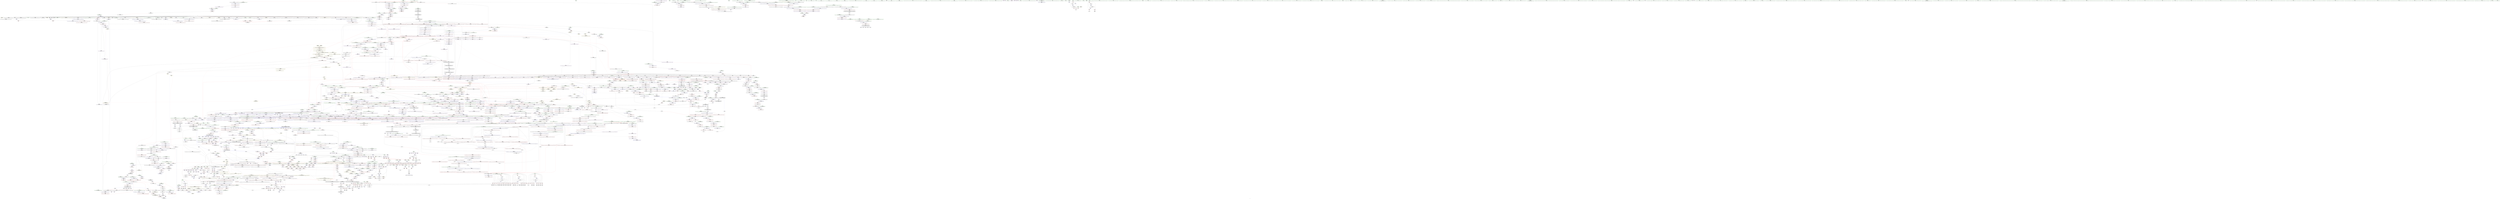 digraph "SVFG" {
	label="SVFG";

	Node0x562305e150d0 [shape=record,color=grey,label="{NodeID: 0\nNullPtr|{|<s43>131}}"];
	Node0x562305e150d0 -> Node0x562306551a10[style=solid];
	Node0x562305e150d0 -> Node0x562306551b10[style=solid];
	Node0x562305e150d0 -> Node0x562306551be0[style=solid];
	Node0x562305e150d0 -> Node0x562306551cb0[style=solid];
	Node0x562305e150d0 -> Node0x562306551d80[style=solid];
	Node0x562305e150d0 -> Node0x562306551e50[style=solid];
	Node0x562305e150d0 -> Node0x562306551f20[style=solid];
	Node0x562305e150d0 -> Node0x562306551ff0[style=solid];
	Node0x562305e150d0 -> Node0x5623065520c0[style=solid];
	Node0x562305e150d0 -> Node0x562306552190[style=solid];
	Node0x562305e150d0 -> Node0x562306552260[style=solid];
	Node0x562305e150d0 -> Node0x562306552330[style=solid];
	Node0x562305e150d0 -> Node0x562306552400[style=solid];
	Node0x562305e150d0 -> Node0x5623065524d0[style=solid];
	Node0x562305e150d0 -> Node0x5623065525a0[style=solid];
	Node0x562305e150d0 -> Node0x562306552670[style=solid];
	Node0x562305e150d0 -> Node0x562306552740[style=solid];
	Node0x562305e150d0 -> Node0x562306552810[style=solid];
	Node0x562305e150d0 -> Node0x5623065528e0[style=solid];
	Node0x562305e150d0 -> Node0x5623065529b0[style=solid];
	Node0x562305e150d0 -> Node0x562306552a80[style=solid];
	Node0x562305e150d0 -> Node0x562306552b50[style=solid];
	Node0x562305e150d0 -> Node0x562306552c20[style=solid];
	Node0x562305e150d0 -> Node0x562306552cf0[style=solid];
	Node0x562305e150d0 -> Node0x562306552dc0[style=solid];
	Node0x562305e150d0 -> Node0x562306552e90[style=solid];
	Node0x562305e150d0 -> Node0x562306552f60[style=solid];
	Node0x562305e150d0 -> Node0x562306553030[style=solid];
	Node0x562305e150d0 -> Node0x562306553100[style=solid];
	Node0x562305e150d0 -> Node0x5623065531d0[style=solid];
	Node0x562305e150d0 -> Node0x5623065532a0[style=solid];
	Node0x562305e150d0 -> Node0x562306553370[style=solid];
	Node0x562305e150d0 -> Node0x562306553440[style=solid];
	Node0x562305e150d0 -> Node0x562306553510[style=solid];
	Node0x562305e150d0 -> Node0x5623065535e0[style=solid];
	Node0x562305e150d0 -> Node0x5623065536b0[style=solid];
	Node0x562305e150d0 -> Node0x5623065a0690[style=solid];
	Node0x562305e150d0 -> Node0x5623065a0760[style=solid];
	Node0x562305e150d0 -> Node0x5623065a0830[style=solid];
	Node0x562305e150d0 -> Node0x5623065a2230[style=solid];
	Node0x562305e150d0 -> Node0x562305b040c0[style=solid];
	Node0x562305e150d0 -> Node0x5623065ef640[style=solid];
	Node0x562305e150d0 -> Node0x5623065f1bc0[style=solid];
	Node0x562305e150d0:s43 -> Node0x56230675a7f0[style=solid,color=red];
	Node0x562306661a60 [shape=record,color=black,label="{NodeID: 2657\nMR_80V_2 = PHI(MR_80V_3, MR_80V_1, )\npts\{1820000 \}\n|{<s0>66}}"];
	Node0x562306661a60:s0 -> Node0x5623066b6b00[style=dashed,color=blue];
	Node0x562306574210 [shape=record,color=blue,label="{NodeID: 1550\n1485\<--1515\n__len\<--add\n_ZNKSt6vectorISt4pairIiiESaIS1_EE12_M_check_lenEmPKc\n}"];
	Node0x562306574210 -> Node0x562306590cc0[style=dashed];
	Node0x562306574210 -> Node0x562306590d90[style=dashed];
	Node0x562306574210 -> Node0x562306590e60[style=dashed];
	Node0x5623065529b0 [shape=record,color=black,label="{NodeID: 443\n1370\<--3\n\<--dummyVal\n_ZNSt6vectorISt4pairIiiESaIS1_EE17_M_realloc_insertIJS1_EEEvN9__gnu_cxx17__normal_iteratorIPS1_S3_EEDpOT_\n}"];
	Node0x5623065529b0 -> Node0x562306573780[style=solid];
	Node0x562306561d00 [shape=record,color=purple,label="{NodeID: 886\n2457\<--2452\ncoerce.dive\<--ref.tmp\n_ZNKSt6vectorISt4pairIiiESaIS1_EE5frontEv\n}"];
	Node0x562306561d00 -> Node0x56230657a1f0[style=solid];
	Node0x562306597e80 [shape=record,color=red,label="{NodeID: 1329\n2517\<--2516\n\<--coerce.dive8\n_ZSt8pop_heapIN9__gnu_cxx17__normal_iteratorIPSt4pairIiiESt6vectorIS3_SaIS3_EEEESt4lessIS3_EEvT_SB_T0_\n|{<s0>194}}"];
	Node0x562306597e80:s0 -> Node0x56230676f780[style=solid,color=red];
	Node0x56230654adb0 [shape=record,color=green,label="{NodeID: 222\n1479\<--1480\nthis.addr\<--this.addr_field_insensitive\n_ZNKSt6vectorISt4pairIiiESaIS1_EE12_M_check_lenEmPKc\n}"];
	Node0x56230654adb0 -> Node0x562306590a50[style=solid];
	Node0x56230654adb0 -> Node0x562306573ed0[style=solid];
	Node0x56230676b000 [shape=record,color=black,label="{NodeID: 3986\n2180 = PHI(2239, )\n}"];
	Node0x56230676b000 -> Node0x5623065784b0[style=solid];
	Node0x56230656e300 [shape=record,color=purple,label="{NodeID: 665\n230\<--4\n\<--X0\nmain\n}"];
	Node0x56230658caf0 [shape=record,color=red,label="{NodeID: 1108\n827\<--826\n\<--_M_start\n_ZNSt12_Vector_baseISt4pairIiiESaIS1_EED2Ev\n|{<s0>48}}"];
	Node0x56230658caf0:s0 -> Node0x562306756a30[style=solid,color=red];
	Node0x5623064e4240 [shape=record,color=green,label="{NodeID: 1\n17\<--1\n\<--dummyObj\nCan only get source location for instruction, argument, global var or function.}"];
	Node0x562306661f60 [shape=record,color=black,label="{NodeID: 2658\nMR_82V_3 = PHI(MR_82V_4, MR_82V_2, )\npts\{1820001 \}\n|{<s0>66}}"];
	Node0x562306661f60:s0 -> Node0x5623066b6b00[style=dashed,color=blue];
	Node0x5623065742e0 [shape=record,color=blue,label="{NodeID: 1551\n1534\<--1532\n__lhs.addr\<--__lhs\n_ZN9__gnu_cxxmiIPSt4pairIiiESt6vectorIS2_SaIS2_EEEENS_17__normal_iteratorIT_T0_E15difference_typeERKSA_SD_\n}"];
	Node0x5623065742e0 -> Node0x562306591000[style=dashed];
	Node0x562306552a80 [shape=record,color=black,label="{NodeID: 444\n1438\<--3\nlpad.val\<--dummyVal\n_ZNSt6vectorISt4pairIiiESaIS1_EE17_M_realloc_insertIJS1_EEEvN9__gnu_cxx17__normal_iteratorIPS1_S3_EEDpOT_\n}"];
	Node0x562306561dd0 [shape=record,color=purple,label="{NodeID: 887\n2469\<--2468\n_M_current\<--this1\n_ZNK9__gnu_cxx17__normal_iteratorIPKSt4pairIiiESt6vectorIS2_SaIS2_EEEdeEv\n}"];
	Node0x562306561dd0 -> Node0x562306597ce0[style=solid];
	Node0x562306597f50 [shape=record,color=red,label="{NodeID: 1330\n2519\<--2518\n\<--coerce.dive9\n_ZSt8pop_heapIN9__gnu_cxx17__normal_iteratorIPSt4pairIiiESt6vectorIS3_SaIS3_EEEESt4lessIS3_EEvT_SB_T0_\n|{<s0>194}}"];
	Node0x562306597f50:s0 -> Node0x56230676f850[style=solid,color=red];
	Node0x56230654ae80 [shape=record,color=green,label="{NodeID: 223\n1481\<--1482\n__n.addr\<--__n.addr_field_insensitive\n_ZNKSt6vectorISt4pairIiiESaIS1_EE12_M_check_lenEmPKc\n|{|<s2>117}}"];
	Node0x56230654ae80 -> Node0x562306590b20[style=solid];
	Node0x56230654ae80 -> Node0x562306573fa0[style=solid];
	Node0x56230654ae80:s2 -> Node0x56230675f690[style=solid,color=red];
	Node0x56230676b0d0 [shape=record,color=black,label="{NodeID: 3987\n2183 = PHI(2106, )\n|{<s0>167}}"];
	Node0x56230676b0d0:s0 -> Node0x562306759f10[style=solid,color=red];
	Node0x5623066864f0 [shape=record,color=yellow,style=double,label="{NodeID: 2880\n594V_1 = ENCHI(MR_594V_0)\npts\{18730000 18750000 \}\nFun[_ZNKSt13move_iteratorIPSt4pairIiiEE4baseEv]}"];
	Node0x5623066864f0 -> Node0x562306594400[style=dashed];
	Node0x56230656e3d0 [shape=record,color=purple,label="{NodeID: 666\n260\<--4\narrayidx16\<--X0\nmain\n}"];
	Node0x56230656e3d0 -> Node0x562306589f10[style=solid];
	Node0x56230658cbc0 [shape=record,color=red,label="{NodeID: 1109\n830\<--829\n\<--_M_end_of_storage\n_ZNSt12_Vector_baseISt4pairIiiESaIS1_EED2Ev\n}"];
	Node0x56230658cbc0 -> Node0x562306566850[style=solid];
	Node0x562306507da0 [shape=record,color=green,label="{NodeID: 2\n23\<--1\n.str\<--dummyObj\nGlob }"];
	Node0x56230673fe50 [shape=record,color=black,label="{NodeID: 3766\n1037 = PHI(1025, )\n0th arg _ZNSaISt4pairIiiEEC2Ev }"];
	Node0x56230673fe50 -> Node0x5623065a0900[style=solid];
	Node0x562306662460 [shape=record,color=black,label="{NodeID: 2659\nMR_84V_2 = PHI(MR_84V_3, MR_84V_1, )\npts\{1820002 \}\n|{<s0>66}}"];
	Node0x562306662460:s0 -> Node0x5623066b6b00[style=dashed,color=blue];
	Node0x5623065743b0 [shape=record,color=blue,label="{NodeID: 1552\n1536\<--1533\n__rhs.addr\<--__rhs\n_ZN9__gnu_cxxmiIPSt4pairIiiESt6vectorIS2_SaIS2_EEEENS_17__normal_iteratorIT_T0_E15difference_typeERKSA_SD_\n}"];
	Node0x5623065743b0 -> Node0x5623065910d0[style=dashed];
	Node0x562306552b50 [shape=record,color=black,label="{NodeID: 445\n1439\<--3\nlpad.val43\<--dummyVal\n_ZNSt6vectorISt4pairIiiESaIS1_EE17_M_realloc_insertIJS1_EEEvN9__gnu_cxx17__normal_iteratorIPS1_S3_EEDpOT_\n}"];
	Node0x562306667de0 [shape=record,color=yellow,style=double,label="{NodeID: 3102\n447V_1 = ENCHI(MR_447V_0)\npts\{11460000 \}\nFun[_ZNSt6vectorISt4pairIiiESaIS1_EE5beginEv]|{<s0>78}}"];
	Node0x562306667de0:s0 -> Node0x562306578990[style=dashed,color=red];
	Node0x562306561ea0 [shape=record,color=purple,label="{NodeID: 888\n2491\<--2475\ncoerce.dive\<--__first\n_ZSt8pop_heapIN9__gnu_cxx17__normal_iteratorIPSt4pairIiiESt6vectorIS3_SaIS3_EEEESt4lessIS3_EEvT_SB_T0_\n}"];
	Node0x562306561ea0 -> Node0x56230657a390[style=solid];
	Node0x562306598020 [shape=record,color=red,label="{NodeID: 1331\n2530\<--2527\nthis1\<--this.addr\n_ZNSt6vectorISt4pairIiiESaIS1_EE8pop_backEv\n}"];
	Node0x562306598020 -> Node0x56230656d120[style=solid];
	Node0x562306598020 -> Node0x56230656d1f0[style=solid];
	Node0x562306598020 -> Node0x56230656d2c0[style=solid];
	Node0x56230654af50 [shape=record,color=green,label="{NodeID: 224\n1483\<--1484\n__s.addr\<--__s.addr_field_insensitive\n_ZNKSt6vectorISt4pairIiiESaIS1_EE12_M_check_lenEmPKc\n}"];
	Node0x56230654af50 -> Node0x562306590bf0[style=solid];
	Node0x56230654af50 -> Node0x562306574070[style=solid];
	Node0x56230676b1a0 [shape=record,color=black,label="{NodeID: 3988\n2184 = PHI(2262, )\n}"];
	Node0x56230656e4a0 [shape=record,color=purple,label="{NodeID: 667\n331\<--4\narrayidx49\<--X0\nmain\n}"];
	Node0x56230656e4a0 -> Node0x56230658a0b0[style=solid];
	Node0x56230658cc90 [shape=record,color=red,label="{NodeID: 1110\n833\<--832\n\<--_M_start4\n_ZNSt12_Vector_baseISt4pairIiiESaIS1_EED2Ev\n}"];
	Node0x56230658cc90 -> Node0x562306566920[style=solid];
	Node0x5623065080e0 [shape=record,color=green,label="{NodeID: 3\n25\<--1\n.str.1\<--dummyObj\nGlob }"];
	Node0x5623067402c0 [shape=record,color=black,label="{NodeID: 3767\n1817 = PHI(1595, 1601, )\n0th arg _ZSt32__make_move_if_noexcept_iteratorISt4pairIiiESt13move_iteratorIPS1_EET0_PT_ }"];
	Node0x5623067402c0 -> Node0x562306575db0[style=solid];
	Node0x562306662960 [shape=record,color=black,label="{NodeID: 2660\nMR_463V_2 = PHI(MR_463V_3, MR_463V_1, )\npts\{11830000 \}\n}"];
	Node0x562306574480 [shape=record,color=blue,label="{NodeID: 1553\n1554\<--1552\nthis.addr\<--this\n_ZNSt12_Vector_baseISt4pairIiiESaIS1_EE11_M_allocateEm\n}"];
	Node0x562306574480 -> Node0x562306591340[style=dashed];
	Node0x562306552c20 [shape=record,color=black,label="{NodeID: 446\n1441\<--3\n\<--dummyVal\n_ZNSt6vectorISt4pairIiiESaIS1_EE17_M_realloc_insertIJS1_EEEvN9__gnu_cxx17__normal_iteratorIPS1_S3_EEDpOT_\n}"];
	Node0x562306667ec0 [shape=record,color=yellow,style=double,label="{NodeID: 3103\n112V_1 = ENCHI(MR_112V_0)\npts\{1820000 1820001 \}\nFun[_ZNSt6vectorISt4pairIiiESaIS1_EE5beginEv]|{<s0>78}}"];
	Node0x562306667ec0:s0 -> Node0x56230668c9b0[style=dashed,color=red];
	Node0x562306561f70 [shape=record,color=purple,label="{NodeID: 889\n2493\<--2477\ncoerce.dive1\<--__last\n_ZSt8pop_heapIN9__gnu_cxx17__normal_iteratorIPSt4pairIiiESt6vectorIS3_SaIS3_EEEESt4lessIS3_EEvT_SB_T0_\n}"];
	Node0x562306561f70 -> Node0x56230657a460[style=solid];
	Node0x5623065980f0 [shape=record,color=red,label="{NodeID: 1332\n2534\<--2533\n\<--_M_finish\n_ZNSt6vectorISt4pairIiiESaIS1_EE8pop_backEv\n}"];
	Node0x5623065980f0 -> Node0x562306562930[style=solid];
	Node0x56230654b020 [shape=record,color=green,label="{NodeID: 225\n1485\<--1486\n__len\<--__len_field_insensitive\n_ZNKSt6vectorISt4pairIiiESaIS1_EE12_M_check_lenEmPKc\n}"];
	Node0x56230654b020 -> Node0x562306590cc0[style=solid];
	Node0x56230654b020 -> Node0x562306590d90[style=solid];
	Node0x56230654b020 -> Node0x562306590e60[style=solid];
	Node0x56230654b020 -> Node0x562306574210[style=solid];
	Node0x56230676b270 [shape=record,color=black,label="{NodeID: 3989\n2194 = PHI(1070, )\n|{<s0>171}}"];
	Node0x56230676b270:s0 -> Node0x56230675a390[style=solid,color=red];
	Node0x562306686710 [shape=record,color=yellow,style=double,label="{NodeID: 2882\n100V_1 = ENCHI(MR_100V_0)\npts\{1820000 1820001 1820002 \}\nFun[_ZNSt14priority_queueISt4pairIiiESt6vectorIS1_SaIS1_EESt4lessIS1_EED2Ev]|{<s0>39|<s1>39|<s2>39}}"];
	Node0x562306686710:s0 -> Node0x5623065a2be0[style=dashed,color=red];
	Node0x562306686710:s1 -> Node0x5623065a2cc0[style=dashed,color=red];
	Node0x562306686710:s2 -> Node0x5623065a2da0[style=dashed,color=red];
	Node0x56230656e570 [shape=record,color=purple,label="{NodeID: 668\n339\<--4\narrayidx53\<--X0\nmain\n}"];
	Node0x56230656e570 -> Node0x56230658a250[style=solid];
	Node0x56230658cd60 [shape=record,color=red,label="{NodeID: 1111\n879\<--873\n\<--__first.addr\n_ZSt8_DestroyIPSt4pairIiiEEvT_S3_\n|{<s0>54}}"];
	Node0x56230658cd60:s0 -> Node0x56230675e270[style=solid,color=red];
	Node0x5623065081a0 [shape=record,color=green,label="{NodeID: 4\n27\<--1\n__PRETTY_FUNCTION__._Z1Diiii\<--dummyObj\nGlob }"];
	Node0x5623067567e0 [shape=record,color=black,label="{NodeID: 3768\n896 = PHI(824, 1381, 1400, )\n0th arg _ZNSt12_Vector_baseISt4pairIiiESaIS1_EE13_M_deallocateEPS1_m }"];
	Node0x5623067567e0 -> Node0x56230659fa60[style=solid];
	Node0x562306662e60 [shape=record,color=black,label="{NodeID: 2661\nMR_74V_5 = PHI(MR_74V_4, MR_74V_2, MR_74V_2, )\npts\{1770 \}\n|{|<s2>231}}"];
	Node0x562306662e60 -> Node0x56230659b0e0[style=dashed];
	Node0x562306662e60 -> Node0x56230659b1b0[style=dashed];
	Node0x562306662e60:s2 -> Node0x56230666e460[style=dashed,color=red];
	Node0x562306574550 [shape=record,color=blue,label="{NodeID: 1554\n1556\<--1553\n__n.addr\<--__n\n_ZNSt12_Vector_baseISt4pairIiiESaIS1_EE11_M_allocateEm\n}"];
	Node0x562306574550 -> Node0x562306591410[style=dashed];
	Node0x562306574550 -> Node0x5623065914e0[style=dashed];
	Node0x562306552cf0 [shape=record,color=black,label="{NodeID: 447\n1442\<--3\n\<--dummyVal\n_ZNSt6vectorISt4pairIiiESaIS1_EE17_M_realloc_insertIJS1_EEEvN9__gnu_cxx17__normal_iteratorIPS1_S3_EEDpOT_\n|{<s0>109}}"];
	Node0x562306552cf0:s0 -> Node0x56230675b5a0[style=solid,color=red];
	Node0x562306667fa0 [shape=record,color=yellow,style=double,label="{NodeID: 3104\n74V_1 = ENCHI(MR_74V_0)\npts\{1770 \}\nFun[_ZSt10__pop_heapIN9__gnu_cxx17__normal_iteratorIPSt4pairIiiESt6vectorIS3_SaIS3_EEEENS0_5__ops15_Iter_comp_iterISt4lessIS3_EEEEvT_SE_SE_RT0_]|{|<s2>204|<s3>204}}"];
	Node0x562306667fa0 -> Node0x56230659ab30[style=dashed];
	Node0x562306667fa0 -> Node0x56230659ac00[style=dashed];
	Node0x562306667fa0:s2 -> Node0x562306596140[style=dashed,color=red];
	Node0x562306667fa0:s3 -> Node0x5623065790e0[style=dashed,color=red];
	Node0x562306562040 [shape=record,color=purple,label="{NodeID: 890\n2514\<--2485\ncoerce.dive7\<--agg.tmp4\n_ZSt8pop_heapIN9__gnu_cxx17__normal_iteratorIPSt4pairIiiESt6vectorIS3_SaIS3_EEEESt4lessIS3_EEvT_SB_T0_\n}"];
	Node0x562306562040 -> Node0x562306597db0[style=solid];
	Node0x5623065981c0 [shape=record,color=red,label="{NodeID: 1333\n2543\<--2542\n\<--_M_finish4\n_ZNSt6vectorISt4pairIiiESaIS1_EE8pop_backEv\n|{<s0>195}}"];
	Node0x5623065981c0:s0 -> Node0x56230676f510[style=solid,color=red];
	Node0x56230654b0f0 [shape=record,color=green,label="{NodeID: 226\n1487\<--1488\nref.tmp\<--ref.tmp_field_insensitive\n_ZNKSt6vectorISt4pairIiiESaIS1_EE12_M_check_lenEmPKc\n|{|<s1>117}}"];
	Node0x56230654b0f0 -> Node0x562306574140[style=solid];
	Node0x56230654b0f0:s1 -> Node0x56230675f580[style=solid,color=red];
	Node0x56230676b340 [shape=record,color=black,label="{NodeID: 3990\n2196 = PHI(2239, )\n}"];
	Node0x56230676b340 -> Node0x562306578720[style=solid];
	Node0x56230656e640 [shape=record,color=purple,label="{NodeID: 669\n234\<--7\n\<--Y0\nmain\n}"];
	Node0x56230658ce30 [shape=record,color=red,label="{NodeID: 1112\n880\<--875\n\<--__last.addr\n_ZSt8_DestroyIPSt4pairIiiEEvT_S3_\n|{<s0>54}}"];
	Node0x56230658ce30:s0 -> Node0x56230675e380[style=solid,color=red];
	Node0x562306508260 [shape=record,color=green,label="{NodeID: 5\n29\<--1\n.str.2\<--dummyObj\nGlob }"];
	Node0x562306756a30 [shape=record,color=black,label="{NodeID: 3769\n897 = PHI(827, 1382, 1404, )\n1st arg _ZNSt12_Vector_baseISt4pairIiiESaIS1_EE13_M_deallocateEPS1_m }"];
	Node0x562306756a30 -> Node0x56230659fb30[style=solid];
	Node0x562306663360 [shape=record,color=black,label="{NodeID: 2662\nMR_680V_6 = PHI(MR_680V_5, MR_680V_3, MR_680V_3, )\npts\{2641 \}\n}"];
	Node0x562306663360 -> Node0x562306598ab0[style=dashed];
	Node0x562306574620 [shape=record,color=blue,label="{NodeID: 1555\n1579\<--1575\n__first.addr\<--__first\n_ZSt34__uninitialized_move_if_noexcept_aIPSt4pairIiiES2_SaIS1_EET0_T_S5_S4_RT1_\n}"];
	Node0x562306574620 -> Node0x5623065915b0[style=dashed];
	Node0x562306552dc0 [shape=record,color=black,label="{NodeID: 448\n1914\<--3\n\<--dummyVal\n_ZNSt20__uninitialized_copyILb0EE13__uninit_copyISt13move_iteratorIPSt4pairIiiEES5_EET0_T_S8_S7_\n}"];
	Node0x562306562110 [shape=record,color=purple,label="{NodeID: 891\n2516\<--2487\ncoerce.dive8\<--agg.tmp5\n_ZSt8pop_heapIN9__gnu_cxx17__normal_iteratorIPSt4pairIiiESt6vectorIS3_SaIS3_EEEESt4lessIS3_EEvT_SB_T0_\n}"];
	Node0x562306562110 -> Node0x562306597e80[style=solid];
	Node0x562306598290 [shape=record,color=red,label="{NodeID: 1334\n2557\<--2554\nthis1\<--this.addr\n_ZN9__gnu_cxx5__ops15_Iter_comp_iterISt4lessISt4pairIiiEEEC2ES5_\n}"];
	Node0x562306598290 -> Node0x562306562c70[style=solid];
	Node0x56230654b1c0 [shape=record,color=green,label="{NodeID: 227\n1494\<--1495\n_ZNKSt6vectorISt4pairIiiESaIS1_EE8max_sizeEv\<--_ZNKSt6vectorISt4pairIiiESaIS1_EE8max_sizeEv_field_insensitive\n}"];
	Node0x56230676b410 [shape=record,color=black,label="{NodeID: 3991\n2495 = PHI(1531, )\n}"];
	Node0x56230676b410 -> Node0x5623065f15c0[style=solid];
	Node0x56230656e710 [shape=record,color=purple,label="{NodeID: 670\n349\<--7\narrayidx58\<--Y0\nmain\n}"];
	Node0x56230656e710 -> Node0x56230658a3f0[style=solid];
	Node0x56230658cf00 [shape=record,color=red,label="{NodeID: 1113\n908\<--899\nthis1\<--this.addr\n_ZNSt12_Vector_baseISt4pairIiiESaIS1_EE13_M_deallocateEPS1_m\n}"];
	Node0x56230658cf00 -> Node0x562306572400[style=solid];
	Node0x562306508ad0 [shape=record,color=green,label="{NodeID: 6\n31\<--1\n.str.3\<--dummyObj\nGlob }"];
	Node0x562306756bf0 [shape=record,color=black,label="{NodeID: 3770\n898 = PHI(837, 1383, 1416, )\n2nd arg _ZNSt12_Vector_baseISt4pairIiiESaIS1_EE13_M_deallocateEPS1_m }"];
	Node0x562306756bf0 -> Node0x56230659fc00[style=solid];
	Node0x562306663860 [shape=record,color=black,label="{NodeID: 2663\nMR_686V_8 = PHI(MR_686V_7, MR_686V_3, MR_686V_3, )\npts\{2647 \}\n}"];
	Node0x5623065746f0 [shape=record,color=blue,label="{NodeID: 1556\n1581\<--1576\n__last.addr\<--__last\n_ZSt34__uninitialized_move_if_noexcept_aIPSt4pairIiiES2_SaIS1_EET0_T_S5_S4_RT1_\n}"];
	Node0x5623065746f0 -> Node0x562306591680[style=dashed];
	Node0x562306552e90 [shape=record,color=black,label="{NodeID: 449\n1915\<--3\n\<--dummyVal\n_ZNSt20__uninitialized_copyILb0EE13__uninit_copyISt13move_iteratorIPSt4pairIiiEES5_EET0_T_S8_S7_\n}"];
	Node0x562306552e90 -> Node0x562306576770[style=solid];
	Node0x562306668190 [shape=record,color=yellow,style=double,label="{NodeID: 3106\n652V_1 = ENCHI(MR_652V_0)\npts\{2590 \}\nFun[_ZSt10__pop_heapIN9__gnu_cxx17__normal_iteratorIPSt4pairIiiESt6vectorIS3_SaIS3_EEEENS0_5__ops15_Iter_comp_iterISt4lessIS3_EEEEvT_SE_SE_RT0_]}"];
	Node0x562306668190 -> Node0x5623065986a0[style=dashed];
	Node0x5623065621e0 [shape=record,color=purple,label="{NodeID: 892\n2518\<--2489\ncoerce.dive9\<--agg.tmp6\n_ZSt8pop_heapIN9__gnu_cxx17__normal_iteratorIPSt4pairIiiESt6vectorIS3_SaIS3_EEEESt4lessIS3_EEvT_SB_T0_\n}"];
	Node0x5623065621e0 -> Node0x562306597f50[style=solid];
	Node0x562306598360 [shape=record,color=red,label="{NodeID: 1335\n2566\<--2563\nthis1\<--this.addr\n_ZN9__gnu_cxx17__normal_iteratorIPSt4pairIiiESt6vectorIS2_SaIS2_EEEmmEv\n}"];
	Node0x562306598360 -> Node0x56230656d460[style=solid];
	Node0x562306598360 -> Node0x562306562d40[style=solid];
	Node0x56230654b2c0 [shape=record,color=green,label="{NodeID: 228\n1497\<--1498\n_ZNKSt6vectorISt4pairIiiESaIS1_EE4sizeEv\<--_ZNKSt6vectorISt4pairIiiESaIS1_EE4sizeEv_field_insensitive\n}"];
	Node0x56230676b4e0 [shape=record,color=black,label="{NodeID: 3992\n2498 = PHI(2064, )\n}"];
	Node0x56230656e7e0 [shape=record,color=purple,label="{NodeID: 671\n357\<--7\narrayidx62\<--Y0\nmain\n}"];
	Node0x56230656e7e0 -> Node0x56230658a590[style=solid];
	Node0x56230658cfd0 [shape=record,color=red,label="{NodeID: 1114\n909\<--901\n\<--__p.addr\n_ZNSt12_Vector_baseISt4pairIiiESaIS1_EE13_M_deallocateEPS1_m\n}"];
	Node0x56230658cfd0 -> Node0x5623065f1bc0[style=solid];
	Node0x562306508b90 [shape=record,color=green,label="{NodeID: 7\n33\<--1\n.str.4\<--dummyObj\nGlob }"];
	Node0x562306756db0 [shape=record,color=black,label="{NodeID: 3771\n2367 = PHI(2346, )\n0th arg _ZN9__gnu_cxxeqIPKSt4pairIiiESt6vectorIS2_SaIS2_EEEEbRKNS_17__normal_iteratorIT_T0_EESD_ }"];
	Node0x562306756db0 -> Node0x562306579900[style=solid];
	Node0x562306663d60 [shape=record,color=black,label="{NodeID: 2664\nMR_700V_3 = PHI(MR_700V_2, MR_700V_1, MR_700V_1, )\npts\{26570000 \}\n}"];
	Node0x5623065747c0 [shape=record,color=blue,label="{NodeID: 1557\n1583\<--1577\n__result.addr\<--__result\n_ZSt34__uninitialized_move_if_noexcept_aIPSt4pairIiiES2_SaIS1_EET0_T_S5_S4_RT1_\n}"];
	Node0x5623065747c0 -> Node0x562306591750[style=dashed];
	Node0x562306552f60 [shape=record,color=black,label="{NodeID: 450\n1917\<--3\n\<--dummyVal\n_ZNSt20__uninitialized_copyILb0EE13__uninit_copyISt13move_iteratorIPSt4pairIiiEES5_EET0_T_S8_S7_\n}"];
	Node0x562306552f60 -> Node0x562306576840[style=solid];
	Node0x562306668270 [shape=record,color=yellow,style=double,label="{NodeID: 3107\n633V_1 = ENCHI(MR_633V_0)\npts\{24820000 \}\nFun[_ZSt10__pop_heapIN9__gnu_cxx17__normal_iteratorIPSt4pairIiiESt6vectorIS3_SaIS3_EEEENS0_5__ops15_Iter_comp_iterISt4lessIS3_EEEEvT_SE_SE_RT0_]}"];
	Node0x562306668270 -> Node0x56230659af40[style=dashed];
	Node0x5623065622b0 [shape=record,color=purple,label="{NodeID: 893\n2858\<--2505\noffset_0\<--\n}"];
	Node0x5623065622b0 -> Node0x56230657a530[style=solid];
	Node0x562306598430 [shape=record,color=red,label="{NodeID: 1336\n2568\<--2567\n\<--_M_current\n_ZN9__gnu_cxx17__normal_iteratorIPSt4pairIiiESt6vectorIS2_SaIS2_EEEmmEv\n}"];
	Node0x562306598430 -> Node0x562306562e10[style=solid];
	Node0x5623065538d0 [shape=record,color=green,label="{NodeID: 229\n1505\<--1506\n_ZSt20__throw_length_errorPKc\<--_ZSt20__throw_length_errorPKc_field_insensitive\n}"];
	Node0x56230676b5b0 [shape=record,color=black,label="{NodeID: 3993\n2502 = PHI(2561, )\n}"];
	Node0x562306686af0 [shape=record,color=yellow,style=double,label="{NodeID: 2886\n74V_1 = ENCHI(MR_74V_0)\npts\{1770 \}\nFun[_ZStltIiiEbRKSt4pairIT_T0_ES5_]}"];
	Node0x562306686af0 -> Node0x562306596a30[style=dashed];
	Node0x562306686af0 -> Node0x562306596b00[style=dashed];
	Node0x562306686af0 -> Node0x562306596bd0[style=dashed];
	Node0x562306686af0 -> Node0x562306596ca0[style=dashed];
	Node0x562306686af0 -> Node0x562306596d70[style=dashed];
	Node0x562306686af0 -> Node0x562306596e40[style=dashed];
	Node0x56230656e8b0 [shape=record,color=purple,label="{NodeID: 672\n238\<--10\n\<--X1\nmain\n}"];
	Node0x56230658d0a0 [shape=record,color=red,label="{NodeID: 1115\n914\<--901\n\<--__p.addr\n_ZNSt12_Vector_baseISt4pairIiiESaIS1_EE13_M_deallocateEPS1_m\n|{<s0>55}}"];
	Node0x56230658d0a0:s0 -> Node0x5623067594e0[style=solid,color=red];
	Node0x562306508c50 [shape=record,color=green,label="{NodeID: 8\n35\<--1\n.str.5\<--dummyObj\nGlob }"];
	Node0x562306756ec0 [shape=record,color=black,label="{NodeID: 3772\n2368 = PHI(2348, )\n1st arg _ZN9__gnu_cxxeqIPKSt4pairIiiESt6vectorIS2_SaIS2_EEEEbRKNS_17__normal_iteratorIT_T0_EESD_ }"];
	Node0x562306756ec0 -> Node0x5623065799d0[style=solid];
	Node0x562306664260 [shape=record,color=black,label="{NodeID: 2665\nMR_702V_3 = PHI(MR_702V_2, MR_702V_1, MR_702V_1, )\npts\{26590000 \}\n}"];
	Node0x562306574890 [shape=record,color=blue,label="{NodeID: 1558\n1585\<--1578\n__alloc.addr\<--__alloc\n_ZSt34__uninitialized_move_if_noexcept_aIPSt4pairIiiES2_SaIS1_EET0_T_S5_S4_RT1_\n}"];
	Node0x562306574890 -> Node0x562306591820[style=dashed];
	Node0x562306553030 [shape=record,color=black,label="{NodeID: 451\n1928\<--3\n\<--dummyVal\n_ZNSt20__uninitialized_copyILb0EE13__uninit_copyISt13move_iteratorIPSt4pairIiiEES5_EET0_T_S8_S7_\n}"];
	Node0x562306562380 [shape=record,color=purple,label="{NodeID: 894\n2859\<--2506\noffset_0\<--\n}"];
	Node0x562306562380 -> Node0x56230659a8c0[style=solid];
	Node0x562306598500 [shape=record,color=red,label="{NodeID: 1337\n2617\<--2583\n\<--__comp.addr\n_ZSt10__pop_heapIN9__gnu_cxx17__normal_iteratorIPSt4pairIiiESt6vectorIS3_SaIS3_EEEENS0_5__ops15_Iter_comp_iterISt4lessIS3_EEEEvT_SE_SE_RT0_\n}"];
	Node0x562306598500 -> Node0x56230656dbb0[style=solid];
	Node0x5623065539d0 [shape=record,color=green,label="{NodeID: 230\n1512\<--1513\n_ZSt3maxImERKT_S2_S2_\<--_ZSt3maxImERKT_S2_S2__field_insensitive\n}"];
	Node0x56230676b680 [shape=record,color=black,label="{NodeID: 3994\n2559 = PHI(2064, )\n}"];
	Node0x56230656e980 [shape=record,color=purple,label="{NodeID: 673\n248\<--10\narrayidx\<--X1\nmain\n}"];
	Node0x56230656e980 -> Node0x562306589d70[style=solid];
	Node0x56230656e980 -> Node0x56230659c0b0[style=solid];
	Node0x56230658d170 [shape=record,color=red,label="{NodeID: 1116\n915\<--903\n\<--__n.addr\n_ZNSt12_Vector_baseISt4pairIiiESaIS1_EE13_M_deallocateEPS1_m\n|{<s0>55}}"];
	Node0x56230658d170:s0 -> Node0x5623067595f0[style=solid,color=red];
	Node0x562306508d10 [shape=record,color=green,label="{NodeID: 9\n37\<--1\n.str.6\<--dummyObj\nGlob }"];
	Node0x562306756fd0 [shape=record,color=black,label="{NodeID: 3773\n719 = PHI(609, )\n0th arg _ZNSt4pairIiiEC2IiRiLb1EEEOT_OT0_ }"];
	Node0x562306756fd0 -> Node0x56230659eaf0[style=solid];
	Node0x562306574960 [shape=record,color=blue,label="{NodeID: 1559\n1599\<--1596\ncoerce.dive\<--call\n_ZSt34__uninitialized_move_if_noexcept_aIPSt4pairIiiES2_SaIS1_EET0_T_S5_S4_RT1_\n}"];
	Node0x562306574960 -> Node0x5623065918f0[style=dashed];
	Node0x562306553100 [shape=record,color=black,label="{NodeID: 452\n1929\<--3\n\<--dummyVal\n_ZNSt20__uninitialized_copyILb0EE13__uninit_copyISt13move_iteratorIPSt4pairIiiEES5_EET0_T_S8_S7_\n}"];
	Node0x562306553100 -> Node0x562306576910[style=solid];
	Node0x562306562450 [shape=record,color=purple,label="{NodeID: 895\n2861\<--2508\noffset_0\<--\n}"];
	Node0x562306562450 -> Node0x56230657a600[style=solid];
	Node0x5623065985d0 [shape=record,color=red,label="{NodeID: 1338\n2622\<--2621\n\<--coerce.dive12\n_ZSt10__pop_heapIN9__gnu_cxx17__normal_iteratorIPSt4pairIiiESt6vectorIS3_SaIS3_EEEENS0_5__ops15_Iter_comp_iterISt4lessIS3_EEEEvT_SE_SE_RT0_\n|{<s0>210}}"];
	Node0x5623065985d0:s0 -> Node0x56230676ef60[style=solid,color=red];
	Node0x562306553ad0 [shape=record,color=green,label="{NodeID: 231\n1534\<--1535\n__lhs.addr\<--__lhs.addr_field_insensitive\n_ZN9__gnu_cxxmiIPSt4pairIiiESt6vectorIS2_SaIS2_EEEENS_17__normal_iteratorIT_T0_E15difference_typeERKSA_SD_\n}"];
	Node0x562306553ad0 -> Node0x562306591000[style=solid];
	Node0x562306553ad0 -> Node0x5623065742e0[style=solid];
	Node0x56230676b750 [shape=record,color=black,label="{NodeID: 3995\n2600 = PHI(2106, )\n|{<s0>199}}"];
	Node0x56230676b750:s0 -> Node0x56230676e400[style=solid,color=red];
	Node0x56230656ea50 [shape=record,color=purple,label="{NodeID: 674\n272\<--10\narrayidx22\<--X1\nmain\n}"];
	Node0x56230656ea50 -> Node0x562306589fe0[style=solid];
	Node0x56230658d240 [shape=record,color=red,label="{NodeID: 1117\n926\<--923\nthis1\<--this.addr\n_ZNSt12_Vector_baseISt4pairIiiESaIS1_EE12_Vector_implD2Ev\n}"];
	Node0x56230658d240 -> Node0x562306566ac0[style=solid];
	Node0x562306508e10 [shape=record,color=green,label="{NodeID: 10\n63\<--1\n\<--dummyObj\nCan only get source location for instruction, argument, global var or function.}"];
	Node0x5623067570e0 [shape=record,color=black,label="{NodeID: 3774\n720 = PHI(618, )\n1st arg _ZNSt4pairIiiEC2IiRiLb1EEEOT_OT0_ }"];
	Node0x5623067570e0 -> Node0x56230659ebc0[style=solid];
	Node0x562306574a30 [shape=record,color=blue,label="{NodeID: 1560\n1603\<--1602\ncoerce.dive3\<--call2\n_ZSt34__uninitialized_move_if_noexcept_aIPSt4pairIiiES2_SaIS1_EET0_T_S5_S4_RT1_\n}"];
	Node0x562306574a30 -> Node0x5623065919c0[style=dashed];
	Node0x5623065531d0 [shape=record,color=black,label="{NodeID: 453\n1931\<--3\n\<--dummyVal\n_ZNSt20__uninitialized_copyILb0EE13__uninit_copyISt13move_iteratorIPSt4pairIiiEES5_EET0_T_S8_S7_\n}"];
	Node0x5623065531d0 -> Node0x5623065769e0[style=solid];
	Node0x562306562520 [shape=record,color=purple,label="{NodeID: 896\n2862\<--2509\noffset_0\<--\n}"];
	Node0x562306562520 -> Node0x56230659a990[style=solid];
	Node0x5623065986a0 [shape=record,color=red,label="{NodeID: 1339\n2624\<--2623\n\<--\n_ZSt10__pop_heapIN9__gnu_cxx17__normal_iteratorIPSt4pairIiiESt6vectorIS3_SaIS3_EEEENS0_5__ops15_Iter_comp_iterISt4lessIS3_EEEEvT_SE_SE_RT0_\n|{<s0>210}}"];
	Node0x5623065986a0:s0 -> Node0x56230676f1d0[style=solid,color=red];
	Node0x562306553ba0 [shape=record,color=green,label="{NodeID: 232\n1536\<--1537\n__rhs.addr\<--__rhs.addr_field_insensitive\n_ZN9__gnu_cxxmiIPSt4pairIiiESt6vectorIS2_SaIS2_EEEENS_17__normal_iteratorIT_T0_E15difference_typeERKSA_SD_\n}"];
	Node0x562306553ba0 -> Node0x5623065910d0[style=solid];
	Node0x562306553ba0 -> Node0x5623065743b0[style=solid];
	Node0x56230676b820 [shape=record,color=black,label="{NodeID: 3996\n2601 = PHI(1070, )\n}"];
	Node0x56230676b820 -> Node0x56230656da10[style=solid];
	Node0x562306686dc0 [shape=record,color=yellow,style=double,label="{NodeID: 2889\n333V_1 = ENCHI(MR_333V_0)\npts\{21240000 \}\nFun[_ZStltIiiEbRKSt4pairIT_T0_ES5_]}"];
	Node0x562306686dc0 -> Node0x562306596b00[style=dashed];
	Node0x562306686dc0 -> Node0x562306596bd0[style=dashed];
	Node0x56230656eb20 [shape=record,color=purple,label="{NodeID: 675\n335\<--10\narrayidx51\<--X1\nmain\n}"];
	Node0x56230656eb20 -> Node0x56230658a180[style=solid];
	Node0x56230658d310 [shape=record,color=red,label="{NodeID: 1118\n945\<--936\n\<--__a.addr\n_ZNSt16allocator_traitsISaISt4pairIiiEEE10deallocateERS2_PS1_m\n}"];
	Node0x56230658d310 -> Node0x562306566b90[style=solid];
	Node0x562306508f10 [shape=record,color=green,label="{NodeID: 11\n117\<--1\n\<--dummyObj\nCan only get source location for instruction, argument, global var or function.}"];
	Node0x5623067571f0 [shape=record,color=black,label="{NodeID: 3775\n721 = PHI(622, )\n2nd arg _ZNSt4pairIiiEC2IiRiLb1EEEOT_OT0_ }"];
	Node0x5623067571f0 -> Node0x56230659ec90[style=solid];
	Node0x562306651280 [shape=record,color=black,label="{NodeID: 2668\nMR_66V_3 = PHI(MR_66V_5, MR_66V_2, MR_66V_3, )\npts\{196 \}\n}"];
	Node0x562306651280 -> Node0x56230659d5d0[style=dashed];
	Node0x562306651280 -> Node0x562306658960[style=dashed];
	Node0x562306651280 -> Node0x562306651280[style=dashed];
	Node0x562306574b00 [shape=record,color=blue,label="{NodeID: 1561\n1617\<--1616\nthis.addr\<--this\n_ZNK9__gnu_cxx17__normal_iteratorIPSt4pairIiiESt6vectorIS2_SaIS2_EEE4baseEv\n}"];
	Node0x562306574b00 -> Node0x562306591a90[style=dashed];
	Node0x5623065532a0 [shape=record,color=black,label="{NodeID: 454\n1941\<--3\nlpad.val\<--dummyVal\n_ZNSt20__uninitialized_copyILb0EE13__uninit_copyISt13move_iteratorIPSt4pairIiiEES5_EET0_T_S8_S7_\n}"];
	Node0x5623065625f0 [shape=record,color=purple,label="{NodeID: 897\n2864\<--2511\noffset_0\<--\n}"];
	Node0x5623065625f0 -> Node0x56230657a6d0[style=solid];
	Node0x562306598770 [shape=record,color=red,label="{NodeID: 1340\n2672\<--2640\n\<--__holeIndex.addr\n_ZSt13__adjust_heapIN9__gnu_cxx17__normal_iteratorIPSt4pairIiiESt6vectorIS3_SaIS3_EEEElS3_NS0_5__ops15_Iter_comp_iterISt4lessIS3_EEEEvT_T0_SF_T1_T2_\n}"];
	Node0x562306598770 -> Node0x5623065b27b0[style=solid];
	Node0x562306553c70 [shape=record,color=green,label="{NodeID: 233\n1554\<--1555\nthis.addr\<--this.addr_field_insensitive\n_ZNSt12_Vector_baseISt4pairIiiESaIS1_EE11_M_allocateEm\n}"];
	Node0x562306553c70 -> Node0x562306591340[style=solid];
	Node0x562306553c70 -> Node0x562306574480[style=solid];
	Node0x56230676b8f0 [shape=record,color=black,label="{NodeID: 3997\n2605 = PHI(2106, )\n|{<s0>202}}"];
	Node0x56230676b8f0:s0 -> Node0x56230676e400[style=solid,color=red];
	Node0x562306686ea0 [shape=record,color=yellow,style=double,label="{NodeID: 2890\n335V_1 = ENCHI(MR_335V_0)\npts\{21240001 \}\nFun[_ZStltIiiEbRKSt4pairIT_T0_ES5_]}"];
	Node0x562306686ea0 -> Node0x562306596e40[style=dashed];
	Node0x56230656ebf0 [shape=record,color=purple,label="{NodeID: 676\n343\<--10\narrayidx55\<--X1\nmain\n}"];
	Node0x56230656ebf0 -> Node0x56230658a320[style=solid];
	Node0x56230658d3e0 [shape=record,color=red,label="{NodeID: 1119\n947\<--938\n\<--__p.addr\n_ZNSt16allocator_traitsISaISt4pairIiiEEE10deallocateERS2_PS1_m\n|{<s0>57}}"];
	Node0x56230658d3e0:s0 -> Node0x56230676e260[style=solid,color=red];
	Node0x562306509010 [shape=record,color=green,label="{NodeID: 12\n124\<--1\n\<--dummyObj\nCan only get source location for instruction, argument, global var or function.}"];
	Node0x562306757300 [shape=record,color=black,label="{NodeID: 3776\n922 = PHI(842, 852, )\n0th arg _ZNSt12_Vector_baseISt4pairIiiESaIS1_EE12_Vector_implD2Ev }"];
	Node0x562306757300 -> Node0x56230659fcd0[style=solid];
	Node0x562306651780 [shape=record,color=black,label="{NodeID: 2669\nMR_68V_3 = PHI(MR_68V_4, MR_68V_2, MR_68V_3, )\npts\{198 \}\n}"];
	Node0x562306651780 -> Node0x56230659d6a0[style=dashed];
	Node0x562306651780 -> Node0x562306658e60[style=dashed];
	Node0x562306651780 -> Node0x562306651780[style=dashed];
	Node0x562306574bd0 [shape=record,color=blue,label="{NodeID: 1562\n1626\<--1624\n__a.addr\<--__a\n_ZNSt16allocator_traitsISaISt4pairIiiEEE7destroyIS1_EEvRS2_PT_\n}"];
	Node0x562306574bd0 -> Node0x562306591b60[style=dashed];
	Node0x562306553370 [shape=record,color=black,label="{NodeID: 455\n1942\<--3\nlpad.val12\<--dummyVal\n_ZNSt20__uninitialized_copyILb0EE13__uninit_copyISt13move_iteratorIPSt4pairIiiEES5_EET0_T_S8_S7_\n}"];
	Node0x5623065626c0 [shape=record,color=purple,label="{NodeID: 898\n2865\<--2512\noffset_0\<--\n}"];
	Node0x5623065626c0 -> Node0x56230659aa60[style=solid];
	Node0x562306598840 [shape=record,color=red,label="{NodeID: 1341\n2674\<--2640\n\<--__holeIndex.addr\n_ZSt13__adjust_heapIN9__gnu_cxx17__normal_iteratorIPSt4pairIiiESt6vectorIS3_SaIS3_EEEElS3_NS0_5__ops15_Iter_comp_iterISt4lessIS3_EEEEvT_T0_SF_T1_T2_\n}"];
	Node0x562306598840 -> Node0x5623065b2840[style=solid];
	Node0x562306553d40 [shape=record,color=green,label="{NodeID: 234\n1556\<--1557\n__n.addr\<--__n.addr_field_insensitive\n_ZNSt12_Vector_baseISt4pairIiiESaIS1_EE11_M_allocateEm\n}"];
	Node0x562306553d40 -> Node0x562306591410[style=solid];
	Node0x562306553d40 -> Node0x5623065914e0[style=solid];
	Node0x562306553d40 -> Node0x562306574550[style=solid];
	Node0x56230676b9c0 [shape=record,color=black,label="{NodeID: 3998\n2606 = PHI(1070, )\n|{<s0>204}}"];
	Node0x56230676b9c0:s0 -> Node0x56230675a390[style=solid,color=red];
	Node0x56230656ecc0 [shape=record,color=purple,label="{NodeID: 677\n242\<--13\n\<--Y1\nmain\n}"];
	Node0x56230658d4b0 [shape=record,color=red,label="{NodeID: 1120\n948\<--940\n\<--__n.addr\n_ZNSt16allocator_traitsISaISt4pairIiiEEE10deallocateERS2_PS1_m\n|{<s0>57}}"];
	Node0x56230658d4b0:s0 -> Node0x56230676e330[style=solid,color=red];
	Node0x562306509110 [shape=record,color=green,label="{NodeID: 13\n209\<--1\n\<--dummyObj\nCan only get source location for instruction, argument, global var or function.}"];
	Node0x5623067574e0 [shape=record,color=black,label="{NodeID: 3777\n2343 = PHI(641, )\n0th arg _ZNKSt6vectorISt4pairIiiESaIS1_EE5emptyEv }"];
	Node0x5623067574e0 -> Node0x562306579690[style=solid];
	Node0x562306651c80 [shape=record,color=black,label="{NodeID: 2670\nMR_70V_3 = PHI(MR_70V_4, MR_70V_2, MR_70V_3, )\npts\{200 \}\n}"];
	Node0x562306651c80 -> Node0x56230659d910[style=dashed];
	Node0x562306651c80 -> Node0x562306659360[style=dashed];
	Node0x562306651c80 -> Node0x56230665d960[style=dashed];
	Node0x562306651c80 -> Node0x562306651c80[style=dashed];
	Node0x562306574ca0 [shape=record,color=blue,label="{NodeID: 1563\n1628\<--1625\n__p.addr\<--__p\n_ZNSt16allocator_traitsISaISt4pairIiiEEE7destroyIS1_EEvRS2_PT_\n}"];
	Node0x562306574ca0 -> Node0x562306591c30[style=dashed];
	Node0x562306553440 [shape=record,color=black,label="{NodeID: 456\n1944\<--3\n\<--dummyVal\n_ZNSt20__uninitialized_copyILb0EE13__uninit_copyISt13move_iteratorIPSt4pairIiiEES5_EET0_T_S8_S7_\n}"];
	Node0x562306562790 [shape=record,color=purple,label="{NodeID: 899\n2532\<--2531\n_M_impl\<--\n_ZNSt6vectorISt4pairIiiESaIS1_EE8pop_backEv\n}"];
	Node0x562306598910 [shape=record,color=red,label="{NodeID: 1342\n2715\<--2640\n\<--__holeIndex.addr\n_ZSt13__adjust_heapIN9__gnu_cxx17__normal_iteratorIPSt4pairIiiESt6vectorIS3_SaIS3_EEEElS3_NS0_5__ops15_Iter_comp_iterISt4lessIS3_EEEEvT_T0_SF_T1_T2_\n|{<s0>217}}"];
	Node0x562306598910:s0 -> Node0x56230675bf60[style=solid,color=red];
	Node0x562306553e10 [shape=record,color=green,label="{NodeID: 235\n1568\<--1569\n_ZNSt16allocator_traitsISaISt4pairIiiEEE8allocateERS2_m\<--_ZNSt16allocator_traitsISaISt4pairIiiEEE8allocateERS2_m_field_insensitive\n}"];
	Node0x56230676ba90 [shape=record,color=black,label="{NodeID: 3999\n2607 = PHI(2106, )\n|{<s0>204}}"];
	Node0x56230676ba90:s0 -> Node0x562306759f10[style=solid,color=red];
	Node0x56230656ed90 [shape=record,color=purple,label="{NodeID: 678\n254\<--13\narrayidx13\<--Y1\nmain\n}"];
	Node0x56230656ed90 -> Node0x562306589e40[style=solid];
	Node0x56230656ed90 -> Node0x56230659c180[style=solid];
	Node0x56230658d580 [shape=record,color=red,label="{NodeID: 1121\n966\<--957\nthis1\<--this.addr\n_ZN9__gnu_cxx13new_allocatorISt4pairIiiEE10deallocateEPS2_m\n}"];
	Node0x562306509210 [shape=record,color=green,label="{NodeID: 14\n385\<--1\n\<--dummyObj\nCan only get source location for instruction, argument, global var or function.}"];
	Node0x5623067575f0 [shape=record,color=black,label="{NodeID: 3778\n1779 = PHI(1608, )\n0th arg _ZSt22__uninitialized_copy_aISt13move_iteratorIPSt4pairIiiEES3_S2_ET0_T_S6_S5_RSaIT1_E }"];
	Node0x5623067575f0 -> Node0x5623065758d0[style=solid];
	Node0x562306652180 [shape=record,color=black,label="{NodeID: 2671\nMR_72V_3 = PHI(MR_72V_4, MR_72V_2, MR_72V_3, )\npts\{202 \}\n}"];
	Node0x562306652180 -> Node0x56230659d840[style=dashed];
	Node0x562306652180 -> Node0x562306659860[style=dashed];
	Node0x562306652180 -> Node0x56230665de60[style=dashed];
	Node0x562306652180 -> Node0x562306652180[style=dashed];
	Node0x562306574d70 [shape=record,color=blue,label="{NodeID: 1564\n1643\<--1642\nthis.addr\<--this\n_ZNKSt6vectorISt4pairIiiESaIS1_EE8max_sizeEv\n}"];
	Node0x562306574d70 -> Node0x562306591d00[style=dashed];
	Node0x562306553510 [shape=record,color=black,label="{NodeID: 457\n1945\<--3\n\<--dummyVal\n_ZNSt20__uninitialized_copyILb0EE13__uninit_copyISt13move_iteratorIPSt4pairIiiEES5_EET0_T_S8_S7_\n|{<s0>152}}"];
	Node0x562306553510:s0 -> Node0x56230675b5a0[style=solid,color=red];
	Node0x562306562860 [shape=record,color=purple,label="{NodeID: 900\n2533\<--2531\n_M_finish\<--\n_ZNSt6vectorISt4pairIiiESaIS1_EE8pop_backEv\n}"];
	Node0x562306562860 -> Node0x5623065980f0[style=solid];
	Node0x562306562860 -> Node0x56230657a870[style=solid];
	Node0x5623065989e0 [shape=record,color=red,label="{NodeID: 1343\n2745\<--2640\n\<--__holeIndex.addr\n_ZSt13__adjust_heapIN9__gnu_cxx17__normal_iteratorIPSt4pairIiiESt6vectorIS3_SaIS3_EEEElS3_NS0_5__ops15_Iter_comp_iterISt4lessIS3_EEEEvT_T0_SF_T1_T2_\n|{<s0>223}}"];
	Node0x5623065989e0:s0 -> Node0x56230675bf60[style=solid,color=red];
	Node0x562306553f10 [shape=record,color=green,label="{NodeID: 236\n1579\<--1580\n__first.addr\<--__first.addr_field_insensitive\n_ZSt34__uninitialized_move_if_noexcept_aIPSt4pairIiiES2_SaIS1_EET0_T_S5_S4_RT1_\n}"];
	Node0x562306553f10 -> Node0x5623065915b0[style=solid];
	Node0x562306553f10 -> Node0x562306574620[style=solid];
	Node0x56230676bb60 [shape=record,color=black,label="{NodeID: 4000\n2608 = PHI(2262, )\n}"];
	Node0x56230656ee60 [shape=record,color=purple,label="{NodeID: 679\n353\<--13\narrayidx60\<--Y1\nmain\n}"];
	Node0x56230656ee60 -> Node0x56230658a4c0[style=solid];
	Node0x56230658d650 [shape=record,color=red,label="{NodeID: 1122\n967\<--959\n\<--__p.addr\n_ZN9__gnu_cxx13new_allocatorISt4pairIiiEE10deallocateEPS2_m\n}"];
	Node0x56230658d650 -> Node0x562306566c60[style=solid];
	Node0x562306509310 [shape=record,color=green,label="{NodeID: 15\n461\<--1\n\<--dummyObj\nCan only get source location for instruction, argument, global var or function.}"];
	Node0x562306757700 [shape=record,color=black,label="{NodeID: 3779\n1780 = PHI(1610, )\n1st arg _ZSt22__uninitialized_copy_aISt13move_iteratorIPSt4pairIiiEES3_S2_ET0_T_S6_S5_RSaIT1_E }"];
	Node0x562306757700 -> Node0x5623065759a0[style=solid];
	Node0x562306652680 [shape=record,color=black,label="{NodeID: 2672\nMR_74V_4 = PHI(MR_74V_6, MR_74V_3, MR_74V_5, )\npts\{1770 \}\n|{|<s3>18}}"];
	Node0x562306652680 -> Node0x56230658a800[style=dashed];
	Node0x562306652680 -> Node0x56230658a8d0[style=dashed];
	Node0x562306652680 -> Node0x562306659d60[style=dashed];
	Node0x562306652680:s3 -> Node0x56230668f670[style=dashed,color=red];
	Node0x562306574e40 [shape=record,color=blue,label="{NodeID: 1565\n1657\<--1656\nthis.addr\<--this\n_ZNKSt6vectorISt4pairIiiESaIS1_EE4sizeEv\n}"];
	Node0x562306574e40 -> Node0x562306591dd0[style=dashed];
	Node0x5623065535e0 [shape=record,color=black,label="{NodeID: 458\n2546\<--3\n\<--dummyVal\n_ZNSt6vectorISt4pairIiiESaIS1_EE8pop_backEv\n}"];
	Node0x562306562930 [shape=record,color=purple,label="{NodeID: 901\n2535\<--2534\nincdec.ptr\<--\n_ZNSt6vectorISt4pairIiiESaIS1_EE8pop_backEv\n}"];
	Node0x562306562930 -> Node0x56230657a870[style=solid];
	Node0x562306598ab0 [shape=record,color=red,label="{NodeID: 1344\n2764\<--2640\n\<--__holeIndex.addr\n_ZSt13__adjust_heapIN9__gnu_cxx17__normal_iteratorIPSt4pairIiiESt6vectorIS3_SaIS3_EEEElS3_NS0_5__ops15_Iter_comp_iterISt4lessIS3_EEEEvT_T0_SF_T1_T2_\n|{<s0>231}}"];
	Node0x562306598ab0:s0 -> Node0x56230675fb10[style=solid,color=red];
	Node0x562306553fe0 [shape=record,color=green,label="{NodeID: 237\n1581\<--1582\n__last.addr\<--__last.addr_field_insensitive\n_ZSt34__uninitialized_move_if_noexcept_aIPSt4pairIiiES2_SaIS1_EET0_T_S5_S4_RT1_\n}"];
	Node0x562306553fe0 -> Node0x562306591680[style=solid];
	Node0x562306553fe0 -> Node0x5623065746f0[style=solid];
	Node0x56230676bc30 [shape=record,color=black,label="{NodeID: 4001\n2612 = PHI(1531, )\n|{<s0>210}}"];
	Node0x56230676bc30:s0 -> Node0x56230676f100[style=solid,color=red];
	Node0x56230656ef30 [shape=record,color=purple,label="{NodeID: 680\n361\<--13\narrayidx64\<--Y1\nmain\n}"];
	Node0x56230656ef30 -> Node0x56230658a660[style=solid];
	Node0x56230658d720 [shape=record,color=red,label="{NodeID: 1123\n980\<--977\nthis1\<--this.addr\n_ZNSaISt4pairIiiEED2Ev\n}"];
	Node0x56230658d720 -> Node0x562306566d30[style=solid];
	Node0x562306509410 [shape=record,color=green,label="{NodeID: 16\n838\<--1\n\<--dummyObj\nCan only get source location for instruction, argument, global var or function.}"];
	Node0x562306757810 [shape=record,color=black,label="{NodeID: 3780\n1781 = PHI(1605, )\n2nd arg _ZSt22__uninitialized_copy_aISt13move_iteratorIPSt4pairIiiEES3_S2_ET0_T_S6_S5_RSaIT1_E }"];
	Node0x562306757810 -> Node0x562306575a70[style=solid];
	Node0x562306652b80 [shape=record,color=black,label="{NodeID: 2673\nMR_78V_6 = PHI(MR_78V_7, MR_78V_5, MR_78V_6, )\npts\{1780000 \}\n}"];
	Node0x562306652b80 -> Node0x56230658a9a0[style=dashed];
	Node0x562306652b80 -> Node0x56230658ab40[style=dashed];
	Node0x562306652b80 -> Node0x56230658ac10[style=dashed];
	Node0x562306652b80 -> Node0x56230659d770[style=dashed];
	Node0x562306652b80 -> Node0x56230665a760[style=dashed];
	Node0x562306652b80 -> Node0x56230665e860[style=dashed];
	Node0x562306652b80 -> Node0x562306652b80[style=dashed];
	Node0x562306574f10 [shape=record,color=blue,label="{NodeID: 1566\n1681\<--1677\n__a.addr\<--__a\n_ZSt3maxImERKT_S2_S2_\n}"];
	Node0x562306574f10 -> Node0x562306592110[style=dashed];
	Node0x562306574f10 -> Node0x5623065921e0[style=dashed];
	Node0x5623065536b0 [shape=record,color=black,label="{NodeID: 459\n2547\<--3\n\<--dummyVal\n_ZNSt6vectorISt4pairIiiESaIS1_EE8pop_backEv\n|{<s0>196}}"];
	Node0x5623065536b0:s0 -> Node0x56230675b5a0[style=solid,color=red];
	Node0x562306562a00 [shape=record,color=purple,label="{NodeID: 902\n2538\<--2537\n_M_impl2\<--\n_ZNSt6vectorISt4pairIiiESaIS1_EE8pop_backEv\n}"];
	Node0x562306562a00 -> Node0x56230656d390[style=solid];
	Node0x562306598b80 [shape=record,color=red,label="{NodeID: 1345\n2678\<--2642\n\<--__len.addr\n_ZSt13__adjust_heapIN9__gnu_cxx17__normal_iteratorIPSt4pairIiiESt6vectorIS3_SaIS3_EEEElS3_NS0_5__ops15_Iter_comp_iterISt4lessIS3_EEEEvT_T0_SF_T1_T2_\n}"];
	Node0x562306598b80 -> Node0x5623065edb40[style=solid];
	Node0x5623065540b0 [shape=record,color=green,label="{NodeID: 238\n1583\<--1584\n__result.addr\<--__result.addr_field_insensitive\n_ZSt34__uninitialized_move_if_noexcept_aIPSt4pairIiiES2_SaIS1_EET0_T_S5_S4_RT1_\n}"];
	Node0x5623065540b0 -> Node0x562306591750[style=solid];
	Node0x5623065540b0 -> Node0x5623065747c0[style=solid];
	Node0x56230676bd00 [shape=record,color=black,label="{NodeID: 4002\n2613 = PHI(1070, )\n}"];
	Node0x56230676bd00 -> Node0x56230656dae0[style=solid];
	Node0x56230656f000 [shape=record,color=purple,label="{NodeID: 681\n264\<--21\narrayidx18\<--dist\nmain\n}"];
	Node0x56230658d7f0 [shape=record,color=red,label="{NodeID: 1124\n991\<--988\nthis1\<--this.addr\n_ZN9__gnu_cxx13new_allocatorISt4pairIiiEED2Ev\n}"];
	Node0x562306509510 [shape=record,color=green,label="{NodeID: 17\n1109\<--1\n\<--dummyObj\nCan only get source location for instruction, argument, global var or function.|{<s0>69|<s1>87}}"];
	Node0x562306509510:s0 -> Node0x56230676d150[style=solid,color=red];
	Node0x562306509510:s1 -> Node0x5623067580d0[style=solid,color=red];
	Node0x562306757950 [shape=record,color=black,label="{NodeID: 3781\n1782 = PHI(1606, )\n3rd arg _ZSt22__uninitialized_copy_aISt13move_iteratorIPSt4pairIiiEES3_S2_ET0_T_S6_S5_RSaIT1_E }"];
	Node0x562306757950 -> Node0x562306575b40[style=solid];
	Node0x562306652c70 [shape=record,color=black,label="{NodeID: 2674\nMR_80V_5 = PHI(MR_80V_6, MR_80V_4, MR_80V_5, )\npts\{1820000 \}\n|{|<s4>15|<s5>16|<s6>17|<s7>18|<s8>23}}"];
	Node0x562306652c70 -> Node0x56230665ac60[style=dashed];
	Node0x562306652c70 -> Node0x562306652c70[style=dashed];
	Node0x562306652c70 -> Node0x562306674360[style=dashed];
	Node0x562306652c70 -> Node0x56230667b160[style=dashed];
	Node0x562306652c70:s4 -> Node0x562306667a00[style=dashed,color=red];
	Node0x562306652c70:s5 -> Node0x562306665310[style=dashed,color=red];
	Node0x562306652c70:s6 -> Node0x562306665310[style=dashed,color=red];
	Node0x562306652c70:s7 -> Node0x56230668f750[style=dashed,color=red];
	Node0x562306652c70:s8 -> Node0x562306686710[style=dashed,color=red];
	Node0x562306574fe0 [shape=record,color=blue,label="{NodeID: 1567\n1683\<--1678\n__b.addr\<--__b\n_ZSt3maxImERKT_S2_S2_\n}"];
	Node0x562306574fe0 -> Node0x5623065922b0[style=dashed];
	Node0x562306574fe0 -> Node0x562306592380[style=dashed];
	Node0x562306553780 [shape=record,color=black,label="{NodeID: 460\n152\<--17\nmain_ret\<--\nmain\n}"];
	Node0x562306668b30 [shape=record,color=yellow,style=double,label="{NodeID: 3117\n673V_1 = ENCHI(MR_673V_0)\npts\{1840000 2000000 10910000 21240000 26370000 \}\nFun[_ZSt10__pop_heapIN9__gnu_cxx17__normal_iteratorIPSt4pairIiiESt6vectorIS3_SaIS3_EEEENS0_5__ops15_Iter_comp_iterISt4lessIS3_EEEEvT_SE_SE_RT0_]|{|<s2>204}}"];
	Node0x562306668b30 -> Node0x56230659ab30[style=dashed];
	Node0x562306668b30 -> Node0x56230659ada0[style=dashed];
	Node0x562306668b30:s2 -> Node0x562306684410[style=dashed,color=red];
	Node0x562306562ad0 [shape=record,color=purple,label="{NodeID: 903\n2541\<--2540\n_M_impl3\<--\n_ZNSt6vectorISt4pairIiiESaIS1_EE8pop_backEv\n}"];
	Node0x562306598c50 [shape=record,color=red,label="{NodeID: 1346\n2724\<--2642\n\<--__len.addr\n_ZSt13__adjust_heapIN9__gnu_cxx17__normal_iteratorIPSt4pairIiiESt6vectorIS3_SaIS3_EEEElS3_NS0_5__ops15_Iter_comp_iterISt4lessIS3_EEEEvT_T0_SF_T1_T2_\n}"];
	Node0x562306598c50 -> Node0x5623065eafc0[style=solid];
	Node0x562306554180 [shape=record,color=green,label="{NodeID: 239\n1585\<--1586\n__alloc.addr\<--__alloc.addr_field_insensitive\n_ZSt34__uninitialized_move_if_noexcept_aIPSt4pairIiiES2_SaIS1_EET0_T_S5_S4_RT1_\n}"];
	Node0x562306554180 -> Node0x562306591820[style=solid];
	Node0x562306554180 -> Node0x562306574890[style=solid];
	Node0x56230676bdd0 [shape=record,color=black,label="{NodeID: 4003\n2688 = PHI(2239, )\n}"];
	Node0x56230676bdd0 -> Node0x5623065b29e0[style=solid];
	Node0x56230656f0d0 [shape=record,color=purple,label="{NodeID: 682\n267\<--21\narrayidx20\<--dist\nmain\n}"];
	Node0x56230656f0d0 -> Node0x56230659c250[style=solid];
	Node0x56230658d8c0 [shape=record,color=red,label="{NodeID: 1125\n998\<--995\nthis1\<--this.addr\n_ZNSt6vectorISt4pairIiiESaIS1_EEC2Ev\n}"];
	Node0x56230658d8c0 -> Node0x562306566e00[style=solid];
	Node0x562306509610 [shape=record,color=green,label="{NodeID: 18\n1139\<--1\n\<--dummyObj\nCan only get source location for instruction, argument, global var or function.|{<s0>77|<s1>210}}"];
	Node0x562306509610:s0 -> Node0x56230675fc60[style=solid,color=red];
	Node0x562306509610:s1 -> Node0x56230676f030[style=solid,color=red];
	Node0x562306757a90 [shape=record,color=black,label="{NodeID: 3782\n2777 = PHI(2638, )\n0th arg _ZN9__gnu_cxx5__ops15_Iter_comp_iterISt4lessISt4pairIiiEEEclINS_17__normal_iteratorIPS4_St6vectorIS4_SaIS4_EEEESD_EEbT_T0_ }"];
	Node0x562306757a90 -> Node0x5623065b3610[style=solid];
	Node0x562306669490 [shape=record,color=black,label="{NodeID: 2675\nMR_82V_5 = PHI(MR_82V_7, MR_82V_4, MR_82V_6, )\npts\{1820001 \}\n|{|<s2>15|<s3>18}}"];
	Node0x562306669490 -> Node0x562306650c30[style=dashed];
	Node0x562306669490 -> Node0x56230667b660[style=dashed];
	Node0x562306669490:s2 -> Node0x562306667a00[style=dashed,color=red];
	Node0x562306669490:s3 -> Node0x56230668f830[style=dashed,color=red];
	Node0x5623065750b0 [shape=record,color=blue,label="{NodeID: 1568\n1679\<--1693\nretval\<--\n_ZSt3maxImERKT_S2_S2_\n}"];
	Node0x5623065750b0 -> Node0x562306676b60[style=dashed];
	Node0x562306563d40 [shape=record,color=black,label="{NodeID: 461\n41\<--62\n_Z3ordiii_ret\<--\n_Z3ordiii\n|{<s0>1|<s1>2|<s2>3|<s3>4}}"];
	Node0x562306563d40:s0 -> Node0x562306763230[style=solid,color=blue];
	Node0x562306563d40:s1 -> Node0x562306763340[style=solid,color=blue];
	Node0x562306563d40:s2 -> Node0x562306763450[style=solid,color=blue];
	Node0x562306563d40:s3 -> Node0x562306763560[style=solid,color=blue];
	Node0x5623065a2770 [shape=record,color=yellow,style=double,label="{NodeID: 3118\n675V_1 = ENCHI(MR_675V_0)\npts\{1840001 2000001 10910001 21240001 26370001 \}\nFun[_ZSt10__pop_heapIN9__gnu_cxx17__normal_iteratorIPSt4pairIiiESt6vectorIS3_SaIS3_EEEENS0_5__ops15_Iter_comp_iterISt4lessIS3_EEEEvT_SE_SE_RT0_]|{|<s2>204}}"];
	Node0x5623065a2770 -> Node0x56230659ac00[style=dashed];
	Node0x5623065a2770 -> Node0x56230659ae70[style=dashed];
	Node0x5623065a2770:s2 -> Node0x562306684410[style=dashed,color=red];
	Node0x562306562ba0 [shape=record,color=purple,label="{NodeID: 904\n2542\<--2540\n_M_finish4\<--\n_ZNSt6vectorISt4pairIiiESaIS1_EE8pop_backEv\n}"];
	Node0x562306562ba0 -> Node0x5623065981c0[style=solid];
	Node0x562306598d20 [shape=record,color=red,label="{NodeID: 1347\n2729\<--2642\n\<--__len.addr\n_ZSt13__adjust_heapIN9__gnu_cxx17__normal_iteratorIPSt4pairIiiESt6vectorIS3_SaIS3_EEEElS3_NS0_5__ops15_Iter_comp_iterISt4lessIS3_EEEEvT_T0_SF_T1_T2_\n}"];
	Node0x562306598d20 -> Node0x5623065eba40[style=solid];
	Node0x562306554250 [shape=record,color=green,label="{NodeID: 240\n1587\<--1588\nagg.tmp\<--agg.tmp_field_insensitive\n_ZSt34__uninitialized_move_if_noexcept_aIPSt4pairIiiES2_SaIS1_EET0_T_S5_S4_RT1_\n}"];
	Node0x562306554250 -> Node0x56230655e0e0[style=solid];
	Node0x562306554250 -> Node0x56230655e1b0[style=solid];
	Node0x56230676bea0 [shape=record,color=black,label="{NodeID: 4004\n2693 = PHI(2239, )\n}"];
	Node0x56230676bea0 -> Node0x5623065b2ab0[style=solid];
	Node0x5623066874f0 [shape=record,color=yellow,style=double,label="{NodeID: 2897\n488V_1 = ENCHI(MR_488V_0)\npts\{1280 \}\nFun[_ZNSt6vectorISt4pairIiiESaIS1_EE17_M_realloc_insertIJS1_EEEvN9__gnu_cxx17__normal_iteratorIPS1_S3_EEDpOT_]}"];
	Node0x5623066874f0 -> Node0x5623065a2570[style=dashed];
	Node0x56230656f1a0 [shape=record,color=purple,label="{NodeID: 683\n277\<--21\narrayidx24\<--dist\nmain\n}"];
	Node0x56230658d990 [shape=record,color=red,label="{NodeID: 1126\n1013\<--1010\nthis1\<--this.addr\n_ZNSt12_Vector_baseISt4pairIiiESaIS1_EEC2Ev\n}"];
	Node0x56230658d990 -> Node0x5623065724d0[style=solid];
	Node0x562306509710 [shape=record,color=green,label="{NodeID: 19\n1728\<--1\n\<--dummyObj\nCan only get source location for instruction, argument, global var or function.}"];
	Node0x562306757bd0 [shape=record,color=black,label="{NodeID: 3783\n2778 = PHI(2697, )\n1st arg _ZN9__gnu_cxx5__ops15_Iter_comp_iterISt4lessISt4pairIiiEEEclINS_17__normal_iteratorIPS4_St6vectorIS4_SaIS4_EEEESD_EEbT_T0_ }"];
	Node0x562306757bd0 -> Node0x5623065b3470[style=solid];
	Node0x562306669960 [shape=record,color=black,label="{NodeID: 2676\nMR_84V_5 = PHI(MR_84V_6, MR_84V_4, MR_84V_5, )\npts\{1820002 \}\n|{|<s4>23}}"];
	Node0x562306669960 -> Node0x56230665b660[style=dashed];
	Node0x562306669960 -> Node0x562306669960[style=dashed];
	Node0x562306669960 -> Node0x562306674d60[style=dashed];
	Node0x562306669960 -> Node0x56230667bb60[style=dashed];
	Node0x562306669960:s4 -> Node0x562306686710[style=dashed,color=red];
	Node0x562306575180 [shape=record,color=blue,label="{NodeID: 1569\n1679\<--1696\nretval\<--\n_ZSt3maxImERKT_S2_S2_\n}"];
	Node0x562306575180 -> Node0x562306676b60[style=dashed];
	Node0x562306563e10 [shape=record,color=black,label="{NodeID: 462\n67\<--143\n_Z1Diiii_ret\<--\n_Z1Diiii\n|{<s0>9|<s1>10}}"];
	Node0x562306563e10:s0 -> Node0x562306763000[style=solid,color=blue];
	Node0x562306563e10:s1 -> Node0x562306763840[style=solid,color=blue];
	Node0x562306562c70 [shape=record,color=purple,label="{NodeID: 905\n2558\<--2557\n_M_comp\<--this1\n_ZN9__gnu_cxx5__ops15_Iter_comp_iterISt4lessISt4pairIiiEEEC2ES5_\n}"];
	Node0x562306598df0 [shape=record,color=red,label="{NodeID: 1348\n2765\<--2644\n\<--__topIndex\n_ZSt13__adjust_heapIN9__gnu_cxx17__normal_iteratorIPSt4pairIiiESt6vectorIS3_SaIS3_EEEElS3_NS0_5__ops15_Iter_comp_iterISt4lessIS3_EEEEvT_T0_SF_T1_T2_\n|{<s0>231}}"];
	Node0x562306598df0:s0 -> Node0x56230675fc60[style=solid,color=red];
	Node0x562306554320 [shape=record,color=green,label="{NodeID: 241\n1589\<--1590\nagg.tmp1\<--agg.tmp1_field_insensitive\n_ZSt34__uninitialized_move_if_noexcept_aIPSt4pairIiiES2_SaIS1_EET0_T_S5_S4_RT1_\n}"];
	Node0x562306554320 -> Node0x56230655e280[style=solid];
	Node0x562306554320 -> Node0x56230655e350[style=solid];
	Node0x56230676bf70 [shape=record,color=black,label="{NodeID: 4005\n2700 = PHI(2776, )\n}"];
	Node0x5623066875d0 [shape=record,color=yellow,style=double,label="{NodeID: 2898\n490V_1 = ENCHI(MR_490V_0)\npts\{1282 \}\nFun[_ZNSt6vectorISt4pairIiiESaIS1_EE17_M_realloc_insertIJS1_EEEvN9__gnu_cxx17__normal_iteratorIPS1_S3_EEDpOT_]}"];
	Node0x5623066875d0 -> Node0x5623065a2640[style=dashed];
	Node0x56230656f270 [shape=record,color=purple,label="{NodeID: 684\n280\<--21\narrayidx26\<--dist\nmain\n}"];
	Node0x56230656f270 -> Node0x56230659c320[style=solid];
	Node0x56230658da60 [shape=record,color=red,label="{NodeID: 1127\n1024\<--1021\nthis1\<--this.addr\n_ZNSt12_Vector_baseISt4pairIiiESaIS1_EE12_Vector_implC2Ev\n}"];
	Node0x56230658da60 -> Node0x562306566ed0[style=solid];
	Node0x56230658da60 -> Node0x5623065725a0[style=solid];
	Node0x56230658da60 -> Node0x562306572670[style=solid];
	Node0x56230658da60 -> Node0x562306572740[style=solid];
	Node0x562306509810 [shape=record,color=green,label="{NodeID: 20\n1852\<--1\n\<--dummyObj\nCan only get source location for instruction, argument, global var or function.}"];
	Node0x562306757d10 [shape=record,color=black,label="{NodeID: 3784\n2779 = PHI(2699, )\n2nd arg _ZN9__gnu_cxx5__ops15_Iter_comp_iterISt4lessISt4pairIiiEEEclINS_17__normal_iteratorIPS4_St6vectorIS4_SaIS4_EEEESD_EEbT_T0_ }"];
	Node0x562306757d10 -> Node0x5623065b3540[style=solid];
	Node0x562306669e60 [shape=record,color=black,label="{NodeID: 2677\nMR_74V_3 = PHI(MR_74V_2, MR_74V_1, )\npts\{1770 \}\n|{<s0>37}}"];
	Node0x562306669e60:s0 -> Node0x5623066b5b80[style=dashed,color=blue];
	Node0x562306575250 [shape=record,color=blue,label="{NodeID: 1570\n1703\<--1702\n__a.addr\<--__a\n_ZNSt16allocator_traitsISaISt4pairIiiEEE8max_sizeERKS2_\n}"];
	Node0x562306575250 -> Node0x5623065925f0[style=dashed];
	Node0x562306563ee0 [shape=record,color=black,label="{NodeID: 463\n409\<--183\n\<--ref.tmp\nmain\n}"];
	Node0x562306563ee0 -> Node0x56230659d1c0[style=solid];
	Node0x5623065a2a20 [shape=record,color=yellow,style=double,label="{NodeID: 3120\n212V_1 = ENCHI(MR_212V_0)\npts\{749 \}\nFun[_ZNSt6vectorISt4pairIiiESaIS1_EED2Ev]}"];
	Node0x5623065a2a20 -> Node0x56230659efd0[style=dashed];
	Node0x562306562d40 [shape=record,color=purple,label="{NodeID: 906\n2567\<--2566\n_M_current\<--this1\n_ZN9__gnu_cxx17__normal_iteratorIPSt4pairIiiESt6vectorIS2_SaIS2_EEEmmEv\n}"];
	Node0x562306562d40 -> Node0x562306598430[style=solid];
	Node0x562306562d40 -> Node0x56230657aae0[style=solid];
	Node0x562306598ec0 [shape=record,color=red,label="{NodeID: 1349\n2677\<--2646\n\<--__secondChild\n_ZSt13__adjust_heapIN9__gnu_cxx17__normal_iteratorIPSt4pairIiiESt6vectorIS3_SaIS3_EEEElS3_NS0_5__ops15_Iter_comp_iterISt4lessIS3_EEEEvT_T0_SF_T1_T2_\n}"];
	Node0x562306598ec0 -> Node0x5623065f12c0[style=solid];
	Node0x5623065543f0 [shape=record,color=green,label="{NodeID: 242\n1597\<--1598\n_ZSt32__make_move_if_noexcept_iteratorISt4pairIiiESt13move_iteratorIPS1_EET0_PT_\<--_ZSt32__make_move_if_noexcept_iteratorISt4pairIiiESt13move_iteratorIPS1_EET0_PT__field_insensitive\n}"];
	Node0x56230676c040 [shape=record,color=black,label="{NodeID: 4006\n2710 = PHI(2239, )\n}"];
	Node0x56230676c040 -> Node0x5623065b2c50[style=solid];
	Node0x5623066876b0 [shape=record,color=yellow,style=double,label="{NodeID: 2899\n74V_1 = ENCHI(MR_74V_0)\npts\{1770 \}\nFun[_ZNSt6vectorISt4pairIiiESaIS1_EE17_M_realloc_insertIJS1_EEEvN9__gnu_cxx17__normal_iteratorIPS1_S3_EEDpOT_]|{<s0>92}}"];
	Node0x5623066876b0:s0 -> Node0x56230668f0c0[style=dashed,color=red];
	Node0x56230656f340 [shape=record,color=purple,label="{NodeID: 685\n290\<--21\narrayidx29\<--dist\nmain\n}"];
	Node0x56230658db30 [shape=record,color=red,label="{NodeID: 1128\n1041\<--1038\nthis1\<--this.addr\n_ZNSaISt4pairIiiEEC2Ev\n}"];
	Node0x56230658db30 -> Node0x562306566fa0[style=solid];
	Node0x562306509910 [shape=record,color=green,label="{NodeID: 21\n2151\<--1\n\<--dummyObj\nCan only get source location for instruction, argument, global var or function.}"];
	Node0x562306757e50 [shape=record,color=black,label="{NodeID: 3785\n1020 = PHI(1014, )\n0th arg _ZNSt12_Vector_baseISt4pairIiiESaIS1_EE12_Vector_implC2Ev }"];
	Node0x562306757e50 -> Node0x5623065a05c0[style=solid];
	Node0x56230666a360 [shape=record,color=black,label="{NodeID: 2678\nMR_631V_4 = PHI(MR_631V_3, MR_631V_2, )\npts\{24780000 \}\n}"];
	Node0x562306575320 [shape=record,color=blue,label="{NodeID: 1571\n1714\<--1713\nthis.addr\<--this\n_ZNKSt12_Vector_baseISt4pairIiiESaIS1_EE19_M_get_Tp_allocatorEv\n}"];
	Node0x562306575320 -> Node0x5623065926c0[style=dashed];
	Node0x562306563fb0 [shape=record,color=black,label="{NodeID: 464\n490\<--199\n\<--ref.tmp120\nmain\n}"];
	Node0x562306563fb0 -> Node0x56230659d910[style=solid];
	Node0x5623065a2b00 [shape=record,color=yellow,style=double,label="{NodeID: 3121\n214V_1 = ENCHI(MR_214V_0)\npts\{751 \}\nFun[_ZNSt6vectorISt4pairIiiESaIS1_EED2Ev]}"];
	Node0x5623065a2b00 -> Node0x56230659f0a0[style=dashed];
	Node0x562306562e10 [shape=record,color=purple,label="{NodeID: 907\n2569\<--2568\nincdec.ptr\<--\n_ZN9__gnu_cxx17__normal_iteratorIPSt4pairIiiESt6vectorIS2_SaIS2_EEEmmEv\n}"];
	Node0x562306562e10 -> Node0x56230657aae0[style=solid];
	Node0x562306598f90 [shape=record,color=red,label="{NodeID: 1350\n2683\<--2646\n\<--__secondChild\n_ZSt13__adjust_heapIN9__gnu_cxx17__normal_iteratorIPSt4pairIiiESt6vectorIS3_SaIS3_EEEElS3_NS0_5__ops15_Iter_comp_iterISt4lessIS3_EEEEvT_T0_SF_T1_T2_\n}"];
	Node0x562306598f90 -> Node0x5623065ede40[style=solid];
	Node0x5623065544f0 [shape=record,color=green,label="{NodeID: 243\n1612\<--1613\n_ZSt22__uninitialized_copy_aISt13move_iteratorIPSt4pairIiiEES3_S2_ET0_T_S6_S5_RSaIT1_E\<--_ZSt22__uninitialized_copy_aISt13move_iteratorIPSt4pairIiiEES3_S2_ET0_T_S6_S5_RSaIT1_E_field_insensitive\n}"];
	Node0x56230676c110 [shape=record,color=black,label="{NodeID: 4007\n2713 = PHI(2106, )\n|{<s0>216}}"];
	Node0x56230676c110:s0 -> Node0x56230676e400[style=solid,color=red];
	Node0x562306687790 [shape=record,color=yellow,style=double,label="{NodeID: 2900\n80V_1 = ENCHI(MR_80V_0)\npts\{1820000 \}\nFun[_ZNSt6vectorISt4pairIiiESaIS1_EE17_M_realloc_insertIJS1_EEEvN9__gnu_cxx17__normal_iteratorIPS1_S3_EEDpOT_]|{|<s5>87|<s6>88}}"];
	Node0x562306687790 -> Node0x562306590090[style=dashed];
	Node0x562306687790 -> Node0x5623065903d0[style=dashed];
	Node0x562306687790 -> Node0x562306590570[style=dashed];
	Node0x562306687790 -> Node0x562306590710[style=dashed];
	Node0x562306687790 -> Node0x562306573850[style=dashed];
	Node0x562306687790:s5 -> Node0x562306681ee0[style=dashed,color=red];
	Node0x562306687790:s6 -> Node0x562306667ec0[style=dashed,color=red];
	Node0x56230656f410 [shape=record,color=purple,label="{NodeID: 686\n293\<--21\narrayidx31\<--dist\nmain\n}"];
	Node0x56230656f410 -> Node0x56230659c4c0[style=solid];
	Node0x56230658dc00 [shape=record,color=red,label="{NodeID: 1129\n1052\<--1049\nthis1\<--this.addr\n_ZN9__gnu_cxx13new_allocatorISt4pairIiiEEC2Ev\n}"];
	Node0x562306509a10 [shape=record,color=green,label="{NodeID: 22\n2706\<--1\n\<--dummyObj\nCan only get source location for instruction, argument, global var or function.}"];
	Node0x562306757f90 [shape=record,color=black,label="{NodeID: 3786\n1476 = PHI(1287, )\n0th arg _ZNKSt6vectorISt4pairIiiESaIS1_EE12_M_check_lenEmPKc }"];
	Node0x562306757f90 -> Node0x562306573ed0[style=solid];
	Node0x56230666a860 [shape=record,color=black,label="{NodeID: 2679\nMR_635V_3 = PHI(MR_635V_2, MR_635V_1, )\npts\{24860000 \}\n}"];
	Node0x5623065753f0 [shape=record,color=blue,label="{NodeID: 1572\n1723\<--1722\nthis.addr\<--this\n_ZNK9__gnu_cxx13new_allocatorISt4pairIiiEE8max_sizeEv\n}"];
	Node0x5623065753f0 -> Node0x562306592790[style=dashed];
	Node0x562306564080 [shape=record,color=black,label="{NodeID: 465\n229\<--228\nidx.ext\<--\nmain\n}"];
	Node0x5623065a2be0 [shape=record,color=yellow,style=double,label="{NodeID: 3122\n80V_1 = ENCHI(MR_80V_0)\npts\{1820000 \}\nFun[_ZNSt6vectorISt4pairIiiESaIS1_EED2Ev]|{|<s1>44|<s2>45}}"];
	Node0x5623065a2be0 -> Node0x56230658c540[style=dashed];
	Node0x5623065a2be0:s1 -> Node0x562306690cd0[style=dashed,color=red];
	Node0x5623065a2be0:s2 -> Node0x562306690cd0[style=dashed,color=red];
	Node0x562306562ee0 [shape=record,color=purple,label="{NodeID: 908\n2593\<--2577\ncoerce.dive\<--__first\n_ZSt10__pop_heapIN9__gnu_cxx17__normal_iteratorIPSt4pairIiiESt6vectorIS3_SaIS3_EEEENS0_5__ops15_Iter_comp_iterISt4lessIS3_EEEEvT_SE_SE_RT0_\n}"];
	Node0x562306562ee0 -> Node0x56230657abb0[style=solid];
	Node0x562306599060 [shape=record,color=red,label="{NodeID: 1351\n2687\<--2646\n\<--__secondChild\n_ZSt13__adjust_heapIN9__gnu_cxx17__normal_iteratorIPSt4pairIiiESt6vectorIS3_SaIS3_EEEElS3_NS0_5__ops15_Iter_comp_iterISt4lessIS3_EEEEvT_T0_SF_T1_T2_\n|{<s0>211}}"];
	Node0x562306599060:s0 -> Node0x56230675bf60[style=solid,color=red];
	Node0x5623065545f0 [shape=record,color=green,label="{NodeID: 244\n1617\<--1618\nthis.addr\<--this.addr_field_insensitive\n_ZNK9__gnu_cxx17__normal_iteratorIPSt4pairIiiESt6vectorIS2_SaIS2_EEE4baseEv\n}"];
	Node0x5623065545f0 -> Node0x562306591a90[style=solid];
	Node0x5623065545f0 -> Node0x562306574b00[style=solid];
	Node0x56230676c1e0 [shape=record,color=black,label="{NodeID: 4008\n2714 = PHI(1070, )\n|{<s0>219}}"];
	Node0x56230676c1e0:s0 -> Node0x56230675a390[style=solid,color=red];
	Node0x562306687870 [shape=record,color=yellow,style=double,label="{NodeID: 2901\n82V_1 = ENCHI(MR_82V_0)\npts\{1820001 \}\nFun[_ZNSt6vectorISt4pairIiiESaIS1_EE17_M_realloc_insertIJS1_EEEvN9__gnu_cxx17__normal_iteratorIPS1_S3_EEDpOT_]|{|<s3>87|<s4>88}}"];
	Node0x562306687870 -> Node0x562306590300[style=dashed];
	Node0x562306687870 -> Node0x5623065904a0[style=dashed];
	Node0x562306687870 -> Node0x562306573920[style=dashed];
	Node0x562306687870:s3 -> Node0x562306681ee0[style=dashed,color=red];
	Node0x562306687870:s4 -> Node0x562306667ec0[style=dashed,color=red];
	Node0x56230656f4e0 [shape=record,color=purple,label="{NodeID: 687\n313\<--21\narrayidx41\<--dist\nmain\n}"];
	Node0x56230658dcd0 [shape=record,color=red,label="{NodeID: 1130\n1063\<--1057\nthis1\<--this.addr\n_ZNSt6vectorISt4pairIiiESaIS1_EE9push_backEOS1_\n|{<s0>66}}"];
	Node0x56230658dcd0:s0 -> Node0x56230675f7a0[style=solid,color=red];
	Node0x562306509b10 [shape=record,color=green,label="{NodeID: 23\n4\<--6\nX0\<--X0_field_insensitive\nGlob }"];
	Node0x562306509b10 -> Node0x56230656e300[style=solid];
	Node0x562306509b10 -> Node0x56230656e3d0[style=solid];
	Node0x562306509b10 -> Node0x56230656e4a0[style=solid];
	Node0x562306509b10 -> Node0x56230656e570[style=solid];
	Node0x562306509b10 -> Node0x562306584680[style=solid];
	Node0x5623067580d0 [shape=record,color=black,label="{NodeID: 3787\n1477 = PHI(1109, )\n1st arg _ZNKSt6vectorISt4pairIiiESaIS1_EE12_M_check_lenEmPKc }"];
	Node0x5623067580d0 -> Node0x562306573fa0[style=solid];
	Node0x56230666ad60 [shape=record,color=black,label="{NodeID: 2680\nMR_637V_3 = PHI(MR_637V_2, MR_637V_1, )\npts\{24880000 \}\n}"];
	Node0x5623065754c0 [shape=record,color=blue,label="{NodeID: 1573\n1732\<--1730\n__a.addr\<--__a\n_ZNSt16allocator_traitsISaISt4pairIiiEEE8allocateERS2_m\n}"];
	Node0x5623065754c0 -> Node0x562306592860[style=dashed];
	Node0x562306564150 [shape=record,color=black,label="{NodeID: 466\n233\<--232\nidx.ext5\<--\nmain\n}"];
	Node0x5623065a2cc0 [shape=record,color=yellow,style=double,label="{NodeID: 3123\n82V_1 = ENCHI(MR_82V_0)\npts\{1820001 \}\nFun[_ZNSt6vectorISt4pairIiiESaIS1_EED2Ev]}"];
	Node0x5623065a2cc0 -> Node0x56230658c610[style=dashed];
	Node0x562306562fb0 [shape=record,color=purple,label="{NodeID: 909\n2595\<--2579\ncoerce.dive1\<--__last\n_ZSt10__pop_heapIN9__gnu_cxx17__normal_iteratorIPSt4pairIiiESt6vectorIS3_SaIS3_EEEENS0_5__ops15_Iter_comp_iterISt4lessIS3_EEEEvT_SE_SE_RT0_\n}"];
	Node0x562306562fb0 -> Node0x56230657ac80[style=solid];
	Node0x562306599130 [shape=record,color=red,label="{NodeID: 1352\n2691\<--2646\n\<--__secondChild\n_ZSt13__adjust_heapIN9__gnu_cxx17__normal_iteratorIPSt4pairIiiESt6vectorIS3_SaIS3_EEEElS3_NS0_5__ops15_Iter_comp_iterISt4lessIS3_EEEEvT_T0_SF_T1_T2_\n}"];
	Node0x562306599130 -> Node0x5623065ed3c0[style=solid];
	Node0x5623065546c0 [shape=record,color=green,label="{NodeID: 245\n1626\<--1627\n__a.addr\<--__a.addr_field_insensitive\n_ZNSt16allocator_traitsISaISt4pairIiiEEE7destroyIS1_EEvRS2_PT_\n}"];
	Node0x5623065546c0 -> Node0x562306591b60[style=solid];
	Node0x5623065546c0 -> Node0x562306574bd0[style=solid];
	Node0x56230676c2b0 [shape=record,color=black,label="{NodeID: 4009\n2716 = PHI(2239, )\n}"];
	Node0x56230676c2b0 -> Node0x5623065b2d20[style=solid];
	Node0x56230656f5b0 [shape=record,color=purple,label="{NodeID: 688\n316\<--21\narrayidx43\<--dist\nmain\n}"];
	Node0x56230656f5b0 -> Node0x56230659c730[style=solid];
	Node0x56230658dda0 [shape=record,color=red,label="{NodeID: 1131\n1064\<--1059\n\<--__x.addr\n_ZNSt6vectorISt4pairIiiESaIS1_EE9push_backEOS1_\n|{<s0>65}}"];
	Node0x56230658dda0:s0 -> Node0x56230676e400[style=solid,color=red];
	Node0x562306509c10 [shape=record,color=green,label="{NodeID: 24\n7\<--9\nY0\<--Y0_field_insensitive\nGlob }"];
	Node0x562306509c10 -> Node0x56230656e640[style=solid];
	Node0x562306509c10 -> Node0x56230656e710[style=solid];
	Node0x562306509c10 -> Node0x56230656e7e0[style=solid];
	Node0x562306509c10 -> Node0x562306584750[style=solid];
	Node0x562306758210 [shape=record,color=black,label="{NodeID: 3788\n1478 = PHI(1288, )\n2nd arg _ZNKSt6vectorISt4pairIiiESaIS1_EE12_M_check_lenEmPKc }"];
	Node0x562306758210 -> Node0x562306574070[style=solid];
	Node0x56230666b260 [shape=record,color=black,label="{NodeID: 2681\nMR_639V_3 = PHI(MR_639V_2, MR_639V_1, )\npts\{24900000 \}\n}"];
	Node0x562306575590 [shape=record,color=blue,label="{NodeID: 1574\n1734\<--1731\n__n.addr\<--__n\n_ZNSt16allocator_traitsISaISt4pairIiiEEE8allocateERS2_m\n}"];
	Node0x562306575590 -> Node0x562306592930[style=dashed];
	Node0x562306564220 [shape=record,color=black,label="{NodeID: 467\n237\<--236\nidx.ext7\<--\nmain\n}"];
	Node0x5623065a2da0 [shape=record,color=yellow,style=double,label="{NodeID: 3124\n84V_1 = ENCHI(MR_84V_0)\npts\{1820002 \}\nFun[_ZNSt6vectorISt4pairIiiESaIS1_EED2Ev]|{<s0>44|<s1>45}}"];
	Node0x5623065a2da0:s0 -> Node0x562306690db0[style=dashed,color=red];
	Node0x5623065a2da0:s1 -> Node0x562306690db0[style=dashed,color=red];
	Node0x562306563080 [shape=record,color=purple,label="{NodeID: 910\n2597\<--2581\ncoerce.dive2\<--__result\n_ZSt10__pop_heapIN9__gnu_cxx17__normal_iteratorIPSt4pairIiiESt6vectorIS3_SaIS3_EEEENS0_5__ops15_Iter_comp_iterISt4lessIS3_EEEEvT_SE_SE_RT0_\n}"];
	Node0x562306563080 -> Node0x56230657ad50[style=solid];
	Node0x562306599200 [shape=record,color=red,label="{NodeID: 1353\n2704\<--2646\n\<--__secondChild\n_ZSt13__adjust_heapIN9__gnu_cxx17__normal_iteratorIPSt4pairIiiESt6vectorIS3_SaIS3_EEEElS3_NS0_5__ops15_Iter_comp_iterISt4lessIS3_EEEEvT_T0_SF_T1_T2_\n}"];
	Node0x562306599200 -> Node0x5623065ed540[style=solid];
	Node0x562306554790 [shape=record,color=green,label="{NodeID: 246\n1628\<--1629\n__p.addr\<--__p.addr_field_insensitive\n_ZNSt16allocator_traitsISaISt4pairIiiEEE7destroyIS1_EEvRS2_PT_\n}"];
	Node0x562306554790 -> Node0x562306591c30[style=solid];
	Node0x562306554790 -> Node0x562306574ca0[style=solid];
	Node0x56230676c380 [shape=record,color=black,label="{NodeID: 4010\n2719 = PHI(2106, )\n|{<s0>219}}"];
	Node0x56230676c380:s0 -> Node0x562306759f10[style=solid,color=red];
	Node0x56230656f680 [shape=record,color=purple,label="{NodeID: 689\n321\<--21\narrayidx45\<--dist\nmain\n}"];
	Node0x56230658de70 [shape=record,color=red,label="{NodeID: 1132\n1075\<--1072\n\<--__t.addr\n_ZSt4moveIRSt4pairIiiEEONSt16remove_referenceIT_E4typeEOS4_\n}"];
	Node0x56230658de70 -> Node0x562306567070[style=solid];
	Node0x562306509d10 [shape=record,color=green,label="{NodeID: 25\n10\<--12\nX1\<--X1_field_insensitive\nGlob }"];
	Node0x562306509d10 -> Node0x56230656e8b0[style=solid];
	Node0x562306509d10 -> Node0x56230656e980[style=solid];
	Node0x562306509d10 -> Node0x56230656ea50[style=solid];
	Node0x562306509d10 -> Node0x56230656eb20[style=solid];
	Node0x562306509d10 -> Node0x56230656ebf0[style=solid];
	Node0x562306509d10 -> Node0x562306584820[style=solid];
	Node0x562306758350 [shape=record,color=black,label="{NodeID: 3789\n1055 = PHI(577, )\n0th arg _ZNSt6vectorISt4pairIiiESaIS1_EE9push_backEOS1_ }"];
	Node0x562306758350 -> Node0x5623065a0aa0[style=solid];
	Node0x562306575660 [shape=record,color=blue,label="{NodeID: 1575\n1749\<--1746\nthis.addr\<--this\n_ZN9__gnu_cxx13new_allocatorISt4pairIiiEE8allocateEmPKv\n}"];
	Node0x562306575660 -> Node0x562306592a00[style=dashed];
	Node0x5623065642f0 [shape=record,color=black,label="{NodeID: 468\n241\<--240\nidx.ext9\<--\nmain\n}"];
	Node0x562306563150 [shape=record,color=purple,label="{NodeID: 911\n2621\<--2587\ncoerce.dive12\<--agg.tmp\n_ZSt10__pop_heapIN9__gnu_cxx17__normal_iteratorIPSt4pairIiiESt6vectorIS3_SaIS3_EEEENS0_5__ops15_Iter_comp_iterISt4lessIS3_EEEEvT_SE_SE_RT0_\n}"];
	Node0x562306563150 -> Node0x5623065985d0[style=solid];
	Node0x5623065992d0 [shape=record,color=red,label="{NodeID: 1354\n2709\<--2646\n\<--__secondChild\n_ZSt13__adjust_heapIN9__gnu_cxx17__normal_iteratorIPSt4pairIiiESt6vectorIS3_SaIS3_EEEElS3_NS0_5__ops15_Iter_comp_iterISt4lessIS3_EEEEvT_T0_SF_T1_T2_\n|{<s0>214}}"];
	Node0x5623065992d0:s0 -> Node0x56230675bf60[style=solid,color=red];
	Node0x562306554860 [shape=record,color=green,label="{NodeID: 247\n1636\<--1637\n_ZN9__gnu_cxx13new_allocatorISt4pairIiiEE7destroyIS2_EEvPT_\<--_ZN9__gnu_cxx13new_allocatorISt4pairIiiEE7destroyIS2_EEvPT__field_insensitive\n}"];
	Node0x56230676c450 [shape=record,color=black,label="{NodeID: 4011\n2720 = PHI(2262, )\n}"];
	Node0x56230656f750 [shape=record,color=purple,label="{NodeID: 690\n324\<--21\narrayidx47\<--dist\nmain\n}"];
	Node0x56230656f750 -> Node0x56230659c800[style=solid];
	Node0x56230658df40 [shape=record,color=red,label="{NodeID: 1133\n1135\<--1134\n\<--coerce.dive10\n_ZSt9push_heapIN9__gnu_cxx17__normal_iteratorIPSt4pairIiiESt6vectorIS3_SaIS3_EEEESt4lessIS3_EEvT_SB_T0_\n|{<s0>77}}"];
	Node0x56230658df40:s0 -> Node0x56230675f9c0[style=solid,color=red];
	Node0x562306509e10 [shape=record,color=green,label="{NodeID: 26\n13\<--15\nY1\<--Y1_field_insensitive\nGlob }"];
	Node0x562306509e10 -> Node0x56230656ecc0[style=solid];
	Node0x562306509e10 -> Node0x56230656ed90[style=solid];
	Node0x562306509e10 -> Node0x56230656ee60[style=solid];
	Node0x562306509e10 -> Node0x56230656ef30[style=solid];
	Node0x562306509e10 -> Node0x5623065848f0[style=solid];
	Node0x562306758490 [shape=record,color=black,label="{NodeID: 3790\n1056 = PHI(579, )\n1st arg _ZNSt6vectorISt4pairIiiESaIS1_EE9push_backEOS1_ }"];
	Node0x562306758490 -> Node0x5623065a0b70[style=solid];
	Node0x562306575730 [shape=record,color=blue,label="{NodeID: 1576\n1751\<--1747\n__n.addr\<--__n\n_ZN9__gnu_cxx13new_allocatorISt4pairIiiEE8allocateEmPKv\n}"];
	Node0x562306575730 -> Node0x562306592ad0[style=dashed];
	Node0x562306575730 -> Node0x562306592ba0[style=dashed];
	Node0x5623065643c0 [shape=record,color=black,label="{NodeID: 469\n247\<--246\nidxprom\<--\nmain\n}"];
	Node0x562306563220 [shape=record,color=purple,label="{NodeID: 912\n2867\<--2602\noffset_0\<--\n}"];
	Node0x562306563220 -> Node0x56230657aef0[style=solid];
	Node0x5623065993a0 [shape=record,color=red,label="{NodeID: 1355\n2721\<--2646\n\<--__secondChild\n_ZSt13__adjust_heapIN9__gnu_cxx17__normal_iteratorIPSt4pairIiiESt6vectorIS3_SaIS3_EEEElS3_NS0_5__ops15_Iter_comp_iterISt4lessIS3_EEEEvT_T0_SF_T1_T2_\n}"];
	Node0x5623065993a0 -> Node0x5623065b2df0[style=solid];
	Node0x562306554960 [shape=record,color=green,label="{NodeID: 248\n1643\<--1644\nthis.addr\<--this.addr_field_insensitive\n_ZNKSt6vectorISt4pairIiiESaIS1_EE8max_sizeEv\n}"];
	Node0x562306554960 -> Node0x562306591d00[style=solid];
	Node0x562306554960 -> Node0x562306574d70[style=solid];
	Node0x56230676c520 [shape=record,color=black,label="{NodeID: 4012\n2740 = PHI(2239, )\n}"];
	Node0x56230676c520 -> Node0x5623065b2f90[style=solid];
	Node0x562306687bf0 [shape=record,color=yellow,style=double,label="{NodeID: 2905\n500V_1 = ENCHI(MR_500V_0)\npts\{10810000 10830000 24760000 24780000 25780000 25800000 \}\nFun[_ZNSt6vectorISt4pairIiiESaIS1_EE17_M_realloc_insertIJS1_EEEvN9__gnu_cxx17__normal_iteratorIPS1_S3_EEDpOT_]}"];
	Node0x562306687bf0 -> Node0x562306590160[style=dashed];
	Node0x562306687bf0 -> Node0x562306590230[style=dashed];
	Node0x56230656f820 [shape=record,color=purple,label="{NodeID: 691\n467\<--21\narrayidx110\<--dist\nmain\n}"];
	Node0x56230658e010 [shape=record,color=red,label="{NodeID: 1134\n1137\<--1136\n\<--\n_ZSt9push_heapIN9__gnu_cxx17__normal_iteratorIPSt4pairIiiESt6vectorIS3_SaIS3_EEEESt4lessIS3_EEvT_SB_T0_\n|{<s0>77}}"];
	Node0x56230658e010:s0 -> Node0x56230675aa50[style=solid,color=red];
	Node0x562306509f10 [shape=record,color=green,label="{NodeID: 27\n16\<--18\nSS\<--SS_field_insensitive\nGlob |{|<s5>13}}"];
	Node0x562306509f10 -> Node0x562306584dd0[style=solid];
	Node0x562306509f10 -> Node0x562306584ea0[style=solid];
	Node0x562306509f10 -> Node0x562306584f70[style=solid];
	Node0x562306509f10 -> Node0x56230659b280[style=solid];
	Node0x562306509f10 -> Node0x56230659be40[style=solid];
	Node0x562306509f10:s5 -> Node0x56230675b450[style=solid,color=red];
	Node0x5623067585d0 [shape=record,color=black,label="{NodeID: 3791\n2407 = PHI(2351, )\n0th arg _ZNKSt6vectorISt4pairIiiESaIS1_EE3endEv }"];
	Node0x5623067585d0 -> Node0x562306579c40[style=solid];
	Node0x56230666c160 [shape=record,color=black,label="{NodeID: 2684\nMR_8V_3 = PHI(MR_8V_5, MR_8V_2, MR_8V_4, )\npts\{73 \}\n}"];
	Node0x56230666c160 -> Node0x5623065856c0[style=dashed];
	Node0x562306575800 [shape=record,color=blue,label="{NodeID: 1577\n1753\<--1748\n.addr\<--\n_ZN9__gnu_cxx13new_allocatorISt4pairIiiEE8allocateEmPKv\n}"];
	Node0x562306564490 [shape=record,color=black,label="{NodeID: 470\n253\<--252\nidxprom12\<--\nmain\n}"];
	Node0x5623065632f0 [shape=record,color=purple,label="{NodeID: 913\n2870\<--2602\noffset_1\<--\n}"];
	Node0x5623065632f0 -> Node0x56230657afc0[style=solid];
	Node0x562306599470 [shape=record,color=red,label="{NodeID: 1356\n2728\<--2646\n\<--__secondChild\n_ZSt13__adjust_heapIN9__gnu_cxx17__normal_iteratorIPSt4pairIiiESt6vectorIS3_SaIS3_EEEElS3_NS0_5__ops15_Iter_comp_iterISt4lessIS3_EEEEvT_T0_SF_T1_T2_\n}"];
	Node0x562306599470 -> Node0x5623065ef7c0[style=solid];
	Node0x562306554a30 [shape=record,color=green,label="{NodeID: 249\n1649\<--1650\n_ZNKSt12_Vector_baseISt4pairIiiESaIS1_EE19_M_get_Tp_allocatorEv\<--_ZNKSt12_Vector_baseISt4pairIiiESaIS1_EE19_M_get_Tp_allocatorEv_field_insensitive\n}"];
	Node0x56230676c5f0 [shape=record,color=black,label="{NodeID: 4013\n2743 = PHI(2106, )\n|{<s0>222}}"];
	Node0x56230676c5f0:s0 -> Node0x56230676e400[style=solid,color=red];
	Node0x562306687dc0 [shape=record,color=yellow,style=double,label="{NodeID: 2906\n114V_1 = ENCHI(MR_114V_0)\npts\{1840000 1840001 2000000 2000001 10910000 10910001 21240000 21240001 25860000 25860001 26370000 26370001 \}\nFun[_ZNSt6vectorISt4pairIiiESaIS1_EE17_M_realloc_insertIJS1_EEEvN9__gnu_cxx17__normal_iteratorIPS1_S3_EEDpOT_]|{<s0>92}}"];
	Node0x562306687dc0:s0 -> Node0x56230668f1a0[style=dashed,color=red];
	Node0x56230656f8f0 [shape=record,color=purple,label="{NodeID: 692\n470\<--21\narrayidx112\<--dist\nmain\n}"];
	Node0x56230656f8f0 -> Node0x56230658aa70[style=solid];
	Node0x56230658e0e0 [shape=record,color=red,label="{NodeID: 1135\n1150\<--1147\nthis1\<--this.addr\n_ZNSt6vectorISt4pairIiiESaIS1_EE5beginEv\n}"];
	Node0x56230658e0e0 -> Node0x5623065676f0[style=solid];
	Node0x56230650a010 [shape=record,color=green,label="{NodeID: 28\n19\<--20\nTT\<--TT_field_insensitive\nGlob }"];
	Node0x56230650a010 -> Node0x562306585040[style=solid];
	Node0x56230650a010 -> Node0x562306585110[style=solid];
	Node0x56230650a010 -> Node0x5623065851e0[style=solid];
	Node0x56230650a010 -> Node0x5623065852b0[style=solid];
	Node0x56230650a010 -> Node0x56230659b380[style=solid];
	Node0x56230650a010 -> Node0x56230659bf10[style=solid];
	Node0x562306758710 [shape=record,color=black,label="{NodeID: 3792\n1532 = PHI(1082, 1263, 2477, 2579, )\n0th arg _ZN9__gnu_cxxmiIPSt4pairIiiESt6vectorIS2_SaIS2_EEEENS_17__normal_iteratorIT_T0_E15difference_typeERKSA_SD_ }"];
	Node0x562306758710 -> Node0x5623065742e0[style=solid];
	Node0x5623065758d0 [shape=record,color=blue,label="{NodeID: 1578\n1795\<--1779\ncoerce.dive\<--__first.coerce\n_ZSt22__uninitialized_copy_aISt13move_iteratorIPSt4pairIiiEES3_S2_ET0_T_S6_S5_RSaIT1_E\n}"];
	Node0x5623065758d0 -> Node0x56230659a3e0[style=dashed];
	Node0x562306564560 [shape=record,color=black,label="{NodeID: 471\n259\<--258\nidxprom15\<--\nmain\n}"];
	Node0x5623065633c0 [shape=record,color=purple,label="{NodeID: 914\n2868\<--2603\noffset_0\<--\n}"];
	Node0x5623065633c0 -> Node0x56230659ab30[style=solid];
	Node0x562306599540 [shape=record,color=red,label="{NodeID: 1357\n2734\<--2646\n\<--__secondChild\n_ZSt13__adjust_heapIN9__gnu_cxx17__normal_iteratorIPSt4pairIiiESt6vectorIS3_SaIS3_EEEElS3_NS0_5__ops15_Iter_comp_iterISt4lessIS3_EEEEvT_T0_SF_T1_T2_\n}"];
	Node0x562306599540 -> Node0x5623065eb2c0[style=solid];
	Node0x562306554b30 [shape=record,color=green,label="{NodeID: 250\n1652\<--1653\n_ZNSt16allocator_traitsISaISt4pairIiiEEE8max_sizeERKS2_\<--_ZNSt16allocator_traitsISaISt4pairIiiEEE8max_sizeERKS2__field_insensitive\n}"];
	Node0x56230676c6c0 [shape=record,color=black,label="{NodeID: 4014\n2744 = PHI(1070, )\n|{<s0>225}}"];
	Node0x56230676c6c0:s0 -> Node0x56230675a390[style=solid,color=red];
	Node0x56230656f9c0 [shape=record,color=purple,label="{NodeID: 693\n120\<--23\n\<--.str\n_Z1Diiii\n}"];
	Node0x56230658e1b0 [shape=record,color=red,label="{NodeID: 1136\n1158\<--1157\n\<--coerce.dive\n_ZNSt6vectorISt4pairIiiESaIS1_EE5beginEv\n}"];
	Node0x56230658e1b0 -> Node0x5623065677c0[style=solid];
	Node0x56230650a110 [shape=record,color=green,label="{NodeID: 29\n21\<--22\ndist\<--dist_field_insensitive\nGlob }"];
	Node0x56230650a110 -> Node0x56230656f000[style=solid];
	Node0x56230650a110 -> Node0x56230656f0d0[style=solid];
	Node0x56230650a110 -> Node0x56230656f1a0[style=solid];
	Node0x56230650a110 -> Node0x56230656f270[style=solid];
	Node0x56230650a110 -> Node0x56230656f340[style=solid];
	Node0x56230650a110 -> Node0x56230656f410[style=solid];
	Node0x56230650a110 -> Node0x56230656f4e0[style=solid];
	Node0x56230650a110 -> Node0x56230656f5b0[style=solid];
	Node0x56230650a110 -> Node0x56230656f680[style=solid];
	Node0x56230650a110 -> Node0x56230656f750[style=solid];
	Node0x56230650a110 -> Node0x56230656f820[style=solid];
	Node0x56230650a110 -> Node0x56230656f8f0[style=solid];
	Node0x562306758ac0 [shape=record,color=black,label="{NodeID: 3793\n1533 = PHI(1080, 1273, 2475, 2577, )\n1st arg _ZN9__gnu_cxxmiIPSt4pairIiiESt6vectorIS2_SaIS2_EEEENS_17__normal_iteratorIT_T0_E15difference_typeERKSA_SD_ }"];
	Node0x562306758ac0 -> Node0x5623065743b0[style=solid];
	Node0x5623065759a0 [shape=record,color=blue,label="{NodeID: 1579\n1797\<--1780\ncoerce.dive1\<--__last.coerce\n_ZSt22__uninitialized_copy_aISt13move_iteratorIPSt4pairIiiEES3_S2_ET0_T_S6_S5_RSaIT1_E\n}"];
	Node0x5623065759a0 -> Node0x56230659a4b0[style=dashed];
	Node0x562306564630 [shape=record,color=black,label="{NodeID: 472\n263\<--262\nidxprom17\<--\nmain\n}"];
	Node0x562306689a50 [shape=record,color=yellow,style=double,label="{NodeID: 3129\n74V_1 = ENCHI(MR_74V_0)\npts\{1770 \}\nFun[_ZSt18uninitialized_copyISt13move_iteratorIPSt4pairIiiEES3_ET0_T_S6_S5_]|{<s0>141}}"];
	Node0x562306689a50:s0 -> Node0x562306677060[style=dashed,color=red];
	Node0x562306563490 [shape=record,color=purple,label="{NodeID: 915\n2871\<--2603\noffset_1\<--\n}"];
	Node0x562306563490 -> Node0x56230659ac00[style=solid];
	Node0x562306599610 [shape=record,color=red,label="{NodeID: 1358\n2738\<--2646\n\<--__secondChild\n_ZSt13__adjust_heapIN9__gnu_cxx17__normal_iteratorIPSt4pairIiiESt6vectorIS3_SaIS3_EEEElS3_NS0_5__ops15_Iter_comp_iterISt4lessIS3_EEEEvT_T0_SF_T1_T2_\n}"];
	Node0x562306599610 -> Node0x5623065eab40[style=solid];
	Node0x562306554c30 [shape=record,color=green,label="{NodeID: 251\n1657\<--1658\nthis.addr\<--this.addr_field_insensitive\n_ZNKSt6vectorISt4pairIiiESaIS1_EE4sizeEv\n}"];
	Node0x562306554c30 -> Node0x562306591dd0[style=solid];
	Node0x562306554c30 -> Node0x562306574e40[style=solid];
	Node0x56230676c790 [shape=record,color=black,label="{NodeID: 4015\n2746 = PHI(2239, )\n}"];
	Node0x56230676c790 -> Node0x5623065b3060[style=solid];
	Node0x56230656fa90 [shape=record,color=purple,label="{NodeID: 694\n121\<--25\n\<--.str.1\n_Z1Diiii\n}"];
	Node0x56230658e280 [shape=record,color=red,label="{NodeID: 1137\n1167\<--1164\nthis1\<--this.addr\n_ZNSt6vectorISt4pairIiiESaIS1_EE3endEv\n}"];
	Node0x56230658e280 -> Node0x562306567890[style=solid];
	Node0x56230650a210 [shape=record,color=green,label="{NodeID: 30\n39\<--40\n_Z3ordiii\<--_Z3ordiii_field_insensitive\n}"];
	Node0x562306758cc0 [shape=record,color=black,label="{NodeID: 3794\n42 = PHI(86, 91, 96, 101, )\n0th arg _Z3ordiii }"];
	Node0x562306758cc0 -> Node0x56230659b480[style=solid];
	Node0x562306575a70 [shape=record,color=blue,label="{NodeID: 1580\n1787\<--1781\n__result.addr\<--__result\n_ZSt22__uninitialized_copy_aISt13move_iteratorIPSt4pairIiiEES3_S2_ET0_T_S6_S5_RSaIT1_E\n}"];
	Node0x562306575a70 -> Node0x562306592c70[style=dashed];
	Node0x562306564700 [shape=record,color=black,label="{NodeID: 473\n266\<--265\nidxprom19\<--\nmain\n}"];
	Node0x562306563560 [shape=record,color=purple,label="{NodeID: 916\n2873\<--2609\noffset_0\<--\n}"];
	Node0x562306563560 -> Node0x56230657b090[style=solid];
	Node0x5623065996e0 [shape=record,color=red,label="{NodeID: 1359\n2751\<--2646\n\<--__secondChild\n_ZSt13__adjust_heapIN9__gnu_cxx17__normal_iteratorIPSt4pairIiiESt6vectorIS3_SaIS3_EEEElS3_NS0_5__ops15_Iter_comp_iterISt4lessIS3_EEEEvT_T0_SF_T1_T2_\n}"];
	Node0x5623065996e0 -> Node0x5623065eae40[style=solid];
	Node0x562306554d00 [shape=record,color=green,label="{NodeID: 252\n1679\<--1680\nretval\<--retval_field_insensitive\n_ZSt3maxImERKT_S2_S2_\n}"];
	Node0x562306554d00 -> Node0x562306592040[style=solid];
	Node0x562306554d00 -> Node0x5623065750b0[style=solid];
	Node0x562306554d00 -> Node0x562306575180[style=solid];
	Node0x56230676c860 [shape=record,color=black,label="{NodeID: 4016\n2749 = PHI(2106, )\n|{<s0>225}}"];
	Node0x56230676c860:s0 -> Node0x562306759f10[style=solid,color=red];
	Node0x562306688180 [shape=record,color=yellow,style=double,label="{NodeID: 2909\n586V_1 = ENCHI(MR_586V_0)\npts\{18730000 \}\nFun[_ZSteqIPSt4pairIiiEEbRKSt13move_iteratorIT_ES7_]|{<s0>156}}"];
	Node0x562306688180:s0 -> Node0x5623066864f0[style=dashed,color=red];
	Node0x56230656fb60 [shape=record,color=purple,label="{NodeID: 695\n122\<--27\n\<--__PRETTY_FUNCTION__._Z1Diiii\n_Z1Diiii\n}"];
	Node0x56230658e350 [shape=record,color=red,label="{NodeID: 1138\n1173\<--1172\n\<--coerce.dive\n_ZNSt6vectorISt4pairIiiESaIS1_EE3endEv\n}"];
	Node0x56230658e350 -> Node0x562306567960[style=solid];
	Node0x56230650a310 [shape=record,color=green,label="{NodeID: 31\n45\<--46\na.addr\<--a.addr_field_insensitive\n_Z3ordiii\n}"];
	Node0x56230650a310 -> Node0x562306585380[style=solid];
	Node0x56230650a310 -> Node0x56230659b480[style=solid];
	Node0x562306758ec0 [shape=record,color=black,label="{NodeID: 3795\n43 = PHI(87, 92, 97, 102, )\n1st arg _Z3ordiii }"];
	Node0x562306758ec0 -> Node0x56230659b550[style=solid];
	Node0x562306575b40 [shape=record,color=blue,label="{NodeID: 1581\n1789\<--1782\n.addr\<--\n_ZSt22__uninitialized_copy_aISt13move_iteratorIPSt4pairIiiEES3_S2_ET0_T_S6_S5_RSaIT1_E\n}"];
	Node0x5623065647d0 [shape=record,color=black,label="{NodeID: 474\n271\<--270\nidxprom21\<--\nmain\n}"];
	Node0x562306563630 [shape=record,color=purple,label="{NodeID: 917\n2874\<--2610\noffset_0\<--\n}"];
	Node0x562306563630 -> Node0x56230659acd0[style=solid];
	Node0x5623065997b0 [shape=record,color=red,label="{NodeID: 1360\n2697\<--2696\n\<--coerce.dive6\n_ZSt13__adjust_heapIN9__gnu_cxx17__normal_iteratorIPSt4pairIiiESt6vectorIS3_SaIS3_EEEElS3_NS0_5__ops15_Iter_comp_iterISt4lessIS3_EEEEvT_T0_SF_T1_T2_\n|{<s0>213}}"];
	Node0x5623065997b0:s0 -> Node0x562306757bd0[style=solid,color=red];
	Node0x562306554dd0 [shape=record,color=green,label="{NodeID: 253\n1681\<--1682\n__a.addr\<--__a.addr_field_insensitive\n_ZSt3maxImERKT_S2_S2_\n}"];
	Node0x562306554dd0 -> Node0x562306592110[style=solid];
	Node0x562306554dd0 -> Node0x5623065921e0[style=solid];
	Node0x562306554dd0 -> Node0x562306574f10[style=solid];
	Node0x56230676c930 [shape=record,color=black,label="{NodeID: 4017\n2750 = PHI(2262, )\n}"];
	Node0x562306688260 [shape=record,color=yellow,style=double,label="{NodeID: 2910\n588V_1 = ENCHI(MR_588V_0)\npts\{18750000 \}\nFun[_ZSteqIPSt4pairIiiEEbRKSt13move_iteratorIT_ES7_]|{<s0>157}}"];
	Node0x562306688260:s0 -> Node0x5623066864f0[style=dashed,color=red];
	Node0x56230656fc30 [shape=record,color=purple,label="{NodeID: 696\n204\<--29\n\<--.str.2\nmain\n}"];
	Node0x56230658e420 [shape=record,color=red,label="{NodeID: 1139\n1186\<--1178\nthis1\<--this.addr\n_ZNSt6vectorISt4pairIiiESaIS1_EE12emplace_backIJS1_EEEvDpOT_\n|{|<s5>82|<s6>84}}"];
	Node0x56230658e420 -> Node0x562306567a30[style=solid];
	Node0x56230658e420 -> Node0x562306567b00[style=solid];
	Node0x56230658e420 -> Node0x562306567bd0[style=solid];
	Node0x56230658e420 -> Node0x562306567ca0[style=solid];
	Node0x56230658e420 -> Node0x562306567d70[style=solid];
	Node0x56230658e420:s5 -> Node0x562306760630[style=solid,color=red];
	Node0x56230658e420:s6 -> Node0x56230675d820[style=solid,color=red];
	Node0x56230650a3e0 [shape=record,color=green,label="{NodeID: 32\n47\<--48\nb.addr\<--b.addr_field_insensitive\n_Z3ordiii\n}"];
	Node0x56230650a3e0 -> Node0x562306585450[style=solid];
	Node0x56230650a3e0 -> Node0x562306585520[style=solid];
	Node0x56230650a3e0 -> Node0x56230659b550[style=solid];
	Node0x5623067590c0 [shape=record,color=black,label="{NodeID: 3796\n44 = PHI(88, 93, 98, 103, )\n2nd arg _Z3ordiii }"];
	Node0x5623067590c0 -> Node0x56230659b620[style=solid];
	Node0x562306575c10 [shape=record,color=blue, style = dotted,label="{NodeID: 1582\n2840\<--2842\noffset_0\<--dummyVal\n_ZSt22__uninitialized_copy_aISt13move_iteratorIPSt4pairIiiEES3_S2_ET0_T_S6_S5_RSaIT1_E\n}"];
	Node0x562306575c10 -> Node0x562306592d40[style=dashed];
	Node0x5623065648a0 [shape=record,color=black,label="{NodeID: 475\n276\<--275\nidxprom23\<--\nmain\n}"];
	Node0x562306563700 [shape=record,color=purple,label="{NodeID: 918\n2876\<--2614\noffset_0\<--\n}"];
	Node0x562306563700 -> Node0x56230657b160[style=solid];
	Node0x562306599880 [shape=record,color=red,label="{NodeID: 1361\n2699\<--2698\n\<--coerce.dive7\n_ZSt13__adjust_heapIN9__gnu_cxx17__normal_iteratorIPSt4pairIiiESt6vectorIS3_SaIS3_EEEElS3_NS0_5__ops15_Iter_comp_iterISt4lessIS3_EEEEvT_T0_SF_T1_T2_\n|{<s0>213}}"];
	Node0x562306599880:s0 -> Node0x562306757d10[style=solid,color=red];
	Node0x562306554ea0 [shape=record,color=green,label="{NodeID: 254\n1683\<--1684\n__b.addr\<--__b.addr_field_insensitive\n_ZSt3maxImERKT_S2_S2_\n}"];
	Node0x562306554ea0 -> Node0x5623065922b0[style=solid];
	Node0x562306554ea0 -> Node0x562306592380[style=solid];
	Node0x562306554ea0 -> Node0x562306574fe0[style=solid];
	Node0x56230676ca00 [shape=record,color=black,label="{NodeID: 4018\n2755 = PHI(2797, )\n|{<s0>227}}"];
	Node0x56230676ca00:s0 -> Node0x56230675eaa0[style=solid,color=red];
	Node0x562306688340 [shape=record,color=yellow,style=double,label="{NodeID: 2911\n50V_1 = ENCHI(MR_50V_0)\npts\{176 \}\nFun[_ZSt3maxIiERKT_S2_S2_]}"];
	Node0x562306688340 -> Node0x56230658b1c0[style=dashed];
	Node0x56230656fd00 [shape=record,color=purple,label="{NodeID: 697\n215\<--31\n\<--.str.3\nmain\n}"];
	Node0x56230658e4f0 [shape=record,color=red,label="{NodeID: 1140\n1204\<--1180\n\<--__args.addr\n_ZNSt6vectorISt4pairIiiESaIS1_EE12emplace_backIJS1_EEEvDpOT_\n|{<s0>80}}"];
	Node0x56230658e4f0:s0 -> Node0x562306761080[style=solid,color=red];
	Node0x56230650a4b0 [shape=record,color=green,label="{NodeID: 33\n49\<--50\nc.addr\<--c.addr_field_insensitive\n_Z3ordiii\n}"];
	Node0x56230650a4b0 -> Node0x5623065855f0[style=solid];
	Node0x56230650a4b0 -> Node0x56230659b620[style=solid];
	Node0x5623067592c0 [shape=record,color=black,label="{NodeID: 3797\n2798 = PHI(2638, )\n0th arg _ZSt4moveIRN9__gnu_cxx5__ops15_Iter_comp_iterISt4lessISt4pairIiiEEEEEONSt16remove_referenceIT_E4typeEOSA_ }"];
	Node0x5623067592c0 -> Node0x5623065b36e0[style=solid];
	Node0x562306575ce0 [shape=record,color=blue, style = dotted,label="{NodeID: 1583\n2843\<--2845\noffset_0\<--dummyVal\n_ZSt22__uninitialized_copy_aISt13move_iteratorIPSt4pairIiiEES3_S2_ET0_T_S6_S5_RSaIT1_E\n}"];
	Node0x562306575ce0 -> Node0x562306592e10[style=dashed];
	Node0x562306564970 [shape=record,color=black,label="{NodeID: 476\n279\<--278\nidxprom25\<--\nmain\n}"];
	Node0x5623065637d0 [shape=record,color=purple,label="{NodeID: 919\n2879\<--2614\noffset_1\<--\n}"];
	Node0x5623065637d0 -> Node0x56230657b230[style=solid];
	Node0x562306599950 [shape=record,color=red,label="{NodeID: 1362\n2771\<--2770\n\<--coerce.dive42\n_ZSt13__adjust_heapIN9__gnu_cxx17__normal_iteratorIPSt4pairIiiESt6vectorIS3_SaIS3_EEEElS3_NS0_5__ops15_Iter_comp_iterISt4lessIS3_EEEEvT_T0_SF_T1_T2_\n|{<s0>231}}"];
	Node0x562306599950:s0 -> Node0x56230675f9c0[style=solid,color=red];
	Node0x562306554f70 [shape=record,color=green,label="{NodeID: 255\n1703\<--1704\n__a.addr\<--__a.addr_field_insensitive\n_ZNSt16allocator_traitsISaISt4pairIiiEEE8max_sizeERKS2_\n}"];
	Node0x562306554f70 -> Node0x5623065925f0[style=solid];
	Node0x562306554f70 -> Node0x562306575250[style=solid];
	Node0x56230676cad0 [shape=record,color=black,label="{NodeID: 4019\n2766 = PHI(1070, )\n}"];
	Node0x56230676cad0 -> Node0x56230656e090[style=solid];
	Node0x56230656fdd0 [shape=record,color=purple,label="{NodeID: 698\n244\<--33\n\<--.str.4\nmain\n}"];
	Node0x56230658e5c0 [shape=record,color=red,label="{NodeID: 1141\n1221\<--1180\n\<--__args.addr\n_ZNSt6vectorISt4pairIiiESaIS1_EE12emplace_backIJS1_EEEvDpOT_\n|{<s0>83}}"];
	Node0x56230658e5c0:s0 -> Node0x562306761080[style=solid,color=red];
	Node0x56230650a580 [shape=record,color=green,label="{NodeID: 34\n65\<--66\n_Z1Diiii\<--_Z1Diiii_field_insensitive\n}"];
	Node0x5623067593d0 [shape=record,color=black,label="{NodeID: 3798\n933 = PHI(913, )\n0th arg _ZNSt16allocator_traitsISaISt4pairIiiEEE10deallocateERS2_PS1_m }"];
	Node0x5623067593d0 -> Node0x56230659fda0[style=solid];
	Node0x56230666e460 [shape=record,color=black,label="{NodeID: 2691\nMR_74V_2 = PHI(MR_74V_3, MR_74V_1, )\npts\{1770 \}\n|{<s0>161|<s1>167|<s2>167|<s3>171|<s4>171}}"];
	Node0x56230666e460:s0 -> Node0x56230668dbe0[style=dashed,color=red];
	Node0x56230666e460:s1 -> Node0x562306596140[style=dashed,color=red];
	Node0x56230666e460:s2 -> Node0x5623065790e0[style=dashed,color=red];
	Node0x56230666e460:s3 -> Node0x562306596140[style=dashed,color=red];
	Node0x56230666e460:s4 -> Node0x5623065790e0[style=dashed,color=red];
	Node0x562306575db0 [shape=record,color=blue,label="{NodeID: 1584\n1820\<--1817\n__i.addr\<--__i\n_ZSt32__make_move_if_noexcept_iteratorISt4pairIiiESt13move_iteratorIPS1_EET0_PT_\n}"];
	Node0x562306575db0 -> Node0x562306592ee0[style=dashed];
	Node0x562306564a40 [shape=record,color=black,label="{NodeID: 477\n289\<--288\nidxprom28\<--\nmain\n}"];
	Node0x5623065638a0 [shape=record,color=purple,label="{NodeID: 920\n2877\<--2615\noffset_0\<--\n}"];
	Node0x5623065638a0 -> Node0x56230659ada0[style=solid];
	Node0x562306599a20 [shape=record,color=red,label="{NodeID: 1363\n2773\<--2772\n\<--\n_ZSt13__adjust_heapIN9__gnu_cxx17__normal_iteratorIPSt4pairIiiESt6vectorIS3_SaIS3_EEEElS3_NS0_5__ops15_Iter_comp_iterISt4lessIS3_EEEEvT_T0_SF_T1_T2_\n|{<s0>231}}"];
	Node0x562306599a20:s0 -> Node0x56230675aa50[style=solid,color=red];
	Node0x562306555040 [shape=record,color=green,label="{NodeID: 256\n1709\<--1710\n_ZNK9__gnu_cxx13new_allocatorISt4pairIiiEE8max_sizeEv\<--_ZNK9__gnu_cxx13new_allocatorISt4pairIiiEE8max_sizeEv_field_insensitive\n}"];
	Node0x56230676cba0 [shape=record,color=black,label="{NodeID: 4020\n2793 = PHI(2106, )\n|{<s0>234}}"];
	Node0x56230676cba0:s0 -> Node0x56230675e6f0[style=solid,color=red];
	Node0x562306688530 [shape=record,color=yellow,style=double,label="{NodeID: 2913\n48V_1 = ENCHI(MR_48V_0)\npts\{174 \}\nFun[_ZSt3maxIiERKT_S2_S2_]}"];
	Node0x562306688530 -> Node0x56230658b0f0[style=dashed];
	Node0x56230656fea0 [shape=record,color=purple,label="{NodeID: 699\n505\<--35\n\<--.str.5\nmain\n}"];
	Node0x56230658e690 [shape=record,color=red,label="{NodeID: 1142\n1190\<--1189\n\<--_M_finish\n_ZNSt6vectorISt4pairIiiESaIS1_EE12emplace_backIJS1_EEEvDpOT_\n}"];
	Node0x56230658e690 -> Node0x5623065f1140[style=solid];
	Node0x56230650a680 [shape=record,color=green,label="{NodeID: 35\n72\<--73\nretval\<--retval_field_insensitive\n_Z1Diiii\n}"];
	Node0x56230650a680 -> Node0x5623065856c0[style=solid];
	Node0x56230650a680 -> Node0x56230659ba30[style=solid];
	Node0x56230650a680 -> Node0x56230659bb00[style=solid];
	Node0x56230650a680 -> Node0x56230659bbd0[style=solid];
	Node0x5623067594e0 [shape=record,color=black,label="{NodeID: 3799\n934 = PHI(914, )\n1st arg _ZNSt16allocator_traitsISaISt4pairIiiEEE10deallocateERS2_PS1_m }"];
	Node0x5623067594e0 -> Node0x56230659fe70[style=solid];
	Node0x56230666e960 [shape=record,color=black,label="{NodeID: 2692\nMR_266V_3 = PHI(MR_266V_4, MR_266V_2, )\npts\{2126 \}\n}"];
	Node0x56230666e960 -> Node0x562306594f60[style=dashed];
	Node0x56230666e960 -> Node0x562306595030[style=dashed];
	Node0x56230666e960 -> Node0x5623065951d0[style=dashed];
	Node0x56230666e960 -> Node0x562306578580[style=dashed];
	Node0x562306575e80 [shape=record,color=blue,label="{NodeID: 1585\n1846\<--1831\ncoerce.dive\<--__first.coerce\n_ZSt18uninitialized_copyISt13move_iteratorIPSt4pairIiiEES3_ET0_T_S6_S5_\n}"];
	Node0x562306575e80 -> Node0x56230659a580[style=dashed];
	Node0x562306564b10 [shape=record,color=black,label="{NodeID: 478\n292\<--291\nidxprom30\<--\nmain\n}"];
	Node0x562306563970 [shape=record,color=purple,label="{NodeID: 921\n2880\<--2615\noffset_1\<--\n}"];
	Node0x562306563970 -> Node0x56230659ae70[style=solid];
	Node0x562306599af0 [shape=record,color=red,label="{NodeID: 1364\n2791\<--2784\nthis2\<--this.addr\n_ZN9__gnu_cxx5__ops15_Iter_comp_iterISt4lessISt4pairIiiEEEclINS_17__normal_iteratorIPS4_St6vectorIS4_SaIS4_EEEESD_EEbT_T0_\n}"];
	Node0x562306599af0 -> Node0x562306584410[style=solid];
	Node0x562306555140 [shape=record,color=green,label="{NodeID: 257\n1714\<--1715\nthis.addr\<--this.addr_field_insensitive\n_ZNKSt12_Vector_baseISt4pairIiiESaIS1_EE19_M_get_Tp_allocatorEv\n}"];
	Node0x562306555140 -> Node0x5623065926c0[style=solid];
	Node0x562306555140 -> Node0x562306575320[style=solid];
	Node0x56230676cc70 [shape=record,color=black,label="{NodeID: 4021\n2794 = PHI(2106, )\n|{<s0>234}}"];
	Node0x56230676cc70:s0 -> Node0x56230675e840[style=solid,color=red];
	Node0x56230656ff70 [shape=record,color=purple,label="{NodeID: 700\n1288\<--37\n\<--.str.6\n_ZNSt6vectorISt4pairIiiESaIS1_EE17_M_realloc_insertIJS1_EEEvN9__gnu_cxx17__normal_iteratorIPS1_S3_EEDpOT_\n|{<s0>87}}"];
	Node0x56230656ff70:s0 -> Node0x562306758210[style=solid,color=red];
	Node0x56230658e760 [shape=record,color=red,label="{NodeID: 1143\n1194\<--1193\n\<--_M_end_of_storage\n_ZNSt6vectorISt4pairIiiESaIS1_EE12emplace_backIJS1_EEEvDpOT_\n}"];
	Node0x56230658e760 -> Node0x5623065f1140[style=solid];
	Node0x56230650a750 [shape=record,color=green,label="{NodeID: 36\n74\<--75\na.addr\<--a.addr_field_insensitive\n_Z1Diiii\n}"];
	Node0x56230650a750 -> Node0x562306585790[style=solid];
	Node0x56230650a750 -> Node0x562306585860[style=solid];
	Node0x56230650a750 -> Node0x562306585930[style=solid];
	Node0x56230650a750 -> Node0x562306585a00[style=solid];
	Node0x56230650a750 -> Node0x562306585ad0[style=solid];
	Node0x56230650a750 -> Node0x56230659b6f0[style=solid];
	Node0x5623067595f0 [shape=record,color=black,label="{NodeID: 3800\n935 = PHI(915, )\n2nd arg _ZNSt16allocator_traitsISaISt4pairIiiEEE10deallocateERS2_PS1_m }"];
	Node0x5623067595f0 -> Node0x56230659ff40[style=solid];
	Node0x56230666ee60 [shape=record,color=black,label="{NodeID: 2693\nMR_272V_3 = PHI(MR_272V_4, MR_272V_2, )\npts\{2132 \}\n}"];
	Node0x56230666ee60 -> Node0x562306595440[style=dashed];
	Node0x56230666ee60 -> Node0x562306595510[style=dashed];
	Node0x56230666ee60 -> Node0x5623065955e0[style=dashed];
	Node0x56230666ee60 -> Node0x562306578650[style=dashed];
	Node0x562306575f50 [shape=record,color=blue,label="{NodeID: 1586\n1848\<--1832\ncoerce.dive1\<--__last.coerce\n_ZSt18uninitialized_copyISt13move_iteratorIPSt4pairIiiEES3_ET0_T_S6_S5_\n}"];
	Node0x562306575f50 -> Node0x56230659a650[style=dashed];
	Node0x562306564be0 [shape=record,color=black,label="{NodeID: 479\n312\<--311\nidxprom40\<--\nmain\n}"];
	Node0x562306563a40 [shape=record,color=purple,label="{NodeID: 922\n2882\<--2618\noffset_0\<--\n}"];
	Node0x562306563a40 -> Node0x56230657b300[style=solid];
	Node0x562306599bc0 [shape=record,color=red,label="{NodeID: 1365\n2802\<--2799\n\<--__t.addr\n_ZSt4moveIRN9__gnu_cxx5__ops15_Iter_comp_iterISt4lessISt4pairIiiEEEEEONSt16remove_referenceIT_E4typeEOSA_\n}"];
	Node0x562306599bc0 -> Node0x56230656e230[style=solid];
	Node0x562306555210 [shape=record,color=green,label="{NodeID: 258\n1723\<--1724\nthis.addr\<--this.addr_field_insensitive\n_ZNK9__gnu_cxx13new_allocatorISt4pairIiiEE8max_sizeEv\n}"];
	Node0x562306555210 -> Node0x562306592790[style=solid];
	Node0x562306555210 -> Node0x5623065753f0[style=solid];
	Node0x56230676cd40 [shape=record,color=black,label="{NodeID: 4022\n2795 = PHI(2285, )\n}"];
	Node0x56230676cd40 -> Node0x56230656e160[style=solid];
	Node0x562306570040 [shape=record,color=purple,label="{NodeID: 701\n391\<--177\narrayidx79\<--cost\nmain\n}"];
	Node0x562306570040 -> Node0x56230659ce80[style=solid];
	Node0x56230658e830 [shape=record,color=red,label="{NodeID: 1144\n1203\<--1202\n\<--_M_finish5\n_ZNSt6vectorISt4pairIiiESaIS1_EE12emplace_backIJS1_EEEvDpOT_\n|{<s0>81}}"];
	Node0x56230658e830:s0 -> Node0x56230676d560[style=solid,color=red];
	Node0x56230650a820 [shape=record,color=green,label="{NodeID: 37\n76\<--77\nb.addr\<--b.addr_field_insensitive\n_Z1Diiii\n}"];
	Node0x56230650a820 -> Node0x562306585ba0[style=solid];
	Node0x56230650a820 -> Node0x562306585c70[style=solid];
	Node0x56230650a820 -> Node0x562306585d40[style=solid];
	Node0x56230650a820 -> Node0x562306585e10[style=solid];
	Node0x56230650a820 -> Node0x562306585ee0[style=solid];
	Node0x56230650a820 -> Node0x562306585fb0[style=solid];
	Node0x56230650a820 -> Node0x56230659b7c0[style=solid];
	Node0x562306759700 [shape=record,color=black,label="{NodeID: 3801\n2386 = PHI(2351, 2455, )\n0th arg _ZNKSt6vectorISt4pairIiiESaIS1_EE5beginEv }"];
	Node0x562306759700 -> Node0x562306579aa0[style=solid];
	Node0x562306576020 [shape=record,color=blue,label="{NodeID: 1587\n1838\<--1833\n__result.addr\<--__result\n_ZSt18uninitialized_copyISt13move_iteratorIPSt4pairIiiEES3_ET0_T_S6_S5_\n}"];
	Node0x562306576020 -> Node0x562306593080[style=dashed];
	Node0x562306564cb0 [shape=record,color=black,label="{NodeID: 480\n315\<--314\nidxprom42\<--\nmain\n}"];
	Node0x562306563b10 [shape=record,color=purple,label="{NodeID: 923\n2883\<--2619\noffset_0\<--\n}"];
	Node0x562306563b10 -> Node0x56230659af40[style=solid];
	Node0x562306599c90 [shape=record,color=red,label="{NodeID: 1366\n2813\<--2807\nthis1\<--this.addr\n_ZN9__gnu_cxx5__ops14_Iter_comp_valISt4lessISt4pairIiiEEEC2EONS0_15_Iter_comp_iterIS5_EE\n}"];
	Node0x562306599c90 -> Node0x5623065844e0[style=solid];
	Node0x5623065552e0 [shape=record,color=green,label="{NodeID: 259\n1732\<--1733\n__a.addr\<--__a.addr_field_insensitive\n_ZNSt16allocator_traitsISaISt4pairIiiEEE8allocateERS2_m\n}"];
	Node0x5623065552e0 -> Node0x562306592860[style=solid];
	Node0x5623065552e0 -> Node0x5623065754c0[style=solid];
	Node0x56230676ce10 [shape=record,color=black,label="{NodeID: 4023\n2817 = PHI(2064, )\n}"];
	Node0x562306570110 [shape=record,color=purple,label="{NodeID: 702\n400\<--177\narrayidx84\<--cost\nmain\n}"];
	Node0x562306570110 -> Node0x56230659d020[style=solid];
	Node0x56230658e900 [shape=record,color=red,label="{NodeID: 1145\n1214\<--1213\n\<--_M_finish7\n_ZNSt6vectorISt4pairIiiESaIS1_EE12emplace_backIJS1_EEEvDpOT_\n}"];
	Node0x56230658e900 -> Node0x56230655c7b0[style=solid];
	Node0x56230650a8f0 [shape=record,color=green,label="{NodeID: 38\n78\<--79\nc.addr\<--c.addr_field_insensitive\n_Z1Diiii\n}"];
	Node0x56230650a8f0 -> Node0x562306586080[style=solid];
	Node0x56230650a8f0 -> Node0x562306586150[style=solid];
	Node0x56230650a8f0 -> Node0x562306586220[style=solid];
	Node0x56230650a8f0 -> Node0x5623065862f0[style=solid];
	Node0x56230650a8f0 -> Node0x5623065863c0[style=solid];
	Node0x56230650a8f0 -> Node0x562306586490[style=solid];
	Node0x56230650a8f0 -> Node0x56230659b890[style=solid];
	Node0x562306759850 [shape=record,color=black,label="{NodeID: 3802\n1048 = PHI(1042, )\n0th arg _ZN9__gnu_cxx13new_allocatorISt4pairIiiEEC2Ev }"];
	Node0x562306759850 -> Node0x5623065a09d0[style=solid];
	Node0x56230666f860 [shape=record,color=black,label="{NodeID: 2695\nMR_278V_2 = PHI(MR_278V_3, MR_278V_1, )\npts\{21360000 \}\n}"];
	Node0x56230666f860 -> Node0x5623065783e0[style=dashed];
	Node0x5623065760f0 [shape=record,color=blue,label="{NodeID: 1588\n1840\<--1852\n__assignable\<--\n_ZSt18uninitialized_copyISt13move_iteratorIPSt4pairIiiEES3_ET0_T_S6_S5_\n}"];
	Node0x562306564d80 [shape=record,color=black,label="{NodeID: 481\n320\<--319\nidxprom44\<--\nmain\n}"];
	Node0x562306563be0 [shape=record,color=purple,label="{NodeID: 924\n2666\<--2634\ncoerce.dive\<--__first\n_ZSt13__adjust_heapIN9__gnu_cxx17__normal_iteratorIPSt4pairIiiESt6vectorIS3_SaIS3_EEEElS3_NS0_5__ops15_Iter_comp_iterISt4lessIS3_EEEEvT_T0_SF_T1_T2_\n}"];
	Node0x562306563be0 -> Node0x56230657b3d0[style=solid];
	Node0x562306599d60 [shape=record,color=red,label="{NodeID: 1367\n2815\<--2809\n\<--__comp.addr\n_ZN9__gnu_cxx5__ops14_Iter_comp_valISt4lessISt4pairIiiEEEC2EONS0_15_Iter_comp_iterIS5_EE\n}"];
	Node0x562306599d60 -> Node0x5623065845b0[style=solid];
	Node0x5623065553b0 [shape=record,color=green,label="{NodeID: 260\n1734\<--1735\n__n.addr\<--__n.addr_field_insensitive\n_ZNSt16allocator_traitsISaISt4pairIiiEEE8allocateERS2_m\n}"];
	Node0x5623065553b0 -> Node0x562306592930[style=solid];
	Node0x5623065553b0 -> Node0x562306575590[style=solid];
	Node0x56230676cee0 [shape=record,color=black,label="{NodeID: 4024\n1656 = PHI(1492, 1492, 1492, 1492, )\n0th arg _ZNKSt6vectorISt4pairIiiESaIS1_EE4sizeEv }"];
	Node0x56230676cee0 -> Node0x562306574e40[style=solid];
	Node0x5623066888e0 [shape=record,color=yellow,style=double,label="{NodeID: 2917\n100V_1 = ENCHI(MR_100V_0)\npts\{1820000 1820001 1820002 \}\nFun[_ZNSt12_Vector_baseISt4pairIiiESaIS1_EEC2Ev]|{<s0>62|<s1>62|<s2>62}}"];
	Node0x5623066888e0:s0 -> Node0x5623065a0690[style=dashed,color=red];
	Node0x5623066888e0:s1 -> Node0x5623065a0760[style=dashed,color=red];
	Node0x5623066888e0:s2 -> Node0x5623065a0830[style=dashed,color=red];
	Node0x5623065701e0 [shape=record,color=purple,label="{NodeID: 703\n436\<--177\narrayidx97\<--cost\nmain\n}"];
	Node0x5623065701e0 -> Node0x56230658a9a0[style=solid];
	Node0x56230658e9d0 [shape=record,color=red,label="{NodeID: 1146\n1224\<--1223\n\<--coerce.dive10\n_ZNSt6vectorISt4pairIiiESaIS1_EE12emplace_backIJS1_EEEvDpOT_\n|{<s0>84}}"];
	Node0x56230658e9d0:s0 -> Node0x56230675d930[style=solid,color=red];
	Node0x56230650a9c0 [shape=record,color=green,label="{NodeID: 39\n80\<--81\nd.addr\<--d.addr_field_insensitive\n_Z1Diiii\n}"];
	Node0x56230650a9c0 -> Node0x562306586560[style=solid];
	Node0x56230650a9c0 -> Node0x562306586630[style=solid];
	Node0x56230650a9c0 -> Node0x562306586700[style=solid];
	Node0x56230650a9c0 -> Node0x5623065867d0[style=solid];
	Node0x56230650a9c0 -> Node0x5623065868a0[style=solid];
	Node0x56230650a9c0 -> Node0x56230659b960[style=solid];
	Node0x562306759960 [shape=record,color=black,label="{NodeID: 3803\n1552 = PHI(1298, )\n0th arg _ZNSt12_Vector_baseISt4pairIiiESaIS1_EE11_M_allocateEm }"];
	Node0x562306759960 -> Node0x562306574480[style=solid];
	Node0x56230666fd60 [shape=record,color=black,label="{NodeID: 2696\nMR_280V_2 = PHI(MR_280V_3, MR_280V_1, )\npts\{21380000 \}\n}"];
	Node0x56230666fd60 -> Node0x5623065784b0[style=dashed];
	Node0x5623065761c0 [shape=record,color=blue, style = dotted,label="{NodeID: 1589\n2846\<--2848\noffset_0\<--dummyVal\n_ZSt18uninitialized_copyISt13move_iteratorIPSt4pairIiiEES3_ET0_T_S6_S5_\n}"];
	Node0x5623065761c0 -> Node0x562306593150[style=dashed];
	Node0x562306564e50 [shape=record,color=black,label="{NodeID: 482\n323\<--322\nidxprom46\<--\nmain\n}"];
	Node0x562306563cb0 [shape=record,color=purple,label="{NodeID: 925\n2689\<--2648\ncoerce.dive1\<--agg.tmp\n_ZSt13__adjust_heapIN9__gnu_cxx17__normal_iteratorIPSt4pairIiiESt6vectorIS3_SaIS3_EEEElS3_NS0_5__ops15_Iter_comp_iterISt4lessIS3_EEEEvT_T0_SF_T1_T2_\n}"];
	Node0x562306563cb0 -> Node0x5623065b29e0[style=solid];
	Node0x562306599e30 [shape=record,color=red,label="{NodeID: 1368\n2821\<--2820\ndummyVal\<--offset_0\n_ZSt9push_heapIN9__gnu_cxx17__normal_iteratorIPSt4pairIiiESt6vectorIS3_SaIS3_EEEESt4lessIS3_EEvT_SB_T0_\n}"];
	Node0x562306599e30 -> Node0x5623065a0f80[style=solid];
	Node0x562306555480 [shape=record,color=green,label="{NodeID: 261\n1742\<--1743\n_ZN9__gnu_cxx13new_allocatorISt4pairIiiEE8allocateEmPKv\<--_ZN9__gnu_cxx13new_allocatorISt4pairIiiEE8allocateEmPKv_field_insensitive\n}"];
	Node0x56230676cfb0 [shape=record,color=black,label="{NodeID: 4025\n2551 = PHI(2481, )\n0th arg _ZN9__gnu_cxx5__ops15_Iter_comp_iterISt4lessISt4pairIiiEEEC2ES5_ }"];
	Node0x56230676cfb0 -> Node0x56230657a940[style=solid];
	Node0x5623065702b0 [shape=record,color=purple,label="{NodeID: 704\n477\<--177\narrayidx115\<--cost\nmain\n}"];
	Node0x5623065702b0 -> Node0x56230658ab40[style=solid];
	Node0x56230658eaa0 [shape=record,color=red,label="{NodeID: 1147\n1243\<--1234\n\<--__a.addr\n_ZNSt16allocator_traitsISaISt4pairIiiEEE9constructIS1_JS1_EEEvRS2_PT_DpOT0_\n}"];
	Node0x56230658eaa0 -> Node0x562306567f10[style=solid];
	Node0x56230650aa90 [shape=record,color=green,label="{NodeID: 40\n125\<--126\n__assert_fail\<--__assert_fail_field_insensitive\n}"];
	Node0x562306759a70 [shape=record,color=black,label="{NodeID: 3804\n1553 = PHI(1299, )\n1st arg _ZNSt12_Vector_baseISt4pairIiiESaIS1_EE11_M_allocateEm }"];
	Node0x562306759a70 -> Node0x562306574550[style=solid];
	Node0x562306670260 [shape=record,color=black,label="{NodeID: 2697\nMR_74V_2 = PHI(MR_74V_3, MR_74V_1, )\npts\{1770 \}\n|{|<s1>213|<s2>219|<s3>219|<s4>225|<s5>225}}"];
	Node0x562306670260 -> Node0x562306662e60[style=dashed];
	Node0x562306670260:s1 -> Node0x5623066812f0[style=dashed,color=red];
	Node0x562306670260:s2 -> Node0x562306596140[style=dashed,color=red];
	Node0x562306670260:s3 -> Node0x5623065790e0[style=dashed,color=red];
	Node0x562306670260:s4 -> Node0x562306596140[style=dashed,color=red];
	Node0x562306670260:s5 -> Node0x5623065790e0[style=dashed,color=red];
	Node0x562306576290 [shape=record,color=blue, style = dotted,label="{NodeID: 1590\n2849\<--2851\noffset_0\<--dummyVal\n_ZSt18uninitialized_copyISt13move_iteratorIPSt4pairIiiEES3_ET0_T_S6_S5_\n}"];
	Node0x562306576290 -> Node0x562306593220[style=dashed];
	Node0x562306564f20 [shape=record,color=black,label="{NodeID: 483\n330\<--329\nidxprom48\<--\nmain\n}"];
	Node0x562306583710 [shape=record,color=purple,label="{NodeID: 926\n2696\<--2648\ncoerce.dive6\<--agg.tmp\n_ZSt13__adjust_heapIN9__gnu_cxx17__normal_iteratorIPSt4pairIiiESt6vectorIS3_SaIS3_EEEElS3_NS0_5__ops15_Iter_comp_iterISt4lessIS3_EEEEvT_T0_SF_T1_T2_\n}"];
	Node0x562306583710 -> Node0x5623065997b0[style=solid];
	Node0x562306599f00 [shape=record,color=red,label="{NodeID: 1369\n2824\<--2823\ndummyVal\<--offset_1\n_ZSt9push_heapIN9__gnu_cxx17__normal_iteratorIPSt4pairIiiESt6vectorIS3_SaIS3_EEEESt4lessIS3_EEvT_SB_T0_\n}"];
	Node0x562306599f00 -> Node0x5623065a1050[style=solid];
	Node0x562306555580 [shape=record,color=green,label="{NodeID: 262\n1749\<--1750\nthis.addr\<--this.addr_field_insensitive\n_ZN9__gnu_cxx13new_allocatorISt4pairIiiEE8allocateEmPKv\n}"];
	Node0x562306555580 -> Node0x562306592a00[style=solid];
	Node0x562306555580 -> Node0x562306575660[style=solid];
	Node0x56230676d080 [shape=record,color=black,label="{NodeID: 4026\n2083 = PHI(1082, )\n0th arg _ZNK9__gnu_cxx17__normal_iteratorIPSt4pairIiiESt6vectorIS2_SaIS2_EEEmiEl }"];
	Node0x56230676d080 -> Node0x562306577af0[style=solid];
	Node0x562306570380 [shape=record,color=purple,label="{NodeID: 705\n484\<--177\narrayidx119\<--cost\nmain\n}"];
	Node0x562306570380 -> Node0x56230659d770[style=solid];
	Node0x56230658eb70 [shape=record,color=red,label="{NodeID: 1148\n1245\<--1236\n\<--__p.addr\n_ZNSt16allocator_traitsISaISt4pairIiiEEE9constructIS1_JS1_EEEvRS2_PT_DpOT0_\n|{<s0>86}}"];
	Node0x56230658eb70:s0 -> Node0x562306759c90[style=solid,color=red];
	Node0x56230650ab90 [shape=record,color=green,label="{NodeID: 41\n150\<--151\nmain\<--main_field_insensitive\n}"];
	Node0x562306759b80 [shape=record,color=black,label="{NodeID: 3805\n1448 = PHI(1244, )\n0th arg _ZN9__gnu_cxx13new_allocatorISt4pairIiiEE9constructIS2_JS2_EEEvPT_DpOT0_ }"];
	Node0x562306759b80 -> Node0x562306573ac0[style=solid];
	Node0x562306576360 [shape=record,color=blue,label="{NodeID: 1591\n1884\<--1869\ncoerce.dive\<--__first.coerce\n_ZNSt20__uninitialized_copyILb0EE13__uninit_copyISt13move_iteratorIPSt4pairIiiEES5_EET0_T_S8_S7_\n}"];
	Node0x562306576360 -> Node0x562306677a60[style=dashed];
	Node0x562306564ff0 [shape=record,color=black,label="{NodeID: 484\n334\<--333\nidxprom50\<--\nmain\n}"];
	Node0x5623065837e0 [shape=record,color=purple,label="{NodeID: 927\n2694\<--2650\ncoerce.dive5\<--agg.tmp2\n_ZSt13__adjust_heapIN9__gnu_cxx17__normal_iteratorIPSt4pairIiiESt6vectorIS3_SaIS3_EEEElS3_NS0_5__ops15_Iter_comp_iterISt4lessIS3_EEEEvT_T0_SF_T1_T2_\n}"];
	Node0x5623065837e0 -> Node0x5623065b2ab0[style=solid];
	Node0x562306599fd0 [shape=record,color=red,label="{NodeID: 1370\n2827\<--2826\ndummyVal\<--offset_0\n_ZSt9push_heapIN9__gnu_cxx17__normal_iteratorIPSt4pairIiiESt6vectorIS3_SaIS3_EEEESt4lessIS3_EEvT_SB_T0_\n}"];
	Node0x562306599fd0 -> Node0x5623065a1120[style=solid];
	Node0x562306555650 [shape=record,color=green,label="{NodeID: 263\n1751\<--1752\n__n.addr\<--__n.addr_field_insensitive\n_ZN9__gnu_cxx13new_allocatorISt4pairIiiEE8allocateEmPKv\n}"];
	Node0x562306555650 -> Node0x562306592ad0[style=solid];
	Node0x562306555650 -> Node0x562306592ba0[style=solid];
	Node0x562306555650 -> Node0x562306575730[style=solid];
	Node0x56230676d150 [shape=record,color=black,label="{NodeID: 4027\n2084 = PHI(1109, )\n1st arg _ZNK9__gnu_cxx17__normal_iteratorIPSt4pairIiiESt6vectorIS2_SaIS2_EEEmiEl }"];
	Node0x56230676d150 -> Node0x562306577bc0[style=solid];
	Node0x562306570450 [shape=record,color=purple,label="{NodeID: 706\n503\<--177\narrayidx131\<--cost\nmain\n}"];
	Node0x562306570450 -> Node0x56230658ac10[style=solid];
	Node0x56230658ec40 [shape=record,color=red,label="{NodeID: 1149\n1246\<--1238\n\<--__args.addr\n_ZNSt16allocator_traitsISaISt4pairIiiEEE9constructIS1_JS1_EEEvRS2_PT_DpOT0_\n|{<s0>85}}"];
	Node0x56230658ec40:s0 -> Node0x562306761080[style=solid,color=red];
	Node0x56230650ac90 [shape=record,color=green,label="{NodeID: 42\n153\<--154\nretval\<--retval_field_insensitive\nmain\n}"];
	Node0x56230650ac90 -> Node0x56230659bca0[style=solid];
	Node0x562306759c90 [shape=record,color=black,label="{NodeID: 3806\n1449 = PHI(1245, )\n1st arg _ZN9__gnu_cxx13new_allocatorISt4pairIiiEE9constructIS2_JS2_EEEvPT_DpOT0_ }"];
	Node0x562306759c90 -> Node0x562306573b90[style=solid];
	Node0x562306576430 [shape=record,color=blue,label="{NodeID: 1592\n1886\<--1870\ncoerce.dive1\<--__last.coerce\n_ZNSt20__uninitialized_copyILb0EE13__uninit_copyISt13move_iteratorIPSt4pairIiiEES5_EET0_T_S8_S7_\n|{<s0>142}}"];
	Node0x562306576430:s0 -> Node0x56230668fcc0[style=dashed,color=red];
	Node0x5623065650c0 [shape=record,color=black,label="{NodeID: 485\n338\<--337\nidxprom52\<--\nmain\n}"];
	Node0x5623065838b0 [shape=record,color=purple,label="{NodeID: 928\n2698\<--2650\ncoerce.dive7\<--agg.tmp2\n_ZSt13__adjust_heapIN9__gnu_cxx17__normal_iteratorIPSt4pairIiiESt6vectorIS3_SaIS3_EEEElS3_NS0_5__ops15_Iter_comp_iterISt4lessIS3_EEEEvT_T0_SF_T1_T2_\n}"];
	Node0x5623065838b0 -> Node0x562306599880[style=solid];
	Node0x56230659a0a0 [shape=record,color=red,label="{NodeID: 1371\n2830\<--2829\ndummyVal\<--offset_0\n_ZSt9push_heapIN9__gnu_cxx17__normal_iteratorIPSt4pairIiiESt6vectorIS3_SaIS3_EEEESt4lessIS3_EEvT_SB_T0_\n}"];
	Node0x56230659a0a0 -> Node0x5623065a11f0[style=solid];
	Node0x562306555720 [shape=record,color=green,label="{NodeID: 264\n1753\<--1754\n.addr\<--.addr_field_insensitive\n_ZN9__gnu_cxx13new_allocatorISt4pairIiiEE8allocateEmPKv\n}"];
	Node0x562306555720 -> Node0x562306575800[style=solid];
	Node0x56230676d220 [shape=record,color=black,label="{NodeID: 4028\n2072 = PHI(1086, )\n0th arg _ZN9__gnu_cxx5__ops14_Iter_comp_valISt4lessISt4pairIiiEEEC2ES5_ }"];
	Node0x56230676d220 -> Node0x562306577a20[style=solid];
	Node0x562306570520 [shape=record,color=purple,label="{NodeID: 707\n423\<--420\nsecond\<--call91\nmain\n}"];
	Node0x562306570520 -> Node0x56230658a800[style=solid];
	Node0x56230658ed10 [shape=record,color=red,label="{NodeID: 1150\n1257\<--1254\n\<--__t.addr\n_ZSt7forwardISt4pairIiiEEOT_RNSt16remove_referenceIS2_E4typeE\n}"];
	Node0x56230658ed10 -> Node0x562306567fe0[style=solid];
	Node0x56230650ad60 [shape=record,color=green,label="{NodeID: 43\n155\<--156\nT\<--T_field_insensitive\nmain\n}"];
	Node0x56230650ad60 -> Node0x562306586970[style=solid];
	Node0x562306759dd0 [shape=record,color=black,label="{NodeID: 3807\n1450 = PHI(1247, )\n2nd arg _ZN9__gnu_cxx13new_allocatorISt4pairIiiEE9constructIS2_JS2_EEEvPT_DpOT0_ }"];
	Node0x562306759dd0 -> Node0x562306573c60[style=solid];
	Node0x562306671160 [shape=record,color=black,label="{NodeID: 2700\nMR_692V_2 = PHI(MR_692V_3, MR_692V_1, )\npts\{26490000 \}\n}"];
	Node0x562306671160 -> Node0x5623065b29e0[style=dashed];
	Node0x562306576500 [shape=record,color=blue,label="{NodeID: 1593\n1876\<--1871\n__result.addr\<--__result\n_ZNSt20__uninitialized_copyILb0EE13__uninit_copyISt13move_iteratorIPSt4pairIiiEES5_EET0_T_S8_S7_\n}"];
	Node0x562306576500 -> Node0x5623065932f0[style=dashed];
	Node0x562306576500 -> Node0x5623065933c0[style=dashed];
	Node0x562306565190 [shape=record,color=black,label="{NodeID: 486\n342\<--341\nidxprom54\<--\nmain\n}"];
	Node0x562306583980 [shape=record,color=purple,label="{NodeID: 929\n2711\<--2652\ncoerce.dive10\<--ref.tmp\n_ZSt13__adjust_heapIN9__gnu_cxx17__normal_iteratorIPSt4pairIiiESt6vectorIS3_SaIS3_EEEElS3_NS0_5__ops15_Iter_comp_iterISt4lessIS3_EEEEvT_T0_SF_T1_T2_\n}"];
	Node0x562306583980 -> Node0x5623065b2c50[style=solid];
	Node0x56230659a170 [shape=record,color=red,label="{NodeID: 1372\n2833\<--2832\ndummyVal\<--offset_1\n_ZSt9push_heapIN9__gnu_cxx17__normal_iteratorIPSt4pairIiiESt6vectorIS3_SaIS3_EEEESt4lessIS3_EEvT_SB_T0_\n}"];
	Node0x56230659a170 -> Node0x5623065a12c0[style=solid];
	Node0x5623065557f0 [shape=record,color=green,label="{NodeID: 265\n1764\<--1765\n_ZSt17__throw_bad_allocv\<--_ZSt17__throw_bad_allocv_field_insensitive\n}"];
	Node0x56230676d2f0 [shape=record,color=black,label="{NodeID: 4029\n1967 = PHI(1897, )\n0th arg _ZSt10_ConstructISt4pairIiiEJS1_EEvPT_DpOT0_ }"];
	Node0x56230676d2f0 -> Node0x562306576c50[style=solid];
	Node0x5623065705f0 [shape=record,color=purple,label="{NodeID: 708\n427\<--426\nfirst\<--call93\nmain\n}"];
	Node0x5623065705f0 -> Node0x56230658a8d0[style=solid];
	Node0x56230658ede0 [shape=record,color=red,label="{NodeID: 1151\n1287\<--1265\nthis1\<--this.addr\n_ZNSt6vectorISt4pairIiiESaIS1_EE17_M_realloc_insertIJS1_EEEvN9__gnu_cxx17__normal_iteratorIPS1_S3_EEDpOT_\n|{|<s19>87|<s20>88}}"];
	Node0x56230658ede0 -> Node0x5623065680b0[style=solid];
	Node0x56230658ede0 -> Node0x562306568180[style=solid];
	Node0x56230658ede0 -> Node0x562306568250[style=solid];
	Node0x56230658ede0 -> Node0x562306568320[style=solid];
	Node0x56230658ede0 -> Node0x5623065683f0[style=solid];
	Node0x56230658ede0 -> Node0x5623065684c0[style=solid];
	Node0x56230658ede0 -> Node0x562306568590[style=solid];
	Node0x56230658ede0 -> Node0x562306568660[style=solid];
	Node0x56230658ede0 -> Node0x562306568730[style=solid];
	Node0x56230658ede0 -> Node0x562306568800[style=solid];
	Node0x56230658ede0 -> Node0x5623065688d0[style=solid];
	Node0x56230658ede0 -> Node0x5623065689a0[style=solid];
	Node0x56230658ede0 -> Node0x562306568a70[style=solid];
	Node0x56230658ede0 -> Node0x562306568b40[style=solid];
	Node0x56230658ede0 -> Node0x562306568c10[style=solid];
	Node0x56230658ede0 -> Node0x562306568ce0[style=solid];
	Node0x56230658ede0 -> Node0x562306568db0[style=solid];
	Node0x56230658ede0 -> Node0x562306568e80[style=solid];
	Node0x56230658ede0 -> Node0x562306568f50[style=solid];
	Node0x56230658ede0:s19 -> Node0x562306757f90[style=solid,color=red];
	Node0x56230658ede0:s20 -> Node0x56230676f5e0[style=solid,color=red];
	Node0x56230650ae30 [shape=record,color=green,label="{NodeID: 44\n157\<--158\nt\<--t_field_insensitive\nmain\n}"];
	Node0x56230650ae30 -> Node0x562306586a40[style=solid];
	Node0x56230650ae30 -> Node0x562306586b10[style=solid];
	Node0x56230650ae30 -> Node0x562306586be0[style=solid];
	Node0x56230650ae30 -> Node0x56230659bd70[style=solid];
	Node0x56230650ae30 -> Node0x56230659dab0[style=solid];
	Node0x562306759f10 [shape=record,color=black,label="{NodeID: 3808\n2263 = PHI(2183, 2199, 2607, 2719, 2749, )\n0th arg _ZNSt4pairIiiEaSEOS0_ }"];
	Node0x562306759f10 -> Node0x562306578f40[style=solid];
	Node0x562306671660 [shape=record,color=black,label="{NodeID: 2701\nMR_694V_2 = PHI(MR_694V_3, MR_694V_1, )\npts\{26510000 \}\n}"];
	Node0x562306671660 -> Node0x5623065b2ab0[style=dashed];
	Node0x5623065765d0 [shape=record,color=blue,label="{NodeID: 1594\n1878\<--1889\n__cur\<--\n_ZNSt20__uninitialized_copyILb0EE13__uninit_copyISt13move_iteratorIPSt4pairIiiEES5_EET0_T_S8_S7_\n}"];
	Node0x5623065765d0 -> Node0x562306677560[style=dashed];
	Node0x562306565260 [shape=record,color=black,label="{NodeID: 487\n348\<--347\nidxprom57\<--\nmain\n}"];
	Node0x562306583a50 [shape=record,color=purple,label="{NodeID: 930\n2717\<--2654\ncoerce.dive15\<--ref.tmp13\n_ZSt13__adjust_heapIN9__gnu_cxx17__normal_iteratorIPSt4pairIiiESt6vectorIS3_SaIS3_EEEElS3_NS0_5__ops15_Iter_comp_iterISt4lessIS3_EEEEvT_T0_SF_T1_T2_\n}"];
	Node0x562306583a50 -> Node0x5623065b2d20[style=solid];
	Node0x56230659a240 [shape=record,color=red,label="{NodeID: 1373\n2836\<--2835\ndummyVal\<--offset_0\n_ZN9__gnu_cxx13new_allocatorISt4pairIiiEE9constructIS2_JS2_EEEvPT_DpOT0_\n}"];
	Node0x56230659a240 -> Node0x562306573d30[style=solid];
	Node0x5623065558f0 [shape=record,color=green,label="{NodeID: 266\n1769\<--1770\ncall2\<--call2_field_insensitive\n_ZN9__gnu_cxx13new_allocatorISt4pairIiiEE8allocateEmPKv\n}"];
	Node0x5623065558f0 -> Node0x56230656aa20[style=solid];
	Node0x56230676d3c0 [shape=record,color=black,label="{NodeID: 4030\n1968 = PHI(1900, )\n1st arg _ZSt10_ConstructISt4pairIiiEJS1_EEvPT_DpOT0_ }"];
	Node0x56230676d3c0 -> Node0x562306576d20[style=solid];
	Node0x5623065706c0 [shape=record,color=purple,label="{NodeID: 709\n555\<--554\nc\<--this1\n_ZNSt14priority_queueISt4pairIiiESt6vectorIS1_SaIS1_EESt4lessIS1_EEC2IS4_vEEv\n|{<s0>24}}"];
	Node0x5623065706c0:s0 -> Node0x56230675ecc0[style=solid,color=red];
	Node0x56230658eeb0 [shape=record,color=red,label="{NodeID: 1152\n1312\<--1267\n\<--__args.addr\n_ZNSt6vectorISt4pairIiiESaIS1_EE17_M_realloc_insertIJS1_EEEvN9__gnu_cxx17__normal_iteratorIPS1_S3_EEDpOT_\n|{<s0>91}}"];
	Node0x56230658eeb0:s0 -> Node0x562306761080[style=solid,color=red];
	Node0x56230650af00 [shape=record,color=green,label="{NodeID: 45\n159\<--160\nW\<--W_field_insensitive\nmain\n}"];
	Node0x56230650af00 -> Node0x562306586cb0[style=solid];
	Node0x56230650af00 -> Node0x562306586d80[style=solid];
	Node0x56230650af00 -> Node0x562306586e50[style=solid];
	Node0x56230650af00 -> Node0x562306586f20[style=solid];
	Node0x56230675a390 [shape=record,color=black,label="{NodeID: 3809\n2264 = PHI(2178, 2194, 2606, 2714, 2744, )\n1st arg _ZNSt4pairIiiEaSEOS0_ }"];
	Node0x56230675a390 -> Node0x562306579010[style=solid];
	Node0x562306671b60 [shape=record,color=black,label="{NodeID: 2702\nMR_696V_2 = PHI(MR_696V_3, MR_696V_1, )\npts\{26530000 \}\n}"];
	Node0x562306671b60 -> Node0x5623065b2c50[style=dashed];
	Node0x5623065766a0 [shape=record,color=blue,label="{NodeID: 1595\n1878\<--1911\n__cur\<--incdec.ptr\n_ZNSt20__uninitialized_copyILb0EE13__uninit_copyISt13move_iteratorIPSt4pairIiiEES5_EET0_T_S8_S7_\n}"];
	Node0x5623065766a0 -> Node0x562306677560[style=dashed];
	Node0x562306565330 [shape=record,color=black,label="{NodeID: 488\n352\<--351\nidxprom59\<--\nmain\n}"];
	Node0x562306583b20 [shape=record,color=purple,label="{NodeID: 931\n2741\<--2656\ncoerce.dive28\<--ref.tmp25\n_ZSt13__adjust_heapIN9__gnu_cxx17__normal_iteratorIPSt4pairIiiESt6vectorIS3_SaIS3_EEEElS3_NS0_5__ops15_Iter_comp_iterISt4lessIS3_EEEEvT_T0_SF_T1_T2_\n}"];
	Node0x562306583b20 -> Node0x5623065b2f90[style=solid];
	Node0x56230659a310 [shape=record,color=red,label="{NodeID: 1374\n2839\<--2838\ndummyVal\<--offset_1\n_ZN9__gnu_cxx13new_allocatorISt4pairIiiEE9constructIS2_JS2_EEEvPT_DpOT0_\n}"];
	Node0x56230659a310 -> Node0x562306573e00[style=solid];
	Node0x5623065559c0 [shape=record,color=green,label="{NodeID: 267\n1771\<--1772\n_Znwm\<--_Znwm_field_insensitive\n}"];
	Node0x56230676d490 [shape=record,color=black,label="{NodeID: 4031\n1231 = PHI(1199, 1308, )\n0th arg _ZNSt16allocator_traitsISaISt4pairIiiEEE9constructIS1_JS1_EEEvRS2_PT_DpOT0_ }"];
	Node0x56230676d490 -> Node0x5623065a1870[style=solid];
	Node0x562306570790 [shape=record,color=purple,label="{NodeID: 710\n559\<--554\ncomp\<--this1\n_ZNSt14priority_queueISt4pairIiiESt6vectorIS1_SaIS1_EESt4lessIS1_EEC2IS4_vEEv\n}"];
	Node0x56230658ef80 [shape=record,color=red,label="{NodeID: 1153\n1299\<--1269\n\<--__len\n_ZNSt6vectorISt4pairIiiESaIS1_EE17_M_realloc_insertIJS1_EEEvN9__gnu_cxx17__normal_iteratorIPS1_S3_EEDpOT_\n|{<s0>90}}"];
	Node0x56230658ef80:s0 -> Node0x562306759a70[style=solid,color=red];
	Node0x56230650afd0 [shape=record,color=green,label="{NodeID: 46\n161\<--162\nH\<--H_field_insensitive\nmain\n}"];
	Node0x56230675a5d0 [shape=record,color=black,label="{NodeID: 3810\n1746 = PHI(1739, )\n0th arg _ZN9__gnu_cxx13new_allocatorISt4pairIiiEE8allocateEmPKv }"];
	Node0x56230675a5d0 -> Node0x562306575660[style=solid];
	Node0x562306672060 [shape=record,color=black,label="{NodeID: 2703\nMR_698V_2 = PHI(MR_698V_3, MR_698V_1, )\npts\{26550000 \}\n}"];
	Node0x562306672060 -> Node0x5623065b2d20[style=dashed];
	Node0x562306576770 [shape=record,color=blue,label="{NodeID: 1596\n1880\<--1915\nexn.slot\<--\n_ZNSt20__uninitialized_copyILb0EE13__uninit_copyISt13move_iteratorIPSt4pairIiiEES5_EET0_T_S8_S7_\n}"];
	Node0x562306576770 -> Node0x5623065937d0[style=dashed];
	Node0x562306576770 -> Node0x562306576910[style=dashed];
	Node0x562306565400 [shape=record,color=black,label="{NodeID: 489\n356\<--355\nidxprom61\<--\nmain\n}"];
	Node0x562306583bf0 [shape=record,color=purple,label="{NodeID: 932\n2747\<--2658\ncoerce.dive33\<--ref.tmp31\n_ZSt13__adjust_heapIN9__gnu_cxx17__normal_iteratorIPSt4pairIiiESt6vectorIS3_SaIS3_EEEElS3_NS0_5__ops15_Iter_comp_iterISt4lessIS3_EEEEvT_T0_SF_T1_T2_\n}"];
	Node0x562306583bf0 -> Node0x5623065b3060[style=solid];
	Node0x56230659a3e0 [shape=record,color=red,label="{NodeID: 1375\n2842\<--2841\ndummyVal\<--offset_0\n_ZSt22__uninitialized_copy_aISt13move_iteratorIPSt4pairIiiEES3_S2_ET0_T_S6_S5_RSaIT1_E\n}"];
	Node0x56230659a3e0 -> Node0x562306575c10[style=solid];
	Node0x562306555ac0 [shape=record,color=green,label="{NodeID: 268\n1783\<--1784\n__first\<--__first_field_insensitive\n_ZSt22__uninitialized_copy_aISt13move_iteratorIPSt4pairIiiEES3_S2_ET0_T_S6_S5_RSaIT1_E\n}"];
	Node0x562306555ac0 -> Node0x56230656abc0[style=solid];
	Node0x562306555ac0 -> Node0x56230655e900[style=solid];
	Node0x56230676d560 [shape=record,color=black,label="{NodeID: 4032\n1232 = PHI(1203, 1311, )\n1st arg _ZNSt16allocator_traitsISaISt4pairIiiEEE9constructIS1_JS1_EEEvRS2_PT_DpOT0_ }"];
	Node0x56230676d560 -> Node0x5623065a1940[style=solid];
	Node0x5623066890a0 [shape=record,color=yellow,style=double,label="{NodeID: 2925\n302V_1 = ENCHI(MR_302V_0)\npts\{1770 21240000 21240001 \}\nFun[_ZNKSt4lessISt4pairIiiEEclERKS1_S4_]|{<s0>177|<s1>177|<s2>177}}"];
	Node0x5623066890a0:s0 -> Node0x562306686af0[style=dashed,color=red];
	Node0x5623066890a0:s1 -> Node0x562306686dc0[style=dashed,color=red];
	Node0x5623066890a0:s2 -> Node0x562306686ea0[style=dashed,color=red];
	Node0x562306570860 [shape=record,color=purple,label="{NodeID: 711\n589\<--568\ncoerce.dive\<--agg.tmp\n_ZNSt14priority_queueISt4pairIiiESt6vectorIS1_SaIS1_EESt4lessIS1_EE4pushEOS1_\n}"];
	Node0x562306570860 -> Node0x56230659e130[style=solid];
	Node0x56230658f050 [shape=record,color=red,label="{NodeID: 1154\n1383\<--1269\n\<--__len\n_ZNSt6vectorISt4pairIiiESaIS1_EE17_M_realloc_insertIJS1_EEEvN9__gnu_cxx17__normal_iteratorIPS1_S3_EEDpOT_\n|{<s0>104}}"];
	Node0x56230658f050:s0 -> Node0x562306756bf0[style=solid,color=red];
	Node0x56230650b0a0 [shape=record,color=green,label="{NodeID: 47\n163\<--164\nB\<--B_field_insensitive\nmain\n}"];
	Node0x56230650b0a0 -> Node0x562306586ff0[style=solid];
	Node0x56230650b0a0 -> Node0x5623065870c0[style=solid];
	Node0x56230650b0a0 -> Node0x562306587190[style=solid];
	Node0x56230650b0a0 -> Node0x562306587260[style=solid];
	Node0x56230650b0a0 -> Node0x562306587330[style=solid];
	Node0x56230650b0a0 -> Node0x562306587400[style=solid];
	Node0x56230675a6e0 [shape=record,color=black,label="{NodeID: 3811\n1747 = PHI(1740, )\n1st arg _ZN9__gnu_cxx13new_allocatorISt4pairIiiEE8allocateEmPKv }"];
	Node0x56230675a6e0 -> Node0x562306575730[style=solid];
	Node0x562306672560 [shape=record,color=black,label="{NodeID: 2704\nMR_66V_5 = PHI(MR_66V_6, MR_66V_4, )\npts\{196 \}\n|{|<s7>20}}"];
	Node0x562306672560 -> Node0x5623065896f0[style=dashed];
	Node0x562306672560 -> Node0x5623065897c0[style=dashed];
	Node0x562306672560 -> Node0x562306589890[style=dashed];
	Node0x562306672560 -> Node0x562306589960[style=dashed];
	Node0x562306672560 -> Node0x562306589a30[style=dashed];
	Node0x562306672560 -> Node0x56230659d9e0[style=dashed];
	Node0x562306672560 -> Node0x562306651280[style=dashed];
	Node0x562306672560:s7 -> Node0x5623066849f0[style=dashed,color=red];
	Node0x562306576840 [shape=record,color=blue,label="{NodeID: 1597\n1882\<--1917\nehselector.slot\<--\n_ZNSt20__uninitialized_copyILb0EE13__uninit_copyISt13move_iteratorIPSt4pairIiiEES5_EET0_T_S8_S7_\n}"];
	Node0x562306576840 -> Node0x5623065769e0[style=dashed];
	Node0x5623065654d0 [shape=record,color=black,label="{NodeID: 490\n360\<--359\nidxprom63\<--\nmain\n}"];
	Node0x562306583cc0 [shape=record,color=purple,label="{NodeID: 933\n2770\<--2662\ncoerce.dive42\<--agg.tmp39\n_ZSt13__adjust_heapIN9__gnu_cxx17__normal_iteratorIPSt4pairIiiESt6vectorIS3_SaIS3_EEEElS3_NS0_5__ops15_Iter_comp_iterISt4lessIS3_EEEEvT_T0_SF_T1_T2_\n}"];
	Node0x562306583cc0 -> Node0x562306599950[style=solid];
	Node0x56230659a4b0 [shape=record,color=red,label="{NodeID: 1376\n2845\<--2844\ndummyVal\<--offset_0\n_ZSt22__uninitialized_copy_aISt13move_iteratorIPSt4pairIiiEES3_S2_ET0_T_S6_S5_RSaIT1_E\n}"];
	Node0x56230659a4b0 -> Node0x562306575ce0[style=solid];
	Node0x562306555b90 [shape=record,color=green,label="{NodeID: 269\n1785\<--1786\n__last\<--__last_field_insensitive\n_ZSt22__uninitialized_copy_aISt13move_iteratorIPSt4pairIiiEES3_S2_ET0_T_S6_S5_RSaIT1_E\n}"];
	Node0x562306555b90 -> Node0x56230656ac90[style=solid];
	Node0x562306555b90 -> Node0x56230655e9d0[style=solid];
	Node0x56230676d630 [shape=record,color=black,label="{NodeID: 4033\n1233 = PHI(1205, 1313, )\n2nd arg _ZNSt16allocator_traitsISaISt4pairIiiEEE9constructIS1_JS1_EEEvRS2_PT_DpOT0_ }"];
	Node0x56230676d630 -> Node0x5623065a1a10[style=solid];
	Node0x562306570930 [shape=record,color=purple,label="{NodeID: 712\n598\<--568\ncoerce.dive9\<--agg.tmp\n_ZNSt14priority_queueISt4pairIiiESt6vectorIS1_SaIS1_EESt4lessIS1_EE4pushEOS1_\n}"];
	Node0x562306570930 -> Node0x56230658b500[style=solid];
	Node0x56230658f120 [shape=record,color=red,label="{NodeID: 1155\n1429\<--1269\n\<--__len\n_ZNSt6vectorISt4pairIiiESaIS1_EE17_M_realloc_insertIJS1_EEEvN9__gnu_cxx17__normal_iteratorIPS1_S3_EEDpOT_\n}"];
	Node0x56230650b170 [shape=record,color=green,label="{NodeID: 48\n165\<--166\ni\<--i_field_insensitive\nmain\n}"];
	Node0x56230650b170 -> Node0x5623065874d0[style=solid];
	Node0x56230650b170 -> Node0x5623065875a0[style=solid];
	Node0x56230650b170 -> Node0x562306587670[style=solid];
	Node0x56230650b170 -> Node0x562306587740[style=solid];
	Node0x56230650b170 -> Node0x562306587810[style=solid];
	Node0x56230650b170 -> Node0x5623065878e0[style=solid];
	Node0x56230650b170 -> Node0x5623065879b0[style=solid];
	Node0x56230650b170 -> Node0x562306587a80[style=solid];
	Node0x56230650b170 -> Node0x562306587b50[style=solid];
	Node0x56230650b170 -> Node0x562306587c20[style=solid];
	Node0x56230650b170 -> Node0x562306587cf0[style=solid];
	Node0x56230650b170 -> Node0x562306587dc0[style=solid];
	Node0x56230650b170 -> Node0x56230659bfe0[style=solid];
	Node0x56230650b170 -> Node0x56230659c3f0[style=solid];
	Node0x56230675a7f0 [shape=record,color=black,label="{NodeID: 3812\n1748 = PHI(3, )\n2nd arg _ZN9__gnu_cxx13new_allocatorISt4pairIiiEE8allocateEmPKv }"];
	Node0x56230675a7f0 -> Node0x562306575800[style=solid];
	Node0x562306576910 [shape=record,color=blue,label="{NodeID: 1598\n1880\<--1929\nexn.slot\<--\n_ZNSt20__uninitialized_copyILb0EE13__uninit_copyISt13move_iteratorIPSt4pairIiiEES5_EET0_T_S8_S7_\n}"];
	Node0x562306576910 -> Node0x5623065938a0[style=dashed];
	Node0x5623065655a0 [shape=record,color=black,label="{NodeID: 491\n390\<--389\nidxprom78\<--\nmain\n}"];
	Node0x562306583d90 [shape=record,color=purple,label="{NodeID: 934\n2885\<--2761\noffset_0\<--\n}"];
	Node0x562306583d90 -> Node0x5623065b3200[style=solid];
	Node0x56230659a580 [shape=record,color=red,label="{NodeID: 1377\n2848\<--2847\ndummyVal\<--offset_0\n_ZSt18uninitialized_copyISt13move_iteratorIPSt4pairIiiEES3_ET0_T_S6_S5_\n}"];
	Node0x56230659a580 -> Node0x5623065761c0[style=solid];
	Node0x562306555c60 [shape=record,color=green,label="{NodeID: 270\n1787\<--1788\n__result.addr\<--__result.addr_field_insensitive\n_ZSt22__uninitialized_copy_aISt13move_iteratorIPSt4pairIiiEES3_S2_ET0_T_S6_S5_RSaIT1_E\n}"];
	Node0x562306555c60 -> Node0x562306592c70[style=solid];
	Node0x562306555c60 -> Node0x562306575a70[style=solid];
	Node0x56230676d700 [shape=record,color=black,label="{NodeID: 4034\n2526 = PHI(685, )\n0th arg _ZNSt6vectorISt4pairIiiESaIS1_EE8pop_backEv }"];
	Node0x56230676d700 -> Node0x56230657a7a0[style=solid];
	Node0x562306570a00 [shape=record,color=purple,label="{NodeID: 713\n595\<--570\ncoerce.dive7\<--agg.tmp4\n_ZNSt14priority_queueISt4pairIiiESt6vectorIS1_SaIS1_EESt4lessIS1_EE4pushEOS1_\n}"];
	Node0x562306570a00 -> Node0x56230659e200[style=solid];
	Node0x56230658f1f0 [shape=record,color=red,label="{NodeID: 1156\n1310\<--1271\n\<--__elems_before\n_ZNSt6vectorISt4pairIiiESaIS1_EE17_M_realloc_insertIJS1_EEEvN9__gnu_cxx17__normal_iteratorIPS1_S3_EEDpOT_\n}"];
	Node0x56230650b240 [shape=record,color=green,label="{NodeID: 49\n167\<--168\ni32\<--i32_field_insensitive\nmain\n}"];
	Node0x56230650b240 -> Node0x562306587e90[style=solid];
	Node0x56230650b240 -> Node0x562306587f60[style=solid];
	Node0x56230650b240 -> Node0x562306588030[style=solid];
	Node0x56230650b240 -> Node0x562306588100[style=solid];
	Node0x56230650b240 -> Node0x5623065881d0[style=solid];
	Node0x56230650b240 -> Node0x5623065882a0[style=solid];
	Node0x56230650b240 -> Node0x562306588370[style=solid];
	Node0x56230650b240 -> Node0x562306588440[style=solid];
	Node0x56230650b240 -> Node0x562306588510[style=solid];
	Node0x56230650b240 -> Node0x56230659c590[style=solid];
	Node0x56230650b240 -> Node0x56230659cce0[style=solid];
	Node0x56230675a900 [shape=record,color=black,label="{NodeID: 3813\n607 = PHI(185, 201, )\n0th arg _ZSt9make_pairIiRiESt4pairINSt17__decay_and_stripIT_E6__typeENS2_IT0_E6__typeEEOS3_OS6_ }"];
	Node0x56230675a900 -> Node0x56230659e2d0[style=solid];
	Node0x5623065769e0 [shape=record,color=blue,label="{NodeID: 1599\n1882\<--1931\nehselector.slot\<--\n_ZNSt20__uninitialized_copyILb0EE13__uninit_copyISt13move_iteratorIPSt4pairIiiEES5_EET0_T_S8_S7_\n}"];
	Node0x5623065769e0 -> Node0x562306593970[style=dashed];
	Node0x562306565670 [shape=record,color=black,label="{NodeID: 492\n399\<--398\nidxprom83\<--\nmain\n}"];
	Node0x562306583e60 [shape=record,color=purple,label="{NodeID: 935\n2886\<--2762\noffset_0\<--\n}"];
	Node0x562306583e60 -> Node0x56230659b010[style=solid];
	Node0x56230659a650 [shape=record,color=red,label="{NodeID: 1378\n2851\<--2850\ndummyVal\<--offset_0\n_ZSt18uninitialized_copyISt13move_iteratorIPSt4pairIiiEES3_ET0_T_S6_S5_\n}"];
	Node0x56230659a650 -> Node0x562306576290[style=solid];
	Node0x562306555d30 [shape=record,color=green,label="{NodeID: 271\n1789\<--1790\n.addr\<--.addr_field_insensitive\n_ZSt22__uninitialized_copy_aISt13move_iteratorIPSt4pairIiiEES3_S2_ET0_T_S6_S5_RSaIT1_E\n}"];
	Node0x562306555d30 -> Node0x562306575b40[style=solid];
	Node0x56230676d7d0 [shape=record,color=black,label="{NodeID: 4035\n658 = PHI(181, )\n0th arg _ZNSt14priority_queueISt4pairIiiESt6vectorIS1_SaIS1_EESt4lessIS1_EE3popEv }"];
	Node0x56230676d7d0 -> Node0x56230659e610[style=solid];
	Node0x562306570ad0 [shape=record,color=purple,label="{NodeID: 714\n600\<--570\ncoerce.dive10\<--agg.tmp4\n_ZNSt14priority_queueISt4pairIiiESt6vectorIS1_SaIS1_EESt4lessIS1_EE4pushEOS1_\n}"];
	Node0x562306570ad0 -> Node0x56230658b5d0[style=solid];
	Node0x56230658f2c0 [shape=record,color=red,label="{NodeID: 1157\n1361\<--1271\n\<--__elems_before\n_ZNSt6vectorISt4pairIiiESaIS1_EE17_M_realloc_insertIJS1_EEEvN9__gnu_cxx17__normal_iteratorIPS1_S3_EEDpOT_\n}"];
	Node0x562306546bd0 [shape=record,color=green,label="{NodeID: 50\n169\<--170\nj\<--j_field_insensitive\nmain\n}"];
	Node0x562306546bd0 -> Node0x5623065885e0[style=solid];
	Node0x562306546bd0 -> Node0x5623065886b0[style=solid];
	Node0x562306546bd0 -> Node0x562306588780[style=solid];
	Node0x562306546bd0 -> Node0x562306588850[style=solid];
	Node0x562306546bd0 -> Node0x562306588920[style=solid];
	Node0x562306546bd0 -> Node0x5623065889f0[style=solid];
	Node0x562306546bd0 -> Node0x562306588ac0[style=solid];
	Node0x562306546bd0 -> Node0x562306588b90[style=solid];
	Node0x562306546bd0 -> Node0x562306588c60[style=solid];
	Node0x562306546bd0 -> Node0x56230659c660[style=solid];
	Node0x562306546bd0 -> Node0x56230659cc10[style=solid];
	Node0x56230675aa50 [shape=record,color=black,label="{NodeID: 3814\n2119 = PHI(1137, 2773, )\n3rd arg _ZSt11__push_heapIN9__gnu_cxx17__normal_iteratorIPSt4pairIiiESt6vectorIS3_SaIS3_EEEElS3_NS0_5__ops14_Iter_comp_valISt4lessIS3_EEEEvT_T0_SF_T1_RT2_ }"];
	Node0x56230675aa50 -> Node0x562306577f00[style=solid];
	Node0x562306576ab0 [shape=record,color=blue,label="{NodeID: 1600\n1953\<--1951\n__x.addr\<--__x\n_ZStneIPSt4pairIiiEEbRKSt13move_iteratorIT_ES7_\n}"];
	Node0x562306576ab0 -> Node0x562306593a40[style=dashed];
	Node0x562306565740 [shape=record,color=black,label="{NodeID: 493\n435\<--434\nidxprom96\<--\nmain\n}"];
	Node0x562306583f30 [shape=record,color=purple,label="{NodeID: 936\n2888\<--2767\noffset_0\<--\n}"];
	Node0x562306583f30 -> Node0x5623065b32d0[style=solid];
	Node0x56230659a720 [shape=record,color=red,label="{NodeID: 1379\n2854\<--2853\ndummyVal\<--offset_0\n_ZSt10_ConstructISt4pairIiiEJS1_EEvPT_DpOT0_\n}"];
	Node0x56230659a720 -> Node0x562306576df0[style=solid];
	Node0x562306555e00 [shape=record,color=green,label="{NodeID: 272\n1791\<--1792\nagg.tmp\<--agg.tmp_field_insensitive\n_ZSt22__uninitialized_copy_aISt13move_iteratorIPSt4pairIiiEES3_S2_ET0_T_S6_S5_RSaIT1_E\n}"];
	Node0x562306555e00 -> Node0x56230656ad60[style=solid];
	Node0x562306555e00 -> Node0x56230655eaa0[style=solid];
	Node0x56230676d8a0 [shape=record,color=black,label="{NodeID: 4036\n1951 = PHI(1872, )\n0th arg _ZStneIPSt4pairIiiEEbRKSt13move_iteratorIT_ES7_ }"];
	Node0x56230676d8a0 -> Node0x562306576ab0[style=solid];
	Node0x5623066894b0 [shape=record,color=yellow,style=double,label="{NodeID: 2929\n80V_1 = ENCHI(MR_80V_0)\npts\{1820000 \}\nFun[_ZNKSt6vectorISt4pairIiiESaIS1_EE5frontEv]|{<s0>185}}"];
	Node0x5623066894b0:s0 -> Node0x562306683530[style=dashed,color=red];
	Node0x562306570ba0 [shape=record,color=purple,label="{NodeID: 715\n577\<--576\nc\<--this1\n_ZNSt14priority_queueISt4pairIiiESt6vectorIS1_SaIS1_EESt4lessIS1_EE4pushEOS1_\n|{<s0>26}}"];
	Node0x562306570ba0:s0 -> Node0x562306758350[style=solid,color=red];
	Node0x56230658f390 [shape=record,color=red,label="{NodeID: 1158\n1304\<--1275\n\<--__new_start\n_ZNSt6vectorISt4pairIiiESaIS1_EE17_M_realloc_insertIJS1_EEEvN9__gnu_cxx17__normal_iteratorIPS1_S3_EEDpOT_\n}"];
	Node0x56230658f390 -> Node0x5623065a2160[style=solid];
	Node0x562306546c60 [shape=record,color=green,label="{NodeID: 51\n171\<--172\nd\<--d_field_insensitive\nmain\n}"];
	Node0x562306546c60 -> Node0x562306588d30[style=solid];
	Node0x562306546c60 -> Node0x562306588e00[style=solid];
	Node0x562306546c60 -> Node0x56230659c800[style=solid];
	Node0x56230675aba0 [shape=record,color=black,label="{NodeID: 3815\n2120 = PHI(1086, 2660, )\n4th arg _ZSt11__push_heapIN9__gnu_cxx17__normal_iteratorIPSt4pairIiiESt6vectorIS3_SaIS3_EEEElS3_NS0_5__ops14_Iter_comp_valISt4lessIS3_EEEEvT_T0_SF_T1_RT2_ }"];
	Node0x56230675aba0 -> Node0x562306578170[style=solid];
	Node0x562306673960 [shape=record,color=black,label="{NodeID: 2708\nMR_74V_6 = PHI(MR_74V_8, MR_74V_5, )\npts\{1770 \}\n|{|<s2>20|<s3>21}}"];
	Node0x562306673960 -> Node0x562306652680[style=dashed];
	Node0x562306673960 -> Node0x562306673960[style=dashed];
	Node0x562306673960:s2 -> Node0x5623066849f0[style=dashed,color=red];
	Node0x562306673960:s3 -> Node0x562306685c70[style=dashed,color=red];
	Node0x562306576b80 [shape=record,color=blue,label="{NodeID: 1601\n1955\<--1952\n__y.addr\<--__y\n_ZStneIPSt4pairIiiEEbRKSt13move_iteratorIT_ES7_\n}"];
	Node0x562306576b80 -> Node0x562306593b10[style=dashed];
	Node0x562306565810 [shape=record,color=black,label="{NodeID: 494\n466\<--465\nidxprom109\<--\nmain\n}"];
	Node0x562306584000 [shape=record,color=purple,label="{NodeID: 937\n2891\<--2767\noffset_1\<--\n}"];
	Node0x562306584000 -> Node0x5623065b33a0[style=solid];
	Node0x56230659a7f0 [shape=record,color=red,label="{NodeID: 1380\n2857\<--2856\ndummyVal\<--offset_1\n_ZSt10_ConstructISt4pairIiiEJS1_EEvPT_DpOT0_\n}"];
	Node0x56230659a7f0 -> Node0x562306576ec0[style=solid];
	Node0x562306555ed0 [shape=record,color=green,label="{NodeID: 273\n1793\<--1794\nagg.tmp2\<--agg.tmp2_field_insensitive\n_ZSt22__uninitialized_copy_aISt13move_iteratorIPSt4pairIiiEES3_S2_ET0_T_S6_S5_RSaIT1_E\n}"];
	Node0x562306555ed0 -> Node0x56230656ae30[style=solid];
	Node0x562306555ed0 -> Node0x56230655eb70[style=solid];
	Node0x56230676d970 [shape=record,color=black,label="{NodeID: 4037\n1952 = PHI(1874, )\n1st arg _ZStneIPSt4pairIiiEEbRKSt13move_iteratorIT_ES7_ }"];
	Node0x56230676d970 -> Node0x562306576b80[style=solid];
	Node0x562306570c70 [shape=record,color=purple,label="{NodeID: 716\n585\<--576\nc2\<--this1\n_ZNSt14priority_queueISt4pairIiiESt6vectorIS1_SaIS1_EESt4lessIS1_EE4pushEOS1_\n|{<s0>27}}"];
	Node0x562306570c70:s0 -> Node0x56230676f5e0[style=solid,color=red];
	Node0x56230658f460 [shape=record,color=red,label="{NodeID: 1159\n1309\<--1275\n\<--__new_start\n_ZNSt6vectorISt4pairIiiESaIS1_EE17_M_realloc_insertIJS1_EEEvN9__gnu_cxx17__normal_iteratorIPS1_S3_EEDpOT_\n}"];
	Node0x56230658f460 -> Node0x5623065849c0[style=solid];
	Node0x562306546cf0 [shape=record,color=green,label="{NodeID: 52\n173\<--174\ndx\<--dx_field_insensitive\nmain\n|{|<s1>11}}"];
	Node0x562306546cf0 -> Node0x56230659c9a0[style=solid];
	Node0x562306546cf0:s1 -> Node0x56230675dd70[style=solid,color=red];
	Node0x56230675acf0 [shape=record,color=black,label="{NodeID: 3816\n1992 = PHI(1872, )\n0th arg _ZNKSt13move_iteratorIPSt4pairIiiEEdeEv }"];
	Node0x56230675acf0 -> Node0x562306577060[style=solid];
	Node0x562306576c50 [shape=record,color=blue,label="{NodeID: 1602\n1969\<--1967\n__p.addr\<--__p\n_ZSt10_ConstructISt4pairIiiEJS1_EEvPT_DpOT0_\n}"];
	Node0x562306576c50 -> Node0x562306593be0[style=dashed];
	Node0x5623065658e0 [shape=record,color=black,label="{NodeID: 495\n469\<--468\nidxprom111\<--\nmain\n}"];
	Node0x5623065840d0 [shape=record,color=purple,label="{NodeID: 938\n2889\<--2768\noffset_0\<--\n}"];
	Node0x5623065840d0 -> Node0x56230659b0e0[style=solid];
	Node0x56230659a8c0 [shape=record,color=red,label="{NodeID: 1381\n2860\<--2859\ndummyVal\<--offset_0\n_ZSt8pop_heapIN9__gnu_cxx17__normal_iteratorIPSt4pairIiiESt6vectorIS3_SaIS3_EEEESt4lessIS3_EEvT_SB_T0_\n}"];
	Node0x56230659a8c0 -> Node0x56230657a530[style=solid];
	Node0x562306555fa0 [shape=record,color=green,label="{NodeID: 274\n1813\<--1814\n_ZSt18uninitialized_copyISt13move_iteratorIPSt4pairIiiEES3_ET0_T_S6_S5_\<--_ZSt18uninitialized_copyISt13move_iteratorIPSt4pairIiiEES3_ET0_T_S6_S5__field_insensitive\n}"];
	Node0x56230676da40 [shape=record,color=black,label="{NodeID: 4038\n1078 = PHI(599, )\n0th arg _ZSt9push_heapIN9__gnu_cxx17__normal_iteratorIPSt4pairIiiESt6vectorIS3_SaIS3_EEEESt4lessIS3_EEvT_SB_T0_ }"];
	Node0x56230676da40 -> Node0x5623065a0d10[style=solid];
	Node0x562306570d40 [shape=record,color=purple,label="{NodeID: 717\n591\<--576\nc5\<--this1\n_ZNSt14priority_queueISt4pairIiiESt6vectorIS1_SaIS1_EESt4lessIS1_EE4pushEOS1_\n|{<s0>28}}"];
	Node0x562306570d40:s0 -> Node0x562306760630[style=solid,color=red];
	Node0x56230658f530 [shape=record,color=red,label="{NodeID: 1160\n1324\<--1275\n\<--__new_start\n_ZNSt6vectorISt4pairIiiESaIS1_EE17_M_realloc_insertIJS1_EEEvN9__gnu_cxx17__normal_iteratorIPS1_S3_EEDpOT_\n|{<s0>95}}"];
	Node0x56230658f530:s0 -> Node0x56230676dff0[style=solid,color=red];
	Node0x562306546d80 [shape=record,color=green,label="{NodeID: 53\n175\<--176\ndy\<--dy_field_insensitive\nmain\n|{|<s1>11}}"];
	Node0x562306546d80 -> Node0x56230659ca70[style=solid];
	Node0x562306546d80:s1 -> Node0x56230675de80[style=solid,color=red];
	Node0x56230675ae00 [shape=record,color=black,label="{NodeID: 3817\n2203 = PHI(1145, 1162, 2085, 2242, )\n0th arg _ZN9__gnu_cxx17__normal_iteratorIPSt4pairIiiESt6vectorIS2_SaIS2_EEEC2ERKS3_ }"];
	Node0x56230675ae00 -> Node0x5623065787f0[style=solid];
	Node0x562306674360 [shape=record,color=black,label="{NodeID: 2710\nMR_80V_6 = PHI(MR_80V_8, MR_80V_5, )\npts\{1820000 \}\n|{|<s3>21}}"];
	Node0x562306674360 -> Node0x562306652c70[style=dashed];
	Node0x562306674360 -> Node0x562306674360[style=dashed];
	Node0x562306674360 -> Node0x56230667b160[style=dashed];
	Node0x562306674360:s3 -> Node0x562306685d50[style=dashed,color=red];
	Node0x562306576d20 [shape=record,color=blue,label="{NodeID: 1603\n1971\<--1968\n__args.addr\<--__args\n_ZSt10_ConstructISt4pairIiiEJS1_EEvPT_DpOT0_\n}"];
	Node0x562306576d20 -> Node0x562306593cb0[style=dashed];
	Node0x5623065659b0 [shape=record,color=black,label="{NodeID: 496\n476\<--475\nidxprom114\<--\nmain\n}"];
	Node0x5623065841a0 [shape=record,color=purple,label="{NodeID: 939\n2892\<--2768\noffset_1\<--\n}"];
	Node0x5623065841a0 -> Node0x56230659b1b0[style=solid];
	Node0x56230659a990 [shape=record,color=red,label="{NodeID: 1382\n2863\<--2862\ndummyVal\<--offset_0\n_ZSt8pop_heapIN9__gnu_cxx17__normal_iteratorIPSt4pairIiiESt6vectorIS3_SaIS3_EEEESt4lessIS3_EEvT_SB_T0_\n}"];
	Node0x56230659a990 -> Node0x56230657a600[style=solid];
	Node0x5623065560a0 [shape=record,color=green,label="{NodeID: 275\n1818\<--1819\nretval\<--retval_field_insensitive\n_ZSt32__make_move_if_noexcept_iteratorISt4pairIiiESt13move_iteratorIPS1_EET0_PT_\n|{|<s1>138}}"];
	Node0x5623065560a0 -> Node0x56230655ef80[style=solid];
	Node0x5623065560a0:s1 -> Node0x56230676fac0[style=solid,color=red];
	Node0x56230676db10 [shape=record,color=black,label="{NodeID: 4039\n1079 = PHI(601, )\n1st arg _ZSt9push_heapIN9__gnu_cxx17__normal_iteratorIPSt4pairIiiESt6vectorIS3_SaIS3_EEEESt4lessIS3_EEvT_SB_T0_ }"];
	Node0x56230676db10 -> Node0x5623065a0de0[style=solid];
	Node0x562306689780 [shape=record,color=yellow,style=double,label="{NodeID: 2932\n100V_1 = ENCHI(MR_100V_0)\npts\{1820000 1820001 1820002 \}\nFun[_ZNSt6vectorISt4pairIiiESaIS1_EEC2Ev]|{<s0>60}}"];
	Node0x562306689780:s0 -> Node0x5623066888e0[style=dashed,color=red];
	Node0x562306570e10 [shape=record,color=purple,label="{NodeID: 718\n597\<--576\ncomp\<--this1\n_ZNSt14priority_queueISt4pairIiiESt6vectorIS1_SaIS1_EESt4lessIS1_EE4pushEOS1_\n}"];
	Node0x56230658f600 [shape=record,color=red,label="{NodeID: 1161\n1360\<--1275\n\<--__new_start\n_ZNSt6vectorISt4pairIiiESaIS1_EE17_M_realloc_insertIJS1_EEEvN9__gnu_cxx17__normal_iteratorIPS1_S3_EEDpOT_\n}"];
	Node0x56230658f600 -> Node0x562306584a90[style=solid];
	Node0x562306546e50 [shape=record,color=green,label="{NodeID: 54\n177\<--178\ncost\<--cost_field_insensitive\nmain\n}"];
	Node0x562306546e50 -> Node0x562306570040[style=solid];
	Node0x562306546e50 -> Node0x562306570110[style=solid];
	Node0x562306546e50 -> Node0x5623065701e0[style=solid];
	Node0x562306546e50 -> Node0x5623065702b0[style=solid];
	Node0x562306546e50 -> Node0x562306570380[style=solid];
	Node0x562306546e50 -> Node0x562306570450[style=solid];
	Node0x56230675b0c0 [shape=record,color=black,label="{NodeID: 3818\n2204 = PHI(1153, 1170, 2091, 2248, )\n1st arg _ZN9__gnu_cxx17__normal_iteratorIPSt4pairIiiESt6vectorIS2_SaIS2_EEEC2ERKS3_ }"];
	Node0x56230675b0c0 -> Node0x5623065788c0[style=solid];
	Node0x562306674860 [shape=record,color=black,label="{NodeID: 2711\nMR_82V_7 = PHI(MR_82V_9, MR_82V_6, )\npts\{1820001 \}\n|{|<s3>21}}"];
	Node0x562306674860 -> Node0x562306669490[style=dashed];
	Node0x562306674860 -> Node0x562306674860[style=dashed];
	Node0x562306674860 -> Node0x56230667b660[style=dashed];
	Node0x562306674860:s3 -> Node0x562306685d50[style=dashed,color=red];
	Node0x562306576df0 [shape=record,color=blue, style = dotted,label="{NodeID: 1604\n2852\<--2854\noffset_0\<--dummyVal\n_ZSt10_ConstructISt4pairIiiEJS1_EEvPT_DpOT0_\n}"];
	Node0x562306576df0 -> Node0x56230659a7f0[style=dashed];
	Node0x562306576df0 -> Node0x562306576ec0[style=dashed];
	Node0x562306565a80 [shape=record,color=black,label="{NodeID: 497\n483\<--482\nidxprom118\<--\nmain\n}"];
	Node0x562306584270 [shape=record,color=purple,label="{NodeID: 940\n2786\<--2780\ncoerce.dive\<--__it1\n_ZN9__gnu_cxx5__ops15_Iter_comp_iterISt4lessISt4pairIiiEEEclINS_17__normal_iteratorIPS4_St6vectorIS4_SaIS4_EEEESD_EEbT_T0_\n}"];
	Node0x562306584270 -> Node0x5623065b3470[style=solid];
	Node0x56230659aa60 [shape=record,color=red,label="{NodeID: 1383\n2866\<--2865\ndummyVal\<--offset_0\n_ZSt8pop_heapIN9__gnu_cxx17__normal_iteratorIPSt4pairIiiESt6vectorIS3_SaIS3_EEEESt4lessIS3_EEvT_SB_T0_\n}"];
	Node0x56230659aa60 -> Node0x56230657a6d0[style=solid];
	Node0x562306556170 [shape=record,color=green,label="{NodeID: 276\n1820\<--1821\n__i.addr\<--__i.addr_field_insensitive\n_ZSt32__make_move_if_noexcept_iteratorISt4pairIiiESt13move_iteratorIPS1_EET0_PT_\n}"];
	Node0x562306556170 -> Node0x562306592ee0[style=solid];
	Node0x562306556170 -> Node0x562306575db0[style=solid];
	Node0x56230676dbe0 [shape=record,color=black,label="{NodeID: 4040\n816 = PHI(769, 779, )\n0th arg _ZNSt12_Vector_baseISt4pairIiiESaIS1_EED2Ev }"];
	Node0x56230676dbe0 -> Node0x56230659f4b0[style=solid];
	Node0x562306570ee0 [shape=record,color=purple,label="{NodeID: 719\n641\<--640\nc\<--this1\n_ZNKSt14priority_queueISt4pairIiiESt6vectorIS1_SaIS1_EESt4lessIS1_EE5emptyEv\n|{<s0>33}}"];
	Node0x562306570ee0:s0 -> Node0x5623067574e0[style=solid,color=red];
	Node0x56230658f6d0 [shape=record,color=red,label="{NodeID: 1162\n1375\<--1275\n\<--__new_start\n_ZNSt6vectorISt4pairIiiESaIS1_EE17_M_realloc_insertIJS1_EEEvN9__gnu_cxx17__normal_iteratorIPS1_S3_EEDpOT_\n|{<s0>103}}"];
	Node0x56230658f6d0:s0 -> Node0x56230675b2c0[style=solid,color=red];
	Node0x562306546f20 [shape=record,color=green,label="{NodeID: 55\n179\<--180\ni73\<--i73_field_insensitive\nmain\n}"];
	Node0x562306546f20 -> Node0x562306588ed0[style=solid];
	Node0x562306546f20 -> Node0x562306588fa0[style=solid];
	Node0x562306546f20 -> Node0x562306589070[style=solid];
	Node0x562306546f20 -> Node0x56230659cdb0[style=solid];
	Node0x562306546f20 -> Node0x56230659cf50[style=solid];
	Node0x56230675b2c0 [shape=record,color=black,label="{NodeID: 3819\n788 = PHI(757, 1375, 1392, )\n0th arg _ZSt8_DestroyIPSt4pairIiiES1_EvT_S3_RSaIT0_E }"];
	Node0x56230675b2c0 -> Node0x56230659f170[style=solid];
	Node0x562306674d60 [shape=record,color=black,label="{NodeID: 2712\nMR_84V_6 = PHI(MR_84V_8, MR_84V_5, )\npts\{1820002 \}\n|{|<s3>21}}"];
	Node0x562306674d60 -> Node0x562306669960[style=dashed];
	Node0x562306674d60 -> Node0x562306674d60[style=dashed];
	Node0x562306674d60 -> Node0x56230667bb60[style=dashed];
	Node0x562306674d60:s3 -> Node0x5623066857e0[style=dashed,color=red];
	Node0x562306576ec0 [shape=record,color=blue, style = dotted,label="{NodeID: 1605\n2855\<--2857\noffset_1\<--dummyVal\n_ZSt10_ConstructISt4pairIiiEJS1_EEvPT_DpOT0_\n|{<s0>145}}"];
	Node0x562306576ec0:s0 -> Node0x562306677060[style=dashed,color=blue];
	Node0x562306565b50 [shape=record,color=black,label="{NodeID: 498\n502\<--501\nidxprom130\<--\nmain\n}"];
	Node0x562306584340 [shape=record,color=purple,label="{NodeID: 941\n2788\<--2782\ncoerce.dive1\<--__it2\n_ZN9__gnu_cxx5__ops15_Iter_comp_iterISt4lessISt4pairIiiEEEclINS_17__normal_iteratorIPS4_St6vectorIS4_SaIS4_EEEESD_EEbT_T0_\n}"];
	Node0x562306584340 -> Node0x5623065b3540[style=solid];
	Node0x56230659ab30 [shape=record,color=red,label="{NodeID: 1384\n2869\<--2868\ndummyVal\<--offset_0\n_ZSt10__pop_heapIN9__gnu_cxx17__normal_iteratorIPSt4pairIiiESt6vectorIS3_SaIS3_EEEENS0_5__ops15_Iter_comp_iterISt4lessIS3_EEEEvT_SE_SE_RT0_\n}"];
	Node0x56230659ab30 -> Node0x56230657aef0[style=solid];
	Node0x562306556240 [shape=record,color=green,label="{NodeID: 277\n1825\<--1826\n_ZNSt13move_iteratorIPSt4pairIiiEEC2ES2_\<--_ZNSt13move_iteratorIPSt4pairIiiEEC2ES2__field_insensitive\n}"];
	Node0x56230676dcb0 [shape=record,color=black,label="{NodeID: 4041\n2434 = PHI(2387, 2408, )\n0th arg _ZN9__gnu_cxx17__normal_iteratorIPKSt4pairIiiESt6vectorIS2_SaIS2_EEEC2ERKS4_ }"];
	Node0x56230676dcb0 -> Node0x562306579eb0[style=solid];
	Node0x562306570fb0 [shape=record,color=purple,label="{NodeID: 720\n652\<--651\nc\<--this1\n_ZNKSt14priority_queueISt4pairIiiESt6vectorIS1_SaIS1_EESt4lessIS1_EE3topEv\n|{<s0>34}}"];
	Node0x562306570fb0:s0 -> Node0x56230675ebb0[style=solid,color=red];
	Node0x56230658f7a0 [shape=record,color=red,label="{NodeID: 1163\n1382\<--1275\n\<--__new_start\n_ZNSt6vectorISt4pairIiiESaIS1_EE17_M_realloc_insertIJS1_EEEvN9__gnu_cxx17__normal_iteratorIPS1_S3_EEDpOT_\n|{<s0>104}}"];
	Node0x56230658f7a0:s0 -> Node0x562306756a30[style=solid,color=red];
	Node0x562306546ff0 [shape=record,color=green,label="{NodeID: 56\n181\<--182\nq\<--q_field_insensitive\nmain\n|{<s0>12|<s1>14|<s2>15|<s3>16|<s4>17|<s5>18|<s6>19|<s7>21|<s8>23}}"];
	Node0x562306546ff0:s0 -> Node0x56230675ce60[style=solid,color=red];
	Node0x562306546ff0:s1 -> Node0x56230675c9a0[style=solid,color=red];
	Node0x562306546ff0:s2 -> Node0x56230676f370[style=solid,color=red];
	Node0x562306546ff0:s3 -> Node0x56230676e4d0[style=solid,color=red];
	Node0x562306546ff0:s4 -> Node0x56230676e4d0[style=solid,color=red];
	Node0x562306546ff0:s5 -> Node0x56230676d7d0[style=solid,color=red];
	Node0x562306546ff0:s6 -> Node0x56230675d0c0[style=solid,color=red];
	Node0x562306546ff0:s7 -> Node0x56230675c9a0[style=solid,color=red];
	Node0x562306546ff0:s8 -> Node0x56230675d0c0[style=solid,color=red];
	Node0x56230675b450 [shape=record,color=black,label="{NodeID: 3820\n608 = PHI(16, 195, )\n1st arg _ZSt9make_pairIiRiESt4pairINSt17__decay_and_stripIT_E6__typeENS2_IT0_E6__typeEEOS3_OS6_ }"];
	Node0x56230675b450 -> Node0x56230659e3a0[style=solid];
	Node0x562306576f90 [shape=record,color=blue,label="{NodeID: 1606\n1986\<--1985\n__r.addr\<--__r\n_ZSt11__addressofISt4pairIiiEEPT_RS2_\n}"];
	Node0x562306576f90 -> Node0x562306593d80[style=dashed];
	Node0x562306565c20 [shape=record,color=black,label="{NodeID: 499\n524\<--547\n_ZSt3maxIiERKT_S2_S2__ret\<--\n_ZSt3maxIiERKT_S2_S2_\n|{<s0>11}}"];
	Node0x562306565c20:s0 -> Node0x562306763a70[style=solid,color=blue];
	Node0x562306584410 [shape=record,color=purple,label="{NodeID: 942\n2792\<--2791\n_M_comp\<--this2\n_ZN9__gnu_cxx5__ops15_Iter_comp_iterISt4lessISt4pairIiiEEEclINS_17__normal_iteratorIPS4_St6vectorIS4_SaIS4_EEEESD_EEbT_T0_\n|{<s0>234}}"];
	Node0x562306584410:s0 -> Node0x56230675e5a0[style=solid,color=red];
	Node0x56230659ac00 [shape=record,color=red,label="{NodeID: 1385\n2872\<--2871\ndummyVal\<--offset_1\n_ZSt10__pop_heapIN9__gnu_cxx17__normal_iteratorIPSt4pairIiiESt6vectorIS3_SaIS3_EEEENS0_5__ops15_Iter_comp_iterISt4lessIS3_EEEEvT_SE_SE_RT0_\n}"];
	Node0x56230659ac00 -> Node0x56230657afc0[style=solid];
	Node0x562306556340 [shape=record,color=green,label="{NodeID: 278\n1834\<--1835\n__first\<--__first_field_insensitive\n_ZSt18uninitialized_copyISt13move_iteratorIPSt4pairIiiEES3_ET0_T_S6_S5_\n}"];
	Node0x562306556340 -> Node0x56230656b0a0[style=solid];
	Node0x562306556340 -> Node0x56230655f050[style=solid];
	Node0x56230676dd80 [shape=record,color=black,label="{NodeID: 4042\n2435 = PHI(2391, 2412, )\n1st arg _ZN9__gnu_cxx17__normal_iteratorIPKSt4pairIiiESt6vectorIS2_SaIS2_EEEC2ERKS4_ }"];
	Node0x56230676dd80 -> Node0x562306579f80[style=solid];
	Node0x562306571080 [shape=record,color=purple,label="{NodeID: 721\n671\<--661\ncoerce.dive\<--agg.tmp\n_ZNSt14priority_queueISt4pairIiiESt6vectorIS1_SaIS1_EESt4lessIS1_EE3popEv\n}"];
	Node0x562306571080 -> Node0x56230659e6e0[style=solid];
	Node0x56230658f870 [shape=record,color=red,label="{NodeID: 1164\n1418\<--1275\n\<--__new_start\n_ZNSt6vectorISt4pairIiiESaIS1_EE17_M_realloc_insertIJS1_EEEvN9__gnu_cxx17__normal_iteratorIPS1_S3_EEDpOT_\n}"];
	Node0x56230658f870 -> Node0x562306573850[style=solid];
	Node0x5623065470c0 [shape=record,color=green,label="{NodeID: 57\n183\<--184\nref.tmp\<--ref.tmp_field_insensitive\nmain\n|{|<s1>14}}"];
	Node0x5623065470c0 -> Node0x562306563ee0[style=solid];
	Node0x5623065470c0:s1 -> Node0x56230675caf0[style=solid,color=red];
	Node0x56230675b5a0 [shape=record,color=black,label="{NodeID: 3821\n859 = PHI(782, 855, 1005, 1442, 1945, 2547, )\n0th arg __clang_call_terminate }"];
	Node0x562306675760 [shape=record,color=black,label="{NodeID: 2714\nMR_46V_4 = PHI(MR_46V_5, MR_46V_3, )\npts\{172 \}\n}"];
	Node0x562306675760 -> Node0x56230659c800[style=dashed];
	Node0x562306675760 -> Node0x562306656160[style=dashed];
	Node0x562306675760 -> Node0x562306675760[style=dashed];
	Node0x562306577060 [shape=record,color=blue,label="{NodeID: 1607\n1993\<--1992\nthis.addr\<--this\n_ZNKSt13move_iteratorIPSt4pairIiiEEdeEv\n}"];
	Node0x562306577060 -> Node0x562306593e50[style=dashed];
	Node0x562306565cf0 [shape=record,color=black,label="{NodeID: 500\n628\<--609\n\<--retval\n_ZSt9make_pairIiRiESt4pairINSt17__decay_and_stripIT_E6__typeENS2_IT0_E6__typeEEOS3_OS6_\n}"];
	Node0x562306565cf0 -> Node0x56230658b840[style=solid];
	Node0x5623065844e0 [shape=record,color=purple,label="{NodeID: 943\n2814\<--2813\n_M_comp\<--this1\n_ZN9__gnu_cxx5__ops14_Iter_comp_valISt4lessISt4pairIiiEEEC2EONS0_15_Iter_comp_iterIS5_EE\n}"];
	Node0x56230659acd0 [shape=record,color=red,label="{NodeID: 1386\n2875\<--2874\ndummyVal\<--offset_0\n_ZSt10__pop_heapIN9__gnu_cxx17__normal_iteratorIPSt4pairIiiESt6vectorIS3_SaIS3_EEEENS0_5__ops15_Iter_comp_iterISt4lessIS3_EEEEvT_SE_SE_RT0_\n}"];
	Node0x56230659acd0 -> Node0x56230657b090[style=solid];
	Node0x562306556410 [shape=record,color=green,label="{NodeID: 279\n1836\<--1837\n__last\<--__last_field_insensitive\n_ZSt18uninitialized_copyISt13move_iteratorIPSt4pairIiiEES3_ET0_T_S6_S5_\n}"];
	Node0x562306556410 -> Node0x56230656b170[style=solid];
	Node0x562306556410 -> Node0x56230655f120[style=solid];
	Node0x56230676de50 [shape=record,color=black,label="{NodeID: 4043\n1575 = PHI(1319, 1335, )\n0th arg _ZSt34__uninitialized_move_if_noexcept_aIPSt4pairIiiES2_SaIS1_EET0_T_S5_S4_RT1_ }"];
	Node0x56230676de50 -> Node0x562306574620[style=solid];
	Node0x562306571150 [shape=record,color=purple,label="{NodeID: 722\n678\<--661\ncoerce.dive7\<--agg.tmp\n_ZNSt14priority_queueISt4pairIiiESt6vectorIS1_SaIS1_EESt4lessIS1_EE3popEv\n}"];
	Node0x562306571150 -> Node0x56230658bb80[style=solid];
	Node0x56230658f940 [shape=record,color=red,label="{NodeID: 1165\n1428\<--1275\n\<--__new_start\n_ZNSt6vectorISt4pairIiiESaIS1_EE17_M_realloc_insertIJS1_EEEvN9__gnu_cxx17__normal_iteratorIPS1_S3_EEDpOT_\n}"];
	Node0x56230658f940 -> Node0x562306584b60[style=solid];
	Node0x562306547190 [shape=record,color=green,label="{NodeID: 58\n185\<--186\nref.tmp85\<--ref.tmp85_field_insensitive\nmain\n|{|<s1>13}}"];
	Node0x562306547190 -> Node0x56230659d0f0[style=solid];
	Node0x562306547190:s1 -> Node0x56230675a900[style=solid,color=red];
	Node0x56230675b9a0 [shape=record,color=black,label="{NodeID: 3822\n2240 = PHI(2121, 2121, 2121, 2121, 2634, 2634, 2634, 2634, 2634, 2634, )\n0th arg _ZNK9__gnu_cxx17__normal_iteratorIPSt4pairIiiESt6vectorIS2_SaIS2_EEEplEl }"];
	Node0x56230675b9a0 -> Node0x562306578cd0[style=solid];
	Node0x562306675c60 [shape=record,color=black,label="{NodeID: 2715\nMR_48V_4 = PHI(MR_48V_5, MR_48V_3, )\npts\{174 \}\n}"];
	Node0x562306675c60 -> Node0x56230659c9a0[style=dashed];
	Node0x562306675c60 -> Node0x562306656660[style=dashed];
	Node0x562306675c60 -> Node0x562306675c60[style=dashed];
	Node0x562306577130 [shape=record,color=blue,label="{NodeID: 1608\n2002\<--2001\nthis.addr\<--this\n_ZNSt13move_iteratorIPSt4pairIiiEEppEv\n}"];
	Node0x562306577130 -> Node0x562306593ff0[style=dashed];
	Node0x562306565dc0 [shape=record,color=black,label="{NodeID: 501\n606\<--629\n_ZSt9make_pairIiRiESt4pairINSt17__decay_and_stripIT_E6__typeENS2_IT0_E6__typeEEOS3_OS6__ret\<--\n_ZSt9make_pairIiRiESt4pairINSt17__decay_and_stripIT_E6__typeENS2_IT0_E6__typeEEOS3_OS6_\n|{<s0>13|<s1>20}}"];
	Node0x562306565dc0:s0 -> Node0x562306763bb0[style=solid,color=blue];
	Node0x562306565dc0:s1 -> Node0x5623067640b0[style=solid,color=blue];
	Node0x5623065845b0 [shape=record,color=purple,label="{NodeID: 944\n2816\<--2815\n_M_comp2\<--\n_ZN9__gnu_cxx5__ops14_Iter_comp_valISt4lessISt4pairIiiEEEC2EONS0_15_Iter_comp_iterIS5_EE\n|{<s0>235}}"];
	Node0x5623065845b0:s0 -> Node0x56230675ef20[style=solid,color=red];
	Node0x56230659ada0 [shape=record,color=red,label="{NodeID: 1387\n2878\<--2877\ndummyVal\<--offset_0\n_ZSt10__pop_heapIN9__gnu_cxx17__normal_iteratorIPSt4pairIiiESt6vectorIS3_SaIS3_EEEENS0_5__ops15_Iter_comp_iterISt4lessIS3_EEEEvT_SE_SE_RT0_\n}"];
	Node0x56230659ada0 -> Node0x56230657b160[style=solid];
	Node0x5623065564e0 [shape=record,color=green,label="{NodeID: 280\n1838\<--1839\n__result.addr\<--__result.addr_field_insensitive\n_ZSt18uninitialized_copyISt13move_iteratorIPSt4pairIiiEES3_ET0_T_S6_S5_\n}"];
	Node0x5623065564e0 -> Node0x562306593080[style=solid];
	Node0x5623065564e0 -> Node0x562306576020[style=solid];
	Node0x56230676df20 [shape=record,color=black,label="{NodeID: 4044\n1576 = PHI(1323, 1339, )\n1st arg _ZSt34__uninitialized_move_if_noexcept_aIPSt4pairIiiES2_SaIS1_EET0_T_S5_S4_RT1_ }"];
	Node0x56230676df20 -> Node0x5623065746f0[style=solid];
	Node0x56230667d150 [shape=record,color=yellow,style=double,label="{NodeID: 2937\n74V_1 = ENCHI(MR_74V_0)\npts\{1770 \}\nFun[_ZSt8pop_heapIN9__gnu_cxx17__normal_iteratorIPSt4pairIiiESt6vectorIS3_SaIS3_EEEESt4lessIS3_EEvT_SB_T0_]|{|<s1>194}}"];
	Node0x56230667d150 -> Node0x562306669e60[style=dashed];
	Node0x56230667d150:s1 -> Node0x562306667fa0[style=dashed,color=red];
	Node0x562306571220 [shape=record,color=purple,label="{NodeID: 723\n675\<--663\ncoerce.dive5\<--agg.tmp2\n_ZNSt14priority_queueISt4pairIiiESt6vectorIS1_SaIS1_EESt4lessIS1_EE3popEv\n}"];
	Node0x562306571220 -> Node0x56230659e7b0[style=solid];
	Node0x56230658fa10 [shape=record,color=red,label="{NodeID: 1166\n1331\<--1277\n\<--__new_finish\n_ZNSt6vectorISt4pairIiiESaIS1_EE17_M_realloc_insertIJS1_EEEvN9__gnu_cxx17__normal_iteratorIPS1_S3_EEDpOT_\n}"];
	Node0x56230658fa10 -> Node0x56230655cc90[style=solid];
	Node0x562306547260 [shape=record,color=green,label="{NodeID: 59\n187\<--188\nexn.slot\<--exn.slot_field_insensitive\nmain\n}"];
	Node0x562306547260 -> Node0x562306589140[style=solid];
	Node0x562306547260 -> Node0x56230659d430[style=solid];
	Node0x56230675bf60 [shape=record,color=black,label="{NodeID: 3823\n2241 = PHI(2159, 2173, 2179, 2195, 2687, 2692, 2709, 2715, 2739, 2745, )\n1st arg _ZNK9__gnu_cxx17__normal_iteratorIPSt4pairIiiESt6vectorIS2_SaIS2_EEEplEl }"];
	Node0x56230675bf60 -> Node0x562306578da0[style=solid];
	Node0x562306676160 [shape=record,color=black,label="{NodeID: 2716\nMR_50V_4 = PHI(MR_50V_5, MR_50V_3, )\npts\{176 \}\n}"];
	Node0x562306676160 -> Node0x56230659ca70[style=dashed];
	Node0x562306676160 -> Node0x562306656b60[style=dashed];
	Node0x562306676160 -> Node0x562306676160[style=dashed];
	Node0x562306577200 [shape=record,color=blue,label="{NodeID: 1609\n2006\<--2008\n_M_current\<--incdec.ptr\n_ZNSt13move_iteratorIPSt4pairIiiEEppEv\n|{<s0>146}}"];
	Node0x562306577200:s0 -> Node0x562306677a60[style=dashed,color=blue];
	Node0x562306565e90 [shape=record,color=black,label="{NodeID: 502\n635\<--642\n_ZNKSt14priority_queueISt4pairIiiESt6vectorIS1_SaIS1_EESt4lessIS1_EE5emptyEv_ret\<--call\n_ZNKSt14priority_queueISt4pairIiiESt6vectorIS1_SaIS1_EESt4lessIS1_EE5emptyEv\n|{<s0>15}}"];
	Node0x562306565e90:s0 -> Node0x562306763cf0[style=solid,color=blue];
	Node0x562306584680 [shape=record,color=purple,label="{NodeID: 945\n231\<--4\nadd.ptr\<--X0\nmain\n}"];
	Node0x56230659ae70 [shape=record,color=red,label="{NodeID: 1388\n2881\<--2880\ndummyVal\<--offset_1\n_ZSt10__pop_heapIN9__gnu_cxx17__normal_iteratorIPSt4pairIiiESt6vectorIS3_SaIS3_EEEENS0_5__ops15_Iter_comp_iterISt4lessIS3_EEEEvT_SE_SE_RT0_\n}"];
	Node0x56230659ae70 -> Node0x56230657b230[style=solid];
	Node0x5623065565b0 [shape=record,color=green,label="{NodeID: 281\n1840\<--1841\n__assignable\<--__assignable_field_insensitive\n_ZSt18uninitialized_copyISt13move_iteratorIPSt4pairIiiEES3_ET0_T_S6_S5_\n}"];
	Node0x5623065565b0 -> Node0x5623065760f0[style=solid];
	Node0x56230676dff0 [shape=record,color=black,label="{NodeID: 4045\n1577 = PHI(1324, 1340, )\n2nd arg _ZSt34__uninitialized_move_if_noexcept_aIPSt4pairIiiES2_SaIS1_EET0_T_S5_S4_RT1_ }"];
	Node0x56230676dff0 -> Node0x5623065747c0[style=solid];
	Node0x5623065712f0 [shape=record,color=purple,label="{NodeID: 724\n680\<--663\ncoerce.dive8\<--agg.tmp2\n_ZNSt14priority_queueISt4pairIiiESt6vectorIS1_SaIS1_EESt4lessIS1_EE3popEv\n}"];
	Node0x5623065712f0 -> Node0x56230658bc50[style=solid];
	Node0x56230658fae0 [shape=record,color=red,label="{NodeID: 1167\n1340\<--1277\n\<--__new_finish\n_ZNSt6vectorISt4pairIiiESaIS1_EE17_M_realloc_insertIJS1_EEEvN9__gnu_cxx17__normal_iteratorIPS1_S3_EEDpOT_\n|{<s0>98}}"];
	Node0x56230658fae0:s0 -> Node0x56230676dff0[style=solid,color=red];
	Node0x562306547330 [shape=record,color=green,label="{NodeID: 60\n189\<--190\nehselector.slot\<--ehselector.slot_field_insensitive\nmain\n}"];
	Node0x562306547330 -> Node0x562306589210[style=solid];
	Node0x562306547330 -> Node0x56230659d500[style=solid];
	Node0x56230675c2e0 [shape=record,color=black,label="{NodeID: 3824\n2107 = PHI(1092, 2135, 2137, 2139, 2221, 2581, 2577, 2581, 2652, 2654, 2656, 2658, 2780, 2782, )\n0th arg _ZNK9__gnu_cxx17__normal_iteratorIPSt4pairIiiESt6vectorIS2_SaIS2_EEEdeEv }"];
	Node0x56230675c2e0 -> Node0x562306577d60[style=solid];
	Node0x562306676660 [shape=record,color=black,label="{NodeID: 2717\nMR_76V_8 = PHI(MR_76V_10, MR_76V_7, )\npts\{220000 \}\n}"];
	Node0x562306676660 -> Node0x56230658aa70[style=dashed];
	Node0x562306676660 -> Node0x56230659c730[style=dashed];
	Node0x562306676660 -> Node0x56230659c8d0[style=dashed];
	Node0x562306676660 -> Node0x56230665a260[style=dashed];
	Node0x562306676660 -> Node0x562306676660[style=dashed];
	Node0x5623065772d0 [shape=record,color=blue,label="{NodeID: 1610\n2015\<--2013\n__x.addr\<--__x\n_ZSteqIPSt4pairIiiEEbRKSt13move_iteratorIT_ES7_\n}"];
	Node0x5623065772d0 -> Node0x562306594190[style=dashed];
	Node0x562306565f60 [shape=record,color=black,label="{NodeID: 503\n646\<--653\n_ZNKSt14priority_queueISt4pairIiiESt6vectorIS1_SaIS1_EESt4lessIS1_EE3topEv_ret\<--call\n_ZNKSt14priority_queueISt4pairIiiESt6vectorIS1_SaIS1_EESt4lessIS1_EE3topEv\n|{<s0>16|<s1>17}}"];
	Node0x562306565f60:s0 -> Node0x562306763e30[style=solid,color=blue];
	Node0x562306565f60:s1 -> Node0x562306763f70[style=solid,color=blue];
	Node0x562306584750 [shape=record,color=purple,label="{NodeID: 946\n235\<--7\nadd.ptr6\<--Y0\nmain\n}"];
	Node0x56230659af40 [shape=record,color=red,label="{NodeID: 1389\n2884\<--2883\ndummyVal\<--offset_0\n_ZSt10__pop_heapIN9__gnu_cxx17__normal_iteratorIPSt4pairIiiESt6vectorIS3_SaIS3_EEEENS0_5__ops15_Iter_comp_iterISt4lessIS3_EEEEvT_SE_SE_RT0_\n}"];
	Node0x56230659af40 -> Node0x56230657b300[style=solid];
	Node0x562306556680 [shape=record,color=green,label="{NodeID: 282\n1842\<--1843\nagg.tmp\<--agg.tmp_field_insensitive\n_ZSt18uninitialized_copyISt13move_iteratorIPSt4pairIiiEES3_ET0_T_S6_S5_\n}"];
	Node0x562306556680 -> Node0x56230656b240[style=solid];
	Node0x562306556680 -> Node0x56230655f1f0[style=solid];
	Node0x56230676e0c0 [shape=record,color=black,label="{NodeID: 4046\n1578 = PHI(1326, 1342, )\n3rd arg _ZSt34__uninitialized_move_if_noexcept_aIPSt4pairIiiES2_SaIS1_EET0_T_S5_S4_RT1_ }"];
	Node0x56230676e0c0 -> Node0x562306574890[style=solid];
	Node0x5623065713c0 [shape=record,color=purple,label="{NodeID: 725\n669\<--668\nc\<--this1\n_ZNSt14priority_queueISt4pairIiiESt6vectorIS1_SaIS1_EESt4lessIS1_EE3popEv\n|{<s0>35}}"];
	Node0x5623065713c0:s0 -> Node0x56230676f5e0[style=solid,color=red];
	Node0x56230658fbb0 [shape=record,color=red,label="{NodeID: 1168\n1354\<--1277\n\<--__new_finish\n_ZNSt6vectorISt4pairIiiESaIS1_EE17_M_realloc_insertIJS1_EEEvN9__gnu_cxx17__normal_iteratorIPS1_S3_EEDpOT_\n}"];
	Node0x56230658fbb0 -> Node0x5623065ef640[style=solid];
	Node0x562306547400 [shape=record,color=green,label="{NodeID: 61\n191\<--192\nat\<--at_field_insensitive\nmain\n}"];
	Node0x562306547400 -> Node0x5623065892e0[style=solid];
	Node0x562306547400 -> Node0x5623065893b0[style=solid];
	Node0x562306547400 -> Node0x562306589480[style=solid];
	Node0x562306547400 -> Node0x56230659d290[style=solid];
	Node0x56230675c9a0 [shape=record,color=black,label="{NodeID: 3825\n562 = PHI(181, 181, )\n0th arg _ZNSt14priority_queueISt4pairIiiESt6vectorIS1_SaIS1_EESt4lessIS1_EE4pushEOS1_ }"];
	Node0x56230675c9a0 -> Node0x56230659df90[style=solid];
	Node0x562306676b60 [shape=record,color=black,label="{NodeID: 2718\nMR_526V_3 = PHI(MR_526V_4, MR_526V_2, )\npts\{1680 \}\n}"];
	Node0x562306676b60 -> Node0x562306592040[style=dashed];
	Node0x5623065773a0 [shape=record,color=blue,label="{NodeID: 1611\n2017\<--2014\n__y.addr\<--__y\n_ZSteqIPSt4pairIiiEEbRKSt13move_iteratorIT_ES7_\n}"];
	Node0x5623065773a0 -> Node0x562306594260[style=dashed];
	Node0x562306566030 [shape=record,color=black,label="{NodeID: 504\n704\<--709\n_ZSt7forwardIiEOT_RNSt16remove_referenceIS0_E4typeE_ret\<--\n_ZSt7forwardIiEOT_RNSt16remove_referenceIS0_E4typeE\n|{<s0>30|<s1>40|<s2>175|<s3>176}}"];
	Node0x562306566030:s0 -> Node0x5623067641f0[style=solid,color=blue];
	Node0x562306566030:s1 -> Node0x562306765790[style=solid,color=blue];
	Node0x562306566030:s2 -> Node0x562306766f10[style=solid,color=blue];
	Node0x562306566030:s3 -> Node0x562306767020[style=solid,color=blue];
	Node0x562306584820 [shape=record,color=purple,label="{NodeID: 947\n239\<--10\nadd.ptr8\<--X1\nmain\n}"];
	Node0x56230659b010 [shape=record,color=red,label="{NodeID: 1390\n2887\<--2886\ndummyVal\<--offset_0\n_ZSt13__adjust_heapIN9__gnu_cxx17__normal_iteratorIPSt4pairIiiESt6vectorIS3_SaIS3_EEEElS3_NS0_5__ops15_Iter_comp_iterISt4lessIS3_EEEEvT_T0_SF_T1_T2_\n}"];
	Node0x56230659b010 -> Node0x5623065b3200[style=solid];
	Node0x562306556750 [shape=record,color=green,label="{NodeID: 283\n1844\<--1845\nagg.tmp2\<--agg.tmp2_field_insensitive\n_ZSt18uninitialized_copyISt13move_iteratorIPSt4pairIiiEES3_ET0_T_S6_S5_\n}"];
	Node0x562306556750 -> Node0x56230656b310[style=solid];
	Node0x562306556750 -> Node0x56230655f2c0[style=solid];
	Node0x56230676e190 [shape=record,color=black,label="{NodeID: 4047\n954 = PHI(946, )\n0th arg _ZN9__gnu_cxx13new_allocatorISt4pairIiiEE10deallocateEPS2_m }"];
	Node0x56230676e190 -> Node0x5623065a0010[style=solid];
	Node0x56230667d420 [shape=record,color=yellow,style=double,label="{NodeID: 2940\n633V_1 = ENCHI(MR_633V_0)\npts\{24820000 \}\nFun[_ZSt8pop_heapIN9__gnu_cxx17__normal_iteratorIPSt4pairIiiESt6vectorIS3_SaIS3_EEEESt4lessIS3_EEvT_SB_T0_]|{<s0>194}}"];
	Node0x56230667d420:s0 -> Node0x562306668270[style=dashed,color=red];
	Node0x562306571490 [shape=record,color=purple,label="{NodeID: 726\n673\<--668\nc3\<--this1\n_ZNSt14priority_queueISt4pairIiiESt6vectorIS1_SaIS1_EESt4lessIS1_EE3popEv\n|{<s0>36}}"];
	Node0x562306571490:s0 -> Node0x562306760630[style=solid,color=red];
	Node0x56230658fc80 [shape=record,color=red,label="{NodeID: 1169\n1376\<--1277\n\<--__new_finish\n_ZNSt6vectorISt4pairIiiESaIS1_EE17_M_realloc_insertIJS1_EEEvN9__gnu_cxx17__normal_iteratorIPS1_S3_EEDpOT_\n|{<s0>103}}"];
	Node0x56230658fc80:s0 -> Node0x56230675fde0[style=solid,color=red];
	Node0x5623065474d0 [shape=record,color=green,label="{NodeID: 62\n193\<--194\nc\<--c_field_insensitive\nmain\n}"];
	Node0x5623065474d0 -> Node0x562306589550[style=solid];
	Node0x5623065474d0 -> Node0x562306589620[style=solid];
	Node0x5623065474d0 -> Node0x56230659d360[style=solid];
	Node0x56230675caf0 [shape=record,color=black,label="{NodeID: 3826\n563 = PHI(183, 199, )\n1st arg _ZNSt14priority_queueISt4pairIiiESt6vectorIS1_SaIS1_EESt4lessIS1_EE4pushEOS1_ }"];
	Node0x56230675caf0 -> Node0x56230659e060[style=solid];
	Node0x562306677060 [shape=record,color=black,label="{NodeID: 2719\nMR_74V_2 = PHI(MR_74V_3, MR_74V_1, )\npts\{1770 \}\n|{<s0>141|<s1>145|<s2>145}}"];
	Node0x562306677060:s0 -> Node0x5623066b7cf0[style=dashed,color=blue];
	Node0x562306677060:s1 -> Node0x56230659a720[style=dashed,color=red];
	Node0x562306677060:s2 -> Node0x562306576df0[style=dashed,color=red];
	Node0x562306577470 [shape=record,color=blue,label="{NodeID: 1612\n2031\<--2030\nthis.addr\<--this\n_ZNKSt13move_iteratorIPSt4pairIiiEE4baseEv\n}"];
	Node0x562306577470 -> Node0x562306594330[style=dashed];
	Node0x562306566100 [shape=record,color=black,label="{NodeID: 505\n711\<--716\n_ZSt7forwardIRiEOT_RNSt16remove_referenceIS1_E4typeE_ret\<--\n_ZSt7forwardIRiEOT_RNSt16remove_referenceIS1_E4typeE\n|{<s0>31|<s1>41}}"];
	Node0x562306566100:s0 -> Node0x5623067643c0[style=solid,color=blue];
	Node0x562306566100:s1 -> Node0x5623067658a0[style=solid,color=blue];
	Node0x5623065848f0 [shape=record,color=purple,label="{NodeID: 948\n243\<--13\nadd.ptr10\<--Y1\nmain\n}"];
	Node0x56230659b0e0 [shape=record,color=red,label="{NodeID: 1391\n2890\<--2889\ndummyVal\<--offset_0\n_ZSt13__adjust_heapIN9__gnu_cxx17__normal_iteratorIPSt4pairIiiESt6vectorIS3_SaIS3_EEEElS3_NS0_5__ops15_Iter_comp_iterISt4lessIS3_EEEEvT_T0_SF_T1_T2_\n}"];
	Node0x56230659b0e0 -> Node0x5623065b32d0[style=solid];
	Node0x562306556820 [shape=record,color=green,label="{NodeID: 284\n1865\<--1866\n_ZNSt20__uninitialized_copyILb0EE13__uninit_copyISt13move_iteratorIPSt4pairIiiEES5_EET0_T_S8_S7_\<--_ZNSt20__uninitialized_copyILb0EE13__uninit_copyISt13move_iteratorIPSt4pairIiiEES5_EET0_T_S8_S7__field_insensitive\n}"];
	Node0x56230676e260 [shape=record,color=black,label="{NodeID: 4048\n955 = PHI(947, )\n1st arg _ZN9__gnu_cxx13new_allocatorISt4pairIiiEE10deallocateEPS2_m }"];
	Node0x56230676e260 -> Node0x5623065a00e0[style=solid];
	Node0x562306571560 [shape=record,color=purple,label="{NodeID: 727\n677\<--668\ncomp\<--this1\n_ZNSt14priority_queueISt4pairIiiESt6vectorIS1_SaIS1_EESt4lessIS1_EE3popEv\n}"];
	Node0x56230658fd50 [shape=record,color=red,label="{NodeID: 1170\n1423\<--1277\n\<--__new_finish\n_ZNSt6vectorISt4pairIiiESaIS1_EE17_M_realloc_insertIJS1_EEEvN9__gnu_cxx17__normal_iteratorIPS1_S3_EEDpOT_\n}"];
	Node0x56230658fd50 -> Node0x562306573920[style=solid];
	Node0x5623065475a0 [shape=record,color=green,label="{NodeID: 63\n195\<--196\ni104\<--i104_field_insensitive\nmain\n|{|<s7>20}}"];
	Node0x5623065475a0 -> Node0x5623065896f0[style=solid];
	Node0x5623065475a0 -> Node0x5623065897c0[style=solid];
	Node0x5623065475a0 -> Node0x562306589890[style=solid];
	Node0x5623065475a0 -> Node0x562306589960[style=solid];
	Node0x5623065475a0 -> Node0x562306589a30[style=solid];
	Node0x5623065475a0 -> Node0x56230659d5d0[style=solid];
	Node0x5623065475a0 -> Node0x56230659d9e0[style=solid];
	Node0x5623065475a0:s7 -> Node0x56230675b450[style=solid,color=red];
	Node0x56230675cc40 [shape=record,color=black,label="{NodeID: 3827\n1730 = PHI(1565, )\n0th arg _ZNSt16allocator_traitsISaISt4pairIiiEEE8allocateERS2_m }"];
	Node0x56230675cc40 -> Node0x5623065754c0[style=solid];
	Node0x562306677560 [shape=record,color=black,label="{NodeID: 2720\nMR_580V_3 = PHI(MR_580V_4, MR_580V_2, )\npts\{1879 \}\n}"];
	Node0x562306677560 -> Node0x562306593490[style=dashed];
	Node0x562306677560 -> Node0x562306593560[style=dashed];
	Node0x562306677560 -> Node0x562306593630[style=dashed];
	Node0x562306677560 -> Node0x562306593700[style=dashed];
	Node0x562306677560 -> Node0x5623065766a0[style=dashed];
	Node0x562306577540 [shape=record,color=blue,label="{NodeID: 1613\n2041\<--2039\nthis.addr\<--this\n_ZNSt13move_iteratorIPSt4pairIiiEEC2ES2_\n}"];
	Node0x562306577540 -> Node0x5623065944d0[style=dashed];
	Node0x5623065661d0 [shape=record,color=black,label="{NodeID: 506\n732\<--731\n\<--this1\n_ZNSt4pairIiiEC2IiRiLb1EEEOT_OT0_\n}"];
	Node0x5623065849c0 [shape=record,color=purple,label="{NodeID: 949\n1311\<--1309\nadd.ptr\<--\n_ZNSt6vectorISt4pairIiiESaIS1_EE17_M_realloc_insertIJS1_EEEvN9__gnu_cxx17__normal_iteratorIPS1_S3_EEDpOT_\n|{<s0>92}}"];
	Node0x5623065849c0:s0 -> Node0x56230676d560[style=solid,color=red];
	Node0x56230659b1b0 [shape=record,color=red,label="{NodeID: 1392\n2893\<--2892\ndummyVal\<--offset_1\n_ZSt13__adjust_heapIN9__gnu_cxx17__normal_iteratorIPSt4pairIiiESt6vectorIS3_SaIS3_EEEElS3_NS0_5__ops15_Iter_comp_iterISt4lessIS3_EEEEvT_T0_SF_T1_T2_\n}"];
	Node0x56230659b1b0 -> Node0x5623065b33a0[style=solid];
	Node0x562306556920 [shape=record,color=green,label="{NodeID: 285\n1872\<--1873\n__first\<--__first_field_insensitive\n_ZNSt20__uninitialized_copyILb0EE13__uninit_copyISt13move_iteratorIPSt4pairIiiEES5_EET0_T_S8_S7_\n|{|<s1>142|<s2>144|<s3>146}}"];
	Node0x562306556920 -> Node0x56230655f6d0[style=solid];
	Node0x562306556920:s1 -> Node0x56230676d8a0[style=solid,color=red];
	Node0x562306556920:s2 -> Node0x56230675acf0[style=solid,color=red];
	Node0x562306556920:s3 -> Node0x56230675f250[style=solid,color=red];
	Node0x56230676e330 [shape=record,color=black,label="{NodeID: 4049\n956 = PHI(948, )\n2nd arg _ZN9__gnu_cxx13new_allocatorISt4pairIiiEE10deallocateEPS2_m }"];
	Node0x56230676e330 -> Node0x5623065a01b0[style=solid];
	Node0x562306571630 [shape=record,color=purple,label="{NodeID: 728\n685\<--668\nc9\<--this1\n_ZNSt14priority_queueISt4pairIiiESt6vectorIS1_SaIS1_EESt4lessIS1_EE3popEv\n|{<s0>38}}"];
	Node0x562306571630:s0 -> Node0x56230676d700[style=solid,color=red];
	Node0x56230658fe20 [shape=record,color=red,label="{NodeID: 1171\n1352\<--1279\nexn\<--exn.slot\n_ZNSt6vectorISt4pairIiiESaIS1_EE17_M_realloc_insertIJS1_EEEvN9__gnu_cxx17__normal_iteratorIPS1_S3_EEDpOT_\n}"];
	Node0x562306547670 [shape=record,color=green,label="{NodeID: 64\n197\<--198\nnc\<--nc_field_insensitive\nmain\n}"];
	Node0x562306547670 -> Node0x562306589b00[style=solid];
	Node0x562306547670 -> Node0x562306589bd0[style=solid];
	Node0x562306547670 -> Node0x562306589ca0[style=solid];
	Node0x562306547670 -> Node0x56230659d6a0[style=solid];
	Node0x56230675cd50 [shape=record,color=black,label="{NodeID: 3828\n1731 = PHI(1566, )\n1st arg _ZNSt16allocator_traitsISaISt4pairIiiEEE8allocateERS2_m }"];
	Node0x56230675cd50 -> Node0x562306575590[style=solid];
	Node0x562306677a60 [shape=record,color=black,label="{NodeID: 2721\nMR_586V_3 = PHI(MR_586V_4, MR_586V_2, )\npts\{18730000 \}\n|{<s0>142|<s1>144|<s2>146|<s3>146}}"];
	Node0x562306677a60:s0 -> Node0x56230668fcc0[style=dashed,color=red];
	Node0x562306677a60:s1 -> Node0x56230668c6e0[style=dashed,color=red];
	Node0x562306677a60:s2 -> Node0x5623065940c0[style=dashed,color=red];
	Node0x562306677a60:s3 -> Node0x562306577200[style=dashed,color=red];
	Node0x562306577610 [shape=record,color=blue,label="{NodeID: 1614\n2043\<--2040\n__i.addr\<--__i\n_ZNSt13move_iteratorIPSt4pairIiiEEC2ES2_\n}"];
	Node0x562306577610 -> Node0x5623065945a0[style=dashed];
	Node0x5623065662a0 [shape=record,color=black,label="{NodeID: 507\n754\<--753\n\<--this1\n_ZNSt6vectorISt4pairIiiESaIS1_EED2Ev\n}"];
	Node0x5623065662a0 -> Node0x562306571970[style=solid];
	Node0x5623065662a0 -> Node0x562306571a40[style=solid];
	Node0x562306584a90 [shape=record,color=purple,label="{NodeID: 950\n1362\<--1360\nadd.ptr18\<--\n_ZNSt6vectorISt4pairIiiESaIS1_EE17_M_realloc_insertIJS1_EEEvN9__gnu_cxx17__normal_iteratorIPS1_S3_EEDpOT_\n|{<s0>100}}"];
	Node0x562306584a90:s0 -> Node0x56230676f510[style=solid,color=red];
	Node0x56230659b280 [shape=record,color=blue,label="{NodeID: 1393\n16\<--17\nSS\<--\nGlob }"];
	Node0x56230659b280 -> Node0x562306654360[style=dashed];
	Node0x5623065569f0 [shape=record,color=green,label="{NodeID: 286\n1874\<--1875\n__last\<--__last_field_insensitive\n_ZNSt20__uninitialized_copyILb0EE13__uninit_copyISt13move_iteratorIPSt4pairIiiEES5_EET0_T_S8_S7_\n|{|<s1>142}}"];
	Node0x5623065569f0 -> Node0x56230655f7a0[style=solid];
	Node0x5623065569f0:s1 -> Node0x56230676d970[style=solid,color=red];
	Node0x56230676e400 [shape=record,color=black,label="{NodeID: 4050\n1071 = PHI(578, 1064, 1114, 1090, 2177, 2123, 2600, 2605, 2585, 2713, 2743, 2636, )\n0th arg _ZSt4moveIRSt4pairIiiEEONSt16remove_referenceIT_E4typeEOS4_ }"];
	Node0x56230676e400 -> Node0x5623065a0c40[style=solid];
	Node0x562306571700 [shape=record,color=purple,label="{NodeID: 729\n699\<--698\nc\<--this1\n_ZNSt14priority_queueISt4pairIiiESt6vectorIS1_SaIS1_EESt4lessIS1_EED2Ev\n|{<s0>39}}"];
	Node0x562306571700:s0 -> Node0x56230676f9f0[style=solid,color=red];
	Node0x56230658fef0 [shape=record,color=red,label="{NodeID: 1172\n1436\<--1279\nexn42\<--exn.slot\n_ZNSt6vectorISt4pairIiiESaIS1_EE17_M_realloc_insertIJS1_EEEvN9__gnu_cxx17__normal_iteratorIPS1_S3_EEDpOT_\n}"];
	Node0x562306547740 [shape=record,color=green,label="{NodeID: 65\n199\<--200\nref.tmp120\<--ref.tmp120_field_insensitive\nmain\n|{|<s1>21}}"];
	Node0x562306547740 -> Node0x562306563fb0[style=solid];
	Node0x562306547740:s1 -> Node0x56230675caf0[style=solid,color=red];
	Node0x56230675ce60 [shape=record,color=black,label="{NodeID: 3829\n550 = PHI(181, )\n0th arg _ZNSt14priority_queueISt4pairIiiESt6vectorIS1_SaIS1_EESt4lessIS1_EEC2IS4_vEEv }"];
	Node0x56230675ce60 -> Node0x56230659dec0[style=solid];
	Node0x562306677f60 [shape=record,color=black,label="{NodeID: 2722\nMR_92V_3 = PHI(MR_92V_4, MR_92V_2, )\npts\{528 \}\n}"];
	Node0x562306677f60 -> Node0x56230658ace0[style=dashed];
	Node0x5623065776e0 [shape=record,color=blue,label="{NodeID: 1615\n2048\<--2049\n_M_current\<--\n_ZNSt13move_iteratorIPSt4pairIiiEEC2ES2_\n|{<s0>138}}"];
	Node0x5623065776e0:s0 -> Node0x5623066b7b90[style=dashed,color=blue];
	Node0x562306566370 [shape=record,color=black,label="{NodeID: 508\n758\<--753\n\<--this1\n_ZNSt6vectorISt4pairIiiESaIS1_EED2Ev\n}"];
	Node0x562306566370 -> Node0x562306571b10[style=solid];
	Node0x562306566370 -> Node0x562306571be0[style=solid];
	Node0x562306584b60 [shape=record,color=purple,label="{NodeID: 951\n1430\<--1428\nadd.ptr39\<--\n_ZNSt6vectorISt4pairIiiESaIS1_EE17_M_realloc_insertIJS1_EEEvN9__gnu_cxx17__normal_iteratorIPS1_S3_EEDpOT_\n}"];
	Node0x562306584b60 -> Node0x5623065739f0[style=solid];
	Node0x56230659b380 [shape=record,color=blue,label="{NodeID: 1394\n19\<--17\nTT\<--\nGlob }"];
	Node0x56230659b380 -> Node0x562306654860[style=dashed];
	Node0x562306556ac0 [shape=record,color=green,label="{NodeID: 287\n1876\<--1877\n__result.addr\<--__result.addr_field_insensitive\n_ZNSt20__uninitialized_copyILb0EE13__uninit_copyISt13move_iteratorIPSt4pairIiiEES5_EET0_T_S8_S7_\n}"];
	Node0x562306556ac0 -> Node0x5623065932f0[style=solid];
	Node0x562306556ac0 -> Node0x5623065933c0[style=solid];
	Node0x562306556ac0 -> Node0x562306576500[style=solid];
	Node0x56230676e4d0 [shape=record,color=black,label="{NodeID: 4051\n647 = PHI(181, 181, )\n0th arg _ZNKSt14priority_queueISt4pairIiiESt6vectorIS1_SaIS1_EESt4lessIS1_EE3topEv }"];
	Node0x56230676e4d0 -> Node0x56230659e540[style=solid];
	Node0x56230667d7a0 [shape=record,color=yellow,style=double,label="{NodeID: 2944\n172V_1 = ENCHI(MR_172V_0)\npts\{1482 \}\nFun[_ZSt3maxImERKT_S2_S2_]}"];
	Node0x56230667d7a0 -> Node0x562306592520[style=dashed];
	Node0x5623065717d0 [shape=record,color=purple,label="{NodeID: 730\n733\<--731\nfirst\<--this1\n_ZNSt4pairIiiEC2IiRiLb1EEEOT_OT0_\n}"];
	Node0x5623065717d0 -> Node0x56230659ed60[style=solid];
	Node0x56230658ffc0 [shape=record,color=red,label="{NodeID: 1173\n1437\<--1281\nsel\<--ehselector.slot\n_ZNSt6vectorISt4pairIiiESaIS1_EE17_M_realloc_insertIJS1_EEEvN9__gnu_cxx17__normal_iteratorIPS1_S3_EEDpOT_\n}"];
	Node0x562306547810 [shape=record,color=green,label="{NodeID: 66\n201\<--202\nref.tmp121\<--ref.tmp121_field_insensitive\nmain\n|{|<s1>20}}"];
	Node0x562306547810 -> Node0x56230659d840[style=solid];
	Node0x562306547810:s1 -> Node0x56230675a900[style=solid,color=red];
	Node0x56230675cf70 [shape=record,color=black,label="{NodeID: 3830\n2030 = PHI(2021, 2025, )\n0th arg _ZNKSt13move_iteratorIPSt4pairIiiEE4baseEv }"];
	Node0x56230675cf70 -> Node0x562306577470[style=solid];
	Node0x5623065777b0 [shape=record,color=blue,label="{NodeID: 1616\n2055\<--2053\nthis.addr\<--this\n_ZN9__gnu_cxx13new_allocatorISt4pairIiiEE7destroyIS2_EEvPT_\n}"];
	Node0x5623065777b0 -> Node0x562306594670[style=dashed];
	Node0x562306566440 [shape=record,color=black,label="{NodeID: 509\n762\<--753\n\<--this1\n_ZNSt6vectorISt4pairIiiESaIS1_EED2Ev\n|{<s0>42}}"];
	Node0x562306566440:s0 -> Node0x5623067609c0[style=solid,color=red];
	Node0x562306584c30 [shape=record,color=purple,label="{NodeID: 952\n2100\<--2097\nadd.ptr\<--\n_ZNK9__gnu_cxx17__normal_iteratorIPSt4pairIiiESt6vectorIS2_SaIS2_EEEmiEl\n}"];
	Node0x562306584c30 -> Node0x562306577c90[style=solid];
	Node0x56230659b480 [shape=record,color=blue,label="{NodeID: 1395\n45\<--42\na.addr\<--a\n_Z3ordiii\n}"];
	Node0x56230659b480 -> Node0x562306585380[style=dashed];
	Node0x562306556b90 [shape=record,color=green,label="{NodeID: 288\n1878\<--1879\n__cur\<--__cur_field_insensitive\n_ZNSt20__uninitialized_copyILb0EE13__uninit_copyISt13move_iteratorIPSt4pairIiiEES5_EET0_T_S8_S7_\n}"];
	Node0x562306556b90 -> Node0x562306593490[style=solid];
	Node0x562306556b90 -> Node0x562306593560[style=solid];
	Node0x562306556b90 -> Node0x562306593630[style=solid];
	Node0x562306556b90 -> Node0x562306593700[style=solid];
	Node0x562306556b90 -> Node0x5623065765d0[style=solid];
	Node0x562306556b90 -> Node0x5623065766a0[style=solid];
	Node0x56230676e5a0 [shape=record,color=black,label="{NodeID: 4052\n68 = PHI(332, 350, )\n0th arg _Z1Diiii }"];
	Node0x56230676e5a0 -> Node0x56230659b6f0[style=solid];
	Node0x56230667d8b0 [shape=record,color=yellow,style=double,label="{NodeID: 2945\n178V_1 = ENCHI(MR_178V_0)\npts\{1488 \}\nFun[_ZSt3maxImERKT_S2_S2_]}"];
	Node0x56230667d8b0 -> Node0x562306592450[style=dashed];
	Node0x5623065718a0 [shape=record,color=purple,label="{NodeID: 731\n738\<--731\nsecond\<--this1\n_ZNSt4pairIiiEC2IiRiLb1EEEOT_OT0_\n}"];
	Node0x5623065718a0 -> Node0x56230659ee30[style=solid];
	Node0x562306590090 [shape=record,color=red,label="{NodeID: 1174\n1319\<--1318\n\<--_M_start\n_ZNSt6vectorISt4pairIiiESaIS1_EE17_M_realloc_insertIJS1_EEEvN9__gnu_cxx17__normal_iteratorIPS1_S3_EEDpOT_\n|{<s0>95}}"];
	Node0x562306590090:s0 -> Node0x56230676de50[style=solid,color=red];
	Node0x5623065478e0 [shape=record,color=green,label="{NodeID: 67\n206\<--207\nscanf\<--scanf_field_insensitive\n}"];
	Node0x56230675d0c0 [shape=record,color=black,label="{NodeID: 3831\n694 = PHI(181, 181, )\n0th arg _ZNSt14priority_queueISt4pairIiiESt6vectorIS1_SaIS1_EESt4lessIS1_EED2Ev }"];
	Node0x56230675d0c0 -> Node0x56230659e880[style=solid];
	Node0x562306577880 [shape=record,color=blue,label="{NodeID: 1617\n2057\<--2054\n__p.addr\<--__p\n_ZN9__gnu_cxx13new_allocatorISt4pairIiiEE7destroyIS2_EEvPT_\n}"];
	Node0x562306577880 -> Node0x562306594740[style=dashed];
	Node0x562306566510 [shape=record,color=black,label="{NodeID: 510\n769\<--753\n\<--this1\n_ZNSt6vectorISt4pairIiiESaIS1_EED2Ev\n|{<s0>44}}"];
	Node0x562306566510:s0 -> Node0x56230676dbe0[style=solid,color=red];
	Node0x562306584d00 [shape=record,color=purple,label="{NodeID: 953\n2256\<--2254\nadd.ptr\<--\n_ZNK9__gnu_cxx17__normal_iteratorIPSt4pairIiiESt6vectorIS2_SaIS2_EEEplEl\n}"];
	Node0x562306584d00 -> Node0x562306578e70[style=solid];
	Node0x56230659b550 [shape=record,color=blue,label="{NodeID: 1396\n47\<--43\nb.addr\<--b\n_Z3ordiii\n}"];
	Node0x56230659b550 -> Node0x562306585450[style=dashed];
	Node0x56230659b550 -> Node0x562306585520[style=dashed];
	Node0x562306556c60 [shape=record,color=green,label="{NodeID: 289\n1880\<--1881\nexn.slot\<--exn.slot_field_insensitive\n_ZNSt20__uninitialized_copyILb0EE13__uninit_copyISt13move_iteratorIPSt4pairIiiEES5_EET0_T_S8_S7_\n}"];
	Node0x562306556c60 -> Node0x5623065937d0[style=solid];
	Node0x562306556c60 -> Node0x5623065938a0[style=solid];
	Node0x562306556c60 -> Node0x562306576770[style=solid];
	Node0x562306556c60 -> Node0x562306576910[style=solid];
	Node0x56230676e670 [shape=record,color=black,label="{NodeID: 4053\n69 = PHI(336, 354, )\n1st arg _Z1Diiii }"];
	Node0x56230676e670 -> Node0x56230659b7c0[style=solid];
	Node0x562306571970 [shape=record,color=purple,label="{NodeID: 732\n755\<--754\n_M_impl\<--\n_ZNSt6vectorISt4pairIiiESaIS1_EED2Ev\n}"];
	Node0x562306590160 [shape=record,color=red,label="{NodeID: 1175\n1323\<--1320\n\<--call8\n_ZNSt6vectorISt4pairIiiESaIS1_EE17_M_realloc_insertIJS1_EEEvN9__gnu_cxx17__normal_iteratorIPS1_S3_EEDpOT_\n|{<s0>95}}"];
	Node0x562306590160:s0 -> Node0x56230676df20[style=solid,color=red];
	Node0x5623065479b0 [shape=record,color=green,label="{NodeID: 68\n366\<--367\n_ZSt3maxIiERKT_S2_S2_\<--_ZSt3maxIiERKT_S2_S2__field_insensitive\n}"];
	Node0x56230675d210 [shape=record,color=black,label="{NodeID: 3832\n871 = PHI(800, 1922, )\n0th arg _ZSt8_DestroyIPSt4pairIiiEEvT_S3_ }"];
	Node0x56230675d210 -> Node0x56230659f720[style=solid];
	Node0x562306577950 [shape=record,color=blue,label="{NodeID: 1618\n2066\<--2065\n__t.addr\<--__t\n_ZSt4moveIRSt4lessISt4pairIiiEEEONSt16remove_referenceIT_E4typeEOS6_\n}"];
	Node0x562306577950 -> Node0x562306594810[style=dashed];
	Node0x5623065665e0 [shape=record,color=black,label="{NodeID: 511\n779\<--753\n\<--this1\n_ZNSt6vectorISt4pairIiiESaIS1_EED2Ev\n|{<s0>45}}"];
	Node0x5623065665e0:s0 -> Node0x56230676dbe0[style=solid,color=red];
	Node0x562306584dd0 [shape=record,color=red,label="{NodeID: 954\n262\<--16\n\<--SS\nmain\n}"];
	Node0x562306584dd0 -> Node0x562306564630[style=solid];
	Node0x56230659b620 [shape=record,color=blue,label="{NodeID: 1397\n49\<--44\nc.addr\<--c\n_Z3ordiii\n}"];
	Node0x56230659b620 -> Node0x5623065855f0[style=dashed];
	Node0x562306556d30 [shape=record,color=green,label="{NodeID: 290\n1882\<--1883\nehselector.slot\<--ehselector.slot_field_insensitive\n_ZNSt20__uninitialized_copyILb0EE13__uninit_copyISt13move_iteratorIPSt4pairIiiEES5_EET0_T_S8_S7_\n}"];
	Node0x562306556d30 -> Node0x562306593970[style=solid];
	Node0x562306556d30 -> Node0x562306576840[style=solid];
	Node0x562306556d30 -> Node0x5623065769e0[style=solid];
	Node0x56230676e740 [shape=record,color=black,label="{NodeID: 4054\n70 = PHI(340, 358, )\n2nd arg _Z1Diiii }"];
	Node0x56230676e740 -> Node0x56230659b890[style=solid];
	Node0x562306571a40 [shape=record,color=purple,label="{NodeID: 733\n756\<--754\n_M_start\<--\n_ZNSt6vectorISt4pairIiiESaIS1_EED2Ev\n}"];
	Node0x562306571a40 -> Node0x56230658c540[style=solid];
	Node0x562306590230 [shape=record,color=red,label="{NodeID: 1176\n1335\<--1334\n\<--call12\n_ZNSt6vectorISt4pairIiiESaIS1_EE17_M_realloc_insertIJS1_EEEvN9__gnu_cxx17__normal_iteratorIPS1_S3_EEDpOT_\n|{<s0>98}}"];
	Node0x562306590230:s0 -> Node0x56230676de50[style=solid,color=red];
	Node0x562306547ab0 [shape=record,color=green,label="{NodeID: 69\n403\<--404\n_ZNSt14priority_queueISt4pairIiiESt6vectorIS1_SaIS1_EESt4lessIS1_EEC2IS4_vEEv\<--_ZNSt14priority_queueISt4pairIiiESt6vectorIS1_SaIS1_EESt4lessIS1_EEC2IS4_vEEv_field_insensitive\n}"];
	Node0x56230675d360 [shape=record,color=black,label="{NodeID: 3833\n872 = PHI(801, 1923, )\n1st arg _ZSt8_DestroyIPSt4pairIiiEEvT_S3_ }"];
	Node0x56230675d360 -> Node0x56230659f7f0[style=solid];
	Node0x562306577a20 [shape=record,color=blue,label="{NodeID: 1619\n2075\<--2072\nthis.addr\<--this\n_ZN9__gnu_cxx5__ops14_Iter_comp_valISt4lessISt4pairIiiEEEC2ES5_\n}"];
	Node0x562306577a20 -> Node0x5623065948e0[style=dashed];
	Node0x5623065666b0 [shape=record,color=black,label="{NodeID: 512\n813\<--812\n\<--_M_impl\n_ZNSt12_Vector_baseISt4pairIiiESaIS1_EE19_M_get_Tp_allocatorEv\n}"];
	Node0x5623065666b0 -> Node0x562306566780[style=solid];
	Node0x562306584ea0 [shape=record,color=red,label="{NodeID: 955\n288\<--16\n\<--SS\nmain\n}"];
	Node0x562306584ea0 -> Node0x562306564a40[style=solid];
	Node0x56230659b6f0 [shape=record,color=blue,label="{NodeID: 1398\n74\<--68\na.addr\<--a\n_Z1Diiii\n}"];
	Node0x56230659b6f0 -> Node0x562306585790[style=dashed];
	Node0x56230659b6f0 -> Node0x562306585860[style=dashed];
	Node0x56230659b6f0 -> Node0x562306585930[style=dashed];
	Node0x56230659b6f0 -> Node0x562306585a00[style=dashed];
	Node0x56230659b6f0 -> Node0x562306585ad0[style=dashed];
	Node0x562306556e00 [shape=record,color=green,label="{NodeID: 291\n1893\<--1894\n_ZStneIPSt4pairIiiEEbRKSt13move_iteratorIT_ES7_\<--_ZStneIPSt4pairIiiEEbRKSt13move_iteratorIT_ES7__field_insensitive\n}"];
	Node0x56230676e810 [shape=record,color=black,label="{NodeID: 4055\n71 = PHI(344, 362, )\n3rd arg _Z1Diiii }"];
	Node0x56230676e810 -> Node0x56230659b960[style=solid];
	Node0x562306571b10 [shape=record,color=purple,label="{NodeID: 734\n759\<--758\n_M_impl2\<--\n_ZNSt6vectorISt4pairIiiESaIS1_EED2Ev\n}"];
	Node0x562306590300 [shape=record,color=red,label="{NodeID: 1177\n1339\<--1338\n\<--_M_finish\n_ZNSt6vectorISt4pairIiiESaIS1_EE17_M_realloc_insertIJS1_EEEvN9__gnu_cxx17__normal_iteratorIPS1_S3_EEDpOT_\n|{<s0>98}}"];
	Node0x562306590300:s0 -> Node0x56230676df20[style=solid,color=red];
	Node0x562306547bb0 [shape=record,color=green,label="{NodeID: 70\n407\<--408\n_ZSt9make_pairIiRiESt4pairINSt17__decay_and_stripIT_E6__typeENS2_IT0_E6__typeEEOS3_OS6_\<--_ZSt9make_pairIiRiESt4pairINSt17__decay_and_stripIT_E6__typeENS2_IT0_E6__typeEEOS3_OS6__field_insensitive\n}"];
	Node0x56230675d4b0 [shape=record,color=black,label="{NodeID: 3834\n1722 = PHI(1707, 1758, )\n0th arg _ZNK9__gnu_cxx13new_allocatorISt4pairIiiEE8max_sizeEv }"];
	Node0x56230675d4b0 -> Node0x5623065753f0[style=solid];
	Node0x562306577af0 [shape=record,color=blue,label="{NodeID: 1620\n2087\<--2083\nthis.addr\<--this\n_ZNK9__gnu_cxx17__normal_iteratorIPSt4pairIiiESt6vectorIS2_SaIS2_EEEmiEl\n}"];
	Node0x562306577af0 -> Node0x5623065949b0[style=dashed];
	Node0x562306566780 [shape=record,color=black,label="{NodeID: 513\n806\<--813\n_ZNSt12_Vector_baseISt4pairIiiESaIS1_EE19_M_get_Tp_allocatorEv_ret\<--\n_ZNSt12_Vector_baseISt4pairIiiESaIS1_EE19_M_get_Tp_allocatorEv\n|{<s0>42|<s1>94|<s2>97|<s3>102|<s4>106}}"];
	Node0x562306566780:s0 -> Node0x5623067659b0[style=solid,color=blue];
	Node0x562306566780:s1 -> Node0x5623067683f0[style=solid,color=blue];
	Node0x562306566780:s2 -> Node0x5623067687b0[style=solid,color=blue];
	Node0x562306566780:s3 -> Node0x562306768b00[style=solid,color=blue];
	Node0x562306566780:s4 -> Node0x562306768d00[style=solid,color=blue];
	Node0x562306584f70 [shape=record,color=red,label="{NodeID: 956\n398\<--16\n\<--SS\nmain\n}"];
	Node0x562306584f70 -> Node0x562306565670[style=solid];
	Node0x56230659b7c0 [shape=record,color=blue,label="{NodeID: 1399\n76\<--69\nb.addr\<--b\n_Z1Diiii\n}"];
	Node0x56230659b7c0 -> Node0x562306585ba0[style=dashed];
	Node0x56230659b7c0 -> Node0x562306585c70[style=dashed];
	Node0x56230659b7c0 -> Node0x562306585d40[style=dashed];
	Node0x56230659b7c0 -> Node0x562306585e10[style=dashed];
	Node0x56230659b7c0 -> Node0x562306585ee0[style=dashed];
	Node0x56230659b7c0 -> Node0x562306585fb0[style=dashed];
	Node0x562306556f00 [shape=record,color=green,label="{NodeID: 292\n1898\<--1899\n_ZSt11__addressofISt4pairIiiEEPT_RS2_\<--_ZSt11__addressofISt4pairIiiEEPT_RS2__field_insensitive\n}"];
	Node0x56230676e8e0 [shape=record,color=black,label="{NodeID: 4056\n2562 = PHI(2477, )\n0th arg _ZN9__gnu_cxx17__normal_iteratorIPSt4pairIiiESt6vectorIS2_SaIS2_EEEmmEv }"];
	Node0x56230676e8e0 -> Node0x56230657aa10[style=solid];
	Node0x562306571be0 [shape=record,color=purple,label="{NodeID: 735\n760\<--758\n_M_finish\<--\n_ZNSt6vectorISt4pairIiiESaIS1_EED2Ev\n}"];
	Node0x562306571be0 -> Node0x56230658c610[style=solid];
	Node0x5623065903d0 [shape=record,color=red,label="{NodeID: 1178\n1392\<--1391\n\<--_M_start26\n_ZNSt6vectorISt4pairIiiESaIS1_EE17_M_realloc_insertIJS1_EEEvN9__gnu_cxx17__normal_iteratorIPS1_S3_EEDpOT_\n|{<s0>107}}"];
	Node0x5623065903d0:s0 -> Node0x56230675b2c0[style=solid,color=red];
	Node0x562306547cb0 [shape=record,color=green,label="{NodeID: 71\n412\<--413\n_ZNSt14priority_queueISt4pairIiiESt6vectorIS1_SaIS1_EESt4lessIS1_EE4pushEOS1_\<--_ZNSt14priority_queueISt4pairIiiESt6vectorIS1_SaIS1_EESt4lessIS1_EE4pushEOS1__field_insensitive\n}"];
	Node0x56230675d600 [shape=record,color=black,label="{NodeID: 3835\n2306 = PHI(2299, )\n0th arg _ZStltIiiEbRKSt4pairIT_T0_ES5_ }"];
	Node0x56230675d600 -> Node0x5623065794f0[style=solid];
	Node0x562306577bc0 [shape=record,color=blue,label="{NodeID: 1621\n2089\<--2084\n__n.addr\<--__n\n_ZNK9__gnu_cxx17__normal_iteratorIPSt4pairIiiESt6vectorIS2_SaIS2_EEEmiEl\n}"];
	Node0x562306577bc0 -> Node0x562306594a80[style=dashed];
	Node0x562306566850 [shape=record,color=black,label="{NodeID: 514\n834\<--830\nsub.ptr.lhs.cast\<--\n_ZNSt12_Vector_baseISt4pairIiiESaIS1_EED2Ev\n}"];
	Node0x562306566850 -> Node0x5623065ec940[style=solid];
	Node0x562306585040 [shape=record,color=red,label="{NodeID: 957\n278\<--19\n\<--TT\nmain\n}"];
	Node0x562306585040 -> Node0x562306564970[style=solid];
	Node0x56230659b890 [shape=record,color=blue,label="{NodeID: 1400\n78\<--70\nc.addr\<--c\n_Z1Diiii\n}"];
	Node0x56230659b890 -> Node0x562306586080[style=dashed];
	Node0x56230659b890 -> Node0x562306586150[style=dashed];
	Node0x56230659b890 -> Node0x562306586220[style=dashed];
	Node0x56230659b890 -> Node0x5623065862f0[style=dashed];
	Node0x56230659b890 -> Node0x5623065863c0[style=dashed];
	Node0x56230659b890 -> Node0x562306586490[style=dashed];
	Node0x562306557000 [shape=record,color=green,label="{NodeID: 293\n1901\<--1902\n_ZNKSt13move_iteratorIPSt4pairIiiEEdeEv\<--_ZNKSt13move_iteratorIPSt4pairIiiEEdeEv_field_insensitive\n}"];
	Node0x56230676e9b0 [shape=record,color=black,label="{NodeID: 4057\n1642 = PHI(1492, 1492, 1492, )\n0th arg _ZNKSt6vectorISt4pairIiiESaIS1_EE8max_sizeEv }"];
	Node0x56230676e9b0 -> Node0x562306574d70[style=solid];
	Node0x562306571cb0 [shape=record,color=purple,label="{NodeID: 736\n812\<--811\n_M_impl\<--this1\n_ZNSt12_Vector_baseISt4pairIiiESaIS1_EE19_M_get_Tp_allocatorEv\n}"];
	Node0x562306571cb0 -> Node0x5623065666b0[style=solid];
	Node0x5623065904a0 [shape=record,color=red,label="{NodeID: 1179\n1396\<--1395\n\<--_M_finish28\n_ZNSt6vectorISt4pairIiiESaIS1_EE17_M_realloc_insertIJS1_EEEvN9__gnu_cxx17__normal_iteratorIPS1_S3_EEDpOT_\n|{<s0>107}}"];
	Node0x5623065904a0:s0 -> Node0x56230675fde0[style=solid,color=red];
	Node0x562306547db0 [shape=record,color=green,label="{NodeID: 72\n416\<--417\n_ZNKSt14priority_queueISt4pairIiiESt6vectorIS1_SaIS1_EESt4lessIS1_EE5emptyEv\<--_ZNKSt14priority_queueISt4pairIiiESt6vectorIS1_SaIS1_EESt4lessIS1_EE5emptyEv_field_insensitive\n}"];
	Node0x56230675d710 [shape=record,color=black,label="{NodeID: 3836\n2307 = PHI(2300, )\n1st arg _ZStltIiiEbRKSt4pairIT_T0_ES5_ }"];
	Node0x56230675d710 -> Node0x5623065795c0[style=solid];
	Node0x562306577c90 [shape=record,color=blue,label="{NodeID: 1622\n2091\<--2100\nref.tmp\<--add.ptr\n_ZNK9__gnu_cxx17__normal_iteratorIPSt4pairIiiESt6vectorIS2_SaIS2_EEEmiEl\n|{<s0>159}}"];
	Node0x562306577c90:s0 -> Node0x56230668c9b0[style=dashed,color=red];
	Node0x562306566920 [shape=record,color=black,label="{NodeID: 515\n835\<--833\nsub.ptr.rhs.cast\<--\n_ZNSt12_Vector_baseISt4pairIiiESaIS1_EED2Ev\n}"];
	Node0x562306566920 -> Node0x5623065ec940[style=solid];
	Node0x562306585110 [shape=record,color=red,label="{NodeID: 958\n291\<--19\n\<--TT\nmain\n}"];
	Node0x562306585110 -> Node0x562306564b10[style=solid];
	Node0x56230659b960 [shape=record,color=blue,label="{NodeID: 1401\n80\<--71\nd.addr\<--d\n_Z1Diiii\n}"];
	Node0x56230659b960 -> Node0x562306586560[style=dashed];
	Node0x56230659b960 -> Node0x562306586630[style=dashed];
	Node0x56230659b960 -> Node0x562306586700[style=dashed];
	Node0x56230659b960 -> Node0x5623065867d0[style=dashed];
	Node0x56230659b960 -> Node0x5623065868a0[style=dashed];
	Node0x562306557100 [shape=record,color=green,label="{NodeID: 294\n1904\<--1905\n_ZSt10_ConstructISt4pairIiiEJS1_EEvPT_DpOT0_\<--_ZSt10_ConstructISt4pairIiiEJS1_EEvPT_DpOT0__field_insensitive\n}"];
	Node0x56230676ea80 [shape=record,color=black,label="{NodeID: 4058\n2426 = PHI(2375, 2380, )\n0th arg _ZNK9__gnu_cxx17__normal_iteratorIPKSt4pairIiiESt6vectorIS2_SaIS2_EEE4baseEv }"];
	Node0x56230676ea80 -> Node0x562306579de0[style=solid];
	Node0x56230668b350 [shape=record,color=yellow,style=double,label="{NodeID: 2951\n74V_1 = ENCHI(MR_74V_0)\npts\{1770 \}\nFun[_ZNSt6vectorISt4pairIiiESaIS1_EE12emplace_backIJS1_EEEvDpOT_]|{<s0>81|<s1>84}}"];
	Node0x56230668b350:s0 -> Node0x56230668f0c0[style=dashed,color=red];
	Node0x56230668b350:s1 -> Node0x5623066876b0[style=dashed,color=red];
	Node0x562306571d80 [shape=record,color=purple,label="{NodeID: 737\n825\<--824\n_M_impl\<--this1\n_ZNSt12_Vector_baseISt4pairIiiESaIS1_EED2Ev\n}"];
	Node0x562306590570 [shape=record,color=red,label="{NodeID: 1180\n1404\<--1403\n\<--_M_start31\n_ZNSt6vectorISt4pairIiiESaIS1_EE17_M_realloc_insertIJS1_EEEvN9__gnu_cxx17__normal_iteratorIPS1_S3_EEDpOT_\n|{<s0>108}}"];
	Node0x562306590570:s0 -> Node0x562306756a30[style=solid,color=red];
	Node0x562306547eb0 [shape=record,color=green,label="{NodeID: 73\n421\<--422\n_ZNKSt14priority_queueISt4pairIiiESt6vectorIS1_SaIS1_EESt4lessIS1_EE3topEv\<--_ZNKSt14priority_queueISt4pairIiiESt6vectorIS1_SaIS1_EESt4lessIS1_EE3topEv_field_insensitive\n}"];
	Node0x56230675d820 [shape=record,color=black,label="{NodeID: 3837\n1260 = PHI(1186, )\n0th arg _ZNSt6vectorISt4pairIiiESaIS1_EE17_M_realloc_insertIJS1_EEEvN9__gnu_cxx17__normal_iteratorIPS1_S3_EEDpOT_ }"];
	Node0x56230675d820 -> Node0x5623065a1c80[style=solid];
	Node0x562306577d60 [shape=record,color=blue,label="{NodeID: 1623\n2108\<--2107\nthis.addr\<--this\n_ZNK9__gnu_cxx17__normal_iteratorIPSt4pairIiiESt6vectorIS2_SaIS2_EEEdeEv\n}"];
	Node0x562306577d60 -> Node0x562306594cf0[style=dashed];
	Node0x5623065669f0 [shape=record,color=black,label="{NodeID: 516\n913\<--912\n\<--_M_impl\n_ZNSt12_Vector_baseISt4pairIiiESaIS1_EE13_M_deallocateEPS1_m\n|{<s0>55}}"];
	Node0x5623065669f0:s0 -> Node0x5623067593d0[style=solid,color=red];
	Node0x5623065851e0 [shape=record,color=red,label="{NodeID: 959\n452\<--19\n\<--TT\nmain\n}"];
	Node0x5623065851e0 -> Node0x5623065f0540[style=solid];
	Node0x56230659ba30 [shape=record,color=blue,label="{NodeID: 1402\n72\<--17\nretval\<--\n_Z1Diiii\n}"];
	Node0x56230659ba30 -> Node0x56230666c160[style=dashed];
	Node0x562306557200 [shape=record,color=green,label="{NodeID: 295\n1908\<--1909\n_ZNSt13move_iteratorIPSt4pairIiiEEppEv\<--_ZNSt13move_iteratorIPSt4pairIiiEEppEv_field_insensitive\n}"];
	Node0x56230676eb50 [shape=record,color=black,label="{NodeID: 4059\n987 = PHI(981, )\n0th arg _ZN9__gnu_cxx13new_allocatorISt4pairIiiEED2Ev }"];
	Node0x56230676eb50 -> Node0x5623065a0350[style=solid];
	Node0x56230668b430 [shape=record,color=yellow,style=double,label="{NodeID: 2952\n80V_1 = ENCHI(MR_80V_0)\npts\{1820000 \}\nFun[_ZNSt6vectorISt4pairIiiESaIS1_EE12emplace_backIJS1_EEEvDpOT_]|{|<s1>82|<s2>84}}"];
	Node0x56230668b430 -> Node0x562306661a60[style=dashed];
	Node0x56230668b430:s1 -> Node0x56230668d610[style=dashed,color=red];
	Node0x56230668b430:s2 -> Node0x562306687790[style=dashed,color=red];
	Node0x562306571e50 [shape=record,color=purple,label="{NodeID: 738\n826\<--824\n_M_start\<--this1\n_ZNSt12_Vector_baseISt4pairIiiESaIS1_EED2Ev\n}"];
	Node0x562306571e50 -> Node0x56230658caf0[style=solid];
	Node0x562306590640 [shape=record,color=red,label="{NodeID: 1181\n1408\<--1407\n\<--_M_end_of_storage\n_ZNSt6vectorISt4pairIiiESaIS1_EE17_M_realloc_insertIJS1_EEEvN9__gnu_cxx17__normal_iteratorIPS1_S3_EEDpOT_\n}"];
	Node0x562306590640 -> Node0x5623065691c0[style=solid];
	Node0x562306547fb0 [shape=record,color=green,label="{NodeID: 74\n432\<--433\n_ZNSt14priority_queueISt4pairIiiESt6vectorIS1_SaIS1_EESt4lessIS1_EE3popEv\<--_ZNSt14priority_queueISt4pairIiiESt6vectorIS1_SaIS1_EESt4lessIS1_EE3popEv_field_insensitive\n}"];
	Node0x56230675d930 [shape=record,color=black,label="{NodeID: 3838\n1261 = PHI(1224, )\n1st arg _ZNSt6vectorISt4pairIiiESaIS1_EE17_M_realloc_insertIJS1_EEEvN9__gnu_cxx17__normal_iteratorIPS1_S3_EEDpOT_ }"];
	Node0x56230675d930 -> Node0x5623065a1bb0[style=solid];
	Node0x562306577e30 [shape=record,color=blue,label="{NodeID: 1624\n2141\<--2116\ncoerce.dive\<--__first.coerce\n_ZSt11__push_heapIN9__gnu_cxx17__normal_iteratorIPSt4pairIiiESt6vectorIS3_SaIS3_EEEElS3_NS0_5__ops14_Iter_comp_valISt4lessIS3_EEEEvT_T0_SF_T1_RT2_\n|{<s0>160|<s1>162|<s2>165|<s3>169}}"];
	Node0x562306577e30:s0 -> Node0x5623066852a0[style=dashed,color=red];
	Node0x562306577e30:s1 -> Node0x5623066852a0[style=dashed,color=red];
	Node0x562306577e30:s2 -> Node0x5623066852a0[style=dashed,color=red];
	Node0x562306577e30:s3 -> Node0x5623066852a0[style=dashed,color=red];
	Node0x562306566ac0 [shape=record,color=black,label="{NodeID: 517\n927\<--926\n\<--this1\n_ZNSt12_Vector_baseISt4pairIiiESaIS1_EE12_Vector_implD2Ev\n|{<s0>56}}"];
	Node0x562306566ac0:s0 -> Node0x56230676f2a0[style=solid,color=red];
	Node0x5623065852b0 [shape=record,color=red,label="{NodeID: 960\n501\<--19\n\<--TT\nmain\n}"];
	Node0x5623065852b0 -> Node0x562306565b50[style=solid];
	Node0x56230659bb00 [shape=record,color=blue,label="{NodeID: 1403\n72\<--135\nretval\<--sub\n_Z1Diiii\n}"];
	Node0x56230659bb00 -> Node0x56230666c160[style=dashed];
	Node0x562306557300 [shape=record,color=green,label="{NodeID: 296\n1936\<--1937\nllvm.trap\<--llvm.trap_field_insensitive\n}"];
	Node0x56230676ec20 [shape=record,color=black,label="{NodeID: 4060\n1869 = PHI(1861, )\n0th arg _ZNSt20__uninitialized_copyILb0EE13__uninit_copyISt13move_iteratorIPSt4pairIiiEES5_EET0_T_S8_S7_ }"];
	Node0x56230676ec20 -> Node0x562306576360[style=solid];
	Node0x56230668b510 [shape=record,color=yellow,style=double,label="{NodeID: 2953\n82V_1 = ENCHI(MR_82V_0)\npts\{1820001 \}\nFun[_ZNSt6vectorISt4pairIiiESaIS1_EE12emplace_backIJS1_EEEvDpOT_]|{|<s4>82|<s5>84}}"];
	Node0x56230668b510 -> Node0x56230658e690[style=dashed];
	Node0x56230668b510 -> Node0x56230658e830[style=dashed];
	Node0x56230668b510 -> Node0x56230658e900[style=dashed];
	Node0x56230668b510 -> Node0x5623065a16d0[style=dashed];
	Node0x56230668b510:s4 -> Node0x56230668d610[style=dashed,color=red];
	Node0x56230668b510:s5 -> Node0x562306687870[style=dashed,color=red];
	Node0x562306571f20 [shape=record,color=purple,label="{NodeID: 739\n828\<--824\n_M_impl2\<--this1\n_ZNSt12_Vector_baseISt4pairIiiESaIS1_EED2Ev\n}"];
	Node0x562306590710 [shape=record,color=red,label="{NodeID: 1182\n1412\<--1411\n\<--_M_start34\n_ZNSt6vectorISt4pairIiiESaIS1_EE17_M_realloc_insertIJS1_EEEvN9__gnu_cxx17__normal_iteratorIPS1_S3_EEDpOT_\n}"];
	Node0x562306590710 -> Node0x562306569290[style=solid];
	Node0x5623065480b0 [shape=record,color=green,label="{NodeID: 75\n448\<--449\n_ZNSt14priority_queueISt4pairIiiESt6vectorIS1_SaIS1_EESt4lessIS1_EED2Ev\<--_ZNSt14priority_queueISt4pairIiiESt6vectorIS1_SaIS1_EESt4lessIS1_EED2Ev_field_insensitive\n}"];
	Node0x56230675da40 [shape=record,color=black,label="{NodeID: 3839\n1262 = PHI(1222, )\n2nd arg _ZNSt6vectorISt4pairIiiESaIS1_EE17_M_realloc_insertIJS1_EEEvN9__gnu_cxx17__normal_iteratorIPS1_S3_EEDpOT_ }"];
	Node0x56230675da40 -> Node0x5623065a1d50[style=solid];
	Node0x56230667b160 [shape=record,color=black,label="{NodeID: 2732\nMR_80V_9 = PHI(MR_80V_5, MR_80V_4, MR_80V_6, MR_80V_5, MR_80V_5, MR_80V_7, MR_80V_3, MR_80V_5, MR_80V_5, )\npts\{1820000 \}\n|{<s0>19}}"];
	Node0x56230667b160:s0 -> Node0x562306686710[style=dashed,color=red];
	Node0x562306577f00 [shape=record,color=blue,label="{NodeID: 1625\n2143\<--2119\n\<--__value.coerce\n_ZSt11__push_heapIN9__gnu_cxx17__normal_iteratorIPSt4pairIiiESt6vectorIS3_SaIS3_EEEElS3_NS0_5__ops14_Iter_comp_valISt4lessIS3_EEEEvT_T0_SF_T1_RT2_\n}"];
	Node0x562306566b90 [shape=record,color=black,label="{NodeID: 518\n946\<--945\n\<--\n_ZNSt16allocator_traitsISaISt4pairIiiEEE10deallocateERS2_PS1_m\n|{<s0>57}}"];
	Node0x562306566b90:s0 -> Node0x56230676e190[style=solid,color=red];
	Node0x562306585380 [shape=record,color=red,label="{NodeID: 961\n54\<--45\n\<--a.addr\n_Z3ordiii\n}"];
	Node0x562306585380 -> Node0x5623065f0240[style=solid];
	Node0x56230659bbd0 [shape=record,color=blue,label="{NodeID: 1404\n72\<--140\nretval\<--sub10\n_Z1Diiii\n}"];
	Node0x56230659bbd0 -> Node0x56230666c160[style=dashed];
	Node0x562306557400 [shape=record,color=green,label="{NodeID: 297\n1953\<--1954\n__x.addr\<--__x.addr_field_insensitive\n_ZStneIPSt4pairIiiEEbRKSt13move_iteratorIT_ES7_\n}"];
	Node0x562306557400 -> Node0x562306593a40[style=solid];
	Node0x562306557400 -> Node0x562306576ab0[style=solid];
	Node0x56230676ecf0 [shape=record,color=black,label="{NodeID: 4061\n1870 = PHI(1863, )\n1st arg _ZNSt20__uninitialized_copyILb0EE13__uninit_copyISt13move_iteratorIPSt4pairIiiEES5_EET0_T_S8_S7_ }"];
	Node0x56230676ecf0 -> Node0x562306576430[style=solid];
	Node0x56230668b5f0 [shape=record,color=yellow,style=double,label="{NodeID: 2954\n84V_1 = ENCHI(MR_84V_0)\npts\{1820002 \}\nFun[_ZNSt6vectorISt4pairIiiESaIS1_EE12emplace_backIJS1_EEEvDpOT_]|{|<s2>84|<s3>84}}"];
	Node0x56230668b5f0 -> Node0x56230658e760[style=dashed];
	Node0x56230668b5f0 -> Node0x562306662460[style=dashed];
	Node0x56230668b5f0:s2 -> Node0x562306590640[style=dashed,color=red];
	Node0x56230668b5f0:s3 -> Node0x5623065739f0[style=dashed,color=red];
	Node0x562306571ff0 [shape=record,color=purple,label="{NodeID: 740\n829\<--824\n_M_end_of_storage\<--this1\n_ZNSt12_Vector_baseISt4pairIiiESaIS1_EED2Ev\n}"];
	Node0x562306571ff0 -> Node0x56230658cbc0[style=solid];
	Node0x5623065907e0 [shape=record,color=red,label="{NodeID: 1183\n1460\<--1451\nthis1\<--this.addr\n_ZN9__gnu_cxx13new_allocatorISt4pairIiiEE9constructIS2_JS2_EEEvPT_DpOT0_\n}"];
	Node0x5623065481b0 [shape=record,color=green,label="{NodeID: 76\n507\<--508\nprintf\<--printf_field_insensitive\n}"];
	Node0x56230675db50 [shape=record,color=black,label="{NodeID: 3840\n2013 = PHI(1959, )\n0th arg _ZSteqIPSt4pairIiiEEbRKSt13move_iteratorIT_ES7_ }"];
	Node0x56230675db50 -> Node0x5623065772d0[style=solid];
	Node0x56230667b660 [shape=record,color=black,label="{NodeID: 2733\nMR_82V_11 = PHI(MR_82V_10, MR_82V_4, MR_82V_7, MR_82V_5, MR_82V_5, MR_82V_8, MR_82V_3, MR_82V_6, MR_82V_5, )\npts\{1820001 \}\n|{<s0>19}}"];
	Node0x56230667b660:s0 -> Node0x562306686710[style=dashed,color=red];
	Node0x562306577fd0 [shape=record,color=blue,label="{NodeID: 1626\n2125\<--2117\n__holeIndex.addr\<--__holeIndex\n_ZSt11__push_heapIN9__gnu_cxx17__normal_iteratorIPSt4pairIiiESt6vectorIS3_SaIS3_EEEElS3_NS0_5__ops14_Iter_comp_valISt4lessIS3_EEEEvT_T0_SF_T1_RT2_\n}"];
	Node0x562306577fd0 -> Node0x562306594e90[style=dashed];
	Node0x562306577fd0 -> Node0x56230666e960[style=dashed];
	Node0x562306566c60 [shape=record,color=black,label="{NodeID: 519\n968\<--967\n\<--\n_ZN9__gnu_cxx13new_allocatorISt4pairIiiEE10deallocateEPS2_m\n}"];
	Node0x562306585450 [shape=record,color=red,label="{NodeID: 962\n55\<--47\n\<--b.addr\n_Z3ordiii\n}"];
	Node0x562306585450 -> Node0x5623065f0240[style=solid];
	Node0x56230659bca0 [shape=record,color=blue,label="{NodeID: 1405\n153\<--17\nretval\<--\nmain\n}"];
	Node0x5623065574d0 [shape=record,color=green,label="{NodeID: 298\n1955\<--1956\n__y.addr\<--__y.addr_field_insensitive\n_ZStneIPSt4pairIiiEEbRKSt13move_iteratorIT_ES7_\n}"];
	Node0x5623065574d0 -> Node0x562306593b10[style=solid];
	Node0x5623065574d0 -> Node0x562306576b80[style=solid];
	Node0x56230676edc0 [shape=record,color=black,label="{NodeID: 4062\n1871 = PHI(1859, )\n2nd arg _ZNSt20__uninitialized_copyILb0EE13__uninit_copyISt13move_iteratorIPSt4pairIiiEES5_EET0_T_S8_S7_ }"];
	Node0x56230676edc0 -> Node0x562306576500[style=solid];
	Node0x5623065720c0 [shape=record,color=purple,label="{NodeID: 741\n831\<--824\n_M_impl3\<--this1\n_ZNSt12_Vector_baseISt4pairIiiESaIS1_EED2Ev\n}"];
	Node0x5623065908b0 [shape=record,color=red,label="{NodeID: 1184\n1461\<--1453\n\<--__p.addr\n_ZN9__gnu_cxx13new_allocatorISt4pairIiiEE9constructIS2_JS2_EEEvPT_DpOT0_\n}"];
	Node0x5623065908b0 -> Node0x562306569360[style=solid];
	Node0x5623065482b0 [shape=record,color=green,label="{NodeID: 77\n527\<--528\nretval\<--retval_field_insensitive\n_ZSt3maxIiERKT_S2_S2_\n}"];
	Node0x5623065482b0 -> Node0x56230658ace0[style=solid];
	Node0x5623065482b0 -> Node0x56230659dd20[style=solid];
	Node0x5623065482b0 -> Node0x56230659ddf0[style=solid];
	Node0x56230675dc60 [shape=record,color=black,label="{NodeID: 3841\n2014 = PHI(1960, )\n1st arg _ZSteqIPSt4pairIiiEEbRKSt13move_iteratorIT_ES7_ }"];
	Node0x56230675dc60 -> Node0x5623065773a0[style=solid];
	Node0x56230667bb60 [shape=record,color=black,label="{NodeID: 2734\nMR_84V_9 = PHI(MR_84V_5, MR_84V_4, MR_84V_6, MR_84V_5, MR_84V_5, MR_84V_7, MR_84V_3, MR_84V_5, MR_84V_5, )\npts\{1820002 \}\n|{<s0>19}}"];
	Node0x56230667bb60:s0 -> Node0x562306686710[style=dashed,color=red];
	Node0x5623065780a0 [shape=record,color=blue,label="{NodeID: 1627\n2127\<--2118\n__topIndex.addr\<--__topIndex\n_ZSt11__push_heapIN9__gnu_cxx17__normal_iteratorIPSt4pairIiiESt6vectorIS3_SaIS3_EEEElS3_NS0_5__ops14_Iter_comp_valISt4lessIS3_EEEEvT_T0_SF_T1_RT2_\n}"];
	Node0x5623065780a0 -> Node0x5623065952a0[style=dashed];
	Node0x562306566d30 [shape=record,color=black,label="{NodeID: 520\n981\<--980\n\<--this1\n_ZNSaISt4pairIiiEED2Ev\n|{<s0>59}}"];
	Node0x562306566d30:s0 -> Node0x56230676eb50[style=solid,color=red];
	Node0x562306585520 [shape=record,color=red,label="{NodeID: 963\n58\<--47\n\<--b.addr\n_Z3ordiii\n}"];
	Node0x562306585520 -> Node0x5623065f06c0[style=solid];
	Node0x562305b040c0 [shape=record,color=black,label="{NodeID: 2513\n1572 = PHI(1567, 3, )\n}"];
	Node0x562305b040c0 -> Node0x562306569ab0[style=solid];
	Node0x56230659bd70 [shape=record,color=blue,label="{NodeID: 1406\n157\<--209\nt\<--\nmain\n}"];
	Node0x56230659bd70 -> Node0x562306654d60[style=dashed];
	Node0x5623065575a0 [shape=record,color=green,label="{NodeID: 299\n1962\<--1963\n_ZSteqIPSt4pairIiiEEbRKSt13move_iteratorIT_ES7_\<--_ZSteqIPSt4pairIiiEEbRKSt13move_iteratorIT_ES7__field_insensitive\n}"];
	Node0x56230676ee90 [shape=record,color=black,label="{NodeID: 4063\n1616 = PHI(1263, 1263, 1540, 1543, )\n0th arg _ZNK9__gnu_cxx17__normal_iteratorIPSt4pairIiiESt6vectorIS2_SaIS2_EEE4baseEv }"];
	Node0x56230676ee90 -> Node0x562306574b00[style=solid];
	Node0x56230668b7b0 [shape=record,color=yellow,style=double,label="{NodeID: 2956\n114V_1 = ENCHI(MR_114V_0)\npts\{1840000 1840001 2000000 2000001 10910000 10910001 21240000 21240001 25860000 25860001 26370000 26370001 \}\nFun[_ZNSt6vectorISt4pairIiiESaIS1_EE12emplace_backIJS1_EEEvDpOT_]|{<s0>81|<s1>84}}"];
	Node0x56230668b7b0:s0 -> Node0x56230668f1a0[style=dashed,color=red];
	Node0x56230668b7b0:s1 -> Node0x562306687dc0[style=dashed,color=red];
	Node0x562306572190 [shape=record,color=purple,label="{NodeID: 742\n832\<--824\n_M_start4\<--this1\n_ZNSt12_Vector_baseISt4pairIiiESaIS1_EED2Ev\n}"];
	Node0x562306572190 -> Node0x56230658cc90[style=solid];
	Node0x562306590980 [shape=record,color=red,label="{NodeID: 1185\n1464\<--1455\n\<--__args.addr\n_ZN9__gnu_cxx13new_allocatorISt4pairIiiEE9constructIS2_JS2_EEEvPT_DpOT0_\n|{<s0>110}}"];
	Node0x562306590980:s0 -> Node0x562306761080[style=solid,color=red];
	Node0x562306548380 [shape=record,color=green,label="{NodeID: 78\n529\<--530\n__a.addr\<--__a.addr_field_insensitive\n_ZSt3maxIiERKT_S2_S2_\n}"];
	Node0x562306548380 -> Node0x56230658adb0[style=solid];
	Node0x562306548380 -> Node0x56230658ae80[style=solid];
	Node0x562306548380 -> Node0x56230659db80[style=solid];
	Node0x56230675dd70 [shape=record,color=black,label="{NodeID: 3842\n525 = PHI(173, )\n0th arg _ZSt3maxIiERKT_S2_S2_ }"];
	Node0x56230675dd70 -> Node0x56230659db80[style=solid];
	Node0x562306578170 [shape=record,color=blue,label="{NodeID: 1628\n2129\<--2120\n__comp.addr\<--__comp\n_ZSt11__push_heapIN9__gnu_cxx17__normal_iteratorIPSt4pairIiiESt6vectorIS3_SaIS3_EEEElS3_NS0_5__ops14_Iter_comp_valISt4lessIS3_EEEEvT_T0_SF_T1_RT2_\n}"];
	Node0x562306578170 -> Node0x562306595370[style=dashed];
	Node0x562306566e00 [shape=record,color=black,label="{NodeID: 521\n999\<--998\n\<--this1\n_ZNSt6vectorISt4pairIiiESaIS1_EEC2Ev\n|{<s0>60}}"];
	Node0x562306566e00:s0 -> Node0x56230675df90[style=solid,color=red];
	Node0x5623065855f0 [shape=record,color=red,label="{NodeID: 964\n59\<--49\n\<--c.addr\n_Z3ordiii\n}"];
	Node0x5623065855f0 -> Node0x5623065f06c0[style=solid];
	Node0x562305b0ac80 [shape=record,color=black,label="{NodeID: 2514\n62 = PHI(63, 60, )\n}"];
	Node0x562305b0ac80 -> Node0x562306563d40[style=solid];
	Node0x56230659be40 [shape=record,color=blue,label="{NodeID: 1407\n16\<--217\nSS\<--\nmain\n|{|<s4>13|<s5>20}}"];
	Node0x56230659be40 -> Node0x562306584dd0[style=dashed];
	Node0x56230659be40 -> Node0x562306584ea0[style=dashed];
	Node0x56230659be40 -> Node0x562306584f70[style=dashed];
	Node0x56230659be40 -> Node0x562306654360[style=dashed];
	Node0x56230659be40:s4 -> Node0x5623066849f0[style=dashed,color=red];
	Node0x56230659be40:s5 -> Node0x5623066849f0[style=dashed,color=red];
	Node0x5623065576a0 [shape=record,color=green,label="{NodeID: 300\n1969\<--1970\n__p.addr\<--__p.addr_field_insensitive\n_ZSt10_ConstructISt4pairIiiEJS1_EEvPT_DpOT0_\n}"];
	Node0x5623065576a0 -> Node0x562306593be0[style=solid];
	Node0x5623065576a0 -> Node0x562306576c50[style=solid];
	Node0x56230676ef60 [shape=record,color=black,label="{NodeID: 4064\n2630 = PHI(2622, )\n0th arg _ZSt13__adjust_heapIN9__gnu_cxx17__normal_iteratorIPSt4pairIiiESt6vectorIS3_SaIS3_EEEElS3_NS0_5__ops15_Iter_comp_iterISt4lessIS3_EEEEvT_T0_SF_T1_T2_ }"];
	Node0x56230676ef60 -> Node0x56230657b3d0[style=solid];
	Node0x562306572260 [shape=record,color=purple,label="{NodeID: 743\n842\<--824\n_M_impl5\<--this1\n_ZNSt12_Vector_baseISt4pairIiiESaIS1_EED2Ev\n|{<s0>49}}"];
	Node0x562306572260:s0 -> Node0x562306757300[style=solid,color=red];
	Node0x562306590a50 [shape=record,color=red,label="{NodeID: 1186\n1492\<--1479\nthis1\<--this.addr\n_ZNKSt6vectorISt4pairIiiESaIS1_EE12_M_check_lenEmPKc\n|{<s0>112|<s1>113|<s2>115|<s3>116|<s4>118|<s5>119|<s6>120}}"];
	Node0x562306590a50:s0 -> Node0x56230676e9b0[style=solid,color=red];
	Node0x562306590a50:s1 -> Node0x56230676cee0[style=solid,color=red];
	Node0x562306590a50:s2 -> Node0x56230676cee0[style=solid,color=red];
	Node0x562306590a50:s3 -> Node0x56230676cee0[style=solid,color=red];
	Node0x562306590a50:s4 -> Node0x56230676cee0[style=solid,color=red];
	Node0x562306590a50:s5 -> Node0x56230676e9b0[style=solid,color=red];
	Node0x562306590a50:s6 -> Node0x56230676e9b0[style=solid,color=red];
	Node0x562306548450 [shape=record,color=green,label="{NodeID: 79\n531\<--532\n__b.addr\<--__b.addr_field_insensitive\n_ZSt3maxIiERKT_S2_S2_\n}"];
	Node0x562306548450 -> Node0x56230658af50[style=solid];
	Node0x562306548450 -> Node0x56230658b020[style=solid];
	Node0x562306548450 -> Node0x56230659dc50[style=solid];
	Node0x56230675de80 [shape=record,color=black,label="{NodeID: 3843\n526 = PHI(175, )\n1st arg _ZSt3maxIiERKT_S2_S2_ }"];
	Node0x56230675de80 -> Node0x56230659dc50[style=solid];
	Node0x562306578240 [shape=record,color=blue,label="{NodeID: 1629\n2131\<--2150\n__parent\<--div\n_ZSt11__push_heapIN9__gnu_cxx17__normal_iteratorIPSt4pairIiiESt6vectorIS3_SaIS3_EEEElS3_NS0_5__ops14_Iter_comp_valISt4lessIS3_EEEEvT_T0_SF_T1_RT2_\n}"];
	Node0x562306578240 -> Node0x56230666ee60[style=dashed];
	Node0x562306566ed0 [shape=record,color=black,label="{NodeID: 522\n1025\<--1024\n\<--this1\n_ZNSt12_Vector_baseISt4pairIiiESaIS1_EE12_Vector_implC2Ev\n|{<s0>63}}"];
	Node0x562306566ed0:s0 -> Node0x56230673fe50[style=solid,color=red];
	Node0x5623065856c0 [shape=record,color=red,label="{NodeID: 965\n143\<--72\n\<--retval\n_Z1Diiii\n}"];
	Node0x5623065856c0 -> Node0x562306563e10[style=solid];
	Node0x5623065e8da0 [shape=record,color=black,label="{NodeID: 2515\n2171 = PHI(63, 2167, )\n}"];
	Node0x56230659bf10 [shape=record,color=blue,label="{NodeID: 1408\n19\<--220\nTT\<--add\nmain\n}"];
	Node0x56230659bf10 -> Node0x562306585040[style=dashed];
	Node0x56230659bf10 -> Node0x562306585110[style=dashed];
	Node0x56230659bf10 -> Node0x5623065851e0[style=dashed];
	Node0x56230659bf10 -> Node0x5623065852b0[style=dashed];
	Node0x56230659bf10 -> Node0x562306654860[style=dashed];
	Node0x562306557770 [shape=record,color=green,label="{NodeID: 301\n1971\<--1972\n__args.addr\<--__args.addr_field_insensitive\n_ZSt10_ConstructISt4pairIiiEJS1_EEvPT_DpOT0_\n}"];
	Node0x562306557770 -> Node0x562306593cb0[style=solid];
	Node0x562306557770 -> Node0x562306576d20[style=solid];
	Node0x56230676f030 [shape=record,color=black,label="{NodeID: 4065\n2631 = PHI(1139, )\n1st arg _ZSt13__adjust_heapIN9__gnu_cxx17__normal_iteratorIPSt4pairIiiESt6vectorIS3_SaIS3_EEEElS3_NS0_5__ops15_Iter_comp_iterISt4lessIS3_EEEEvT_T0_SF_T1_T2_ }"];
	Node0x56230676f030 -> Node0x56230657b570[style=solid];
	Node0x562306572330 [shape=record,color=purple,label="{NodeID: 744\n852\<--824\n_M_impl6\<--this1\n_ZNSt12_Vector_baseISt4pairIiiESaIS1_EED2Ev\n|{<s0>50}}"];
	Node0x562306572330:s0 -> Node0x562306757300[style=solid,color=red];
	Node0x562306590b20 [shape=record,color=red,label="{NodeID: 1187\n1500\<--1481\n\<--__n.addr\n_ZNKSt6vectorISt4pairIiiESaIS1_EE12_M_check_lenEmPKc\n}"];
	Node0x562306590b20 -> Node0x5623065f1740[style=solid];
	Node0x562306548520 [shape=record,color=green,label="{NodeID: 80\n551\<--552\nthis.addr\<--this.addr_field_insensitive\n_ZNSt14priority_queueISt4pairIiiESt6vectorIS1_SaIS1_EESt4lessIS1_EEC2IS4_vEEv\n}"];
	Node0x562306548520 -> Node0x56230658b290[style=solid];
	Node0x562306548520 -> Node0x56230659dec0[style=solid];
	Node0x56230675df90 [shape=record,color=black,label="{NodeID: 3844\n1009 = PHI(999, )\n0th arg _ZNSt12_Vector_baseISt4pairIiiESaIS1_EEC2Ev }"];
	Node0x56230675df90 -> Node0x5623065a04f0[style=solid];
	Node0x562306578310 [shape=record,color=blue,label="{NodeID: 1630\n2163\<--2160\ncoerce.dive1\<--call\n_ZSt11__push_heapIN9__gnu_cxx17__normal_iteratorIPSt4pairIiiESt6vectorIS3_SaIS3_EEEElS3_NS0_5__ops14_Iter_comp_valISt4lessIS3_EEEEvT_T0_SF_T1_RT2_\n}"];
	Node0x562306578310 -> Node0x5623065956b0[style=dashed];
	Node0x562306578310 -> Node0x56230665fc60[style=dashed];
	Node0x562306566fa0 [shape=record,color=black,label="{NodeID: 523\n1042\<--1041\n\<--this1\n_ZNSaISt4pairIiiEEC2Ev\n|{<s0>64}}"];
	Node0x562306566fa0:s0 -> Node0x562306759850[style=solid,color=red];
	Node0x562306585790 [shape=record,color=red,label="{NodeID: 966\n86\<--74\n\<--a.addr\n_Z1Diiii\n|{<s0>1}}"];
	Node0x562306585790:s0 -> Node0x562306758cc0[style=solid,color=red];
	Node0x5623065e9340 [shape=record,color=black,label="{NodeID: 2516\n1529 = PHI(1525, 1527, )\n}"];
	Node0x5623065e9340 -> Node0x5623065696a0[style=solid];
	Node0x56230659bfe0 [shape=record,color=blue,label="{NodeID: 1409\n165\<--17\ni\<--\nmain\n}"];
	Node0x56230659bfe0 -> Node0x5623065874d0[style=dashed];
	Node0x56230659bfe0 -> Node0x5623065875a0[style=dashed];
	Node0x56230659bfe0 -> Node0x562306587670[style=dashed];
	Node0x56230659bfe0 -> Node0x562306587740[style=dashed];
	Node0x56230659bfe0 -> Node0x562306587810[style=dashed];
	Node0x56230659bfe0 -> Node0x5623065878e0[style=dashed];
	Node0x56230659bfe0 -> Node0x5623065879b0[style=dashed];
	Node0x56230659bfe0 -> Node0x562306587a80[style=dashed];
	Node0x56230659bfe0 -> Node0x562306587b50[style=dashed];
	Node0x56230659bfe0 -> Node0x562306587c20[style=dashed];
	Node0x56230659bfe0 -> Node0x562306587cf0[style=dashed];
	Node0x56230659bfe0 -> Node0x562306587dc0[style=dashed];
	Node0x56230659bfe0 -> Node0x56230659c3f0[style=dashed];
	Node0x56230659bfe0 -> Node0x562306655260[style=dashed];
	Node0x562306557840 [shape=record,color=green,label="{NodeID: 302\n1986\<--1987\n__r.addr\<--__r.addr_field_insensitive\n_ZSt11__addressofISt4pairIiiEEPT_RS2_\n}"];
	Node0x562306557840 -> Node0x562306593d80[style=solid];
	Node0x562306557840 -> Node0x562306576f90[style=solid];
	Node0x56230676f100 [shape=record,color=black,label="{NodeID: 4066\n2632 = PHI(2612, )\n2nd arg _ZSt13__adjust_heapIN9__gnu_cxx17__normal_iteratorIPSt4pairIiiESt6vectorIS3_SaIS3_EEEElS3_NS0_5__ops15_Iter_comp_iterISt4lessIS3_EEEEvT_T0_SF_T1_T2_ }"];
	Node0x56230676f100 -> Node0x5623065b2720[style=solid];
	Node0x562306572400 [shape=record,color=purple,label="{NodeID: 745\n912\<--908\n_M_impl\<--this1\n_ZNSt12_Vector_baseISt4pairIiiESaIS1_EE13_M_deallocateEPS1_m\n}"];
	Node0x562306572400 -> Node0x5623065669f0[style=solid];
	Node0x562306590bf0 [shape=record,color=red,label="{NodeID: 1188\n1503\<--1483\n\<--__s.addr\n_ZNKSt6vectorISt4pairIiiESaIS1_EE12_M_check_lenEmPKc\n}"];
	Node0x5623065485f0 [shape=record,color=green,label="{NodeID: 81\n557\<--558\n_ZNSt6vectorISt4pairIiiESaIS1_EEC2Ev\<--_ZNSt6vectorISt4pairIiiESaIS1_EEC2Ev_field_insensitive\n}"];
	Node0x56230675e0a0 [shape=record,color=black,label="{NodeID: 3845\n705 = PHI(617, 734, 2273, 2279, )\n0th arg _ZSt7forwardIiEOT_RNSt16remove_referenceIS0_E4typeE }"];
	Node0x56230675e0a0 -> Node0x56230659e950[style=solid];
	Node0x5623065783e0 [shape=record,color=blue,label="{NodeID: 1631\n2175\<--2174\ncoerce.dive5\<--call4\n_ZSt11__push_heapIN9__gnu_cxx17__normal_iteratorIPSt4pairIiiESt6vectorIS3_SaIS3_EEEElS3_NS0_5__ops14_Iter_comp_valISt4lessIS3_EEEEvT_T0_SF_T1_RT2_\n|{|<s1>163}}"];
	Node0x5623065783e0 -> Node0x56230666f860[style=dashed];
	Node0x5623065783e0:s1 -> Node0x5623066854c0[style=dashed,color=red];
	Node0x562306567070 [shape=record,color=black,label="{NodeID: 524\n1070\<--1075\n_ZSt4moveIRSt4pairIiiEEONSt16remove_referenceIT_E4typeEOS4__ret\<--\n_ZSt4moveIRSt4pairIiiEEONSt16remove_referenceIT_E4typeEOS4_\n|{<s0>25|<s1>65|<s2>71|<s3>75|<s4>164|<s5>168|<s6>199|<s7>202|<s8>207|<s9>216|<s10>222|<s11>229}}"];
	Node0x562306567070:s0 -> Node0x562306764970[style=solid,color=blue];
	Node0x562306567070:s1 -> Node0x562306765c50[style=solid,color=blue];
	Node0x562306567070:s2 -> Node0x5623067660f0[style=solid,color=blue];
	Node0x562306567070:s3 -> Node0x562306766370[style=solid,color=blue];
	Node0x562306567070:s4 -> Node0x56230676af30[style=solid,color=blue];
	Node0x562306567070:s5 -> Node0x56230676b270[style=solid,color=blue];
	Node0x562306567070:s6 -> Node0x56230676b820[style=solid,color=blue];
	Node0x562306567070:s7 -> Node0x56230676b9c0[style=solid,color=blue];
	Node0x562306567070:s8 -> Node0x56230676bd00[style=solid,color=blue];
	Node0x562306567070:s9 -> Node0x56230676c1e0[style=solid,color=blue];
	Node0x562306567070:s10 -> Node0x56230676c6c0[style=solid,color=blue];
	Node0x562306567070:s11 -> Node0x56230676cad0[style=solid,color=blue];
	Node0x562306585860 [shape=record,color=red,label="{NodeID: 967\n91\<--74\n\<--a.addr\n_Z1Diiii\n|{<s0>2}}"];
	Node0x562306585860:s0 -> Node0x562306758cc0[style=solid,color=red];
	Node0x5623065e98e0 [shape=record,color=black,label="{NodeID: 2517\n116 = PHI(117, 114, )\n}"];
	Node0x56230659c0b0 [shape=record,color=blue,label="{NodeID: 1410\n248\<--250\narrayidx\<--inc\nmain\n}"];
	Node0x56230659c0b0 -> Node0x562306589d70[style=dashed];
	Node0x56230659c0b0 -> Node0x562306589fe0[style=dashed];
	Node0x56230659c0b0 -> Node0x56230658a180[style=dashed];
	Node0x56230659c0b0 -> Node0x56230658a320[style=dashed];
	Node0x56230659c0b0 -> Node0x56230659c0b0[style=dashed];
	Node0x56230659c0b0 -> Node0x5623066539c0[style=dashed];
	Node0x562306557910 [shape=record,color=green,label="{NodeID: 303\n1993\<--1994\nthis.addr\<--this.addr_field_insensitive\n_ZNKSt13move_iteratorIPSt4pairIiiEEdeEv\n}"];
	Node0x562306557910 -> Node0x562306593e50[style=solid];
	Node0x562306557910 -> Node0x562306577060[style=solid];
	Node0x56230676f1d0 [shape=record,color=black,label="{NodeID: 4067\n2633 = PHI(2624, )\n3rd arg _ZSt13__adjust_heapIN9__gnu_cxx17__normal_iteratorIPSt4pairIiiESt6vectorIS3_SaIS3_EEEElS3_NS0_5__ops15_Iter_comp_iterISt4lessIS3_EEEEvT_T0_SF_T1_T2_ }"];
	Node0x56230676f1d0 -> Node0x56230657b4a0[style=solid];
	Node0x5623065724d0 [shape=record,color=purple,label="{NodeID: 746\n1014\<--1013\n_M_impl\<--this1\n_ZNSt12_Vector_baseISt4pairIiiESaIS1_EEC2Ev\n|{<s0>62}}"];
	Node0x5623065724d0:s0 -> Node0x562306757e50[style=solid,color=red];
	Node0x562306590cc0 [shape=record,color=red,label="{NodeID: 1189\n1517\<--1485\n\<--__len\n_ZNKSt6vectorISt4pairIiiESaIS1_EE12_M_check_lenEmPKc\n}"];
	Node0x562306590cc0 -> Node0x5623065f1a40[style=solid];
	Node0x5623065486f0 [shape=record,color=green,label="{NodeID: 82\n564\<--565\nthis.addr\<--this.addr_field_insensitive\n_ZNSt14priority_queueISt4pairIiiESt6vectorIS1_SaIS1_EESt4lessIS1_EE4pushEOS1_\n}"];
	Node0x5623065486f0 -> Node0x56230658b360[style=solid];
	Node0x5623065486f0 -> Node0x56230659df90[style=solid];
	Node0x56230675e270 [shape=record,color=black,label="{NodeID: 3846\n886 = PHI(879, )\n0th arg _ZNSt12_Destroy_auxILb1EE9__destroyIPSt4pairIiiEEEvT_S5_ }"];
	Node0x56230675e270 -> Node0x56230659f8c0[style=solid];
	Node0x5623065784b0 [shape=record,color=blue,label="{NodeID: 1632\n2181\<--2180\ncoerce.dive10\<--call9\n_ZSt11__push_heapIN9__gnu_cxx17__normal_iteratorIPSt4pairIiiESt6vectorIS3_SaIS3_EEEElS3_NS0_5__ops14_Iter_comp_valISt4lessIS3_EEEEvT_T0_SF_T1_RT2_\n|{|<s1>166}}"];
	Node0x5623065784b0 -> Node0x56230666fd60[style=dashed];
	Node0x5623065784b0:s1 -> Node0x5623066854c0[style=dashed,color=red];
	Node0x562306567140 [shape=record,color=black,label="{NodeID: 525\n1124\<--1080\n\<--__first\n_ZSt9push_heapIN9__gnu_cxx17__normal_iteratorIPSt4pairIiiESt6vectorIS3_SaIS3_EEEESt4lessIS3_EEvT_SB_T0_\n}"];
	Node0x562306567140 -> Node0x562306572f60[style=solid];
	Node0x562306585930 [shape=record,color=red,label="{NodeID: 968\n97\<--74\n\<--a.addr\n_Z1Diiii\n|{<s0>3}}"];
	Node0x562306585930:s0 -> Node0x562306758ec0[style=solid,color=red];
	Node0x5623065e9e80 [shape=record,color=black,label="{NodeID: 2518\n2338 = PHI(63, 2336, )\n}"];
	Node0x5623065e9e80 -> Node0x5623065ea420[style=solid];
	Node0x56230659c180 [shape=record,color=blue,label="{NodeID: 1411\n254\<--256\narrayidx13\<--inc14\nmain\n}"];
	Node0x56230659c180 -> Node0x562306589e40[style=dashed];
	Node0x56230659c180 -> Node0x56230658a4c0[style=dashed];
	Node0x56230659c180 -> Node0x56230658a660[style=dashed];
	Node0x56230659c180 -> Node0x56230659c180[style=dashed];
	Node0x56230659c180 -> Node0x562306653e90[style=dashed];
	Node0x5623065579e0 [shape=record,color=green,label="{NodeID: 304\n2002\<--2003\nthis.addr\<--this.addr_field_insensitive\n_ZNSt13move_iteratorIPSt4pairIiiEEppEv\n}"];
	Node0x5623065579e0 -> Node0x562306593ff0[style=solid];
	Node0x5623065579e0 -> Node0x562306577130[style=solid];
	Node0x56230676f2a0 [shape=record,color=black,label="{NodeID: 4068\n976 = PHI(927, )\n0th arg _ZNSaISt4pairIiiEED2Ev }"];
	Node0x56230676f2a0 -> Node0x5623065a0280[style=solid];
	Node0x5623065725a0 [shape=record,color=purple,label="{NodeID: 747\n1029\<--1024\n_M_start\<--this1\n_ZNSt12_Vector_baseISt4pairIiiESaIS1_EE12_Vector_implC2Ev\n}"];
	Node0x5623065725a0 -> Node0x5623065a0690[style=solid];
	Node0x562306590d90 [shape=record,color=red,label="{NodeID: 1190\n1521\<--1485\n\<--__len\n_ZNKSt6vectorISt4pairIiiESaIS1_EE12_M_check_lenEmPKc\n}"];
	Node0x562306590d90 -> Node0x5623065f18c0[style=solid];
	Node0x5623065487c0 [shape=record,color=green,label="{NodeID: 83\n566\<--567\n__x.addr\<--__x.addr_field_insensitive\n_ZNSt14priority_queueISt4pairIiiESt6vectorIS1_SaIS1_EESt4lessIS1_EE4pushEOS1_\n}"];
	Node0x5623065487c0 -> Node0x56230658b430[style=solid];
	Node0x5623065487c0 -> Node0x56230659e060[style=solid];
	Node0x56230675e380 [shape=record,color=black,label="{NodeID: 3847\n887 = PHI(880, )\n1st arg _ZNSt12_Destroy_auxILb1EE9__destroyIPSt4pairIiiEEEvT_S5_ }"];
	Node0x56230675e380 -> Node0x56230659f990[style=solid];
	Node0x562305b04a50 [shape=record,color=yellow,style=double,label="{NodeID: 2740\n261V_1 = ENCHI(MR_261V_0)\npts\{18190000 \}\nFun[_ZSt32__make_move_if_noexcept_iteratorISt4pairIiiESt13move_iteratorIPS1_EET0_PT_]|{<s0>138}}"];
	Node0x562305b04a50:s0 -> Node0x5623065776e0[style=dashed,color=red];
	Node0x562306578580 [shape=record,color=blue,label="{NodeID: 1633\n2125\<--2187\n__holeIndex.addr\<--\n_ZSt11__push_heapIN9__gnu_cxx17__normal_iteratorIPSt4pairIiiESt6vectorIS3_SaIS3_EEEElS3_NS0_5__ops14_Iter_comp_valISt4lessIS3_EEEEvT_T0_SF_T1_RT2_\n}"];
	Node0x562306578580 -> Node0x562306595100[style=dashed];
	Node0x562306578580 -> Node0x56230666e960[style=dashed];
	Node0x562306567210 [shape=record,color=black,label="{NodeID: 526\n1118\<--1090\n\<--__value\n_ZSt9push_heapIN9__gnu_cxx17__normal_iteratorIPSt4pairIiiESt6vectorIS3_SaIS3_EEEESt4lessIS3_EEvT_SB_T0_\n}"];
	Node0x562306567210 -> Node0x562306572b50[style=solid];
	Node0x562306567210 -> Node0x562306572c20[style=solid];
	Node0x562306585a00 [shape=record,color=red,label="{NodeID: 969\n112\<--74\n\<--a.addr\n_Z1Diiii\n}"];
	Node0x562306585a00 -> Node0x5623065f0b40[style=solid];
	Node0x5623065ea420 [shape=record,color=black,label="{NodeID: 2519\n2340 = PHI(117, 2338, )\n}"];
	Node0x5623065ea420 -> Node0x56230656c420[style=solid];
	Node0x56230659c250 [shape=record,color=blue,label="{NodeID: 1412\n267\<--261\narrayidx20\<--\nmain\n}"];
	Node0x56230659c250 -> Node0x56230659c320[style=dashed];
	Node0x562306557ab0 [shape=record,color=green,label="{NodeID: 305\n2015\<--2016\n__x.addr\<--__x.addr_field_insensitive\n_ZSteqIPSt4pairIiiEEbRKSt13move_iteratorIT_ES7_\n}"];
	Node0x562306557ab0 -> Node0x562306594190[style=solid];
	Node0x562306557ab0 -> Node0x5623065772d0[style=solid];
	Node0x56230676f370 [shape=record,color=black,label="{NodeID: 4069\n636 = PHI(181, )\n0th arg _ZNKSt14priority_queueISt4pairIiiESt6vectorIS1_SaIS1_EESt4lessIS1_EE5emptyEv }"];
	Node0x56230676f370 -> Node0x56230659e470[style=solid];
	Node0x562306572670 [shape=record,color=purple,label="{NodeID: 748\n1031\<--1024\n_M_finish\<--this1\n_ZNSt12_Vector_baseISt4pairIiiESaIS1_EE12_Vector_implC2Ev\n}"];
	Node0x562306572670 -> Node0x5623065a0760[style=solid];
	Node0x562306590e60 [shape=record,color=red,label="{NodeID: 1191\n1527\<--1485\n\<--__len\n_ZNKSt6vectorISt4pairIiiESaIS1_EE12_M_check_lenEmPKc\n}"];
	Node0x562306590e60 -> Node0x5623065e9340[style=solid];
	Node0x562306548890 [shape=record,color=green,label="{NodeID: 84\n568\<--569\nagg.tmp\<--agg.tmp_field_insensitive\n_ZNSt14priority_queueISt4pairIiiESt6vectorIS1_SaIS1_EESt4lessIS1_EE4pushEOS1_\n}"];
	Node0x562306548890 -> Node0x562306570860[style=solid];
	Node0x562306548890 -> Node0x562306570930[style=solid];
	Node0x56230675e490 [shape=record,color=black,label="{NodeID: 3848\n1713 = PHI(1647, )\n0th arg _ZNKSt12_Vector_baseISt4pairIiiESaIS1_EE19_M_get_Tp_allocatorEv }"];
	Node0x56230675e490 -> Node0x562306575320[style=solid];
	Node0x562306578650 [shape=record,color=blue,label="{NodeID: 1634\n2131\<--2191\n__parent\<--div14\n_ZSt11__push_heapIN9__gnu_cxx17__normal_iteratorIPSt4pairIiiESt6vectorIS3_SaIS3_EEEElS3_NS0_5__ops14_Iter_comp_valISt4lessIS3_EEEEvT_T0_SF_T1_RT2_\n}"];
	Node0x562306578650 -> Node0x56230666ee60[style=dashed];
	Node0x5623065672e0 [shape=record,color=black,label="{NodeID: 527\n1123\<--1094\n\<--agg.tmp6\n_ZSt9push_heapIN9__gnu_cxx17__normal_iteratorIPSt4pairIiiESt6vectorIS3_SaIS3_EEEESt4lessIS3_EEvT_SB_T0_\n}"];
	Node0x5623065672e0 -> Node0x562306572e90[style=solid];
	Node0x562306585ad0 [shape=record,color=red,label="{NodeID: 970\n138\<--74\n\<--a.addr\n_Z1Diiii\n}"];
	Node0x562306585ad0 -> Node0x5623065ee740[style=solid];
	Node0x5623065ea9c0 [shape=record,color=grey,label="{NodeID: 2520\n2191 = Binary(2190, 2151, )\n}"];
	Node0x5623065ea9c0 -> Node0x562306578650[style=solid];
	Node0x56230659c320 [shape=record,color=blue,label="{NodeID: 1413\n280\<--274\narrayidx26\<--sub\nmain\n}"];
	Node0x56230659c320 -> Node0x56230659c250[style=dashed];
	Node0x56230659c320 -> Node0x56230659c4c0[style=dashed];
	Node0x562306557b80 [shape=record,color=green,label="{NodeID: 306\n2017\<--2018\n__y.addr\<--__y.addr_field_insensitive\n_ZSteqIPSt4pairIiiEEbRKSt13move_iteratorIT_ES7_\n}"];
	Node0x562306557b80 -> Node0x562306594260[style=solid];
	Node0x562306557b80 -> Node0x5623065773a0[style=solid];
	Node0x56230676f440 [shape=record,color=black,label="{NodeID: 4070\n1624 = PHI(1359, 2539, )\n0th arg _ZNSt16allocator_traitsISaISt4pairIiiEEE7destroyIS1_EEvRS2_PT_ }"];
	Node0x56230676f440 -> Node0x562306574bd0[style=solid];
	Node0x562306572740 [shape=record,color=purple,label="{NodeID: 749\n1033\<--1024\n_M_end_of_storage\<--this1\n_ZNSt12_Vector_baseISt4pairIiiESaIS1_EE12_Vector_implC2Ev\n}"];
	Node0x562306572740 -> Node0x5623065a0830[style=solid];
	Node0x562306590f30 [shape=record,color=red,label="{NodeID: 1192\n1514\<--1511\n\<--call5\n_ZNKSt6vectorISt4pairIiiESaIS1_EE12_M_check_lenEmPKc\n}"];
	Node0x562306590f30 -> Node0x5623065ee8c0[style=solid];
	Node0x562306548960 [shape=record,color=green,label="{NodeID: 85\n570\<--571\nagg.tmp4\<--agg.tmp4_field_insensitive\n_ZNSt14priority_queueISt4pairIiiESt6vectorIS1_SaIS1_EESt4lessIS1_EE4pushEOS1_\n}"];
	Node0x562306548960 -> Node0x562306570a00[style=solid];
	Node0x562306548960 -> Node0x562306570ad0[style=solid];
	Node0x56230675e5a0 [shape=record,color=black,label="{NodeID: 3849\n2286 = PHI(2232, 2792, )\n0th arg _ZNKSt4lessISt4pairIiiEEclERKS1_S4_ }"];
	Node0x56230675e5a0 -> Node0x562306579280[style=solid];
	Node0x562306578720 [shape=record,color=blue,label="{NodeID: 1635\n2197\<--2196\ncoerce.dive18\<--call17\n_ZSt11__push_heapIN9__gnu_cxx17__normal_iteratorIPSt4pairIiiESt6vectorIS3_SaIS3_EEEElS3_NS0_5__ops14_Iter_comp_valISt4lessIS3_EEEEvT_T0_SF_T1_RT2_\n|{<s0>170}}"];
	Node0x562306578720:s0 -> Node0x5623066854c0[style=dashed,color=red];
	Node0x5623065673b0 [shape=record,color=black,label="{NodeID: 528\n1131\<--1096\n\<--agg.tmp8\n_ZSt9push_heapIN9__gnu_cxx17__normal_iteratorIPSt4pairIiiESt6vectorIS3_SaIS3_EEEESt4lessIS3_EEvT_SB_T0_\n}"];
	Node0x5623065673b0 -> Node0x562306573030[style=solid];
	Node0x5623065673b0 -> Node0x562306573100[style=solid];
	Node0x562306585ba0 [shape=record,color=red,label="{NodeID: 971\n88\<--76\n\<--b.addr\n_Z1Diiii\n|{<s0>1}}"];
	Node0x562306585ba0:s0 -> Node0x5623067590c0[style=solid,color=red];
	Node0x5623065eab40 [shape=record,color=grey,label="{NodeID: 2521\n2739 = Binary(2738, 1109, )\n|{<s0>220}}"];
	Node0x5623065eab40:s0 -> Node0x56230675bf60[style=solid,color=red];
	Node0x56230659c3f0 [shape=record,color=blue,label="{NodeID: 1414\n165\<--284\ni\<--inc27\nmain\n}"];
	Node0x56230659c3f0 -> Node0x5623065874d0[style=dashed];
	Node0x56230659c3f0 -> Node0x5623065875a0[style=dashed];
	Node0x56230659c3f0 -> Node0x562306587670[style=dashed];
	Node0x56230659c3f0 -> Node0x562306587740[style=dashed];
	Node0x56230659c3f0 -> Node0x562306587810[style=dashed];
	Node0x56230659c3f0 -> Node0x5623065878e0[style=dashed];
	Node0x56230659c3f0 -> Node0x5623065879b0[style=dashed];
	Node0x56230659c3f0 -> Node0x562306587a80[style=dashed];
	Node0x56230659c3f0 -> Node0x562306587b50[style=dashed];
	Node0x56230659c3f0 -> Node0x562306587c20[style=dashed];
	Node0x56230659c3f0 -> Node0x562306587cf0[style=dashed];
	Node0x56230659c3f0 -> Node0x562306587dc0[style=dashed];
	Node0x56230659c3f0 -> Node0x56230659c3f0[style=dashed];
	Node0x56230659c3f0 -> Node0x562306655260[style=dashed];
	Node0x562306557c50 [shape=record,color=green,label="{NodeID: 307\n2023\<--2024\n_ZNKSt13move_iteratorIPSt4pairIiiEE4baseEv\<--_ZNKSt13move_iteratorIPSt4pairIiiEE4baseEv_field_insensitive\n}"];
	Node0x56230676f510 [shape=record,color=black,label="{NodeID: 4071\n1625 = PHI(1362, 2543, )\n1st arg _ZNSt16allocator_traitsISaISt4pairIiiEEE7destroyIS1_EEvRS2_PT_ }"];
	Node0x56230676f510 -> Node0x562306574ca0[style=solid];
	Node0x562306572810 [shape=record,color=purple,label="{NodeID: 750\n1098\<--1080\ncoerce.dive\<--__first\n_ZSt9push_heapIN9__gnu_cxx17__normal_iteratorIPSt4pairIiiESt6vectorIS3_SaIS3_EEEESt4lessIS3_EEvT_SB_T0_\n}"];
	Node0x562306572810 -> Node0x5623065a0d10[style=solid];
	Node0x562306591000 [shape=record,color=red,label="{NodeID: 1193\n1540\<--1534\n\<--__lhs.addr\n_ZN9__gnu_cxxmiIPSt4pairIiiESt6vectorIS2_SaIS2_EEEENS_17__normal_iteratorIT_T0_E15difference_typeERKSA_SD_\n|{<s0>121}}"];
	Node0x562306591000:s0 -> Node0x56230676ee90[style=solid,color=red];
	Node0x562306548a30 [shape=record,color=green,label="{NodeID: 86\n572\<--573\nagg.tmp8\<--agg.tmp8_field_insensitive\n_ZNSt14priority_queueISt4pairIiiESt6vectorIS1_SaIS1_EESt4lessIS1_EE4pushEOS1_\n}"];
	Node0x56230675e6f0 [shape=record,color=black,label="{NodeID: 3850\n2287 = PHI(2233, 2793, )\n1st arg _ZNKSt4lessISt4pairIiiEEclERKS1_S4_ }"];
	Node0x56230675e6f0 -> Node0x562306579350[style=solid];
	Node0x5623065787f0 [shape=record,color=blue,label="{NodeID: 1636\n2205\<--2203\nthis.addr\<--this\n_ZN9__gnu_cxx17__normal_iteratorIPSt4pairIiiESt6vectorIS2_SaIS2_EEEC2ERKS3_\n}"];
	Node0x5623065787f0 -> Node0x562306595780[style=dashed];
	Node0x562306567480 [shape=record,color=black,label="{NodeID: 529\n1136\<--1096\n\<--agg.tmp8\n_ZSt9push_heapIN9__gnu_cxx17__normal_iteratorIPSt4pairIiiESt6vectorIS3_SaIS3_EEEESt4lessIS3_EEvT_SB_T0_\n}"];
	Node0x562306567480 -> Node0x56230658e010[style=solid];
	Node0x562306585c70 [shape=record,color=red,label="{NodeID: 972\n93\<--76\n\<--b.addr\n_Z1Diiii\n|{<s0>2}}"];
	Node0x562306585c70:s0 -> Node0x5623067590c0[style=solid,color=red];
	Node0x5623065eacc0 [shape=record,color=grey,label="{NodeID: 2522\n2190 = Binary(2189, 1109, )\n}"];
	Node0x5623065eacc0 -> Node0x5623065ea9c0[style=solid];
	Node0x56230659c4c0 [shape=record,color=blue,label="{NodeID: 1415\n293\<--287\narrayidx31\<--\nmain\n}"];
	Node0x56230659c4c0 -> Node0x56230658aa70[style=dashed];
	Node0x56230659c4c0 -> Node0x56230665a260[style=dashed];
	Node0x56230659c4c0 -> Node0x562306676660[style=dashed];
	Node0x562306557d50 [shape=record,color=green,label="{NodeID: 308\n2031\<--2032\nthis.addr\<--this.addr_field_insensitive\n_ZNKSt13move_iteratorIPSt4pairIiiEE4baseEv\n}"];
	Node0x562306557d50 -> Node0x562306594330[style=solid];
	Node0x562306557d50 -> Node0x562306577470[style=solid];
	Node0x56230676f5e0 [shape=record,color=black,label="{NodeID: 4072\n1144 = PHI(585, 669, 1287, )\n0th arg _ZNSt6vectorISt4pairIiiESaIS1_EE5beginEv }"];
	Node0x56230676f5e0 -> Node0x5623065a1390[style=solid];
	Node0x5623065728e0 [shape=record,color=purple,label="{NodeID: 751\n1100\<--1082\ncoerce.dive1\<--__last\n_ZSt9push_heapIN9__gnu_cxx17__normal_iteratorIPSt4pairIiiESt6vectorIS3_SaIS3_EEEESt4lessIS3_EEvT_SB_T0_\n}"];
	Node0x5623065728e0 -> Node0x5623065a0de0[style=solid];
	Node0x5623065910d0 [shape=record,color=red,label="{NodeID: 1194\n1543\<--1536\n\<--__rhs.addr\n_ZN9__gnu_cxxmiIPSt4pairIiiESt6vectorIS2_SaIS2_EEEENS_17__normal_iteratorIT_T0_E15difference_typeERKSA_SD_\n|{<s0>122}}"];
	Node0x5623065910d0:s0 -> Node0x56230676ee90[style=solid,color=red];
	Node0x562306548b00 [shape=record,color=green,label="{NodeID: 87\n580\<--581\n_ZSt4moveIRSt4pairIiiEEONSt16remove_referenceIT_E4typeEOS4_\<--_ZSt4moveIRSt4pairIiiEEONSt16remove_referenceIT_E4typeEOS4__field_insensitive\n}"];
	Node0x56230675e840 [shape=record,color=black,label="{NodeID: 3851\n2288 = PHI(2234, 2794, )\n2nd arg _ZNKSt4lessISt4pairIiiEEclERKS1_S4_ }"];
	Node0x56230675e840 -> Node0x562306579420[style=solid];
	Node0x5623065788c0 [shape=record,color=blue,label="{NodeID: 1637\n2207\<--2204\n__i.addr\<--__i\n_ZN9__gnu_cxx17__normal_iteratorIPSt4pairIiiESt6vectorIS2_SaIS2_EEEC2ERKS3_\n}"];
	Node0x5623065788c0 -> Node0x562306595850[style=dashed];
	Node0x562306567550 [shape=record,color=black,label="{NodeID: 530\n1119\<--1117\n\<--call5\n_ZSt9push_heapIN9__gnu_cxx17__normal_iteratorIPSt4pairIiiESt6vectorIS3_SaIS3_EEEESt4lessIS3_EEvT_SB_T0_\n}"];
	Node0x562306567550 -> Node0x562306572cf0[style=solid];
	Node0x562306567550 -> Node0x562306572dc0[style=solid];
	Node0x562306585d40 [shape=record,color=red,label="{NodeID: 973\n102\<--76\n\<--b.addr\n_Z1Diiii\n|{<s0>4}}"];
	Node0x562306585d40:s0 -> Node0x562306758ec0[style=solid,color=red];
	Node0x5623065eae40 [shape=record,color=grey,label="{NodeID: 2523\n2752 = Binary(2751, 1109, )\n}"];
	Node0x5623065eae40 -> Node0x5623065b3130[style=solid];
	Node0x56230659c590 [shape=record,color=blue,label="{NodeID: 1416\n167\<--17\ni32\<--\nmain\n}"];
	Node0x56230659c590 -> Node0x562306587e90[style=dashed];
	Node0x56230659c590 -> Node0x562306587f60[style=dashed];
	Node0x56230659c590 -> Node0x562306588030[style=dashed];
	Node0x56230659c590 -> Node0x562306588100[style=dashed];
	Node0x56230659c590 -> Node0x5623065881d0[style=dashed];
	Node0x56230659c590 -> Node0x5623065882a0[style=dashed];
	Node0x56230659c590 -> Node0x562306588370[style=dashed];
	Node0x56230659c590 -> Node0x562306588440[style=dashed];
	Node0x56230659c590 -> Node0x562306588510[style=dashed];
	Node0x56230659c590 -> Node0x56230659cce0[style=dashed];
	Node0x56230659c590 -> Node0x562306655760[style=dashed];
	Node0x562306557e20 [shape=record,color=green,label="{NodeID: 309\n2041\<--2042\nthis.addr\<--this.addr_field_insensitive\n_ZNSt13move_iteratorIPSt4pairIiiEEC2ES2_\n}"];
	Node0x562306557e20 -> Node0x5623065944d0[style=solid];
	Node0x562306557e20 -> Node0x562306577540[style=solid];
	Node0x56230676f6b0 [shape=record,color=black,label="{NodeID: 4073\n2573 = PHI(2515, )\n0th arg _ZSt10__pop_heapIN9__gnu_cxx17__normal_iteratorIPSt4pairIiiESt6vectorIS3_SaIS3_EEEENS0_5__ops15_Iter_comp_iterISt4lessIS3_EEEEvT_SE_SE_RT0_ }"];
	Node0x56230676f6b0 -> Node0x56230657abb0[style=solid];
	Node0x5623065729b0 [shape=record,color=purple,label="{NodeID: 752\n1112\<--1092\ncoerce.dive3\<--ref.tmp\n_ZSt9push_heapIN9__gnu_cxx17__normal_iteratorIPSt4pairIiiESt6vectorIS3_SaIS3_EEEESt4lessIS3_EEvT_SB_T0_\n}"];
	Node0x5623065729b0 -> Node0x5623065a0eb0[style=solid];
	Node0x5623065911a0 [shape=record,color=red,label="{NodeID: 1195\n1542\<--1541\n\<--call\n_ZN9__gnu_cxxmiIPSt4pairIiiESt6vectorIS2_SaIS2_EEEENS_17__normal_iteratorIT_T0_E15difference_typeERKSA_SD_\n}"];
	Node0x5623065911a0 -> Node0x562306569770[style=solid];
	Node0x562306548c00 [shape=record,color=green,label="{NodeID: 88\n583\<--584\n_ZNSt6vectorISt4pairIiiESaIS1_EE9push_backEOS1_\<--_ZNSt6vectorISt4pairIiiESaIS1_EE9push_backEOS1__field_insensitive\n}"];
	Node0x56230675e990 [shape=record,color=black,label="{NodeID: 3852\n2805 = PHI(2660, )\n0th arg _ZN9__gnu_cxx5__ops14_Iter_comp_valISt4lessISt4pairIiiEEEC2EONS0_15_Iter_comp_iterIS5_EE }"];
	Node0x56230675e990 -> Node0x5623065b37b0[style=solid];
	Node0x562306578990 [shape=record,color=blue,label="{NodeID: 1638\n2212\<--2214\n_M_current\<--\n_ZN9__gnu_cxx17__normal_iteratorIPSt4pairIiiESt6vectorIS2_SaIS2_EEEC2ERKS3_\n|{<s0>78|<s1>79|<s2>159|<s3>174}}"];
	Node0x562306578990:s0 -> Node0x5623066b6df0[style=dashed,color=blue];
	Node0x562306578990:s1 -> Node0x5623066b6f50[style=dashed,color=blue];
	Node0x562306578990:s2 -> Node0x5623066b8110[style=dashed,color=blue];
	Node0x562306578990:s3 -> Node0x5623066b8530[style=dashed,color=blue];
	Node0x562306567620 [shape=record,color=black,label="{NodeID: 531\n1132\<--1130\n\<--call9\n_ZSt9push_heapIN9__gnu_cxx17__normal_iteratorIPSt4pairIiiESt6vectorIS3_SaIS3_EEEESt4lessIS3_EEvT_SB_T0_\n}"];
	Node0x562306567620 -> Node0x5623065731d0[style=solid];
	Node0x562306567620 -> Node0x5623065732a0[style=solid];
	Node0x562306585e10 [shape=record,color=red,label="{NodeID: 974\n108\<--76\n\<--b.addr\n_Z1Diiii\n}"];
	Node0x562306585e10 -> Node0x5623065f0cc0[style=solid];
	Node0x5623065eafc0 [shape=record,color=grey,label="{NodeID: 2524\n2725 = Binary(2724, 1109, )\n}"];
	Node0x5623065eafc0 -> Node0x5623065ef340[style=solid];
	Node0x56230659c660 [shape=record,color=blue,label="{NodeID: 1417\n169\<--17\nj\<--\nmain\n}"];
	Node0x56230659c660 -> Node0x5623065885e0[style=dashed];
	Node0x56230659c660 -> Node0x5623065886b0[style=dashed];
	Node0x56230659c660 -> Node0x562306588780[style=dashed];
	Node0x56230659c660 -> Node0x562306588850[style=dashed];
	Node0x56230659c660 -> Node0x562306588920[style=dashed];
	Node0x56230659c660 -> Node0x5623065889f0[style=dashed];
	Node0x56230659c660 -> Node0x562306588ac0[style=dashed];
	Node0x56230659c660 -> Node0x562306588b90[style=dashed];
	Node0x56230659c660 -> Node0x562306588c60[style=dashed];
	Node0x56230659c660 -> Node0x56230659c660[style=dashed];
	Node0x56230659c660 -> Node0x56230659cc10[style=dashed];
	Node0x56230659c660 -> Node0x562306655c60[style=dashed];
	Node0x562306557ef0 [shape=record,color=green,label="{NodeID: 310\n2043\<--2044\n__i.addr\<--__i.addr_field_insensitive\n_ZNSt13move_iteratorIPSt4pairIiiEEC2ES2_\n}"];
	Node0x562306557ef0 -> Node0x5623065945a0[style=solid];
	Node0x562306557ef0 -> Node0x562306577610[style=solid];
	Node0x56230676f780 [shape=record,color=black,label="{NodeID: 4074\n2574 = PHI(2517, )\n1st arg _ZSt10__pop_heapIN9__gnu_cxx17__normal_iteratorIPSt4pairIiiESt6vectorIS3_SaIS3_EEEENS0_5__ops15_Iter_comp_iterISt4lessIS3_EEEEvT_SE_SE_RT0_ }"];
	Node0x56230676f780 -> Node0x56230657ac80[style=solid];
	Node0x562306572a80 [shape=record,color=purple,label="{NodeID: 753\n1134\<--1094\ncoerce.dive10\<--agg.tmp6\n_ZSt9push_heapIN9__gnu_cxx17__normal_iteratorIPSt4pairIiiESt6vectorIS3_SaIS3_EEEESt4lessIS3_EEvT_SB_T0_\n}"];
	Node0x562306572a80 -> Node0x56230658df40[style=solid];
	Node0x562306591270 [shape=record,color=red,label="{NodeID: 1196\n1545\<--1544\n\<--call1\n_ZN9__gnu_cxxmiIPSt4pairIiiESt6vectorIS2_SaIS2_EEEENS_17__normal_iteratorIT_T0_E15difference_typeERKSA_SD_\n}"];
	Node0x562306591270 -> Node0x562306569840[style=solid];
	Node0x562306548d00 [shape=record,color=green,label="{NodeID: 89\n587\<--588\n_ZNSt6vectorISt4pairIiiESaIS1_EE5beginEv\<--_ZNSt6vectorISt4pairIiiESaIS1_EE5beginEv_field_insensitive\n}"];
	Node0x56230675eaa0 [shape=record,color=black,label="{NodeID: 3853\n2806 = PHI(2755, )\n1st arg _ZN9__gnu_cxx5__ops14_Iter_comp_valISt4lessISt4pairIiiEEEC2EONS0_15_Iter_comp_iterIS5_EE }"];
	Node0x56230675eaa0 -> Node0x5623065b3880[style=solid];
	Node0x56230667de70 [shape=record,color=yellow,style=double,label="{NodeID: 2746\n349V_1 = ENCHI(MR_349V_0)\npts\{23470000 23490000 \}\nFun[_ZN9__gnu_cxxeqIPKSt4pairIiiESt6vectorIS2_SaIS2_EEEEbRKNS_17__normal_iteratorIT_T0_EESD_]}"];
	Node0x56230667de70 -> Node0x562306597180[style=dashed];
	Node0x56230667de70 -> Node0x562306597250[style=dashed];
	Node0x562306578a60 [shape=record,color=blue,label="{NodeID: 1639\n2227\<--2219\ncoerce.dive\<--__it.coerce\n_ZN9__gnu_cxx5__ops14_Iter_comp_valISt4lessISt4pairIiiEEEclINS_17__normal_iteratorIPS4_St6vectorIS4_SaIS4_EEEES4_EEbT_RT0_\n|{<s0>172}}"];
	Node0x562306578a60:s0 -> Node0x5623066854c0[style=dashed,color=red];
	Node0x5623065676f0 [shape=record,color=black,label="{NodeID: 532\n1151\<--1150\n\<--this1\n_ZNSt6vectorISt4pairIiiESaIS1_EE5beginEv\n}"];
	Node0x5623065676f0 -> Node0x562306573440[style=solid];
	Node0x5623065676f0 -> Node0x562306573510[style=solid];
	Node0x562306585ee0 [shape=record,color=red,label="{NodeID: 975\n129\<--76\n\<--b.addr\n_Z1Diiii\n}"];
	Node0x562306585ee0 -> Node0x5623065f0840[style=solid];
	Node0x5623065eb140 [shape=record,color=grey,label="{NodeID: 2525\n284 = Binary(283, 209, )\n}"];
	Node0x5623065eb140 -> Node0x56230659c3f0[style=solid];
	Node0x56230659c730 [shape=record,color=blue,label="{NodeID: 1418\n316\<--17\narrayidx43\<--\nmain\n}"];
	Node0x56230659c730 -> Node0x562306676660[style=dashed];
	Node0x562306557fc0 [shape=record,color=green,label="{NodeID: 311\n2055\<--2056\nthis.addr\<--this.addr_field_insensitive\n_ZN9__gnu_cxx13new_allocatorISt4pairIiiEE7destroyIS2_EEvPT_\n}"];
	Node0x562306557fc0 -> Node0x562306594670[style=solid];
	Node0x562306557fc0 -> Node0x5623065777b0[style=solid];
	Node0x56230676f850 [shape=record,color=black,label="{NodeID: 4075\n2575 = PHI(2519, )\n2nd arg _ZSt10__pop_heapIN9__gnu_cxx17__normal_iteratorIPSt4pairIiiESt6vectorIS3_SaIS3_EEEENS0_5__ops15_Iter_comp_iterISt4lessIS3_EEEEvT_SE_SE_RT0_ }"];
	Node0x56230676f850 -> Node0x56230657ad50[style=solid];
	Node0x56230668c350 [shape=record,color=yellow,style=double,label="{NodeID: 2968\n284V_1 = ENCHI(MR_284V_0)\npts\{21240000 21240001 \}\nFun[_ZSt11__push_heapIN9__gnu_cxx17__normal_iteratorIPSt4pairIiiESt6vectorIS3_SaIS3_EEEElS3_NS0_5__ops14_Iter_comp_valISt4lessIS3_EEEEvT_T0_SF_T1_RT2_]|{<s0>161|<s1>167|<s2>171}}"];
	Node0x56230668c350:s0 -> Node0x56230668dbe0[style=dashed,color=red];
	Node0x56230668c350:s1 -> Node0x562306684410[style=dashed,color=red];
	Node0x56230668c350:s2 -> Node0x562306684410[style=dashed,color=red];
	Node0x562306572b50 [shape=record,color=purple,label="{NodeID: 754\n2819\<--1118\noffset_0\<--\n}"];
	Node0x562306572b50 -> Node0x5623065a0f80[style=solid];
	Node0x562306591340 [shape=record,color=red,label="{NodeID: 1197\n1560\<--1554\nthis1\<--this.addr\n_ZNSt12_Vector_baseISt4pairIiiESaIS1_EE11_M_allocateEm\n}"];
	Node0x562306591340 -> Node0x56230655e010[style=solid];
	Node0x562306548e00 [shape=record,color=green,label="{NodeID: 90\n593\<--594\n_ZNSt6vectorISt4pairIiiESaIS1_EE3endEv\<--_ZNSt6vectorISt4pairIiiESaIS1_EE3endEv_field_insensitive\n}"];
	Node0x56230675ebb0 [shape=record,color=black,label="{NodeID: 3854\n2449 = PHI(652, )\n0th arg _ZNKSt6vectorISt4pairIiiESaIS1_EE5frontEv }"];
	Node0x56230675ebb0 -> Node0x56230657a120[style=solid];
	Node0x56230667df80 [shape=record,color=yellow,style=double,label="{NodeID: 2747\n18V_1 = ENCHI(MR_18V_0)\npts\{6 \}\nFun[main]}"];
	Node0x56230667df80 -> Node0x562306589f10[style=dashed];
	Node0x56230667df80 -> Node0x56230658a0b0[style=dashed];
	Node0x56230667df80 -> Node0x56230658a250[style=dashed];
	Node0x562306578b30 [shape=record,color=blue,label="{NodeID: 1640\n2223\<--2218\nthis.addr\<--this\n_ZN9__gnu_cxx5__ops14_Iter_comp_valISt4lessISt4pairIiiEEEclINS_17__normal_iteratorIPS4_St6vectorIS4_SaIS4_EEEES4_EEbT_RT0_\n}"];
	Node0x562306578b30 -> Node0x5623065959f0[style=dashed];
	Node0x5623065677c0 [shape=record,color=black,label="{NodeID: 533\n1143\<--1158\n_ZNSt6vectorISt4pairIiiESaIS1_EE5beginEv_ret\<--\n_ZNSt6vectorISt4pairIiiESaIS1_EE5beginEv\n|{<s0>27|<s1>35|<s2>88}}"];
	Node0x5623065677c0:s0 -> Node0x562306764b40[style=solid,color=blue];
	Node0x5623065677c0:s1 -> Node0x562306764720[style=solid,color=blue];
	Node0x5623065677c0:s2 -> Node0x562306767db0[style=solid,color=blue];
	Node0x562306585fb0 [shape=record,color=red,label="{NodeID: 976\n134\<--76\n\<--b.addr\n_Z1Diiii\n}"];
	Node0x562306585fb0 -> Node0x5623065ecac0[style=solid];
	Node0x5623065eb2c0 [shape=record,color=grey,label="{NodeID: 2526\n2735 = Binary(2734, 1109, )\n}"];
	Node0x5623065eb2c0 -> Node0x5623065eb440[style=solid];
	Node0x56230659c800 [shape=record,color=blue,label="{NodeID: 1419\n171\<--324\nd\<--arrayidx47\nmain\n}"];
	Node0x56230659c800 -> Node0x562306588d30[style=dashed];
	Node0x56230659c800 -> Node0x562306588e00[style=dashed];
	Node0x56230659c800 -> Node0x562306675760[style=dashed];
	Node0x562306558090 [shape=record,color=green,label="{NodeID: 312\n2057\<--2058\n__p.addr\<--__p.addr_field_insensitive\n_ZN9__gnu_cxx13new_allocatorISt4pairIiiEE7destroyIS2_EEvPT_\n}"];
	Node0x562306558090 -> Node0x562306594740[style=solid];
	Node0x562306558090 -> Node0x562306577880[style=solid];
	Node0x56230676f920 [shape=record,color=black,label="{NodeID: 4076\n2576 = PHI(2481, )\n3rd arg _ZSt10__pop_heapIN9__gnu_cxx17__normal_iteratorIPSt4pairIiiESt6vectorIS3_SaIS3_EEEENS0_5__ops15_Iter_comp_iterISt4lessIS3_EEEEvT_SE_SE_RT0_ }"];
	Node0x56230676f920 -> Node0x56230657ae20[style=solid];
	Node0x56230668c430 [shape=record,color=yellow,style=double,label="{NodeID: 2969\n286V_1 = ENCHI(MR_286V_0)\npts\{1840000 1840001 2000000 2000001 10910000 10910001 25860000 25860001 26370000 26370001 \}\nFun[_ZSt11__push_heapIN9__gnu_cxx17__normal_iteratorIPSt4pairIiiESt6vectorIS3_SaIS3_EEEElS3_NS0_5__ops14_Iter_comp_valISt4lessIS3_EEEEvT_T0_SF_T1_RT2_]|{<s0>167|<s1>171}}"];
	Node0x56230668c430:s0 -> Node0x562306684410[style=dashed,color=red];
	Node0x56230668c430:s1 -> Node0x562306684410[style=dashed,color=red];
	Node0x562306572c20 [shape=record,color=purple,label="{NodeID: 755\n2822\<--1118\noffset_1\<--\n}"];
	Node0x562306572c20 -> Node0x5623065a1050[style=solid];
	Node0x562306591410 [shape=record,color=red,label="{NodeID: 1198\n1561\<--1556\n\<--__n.addr\n_ZNSt12_Vector_baseISt4pairIiiESaIS1_EE11_M_allocateEm\n}"];
	Node0x562306591410 -> Node0x5623065ef4c0[style=solid];
	Node0x562306548f00 [shape=record,color=green,label="{NodeID: 91\n603\<--604\n_ZSt9push_heapIN9__gnu_cxx17__normal_iteratorIPSt4pairIiiESt6vectorIS3_SaIS3_EEEESt4lessIS3_EEvT_SB_T0_\<--_ZSt9push_heapIN9__gnu_cxx17__normal_iteratorIPSt4pairIiiESt6vectorIS3_SaIS3_EEEESt4lessIS3_EEvT_SB_T0__field_insensitive\n}"];
	Node0x56230675ecc0 [shape=record,color=black,label="{NodeID: 3855\n994 = PHI(555, )\n0th arg _ZNSt6vectorISt4pairIiiESaIS1_EEC2Ev }"];
	Node0x56230675ecc0 -> Node0x5623065a0420[style=solid];
	Node0x56230667e090 [shape=record,color=yellow,style=double,label="{NodeID: 2748\n20V_1 = ENCHI(MR_20V_0)\npts\{9 \}\nFun[main]}"];
	Node0x56230667e090 -> Node0x56230658a3f0[style=dashed];
	Node0x56230667e090 -> Node0x56230658a590[style=dashed];
	Node0x562306578c00 [shape=record,color=blue,label="{NodeID: 1641\n2225\<--2220\n__val.addr\<--__val\n_ZN9__gnu_cxx5__ops14_Iter_comp_valISt4lessISt4pairIiiEEEclINS_17__normal_iteratorIPS4_St6vectorIS4_SaIS4_EEEES4_EEbT_RT0_\n}"];
	Node0x562306578c00 -> Node0x562306595ac0[style=dashed];
	Node0x562306567890 [shape=record,color=black,label="{NodeID: 534\n1168\<--1167\n\<--this1\n_ZNSt6vectorISt4pairIiiESaIS1_EE3endEv\n}"];
	Node0x562306567890 -> Node0x56230655bd20[style=solid];
	Node0x562306567890 -> Node0x56230655bdf0[style=solid];
	Node0x562306586080 [shape=record,color=red,label="{NodeID: 977\n87\<--78\n\<--c.addr\n_Z1Diiii\n|{<s0>1}}"];
	Node0x562306586080:s0 -> Node0x562306758ec0[style=solid,color=red];
	Node0x5623065eb440 [shape=record,color=grey,label="{NodeID: 2527\n2736 = Binary(2151, 2735, )\n}"];
	Node0x5623065eb440 -> Node0x5623065b2ec0[style=solid];
	Node0x56230659c8d0 [shape=record,color=blue,label="{NodeID: 1420\n327\<--326\n\<--\nmain\n}"];
	Node0x56230659c8d0 -> Node0x56230659cb40[style=dashed];
	Node0x562306558160 [shape=record,color=green,label="{NodeID: 313\n2066\<--2067\n__t.addr\<--__t.addr_field_insensitive\n_ZSt4moveIRSt4lessISt4pairIiiEEEONSt16remove_referenceIT_E4typeEOS6_\n}"];
	Node0x562306558160 -> Node0x562306594810[style=solid];
	Node0x562306558160 -> Node0x562306577950[style=solid];
	Node0x56230676f9f0 [shape=record,color=black,label="{NodeID: 4077\n745 = PHI(699, )\n0th arg _ZNSt6vectorISt4pairIiiESaIS1_EED2Ev }"];
	Node0x56230676f9f0 -> Node0x56230659ef00[style=solid];
	Node0x562306572cf0 [shape=record,color=purple,label="{NodeID: 756\n2820\<--1119\noffset_0\<--\n}"];
	Node0x562306572cf0 -> Node0x562306599e30[style=solid];
	Node0x5623065914e0 [shape=record,color=red,label="{NodeID: 1199\n1566\<--1556\n\<--__n.addr\n_ZNSt12_Vector_baseISt4pairIiiESaIS1_EE11_M_allocateEm\n|{<s0>123}}"];
	Node0x5623065914e0:s0 -> Node0x56230675cd50[style=solid,color=red];
	Node0x562306549000 [shape=record,color=green,label="{NodeID: 92\n609\<--610\nretval\<--retval_field_insensitive\n_ZSt9make_pairIiRiESt4pairINSt17__decay_and_stripIT_E6__typeENS2_IT0_E6__typeEEOS3_OS6_\n|{|<s1>32}}"];
	Node0x562306549000 -> Node0x562306565cf0[style=solid];
	Node0x562306549000:s1 -> Node0x562306756fd0[style=solid,color=red];
	Node0x56230675edd0 [shape=record,color=black,label="{NodeID: 3856\n712 = PHI(621, 739, )\n0th arg _ZSt7forwardIRiEOT_RNSt16remove_referenceIS1_E4typeE }"];
	Node0x56230675edd0 -> Node0x56230659ea20[style=solid];
	Node0x562306578cd0 [shape=record,color=blue,label="{NodeID: 1642\n2244\<--2240\nthis.addr\<--this\n_ZNK9__gnu_cxx17__normal_iteratorIPSt4pairIiiESt6vectorIS2_SaIS2_EEEplEl\n}"];
	Node0x562306578cd0 -> Node0x562306595b90[style=dashed];
	Node0x562306567960 [shape=record,color=black,label="{NodeID: 535\n1160\<--1173\n_ZNSt6vectorISt4pairIiiESaIS1_EE3endEv_ret\<--\n_ZNSt6vectorISt4pairIiiESaIS1_EE3endEv\n|{<s0>28|<s1>36|<s2>82}}"];
	Node0x562306567960:s0 -> Node0x562306764c50[style=solid,color=blue];
	Node0x562306567960:s1 -> Node0x562306764830[style=solid,color=blue];
	Node0x562306567960:s2 -> Node0x5623067665f0[style=solid,color=blue];
	Node0x562306586150 [shape=record,color=red,label="{NodeID: 978\n96\<--78\n\<--c.addr\n_Z1Diiii\n|{<s0>3}}"];
	Node0x562306586150:s0 -> Node0x562306758cc0[style=solid,color=red];
	Node0x5623065eb5c0 [shape=record,color=grey,label="{NodeID: 2528\n1671 = Binary(1669, 1670, )\n}"];
	Node0x5623065eb5c0 -> Node0x5623065eb740[style=solid];
	Node0x56230659c9a0 [shape=record,color=blue,label="{NodeID: 1421\n173\<--345\ndx\<--call56\nmain\n|{|<s2>11}}"];
	Node0x56230659c9a0 -> Node0x56230658a730[style=dashed];
	Node0x56230659c9a0 -> Node0x562306675c60[style=dashed];
	Node0x56230659c9a0:s2 -> Node0x562306688530[style=dashed,color=red];
	Node0x562306558230 [shape=record,color=green,label="{NodeID: 314\n2073\<--2074\n__comp\<--__comp_field_insensitive\n_ZN9__gnu_cxx5__ops14_Iter_comp_valISt4lessISt4pairIiiEEEC2ES5_\n|{<s0>158}}"];
	Node0x562306558230:s0 -> Node0x56230675ef20[style=solid,color=red];
	Node0x56230676fac0 [shape=record,color=black,label="{NodeID: 4078\n2039 = PHI(1818, )\n0th arg _ZNSt13move_iteratorIPSt4pairIiiEEC2ES2_ }"];
	Node0x56230676fac0 -> Node0x562306577540[style=solid];
	Node0x56230668c6e0 [shape=record,color=yellow,style=double,label="{NodeID: 2971\n586V_1 = ENCHI(MR_586V_0)\npts\{18730000 \}\nFun[_ZNKSt13move_iteratorIPSt4pairIiiEEdeEv]}"];
	Node0x56230668c6e0 -> Node0x562306593f20[style=dashed];
	Node0x562306572dc0 [shape=record,color=purple,label="{NodeID: 757\n2823\<--1119\noffset_1\<--\n}"];
	Node0x562306572dc0 -> Node0x562306599f00[style=solid];
	Node0x5623065915b0 [shape=record,color=red,label="{NodeID: 1200\n1595\<--1579\n\<--__first.addr\n_ZSt34__uninitialized_move_if_noexcept_aIPSt4pairIiiES2_SaIS1_EET0_T_S5_S4_RT1_\n|{<s0>124}}"];
	Node0x5623065915b0:s0 -> Node0x5623067402c0[style=solid,color=red];
	Node0x5623065490d0 [shape=record,color=green,label="{NodeID: 93\n611\<--612\n__x.addr\<--__x.addr_field_insensitive\n_ZSt9make_pairIiRiESt4pairINSt17__decay_and_stripIT_E6__typeENS2_IT0_E6__typeEEOS3_OS6_\n}"];
	Node0x5623065490d0 -> Node0x56230658b6a0[style=solid];
	Node0x5623065490d0 -> Node0x56230659e2d0[style=solid];
	Node0x56230675ef20 [shape=record,color=black,label="{NodeID: 3857\n2065 = PHI(1084, 2073, 2479, 2552, 2816, )\n0th arg _ZSt4moveIRSt4lessISt4pairIiiEEEONSt16remove_referenceIT_E4typeEOS6_ }"];
	Node0x56230675ef20 -> Node0x562306577950[style=solid];
	Node0x562306578da0 [shape=record,color=blue,label="{NodeID: 1643\n2246\<--2241\n__n.addr\<--__n\n_ZNK9__gnu_cxx17__normal_iteratorIPSt4pairIiiESt6vectorIS2_SaIS2_EEEplEl\n}"];
	Node0x562306578da0 -> Node0x562306595c60[style=dashed];
	Node0x562306567a30 [shape=record,color=black,label="{NodeID: 536\n1187\<--1186\n\<--this1\n_ZNSt6vectorISt4pairIiiESaIS1_EE12emplace_backIJS1_EEEvDpOT_\n}"];
	Node0x562306567a30 -> Node0x56230655c060[style=solid];
	Node0x562306567a30 -> Node0x56230655c130[style=solid];
	Node0x562306586220 [shape=record,color=red,label="{NodeID: 979\n101\<--78\n\<--c.addr\n_Z1Diiii\n|{<s0>4}}"];
	Node0x562306586220:s0 -> Node0x562306758cc0[style=solid,color=red];
	Node0x5623065eb740 [shape=record,color=grey,label="{NodeID: 2529\n1672 = Binary(1671, 838, )\n}"];
	Node0x5623065eb740 -> Node0x56230656a2d0[style=solid];
	Node0x56230659ca70 [shape=record,color=blue,label="{NodeID: 1422\n175\<--363\ndy\<--call65\nmain\n|{|<s2>11}}"];
	Node0x56230659ca70 -> Node0x56230658a730[style=dashed];
	Node0x56230659ca70 -> Node0x562306676160[style=dashed];
	Node0x56230659ca70:s2 -> Node0x562306688340[style=dashed,color=red];
	Node0x562306558300 [shape=record,color=green,label="{NodeID: 315\n2075\<--2076\nthis.addr\<--this.addr_field_insensitive\n_ZN9__gnu_cxx5__ops14_Iter_comp_valISt4lessISt4pairIiiEEEC2ES5_\n}"];
	Node0x562306558300 -> Node0x5623065948e0[style=solid];
	Node0x562306558300 -> Node0x562306577a20[style=solid];
	Node0x56230676fb90 [shape=record,color=black,label="{NodeID: 4079\n2040 = PHI(1823, )\n1st arg _ZNSt13move_iteratorIPSt4pairIiiEEC2ES2_ }"];
	Node0x56230676fb90 -> Node0x562306577610[style=solid];
	Node0x562306572e90 [shape=record,color=purple,label="{NodeID: 758\n2825\<--1123\noffset_0\<--\n}"];
	Node0x562306572e90 -> Node0x5623065a1120[style=solid];
	Node0x562306591680 [shape=record,color=red,label="{NodeID: 1201\n1601\<--1581\n\<--__last.addr\n_ZSt34__uninitialized_move_if_noexcept_aIPSt4pairIiiES2_SaIS1_EET0_T_S5_S4_RT1_\n|{<s0>125}}"];
	Node0x562306591680:s0 -> Node0x5623067402c0[style=solid,color=red];
	Node0x5623065491a0 [shape=record,color=green,label="{NodeID: 94\n613\<--614\n__y.addr\<--__y.addr_field_insensitive\n_ZSt9make_pairIiRiESt4pairINSt17__decay_and_stripIT_E6__typeENS2_IT0_E6__typeEEOS3_OS6_\n}"];
	Node0x5623065491a0 -> Node0x56230658b770[style=solid];
	Node0x5623065491a0 -> Node0x56230659e3a0[style=solid];
	Node0x56230675f250 [shape=record,color=black,label="{NodeID: 3858\n2001 = PHI(1872, )\n0th arg _ZNSt13move_iteratorIPSt4pairIiiEEppEv }"];
	Node0x56230675f250 -> Node0x562306577130[style=solid];
	Node0x562306578e70 [shape=record,color=blue,label="{NodeID: 1644\n2248\<--2256\nref.tmp\<--add.ptr\n_ZNK9__gnu_cxx17__normal_iteratorIPSt4pairIiiESt6vectorIS2_SaIS2_EEEplEl\n|{<s0>174}}"];
	Node0x562306578e70:s0 -> Node0x56230668c9b0[style=dashed,color=red];
	Node0x562306567b00 [shape=record,color=black,label="{NodeID: 537\n1191\<--1186\n\<--this1\n_ZNSt6vectorISt4pairIiiESaIS1_EE12emplace_backIJS1_EEEvDpOT_\n}"];
	Node0x562306567b00 -> Node0x56230655c200[style=solid];
	Node0x562306567b00 -> Node0x56230655c2d0[style=solid];
	Node0x5623065862f0 [shape=record,color=red,label="{NodeID: 980\n109\<--78\n\<--c.addr\n_Z1Diiii\n}"];
	Node0x5623065862f0 -> Node0x5623065f0cc0[style=solid];
	Node0x5623065eb8c0 [shape=record,color=grey,label="{NodeID: 2530\n2731 = Binary(2730, 2151, )\n}"];
	Node0x5623065eb8c0 -> Node0x5623065ef7c0[style=solid];
	Node0x56230659cb40 [shape=record,color=blue,label="{NodeID: 1423\n369\<--368\n\<--\nmain\n}"];
	Node0x56230659cb40 -> Node0x562306676660[style=dashed];
	Node0x5623065583d0 [shape=record,color=green,label="{NodeID: 316\n2085\<--2086\nretval\<--retval_field_insensitive\n_ZNK9__gnu_cxx17__normal_iteratorIPSt4pairIiiESt6vectorIS2_SaIS2_EEEmiEl\n|{|<s1>159}}"];
	Node0x5623065583d0 -> Node0x562306560160[style=solid];
	Node0x5623065583d0:s1 -> Node0x56230675ae00[style=solid,color=red];
	Node0x56230676fc60 [shape=record,color=black,label="{NodeID: 4080\n1831 = PHI(1809, )\n0th arg _ZSt18uninitialized_copyISt13move_iteratorIPSt4pairIiiEES3_ET0_T_S6_S5_ }"];
	Node0x56230676fc60 -> Node0x562306575e80[style=solid];
	Node0x562306572f60 [shape=record,color=purple,label="{NodeID: 759\n2826\<--1124\noffset_0\<--\n}"];
	Node0x562306572f60 -> Node0x562306599fd0[style=solid];
	Node0x562306591750 [shape=record,color=red,label="{NodeID: 1202\n1605\<--1583\n\<--__result.addr\n_ZSt34__uninitialized_move_if_noexcept_aIPSt4pairIiiES2_SaIS1_EET0_T_S5_S4_RT1_\n|{<s0>126}}"];
	Node0x562306591750:s0 -> Node0x562306757810[style=solid,color=red];
	Node0x562306549270 [shape=record,color=green,label="{NodeID: 95\n619\<--620\n_ZSt7forwardIiEOT_RNSt16remove_referenceIS0_E4typeE\<--_ZSt7forwardIiEOT_RNSt16remove_referenceIS0_E4typeE_field_insensitive\n}"];
	Node0x56230675f360 [shape=record,color=black,label="{NodeID: 3859\n2473 = PHI(679, )\n0th arg _ZSt8pop_heapIN9__gnu_cxx17__normal_iteratorIPSt4pairIiiESt6vectorIS3_SaIS3_EEEESt4lessIS3_EEvT_SB_T0_ }"];
	Node0x56230675f360 -> Node0x56230657a390[style=solid];
	Node0x562306578f40 [shape=record,color=blue,label="{NodeID: 1645\n2265\<--2263\nthis.addr\<--this\n_ZNSt4pairIiiEaSEOS0_\n}"];
	Node0x562306578f40 -> Node0x562306595ed0[style=dashed];
	Node0x562306567bd0 [shape=record,color=black,label="{NodeID: 538\n1197\<--1186\n\<--this1\n_ZNSt6vectorISt4pairIiiESaIS1_EE12emplace_backIJS1_EEEvDpOT_\n}"];
	Node0x562306567bd0 -> Node0x56230655c3a0[style=solid];
	Node0x5623065863c0 [shape=record,color=red,label="{NodeID: 981\n130\<--78\n\<--c.addr\n_Z1Diiii\n}"];
	Node0x5623065863c0 -> Node0x5623065f0840[style=solid];
	Node0x5623065eba40 [shape=record,color=grey,label="{NodeID: 2531\n2730 = Binary(2729, 2151, )\n}"];
	Node0x5623065eba40 -> Node0x5623065eb8c0[style=solid];
	Node0x56230659cc10 [shape=record,color=blue,label="{NodeID: 1424\n169\<--373\nj\<--inc68\nmain\n}"];
	Node0x56230659cc10 -> Node0x5623065885e0[style=dashed];
	Node0x56230659cc10 -> Node0x5623065886b0[style=dashed];
	Node0x56230659cc10 -> Node0x562306588780[style=dashed];
	Node0x56230659cc10 -> Node0x562306588850[style=dashed];
	Node0x56230659cc10 -> Node0x562306588920[style=dashed];
	Node0x56230659cc10 -> Node0x5623065889f0[style=dashed];
	Node0x56230659cc10 -> Node0x562306588ac0[style=dashed];
	Node0x56230659cc10 -> Node0x562306588b90[style=dashed];
	Node0x56230659cc10 -> Node0x562306588c60[style=dashed];
	Node0x56230659cc10 -> Node0x56230659c660[style=dashed];
	Node0x56230659cc10 -> Node0x56230659cc10[style=dashed];
	Node0x56230659cc10 -> Node0x562306655c60[style=dashed];
	Node0x5623065584a0 [shape=record,color=green,label="{NodeID: 317\n2087\<--2088\nthis.addr\<--this.addr_field_insensitive\n_ZNK9__gnu_cxx17__normal_iteratorIPSt4pairIiiESt6vectorIS2_SaIS2_EEEmiEl\n}"];
	Node0x5623065584a0 -> Node0x5623065949b0[style=solid];
	Node0x5623065584a0 -> Node0x562306577af0[style=solid];
	Node0x56230676fd30 [shape=record,color=black,label="{NodeID: 4081\n1832 = PHI(1811, )\n1st arg _ZSt18uninitialized_copyISt13move_iteratorIPSt4pairIiiEES3_ET0_T_S6_S5_ }"];
	Node0x56230676fd30 -> Node0x562306575f50[style=solid];
	Node0x56230668c9b0 [shape=record,color=yellow,style=double,label="{NodeID: 2974\n292V_1 = ENCHI(MR_292V_0)\npts\{2092 2249 1820000 1820001 \}\nFun[_ZN9__gnu_cxx17__normal_iteratorIPSt4pairIiiESt6vectorIS2_SaIS2_EEEC2ERKS3_]}"];
	Node0x56230668c9b0 -> Node0x562306595920[style=dashed];
	Node0x562306573030 [shape=record,color=purple,label="{NodeID: 760\n2828\<--1131\noffset_0\<--\n}"];
	Node0x562306573030 -> Node0x5623065a11f0[style=solid];
	Node0x562306591820 [shape=record,color=red,label="{NodeID: 1203\n1606\<--1585\n\<--__alloc.addr\n_ZSt34__uninitialized_move_if_noexcept_aIPSt4pairIiiES2_SaIS1_EET0_T_S5_S4_RT1_\n|{<s0>126}}"];
	Node0x562306591820:s0 -> Node0x562306757950[style=solid,color=red];
	Node0x562306545be0 [shape=record,color=green,label="{NodeID: 96\n623\<--624\n_ZSt7forwardIRiEOT_RNSt16remove_referenceIS1_E4typeE\<--_ZSt7forwardIRiEOT_RNSt16remove_referenceIS1_E4typeE_field_insensitive\n}"];
	Node0x56230675f470 [shape=record,color=black,label="{NodeID: 3860\n2474 = PHI(681, )\n1st arg _ZSt8pop_heapIN9__gnu_cxx17__normal_iteratorIPSt4pairIiiESt6vectorIS3_SaIS3_EEEESt4lessIS3_EEvT_SB_T0_ }"];
	Node0x56230675f470 -> Node0x56230657a460[style=solid];
	Node0x562306579010 [shape=record,color=blue,label="{NodeID: 1646\n2267\<--2264\n__p.addr\<--__p\n_ZNSt4pairIiiEaSEOS0_\n}"];
	Node0x562306579010 -> Node0x562306595fa0[style=dashed];
	Node0x562306579010 -> Node0x562306596070[style=dashed];
	Node0x562306567ca0 [shape=record,color=black,label="{NodeID: 539\n1200\<--1186\n\<--this1\n_ZNSt6vectorISt4pairIiiESaIS1_EE12emplace_backIJS1_EEEvDpOT_\n}"];
	Node0x562306567ca0 -> Node0x56230655c470[style=solid];
	Node0x562306567ca0 -> Node0x56230655c540[style=solid];
	Node0x562306586490 [shape=record,color=red,label="{NodeID: 982\n133\<--78\n\<--c.addr\n_Z1Diiii\n}"];
	Node0x562306586490 -> Node0x5623065ecac0[style=solid];
	Node0x5623065ebbc0 [shape=record,color=grey,label="{NodeID: 2532\n1549 = Binary(1548, 838, )\n}"];
	Node0x5623065ebbc0 -> Node0x562306569910[style=solid];
	Node0x56230659cce0 [shape=record,color=blue,label="{NodeID: 1425\n167\<--378\ni32\<--inc71\nmain\n}"];
	Node0x56230659cce0 -> Node0x562306587e90[style=dashed];
	Node0x56230659cce0 -> Node0x562306587f60[style=dashed];
	Node0x56230659cce0 -> Node0x562306588030[style=dashed];
	Node0x56230659cce0 -> Node0x562306588100[style=dashed];
	Node0x56230659cce0 -> Node0x5623065881d0[style=dashed];
	Node0x56230659cce0 -> Node0x5623065882a0[style=dashed];
	Node0x56230659cce0 -> Node0x562306588370[style=dashed];
	Node0x56230659cce0 -> Node0x562306588440[style=dashed];
	Node0x56230659cce0 -> Node0x562306588510[style=dashed];
	Node0x56230659cce0 -> Node0x56230659cce0[style=dashed];
	Node0x56230659cce0 -> Node0x562306655760[style=dashed];
	Node0x562306558570 [shape=record,color=green,label="{NodeID: 318\n2089\<--2090\n__n.addr\<--__n.addr_field_insensitive\n_ZNK9__gnu_cxx17__normal_iteratorIPSt4pairIiiESt6vectorIS2_SaIS2_EEEmiEl\n}"];
	Node0x562306558570 -> Node0x562306594a80[style=solid];
	Node0x562306558570 -> Node0x562306577bc0[style=solid];
	Node0x56230676fe00 [shape=record,color=black,label="{NodeID: 4082\n1833 = PHI(1807, )\n2nd arg _ZSt18uninitialized_copyISt13move_iteratorIPSt4pairIiiEES3_ET0_T_S6_S5_ }"];
	Node0x56230676fe00 -> Node0x562306576020[style=solid];
	Node0x562306573100 [shape=record,color=purple,label="{NodeID: 761\n2831\<--1131\noffset_1\<--\n}"];
	Node0x562306573100 -> Node0x5623065a12c0[style=solid];
	Node0x5623065918f0 [shape=record,color=red,label="{NodeID: 1204\n1608\<--1607\n\<--coerce.dive4\n_ZSt34__uninitialized_move_if_noexcept_aIPSt4pairIiiES2_SaIS1_EET0_T_S5_S4_RT1_\n|{<s0>126}}"];
	Node0x5623065918f0:s0 -> Node0x5623067575f0[style=solid,color=red];
	Node0x562306545ce0 [shape=record,color=green,label="{NodeID: 97\n626\<--627\n_ZNSt4pairIiiEC2IiRiLb1EEEOT_OT0_\<--_ZNSt4pairIiiEC2IiRiLb1EEEOT_OT0__field_insensitive\n}"];
	Node0x56230675f580 [shape=record,color=black,label="{NodeID: 3861\n1677 = PHI(1487, )\n0th arg _ZSt3maxImERKT_S2_S2_ }"];
	Node0x56230675f580 -> Node0x562306574f10[style=solid];
	Node0x56230667e5d0 [shape=record,color=yellow,style=double,label="{NodeID: 2754\n32V_1 = ENCHI(MR_32V_0)\npts\{156 \}\nFun[main]}"];
	Node0x56230667e5d0 -> Node0x562306586970[style=dashed];
	Node0x5623065790e0 [shape=record,color=blue,label="{NodeID: 1647\n2276\<--2275\nfirst2\<--\n_ZNSt4pairIiiEaSEOS0_\n}"];
	Node0x5623065790e0 -> Node0x562306596210[style=dashed];
	Node0x5623065790e0 -> Node0x5623065791b0[style=dashed];
	Node0x562306567d70 [shape=record,color=black,label="{NodeID: 540\n1211\<--1186\n\<--this1\n_ZNSt6vectorISt4pairIiiESaIS1_EE12emplace_backIJS1_EEEvDpOT_\n}"];
	Node0x562306567d70 -> Node0x56230655c610[style=solid];
	Node0x562306567d70 -> Node0x56230655c6e0[style=solid];
	Node0x562306586560 [shape=record,color=red,label="{NodeID: 983\n92\<--80\n\<--d.addr\n_Z1Diiii\n|{<s0>2}}"];
	Node0x562306586560:s0 -> Node0x562306758ec0[style=solid,color=red];
	Node0x5623065ebd40 [shape=record,color=grey,label="{NodeID: 2533\n1548 = Binary(1546, 1547, )\n}"];
	Node0x5623065ebd40 -> Node0x5623065ebbc0[style=solid];
	Node0x56230659cdb0 [shape=record,color=blue,label="{NodeID: 1426\n179\<--17\ni73\<--\nmain\n}"];
	Node0x56230659cdb0 -> Node0x562306588ed0[style=dashed];
	Node0x56230659cdb0 -> Node0x562306588fa0[style=dashed];
	Node0x56230659cdb0 -> Node0x562306589070[style=dashed];
	Node0x56230659cdb0 -> Node0x56230659cf50[style=dashed];
	Node0x56230659cdb0 -> Node0x562306657060[style=dashed];
	Node0x562306558640 [shape=record,color=green,label="{NodeID: 319\n2091\<--2092\nref.tmp\<--ref.tmp_field_insensitive\n_ZNK9__gnu_cxx17__normal_iteratorIPSt4pairIiiESt6vectorIS2_SaIS2_EEEmiEl\n|{|<s1>159}}"];
	Node0x562306558640 -> Node0x562306577c90[style=solid];
	Node0x562306558640:s1 -> Node0x56230675b0c0[style=solid,color=red];
	Node0x5623065731d0 [shape=record,color=purple,label="{NodeID: 762\n2829\<--1132\noffset_0\<--\n}"];
	Node0x5623065731d0 -> Node0x56230659a0a0[style=solid];
	Node0x5623065919c0 [shape=record,color=red,label="{NodeID: 1205\n1610\<--1609\n\<--coerce.dive5\n_ZSt34__uninitialized_move_if_noexcept_aIPSt4pairIiiES2_SaIS1_EET0_T_S5_S4_RT1_\n|{<s0>126}}"];
	Node0x5623065919c0:s0 -> Node0x562306757700[style=solid,color=red];
	Node0x562306545de0 [shape=record,color=green,label="{NodeID: 98\n631\<--632\n__gxx_personality_v0\<--__gxx_personality_v0_field_insensitive\n}"];
	Node0x56230675f690 [shape=record,color=black,label="{NodeID: 3862\n1678 = PHI(1481, )\n1st arg _ZSt3maxImERKT_S2_S2_ }"];
	Node0x56230675f690 -> Node0x562306574fe0[style=solid];
	Node0x5623065791b0 [shape=record,color=blue,label="{NodeID: 1648\n2282\<--2281\nsecond4\<--\n_ZNSt4pairIiiEaSEOS0_\n|{<s0>167|<s1>171|<s2>204|<s3>219|<s4>225}}"];
	Node0x5623065791b0:s0 -> Node0x56230666e460[style=dashed,color=blue];
	Node0x5623065791b0:s1 -> Node0x5623066b83d0[style=dashed,color=blue];
	Node0x5623065791b0:s2 -> Node0x5623066b8c10[style=dashed,color=blue];
	Node0x5623065791b0:s3 -> Node0x562306670260[style=dashed,color=blue];
	Node0x5623065791b0:s4 -> Node0x562306662e60[style=dashed,color=blue];
	Node0x562306567e40 [shape=record,color=black,label="{NodeID: 541\n1199\<--1198\n\<--_M_impl3\n_ZNSt6vectorISt4pairIiiESaIS1_EE12emplace_backIJS1_EEEvDpOT_\n|{<s0>81}}"];
	Node0x562306567e40:s0 -> Node0x56230676d490[style=solid,color=red];
	Node0x562306586630 [shape=record,color=red,label="{NodeID: 984\n98\<--80\n\<--d.addr\n_Z1Diiii\n|{<s0>3}}"];
	Node0x562306586630:s0 -> Node0x5623067590c0[style=solid,color=red];
	Node0x5623065ebec0 [shape=record,color=grey,label="{NodeID: 2534\n250 = Binary(249, 209, )\n}"];
	Node0x5623065ebec0 -> Node0x56230659c0b0[style=solid];
	Node0x56230659ce80 [shape=record,color=blue,label="{NodeID: 1427\n391\<--388\narrayidx79\<--add77\nmain\n}"];
	Node0x56230659ce80 -> Node0x56230659ce80[style=dashed];
	Node0x56230659ce80 -> Node0x56230659d020[style=dashed];
	Node0x562306558710 [shape=record,color=green,label="{NodeID: 320\n2108\<--2109\nthis.addr\<--this.addr_field_insensitive\n_ZNK9__gnu_cxx17__normal_iteratorIPSt4pairIiiESt6vectorIS2_SaIS2_EEEdeEv\n}"];
	Node0x562306558710 -> Node0x562306594cf0[style=solid];
	Node0x562306558710 -> Node0x562306577d60[style=solid];
	Node0x5623065732a0 [shape=record,color=purple,label="{NodeID: 763\n2832\<--1132\noffset_1\<--\n}"];
	Node0x5623065732a0 -> Node0x56230659a170[style=solid];
	Node0x562306591a90 [shape=record,color=red,label="{NodeID: 1206\n1620\<--1617\nthis1\<--this.addr\n_ZNK9__gnu_cxx17__normal_iteratorIPSt4pairIiiESt6vectorIS2_SaIS2_EEE4baseEv\n}"];
	Node0x562306591a90 -> Node0x56230655e420[style=solid];
	Node0x562306545ee0 [shape=record,color=green,label="{NodeID: 99\n637\<--638\nthis.addr\<--this.addr_field_insensitive\n_ZNKSt14priority_queueISt4pairIiiESt6vectorIS1_SaIS1_EESt4lessIS1_EE5emptyEv\n}"];
	Node0x562306545ee0 -> Node0x56230658b910[style=solid];
	Node0x562306545ee0 -> Node0x56230659e470[style=solid];
	Node0x56230675f7a0 [shape=record,color=black,label="{NodeID: 3863\n1176 = PHI(1063, )\n0th arg _ZNSt6vectorISt4pairIiiESaIS1_EE12emplace_backIJS1_EEEvDpOT_ }"];
	Node0x56230675f7a0 -> Node0x5623065a1530[style=solid];
	Node0x56230667e790 [shape=record,color=yellow,style=double,label="{NodeID: 2756\n36V_1 = ENCHI(MR_36V_0)\npts\{160 \}\nFun[main]}"];
	Node0x56230667e790 -> Node0x562306586cb0[style=dashed];
	Node0x56230667e790 -> Node0x562306586d80[style=dashed];
	Node0x56230667e790 -> Node0x562306586e50[style=dashed];
	Node0x56230667e790 -> Node0x562306586f20[style=dashed];
	Node0x562306579280 [shape=record,color=blue,label="{NodeID: 1649\n2289\<--2286\nthis.addr\<--this\n_ZNKSt4lessISt4pairIiiEEclERKS1_S4_\n}"];
	Node0x562306579280 -> Node0x5623065962e0[style=dashed];
	Node0x562306567f10 [shape=record,color=black,label="{NodeID: 542\n1244\<--1243\n\<--\n_ZNSt16allocator_traitsISaISt4pairIiiEEE9constructIS1_JS1_EEEvRS2_PT_DpOT0_\n|{<s0>86}}"];
	Node0x562306567f10:s0 -> Node0x562306759b80[style=solid,color=red];
	Node0x562306586700 [shape=record,color=red,label="{NodeID: 985\n103\<--80\n\<--d.addr\n_Z1Diiii\n|{<s0>4}}"];
	Node0x562306586700:s0 -> Node0x5623067590c0[style=solid,color=red];
	Node0x5623065ec040 [shape=record,color=grey,label="{NodeID: 2535\n460 = Binary(459, 461, )\n}"];
	Node0x5623065ec040 -> Node0x5623065efac0[style=solid];
	Node0x56230659cf50 [shape=record,color=blue,label="{NodeID: 1428\n179\<--395\ni73\<--inc81\nmain\n}"];
	Node0x56230659cf50 -> Node0x562306588ed0[style=dashed];
	Node0x56230659cf50 -> Node0x562306588fa0[style=dashed];
	Node0x56230659cf50 -> Node0x562306589070[style=dashed];
	Node0x56230659cf50 -> Node0x56230659cf50[style=dashed];
	Node0x56230659cf50 -> Node0x562306657060[style=dashed];
	Node0x5623065587e0 [shape=record,color=green,label="{NodeID: 321\n2121\<--2122\n__first\<--__first_field_insensitive\n_ZSt11__push_heapIN9__gnu_cxx17__normal_iteratorIPSt4pairIiiESt6vectorIS3_SaIS3_EEEElS3_NS0_5__ops14_Iter_comp_valISt4lessIS3_EEEEvT_T0_SF_T1_RT2_\n|{|<s1>160|<s2>162|<s3>165|<s4>169}}"];
	Node0x5623065587e0 -> Node0x5623065603d0[style=solid];
	Node0x5623065587e0:s1 -> Node0x56230675b9a0[style=solid,color=red];
	Node0x5623065587e0:s2 -> Node0x56230675b9a0[style=solid,color=red];
	Node0x5623065587e0:s3 -> Node0x56230675b9a0[style=solid,color=red];
	Node0x5623065587e0:s4 -> Node0x56230675b9a0[style=solid,color=red];
	Node0x562306573370 [shape=record,color=purple,label="{NodeID: 764\n1157\<--1145\ncoerce.dive\<--retval\n_ZNSt6vectorISt4pairIiiESaIS1_EE5beginEv\n}"];
	Node0x562306573370 -> Node0x56230658e1b0[style=solid];
	Node0x562306591b60 [shape=record,color=red,label="{NodeID: 1207\n1632\<--1626\n\<--__a.addr\n_ZNSt16allocator_traitsISaISt4pairIiiEEE7destroyIS1_EEvRS2_PT_\n}"];
	Node0x562306591b60 -> Node0x562306569d20[style=solid];
	Node0x562306545fb0 [shape=record,color=green,label="{NodeID: 100\n643\<--644\n_ZNKSt6vectorISt4pairIiiESaIS1_EE5emptyEv\<--_ZNKSt6vectorISt4pairIiiESaIS1_EE5emptyEv_field_insensitive\n}"];
	Node0x56230675f8b0 [shape=record,color=black,label="{NodeID: 3864\n1177 = PHI(1065, )\n1st arg _ZNSt6vectorISt4pairIiiESaIS1_EE12emplace_backIJS1_EEEvDpOT_ }"];
	Node0x56230675f8b0 -> Node0x5623065a1600[style=solid];
	Node0x56230667e870 [shape=record,color=yellow,style=double,label="{NodeID: 2757\n38V_1 = ENCHI(MR_38V_0)\npts\{164 \}\nFun[main]}"];
	Node0x56230667e870 -> Node0x562306586ff0[style=dashed];
	Node0x56230667e870 -> Node0x5623065870c0[style=dashed];
	Node0x56230667e870 -> Node0x562306587190[style=dashed];
	Node0x56230667e870 -> Node0x562306587260[style=dashed];
	Node0x56230667e870 -> Node0x562306587330[style=dashed];
	Node0x56230667e870 -> Node0x562306587400[style=dashed];
	Node0x562306579350 [shape=record,color=blue,label="{NodeID: 1650\n2291\<--2287\n__x.addr\<--__x\n_ZNKSt4lessISt4pairIiiEEclERKS1_S4_\n}"];
	Node0x562306579350 -> Node0x5623065963b0[style=dashed];
	Node0x562306567fe0 [shape=record,color=black,label="{NodeID: 543\n1252\<--1257\n_ZSt7forwardISt4pairIiiEEOT_RNSt16remove_referenceIS2_E4typeE_ret\<--\n_ZSt7forwardISt4pairIiiEEOT_RNSt16remove_referenceIS2_E4typeE\n|{<s0>80|<s1>83|<s2>85|<s3>91|<s4>110|<s5>154}}"];
	Node0x562306567fe0:s0 -> Node0x5623067664b0[style=solid,color=blue];
	Node0x562306567fe0:s1 -> Node0x562306766730[style=solid,color=blue];
	Node0x562306567fe0:s2 -> Node0x562306766900[style=solid,color=blue];
	Node0x562306567fe0:s3 -> Node0x562306768170[style=solid,color=blue];
	Node0x562306567fe0:s4 -> Node0x562306768e40[style=solid,color=blue];
	Node0x562306567fe0:s5 -> Node0x56230676a4d0[style=solid,color=blue];
	Node0x5623065867d0 [shape=record,color=red,label="{NodeID: 986\n113\<--80\n\<--d.addr\n_Z1Diiii\n}"];
	Node0x5623065867d0 -> Node0x5623065f0b40[style=solid];
	Node0x5623065ec1c0 [shape=record,color=grey,label="{NodeID: 2536\n256 = Binary(255, 209, )\n}"];
	Node0x5623065ec1c0 -> Node0x56230659c180[style=solid];
	Node0x56230659d020 [shape=record,color=blue,label="{NodeID: 1429\n400\<--17\narrayidx84\<--\nmain\n}"];
	Node0x56230659d020 -> Node0x562306652b80[style=dashed];
	Node0x5623065588b0 [shape=record,color=green,label="{NodeID: 322\n2123\<--2124\n__value\<--__value_field_insensitive\n_ZSt11__push_heapIN9__gnu_cxx17__normal_iteratorIPSt4pairIiiESt6vectorIS3_SaIS3_EEEElS3_NS0_5__ops14_Iter_comp_valISt4lessIS3_EEEEvT_T0_SF_T1_RT2_\n|{|<s1>161|<s2>168}}"];
	Node0x5623065588b0 -> Node0x56230656c010[style=solid];
	Node0x5623065588b0:s1 -> Node0x562306760f70[style=solid,color=red];
	Node0x5623065588b0:s2 -> Node0x56230676e400[style=solid,color=red];
	Node0x562306573440 [shape=record,color=purple,label="{NodeID: 765\n1152\<--1151\n_M_impl\<--\n_ZNSt6vectorISt4pairIiiESaIS1_EE5beginEv\n}"];
	Node0x562306591c30 [shape=record,color=red,label="{NodeID: 1208\n1634\<--1628\n\<--__p.addr\n_ZNSt16allocator_traitsISaISt4pairIiiEEE7destroyIS1_EEvRS2_PT_\n|{<s0>127}}"];
	Node0x562306591c30:s0 -> Node0x562306760300[style=solid,color=red];
	Node0x5623065460b0 [shape=record,color=green,label="{NodeID: 101\n648\<--649\nthis.addr\<--this.addr_field_insensitive\n_ZNKSt14priority_queueISt4pairIiiESt6vectorIS1_SaIS1_EESt4lessIS1_EE3topEv\n}"];
	Node0x5623065460b0 -> Node0x56230658b9e0[style=solid];
	Node0x5623065460b0 -> Node0x56230659e540[style=solid];
	Node0x56230675f9c0 [shape=record,color=black,label="{NodeID: 3865\n2116 = PHI(1135, 2771, )\n0th arg _ZSt11__push_heapIN9__gnu_cxx17__normal_iteratorIPSt4pairIiiESt6vectorIS3_SaIS3_EEEElS3_NS0_5__ops14_Iter_comp_valISt4lessIS3_EEEEvT_T0_SF_T1_RT2_ }"];
	Node0x56230675f9c0 -> Node0x562306577e30[style=solid];
	Node0x562306579420 [shape=record,color=blue,label="{NodeID: 1651\n2293\<--2288\n__y.addr\<--__y\n_ZNKSt4lessISt4pairIiiEEclERKS1_S4_\n}"];
	Node0x562306579420 -> Node0x562306596480[style=dashed];
	Node0x5623065680b0 [shape=record,color=black,label="{NodeID: 544\n1298\<--1287\n\<--this1\n_ZNSt6vectorISt4pairIiiESaIS1_EE17_M_realloc_insertIJS1_EEEvN9__gnu_cxx17__normal_iteratorIPS1_S3_EEDpOT_\n|{<s0>90}}"];
	Node0x5623065680b0:s0 -> Node0x562306759960[style=solid,color=red];
	Node0x5623065868a0 [shape=record,color=red,label="{NodeID: 987\n139\<--80\n\<--d.addr\n_Z1Diiii\n}"];
	Node0x5623065868a0 -> Node0x5623065ee740[style=solid];
	Node0x5623065ec340 [shape=record,color=grey,label="{NodeID: 2537\n1129 = Binary(1126, 1109, )\n|{<s0>77}}"];
	Node0x5623065ec340:s0 -> Node0x56230675fb10[style=solid,color=red];
	Node0x56230659d0f0 [shape=record,color=blue,label="{NodeID: 1430\n185\<--17\nref.tmp85\<--\nmain\n|{|<s1>13}}"];
	Node0x56230659d0f0 -> Node0x562306657a60[style=dashed];
	Node0x56230659d0f0:s1 -> Node0x5623066849f0[style=dashed,color=red];
	Node0x562306558980 [shape=record,color=green,label="{NodeID: 323\n2125\<--2126\n__holeIndex.addr\<--__holeIndex.addr_field_insensitive\n_ZSt11__push_heapIN9__gnu_cxx17__normal_iteratorIPSt4pairIiiESt6vectorIS3_SaIS3_EEEElS3_NS0_5__ops14_Iter_comp_valISt4lessIS3_EEEEvT_T0_SF_T1_RT2_\n}"];
	Node0x562306558980 -> Node0x562306594e90[style=solid];
	Node0x562306558980 -> Node0x562306594f60[style=solid];
	Node0x562306558980 -> Node0x562306595030[style=solid];
	Node0x562306558980 -> Node0x562306595100[style=solid];
	Node0x562306558980 -> Node0x5623065951d0[style=solid];
	Node0x562306558980 -> Node0x562306577fd0[style=solid];
	Node0x562306558980 -> Node0x562306578580[style=solid];
	Node0x562306573510 [shape=record,color=purple,label="{NodeID: 766\n1153\<--1151\n_M_start\<--\n_ZNSt6vectorISt4pairIiiESaIS1_EE5beginEv\n|{<s0>78}}"];
	Node0x562306573510:s0 -> Node0x56230675b0c0[style=solid,color=red];
	Node0x562306591d00 [shape=record,color=red,label="{NodeID: 1209\n1646\<--1643\nthis1\<--this.addr\n_ZNKSt6vectorISt4pairIiiESaIS1_EE8max_sizeEv\n}"];
	Node0x562306591d00 -> Node0x562306569df0[style=solid];
	Node0x562306546180 [shape=record,color=green,label="{NodeID: 102\n654\<--655\n_ZNKSt6vectorISt4pairIiiESaIS1_EE5frontEv\<--_ZNKSt6vectorISt4pairIiiESaIS1_EE5frontEv_field_insensitive\n}"];
	Node0x56230675fb10 [shape=record,color=black,label="{NodeID: 3866\n2117 = PHI(1129, 2764, )\n1st arg _ZSt11__push_heapIN9__gnu_cxx17__normal_iteratorIPSt4pairIiiESt6vectorIS3_SaIS3_EEEElS3_NS0_5__ops14_Iter_comp_valISt4lessIS3_EEEEvT_T0_SF_T1_RT2_ }"];
	Node0x56230675fb10 -> Node0x562306577fd0[style=solid];
	Node0x5623065794f0 [shape=record,color=blue,label="{NodeID: 1652\n2308\<--2306\n__x.addr\<--__x\n_ZStltIiiEbRKSt4pairIT_T0_ES5_\n}"];
	Node0x5623065794f0 -> Node0x562306596550[style=dashed];
	Node0x5623065794f0 -> Node0x562306596620[style=dashed];
	Node0x5623065794f0 -> Node0x5623065966f0[style=dashed];
	Node0x562306568180 [shape=record,color=black,label="{NodeID: 545\n1306\<--1287\n\<--this1\n_ZNSt6vectorISt4pairIiiESaIS1_EE17_M_realloc_insertIJS1_EEEvN9__gnu_cxx17__normal_iteratorIPS1_S3_EEDpOT_\n}"];
	Node0x562306568180 -> Node0x56230655ca20[style=solid];
	Node0x562306586970 [shape=record,color=red,label="{NodeID: 988\n212\<--155\n\<--T\nmain\n}"];
	Node0x562306586970 -> Node0x5623065f2640[style=solid];
	Node0x5623065ec4c0 [shape=record,color=grey,label="{NodeID: 2538\n2099 = Binary(1139, 2098, )\n}"];
	Node0x56230659d1c0 [shape=record,color=blue,label="{NodeID: 1431\n409\<--406\n\<--call86\nmain\n}"];
	Node0x56230659d1c0 -> Node0x562306657560[style=dashed];
	Node0x562306558a50 [shape=record,color=green,label="{NodeID: 324\n2127\<--2128\n__topIndex.addr\<--__topIndex.addr_field_insensitive\n_ZSt11__push_heapIN9__gnu_cxx17__normal_iteratorIPSt4pairIiiESt6vectorIS3_SaIS3_EEEElS3_NS0_5__ops14_Iter_comp_valISt4lessIS3_EEEEvT_T0_SF_T1_RT2_\n}"];
	Node0x562306558a50 -> Node0x5623065952a0[style=solid];
	Node0x562306558a50 -> Node0x5623065780a0[style=solid];
	Node0x5623065735e0 [shape=record,color=purple,label="{NodeID: 767\n1172\<--1162\ncoerce.dive\<--retval\n_ZNSt6vectorISt4pairIiiESaIS1_EE3endEv\n}"];
	Node0x5623065735e0 -> Node0x56230658e350[style=solid];
	Node0x562306591dd0 [shape=record,color=red,label="{NodeID: 1210\n1660\<--1657\nthis1\<--this.addr\n_ZNKSt6vectorISt4pairIiiESaIS1_EE4sizeEv\n}"];
	Node0x562306591dd0 -> Node0x562306569f90[style=solid];
	Node0x562306591dd0 -> Node0x56230656a060[style=solid];
	Node0x562306546280 [shape=record,color=green,label="{NodeID: 103\n659\<--660\nthis.addr\<--this.addr_field_insensitive\n_ZNSt14priority_queueISt4pairIiiESt6vectorIS1_SaIS1_EESt4lessIS1_EE3popEv\n}"];
	Node0x562306546280 -> Node0x56230658bab0[style=solid];
	Node0x562306546280 -> Node0x56230659e610[style=solid];
	Node0x56230675fc60 [shape=record,color=black,label="{NodeID: 3867\n2118 = PHI(1139, 2765, )\n2nd arg _ZSt11__push_heapIN9__gnu_cxx17__normal_iteratorIPSt4pairIiiESt6vectorIS3_SaIS3_EEEElS3_NS0_5__ops14_Iter_comp_valISt4lessIS3_EEEEvT_T0_SF_T1_RT2_ }"];
	Node0x56230675fc60 -> Node0x5623065780a0[style=solid];
	Node0x5623065795c0 [shape=record,color=blue,label="{NodeID: 1653\n2310\<--2307\n__y.addr\<--__y\n_ZStltIiiEbRKSt4pairIT_T0_ES5_\n}"];
	Node0x5623065795c0 -> Node0x5623065967c0[style=dashed];
	Node0x5623065795c0 -> Node0x562306596890[style=dashed];
	Node0x5623065795c0 -> Node0x562306596960[style=dashed];
	Node0x562306568250 [shape=record,color=black,label="{NodeID: 546\n1316\<--1287\n\<--this1\n_ZNSt6vectorISt4pairIiiESaIS1_EE17_M_realloc_insertIJS1_EEEvN9__gnu_cxx17__normal_iteratorIPS1_S3_EEDpOT_\n}"];
	Node0x562306568250 -> Node0x56230655caf0[style=solid];
	Node0x562306568250 -> Node0x56230655cbc0[style=solid];
	Node0x562306586a40 [shape=record,color=red,label="{NodeID: 989\n211\<--157\n\<--t\nmain\n}"];
	Node0x562306586a40 -> Node0x5623065f2640[style=solid];
	Node0x5623065ec640 [shape=record,color=grey,label="{NodeID: 2539\n487 = Binary(17, 486, )\n}"];
	Node0x5623065ec640 -> Node0x56230659d840[style=solid];
	Node0x56230659d290 [shape=record,color=blue,label="{NodeID: 1432\n191\<--424\nat\<--\nmain\n}"];
	Node0x56230659d290 -> Node0x5623065892e0[style=dashed];
	Node0x56230659d290 -> Node0x5623065893b0[style=dashed];
	Node0x56230659d290 -> Node0x562306589480[style=dashed];
	Node0x56230659d290 -> Node0x56230659d290[style=dashed];
	Node0x56230659d290 -> Node0x562306657f60[style=dashed];
	Node0x562306558b20 [shape=record,color=green,label="{NodeID: 325\n2129\<--2130\n__comp.addr\<--__comp.addr_field_insensitive\n_ZSt11__push_heapIN9__gnu_cxx17__normal_iteratorIPSt4pairIiiESt6vectorIS3_SaIS3_EEEElS3_NS0_5__ops14_Iter_comp_valISt4lessIS3_EEEEvT_T0_SF_T1_RT2_\n}"];
	Node0x562306558b20 -> Node0x562306595370[style=solid];
	Node0x562306558b20 -> Node0x562306578170[style=solid];
	Node0x56230668d230 [shape=record,color=yellow,style=double,label="{NodeID: 2982\n623V_1 = ENCHI(MR_623V_0)\npts\{24530000 \}\nFun[_ZNK9__gnu_cxx17__normal_iteratorIPKSt4pairIiiESt6vectorIS2_SaIS2_EEEdeEv]}"];
	Node0x56230668d230 -> Node0x562306597ce0[style=dashed];
	Node0x56230655bd20 [shape=record,color=purple,label="{NodeID: 768\n1169\<--1168\n_M_impl\<--\n_ZNSt6vectorISt4pairIiiESaIS1_EE3endEv\n}"];
	Node0x562306591ea0 [shape=record,color=red,label="{NodeID: 1211\n1664\<--1663\n\<--_M_finish\n_ZNKSt6vectorISt4pairIiiESaIS1_EE4sizeEv\n}"];
	Node0x562306591ea0 -> Node0x56230656a130[style=solid];
	Node0x562306546350 [shape=record,color=green,label="{NodeID: 104\n661\<--662\nagg.tmp\<--agg.tmp_field_insensitive\n_ZNSt14priority_queueISt4pairIiiESt6vectorIS1_SaIS1_EESt4lessIS1_EE3popEv\n}"];
	Node0x562306546350 -> Node0x562306571080[style=solid];
	Node0x562306546350 -> Node0x562306571150[style=solid];
	Node0x56230675fde0 [shape=record,color=black,label="{NodeID: 3868\n789 = PHI(761, 1376, 1396, )\n1st arg _ZSt8_DestroyIPSt4pairIiiES1_EvT_S3_RSaIT0_E }"];
	Node0x56230675fde0 -> Node0x56230659f240[style=solid];
	Node0x562306579690 [shape=record,color=blue,label="{NodeID: 1654\n2344\<--2343\nthis.addr\<--this\n_ZNKSt6vectorISt4pairIiiESaIS1_EE5emptyEv\n}"];
	Node0x562306579690 -> Node0x562306596f10[style=dashed];
	Node0x562306568320 [shape=record,color=black,label="{NodeID: 547\n1325\<--1287\n\<--this1\n_ZNSt6vectorISt4pairIiiESaIS1_EE17_M_realloc_insertIJS1_EEEvN9__gnu_cxx17__normal_iteratorIPS1_S3_EEDpOT_\n|{<s0>94}}"];
	Node0x562306568320:s0 -> Node0x5623067609c0[style=solid,color=red];
	Node0x562306586b10 [shape=record,color=red,label="{NodeID: 990\n500\<--157\n\<--t\nmain\n}"];
	Node0x5623065ec7c0 [shape=record,color=grey,label="{NodeID: 2540\n837 = Binary(836, 838, )\n|{<s0>48}}"];
	Node0x5623065ec7c0:s0 -> Node0x562306756bf0[style=solid,color=red];
	Node0x56230659d360 [shape=record,color=blue,label="{NodeID: 1433\n193\<--429\nc\<--sub94\nmain\n}"];
	Node0x56230659d360 -> Node0x562306589550[style=dashed];
	Node0x56230659d360 -> Node0x562306589620[style=dashed];
	Node0x56230659d360 -> Node0x56230659d360[style=dashed];
	Node0x56230659d360 -> Node0x562306658460[style=dashed];
	Node0x562306558bf0 [shape=record,color=green,label="{NodeID: 326\n2131\<--2132\n__parent\<--__parent_field_insensitive\n_ZSt11__push_heapIN9__gnu_cxx17__normal_iteratorIPSt4pairIiiESt6vectorIS3_SaIS3_EEEElS3_NS0_5__ops14_Iter_comp_valISt4lessIS3_EEEEvT_T0_SF_T1_RT2_\n}"];
	Node0x562306558bf0 -> Node0x562306595440[style=solid];
	Node0x562306558bf0 -> Node0x562306595510[style=solid];
	Node0x562306558bf0 -> Node0x5623065955e0[style=solid];
	Node0x562306558bf0 -> Node0x562306578240[style=solid];
	Node0x562306558bf0 -> Node0x562306578650[style=solid];
	Node0x56230655bdf0 [shape=record,color=purple,label="{NodeID: 769\n1170\<--1168\n_M_finish\<--\n_ZNSt6vectorISt4pairIiiESaIS1_EE3endEv\n|{<s0>79}}"];
	Node0x56230655bdf0:s0 -> Node0x56230675b0c0[style=solid,color=red];
	Node0x562306591f70 [shape=record,color=red,label="{NodeID: 1212\n1668\<--1667\n\<--_M_start\n_ZNKSt6vectorISt4pairIiiESaIS1_EE4sizeEv\n}"];
	Node0x562306591f70 -> Node0x56230656a200[style=solid];
	Node0x562306546420 [shape=record,color=green,label="{NodeID: 105\n663\<--664\nagg.tmp2\<--agg.tmp2_field_insensitive\n_ZNSt14priority_queueISt4pairIiiESt6vectorIS1_SaIS1_EESt4lessIS1_EE3popEv\n}"];
	Node0x562306546420 -> Node0x562306571220[style=solid];
	Node0x562306546420 -> Node0x5623065712f0[style=solid];
	Node0x562306760030 [shape=record,color=black,label="{NodeID: 3869\n790 = PHI(763, 1378, 1398, )\n2nd arg _ZSt8_DestroyIPSt4pairIiiES1_EvT_S3_RSaIT0_E }"];
	Node0x562306760030 -> Node0x56230659f310[style=solid];
	Node0x562306579760 [shape=record,color=blue,label="{NodeID: 1655\n2355\<--2352\ncoerce.dive\<--call\n_ZNKSt6vectorISt4pairIiiESaIS1_EE5emptyEv\n|{<s0>180}}"];
	Node0x562306579760:s0 -> Node0x56230667de70[style=dashed,color=red];
	Node0x5623065683f0 [shape=record,color=black,label="{NodeID: 548\n1336\<--1287\n\<--this1\n_ZNSt6vectorISt4pairIiiESaIS1_EE17_M_realloc_insertIJS1_EEEvN9__gnu_cxx17__normal_iteratorIPS1_S3_EEDpOT_\n}"];
	Node0x5623065683f0 -> Node0x56230655cd60[style=solid];
	Node0x5623065683f0 -> Node0x56230655ce30[style=solid];
	Node0x562306586be0 [shape=record,color=red,label="{NodeID: 991\n511\<--157\n\<--t\nmain\n}"];
	Node0x562306586be0 -> Node0x5623065ecc40[style=solid];
	Node0x5623065ec940 [shape=record,color=grey,label="{NodeID: 2541\n836 = Binary(834, 835, )\n}"];
	Node0x5623065ec940 -> Node0x5623065ec7c0[style=solid];
	Node0x56230659d430 [shape=record,color=blue,label="{NodeID: 1434\n187\<--443\nexn.slot\<--\nmain\n}"];
	Node0x56230659d430 -> Node0x562306589140[style=dashed];
	Node0x562306558cc0 [shape=record,color=green,label="{NodeID: 327\n2133\<--2134\nagg.tmp\<--agg.tmp_field_insensitive\n_ZSt11__push_heapIN9__gnu_cxx17__normal_iteratorIPSt4pairIiiESt6vectorIS3_SaIS3_EEEElS3_NS0_5__ops14_Iter_comp_valISt4lessIS3_EEEEvT_T0_SF_T1_RT2_\n}"];
	Node0x562306558cc0 -> Node0x5623065604a0[style=solid];
	Node0x562306558cc0 -> Node0x562306560570[style=solid];
	Node0x56230655bec0 [shape=record,color=purple,label="{NodeID: 770\n1219\<--1182\ncoerce.dive\<--agg.tmp\n_ZNSt6vectorISt4pairIiiESaIS1_EE12emplace_backIJS1_EEEvDpOT_\n}"];
	Node0x56230655bec0 -> Node0x5623065a17a0[style=solid];
	Node0x562306592040 [shape=record,color=red,label="{NodeID: 1213\n1699\<--1679\n\<--retval\n_ZSt3maxImERKT_S2_S2_\n}"];
	Node0x562306592040 -> Node0x56230656a3a0[style=solid];
	Node0x5623065464f0 [shape=record,color=green,label="{NodeID: 106\n665\<--666\nagg.tmp6\<--agg.tmp6_field_insensitive\n_ZNSt14priority_queueISt4pairIiiESt6vectorIS1_SaIS1_EESt4lessIS1_EE3popEv\n}"];
	Node0x5623067601f0 [shape=record,color=black,label="{NodeID: 3870\n2053 = PHI(1633, )\n0th arg _ZN9__gnu_cxx13new_allocatorISt4pairIiiEE7destroyIS2_EEvPT_ }"];
	Node0x5623067601f0 -> Node0x5623065777b0[style=solid];
	Node0x562306579830 [shape=record,color=blue,label="{NodeID: 1656\n2360\<--2357\ncoerce.dive4\<--call3\n_ZNKSt6vectorISt4pairIiiESaIS1_EE5emptyEv\n|{<s0>180}}"];
	Node0x562306579830:s0 -> Node0x56230667de70[style=dashed,color=red];
	Node0x5623065684c0 [shape=record,color=black,label="{NodeID: 549\n1341\<--1287\n\<--this1\n_ZNSt6vectorISt4pairIiiESaIS1_EE17_M_realloc_insertIJS1_EEEvN9__gnu_cxx17__normal_iteratorIPS1_S3_EEDpOT_\n|{<s0>97}}"];
	Node0x5623065684c0:s0 -> Node0x5623067609c0[style=solid,color=red];
	Node0x562306586cb0 [shape=record,color=red,label="{NodeID: 992\n269\<--159\n\<--W\nmain\n}"];
	Node0x562306586cb0 -> Node0x5623065ef040[style=solid];
	Node0x5623065ecac0 [shape=record,color=grey,label="{NodeID: 2542\n135 = Binary(133, 134, )\n}"];
	Node0x5623065ecac0 -> Node0x56230659bb00[style=solid];
	Node0x56230659d500 [shape=record,color=blue,label="{NodeID: 1435\n189\<--445\nehselector.slot\<--\nmain\n}"];
	Node0x56230659d500 -> Node0x562306589210[style=dashed];
	Node0x562306558d90 [shape=record,color=green,label="{NodeID: 328\n2135\<--2136\nref.tmp\<--ref.tmp_field_insensitive\n_ZSt11__push_heapIN9__gnu_cxx17__normal_iteratorIPSt4pairIiiESt6vectorIS3_SaIS3_EEEElS3_NS0_5__ops14_Iter_comp_valISt4lessIS3_EEEEvT_T0_SF_T1_RT2_\n|{|<s1>163}}"];
	Node0x562306558d90 -> Node0x562306560640[style=solid];
	Node0x562306558d90:s1 -> Node0x56230675c2e0[style=solid,color=red];
	Node0x56230668d530 [shape=record,color=yellow,style=double,label="{NodeID: 2985\n452V_1 = ENCHI(MR_452V_0)\npts\{11630000 \}\nFun[_ZNSt6vectorISt4pairIiiESaIS1_EE3endEv]|{<s0>79}}"];
	Node0x56230668d530:s0 -> Node0x562306578990[style=dashed,color=red];
	Node0x56230655bf90 [shape=record,color=purple,label="{NodeID: 771\n1223\<--1182\ncoerce.dive10\<--agg.tmp\n_ZNSt6vectorISt4pairIiiESaIS1_EE12emplace_backIJS1_EEEvDpOT_\n}"];
	Node0x56230655bf90 -> Node0x56230658e9d0[style=solid];
	Node0x562306592110 [shape=record,color=red,label="{NodeID: 1214\n1687\<--1681\n\<--__a.addr\n_ZSt3maxImERKT_S2_S2_\n}"];
	Node0x562306592110 -> Node0x562306592450[style=solid];
	Node0x5623065465c0 [shape=record,color=green,label="{NodeID: 107\n683\<--684\n_ZSt8pop_heapIN9__gnu_cxx17__normal_iteratorIPSt4pairIiiESt6vectorIS3_SaIS3_EEEESt4lessIS3_EEvT_SB_T0_\<--_ZSt8pop_heapIN9__gnu_cxx17__normal_iteratorIPSt4pairIiiESt6vectorIS3_SaIS3_EEEESt4lessIS3_EEvT_SB_T0__field_insensitive\n}"];
	Node0x562306760300 [shape=record,color=black,label="{NodeID: 3871\n2054 = PHI(1634, )\n1st arg _ZN9__gnu_cxx13new_allocatorISt4pairIiiEE7destroyIS2_EEvPT_ }"];
	Node0x562306760300 -> Node0x562306577880[style=solid];
	Node0x562306579900 [shape=record,color=blue,label="{NodeID: 1657\n2369\<--2367\n__lhs.addr\<--__lhs\n_ZN9__gnu_cxxeqIPKSt4pairIiiESt6vectorIS2_SaIS2_EEEEbRKNS_17__normal_iteratorIT_T0_EESD_\n}"];
	Node0x562306579900 -> Node0x562306596fe0[style=dashed];
	Node0x562306568590 [shape=record,color=black,label="{NodeID: 550\n1357\<--1287\n\<--this1\n_ZNSt6vectorISt4pairIiiESaIS1_EE17_M_realloc_insertIJS1_EEEvN9__gnu_cxx17__normal_iteratorIPS1_S3_EEDpOT_\n}"];
	Node0x562306568590 -> Node0x56230655cf00[style=solid];
	Node0x562306586d80 [shape=record,color=red,label="{NodeID: 993\n287\<--159\n\<--W\nmain\n}"];
	Node0x562306586d80 -> Node0x56230659c4c0[style=solid];
	Node0x5623065ecc40 [shape=record,color=grey,label="{NodeID: 2543\n512 = Binary(511, 209, )\n}"];
	Node0x5623065ecc40 -> Node0x56230659dab0[style=solid];
	Node0x56230659d5d0 [shape=record,color=blue,label="{NodeID: 1436\n195\<--17\ni104\<--\nmain\n}"];
	Node0x56230659d5d0 -> Node0x562306672560[style=dashed];
	Node0x562306558e60 [shape=record,color=green,label="{NodeID: 329\n2137\<--2138\nref.tmp8\<--ref.tmp8_field_insensitive\n_ZSt11__push_heapIN9__gnu_cxx17__normal_iteratorIPSt4pairIiiESt6vectorIS3_SaIS3_EEEElS3_NS0_5__ops14_Iter_comp_valISt4lessIS3_EEEEvT_T0_SF_T1_RT2_\n|{|<s1>166}}"];
	Node0x562306558e60 -> Node0x562306560710[style=solid];
	Node0x562306558e60:s1 -> Node0x56230675c2e0[style=solid,color=red];
	Node0x56230668d610 [shape=record,color=yellow,style=double,label="{NodeID: 2986\n112V_1 = ENCHI(MR_112V_0)\npts\{1820000 1820001 \}\nFun[_ZNSt6vectorISt4pairIiiESaIS1_EE3endEv]|{<s0>79}}"];
	Node0x56230668d610:s0 -> Node0x56230668c9b0[style=dashed,color=red];
	Node0x56230655c060 [shape=record,color=purple,label="{NodeID: 772\n1188\<--1187\n_M_impl\<--\n_ZNSt6vectorISt4pairIiiESaIS1_EE12emplace_backIJS1_EEEvDpOT_\n}"];
	Node0x5623065921e0 [shape=record,color=red,label="{NodeID: 1215\n1696\<--1681\n\<--__a.addr\n_ZSt3maxImERKT_S2_S2_\n}"];
	Node0x5623065921e0 -> Node0x562306575180[style=solid];
	Node0x5623065466c0 [shape=record,color=green,label="{NodeID: 108\n687\<--688\n_ZNSt6vectorISt4pairIiiESaIS1_EE8pop_backEv\<--_ZNSt6vectorISt4pairIiiESaIS1_EE8pop_backEv_field_insensitive\n}"];
	Node0x562306760410 [shape=record,color=black,label="{NodeID: 3872\n2464 = PHI(2452, )\n0th arg _ZNK9__gnu_cxx17__normal_iteratorIPKSt4pairIiiESt6vectorIS2_SaIS2_EEEdeEv }"];
	Node0x562306760410 -> Node0x56230657a2c0[style=solid];
	Node0x5623065799d0 [shape=record,color=blue,label="{NodeID: 1658\n2371\<--2368\n__rhs.addr\<--__rhs\n_ZN9__gnu_cxxeqIPKSt4pairIiiESt6vectorIS2_SaIS2_EEEEbRKNS_17__normal_iteratorIT_T0_EESD_\n}"];
	Node0x5623065799d0 -> Node0x5623065970b0[style=dashed];
	Node0x562306568660 [shape=record,color=black,label="{NodeID: 551\n1377\<--1287\n\<--this1\n_ZNSt6vectorISt4pairIiiESaIS1_EE17_M_realloc_insertIJS1_EEEvN9__gnu_cxx17__normal_iteratorIPS1_S3_EEDpOT_\n|{<s0>102}}"];
	Node0x562306568660:s0 -> Node0x5623067609c0[style=solid,color=red];
	Node0x562306586e50 [shape=record,color=red,label="{NodeID: 994\n326\<--159\n\<--W\nmain\n}"];
	Node0x562306586e50 -> Node0x56230659c8d0[style=solid];
	Node0x5623065ecdc0 [shape=record,color=grey,label="{NodeID: 2544\n496 = Binary(495, 209, )\n}"];
	Node0x5623065ecdc0 -> Node0x56230659d9e0[style=solid];
	Node0x56230659d6a0 [shape=record,color=blue,label="{NodeID: 1437\n197\<--472\nnc\<--add113\nmain\n}"];
	Node0x56230659d6a0 -> Node0x562306589b00[style=dashed];
	Node0x56230659d6a0 -> Node0x562306589bd0[style=dashed];
	Node0x56230659d6a0 -> Node0x562306589ca0[style=dashed];
	Node0x56230659d6a0 -> Node0x56230659d6a0[style=dashed];
	Node0x56230659d6a0 -> Node0x562306651780[style=dashed];
	Node0x562306558f30 [shape=record,color=green,label="{NodeID: 330\n2139\<--2140\nref.tmp16\<--ref.tmp16_field_insensitive\n_ZSt11__push_heapIN9__gnu_cxx17__normal_iteratorIPSt4pairIiiESt6vectorIS3_SaIS3_EEEElS3_NS0_5__ops14_Iter_comp_valISt4lessIS3_EEEEvT_T0_SF_T1_RT2_\n|{|<s1>170}}"];
	Node0x562306558f30 -> Node0x5623065607e0[style=solid];
	Node0x562306558f30:s1 -> Node0x56230675c2e0[style=solid,color=red];
	Node0x56230655c130 [shape=record,color=purple,label="{NodeID: 773\n1189\<--1187\n_M_finish\<--\n_ZNSt6vectorISt4pairIiiESaIS1_EE12emplace_backIJS1_EEEvDpOT_\n}"];
	Node0x56230655c130 -> Node0x56230658e690[style=solid];
	Node0x5623065922b0 [shape=record,color=red,label="{NodeID: 1216\n1689\<--1683\n\<--__b.addr\n_ZSt3maxImERKT_S2_S2_\n}"];
	Node0x5623065922b0 -> Node0x562306592520[style=solid];
	Node0x5623065467c0 [shape=record,color=green,label="{NodeID: 109\n695\<--696\nthis.addr\<--this.addr_field_insensitive\n_ZNSt14priority_queueISt4pairIiiESt6vectorIS1_SaIS1_EESt4lessIS1_EED2Ev\n}"];
	Node0x5623065467c0 -> Node0x56230658bd20[style=solid];
	Node0x5623065467c0 -> Node0x56230659e880[style=solid];
	Node0x562306760520 [shape=record,color=black,label="{NodeID: 3873\n1702 = PHI(1648, )\n0th arg _ZNSt16allocator_traitsISaISt4pairIiiEEE8max_sizeERKS2_ }"];
	Node0x562306760520 -> Node0x562306575250[style=solid];
	Node0x562306579aa0 [shape=record,color=blue,label="{NodeID: 1659\n2389\<--2386\nthis.addr\<--this\n_ZNKSt6vectorISt4pairIiiESaIS1_EE5beginEv\n}"];
	Node0x562306579aa0 -> Node0x562306597320[style=dashed];
	Node0x562306568730 [shape=record,color=black,label="{NodeID: 552\n1381\<--1287\n\<--this1\n_ZNSt6vectorISt4pairIiiESaIS1_EE17_M_realloc_insertIJS1_EEEvN9__gnu_cxx17__normal_iteratorIPS1_S3_EEDpOT_\n|{<s0>104}}"];
	Node0x562306568730:s0 -> Node0x5623067567e0[style=solid,color=red];
	Node0x562306586f20 [shape=record,color=red,label="{NodeID: 995\n387\<--159\n\<--W\nmain\n}"];
	Node0x562306586f20 -> Node0x5623065ee440[style=solid];
	Node0x5623065ecf40 [shape=record,color=grey,label="{NodeID: 2545\n2150 = Binary(2149, 2151, )\n}"];
	Node0x5623065ecf40 -> Node0x562306578240[style=solid];
	Node0x56230659d770 [shape=record,color=blue,label="{NodeID: 1438\n484\<--481\narrayidx119\<--\nmain\n}"];
	Node0x56230659d770 -> Node0x56230665e860[style=dashed];
	Node0x562306559000 [shape=record,color=green,label="{NodeID: 331\n2161\<--2162\n_ZNK9__gnu_cxx17__normal_iteratorIPSt4pairIiiESt6vectorIS2_SaIS2_EEEplEl\<--_ZNK9__gnu_cxx17__normal_iteratorIPSt4pairIiiESt6vectorIS2_SaIS2_EEEplEl_field_insensitive\n}"];
	Node0x56230655c200 [shape=record,color=purple,label="{NodeID: 774\n1192\<--1191\n_M_impl2\<--\n_ZNSt6vectorISt4pairIiiESaIS1_EE12emplace_backIJS1_EEEvDpOT_\n}"];
	Node0x562306592380 [shape=record,color=red,label="{NodeID: 1217\n1693\<--1683\n\<--__b.addr\n_ZSt3maxImERKT_S2_S2_\n}"];
	Node0x562306592380 -> Node0x5623065750b0[style=solid];
	Node0x562306546890 [shape=record,color=green,label="{NodeID: 110\n701\<--702\n_ZNSt6vectorISt4pairIiiESaIS1_EED2Ev\<--_ZNSt6vectorISt4pairIiiESaIS1_EED2Ev_field_insensitive\n}"];
	Node0x562306760630 [shape=record,color=black,label="{NodeID: 3874\n1161 = PHI(591, 673, 1186, )\n0th arg _ZNSt6vectorISt4pairIiiESaIS1_EE3endEv }"];
	Node0x562306760630 -> Node0x5623065a1460[style=solid];
	Node0x56230667f130 [shape=record,color=yellow,style=double,label="{NodeID: 2767\n58V_1 = ENCHI(MR_58V_0)\npts\{188 \}\nFun[main]}"];
	Node0x56230667f130 -> Node0x56230659d430[style=dashed];
	Node0x562306579b70 [shape=record,color=blue,label="{NodeID: 1660\n2391\<--2398\nref.tmp\<--\n_ZNKSt6vectorISt4pairIiiESaIS1_EE5beginEv\n|{<s0>183}}"];
	Node0x562306579b70:s0 -> Node0x562306691080[style=dashed,color=red];
	Node0x562306568800 [shape=record,color=black,label="{NodeID: 553\n1389\<--1287\n\<--this1\n_ZNSt6vectorISt4pairIiiESaIS1_EE17_M_realloc_insertIJS1_EEEvN9__gnu_cxx17__normal_iteratorIPS1_S3_EEDpOT_\n}"];
	Node0x562306568800 -> Node0x56230655cfd0[style=solid];
	Node0x562306568800 -> Node0x56230655d0a0[style=solid];
	Node0x562306586ff0 [shape=record,color=red,label="{NodeID: 996\n217\<--163\n\<--B\nmain\n}"];
	Node0x562306586ff0 -> Node0x56230659be40[style=solid];
	Node0x5623065ed0c0 [shape=record,color=grey,label="{NodeID: 2546\n2149 = Binary(2148, 1109, )\n}"];
	Node0x5623065ed0c0 -> Node0x5623065ecf40[style=solid];
	Node0x56230659d840 [shape=record,color=blue,label="{NodeID: 1439\n201\<--487\nref.tmp121\<--sub122\nmain\n|{|<s1>20}}"];
	Node0x56230659d840 -> Node0x56230665de60[style=dashed];
	Node0x56230659d840:s1 -> Node0x5623066849f0[style=dashed,color=red];
	Node0x562306559100 [shape=record,color=green,label="{NodeID: 332\n2168\<--2169\n_ZN9__gnu_cxx5__ops14_Iter_comp_valISt4lessISt4pairIiiEEEclINS_17__normal_iteratorIPS4_St6vectorIS4_SaIS4_EEEES4_EEbT_RT0_\<--_ZN9__gnu_cxx5__ops14_Iter_comp_valISt4lessISt4pairIiiEEEclINS_17__normal_iteratorIPS4_St6vectorIS4_SaIS4_EEEES4_EEbT_RT0__field_insensitive\n}"];
	Node0x56230655c2d0 [shape=record,color=purple,label="{NodeID: 775\n1193\<--1191\n_M_end_of_storage\<--\n_ZNSt6vectorISt4pairIiiESaIS1_EE12emplace_backIJS1_EEEvDpOT_\n}"];
	Node0x56230655c2d0 -> Node0x56230658e760[style=solid];
	Node0x562306592450 [shape=record,color=red,label="{NodeID: 1218\n1688\<--1687\n\<--\n_ZSt3maxImERKT_S2_S2_\n}"];
	Node0x562306592450 -> Node0x5623065ef940[style=solid];
	Node0x562306546990 [shape=record,color=green,label="{NodeID: 111\n706\<--707\n__t.addr\<--__t.addr_field_insensitive\n_ZSt7forwardIiEOT_RNSt16remove_referenceIS0_E4typeE\n}"];
	Node0x562306546990 -> Node0x56230658bdf0[style=solid];
	Node0x562306546990 -> Node0x56230659e950[style=solid];
	Node0x5623067608b0 [shape=record,color=black,label="{NodeID: 3875\n1985 = PHI(1896, )\n0th arg _ZSt11__addressofISt4pairIiiEEPT_RS2_ }"];
	Node0x5623067608b0 -> Node0x562306576f90[style=solid];
	Node0x56230667f210 [shape=record,color=yellow,style=double,label="{NodeID: 2768\n60V_1 = ENCHI(MR_60V_0)\npts\{190 \}\nFun[main]}"];
	Node0x56230667f210 -> Node0x56230659d500[style=dashed];
	Node0x562306579c40 [shape=record,color=blue,label="{NodeID: 1661\n2410\<--2407\nthis.addr\<--this\n_ZNKSt6vectorISt4pairIiiESaIS1_EE3endEv\n}"];
	Node0x562306579c40 -> Node0x562306597590[style=dashed];
	Node0x5623065688d0 [shape=record,color=black,label="{NodeID: 554\n1393\<--1287\n\<--this1\n_ZNSt6vectorISt4pairIiiESaIS1_EE17_M_realloc_insertIJS1_EEEvN9__gnu_cxx17__normal_iteratorIPS1_S3_EEDpOT_\n}"];
	Node0x5623065688d0 -> Node0x56230655d170[style=solid];
	Node0x5623065688d0 -> Node0x56230655d240[style=solid];
	Node0x5623065870c0 [shape=record,color=red,label="{NodeID: 997\n219\<--163\n\<--B\nmain\n}"];
	Node0x5623065870c0 -> Node0x5623065ef1c0[style=solid];
	Node0x5623065ed240 [shape=record,color=grey,label="{NodeID: 2547\n395 = Binary(394, 209, )\n}"];
	Node0x5623065ed240 -> Node0x56230659cf50[style=solid];
	Node0x56230659d910 [shape=record,color=blue,label="{NodeID: 1440\n490\<--489\n\<--call124\nmain\n}"];
	Node0x56230659d910 -> Node0x56230665d960[style=dashed];
	Node0x562306559200 [shape=record,color=green,label="{NodeID: 333\n2185\<--2186\n_ZNSt4pairIiiEaSEOS0_\<--_ZNSt4pairIiiEaSEOS0__field_insensitive\n}"];
	Node0x56230655c3a0 [shape=record,color=purple,label="{NodeID: 776\n1198\<--1197\n_M_impl3\<--\n_ZNSt6vectorISt4pairIiiESaIS1_EE12emplace_backIJS1_EEEvDpOT_\n}"];
	Node0x56230655c3a0 -> Node0x562306567e40[style=solid];
	Node0x562306592520 [shape=record,color=red,label="{NodeID: 1219\n1690\<--1689\n\<--\n_ZSt3maxImERKT_S2_S2_\n}"];
	Node0x562306592520 -> Node0x5623065ef940[style=solid];
	Node0x562306546a60 [shape=record,color=green,label="{NodeID: 112\n713\<--714\n__t.addr\<--__t.addr_field_insensitive\n_ZSt7forwardIRiEOT_RNSt16remove_referenceIS1_E4typeE\n}"];
	Node0x562306546a60 -> Node0x56230658bec0[style=solid];
	Node0x562306546a60 -> Node0x56230659ea20[style=solid];
	Node0x5623067609c0 [shape=record,color=black,label="{NodeID: 3876\n807 = PHI(762, 1325, 1341, 1377, 1397, )\n0th arg _ZNSt12_Vector_baseISt4pairIiiESaIS1_EE19_M_get_Tp_allocatorEv }"];
	Node0x5623067609c0 -> Node0x56230659f3e0[style=solid];
	Node0x562306579d10 [shape=record,color=blue,label="{NodeID: 1662\n2412\<--2419\nref.tmp\<--\n_ZNKSt6vectorISt4pairIiiESaIS1_EE3endEv\n|{<s0>184}}"];
	Node0x562306579d10:s0 -> Node0x562306691080[style=dashed,color=red];
	Node0x5623065689a0 [shape=record,color=black,label="{NodeID: 555\n1397\<--1287\n\<--this1\n_ZNSt6vectorISt4pairIiiESaIS1_EE17_M_realloc_insertIJS1_EEEvN9__gnu_cxx17__normal_iteratorIPS1_S3_EEDpOT_\n|{<s0>106}}"];
	Node0x5623065689a0:s0 -> Node0x5623067609c0[style=solid,color=red];
	Node0x562306587190 [shape=record,color=red,label="{NodeID: 998\n225\<--163\n\<--B\nmain\n}"];
	Node0x562306587190 -> Node0x5623065f24c0[style=solid];
	Node0x5623065ed3c0 [shape=record,color=grey,label="{NodeID: 2548\n2692 = Binary(2691, 1109, )\n|{<s0>212}}"];
	Node0x5623065ed3c0:s0 -> Node0x56230675bf60[style=solid,color=red];
	Node0x56230659d9e0 [shape=record,color=blue,label="{NodeID: 1441\n195\<--496\ni104\<--inc128\nmain\n}"];
	Node0x56230659d9e0 -> Node0x562306672560[style=dashed];
	Node0x562306559300 [shape=record,color=green,label="{NodeID: 334\n2205\<--2206\nthis.addr\<--this.addr_field_insensitive\n_ZN9__gnu_cxx17__normal_iteratorIPSt4pairIiiESt6vectorIS2_SaIS2_EEEC2ERKS3_\n}"];
	Node0x562306559300 -> Node0x562306595780[style=solid];
	Node0x562306559300 -> Node0x5623065787f0[style=solid];
	Node0x56230655c470 [shape=record,color=purple,label="{NodeID: 777\n1201\<--1200\n_M_impl4\<--\n_ZNSt6vectorISt4pairIiiESaIS1_EE12emplace_backIJS1_EEEvDpOT_\n}"];
	Node0x5623065925f0 [shape=record,color=red,label="{NodeID: 1220\n1706\<--1703\n\<--__a.addr\n_ZNSt16allocator_traitsISaISt4pairIiiEEE8max_sizeERKS2_\n}"];
	Node0x5623065925f0 -> Node0x56230656a470[style=solid];
	Node0x562306546b30 [shape=record,color=green,label="{NodeID: 113\n722\<--723\nthis.addr\<--this.addr_field_insensitive\n_ZNSt4pairIiiEC2IiRiLb1EEEOT_OT0_\n}"];
	Node0x562306546b30 -> Node0x56230658bf90[style=solid];
	Node0x562306546b30 -> Node0x56230659eaf0[style=solid];
	Node0x562306760d50 [shape=record,color=black,label="{NodeID: 3877\n2218 = PHI(2158, )\n0th arg _ZN9__gnu_cxx5__ops14_Iter_comp_valISt4lessISt4pairIiiEEEclINS_17__normal_iteratorIPS4_St6vectorIS4_SaIS4_EEEES4_EEbT_RT0_ }"];
	Node0x562306760d50 -> Node0x562306578b30[style=solid];
	Node0x562306579de0 [shape=record,color=blue,label="{NodeID: 1663\n2427\<--2426\nthis.addr\<--this\n_ZNK9__gnu_cxx17__normal_iteratorIPKSt4pairIiiESt6vectorIS2_SaIS2_EEE4baseEv\n}"];
	Node0x562306579de0 -> Node0x562306597800[style=dashed];
	Node0x562306568a70 [shape=record,color=black,label="{NodeID: 556\n1400\<--1287\n\<--this1\n_ZNSt6vectorISt4pairIiiESaIS1_EE17_M_realloc_insertIJS1_EEEvN9__gnu_cxx17__normal_iteratorIPS1_S3_EEDpOT_\n|{<s0>108}}"];
	Node0x562306568a70:s0 -> Node0x5623067567e0[style=solid,color=red];
	Node0x562306587260 [shape=record,color=red,label="{NodeID: 999\n298\<--163\n\<--B\nmain\n}"];
	Node0x562306587260 -> Node0x5623065efdc0[style=solid];
	Node0x5623065ed540 [shape=record,color=grey,label="{NodeID: 2549\n2705 = Binary(2704, 2706, )\n}"];
	Node0x5623065ed540 -> Node0x5623065b2b80[style=solid];
	Node0x56230659dab0 [shape=record,color=blue,label="{NodeID: 1442\n157\<--512\nt\<--inc135\nmain\n}"];
	Node0x56230659dab0 -> Node0x562306654d60[style=dashed];
	Node0x5623065593d0 [shape=record,color=green,label="{NodeID: 335\n2207\<--2208\n__i.addr\<--__i.addr_field_insensitive\n_ZN9__gnu_cxx17__normal_iteratorIPSt4pairIiiESt6vectorIS2_SaIS2_EEEC2ERKS3_\n}"];
	Node0x5623065593d0 -> Node0x562306595850[style=solid];
	Node0x5623065593d0 -> Node0x5623065788c0[style=solid];
	Node0x56230668dbe0 [shape=record,color=yellow,style=double,label="{NodeID: 2992\n302V_1 = ENCHI(MR_302V_0)\npts\{1770 21240000 21240001 \}\nFun[_ZN9__gnu_cxx5__ops14_Iter_comp_valISt4lessISt4pairIiiEEEclINS_17__normal_iteratorIPS4_St6vectorIS4_SaIS4_EEEES4_EEbT_RT0_]|{<s0>173}}"];
	Node0x56230668dbe0:s0 -> Node0x5623066890a0[style=dashed,color=red];
	Node0x56230655c540 [shape=record,color=purple,label="{NodeID: 778\n1202\<--1200\n_M_finish5\<--\n_ZNSt6vectorISt4pairIiiESaIS1_EE12emplace_backIJS1_EEEvDpOT_\n}"];
	Node0x56230655c540 -> Node0x56230658e830[style=solid];
	Node0x5623065926c0 [shape=record,color=red,label="{NodeID: 1221\n1717\<--1714\nthis1\<--this.addr\n_ZNKSt12_Vector_baseISt4pairIiiESaIS1_EE19_M_get_Tp_allocatorEv\n}"];
	Node0x5623065926c0 -> Node0x56230655e830[style=solid];
	Node0x56230654b3a0 [shape=record,color=green,label="{NodeID: 114\n724\<--725\n__x.addr\<--__x.addr_field_insensitive\n_ZNSt4pairIiiEC2IiRiLb1EEEOT_OT0_\n}"];
	Node0x56230654b3a0 -> Node0x56230658c060[style=solid];
	Node0x56230654b3a0 -> Node0x56230659ebc0[style=solid];
	Node0x562306760e60 [shape=record,color=black,label="{NodeID: 3878\n2219 = PHI(2166, )\n1st arg _ZN9__gnu_cxx5__ops14_Iter_comp_valISt4lessISt4pairIiiEEEclINS_17__normal_iteratorIPS4_St6vectorIS4_SaIS4_EEEES4_EEbT_RT0_ }"];
	Node0x562306760e60 -> Node0x562306578a60[style=solid];
	Node0x562306579eb0 [shape=record,color=blue,label="{NodeID: 1664\n2436\<--2434\nthis.addr\<--this\n_ZN9__gnu_cxx17__normal_iteratorIPKSt4pairIiiESt6vectorIS2_SaIS2_EEEC2ERKS4_\n}"];
	Node0x562306579eb0 -> Node0x5623065978d0[style=dashed];
	Node0x562306568b40 [shape=record,color=black,label="{NodeID: 557\n1401\<--1287\n\<--this1\n_ZNSt6vectorISt4pairIiiESaIS1_EE17_M_realloc_insertIJS1_EEEvN9__gnu_cxx17__normal_iteratorIPS1_S3_EEDpOT_\n}"];
	Node0x562306568b40 -> Node0x56230655d310[style=solid];
	Node0x562306568b40 -> Node0x56230655d3e0[style=solid];
	Node0x562306587330 [shape=record,color=red,label="{NodeID: 1000\n304\<--163\n\<--B\nmain\n}"];
	Node0x562306587330 -> Node0x5623065eff40[style=solid];
	Node0x5623065ed6c0 [shape=record,color=grey,label="{NodeID: 2550\n418 = Binary(415, 117, )\n}"];
	Node0x56230659db80 [shape=record,color=blue,label="{NodeID: 1443\n529\<--525\n__a.addr\<--__a\n_ZSt3maxIiERKT_S2_S2_\n}"];
	Node0x56230659db80 -> Node0x56230658adb0[style=dashed];
	Node0x56230659db80 -> Node0x56230658ae80[style=dashed];
	Node0x5623065594a0 [shape=record,color=green,label="{NodeID: 336\n2221\<--2222\n__it\<--__it_field_insensitive\n_ZN9__gnu_cxx5__ops14_Iter_comp_valISt4lessISt4pairIiiEEEclINS_17__normal_iteratorIPS4_St6vectorIS4_SaIS4_EEEES4_EEbT_RT0_\n|{|<s1>172}}"];
	Node0x5623065594a0 -> Node0x562306560980[style=solid];
	Node0x5623065594a0:s1 -> Node0x56230675c2e0[style=solid,color=red];
	Node0x56230655c610 [shape=record,color=purple,label="{NodeID: 779\n1212\<--1211\n_M_impl6\<--\n_ZNSt6vectorISt4pairIiiESaIS1_EE12emplace_backIJS1_EEEvDpOT_\n}"];
	Node0x562306592790 [shape=record,color=red,label="{NodeID: 1222\n1726\<--1723\nthis1\<--this.addr\n_ZNK9__gnu_cxx13new_allocatorISt4pairIiiEE8max_sizeEv\n}"];
	Node0x56230654b470 [shape=record,color=green,label="{NodeID: 115\n726\<--727\n__y.addr\<--__y.addr_field_insensitive\n_ZNSt4pairIiiEC2IiRiLb1EEEOT_OT0_\n}"];
	Node0x56230654b470 -> Node0x56230658c130[style=solid];
	Node0x56230654b470 -> Node0x56230659ec90[style=solid];
	Node0x562306760f70 [shape=record,color=black,label="{NodeID: 3879\n2220 = PHI(2123, )\n2nd arg _ZN9__gnu_cxx5__ops14_Iter_comp_valISt4lessISt4pairIiiEEEclINS_17__normal_iteratorIPS4_St6vectorIS4_SaIS4_EEEES4_EEbT_RT0_ }"];
	Node0x562306760f70 -> Node0x562306578c00[style=solid];
	Node0x562306579f80 [shape=record,color=blue,label="{NodeID: 1665\n2438\<--2435\n__i.addr\<--__i\n_ZN9__gnu_cxx17__normal_iteratorIPKSt4pairIiiESt6vectorIS2_SaIS2_EEEC2ERKS4_\n}"];
	Node0x562306579f80 -> Node0x5623065979a0[style=dashed];
	Node0x562306568c10 [shape=record,color=black,label="{NodeID: 558\n1405\<--1287\n\<--this1\n_ZNSt6vectorISt4pairIiiESaIS1_EE17_M_realloc_insertIJS1_EEEvN9__gnu_cxx17__normal_iteratorIPS1_S3_EEDpOT_\n}"];
	Node0x562306568c10 -> Node0x56230655d4b0[style=solid];
	Node0x562306568c10 -> Node0x56230655d580[style=solid];
	Node0x562306587400 [shape=record,color=red,label="{NodeID: 1001\n459\<--163\n\<--B\nmain\n}"];
	Node0x562306587400 -> Node0x5623065ec040[style=solid];
	Node0x5623065ed840 [shape=record,color=grey,label="{NodeID: 2551\n472 = Binary(464, 471, )\n}"];
	Node0x5623065ed840 -> Node0x56230659d6a0[style=solid];
	Node0x56230659dc50 [shape=record,color=blue,label="{NodeID: 1444\n531\<--526\n__b.addr\<--__b\n_ZSt3maxIiERKT_S2_S2_\n}"];
	Node0x56230659dc50 -> Node0x56230658af50[style=dashed];
	Node0x56230659dc50 -> Node0x56230658b020[style=dashed];
	Node0x562306559570 [shape=record,color=green,label="{NodeID: 337\n2223\<--2224\nthis.addr\<--this.addr_field_insensitive\n_ZN9__gnu_cxx5__ops14_Iter_comp_valISt4lessISt4pairIiiEEEclINS_17__normal_iteratorIPS4_St6vectorIS4_SaIS4_EEEES4_EEbT_RT0_\n}"];
	Node0x562306559570 -> Node0x5623065959f0[style=solid];
	Node0x562306559570 -> Node0x562306578b30[style=solid];
	Node0x56230655c6e0 [shape=record,color=purple,label="{NodeID: 780\n1213\<--1211\n_M_finish7\<--\n_ZNSt6vectorISt4pairIiiESaIS1_EE12emplace_backIJS1_EEEvDpOT_\n}"];
	Node0x56230655c6e0 -> Node0x56230658e900[style=solid];
	Node0x56230655c6e0 -> Node0x5623065a16d0[style=solid];
	Node0x562306592860 [shape=record,color=red,label="{NodeID: 1223\n1738\<--1732\n\<--__a.addr\n_ZNSt16allocator_traitsISaISt4pairIiiEEE8allocateERS2_m\n}"];
	Node0x562306592860 -> Node0x56230656a880[style=solid];
	Node0x56230654b540 [shape=record,color=green,label="{NodeID: 116\n746\<--747\nthis.addr\<--this.addr_field_insensitive\n_ZNSt6vectorISt4pairIiiESaIS1_EED2Ev\n}"];
	Node0x56230654b540 -> Node0x56230658c3a0[style=solid];
	Node0x56230654b540 -> Node0x56230659ef00[style=solid];
	Node0x562306761080 [shape=record,color=black,label="{NodeID: 3880\n1253 = PHI(1204, 1221, 1246, 1312, 1464, 1978, )\n0th arg _ZSt7forwardISt4pairIiiEEOT_RNSt16remove_referenceIS2_E4typeE }"];
	Node0x562306761080 -> Node0x5623065a1ae0[style=solid];
	Node0x56230657a050 [shape=record,color=blue,label="{NodeID: 1666\n2443\<--2445\n_M_current\<--\n_ZN9__gnu_cxx17__normal_iteratorIPKSt4pairIiiESt6vectorIS2_SaIS2_EEEC2ERKS4_\n|{<s0>183|<s1>184}}"];
	Node0x56230657a050:s0 -> Node0x5623066b8690[style=dashed,color=blue];
	Node0x56230657a050:s1 -> Node0x5623066b87f0[style=dashed,color=blue];
	Node0x562306568ce0 [shape=record,color=black,label="{NodeID: 559\n1409\<--1287\n\<--this1\n_ZNSt6vectorISt4pairIiiESaIS1_EE17_M_realloc_insertIJS1_EEEvN9__gnu_cxx17__normal_iteratorIPS1_S3_EEDpOT_\n}"];
	Node0x562306568ce0 -> Node0x56230655d650[style=solid];
	Node0x562306568ce0 -> Node0x56230655d720[style=solid];
	Node0x5623065874d0 [shape=record,color=red,label="{NodeID: 1002\n224\<--165\n\<--i\nmain\n}"];
	Node0x5623065874d0 -> Node0x5623065f24c0[style=solid];
	Node0x5623065ed9c0 [shape=record,color=grey,label="{NodeID: 2552\n429 = Binary(17, 428, )\n}"];
	Node0x5623065ed9c0 -> Node0x56230659d360[style=solid];
	Node0x56230659dd20 [shape=record,color=blue,label="{NodeID: 1445\n527\<--541\nretval\<--\n_ZSt3maxIiERKT_S2_S2_\n}"];
	Node0x56230659dd20 -> Node0x562306677f60[style=dashed];
	Node0x562306559640 [shape=record,color=green,label="{NodeID: 338\n2225\<--2226\n__val.addr\<--__val.addr_field_insensitive\n_ZN9__gnu_cxx5__ops14_Iter_comp_valISt4lessISt4pairIiiEEEclINS_17__normal_iteratorIPS4_St6vectorIS4_SaIS4_EEEES4_EEbT_RT0_\n}"];
	Node0x562306559640 -> Node0x562306595ac0[style=solid];
	Node0x562306559640 -> Node0x562306578c00[style=solid];
	Node0x56230668df10 [shape=record,color=yellow,style=double,label="{NodeID: 2995\n80V_1 = ENCHI(MR_80V_0)\npts\{1820000 \}\nFun[_ZNKSt6vectorISt4pairIiiESaIS1_EE4sizeEv]}"];
	Node0x56230668df10 -> Node0x562306591f70[style=dashed];
	Node0x56230655c7b0 [shape=record,color=purple,label="{NodeID: 781\n1215\<--1214\nincdec.ptr\<--\n_ZNSt6vectorISt4pairIiiESaIS1_EE12emplace_backIJS1_EEEvDpOT_\n}"];
	Node0x56230655c7b0 -> Node0x5623065a16d0[style=solid];
	Node0x562306592930 [shape=record,color=red,label="{NodeID: 1224\n1740\<--1734\n\<--__n.addr\n_ZNSt16allocator_traitsISaISt4pairIiiEEE8allocateERS2_m\n|{<s0>131}}"];
	Node0x562306592930:s0 -> Node0x56230675a6e0[style=solid,color=red];
	Node0x56230654b610 [shape=record,color=green,label="{NodeID: 117\n748\<--749\nexn.slot\<--exn.slot_field_insensitive\n_ZNSt6vectorISt4pairIiiESaIS1_EED2Ev\n}"];
	Node0x56230654b610 -> Node0x56230658c470[style=solid];
	Node0x56230654b610 -> Node0x56230659efd0[style=solid];
	Node0x562306762e00 [shape=record,color=black,label="{NodeID: 3881\n506 = PHI()\n}"];
	Node0x56230657a120 [shape=record,color=blue,label="{NodeID: 1667\n2450\<--2449\nthis.addr\<--this\n_ZNKSt6vectorISt4pairIiiESaIS1_EE5frontEv\n}"];
	Node0x56230657a120 -> Node0x562306597b40[style=dashed];
	Node0x562306568db0 [shape=record,color=black,label="{NodeID: 560\n1419\<--1287\n\<--this1\n_ZNSt6vectorISt4pairIiiESaIS1_EE17_M_realloc_insertIJS1_EEEvN9__gnu_cxx17__normal_iteratorIPS1_S3_EEDpOT_\n}"];
	Node0x562306568db0 -> Node0x56230655d7f0[style=solid];
	Node0x562306568db0 -> Node0x56230655d8c0[style=solid];
	Node0x5623065875a0 [shape=record,color=red,label="{NodeID: 1003\n228\<--165\n\<--i\nmain\n}"];
	Node0x5623065875a0 -> Node0x562306564080[style=solid];
	Node0x5623065edb40 [shape=record,color=grey,label="{NodeID: 2553\n2679 = Binary(2678, 1109, )\n}"];
	Node0x5623065edb40 -> Node0x5623065edcc0[style=solid];
	Node0x56230659ddf0 [shape=record,color=blue,label="{NodeID: 1446\n527\<--544\nretval\<--\n_ZSt3maxIiERKT_S2_S2_\n}"];
	Node0x56230659ddf0 -> Node0x562306677f60[style=dashed];
	Node0x562306559710 [shape=record,color=green,label="{NodeID: 339\n2236\<--2237\n_ZNKSt4lessISt4pairIiiEEclERKS1_S4_\<--_ZNKSt4lessISt4pairIiiEEclERKS1_S4__field_insensitive\n}"];
	Node0x56230668dff0 [shape=record,color=yellow,style=double,label="{NodeID: 2996\n82V_1 = ENCHI(MR_82V_0)\npts\{1820001 \}\nFun[_ZNKSt6vectorISt4pairIiiESaIS1_EE4sizeEv]}"];
	Node0x56230668dff0 -> Node0x562306591ea0[style=dashed];
	Node0x56230655c880 [shape=record,color=purple,label="{NodeID: 782\n1283\<--1263\ncoerce.dive\<--__position\n_ZNSt6vectorISt4pairIiiESaIS1_EE17_M_realloc_insertIJS1_EEEvN9__gnu_cxx17__normal_iteratorIPS1_S3_EEDpOT_\n}"];
	Node0x56230655c880 -> Node0x5623065a1bb0[style=solid];
	Node0x562306592a00 [shape=record,color=red,label="{NodeID: 1225\n1758\<--1749\nthis1\<--this.addr\n_ZN9__gnu_cxx13new_allocatorISt4pairIiiEE8allocateEmPKv\n|{<s0>132}}"];
	Node0x562306592a00:s0 -> Node0x56230675d4b0[style=solid,color=red];
	Node0x56230654b6e0 [shape=record,color=green,label="{NodeID: 118\n750\<--751\nehselector.slot\<--ehselector.slot_field_insensitive\n_ZNSt6vectorISt4pairIiiESaIS1_EED2Ev\n}"];
	Node0x56230654b6e0 -> Node0x56230659f0a0[style=solid];
	Node0x562306762f00 [shape=record,color=black,label="{NodeID: 3882\n245 = PHI()\n}"];
	Node0x56230657a1f0 [shape=record,color=blue,label="{NodeID: 1668\n2457\<--2456\ncoerce.dive\<--call\n_ZNKSt6vectorISt4pairIiiESaIS1_EE5frontEv\n|{<s0>186}}"];
	Node0x56230657a1f0:s0 -> Node0x56230668d230[style=dashed,color=red];
	Node0x562306568e80 [shape=record,color=black,label="{NodeID: 561\n1424\<--1287\n\<--this1\n_ZNSt6vectorISt4pairIiiESaIS1_EE17_M_realloc_insertIJS1_EEEvN9__gnu_cxx17__normal_iteratorIPS1_S3_EEDpOT_\n}"];
	Node0x562306568e80 -> Node0x56230655d990[style=solid];
	Node0x562306568e80 -> Node0x56230655da60[style=solid];
	Node0x562306587670 [shape=record,color=red,label="{NodeID: 1004\n232\<--165\n\<--i\nmain\n}"];
	Node0x562306587670 -> Node0x562306564150[style=solid];
	Node0x5623065edcc0 [shape=record,color=grey,label="{NodeID: 2554\n2680 = Binary(2679, 2151, )\n}"];
	Node0x5623065edcc0 -> Node0x5623065f12c0[style=solid];
	Node0x56230659dec0 [shape=record,color=blue,label="{NodeID: 1447\n551\<--550\nthis.addr\<--this\n_ZNSt14priority_queueISt4pairIiiESt6vectorIS1_SaIS1_EESt4lessIS1_EEC2IS4_vEEv\n}"];
	Node0x56230659dec0 -> Node0x56230658b290[style=dashed];
	Node0x562306559810 [shape=record,color=green,label="{NodeID: 340\n2242\<--2243\nretval\<--retval_field_insensitive\n_ZNK9__gnu_cxx17__normal_iteratorIPSt4pairIiiESt6vectorIS2_SaIS2_EEEplEl\n|{|<s1>174}}"];
	Node0x562306559810 -> Node0x562306560b20[style=solid];
	Node0x562306559810:s1 -> Node0x56230675ae00[style=solid,color=red];
	Node0x56230655c950 [shape=record,color=purple,label="{NodeID: 783\n1294\<--1273\ncoerce.dive3\<--ref.tmp\n_ZNSt6vectorISt4pairIiiESaIS1_EE17_M_realloc_insertIJS1_EEEvN9__gnu_cxx17__normal_iteratorIPS1_S3_EEDpOT_\n}"];
	Node0x56230655c950 -> Node0x5623065a1ef0[style=solid];
	Node0x562306592ad0 [shape=record,color=red,label="{NodeID: 1226\n1759\<--1751\n\<--__n.addr\n_ZN9__gnu_cxx13new_allocatorISt4pairIiiEE8allocateEmPKv\n}"];
	Node0x562306592ad0 -> Node0x5623065efc40[style=solid];
	Node0x56230654b7b0 [shape=record,color=green,label="{NodeID: 119\n764\<--765\n_ZNSt12_Vector_baseISt4pairIiiESaIS1_EE19_M_get_Tp_allocatorEv\<--_ZNSt12_Vector_baseISt4pairIiiESaIS1_EE19_M_get_Tp_allocatorEv_field_insensitive\n}"];
	Node0x562306763000 [shape=record,color=black,label="{NodeID: 3883\n345 = PHI(67, )\n}"];
	Node0x562306763000 -> Node0x56230659c9a0[style=solid];
	Node0x56230657a2c0 [shape=record,color=blue,label="{NodeID: 1669\n2465\<--2464\nthis.addr\<--this\n_ZNK9__gnu_cxx17__normal_iteratorIPKSt4pairIiiESt6vectorIS2_SaIS2_EEEdeEv\n}"];
	Node0x56230657a2c0 -> Node0x562306597c10[style=dashed];
	Node0x562306568f50 [shape=record,color=black,label="{NodeID: 562\n1431\<--1287\n\<--this1\n_ZNSt6vectorISt4pairIiiESaIS1_EE17_M_realloc_insertIJS1_EEEvN9__gnu_cxx17__normal_iteratorIPS1_S3_EEDpOT_\n}"];
	Node0x562306568f50 -> Node0x56230655db30[style=solid];
	Node0x562306568f50 -> Node0x56230655dc00[style=solid];
	Node0x562306587740 [shape=record,color=red,label="{NodeID: 1005\n236\<--165\n\<--i\nmain\n}"];
	Node0x562306587740 -> Node0x562306564220[style=solid];
	Node0x5623065ede40 [shape=record,color=grey,label="{NodeID: 2555\n2684 = Binary(2683, 1109, )\n}"];
	Node0x5623065ede40 -> Node0x5623065edfc0[style=solid];
	Node0x56230659df90 [shape=record,color=blue,label="{NodeID: 1448\n564\<--562\nthis.addr\<--this\n_ZNSt14priority_queueISt4pairIiiESt6vectorIS1_SaIS1_EESt4lessIS1_EE4pushEOS1_\n}"];
	Node0x56230659df90 -> Node0x56230658b360[style=dashed];
	Node0x5623065598e0 [shape=record,color=green,label="{NodeID: 341\n2244\<--2245\nthis.addr\<--this.addr_field_insensitive\n_ZNK9__gnu_cxx17__normal_iteratorIPSt4pairIiiESt6vectorIS2_SaIS2_EEEplEl\n}"];
	Node0x5623065598e0 -> Node0x562306595b90[style=solid];
	Node0x5623065598e0 -> Node0x562306578cd0[style=solid];
	Node0x56230655ca20 [shape=record,color=purple,label="{NodeID: 784\n1307\<--1306\n_M_impl\<--\n_ZNSt6vectorISt4pairIiiESaIS1_EE17_M_realloc_insertIJS1_EEEvN9__gnu_cxx17__normal_iteratorIPS1_S3_EEDpOT_\n}"];
	Node0x56230655ca20 -> Node0x562306569020[style=solid];
	Node0x562306592ba0 [shape=record,color=red,label="{NodeID: 1227\n1767\<--1751\n\<--__n.addr\n_ZN9__gnu_cxx13new_allocatorISt4pairIiiEE8allocateEmPKv\n}"];
	Node0x562306592ba0 -> Node0x5623065eed40[style=solid];
	Node0x56230654b8b0 [shape=record,color=green,label="{NodeID: 120\n767\<--768\n_ZSt8_DestroyIPSt4pairIiiES1_EvT_S3_RSaIT0_E\<--_ZSt8_DestroyIPSt4pairIiiES1_EvT_S3_RSaIT0_E_field_insensitive\n}"];
	Node0x562306763230 [shape=record,color=black,label="{NodeID: 3884\n89 = PHI(41, )\n}"];
	Node0x56230657a390 [shape=record,color=blue,label="{NodeID: 1670\n2491\<--2473\ncoerce.dive\<--__first.coerce\n_ZSt8pop_heapIN9__gnu_cxx17__normal_iteratorIPSt4pairIiiESt6vectorIS3_SaIS3_EEEESt4lessIS3_EEvT_SB_T0_\n|{|<s1>187}}"];
	Node0x56230657a390 -> Node0x56230659a8c0[style=dashed];
	Node0x56230657a390:s1 -> Node0x562306682a60[style=dashed,color=red];
	Node0x562306569020 [shape=record,color=black,label="{NodeID: 563\n1308\<--1307\n\<--_M_impl\n_ZNSt6vectorISt4pairIiiESaIS1_EE17_M_realloc_insertIJS1_EEEvN9__gnu_cxx17__normal_iteratorIPS1_S3_EEDpOT_\n|{<s0>92}}"];
	Node0x562306569020:s0 -> Node0x56230676d490[style=solid,color=red];
	Node0x562306587810 [shape=record,color=red,label="{NodeID: 1006\n240\<--165\n\<--i\nmain\n}"];
	Node0x562306587810 -> Node0x5623065642f0[style=solid];
	Node0x5623065edfc0 [shape=record,color=grey,label="{NodeID: 2556\n2685 = Binary(2151, 2684, )\n}"];
	Node0x5623065edfc0 -> Node0x5623065b2910[style=solid];
	Node0x56230659e060 [shape=record,color=blue,label="{NodeID: 1449\n566\<--563\n__x.addr\<--__x\n_ZNSt14priority_queueISt4pairIiiESt6vectorIS1_SaIS1_EESt4lessIS1_EE4pushEOS1_\n}"];
	Node0x56230659e060 -> Node0x56230658b430[style=dashed];
	Node0x5623065599b0 [shape=record,color=green,label="{NodeID: 342\n2246\<--2247\n__n.addr\<--__n.addr_field_insensitive\n_ZNK9__gnu_cxx17__normal_iteratorIPSt4pairIiiESt6vectorIS2_SaIS2_EEEplEl\n}"];
	Node0x5623065599b0 -> Node0x562306595c60[style=solid];
	Node0x5623065599b0 -> Node0x562306578da0[style=solid];
	Node0x56230655caf0 [shape=record,color=purple,label="{NodeID: 785\n1317\<--1316\n_M_impl7\<--\n_ZNSt6vectorISt4pairIiiESaIS1_EE17_M_realloc_insertIJS1_EEEvN9__gnu_cxx17__normal_iteratorIPS1_S3_EEDpOT_\n}"];
	Node0x562306592c70 [shape=record,color=red,label="{NodeID: 1228\n1807\<--1787\n\<--__result.addr\n_ZSt22__uninitialized_copy_aISt13move_iteratorIPSt4pairIiiEES3_S2_ET0_T_S6_S5_RSaIT1_E\n|{<s0>137}}"];
	Node0x562306592c70:s0 -> Node0x56230676fe00[style=solid,color=red];
	Node0x56230654b9b0 [shape=record,color=green,label="{NodeID: 121\n771\<--772\n_ZNSt12_Vector_baseISt4pairIiiESaIS1_EED2Ev\<--_ZNSt12_Vector_baseISt4pairIiiESaIS1_EED2Ev_field_insensitive\n}"];
	Node0x562306763340 [shape=record,color=black,label="{NodeID: 3885\n94 = PHI(41, )\n}"];
	Node0x56230657a460 [shape=record,color=blue,label="{NodeID: 1671\n2493\<--2474\ncoerce.dive1\<--__last.coerce\n_ZSt8pop_heapIN9__gnu_cxx17__normal_iteratorIPSt4pairIiiESt6vectorIS3_SaIS3_EEEESt4lessIS3_EEvT_SB_T0_\n|{|<s1>187|<s2>190|<s3>190}}"];
	Node0x56230657a460 -> Node0x56230666a360[style=dashed];
	Node0x56230657a460:s1 -> Node0x562306682a60[style=dashed,color=red];
	Node0x56230657a460:s2 -> Node0x562306598430[style=dashed,color=red];
	Node0x56230657a460:s3 -> Node0x56230657aae0[style=dashed,color=red];
	Node0x5623065690f0 [shape=record,color=black,label="{NodeID: 564\n1359\<--1358\n\<--_M_impl17\n_ZNSt6vectorISt4pairIiiESaIS1_EE17_M_realloc_insertIJS1_EEEvN9__gnu_cxx17__normal_iteratorIPS1_S3_EEDpOT_\n|{<s0>100}}"];
	Node0x5623065690f0:s0 -> Node0x56230676f440[style=solid,color=red];
	Node0x5623065878e0 [shape=record,color=red,label="{NodeID: 1007\n246\<--165\n\<--i\nmain\n}"];
	Node0x5623065878e0 -> Node0x5623065643c0[style=solid];
	Node0x5623065ee140 [shape=record,color=grey,label="{NodeID: 2557\n378 = Binary(377, 209, )\n}"];
	Node0x5623065ee140 -> Node0x56230659cce0[style=solid];
	Node0x56230659e130 [shape=record,color=blue,label="{NodeID: 1450\n589\<--586\ncoerce.dive\<--call3\n_ZNSt14priority_queueISt4pairIiiESt6vectorIS1_SaIS1_EESt4lessIS1_EE4pushEOS1_\n}"];
	Node0x56230659e130 -> Node0x56230658b500[style=dashed];
	Node0x562306559a80 [shape=record,color=green,label="{NodeID: 343\n2248\<--2249\nref.tmp\<--ref.tmp_field_insensitive\n_ZNK9__gnu_cxx17__normal_iteratorIPSt4pairIiiESt6vectorIS2_SaIS2_EEEplEl\n|{|<s1>174}}"];
	Node0x562306559a80 -> Node0x562306578e70[style=solid];
	Node0x562306559a80:s1 -> Node0x56230675b0c0[style=solid,color=red];
	Node0x56230655cbc0 [shape=record,color=purple,label="{NodeID: 786\n1318\<--1316\n_M_start\<--\n_ZNSt6vectorISt4pairIiiESaIS1_EE17_M_realloc_insertIJS1_EEEvN9__gnu_cxx17__normal_iteratorIPS1_S3_EEDpOT_\n}"];
	Node0x56230655cbc0 -> Node0x562306590090[style=solid];
	Node0x562306592d40 [shape=record,color=red,label="{NodeID: 1229\n1809\<--1808\n\<--coerce.dive3\n_ZSt22__uninitialized_copy_aISt13move_iteratorIPSt4pairIiiEES3_S2_ET0_T_S6_S5_RSaIT1_E\n|{<s0>137}}"];
	Node0x562306592d40:s0 -> Node0x56230676fc60[style=solid,color=red];
	Node0x56230654bab0 [shape=record,color=green,label="{NodeID: 122\n784\<--785\n__clang_call_terminate\<--__clang_call_terminate_field_insensitive\n}"];
	Node0x562306763450 [shape=record,color=black,label="{NodeID: 3886\n99 = PHI(41, )\n}"];
	Node0x56230657a530 [shape=record,color=blue, style = dotted,label="{NodeID: 1672\n2858\<--2860\noffset_0\<--dummyVal\n_ZSt8pop_heapIN9__gnu_cxx17__normal_iteratorIPSt4pairIiiESt6vectorIS3_SaIS3_EEEESt4lessIS3_EEvT_SB_T0_\n}"];
	Node0x56230657a530 -> Node0x562306597db0[style=dashed];
	Node0x56230657a530 -> Node0x56230666a860[style=dashed];
	Node0x5623065691c0 [shape=record,color=black,label="{NodeID: 565\n1413\<--1408\nsub.ptr.lhs.cast\<--\n_ZNSt6vectorISt4pairIiiESaIS1_EE17_M_realloc_insertIJS1_EEEvN9__gnu_cxx17__normal_iteratorIPS1_S3_EEDpOT_\n}"];
	Node0x5623065691c0 -> Node0x5623065eeec0[style=solid];
	Node0x5623065879b0 [shape=record,color=red,label="{NodeID: 1008\n252\<--165\n\<--i\nmain\n}"];
	Node0x5623065879b0 -> Node0x562306564490[style=solid];
	Node0x5623065ee2c0 [shape=record,color=grey,label="{NodeID: 2558\n373 = Binary(372, 209, )\n}"];
	Node0x5623065ee2c0 -> Node0x56230659cc10[style=solid];
	Node0x56230659e200 [shape=record,color=blue,label="{NodeID: 1451\n595\<--592\ncoerce.dive7\<--call6\n_ZNSt14priority_queueISt4pairIiiESt6vectorIS1_SaIS1_EESt4lessIS1_EE4pushEOS1_\n}"];
	Node0x56230659e200 -> Node0x56230658b5d0[style=dashed];
	Node0x562306559b50 [shape=record,color=green,label="{NodeID: 344\n2265\<--2266\nthis.addr\<--this.addr_field_insensitive\n_ZNSt4pairIiiEaSEOS0_\n}"];
	Node0x562306559b50 -> Node0x562306595ed0[style=solid];
	Node0x562306559b50 -> Node0x562306578f40[style=solid];
	Node0x56230668e4b0 [shape=record,color=yellow,style=double,label="{NodeID: 3001\n391V_1 = ENCHI(MR_391V_0)\npts\{10830000 \}\nFun[_ZNK9__gnu_cxx17__normal_iteratorIPSt4pairIiiESt6vectorIS2_SaIS2_EEEmiEl]}"];
	Node0x56230668e4b0 -> Node0x562306594b50[style=dashed];
	Node0x56230655cc90 [shape=record,color=purple,label="{NodeID: 787\n1332\<--1331\nincdec.ptr\<--\n_ZNSt6vectorISt4pairIiiESaIS1_EE17_M_realloc_insertIJS1_EEEvN9__gnu_cxx17__normal_iteratorIPS1_S3_EEDpOT_\n}"];
	Node0x56230655cc90 -> Node0x5623065a23d0[style=solid];
	Node0x562306592e10 [shape=record,color=red,label="{NodeID: 1230\n1811\<--1810\n\<--coerce.dive4\n_ZSt22__uninitialized_copy_aISt13move_iteratorIPSt4pairIiiEES3_S2_ET0_T_S6_S5_RSaIT1_E\n|{<s0>137}}"];
	Node0x562306592e10:s0 -> Node0x56230676fd30[style=solid,color=red];
	Node0x56230654bbb0 [shape=record,color=green,label="{NodeID: 123\n791\<--792\n__first.addr\<--__first.addr_field_insensitive\n_ZSt8_DestroyIPSt4pairIiiES1_EvT_S3_RSaIT0_E\n}"];
	Node0x56230654bbb0 -> Node0x56230658c6e0[style=solid];
	Node0x56230654bbb0 -> Node0x56230659f170[style=solid];
	Node0x562306763560 [shape=record,color=black,label="{NodeID: 3887\n104 = PHI(41, )\n}"];
	Node0x56230657a600 [shape=record,color=blue, style = dotted,label="{NodeID: 1673\n2861\<--2863\noffset_0\<--dummyVal\n_ZSt8pop_heapIN9__gnu_cxx17__normal_iteratorIPSt4pairIiiESt6vectorIS3_SaIS3_EEEESt4lessIS3_EEvT_SB_T0_\n}"];
	Node0x56230657a600 -> Node0x562306597e80[style=dashed];
	Node0x56230657a600 -> Node0x56230666ad60[style=dashed];
	Node0x562306569290 [shape=record,color=black,label="{NodeID: 566\n1414\<--1412\nsub.ptr.rhs.cast\<--\n_ZNSt6vectorISt4pairIiiESaIS1_EE17_M_realloc_insertIJS1_EEEvN9__gnu_cxx17__normal_iteratorIPS1_S3_EEDpOT_\n}"];
	Node0x562306569290 -> Node0x5623065eeec0[style=solid];
	Node0x562306587a80 [shape=record,color=red,label="{NodeID: 1009\n258\<--165\n\<--i\nmain\n}"];
	Node0x562306587a80 -> Node0x562306564560[style=solid];
	Node0x5623065ee440 [shape=record,color=grey,label="{NodeID: 2559\n388 = Binary(387, 209, )\n}"];
	Node0x5623065ee440 -> Node0x56230659ce80[style=solid];
	Node0x56230659e2d0 [shape=record,color=blue,label="{NodeID: 1452\n611\<--607\n__x.addr\<--__x\n_ZSt9make_pairIiRiESt4pairINSt17__decay_and_stripIT_E6__typeENS2_IT0_E6__typeEEOS3_OS6_\n}"];
	Node0x56230659e2d0 -> Node0x56230658b6a0[style=dashed];
	Node0x562306559c20 [shape=record,color=green,label="{NodeID: 345\n2267\<--2268\n__p.addr\<--__p.addr_field_insensitive\n_ZNSt4pairIiiEaSEOS0_\n}"];
	Node0x562306559c20 -> Node0x562306595fa0[style=solid];
	Node0x562306559c20 -> Node0x562306596070[style=solid];
	Node0x562306559c20 -> Node0x562306579010[style=solid];
	Node0x56230668e590 [shape=record,color=yellow,style=double,label="{NodeID: 3002\n393V_1 = ENCHI(MR_393V_0)\npts\{20860000 \}\nFun[_ZNK9__gnu_cxx17__normal_iteratorIPSt4pairIiiESt6vectorIS2_SaIS2_EEEmiEl]|{<s0>159}}"];
	Node0x56230668e590:s0 -> Node0x562306578990[style=dashed,color=red];
	Node0x56230655cd60 [shape=record,color=purple,label="{NodeID: 788\n1337\<--1336\n_M_impl13\<--\n_ZNSt6vectorISt4pairIiiESaIS1_EE17_M_realloc_insertIJS1_EEEvN9__gnu_cxx17__normal_iteratorIPS1_S3_EEDpOT_\n}"];
	Node0x562306592ee0 [shape=record,color=red,label="{NodeID: 1231\n1823\<--1820\n\<--__i.addr\n_ZSt32__make_move_if_noexcept_iteratorISt4pairIiiESt13move_iteratorIPS1_EET0_PT_\n|{<s0>138}}"];
	Node0x562306592ee0:s0 -> Node0x56230676fb90[style=solid,color=red];
	Node0x56230654bc80 [shape=record,color=green,label="{NodeID: 124\n793\<--794\n__last.addr\<--__last.addr_field_insensitive\n_ZSt8_DestroyIPSt4pairIiiES1_EvT_S3_RSaIT0_E\n}"];
	Node0x56230654bc80 -> Node0x56230658c7b0[style=solid];
	Node0x56230654bc80 -> Node0x56230659f240[style=solid];
	Node0x5623067636a0 [shape=record,color=black,label="{NodeID: 3888\n205 = PHI()\n}"];
	Node0x56230667fd70 [shape=record,color=yellow,style=double,label="{NodeID: 2781\n86V_1 = ENCHI(MR_86V_0)\npts\{1840000 1840001 \}\nFun[main]|{<s0>14}}"];
	Node0x56230667fd70:s0 -> Node0x562306685e30[style=dashed,color=red];
	Node0x56230657a6d0 [shape=record,color=blue, style = dotted,label="{NodeID: 1674\n2864\<--2866\noffset_0\<--dummyVal\n_ZSt8pop_heapIN9__gnu_cxx17__normal_iteratorIPSt4pairIiiESt6vectorIS3_SaIS3_EEEESt4lessIS3_EEvT_SB_T0_\n}"];
	Node0x56230657a6d0 -> Node0x562306597f50[style=dashed];
	Node0x56230657a6d0 -> Node0x56230666b260[style=dashed];
	Node0x562306569360 [shape=record,color=black,label="{NodeID: 567\n1462\<--1461\n\<--\n_ZN9__gnu_cxx13new_allocatorISt4pairIiiEE9constructIS2_JS2_EEEvPT_DpOT0_\n}"];
	Node0x562306569360 -> Node0x562306569430[style=solid];
	Node0x562306587b50 [shape=record,color=red,label="{NodeID: 1010\n265\<--165\n\<--i\nmain\n}"];
	Node0x562306587b50 -> Node0x562306564700[style=solid];
	Node0x5623065ee5c0 [shape=record,color=grey,label="{NodeID: 2560\n1499 = Binary(1493, 1496, )\n}"];
	Node0x5623065ee5c0 -> Node0x5623065f1740[style=solid];
	Node0x56230659e3a0 [shape=record,color=blue,label="{NodeID: 1453\n613\<--608\n__y.addr\<--__y\n_ZSt9make_pairIiRiESt4pairINSt17__decay_and_stripIT_E6__typeENS2_IT0_E6__typeEEOS3_OS6_\n}"];
	Node0x56230659e3a0 -> Node0x56230658b770[style=dashed];
	Node0x562306559cf0 [shape=record,color=green,label="{NodeID: 346\n2289\<--2290\nthis.addr\<--this.addr_field_insensitive\n_ZNKSt4lessISt4pairIiiEEclERKS1_S4_\n}"];
	Node0x562306559cf0 -> Node0x5623065962e0[style=solid];
	Node0x562306559cf0 -> Node0x562306579280[style=solid];
	Node0x56230655ce30 [shape=record,color=purple,label="{NodeID: 789\n1338\<--1336\n_M_finish\<--\n_ZNSt6vectorISt4pairIiiESaIS1_EE17_M_realloc_insertIJS1_EEEvN9__gnu_cxx17__normal_iteratorIPS1_S3_EEDpOT_\n}"];
	Node0x56230655ce30 -> Node0x562306590300[style=solid];
	Node0x562306592fb0 [shape=record,color=red,label="{NodeID: 1232\n1828\<--1827\n\<--coerce.dive\n_ZSt32__make_move_if_noexcept_iteratorISt4pairIiiESt13move_iteratorIPS1_EET0_PT_\n}"];
	Node0x562306592fb0 -> Node0x56230656afd0[style=solid];
	Node0x56230654bd50 [shape=record,color=green,label="{NodeID: 125\n795\<--796\n.addr\<--.addr_field_insensitive\n_ZSt8_DestroyIPSt4pairIiiES1_EvT_S3_RSaIT0_E\n}"];
	Node0x56230654bd50 -> Node0x56230659f310[style=solid];
	Node0x562306763770 [shape=record,color=black,label="{NodeID: 3889\n216 = PHI()\n}"];
	Node0x56230667fe50 [shape=record,color=yellow,style=double,label="{NodeID: 2782\n88V_1 = ENCHI(MR_88V_0)\npts\{2000000 2000001 \}\nFun[main]|{<s0>21}}"];
	Node0x56230667fe50:s0 -> Node0x562306685e30[style=dashed,color=red];
	Node0x56230657a7a0 [shape=record,color=blue,label="{NodeID: 1675\n2527\<--2526\nthis.addr\<--this\n_ZNSt6vectorISt4pairIiiESaIS1_EE8pop_backEv\n}"];
	Node0x56230657a7a0 -> Node0x562306598020[style=dashed];
	Node0x562306569430 [shape=record,color=black,label="{NodeID: 568\n1463\<--1462\n\<--\n_ZN9__gnu_cxx13new_allocatorISt4pairIiiEE9constructIS2_JS2_EEEvPT_DpOT0_\n}"];
	Node0x562306569430 -> Node0x562306569500[style=solid];
	Node0x562306587c20 [shape=record,color=red,label="{NodeID: 1011\n270\<--165\n\<--i\nmain\n}"];
	Node0x562306587c20 -> Node0x5623065647d0[style=solid];
	Node0x5623065ee740 [shape=record,color=grey,label="{NodeID: 2561\n140 = Binary(138, 139, )\n}"];
	Node0x5623065ee740 -> Node0x56230659bbd0[style=solid];
	Node0x56230659e470 [shape=record,color=blue,label="{NodeID: 1454\n637\<--636\nthis.addr\<--this\n_ZNKSt14priority_queueISt4pairIiiESt6vectorIS1_SaIS1_EESt4lessIS1_EE5emptyEv\n}"];
	Node0x56230659e470 -> Node0x56230658b910[style=dashed];
	Node0x562306559dc0 [shape=record,color=green,label="{NodeID: 347\n2291\<--2292\n__x.addr\<--__x.addr_field_insensitive\n_ZNKSt4lessISt4pairIiiEEclERKS1_S4_\n}"];
	Node0x562306559dc0 -> Node0x5623065963b0[style=solid];
	Node0x562306559dc0 -> Node0x562306579350[style=solid];
	Node0x56230655cf00 [shape=record,color=purple,label="{NodeID: 790\n1358\<--1357\n_M_impl17\<--\n_ZNSt6vectorISt4pairIiiESaIS1_EE17_M_realloc_insertIJS1_EEEvN9__gnu_cxx17__normal_iteratorIPS1_S3_EEDpOT_\n}"];
	Node0x56230655cf00 -> Node0x5623065690f0[style=solid];
	Node0x562306593080 [shape=record,color=red,label="{NodeID: 1233\n1859\<--1838\n\<--__result.addr\n_ZSt18uninitialized_copyISt13move_iteratorIPSt4pairIiiEES3_ET0_T_S6_S5_\n|{<s0>141}}"];
	Node0x562306593080:s0 -> Node0x56230676edc0[style=solid,color=red];
	Node0x56230654be20 [shape=record,color=green,label="{NodeID: 126\n803\<--804\n_ZSt8_DestroyIPSt4pairIiiEEvT_S3_\<--_ZSt8_DestroyIPSt4pairIiiEEvT_S3__field_insensitive\n}"];
	Node0x562306763840 [shape=record,color=black,label="{NodeID: 3890\n363 = PHI(67, )\n}"];
	Node0x562306763840 -> Node0x56230659ca70[style=solid];
	Node0x56230657a870 [shape=record,color=blue,label="{NodeID: 1676\n2533\<--2535\n_M_finish\<--incdec.ptr\n_ZNSt6vectorISt4pairIiiESaIS1_EE8pop_backEv\n|{|<s1>38}}"];
	Node0x56230657a870 -> Node0x5623065981c0[style=dashed];
	Node0x56230657a870:s1 -> Node0x5623066b5ce0[style=dashed,color=blue];
	Node0x562306569500 [shape=record,color=black,label="{NodeID: 569\n1466\<--1463\n\<--\n_ZN9__gnu_cxx13new_allocatorISt4pairIiiEE9constructIS2_JS2_EEEvPT_DpOT0_\n}"];
	Node0x562306569500 -> Node0x56230655dcd0[style=solid];
	Node0x562306569500 -> Node0x56230655dda0[style=solid];
	Node0x562306587cf0 [shape=record,color=red,label="{NodeID: 1012\n275\<--165\n\<--i\nmain\n}"];
	Node0x562306587cf0 -> Node0x5623065648a0[style=solid];
	Node0x5623065ee8c0 [shape=record,color=grey,label="{NodeID: 2562\n1515 = Binary(1508, 1514, )\n}"];
	Node0x5623065ee8c0 -> Node0x562306574210[style=solid];
	Node0x56230659e540 [shape=record,color=blue,label="{NodeID: 1455\n648\<--647\nthis.addr\<--this\n_ZNKSt14priority_queueISt4pairIiiESt6vectorIS1_SaIS1_EESt4lessIS1_EE3topEv\n}"];
	Node0x56230659e540 -> Node0x56230658b9e0[style=dashed];
	Node0x562306559e90 [shape=record,color=green,label="{NodeID: 348\n2293\<--2294\n__y.addr\<--__y.addr_field_insensitive\n_ZNKSt4lessISt4pairIiiEEclERKS1_S4_\n}"];
	Node0x562306559e90 -> Node0x562306596480[style=solid];
	Node0x562306559e90 -> Node0x562306579420[style=solid];
	Node0x56230655cfd0 [shape=record,color=purple,label="{NodeID: 791\n1390\<--1389\n_M_impl25\<--\n_ZNSt6vectorISt4pairIiiESaIS1_EE17_M_realloc_insertIJS1_EEEvN9__gnu_cxx17__normal_iteratorIPS1_S3_EEDpOT_\n}"];
	Node0x562306593150 [shape=record,color=red,label="{NodeID: 1234\n1861\<--1860\n\<--coerce.dive3\n_ZSt18uninitialized_copyISt13move_iteratorIPSt4pairIiiEES3_ET0_T_S6_S5_\n|{<s0>141}}"];
	Node0x562306593150:s0 -> Node0x56230676ec20[style=solid,color=red];
	Node0x56230654bf20 [shape=record,color=green,label="{NodeID: 127\n808\<--809\nthis.addr\<--this.addr_field_insensitive\n_ZNSt12_Vector_baseISt4pairIiiESaIS1_EE19_M_get_Tp_allocatorEv\n}"];
	Node0x56230654bf20 -> Node0x56230658c880[style=solid];
	Node0x56230654bf20 -> Node0x56230659f3e0[style=solid];
	Node0x562306763a70 [shape=record,color=black,label="{NodeID: 3891\n365 = PHI(524, )\n}"];
	Node0x562306763a70 -> Node0x56230658a730[style=solid];
	Node0x56230657a940 [shape=record,color=blue,label="{NodeID: 1677\n2554\<--2551\nthis.addr\<--this\n_ZN9__gnu_cxx5__ops15_Iter_comp_iterISt4lessISt4pairIiiEEEC2ES5_\n}"];
	Node0x56230657a940 -> Node0x562306598290[style=dashed];
	Node0x5623065695d0 [shape=record,color=black,label="{NodeID: 570\n1467\<--1465\n\<--call\n_ZN9__gnu_cxx13new_allocatorISt4pairIiiEE9constructIS2_JS2_EEEvPT_DpOT0_\n}"];
	Node0x5623065695d0 -> Node0x56230655de70[style=solid];
	Node0x5623065695d0 -> Node0x56230655df40[style=solid];
	Node0x562306587dc0 [shape=record,color=red,label="{NodeID: 1013\n283\<--165\n\<--i\nmain\n}"];
	Node0x562306587dc0 -> Node0x5623065eb140[style=solid];
	Node0x5623065eea40 [shape=record,color=grey,label="{NodeID: 2563\n1964 = Binary(1961, 117, )\n}"];
	Node0x5623065eea40 -> Node0x56230656b580[style=solid];
	Node0x56230659e610 [shape=record,color=blue,label="{NodeID: 1456\n659\<--658\nthis.addr\<--this\n_ZNSt14priority_queueISt4pairIiiESt6vectorIS1_SaIS1_EESt4lessIS1_EE3popEv\n}"];
	Node0x56230659e610 -> Node0x56230658bab0[style=dashed];
	Node0x562306559f60 [shape=record,color=green,label="{NodeID: 349\n2302\<--2303\n_ZStltIiiEbRKSt4pairIT_T0_ES5_\<--_ZStltIiiEbRKSt4pairIT_T0_ES5__field_insensitive\n}"];
	Node0x56230655d0a0 [shape=record,color=purple,label="{NodeID: 792\n1391\<--1389\n_M_start26\<--\n_ZNSt6vectorISt4pairIiiESaIS1_EE17_M_realloc_insertIJS1_EEEvN9__gnu_cxx17__normal_iteratorIPS1_S3_EEDpOT_\n}"];
	Node0x56230655d0a0 -> Node0x5623065903d0[style=solid];
	Node0x562306593220 [shape=record,color=red,label="{NodeID: 1235\n1863\<--1862\n\<--coerce.dive4\n_ZSt18uninitialized_copyISt13move_iteratorIPSt4pairIiiEES3_ET0_T_S6_S5_\n|{<s0>141}}"];
	Node0x562306593220:s0 -> Node0x56230676ecf0[style=solid,color=red];
	Node0x56230654bff0 [shape=record,color=green,label="{NodeID: 128\n817\<--818\nthis.addr\<--this.addr_field_insensitive\n_ZNSt12_Vector_baseISt4pairIiiESaIS1_EED2Ev\n}"];
	Node0x56230654bff0 -> Node0x56230658c950[style=solid];
	Node0x56230654bff0 -> Node0x56230659f4b0[style=solid];
	Node0x562306763bb0 [shape=record,color=black,label="{NodeID: 3892\n406 = PHI(606, )\n}"];
	Node0x562306763bb0 -> Node0x56230659d1c0[style=solid];
	Node0x56230657aa10 [shape=record,color=blue,label="{NodeID: 1678\n2563\<--2562\nthis.addr\<--this\n_ZN9__gnu_cxx17__normal_iteratorIPSt4pairIiiESt6vectorIS2_SaIS2_EEEmmEv\n}"];
	Node0x56230657aa10 -> Node0x562306598360[style=dashed];
	Node0x5623065696a0 [shape=record,color=black,label="{NodeID: 571\n1475\<--1529\n_ZNKSt6vectorISt4pairIiiESaIS1_EE12_M_check_lenEmPKc_ret\<--cond\n_ZNKSt6vectorISt4pairIiiESaIS1_EE12_M_check_lenEmPKc\n|{<s0>87}}"];
	Node0x5623065696a0:s0 -> Node0x562306767c70[style=solid,color=blue];
	Node0x562306587e90 [shape=record,color=red,label="{NodeID: 1014\n297\<--167\n\<--i32\nmain\n}"];
	Node0x562306587e90 -> Node0x5623065efdc0[style=solid];
	Node0x5623065eebc0 [shape=record,color=grey,label="{NodeID: 2564\n1416 = Binary(1415, 838, )\n|{<s0>108}}"];
	Node0x5623065eebc0:s0 -> Node0x562306756bf0[style=solid,color=red];
	Node0x56230659e6e0 [shape=record,color=blue,label="{NodeID: 1457\n671\<--670\ncoerce.dive\<--call\n_ZNSt14priority_queueISt4pairIiiESt6vectorIS1_SaIS1_EESt4lessIS1_EE3popEv\n}"];
	Node0x56230659e6e0 -> Node0x56230658bb80[style=dashed];
	Node0x56230655a060 [shape=record,color=green,label="{NodeID: 350\n2308\<--2309\n__x.addr\<--__x.addr_field_insensitive\n_ZStltIiiEbRKSt4pairIT_T0_ES5_\n}"];
	Node0x56230655a060 -> Node0x562306596550[style=solid];
	Node0x56230655a060 -> Node0x562306596620[style=solid];
	Node0x56230655a060 -> Node0x5623065966f0[style=solid];
	Node0x56230655a060 -> Node0x5623065794f0[style=solid];
	Node0x56230668ea50 [shape=record,color=yellow,style=double,label="{NodeID: 3007\n510V_1 = ENCHI(MR_510V_0)\npts\{1840000 2000000 10910000 21240000 25860000 26370000 \}\nFun[_ZSt10_ConstructISt4pairIiiEJS1_EEvPT_DpOT0_]}"];
	Node0x56230668ea50 -> Node0x56230659a720[style=dashed];
	Node0x56230655d170 [shape=record,color=purple,label="{NodeID: 793\n1394\<--1393\n_M_impl27\<--\n_ZNSt6vectorISt4pairIiiESaIS1_EE17_M_realloc_insertIJS1_EEEvN9__gnu_cxx17__normal_iteratorIPS1_S3_EEDpOT_\n}"];
	Node0x5623065932f0 [shape=record,color=red,label="{NodeID: 1236\n1889\<--1876\n\<--__result.addr\n_ZNSt20__uninitialized_copyILb0EE13__uninit_copyISt13move_iteratorIPSt4pairIiiEES5_EET0_T_S8_S7_\n}"];
	Node0x5623065932f0 -> Node0x5623065765d0[style=solid];
	Node0x56230654c0c0 [shape=record,color=green,label="{NodeID: 129\n819\<--820\nexn.slot\<--exn.slot_field_insensitive\n_ZNSt12_Vector_baseISt4pairIiiESaIS1_EED2Ev\n}"];
	Node0x56230654c0c0 -> Node0x56230658ca20[style=solid];
	Node0x56230654c0c0 -> Node0x56230659f580[style=solid];
	Node0x562306763cf0 [shape=record,color=black,label="{NodeID: 3893\n415 = PHI(635, )\n}"];
	Node0x562306763cf0 -> Node0x5623065ed6c0[style=solid];
	Node0x56230657aae0 [shape=record,color=blue,label="{NodeID: 1679\n2567\<--2569\n_M_current\<--incdec.ptr\n_ZN9__gnu_cxx17__normal_iteratorIPSt4pairIiiESt6vectorIS2_SaIS2_EEEmmEv\n|{<s0>190|<s1>190|<s2>190}}"];
	Node0x56230657aae0:s0 -> Node0x56230659a990[style=dashed,color=blue];
	Node0x56230657aae0:s1 -> Node0x56230659aa60[style=dashed,color=blue];
	Node0x56230657aae0:s2 -> Node0x56230666a360[style=dashed,color=blue];
	Node0x562306569770 [shape=record,color=black,label="{NodeID: 572\n1546\<--1542\nsub.ptr.lhs.cast\<--\n_ZN9__gnu_cxxmiIPSt4pairIiiESt6vectorIS2_SaIS2_EEEENS_17__normal_iteratorIT_T0_E15difference_typeERKSA_SD_\n}"];
	Node0x562306569770 -> Node0x5623065ebd40[style=solid];
	Node0x562306587f60 [shape=record,color=red,label="{NodeID: 1015\n307\<--167\n\<--i32\nmain\n}"];
	Node0x562306587f60 -> Node0x5623065f00c0[style=solid];
	Node0x5623065eed40 [shape=record,color=grey,label="{NodeID: 2565\n1768 = Binary(1767, 838, )\n}"];
	Node0x56230659e7b0 [shape=record,color=blue,label="{NodeID: 1458\n675\<--674\ncoerce.dive5\<--call4\n_ZNSt14priority_queueISt4pairIiiESt6vectorIS1_SaIS1_EESt4lessIS1_EE3popEv\n}"];
	Node0x56230659e7b0 -> Node0x56230658bc50[style=dashed];
	Node0x56230655a130 [shape=record,color=green,label="{NodeID: 351\n2310\<--2311\n__y.addr\<--__y.addr_field_insensitive\n_ZStltIiiEbRKSt4pairIT_T0_ES5_\n}"];
	Node0x56230655a130 -> Node0x5623065967c0[style=solid];
	Node0x56230655a130 -> Node0x562306596890[style=solid];
	Node0x56230655a130 -> Node0x562306596960[style=solid];
	Node0x56230655a130 -> Node0x5623065795c0[style=solid];
	Node0x56230668ec20 [shape=record,color=yellow,style=double,label="{NodeID: 3008\n512V_1 = ENCHI(MR_512V_0)\npts\{1840001 2000001 10910001 21240001 25860001 26370001 \}\nFun[_ZSt10_ConstructISt4pairIiiEJS1_EEvPT_DpOT0_]}"];
	Node0x56230668ec20 -> Node0x56230659a7f0[style=dashed];
	Node0x56230655d240 [shape=record,color=purple,label="{NodeID: 794\n1395\<--1393\n_M_finish28\<--\n_ZNSt6vectorISt4pairIiiESaIS1_EE17_M_realloc_insertIJS1_EEEvN9__gnu_cxx17__normal_iteratorIPS1_S3_EEDpOT_\n}"];
	Node0x56230655d240 -> Node0x5623065904a0[style=solid];
	Node0x5623065933c0 [shape=record,color=red,label="{NodeID: 1237\n1922\<--1876\n\<--__result.addr\n_ZNSt20__uninitialized_copyILb0EE13__uninit_copyISt13move_iteratorIPSt4pairIiiEES5_EET0_T_S8_S7_\n|{<s0>148}}"];
	Node0x5623065933c0:s0 -> Node0x56230675d210[style=solid,color=red];
	Node0x56230654c190 [shape=record,color=green,label="{NodeID: 130\n821\<--822\nehselector.slot\<--ehselector.slot_field_insensitive\n_ZNSt12_Vector_baseISt4pairIiiESaIS1_EED2Ev\n}"];
	Node0x56230654c190 -> Node0x56230659f650[style=solid];
	Node0x562306763e30 [shape=record,color=black,label="{NodeID: 3894\n420 = PHI(646, )\n}"];
	Node0x562306763e30 -> Node0x562306570520[style=solid];
	Node0x56230657abb0 [shape=record,color=blue,label="{NodeID: 1680\n2593\<--2573\ncoerce.dive\<--__first.coerce\n_ZSt10__pop_heapIN9__gnu_cxx17__normal_iteratorIPSt4pairIiiESt6vectorIS3_SaIS3_EEEENS0_5__ops15_Iter_comp_iterISt4lessIS3_EEEEvT_SE_SE_RT0_\n|{|<s1>201|<s2>206}}"];
	Node0x56230657abb0 -> Node0x56230659acd0[style=dashed];
	Node0x56230657abb0:s1 -> Node0x5623066854c0[style=dashed,color=red];
	Node0x56230657abb0:s2 -> Node0x562306682a60[style=dashed,color=red];
	Node0x562306569840 [shape=record,color=black,label="{NodeID: 573\n1547\<--1545\nsub.ptr.rhs.cast\<--\n_ZN9__gnu_cxxmiIPSt4pairIiiESt6vectorIS2_SaIS2_EEEENS_17__normal_iteratorIT_T0_E15difference_typeERKSA_SD_\n}"];
	Node0x562306569840 -> Node0x5623065ebd40[style=solid];
	Node0x562306588030 [shape=record,color=red,label="{NodeID: 1016\n311\<--167\n\<--i32\nmain\n}"];
	Node0x562306588030 -> Node0x562306564be0[style=solid];
	Node0x5623065eeec0 [shape=record,color=grey,label="{NodeID: 2566\n1415 = Binary(1413, 1414, )\n}"];
	Node0x5623065eeec0 -> Node0x5623065eebc0[style=solid];
	Node0x56230659e880 [shape=record,color=blue,label="{NodeID: 1459\n695\<--694\nthis.addr\<--this\n_ZNSt14priority_queueISt4pairIiiESt6vectorIS1_SaIS1_EESt4lessIS1_EED2Ev\n}"];
	Node0x56230659e880 -> Node0x56230658bd20[style=dashed];
	Node0x56230655a200 [shape=record,color=green,label="{NodeID: 352\n2344\<--2345\nthis.addr\<--this.addr_field_insensitive\n_ZNKSt6vectorISt4pairIiiESaIS1_EE5emptyEv\n}"];
	Node0x56230655a200 -> Node0x562306596f10[style=solid];
	Node0x56230655a200 -> Node0x562306579690[style=solid];
	Node0x56230655d310 [shape=record,color=purple,label="{NodeID: 795\n1402\<--1401\n_M_impl30\<--\n_ZNSt6vectorISt4pairIiiESaIS1_EE17_M_realloc_insertIJS1_EEEvN9__gnu_cxx17__normal_iteratorIPS1_S3_EEDpOT_\n}"];
	Node0x562306593490 [shape=record,color=red,label="{NodeID: 1238\n1896\<--1878\n\<--__cur\n_ZNSt20__uninitialized_copyILb0EE13__uninit_copyISt13move_iteratorIPSt4pairIiiEES5_EET0_T_S8_S7_\n|{<s0>143}}"];
	Node0x562306593490:s0 -> Node0x5623067608b0[style=solid,color=red];
	Node0x56230654c260 [shape=record,color=green,label="{NodeID: 131\n840\<--841\n_ZNSt12_Vector_baseISt4pairIiiESaIS1_EE13_M_deallocateEPS1_m\<--_ZNSt12_Vector_baseISt4pairIiiESaIS1_EE13_M_deallocateEPS1_m_field_insensitive\n}"];
	Node0x562306763f70 [shape=record,color=black,label="{NodeID: 3895\n426 = PHI(646, )\n}"];
	Node0x562306763f70 -> Node0x5623065705f0[style=solid];
	Node0x5623066803c0 [shape=record,color=yellow,style=double,label="{NodeID: 2788\n166V_1 = ENCHI(MR_166V_0)\npts\{18 196 \}\nFun[_ZNSt4pairIiiEC2IiRiLb1EEEOT_OT0_]}"];
	Node0x5623066803c0 -> Node0x56230658c2d0[style=dashed];
	Node0x56230657ac80 [shape=record,color=blue,label="{NodeID: 1681\n2595\<--2574\ncoerce.dive1\<--__last.coerce\n_ZSt10__pop_heapIN9__gnu_cxx17__normal_iteratorIPSt4pairIiiESt6vectorIS3_SaIS3_EEEENS0_5__ops15_Iter_comp_iterISt4lessIS3_EEEEvT_SE_SE_RT0_\n|{<s0>206}}"];
	Node0x56230657ac80:s0 -> Node0x562306682a60[style=dashed,color=red];
	Node0x562306569910 [shape=record,color=black,label="{NodeID: 574\n1531\<--1549\n_ZN9__gnu_cxxmiIPSt4pairIiiESt6vectorIS2_SaIS2_EEEENS_17__normal_iteratorIT_T0_E15difference_typeERKSA_SD__ret\<--sub.ptr.div\n_ZN9__gnu_cxxmiIPSt4pairIiiESt6vectorIS2_SaIS2_EEEENS_17__normal_iteratorIT_T0_E15difference_typeERKSA_SD_\n|{<s0>74|<s1>89|<s2>187|<s3>206}}"];
	Node0x562306569910:s0 -> Node0x562306766230[style=solid,color=blue];
	Node0x562306569910:s1 -> Node0x562306767ef0[style=solid,color=blue];
	Node0x562306569910:s2 -> Node0x56230676b410[style=solid,color=blue];
	Node0x562306569910:s3 -> Node0x56230676bc30[style=solid,color=blue];
	Node0x562306588100 [shape=record,color=red,label="{NodeID: 1017\n319\<--167\n\<--i32\nmain\n}"];
	Node0x562306588100 -> Node0x562306564d80[style=solid];
	Node0x5623065ef040 [shape=record,color=grey,label="{NodeID: 2567\n274 = Binary(269, 273, )\n}"];
	Node0x5623065ef040 -> Node0x56230659c320[style=solid];
	Node0x56230659e950 [shape=record,color=blue,label="{NodeID: 1460\n706\<--705\n__t.addr\<--__t\n_ZSt7forwardIiEOT_RNSt16remove_referenceIS0_E4typeE\n}"];
	Node0x56230659e950 -> Node0x56230658bdf0[style=dashed];
	Node0x56230655a2d0 [shape=record,color=green,label="{NodeID: 353\n2346\<--2347\nref.tmp\<--ref.tmp_field_insensitive\n_ZNKSt6vectorISt4pairIiiESaIS1_EE5emptyEv\n|{|<s1>180}}"];
	Node0x56230655a2d0 -> Node0x5623065614e0[style=solid];
	Node0x56230655a2d0:s1 -> Node0x562306756db0[style=solid,color=red];
	Node0x56230655d3e0 [shape=record,color=purple,label="{NodeID: 796\n1403\<--1401\n_M_start31\<--\n_ZNSt6vectorISt4pairIiiESaIS1_EE17_M_realloc_insertIJS1_EEEvN9__gnu_cxx17__normal_iteratorIPS1_S3_EEDpOT_\n}"];
	Node0x56230655d3e0 -> Node0x562306590570[style=solid];
	Node0x562306593560 [shape=record,color=red,label="{NodeID: 1239\n1910\<--1878\n\<--__cur\n_ZNSt20__uninitialized_copyILb0EE13__uninit_copyISt13move_iteratorIPSt4pairIiiEES5_EET0_T_S8_S7_\n}"];
	Node0x562306593560 -> Node0x56230655f870[style=solid];
	Node0x56230654c360 [shape=record,color=green,label="{NodeID: 132\n844\<--845\n_ZNSt12_Vector_baseISt4pairIiiESaIS1_EE12_Vector_implD2Ev\<--_ZNSt12_Vector_baseISt4pairIiiESaIS1_EE12_Vector_implD2Ev_field_insensitive\n}"];
	Node0x5623067640b0 [shape=record,color=black,label="{NodeID: 3896\n489 = PHI(606, )\n}"];
	Node0x5623067640b0 -> Node0x56230659d910[style=solid];
	Node0x5623066804d0 [shape=record,color=yellow,style=double,label="{NodeID: 2789\n168V_1 = ENCHI(MR_168V_0)\npts\{186 202 1770 1840000 1840001 2000000 2000001 10910000 10910001 21240000 21240001 25860000 25860001 26370000 26370001 \}\nFun[_ZNSt4pairIiiEC2IiRiLb1EEEOT_OT0_]}"];
	Node0x5623066804d0 -> Node0x56230658c200[style=dashed];
	Node0x56230657ad50 [shape=record,color=blue,label="{NodeID: 1682\n2597\<--2575\ncoerce.dive2\<--__result.coerce\n_ZSt10__pop_heapIN9__gnu_cxx17__normal_iteratorIPSt4pairIiiESt6vectorIS3_SaIS3_EEEENS0_5__ops15_Iter_comp_iterISt4lessIS3_EEEEvT_SE_SE_RT0_\n|{<s0>198|<s1>203}}"];
	Node0x56230657ad50:s0 -> Node0x5623066854c0[style=dashed,color=red];
	Node0x56230657ad50:s1 -> Node0x5623066854c0[style=dashed,color=red];
	Node0x5623065699e0 [shape=record,color=black,label="{NodeID: 575\n1565\<--1564\n\<--_M_impl\n_ZNSt12_Vector_baseISt4pairIiiESaIS1_EE11_M_allocateEm\n|{<s0>123}}"];
	Node0x5623065699e0:s0 -> Node0x56230675cc40[style=solid,color=red];
	Node0x5623065881d0 [shape=record,color=red,label="{NodeID: 1018\n329\<--167\n\<--i32\nmain\n}"];
	Node0x5623065881d0 -> Node0x562306564f20[style=solid];
	Node0x5623065ef1c0 [shape=record,color=grey,label="{NodeID: 2568\n220 = Binary(219, 209, )\n}"];
	Node0x5623065ef1c0 -> Node0x56230659bf10[style=solid];
	Node0x56230659ea20 [shape=record,color=blue,label="{NodeID: 1461\n713\<--712\n__t.addr\<--__t\n_ZSt7forwardIRiEOT_RNSt16remove_referenceIS1_E4typeE\n}"];
	Node0x56230659ea20 -> Node0x56230658bec0[style=dashed];
	Node0x56230655a3a0 [shape=record,color=green,label="{NodeID: 354\n2348\<--2349\nref.tmp2\<--ref.tmp2_field_insensitive\n_ZNKSt6vectorISt4pairIiiESaIS1_EE5emptyEv\n|{|<s1>180}}"];
	Node0x56230655a3a0 -> Node0x5623065615b0[style=solid];
	Node0x56230655a3a0:s1 -> Node0x562306756ec0[style=solid,color=red];
	Node0x56230655d4b0 [shape=record,color=purple,label="{NodeID: 797\n1406\<--1405\n_M_impl32\<--\n_ZNSt6vectorISt4pairIiiESaIS1_EE17_M_realloc_insertIJS1_EEEvN9__gnu_cxx17__normal_iteratorIPS1_S3_EEDpOT_\n}"];
	Node0x562306593630 [shape=record,color=red,label="{NodeID: 1240\n1923\<--1878\n\<--__cur\n_ZNSt20__uninitialized_copyILb0EE13__uninit_copyISt13move_iteratorIPSt4pairIiiEES5_EET0_T_S8_S7_\n|{<s0>148}}"];
	Node0x562306593630:s0 -> Node0x56230675d360[style=solid,color=red];
	Node0x56230654c460 [shape=record,color=green,label="{NodeID: 133\n861\<--862\n__cxa_begin_catch\<--__cxa_begin_catch_field_insensitive\n}"];
	Node0x5623067641f0 [shape=record,color=black,label="{NodeID: 3897\n618 = PHI(704, )\n|{<s0>32}}"];
	Node0x5623067641f0:s0 -> Node0x5623067570e0[style=solid,color=red];
	Node0x56230657ae20 [shape=record,color=blue,label="{NodeID: 1683\n2583\<--2576\n__comp.addr\<--__comp\n_ZSt10__pop_heapIN9__gnu_cxx17__normal_iteratorIPSt4pairIiiESt6vectorIS3_SaIS3_EEEENS0_5__ops15_Iter_comp_iterISt4lessIS3_EEEEvT_SE_SE_RT0_\n}"];
	Node0x56230657ae20 -> Node0x562306598500[style=dashed];
	Node0x562306569ab0 [shape=record,color=black,label="{NodeID: 576\n1551\<--1572\n_ZNSt12_Vector_baseISt4pairIiiESaIS1_EE11_M_allocateEm_ret\<--cond\n_ZNSt12_Vector_baseISt4pairIiiESaIS1_EE11_M_allocateEm\n|{<s0>90}}"];
	Node0x562306569ab0:s0 -> Node0x562306768030[style=solid,color=blue];
	Node0x5623065882a0 [shape=record,color=red,label="{NodeID: 1019\n333\<--167\n\<--i32\nmain\n}"];
	Node0x5623065882a0 -> Node0x562306564ff0[style=solid];
	Node0x5623065ef340 [shape=record,color=grey,label="{NodeID: 2569\n2726 = cmp(2725, 1139, )\n}"];
	Node0x56230659eaf0 [shape=record,color=blue,label="{NodeID: 1462\n722\<--719\nthis.addr\<--this\n_ZNSt4pairIiiEC2IiRiLb1EEEOT_OT0_\n}"];
	Node0x56230659eaf0 -> Node0x56230658bf90[style=dashed];
	Node0x56230655a470 [shape=record,color=green,label="{NodeID: 355\n2353\<--2354\n_ZNKSt6vectorISt4pairIiiESaIS1_EE5beginEv\<--_ZNKSt6vectorISt4pairIiiESaIS1_EE5beginEv_field_insensitive\n}"];
	Node0x56230668f0c0 [shape=record,color=yellow,style=double,label="{NodeID: 3012\n74V_1 = ENCHI(MR_74V_0)\npts\{1770 \}\nFun[_ZNSt16allocator_traitsISaISt4pairIiiEEE9constructIS1_JS1_EEEvRS2_PT_DpOT0_]|{<s0>86|<s1>86}}"];
	Node0x56230668f0c0:s0 -> Node0x56230659a240[style=dashed,color=red];
	Node0x56230668f0c0:s1 -> Node0x562306573d30[style=dashed,color=red];
	Node0x56230655d580 [shape=record,color=purple,label="{NodeID: 798\n1407\<--1405\n_M_end_of_storage\<--\n_ZNSt6vectorISt4pairIiiESaIS1_EE17_M_realloc_insertIJS1_EEEvN9__gnu_cxx17__normal_iteratorIPS1_S3_EEDpOT_\n}"];
	Node0x56230655d580 -> Node0x562306590640[style=solid];
	Node0x562306593700 [shape=record,color=red,label="{NodeID: 1241\n1926\<--1878\n\<--__cur\n_ZNSt20__uninitialized_copyILb0EE13__uninit_copyISt13move_iteratorIPSt4pairIiiEES5_EET0_T_S8_S7_\n}"];
	Node0x562306593700 -> Node0x56230656b4b0[style=solid];
	Node0x56230654c560 [shape=record,color=green,label="{NodeID: 134\n864\<--865\n_ZSt9terminatev\<--_ZSt9terminatev_field_insensitive\n}"];
	Node0x5623067643c0 [shape=record,color=black,label="{NodeID: 3898\n622 = PHI(711, )\n|{<s0>32}}"];
	Node0x5623067643c0:s0 -> Node0x5623067571f0[style=solid,color=red];
	Node0x56230657aef0 [shape=record,color=blue, style = dotted,label="{NodeID: 1684\n2867\<--2869\noffset_0\<--dummyVal\n_ZSt10__pop_heapIN9__gnu_cxx17__normal_iteratorIPSt4pairIiiESt6vectorIS3_SaIS3_EEEENS0_5__ops15_Iter_comp_iterISt4lessIS3_EEEEvT_SE_SE_RT0_\n|{|<s1>204}}"];
	Node0x56230657aef0 -> Node0x56230659ada0[style=dashed];
	Node0x56230657aef0:s1 -> Node0x562306684410[style=dashed,color=red];
	Node0x562306569b80 [shape=record,color=black,label="{NodeID: 577\n1574\<--1611\n_ZSt34__uninitialized_move_if_noexcept_aIPSt4pairIiiES2_SaIS1_EET0_T_S5_S4_RT1__ret\<--call6\n_ZSt34__uninitialized_move_if_noexcept_aIPSt4pairIiiES2_SaIS1_EET0_T_S5_S4_RT1_\n|{<s0>95|<s1>98}}"];
	Node0x562306569b80:s0 -> Node0x562306768530[style=solid,color=blue];
	Node0x562306569b80:s1 -> Node0x5623067688f0[style=solid,color=blue];
	Node0x562306588370 [shape=record,color=red,label="{NodeID: 1020\n347\<--167\n\<--i32\nmain\n}"];
	Node0x562306588370 -> Node0x562306565260[style=solid];
	Node0x5623065ef4c0 [shape=record,color=grey,label="{NodeID: 2570\n1562 = cmp(1561, 1139, )\n}"];
	Node0x56230659ebc0 [shape=record,color=blue,label="{NodeID: 1463\n724\<--720\n__x.addr\<--__x\n_ZNSt4pairIiiEC2IiRiLb1EEEOT_OT0_\n}"];
	Node0x56230659ebc0 -> Node0x56230658c060[style=dashed];
	Node0x56230655a570 [shape=record,color=green,label="{NodeID: 356\n2358\<--2359\n_ZNKSt6vectorISt4pairIiiESaIS1_EE3endEv\<--_ZNKSt6vectorISt4pairIiiESaIS1_EE3endEv_field_insensitive\n}"];
	Node0x56230668f1a0 [shape=record,color=yellow,style=double,label="{NodeID: 3013\n114V_1 = ENCHI(MR_114V_0)\npts\{1840000 1840001 2000000 2000001 10910000 10910001 21240000 21240001 25860000 25860001 26370000 26370001 \}\nFun[_ZNSt16allocator_traitsISaISt4pairIiiEEE9constructIS1_JS1_EEEvRS2_PT_DpOT0_]|{<s0>86|<s1>86}}"];
	Node0x56230668f1a0:s0 -> Node0x562306683da0[style=dashed,color=red];
	Node0x56230668f1a0:s1 -> Node0x562306683f70[style=dashed,color=red];
	Node0x56230655d650 [shape=record,color=purple,label="{NodeID: 799\n1410\<--1409\n_M_impl33\<--\n_ZNSt6vectorISt4pairIiiESaIS1_EE17_M_realloc_insertIJS1_EEEvN9__gnu_cxx17__normal_iteratorIPS1_S3_EEDpOT_\n}"];
	Node0x5623065937d0 [shape=record,color=red,label="{NodeID: 1242\n1920\<--1880\nexn\<--exn.slot\n_ZNSt20__uninitialized_copyILb0EE13__uninit_copyISt13move_iteratorIPSt4pairIiiEES5_EET0_T_S8_S7_\n}"];
	Node0x56230654c660 [shape=record,color=green,label="{NodeID: 135\n873\<--874\n__first.addr\<--__first.addr_field_insensitive\n_ZSt8_DestroyIPSt4pairIiiEEvT_S3_\n}"];
	Node0x56230654c660 -> Node0x56230658cd60[style=solid];
	Node0x56230654c660 -> Node0x56230659f720[style=solid];
	Node0x562306764500 [shape=record,color=black,label="{NodeID: 3899\n642 = PHI(2342, )\n}"];
	Node0x562306764500 -> Node0x562306565e90[style=solid];
	Node0x562306680920 [shape=record,color=yellow,style=double,label="{NodeID: 2792\n80V_1 = ENCHI(MR_80V_0)\npts\{1820000 \}\nFun[_ZNKSt6vectorISt4pairIiiESaIS1_EE5emptyEv]|{<s0>178}}"];
	Node0x562306680920:s0 -> Node0x562306683530[style=dashed,color=red];
	Node0x56230657afc0 [shape=record,color=blue, style = dotted,label="{NodeID: 1685\n2870\<--2872\noffset_1\<--dummyVal\n_ZSt10__pop_heapIN9__gnu_cxx17__normal_iteratorIPSt4pairIiiESt6vectorIS3_SaIS3_EEEENS0_5__ops15_Iter_comp_iterISt4lessIS3_EEEEvT_SE_SE_RT0_\n|{|<s1>204}}"];
	Node0x56230657afc0 -> Node0x56230659ae70[style=dashed];
	Node0x56230657afc0:s1 -> Node0x562306684410[style=dashed,color=red];
	Node0x562306569c50 [shape=record,color=black,label="{NodeID: 578\n1615\<--1621\n_ZNK9__gnu_cxx17__normal_iteratorIPSt4pairIiiESt6vectorIS2_SaIS2_EEE4baseEv_ret\<--_M_current\n_ZNK9__gnu_cxx17__normal_iteratorIPSt4pairIiiESt6vectorIS2_SaIS2_EEE4baseEv\n|{<s0>93|<s1>96|<s2>121|<s3>122}}"];
	Node0x562306569c50:s0 -> Node0x5623067682b0[style=solid,color=blue];
	Node0x562306569c50:s1 -> Node0x562306768670[style=solid,color=blue];
	Node0x562306569c50:s2 -> Node0x562306764d60[style=solid,color=blue];
	Node0x562306569c50:s3 -> Node0x562306764e70[style=solid,color=blue];
	Node0x562306588440 [shape=record,color=red,label="{NodeID: 1021\n351\<--167\n\<--i32\nmain\n}"];
	Node0x562306588440 -> Node0x562306565330[style=solid];
	Node0x5623065ef640 [shape=record,color=grey,label="{NodeID: 2571\n1355 = cmp(1354, 3, )\n}"];
	Node0x56230659ec90 [shape=record,color=blue,label="{NodeID: 1464\n726\<--721\n__y.addr\<--__y\n_ZNSt4pairIiiEC2IiRiLb1EEEOT_OT0_\n}"];
	Node0x56230659ec90 -> Node0x56230658c130[style=dashed];
	Node0x56230655a670 [shape=record,color=green,label="{NodeID: 357\n2363\<--2364\n_ZN9__gnu_cxxeqIPKSt4pairIiiESt6vectorIS2_SaIS2_EEEEbRKNS_17__normal_iteratorIT_T0_EESD_\<--_ZN9__gnu_cxxeqIPKSt4pairIiiESt6vectorIS2_SaIS2_EEEEbRKNS_17__normal_iteratorIT_T0_EESD__field_insensitive\n}"];
	Node0x56230655d720 [shape=record,color=purple,label="{NodeID: 800\n1411\<--1409\n_M_start34\<--\n_ZNSt6vectorISt4pairIiiESaIS1_EE17_M_realloc_insertIJS1_EEEvN9__gnu_cxx17__normal_iteratorIPS1_S3_EEDpOT_\n}"];
	Node0x56230655d720 -> Node0x562306590710[style=solid];
	Node0x5623065938a0 [shape=record,color=red,label="{NodeID: 1243\n1939\<--1880\nexn11\<--exn.slot\n_ZNSt20__uninitialized_copyILb0EE13__uninit_copyISt13move_iteratorIPSt4pairIiiEES5_EET0_T_S8_S7_\n}"];
	Node0x56230654c730 [shape=record,color=green,label="{NodeID: 136\n875\<--876\n__last.addr\<--__last.addr_field_insensitive\n_ZSt8_DestroyIPSt4pairIiiEEvT_S3_\n}"];
	Node0x56230654c730 -> Node0x56230658ce30[style=solid];
	Node0x56230654c730 -> Node0x56230659f7f0[style=solid];
	Node0x562306764610 [shape=record,color=black,label="{NodeID: 3900\n653 = PHI(2448, )\n}"];
	Node0x562306764610 -> Node0x562306565f60[style=solid];
	Node0x562306680a00 [shape=record,color=yellow,style=double,label="{NodeID: 2793\n82V_1 = ENCHI(MR_82V_0)\npts\{1820001 \}\nFun[_ZNKSt6vectorISt4pairIiiESaIS1_EE5emptyEv]|{<s0>179}}"];
	Node0x562306680a00:s0 -> Node0x5623066826b0[style=dashed,color=red];
	Node0x56230657b090 [shape=record,color=blue, style = dotted,label="{NodeID: 1686\n2873\<--2875\noffset_0\<--dummyVal\n_ZSt10__pop_heapIN9__gnu_cxx17__normal_iteratorIPSt4pairIiiESt6vectorIS3_SaIS3_EEEENS0_5__ops15_Iter_comp_iterISt4lessIS3_EEEEvT_SE_SE_RT0_\n}"];
	Node0x56230657b090 -> Node0x5623065985d0[style=dashed];
	Node0x562306569d20 [shape=record,color=black,label="{NodeID: 579\n1633\<--1632\n\<--\n_ZNSt16allocator_traitsISaISt4pairIiiEEE7destroyIS1_EEvRS2_PT_\n|{<s0>127}}"];
	Node0x562306569d20:s0 -> Node0x5623067601f0[style=solid,color=red];
	Node0x562306588510 [shape=record,color=red,label="{NodeID: 1022\n377\<--167\n\<--i32\nmain\n}"];
	Node0x562306588510 -> Node0x5623065ee140[style=solid];
	Node0x5623065ef7c0 [shape=record,color=grey,label="{NodeID: 2572\n2732 = cmp(2728, 2731, )\n}"];
	Node0x56230659ed60 [shape=record,color=blue,label="{NodeID: 1465\n733\<--736\nfirst\<--\n_ZNSt4pairIiiEC2IiRiLb1EEEOT_OT0_\n|{<s0>32}}"];
	Node0x56230659ed60:s0 -> Node0x5623066b5a20[style=dashed,color=blue];
	Node0x56230655a770 [shape=record,color=green,label="{NodeID: 358\n2369\<--2370\n__lhs.addr\<--__lhs.addr_field_insensitive\n_ZN9__gnu_cxxeqIPKSt4pairIiiESt6vectorIS2_SaIS2_EEEEbRKNS_17__normal_iteratorIT_T0_EESD_\n}"];
	Node0x56230655a770 -> Node0x562306596fe0[style=solid];
	Node0x56230655a770 -> Node0x562306579900[style=solid];
	Node0x56230655d7f0 [shape=record,color=purple,label="{NodeID: 801\n1420\<--1419\n_M_impl35\<--\n_ZNSt6vectorISt4pairIiiESaIS1_EE17_M_realloc_insertIJS1_EEEvN9__gnu_cxx17__normal_iteratorIPS1_S3_EEDpOT_\n}"];
	Node0x562306593970 [shape=record,color=red,label="{NodeID: 1244\n1940\<--1882\nsel\<--ehselector.slot\n_ZNSt20__uninitialized_copyILb0EE13__uninit_copyISt13move_iteratorIPSt4pairIiiEES5_EET0_T_S8_S7_\n}"];
	Node0x56230654c800 [shape=record,color=green,label="{NodeID: 137\n882\<--883\n_ZNSt12_Destroy_auxILb1EE9__destroyIPSt4pairIiiEEEvT_S5_\<--_ZNSt12_Destroy_auxILb1EE9__destroyIPSt4pairIiiEEEvT_S5__field_insensitive\n}"];
	Node0x562306764720 [shape=record,color=black,label="{NodeID: 3901\n670 = PHI(1143, )\n}"];
	Node0x562306764720 -> Node0x56230659e6e0[style=solid];
	Node0x56230657b160 [shape=record,color=blue, style = dotted,label="{NodeID: 1687\n2876\<--2878\noffset_0\<--dummyVal\n_ZSt10__pop_heapIN9__gnu_cxx17__normal_iteratorIPSt4pairIiiESt6vectorIS3_SaIS3_EEEENS0_5__ops15_Iter_comp_iterISt4lessIS3_EEEEvT_SE_SE_RT0_\n}"];
	Node0x562306569df0 [shape=record,color=black,label="{NodeID: 580\n1647\<--1646\n\<--this1\n_ZNKSt6vectorISt4pairIiiESaIS1_EE8max_sizeEv\n|{<s0>128}}"];
	Node0x562306569df0:s0 -> Node0x56230675e490[style=solid,color=red];
	Node0x5623065885e0 [shape=record,color=red,label="{NodeID: 1023\n303\<--169\n\<--j\nmain\n}"];
	Node0x5623065885e0 -> Node0x5623065eff40[style=solid];
	Node0x5623065ef940 [shape=record,color=grey,label="{NodeID: 2573\n1691 = cmp(1688, 1690, )\n}"];
	Node0x56230659ee30 [shape=record,color=blue,label="{NodeID: 1466\n738\<--741\nsecond\<--\n_ZNSt4pairIiiEC2IiRiLb1EEEOT_OT0_\n|{<s0>32}}"];
	Node0x56230659ee30:s0 -> Node0x5623066b5a20[style=dashed,color=blue];
	Node0x56230655a840 [shape=record,color=green,label="{NodeID: 359\n2371\<--2372\n__rhs.addr\<--__rhs.addr_field_insensitive\n_ZN9__gnu_cxxeqIPKSt4pairIiiESt6vectorIS2_SaIS2_EEEEbRKNS_17__normal_iteratorIT_T0_EESD_\n}"];
	Node0x56230655a840 -> Node0x5623065970b0[style=solid];
	Node0x56230655a840 -> Node0x5623065799d0[style=solid];
	Node0x56230655d8c0 [shape=record,color=purple,label="{NodeID: 802\n1421\<--1419\n_M_start36\<--\n_ZNSt6vectorISt4pairIiiESaIS1_EE17_M_realloc_insertIJS1_EEEvN9__gnu_cxx17__normal_iteratorIPS1_S3_EEDpOT_\n}"];
	Node0x56230655d8c0 -> Node0x562306573850[style=solid];
	Node0x562306593a40 [shape=record,color=red,label="{NodeID: 1245\n1959\<--1953\n\<--__x.addr\n_ZStneIPSt4pairIiiEEbRKSt13move_iteratorIT_ES7_\n|{<s0>153}}"];
	Node0x562306593a40:s0 -> Node0x56230675db50[style=solid,color=red];
	Node0x56230654c900 [shape=record,color=green,label="{NodeID: 138\n888\<--889\n.addr\<--.addr_field_insensitive\n_ZNSt12_Destroy_auxILb1EE9__destroyIPSt4pairIiiEEEvT_S5_\n}"];
	Node0x56230654c900 -> Node0x56230659f8c0[style=solid];
	Node0x562306764830 [shape=record,color=black,label="{NodeID: 3902\n674 = PHI(1160, )\n}"];
	Node0x562306764830 -> Node0x56230659e7b0[style=solid];
	Node0x56230657b230 [shape=record,color=blue, style = dotted,label="{NodeID: 1688\n2879\<--2881\noffset_1\<--dummyVal\n_ZSt10__pop_heapIN9__gnu_cxx17__normal_iteratorIPSt4pairIiiESt6vectorIS3_SaIS3_EEEENS0_5__ops15_Iter_comp_iterISt4lessIS3_EEEEvT_SE_SE_RT0_\n}"];
	Node0x562306569ec0 [shape=record,color=black,label="{NodeID: 581\n1641\<--1651\n_ZNKSt6vectorISt4pairIiiESaIS1_EE8max_sizeEv_ret\<--call2\n_ZNKSt6vectorISt4pairIiiESaIS1_EE8max_sizeEv\n|{<s0>112|<s1>119|<s2>120}}"];
	Node0x562306569ec0:s0 -> Node0x562306768f50[style=solid,color=blue];
	Node0x562306569ec0:s1 -> Node0x562306769530[style=solid,color=blue];
	Node0x562306569ec0:s2 -> Node0x562306769670[style=solid,color=blue];
	Node0x5623065886b0 [shape=record,color=red,label="{NodeID: 1024\n308\<--169\n\<--j\nmain\n}"];
	Node0x5623065886b0 -> Node0x5623065f00c0[style=solid];
	Node0x5623065efac0 [shape=record,color=grey,label="{NodeID: 2574\n462 = cmp(458, 460, )\n}"];
	Node0x56230659ef00 [shape=record,color=blue,label="{NodeID: 1467\n746\<--745\nthis.addr\<--this\n_ZNSt6vectorISt4pairIiiESaIS1_EED2Ev\n}"];
	Node0x56230659ef00 -> Node0x56230658c3a0[style=dashed];
	Node0x56230655a910 [shape=record,color=green,label="{NodeID: 360\n2377\<--2378\n_ZNK9__gnu_cxx17__normal_iteratorIPKSt4pairIiiESt6vectorIS2_SaIS2_EEE4baseEv\<--_ZNK9__gnu_cxx17__normal_iteratorIPKSt4pairIiiESt6vectorIS2_SaIS2_EEE4baseEv_field_insensitive\n}"];
	Node0x56230668f670 [shape=record,color=yellow,style=double,label="{NodeID: 3017\n74V_1 = ENCHI(MR_74V_0)\npts\{1770 \}\nFun[_ZNSt14priority_queueISt4pairIiiESt6vectorIS1_SaIS1_EESt4lessIS1_EE3popEv]|{<s0>37}}"];
	Node0x56230668f670:s0 -> Node0x56230667d150[style=dashed,color=red];
	Node0x56230655d990 [shape=record,color=purple,label="{NodeID: 803\n1425\<--1424\n_M_impl37\<--\n_ZNSt6vectorISt4pairIiiESaIS1_EE17_M_realloc_insertIJS1_EEEvN9__gnu_cxx17__normal_iteratorIPS1_S3_EEDpOT_\n}"];
	Node0x562306593b10 [shape=record,color=red,label="{NodeID: 1246\n1960\<--1955\n\<--__y.addr\n_ZStneIPSt4pairIiiEEbRKSt13move_iteratorIT_ES7_\n|{<s0>153}}"];
	Node0x562306593b10:s0 -> Node0x56230675dc60[style=solid,color=red];
	Node0x56230654c9d0 [shape=record,color=green,label="{NodeID: 139\n890\<--891\n.addr1\<--.addr1_field_insensitive\n_ZNSt12_Destroy_auxILb1EE9__destroyIPSt4pairIiiEEEvT_S5_\n}"];
	Node0x56230654c9d0 -> Node0x56230659f990[style=solid];
	Node0x562306764970 [shape=record,color=black,label="{NodeID: 3903\n579 = PHI(1070, )\n|{<s0>26}}"];
	Node0x562306764970:s0 -> Node0x562306758490[style=solid,color=red];
	Node0x562306680ca0 [shape=record,color=yellow,style=double,label="{NodeID: 2796\n74V_1 = ENCHI(MR_74V_0)\npts\{1770 \}\nFun[_ZSt22__uninitialized_copy_aISt13move_iteratorIPSt4pairIiiEES3_S2_ET0_T_S6_S5_RSaIT1_E]|{<s0>137}}"];
	Node0x562306680ca0:s0 -> Node0x562306689a50[style=dashed,color=red];
	Node0x56230657b300 [shape=record,color=blue, style = dotted,label="{NodeID: 1689\n2882\<--2884\noffset_0\<--dummyVal\n_ZSt10__pop_heapIN9__gnu_cxx17__normal_iteratorIPSt4pairIiiESt6vectorIS3_SaIS3_EEEENS0_5__ops15_Iter_comp_iterISt4lessIS3_EEEEvT_SE_SE_RT0_\n}"];
	Node0x562306569f90 [shape=record,color=black,label="{NodeID: 582\n1661\<--1660\n\<--this1\n_ZNKSt6vectorISt4pairIiiESaIS1_EE4sizeEv\n}"];
	Node0x562306569f90 -> Node0x56230655e4f0[style=solid];
	Node0x562306569f90 -> Node0x56230655e5c0[style=solid];
	Node0x562306588780 [shape=record,color=red,label="{NodeID: 1025\n314\<--169\n\<--j\nmain\n}"];
	Node0x562306588780 -> Node0x562306564cb0[style=solid];
	Node0x5623065efc40 [shape=record,color=grey,label="{NodeID: 2575\n1761 = cmp(1759, 1760, )\n}"];
	Node0x56230659efd0 [shape=record,color=blue,label="{NodeID: 1468\n748\<--775\nexn.slot\<--\n_ZNSt6vectorISt4pairIiiESaIS1_EED2Ev\n}"];
	Node0x56230659efd0 -> Node0x56230658c470[style=dashed];
	Node0x56230655aa10 [shape=record,color=green,label="{NodeID: 361\n2387\<--2388\nretval\<--retval_field_insensitive\n_ZNKSt6vectorISt4pairIiiESaIS1_EE5beginEv\n|{|<s1>183}}"];
	Node0x56230655aa10 -> Node0x562306561680[style=solid];
	Node0x56230655aa10:s1 -> Node0x56230676dcb0[style=solid,color=red];
	Node0x56230668f750 [shape=record,color=yellow,style=double,label="{NodeID: 3018\n80V_1 = ENCHI(MR_80V_0)\npts\{1820000 \}\nFun[_ZNSt14priority_queueISt4pairIiiESt6vectorIS1_SaIS1_EESt4lessIS1_EE3popEv]|{<s0>35|<s1>36}}"];
	Node0x56230668f750:s0 -> Node0x562306667ec0[style=dashed,color=red];
	Node0x56230668f750:s1 -> Node0x56230668d610[style=dashed,color=red];
	Node0x56230655da60 [shape=record,color=purple,label="{NodeID: 804\n1426\<--1424\n_M_finish38\<--\n_ZNSt6vectorISt4pairIiiESaIS1_EE17_M_realloc_insertIJS1_EEEvN9__gnu_cxx17__normal_iteratorIPS1_S3_EEDpOT_\n}"];
	Node0x56230655da60 -> Node0x562306573920[style=solid];
	Node0x562306593be0 [shape=record,color=red,label="{NodeID: 1247\n1975\<--1969\n\<--__p.addr\n_ZSt10_ConstructISt4pairIiiEJS1_EEvPT_DpOT0_\n}"];
	Node0x562306593be0 -> Node0x56230656b650[style=solid];
	Node0x56230654caa0 [shape=record,color=green,label="{NodeID: 140\n899\<--900\nthis.addr\<--this.addr_field_insensitive\n_ZNSt12_Vector_baseISt4pairIiiESaIS1_EE13_M_deallocateEPS1_m\n}"];
	Node0x56230654caa0 -> Node0x56230658cf00[style=solid];
	Node0x56230654caa0 -> Node0x56230659fa60[style=solid];
	Node0x562306764b40 [shape=record,color=black,label="{NodeID: 3904\n586 = PHI(1143, )\n}"];
	Node0x562306764b40 -> Node0x56230659e130[style=solid];
	Node0x56230657b3d0 [shape=record,color=blue,label="{NodeID: 1690\n2666\<--2630\ncoerce.dive\<--__first.coerce\n_ZSt13__adjust_heapIN9__gnu_cxx17__normal_iteratorIPSt4pairIiiESt6vectorIS3_SaIS3_EEEElS3_NS0_5__ops15_Iter_comp_iterISt4lessIS3_EEEEvT_T0_SF_T1_T2_\n|{|<s1>211|<s2>212|<s3>214|<s4>217|<s5>220|<s6>223}}"];
	Node0x56230657b3d0 -> Node0x56230659b010[style=dashed];
	Node0x56230657b3d0:s1 -> Node0x5623066852a0[style=dashed,color=red];
	Node0x56230657b3d0:s2 -> Node0x5623066852a0[style=dashed,color=red];
	Node0x56230657b3d0:s3 -> Node0x5623066852a0[style=dashed,color=red];
	Node0x56230657b3d0:s4 -> Node0x5623066852a0[style=dashed,color=red];
	Node0x56230657b3d0:s5 -> Node0x5623066852a0[style=dashed,color=red];
	Node0x56230657b3d0:s6 -> Node0x5623066852a0[style=dashed,color=red];
	Node0x56230656a060 [shape=record,color=black,label="{NodeID: 583\n1665\<--1660\n\<--this1\n_ZNKSt6vectorISt4pairIiiESaIS1_EE4sizeEv\n}"];
	Node0x56230656a060 -> Node0x56230655e690[style=solid];
	Node0x56230656a060 -> Node0x56230655e760[style=solid];
	Node0x562306588850 [shape=record,color=red,label="{NodeID: 1026\n322\<--169\n\<--j\nmain\n}"];
	Node0x562306588850 -> Node0x562306564e50[style=solid];
	Node0x5623065efdc0 [shape=record,color=grey,label="{NodeID: 2576\n299 = cmp(297, 298, )\n}"];
	Node0x56230659f0a0 [shape=record,color=blue,label="{NodeID: 1469\n750\<--777\nehselector.slot\<--\n_ZNSt6vectorISt4pairIiiESaIS1_EED2Ev\n}"];
	Node0x56230655aae0 [shape=record,color=green,label="{NodeID: 362\n2389\<--2390\nthis.addr\<--this.addr_field_insensitive\n_ZNKSt6vectorISt4pairIiiESaIS1_EE5beginEv\n}"];
	Node0x56230655aae0 -> Node0x562306597320[style=solid];
	Node0x56230655aae0 -> Node0x562306579aa0[style=solid];
	Node0x56230668f830 [shape=record,color=yellow,style=double,label="{NodeID: 3019\n82V_1 = ENCHI(MR_82V_0)\npts\{1820001 \}\nFun[_ZNSt14priority_queueISt4pairIiiESt6vectorIS1_SaIS1_EESt4lessIS1_EE3popEv]|{<s0>35|<s1>36|<s2>38|<s3>38}}"];
	Node0x56230668f830:s0 -> Node0x562306667ec0[style=dashed,color=red];
	Node0x56230668f830:s1 -> Node0x56230668d610[style=dashed,color=red];
	Node0x56230668f830:s2 -> Node0x5623065980f0[style=dashed,color=red];
	Node0x56230668f830:s3 -> Node0x56230657a870[style=dashed,color=red];
	Node0x56230655db30 [shape=record,color=purple,label="{NodeID: 805\n1432\<--1431\n_M_impl40\<--\n_ZNSt6vectorISt4pairIiiESaIS1_EE17_M_realloc_insertIJS1_EEEvN9__gnu_cxx17__normal_iteratorIPS1_S3_EEDpOT_\n}"];
	Node0x562306593cb0 [shape=record,color=red,label="{NodeID: 1248\n1978\<--1971\n\<--__args.addr\n_ZSt10_ConstructISt4pairIiiEJS1_EEvPT_DpOT0_\n|{<s0>154}}"];
	Node0x562306593cb0:s0 -> Node0x562306761080[style=solid,color=red];
	Node0x56230654cb70 [shape=record,color=green,label="{NodeID: 141\n901\<--902\n__p.addr\<--__p.addr_field_insensitive\n_ZNSt12_Vector_baseISt4pairIiiESaIS1_EE13_M_deallocateEPS1_m\n}"];
	Node0x56230654cb70 -> Node0x56230658cfd0[style=solid];
	Node0x56230654cb70 -> Node0x56230658d0a0[style=solid];
	Node0x56230654cb70 -> Node0x56230659fb30[style=solid];
	Node0x562306764c50 [shape=record,color=black,label="{NodeID: 3905\n592 = PHI(1160, )\n}"];
	Node0x562306764c50 -> Node0x56230659e200[style=solid];
	Node0x56230657b4a0 [shape=record,color=blue,label="{NodeID: 1691\n2668\<--2633\n\<--__value.coerce\n_ZSt13__adjust_heapIN9__gnu_cxx17__normal_iteratorIPSt4pairIiiESt6vectorIS3_SaIS3_EEEElS3_NS0_5__ops15_Iter_comp_iterISt4lessIS3_EEEEvT_T0_SF_T1_T2_\n}"];
	Node0x56230656a130 [shape=record,color=black,label="{NodeID: 584\n1669\<--1664\nsub.ptr.lhs.cast\<--\n_ZNKSt6vectorISt4pairIiiESaIS1_EE4sizeEv\n}"];
	Node0x56230656a130 -> Node0x5623065eb5c0[style=solid];
	Node0x562306588920 [shape=record,color=red,label="{NodeID: 1027\n337\<--169\n\<--j\nmain\n}"];
	Node0x562306588920 -> Node0x5623065650c0[style=solid];
	Node0x5623065eff40 [shape=record,color=grey,label="{NodeID: 2577\n305 = cmp(303, 304, )\n}"];
	Node0x56230659f170 [shape=record,color=blue,label="{NodeID: 1470\n791\<--788\n__first.addr\<--__first\n_ZSt8_DestroyIPSt4pairIiiES1_EvT_S3_RSaIT0_E\n}"];
	Node0x56230659f170 -> Node0x56230658c6e0[style=dashed];
	Node0x56230655abb0 [shape=record,color=green,label="{NodeID: 363\n2391\<--2392\nref.tmp\<--ref.tmp_field_insensitive\n_ZNKSt6vectorISt4pairIiiESaIS1_EE5beginEv\n|{|<s1>183}}"];
	Node0x56230655abb0 -> Node0x562306579b70[style=solid];
	Node0x56230655abb0:s1 -> Node0x56230676dd80[style=solid,color=red];
	Node0x56230655dc00 [shape=record,color=purple,label="{NodeID: 806\n1433\<--1431\n_M_end_of_storage41\<--\n_ZNSt6vectorISt4pairIiiESaIS1_EE17_M_realloc_insertIJS1_EEEvN9__gnu_cxx17__normal_iteratorIPS1_S3_EEDpOT_\n}"];
	Node0x56230655dc00 -> Node0x5623065739f0[style=solid];
	Node0x562306593d80 [shape=record,color=red,label="{NodeID: 1249\n1989\<--1986\n\<--__r.addr\n_ZSt11__addressofISt4pairIiiEEPT_RS2_\n}"];
	Node0x562306593d80 -> Node0x56230656b990[style=solid];
	Node0x56230654cc40 [shape=record,color=green,label="{NodeID: 142\n903\<--904\n__n.addr\<--__n.addr_field_insensitive\n_ZNSt12_Vector_baseISt4pairIiiESaIS1_EE13_M_deallocateEPS1_m\n}"];
	Node0x56230654cc40 -> Node0x56230658d170[style=solid];
	Node0x56230654cc40 -> Node0x56230659fc00[style=solid];
	Node0x562306764d60 [shape=record,color=black,label="{NodeID: 3906\n1541 = PHI(1615, )\n}"];
	Node0x562306764d60 -> Node0x5623065911a0[style=solid];
	Node0x56230657b570 [shape=record,color=blue,label="{NodeID: 1692\n2640\<--2631\n__holeIndex.addr\<--__holeIndex\n_ZSt13__adjust_heapIN9__gnu_cxx17__normal_iteratorIPSt4pairIiiESt6vectorIS3_SaIS3_EEEElS3_NS0_5__ops15_Iter_comp_iterISt4lessIS3_EEEEvT_T0_SF_T1_T2_\n}"];
	Node0x56230657b570 -> Node0x562306598770[style=dashed];
	Node0x56230657b570 -> Node0x562306598840[style=dashed];
	Node0x56230657b570 -> Node0x562306598910[style=dashed];
	Node0x56230657b570 -> Node0x5623065989e0[style=dashed];
	Node0x56230657b570 -> Node0x5623065b2df0[style=dashed];
	Node0x56230657b570 -> Node0x5623065b3130[style=dashed];
	Node0x56230657b570 -> Node0x562306663360[style=dashed];
	Node0x56230656a200 [shape=record,color=black,label="{NodeID: 585\n1670\<--1668\nsub.ptr.rhs.cast\<--\n_ZNKSt6vectorISt4pairIiiESaIS1_EE4sizeEv\n}"];
	Node0x56230656a200 -> Node0x5623065eb5c0[style=solid];
	Node0x5623065889f0 [shape=record,color=red,label="{NodeID: 1028\n341\<--169\n\<--j\nmain\n}"];
	Node0x5623065889f0 -> Node0x562306565190[style=solid];
	Node0x5623065f00c0 [shape=record,color=grey,label="{NodeID: 2578\n309 = cmp(307, 308, )\n}"];
	Node0x56230659f240 [shape=record,color=blue,label="{NodeID: 1471\n793\<--789\n__last.addr\<--__last\n_ZSt8_DestroyIPSt4pairIiiES1_EvT_S3_RSaIT0_E\n}"];
	Node0x56230659f240 -> Node0x56230658c7b0[style=dashed];
	Node0x56230655ac80 [shape=record,color=green,label="{NodeID: 364\n2401\<--2402\n_ZN9__gnu_cxx17__normal_iteratorIPKSt4pairIiiESt6vectorIS2_SaIS2_EEEC2ERKS4_\<--_ZN9__gnu_cxx17__normal_iteratorIPKSt4pairIiiESt6vectorIS2_SaIS2_EEEC2ERKS4__field_insensitive\n}"];
	Node0x56230655dcd0 [shape=record,color=purple,label="{NodeID: 807\n2834\<--1466\noffset_0\<--\n}"];
	Node0x56230655dcd0 -> Node0x562306573d30[style=solid];
	Node0x562306593e50 [shape=record,color=red,label="{NodeID: 1250\n1996\<--1993\nthis1\<--this.addr\n_ZNKSt13move_iteratorIPSt4pairIiiEEdeEv\n}"];
	Node0x562306593e50 -> Node0x56230655fc80[style=solid];
	Node0x56230654cd10 [shape=record,color=green,label="{NodeID: 143\n917\<--918\n_ZNSt16allocator_traitsISaISt4pairIiiEEE10deallocateERS2_PS1_m\<--_ZNSt16allocator_traitsISaISt4pairIiiEEE10deallocateERS2_PS1_m_field_insensitive\n}"];
	Node0x562306764e70 [shape=record,color=black,label="{NodeID: 3907\n1544 = PHI(1615, )\n}"];
	Node0x562306764e70 -> Node0x562306591270[style=solid];
	Node0x5623065b2720 [shape=record,color=blue,label="{NodeID: 1693\n2642\<--2632\n__len.addr\<--__len\n_ZSt13__adjust_heapIN9__gnu_cxx17__normal_iteratorIPSt4pairIiiESt6vectorIS3_SaIS3_EEEElS3_NS0_5__ops15_Iter_comp_iterISt4lessIS3_EEEEvT_T0_SF_T1_T2_\n}"];
	Node0x5623065b2720 -> Node0x562306598b80[style=dashed];
	Node0x5623065b2720 -> Node0x562306598c50[style=dashed];
	Node0x5623065b2720 -> Node0x562306598d20[style=dashed];
	Node0x56230656a2d0 [shape=record,color=black,label="{NodeID: 586\n1655\<--1672\n_ZNKSt6vectorISt4pairIiiESaIS1_EE4sizeEv_ret\<--sub.ptr.div\n_ZNKSt6vectorISt4pairIiiESaIS1_EE4sizeEv\n|{<s0>113|<s1>115|<s2>116|<s3>118}}"];
	Node0x56230656a2d0:s0 -> Node0x562306769060[style=solid,color=blue];
	Node0x56230656a2d0:s1 -> Node0x562306769170[style=solid,color=blue];
	Node0x56230656a2d0:s2 -> Node0x5623067692b0[style=solid,color=blue];
	Node0x56230656a2d0:s3 -> Node0x5623067693f0[style=solid,color=blue];
	Node0x562306588ac0 [shape=record,color=red,label="{NodeID: 1029\n355\<--169\n\<--j\nmain\n}"];
	Node0x562306588ac0 -> Node0x562306565400[style=solid];
	Node0x5623065f0240 [shape=record,color=grey,label="{NodeID: 2579\n56 = cmp(54, 55, )\n}"];
	Node0x56230659f310 [shape=record,color=blue,label="{NodeID: 1472\n795\<--790\n.addr\<--\n_ZSt8_DestroyIPSt4pairIiiES1_EvT_S3_RSaIT0_E\n}"];
	Node0x56230655ad80 [shape=record,color=green,label="{NodeID: 365\n2408\<--2409\nretval\<--retval_field_insensitive\n_ZNKSt6vectorISt4pairIiiESaIS1_EE3endEv\n|{|<s1>184}}"];
	Node0x56230655ad80 -> Node0x5623065618f0[style=solid];
	Node0x56230655ad80:s1 -> Node0x56230676dcb0[style=solid,color=red];
	Node0x56230655dda0 [shape=record,color=purple,label="{NodeID: 808\n2837\<--1466\noffset_1\<--\n}"];
	Node0x56230655dda0 -> Node0x562306573e00[style=solid];
	Node0x562306593f20 [shape=record,color=red,label="{NodeID: 1251\n1998\<--1997\n\<--_M_current\n_ZNKSt13move_iteratorIPSt4pairIiiEEdeEv\n}"];
	Node0x562306593f20 -> Node0x56230656ba60[style=solid];
	Node0x56230654ce10 [shape=record,color=green,label="{NodeID: 144\n923\<--924\nthis.addr\<--this.addr_field_insensitive\n_ZNSt12_Vector_baseISt4pairIiiESaIS1_EE12_Vector_implD2Ev\n}"];
	Node0x56230654ce10 -> Node0x56230658d240[style=solid];
	Node0x56230654ce10 -> Node0x56230659fcd0[style=solid];
	Node0x562306764fb0 [shape=record,color=black,label="{NodeID: 3908\n1567 = PHI(1729, )\n}"];
	Node0x562306764fb0 -> Node0x562305b040c0[style=solid];
	Node0x5623065b27b0 [shape=record,color=blue,label="{NodeID: 1694\n2644\<--2672\n__topIndex\<--\n_ZSt13__adjust_heapIN9__gnu_cxx17__normal_iteratorIPSt4pairIiiESt6vectorIS3_SaIS3_EEEElS3_NS0_5__ops15_Iter_comp_iterISt4lessIS3_EEEEvT_T0_SF_T1_T2_\n}"];
	Node0x5623065b27b0 -> Node0x562306598df0[style=dashed];
	Node0x56230656a3a0 [shape=record,color=black,label="{NodeID: 587\n1676\<--1699\n_ZSt3maxImERKT_S2_S2__ret\<--\n_ZSt3maxImERKT_S2_S2_\n|{<s0>117}}"];
	Node0x56230656a3a0:s0 -> Node0x562306767b30[style=solid,color=blue];
	Node0x562306588b90 [shape=record,color=red,label="{NodeID: 1030\n359\<--169\n\<--j\nmain\n}"];
	Node0x562306588b90 -> Node0x5623065654d0[style=solid];
	Node0x5623065f03c0 [shape=record,color=grey,label="{NodeID: 2580\n439 = cmp(437, 438, )\n}"];
	Node0x56230659f3e0 [shape=record,color=blue,label="{NodeID: 1473\n808\<--807\nthis.addr\<--this\n_ZNSt12_Vector_baseISt4pairIiiESaIS1_EE19_M_get_Tp_allocatorEv\n}"];
	Node0x56230659f3e0 -> Node0x56230658c880[style=dashed];
	Node0x56230655ae50 [shape=record,color=green,label="{NodeID: 366\n2410\<--2411\nthis.addr\<--this.addr_field_insensitive\n_ZNKSt6vectorISt4pairIiiESaIS1_EE3endEv\n}"];
	Node0x56230655ae50 -> Node0x562306597590[style=solid];
	Node0x56230655ae50 -> Node0x562306579c40[style=solid];
	Node0x56230655de70 [shape=record,color=purple,label="{NodeID: 809\n2835\<--1467\noffset_0\<--\n}"];
	Node0x56230655de70 -> Node0x56230659a240[style=solid];
	Node0x562306593ff0 [shape=record,color=red,label="{NodeID: 1252\n2005\<--2002\nthis1\<--this.addr\n_ZNSt13move_iteratorIPSt4pairIiiEEppEv\n}"];
	Node0x562306593ff0 -> Node0x56230656bb30[style=solid];
	Node0x562306593ff0 -> Node0x56230655fd50[style=solid];
	Node0x56230654cee0 [shape=record,color=green,label="{NodeID: 145\n929\<--930\n_ZNSaISt4pairIiiEED2Ev\<--_ZNSaISt4pairIiiEED2Ev_field_insensitive\n}"];
	Node0x5623067650f0 [shape=record,color=black,label="{NodeID: 3909\n1596 = PHI(1816, )\n}"];
	Node0x5623067650f0 -> Node0x562306574960[style=solid];
	Node0x5623065b2840 [shape=record,color=blue,label="{NodeID: 1695\n2646\<--2674\n__secondChild\<--\n_ZSt13__adjust_heapIN9__gnu_cxx17__normal_iteratorIPSt4pairIiiESt6vectorIS3_SaIS3_EEEElS3_NS0_5__ops15_Iter_comp_iterISt4lessIS3_EEEEvT_T0_SF_T1_T2_\n}"];
	Node0x5623065b2840 -> Node0x562306598ec0[style=dashed];
	Node0x5623065b2840 -> Node0x562306598f90[style=dashed];
	Node0x5623065b2840 -> Node0x562306599470[style=dashed];
	Node0x5623065b2840 -> Node0x562306599540[style=dashed];
	Node0x5623065b2840 -> Node0x5623065b2910[style=dashed];
	Node0x5623065b2840 -> Node0x5623065b2ec0[style=dashed];
	Node0x5623065b2840 -> Node0x562306663860[style=dashed];
	Node0x56230656a470 [shape=record,color=black,label="{NodeID: 588\n1707\<--1706\n\<--\n_ZNSt16allocator_traitsISaISt4pairIiiEEE8max_sizeERKS2_\n|{<s0>130}}"];
	Node0x56230656a470:s0 -> Node0x56230675d4b0[style=solid,color=red];
	Node0x562306588c60 [shape=record,color=red,label="{NodeID: 1031\n372\<--169\n\<--j\nmain\n}"];
	Node0x562306588c60 -> Node0x5623065ee2c0[style=solid];
	Node0x5623065f0540 [shape=record,color=grey,label="{NodeID: 2581\n453 = cmp(451, 452, )\n}"];
	Node0x56230659f4b0 [shape=record,color=blue,label="{NodeID: 1474\n817\<--816\nthis.addr\<--this\n_ZNSt12_Vector_baseISt4pairIiiESaIS1_EED2Ev\n}"];
	Node0x56230659f4b0 -> Node0x56230658c950[style=dashed];
	Node0x56230655af20 [shape=record,color=green,label="{NodeID: 367\n2412\<--2413\nref.tmp\<--ref.tmp_field_insensitive\n_ZNKSt6vectorISt4pairIiiESaIS1_EE3endEv\n|{|<s1>184}}"];
	Node0x56230655af20 -> Node0x562306579d10[style=solid];
	Node0x56230655af20:s1 -> Node0x56230676dd80[style=solid,color=red];
	Node0x56230668fcc0 [shape=record,color=yellow,style=double,label="{NodeID: 3024\n594V_1 = ENCHI(MR_594V_0)\npts\{18730000 18750000 \}\nFun[_ZStneIPSt4pairIiiEEbRKSt13move_iteratorIT_ES7_]|{<s0>153|<s1>153}}"];
	Node0x56230668fcc0:s0 -> Node0x562306688180[style=dashed,color=red];
	Node0x56230668fcc0:s1 -> Node0x562306688260[style=dashed,color=red];
	Node0x56230655df40 [shape=record,color=purple,label="{NodeID: 810\n2838\<--1467\noffset_1\<--\n}"];
	Node0x56230655df40 -> Node0x56230659a310[style=solid];
	Node0x5623065940c0 [shape=record,color=red,label="{NodeID: 1253\n2007\<--2006\n\<--_M_current\n_ZNSt13move_iteratorIPSt4pairIiiEEppEv\n}"];
	Node0x5623065940c0 -> Node0x56230655fe20[style=solid];
	Node0x56230654cfe0 [shape=record,color=green,label="{NodeID: 146\n936\<--937\n__a.addr\<--__a.addr_field_insensitive\n_ZNSt16allocator_traitsISaISt4pairIiiEEE10deallocateERS2_PS1_m\n}"];
	Node0x56230654cfe0 -> Node0x56230658d310[style=solid];
	Node0x56230654cfe0 -> Node0x56230659fda0[style=solid];
	Node0x562306765230 [shape=record,color=black,label="{NodeID: 3910\n1602 = PHI(1816, )\n}"];
	Node0x562306765230 -> Node0x562306574a30[style=solid];
	Node0x5623066812f0 [shape=record,color=yellow,style=double,label="{NodeID: 2803\n74V_1 = ENCHI(MR_74V_0)\npts\{1770 \}\nFun[_ZN9__gnu_cxx5__ops15_Iter_comp_iterISt4lessISt4pairIiiEEEclINS_17__normal_iteratorIPS4_St6vectorIS4_SaIS4_EEEESD_EEbT_T0_]|{<s0>234}}"];
	Node0x5623066812f0:s0 -> Node0x5623066890a0[style=dashed,color=red];
	Node0x5623065b2910 [shape=record,color=blue,label="{NodeID: 1696\n2646\<--2685\n__secondChild\<--mul\n_ZSt13__adjust_heapIN9__gnu_cxx17__normal_iteratorIPSt4pairIiiESt6vectorIS3_SaIS3_EEEElS3_NS0_5__ops15_Iter_comp_iterISt4lessIS3_EEEEvT_T0_SF_T1_T2_\n}"];
	Node0x5623065b2910 -> Node0x562306598ec0[style=dashed];
	Node0x5623065b2910 -> Node0x562306598f90[style=dashed];
	Node0x5623065b2910 -> Node0x562306599060[style=dashed];
	Node0x5623065b2910 -> Node0x562306599130[style=dashed];
	Node0x5623065b2910 -> Node0x562306599200[style=dashed];
	Node0x5623065b2910 -> Node0x5623065992d0[style=dashed];
	Node0x5623065b2910 -> Node0x5623065993a0[style=dashed];
	Node0x5623065b2910 -> Node0x562306599470[style=dashed];
	Node0x5623065b2910 -> Node0x562306599540[style=dashed];
	Node0x5623065b2910 -> Node0x5623065b2910[style=dashed];
	Node0x5623065b2910 -> Node0x5623065b2b80[style=dashed];
	Node0x5623065b2910 -> Node0x5623065b2ec0[style=dashed];
	Node0x5623065b2910 -> Node0x562306663860[style=dashed];
	Node0x56230656a540 [shape=record,color=black,label="{NodeID: 589\n1701\<--1708\n_ZNSt16allocator_traitsISaISt4pairIiiEEE8max_sizeERKS2__ret\<--call\n_ZNSt16allocator_traitsISaISt4pairIiiEEE8max_sizeERKS2_\n|{<s0>129}}"];
	Node0x56230656a540:s0 -> Node0x562306765680[style=solid,color=blue];
	Node0x562306588d30 [shape=record,color=red,label="{NodeID: 1032\n327\<--171\n\<--d\nmain\n}"];
	Node0x562306588d30 -> Node0x56230659c8d0[style=solid];
	Node0x5623065f06c0 [shape=record,color=grey,label="{NodeID: 2582\n60 = cmp(58, 59, )\n}"];
	Node0x5623065f06c0 -> Node0x562305b0ac80[style=solid];
	Node0x56230659f580 [shape=record,color=blue,label="{NodeID: 1475\n819\<--848\nexn.slot\<--\n_ZNSt12_Vector_baseISt4pairIiiESaIS1_EED2Ev\n}"];
	Node0x56230659f580 -> Node0x56230658ca20[style=dashed];
	Node0x56230655aff0 [shape=record,color=green,label="{NodeID: 368\n2427\<--2428\nthis.addr\<--this.addr_field_insensitive\n_ZNK9__gnu_cxx17__normal_iteratorIPKSt4pairIiiESt6vectorIS2_SaIS2_EEE4baseEv\n}"];
	Node0x56230655aff0 -> Node0x562306597800[style=solid];
	Node0x56230655aff0 -> Node0x562306579de0[style=solid];
	Node0x56230668fdd0 [shape=record,color=yellow,style=double,label="{NodeID: 3025\n423V_1 = ENCHI(MR_423V_0)\npts\{1097 \}\nFun[_ZSt9push_heapIN9__gnu_cxx17__normal_iteratorIPSt4pairIiiESt6vectorIS3_SaIS3_EEEESt4lessIS3_EEvT_SB_T0_]}"];
	Node0x56230668fdd0 -> Node0x56230658e010[style=dashed];
	Node0x56230655e010 [shape=record,color=purple,label="{NodeID: 811\n1564\<--1560\n_M_impl\<--this1\n_ZNSt12_Vector_baseISt4pairIiiESaIS1_EE11_M_allocateEm\n}"];
	Node0x56230655e010 -> Node0x5623065699e0[style=solid];
	Node0x562306594190 [shape=record,color=red,label="{NodeID: 1254\n2021\<--2015\n\<--__x.addr\n_ZSteqIPSt4pairIiiEEbRKSt13move_iteratorIT_ES7_\n|{<s0>156}}"];
	Node0x562306594190:s0 -> Node0x56230675cf70[style=solid,color=red];
	Node0x56230654d0b0 [shape=record,color=green,label="{NodeID: 147\n938\<--939\n__p.addr\<--__p.addr_field_insensitive\n_ZNSt16allocator_traitsISaISt4pairIiiEEE10deallocateERS2_PS1_m\n}"];
	Node0x56230654d0b0 -> Node0x56230658d3e0[style=solid];
	Node0x56230654d0b0 -> Node0x56230659fe70[style=solid];
	Node0x562306765370 [shape=record,color=black,label="{NodeID: 3911\n1611 = PHI(1778, )\n}"];
	Node0x562306765370 -> Node0x562306569b80[style=solid];
	Node0x5623065b29e0 [shape=record,color=blue,label="{NodeID: 1697\n2689\<--2688\ncoerce.dive1\<--call\n_ZSt13__adjust_heapIN9__gnu_cxx17__normal_iteratorIPSt4pairIiiESt6vectorIS3_SaIS3_EEEElS3_NS0_5__ops15_Iter_comp_iterISt4lessIS3_EEEEvT_T0_SF_T1_T2_\n}"];
	Node0x5623065b29e0 -> Node0x5623065997b0[style=dashed];
	Node0x5623065b29e0 -> Node0x562306671160[style=dashed];
	Node0x56230656a610 [shape=record,color=black,label="{NodeID: 590\n1719\<--1718\n\<--_M_impl\n_ZNKSt12_Vector_baseISt4pairIiiESaIS1_EE19_M_get_Tp_allocatorEv\n}"];
	Node0x56230656a610 -> Node0x56230656a6e0[style=solid];
	Node0x562306588e00 [shape=record,color=red,label="{NodeID: 1033\n369\<--171\n\<--d\nmain\n}"];
	Node0x562306588e00 -> Node0x56230659cb40[style=solid];
	Node0x5623065f0840 [shape=record,color=grey,label="{NodeID: 2583\n131 = cmp(129, 130, )\n}"];
	Node0x56230659f650 [shape=record,color=blue,label="{NodeID: 1476\n821\<--850\nehselector.slot\<--\n_ZNSt12_Vector_baseISt4pairIiiESaIS1_EED2Ev\n}"];
	Node0x56230655b0c0 [shape=record,color=green,label="{NodeID: 369\n2436\<--2437\nthis.addr\<--this.addr_field_insensitive\n_ZN9__gnu_cxx17__normal_iteratorIPKSt4pairIiiESt6vectorIS2_SaIS2_EEEC2ERKS4_\n}"];
	Node0x56230655b0c0 -> Node0x5623065978d0[style=solid];
	Node0x56230655b0c0 -> Node0x562306579eb0[style=solid];
	Node0x56230668fee0 [shape=record,color=yellow,style=double,label="{NodeID: 3026\n74V_1 = ENCHI(MR_74V_0)\npts\{1770 \}\nFun[_ZSt9push_heapIN9__gnu_cxx17__normal_iteratorIPSt4pairIiiESt6vectorIS3_SaIS3_EEEESt4lessIS3_EEvT_SB_T0_]|{|<s4>77}}"];
	Node0x56230668fee0 -> Node0x562306599e30[style=dashed];
	Node0x56230668fee0 -> Node0x562306599f00[style=dashed];
	Node0x56230668fee0 -> Node0x56230659a0a0[style=dashed];
	Node0x56230668fee0 -> Node0x56230659a170[style=dashed];
	Node0x56230668fee0:s4 -> Node0x56230666e460[style=dashed,color=red];
	Node0x56230655e0e0 [shape=record,color=purple,label="{NodeID: 812\n1599\<--1587\ncoerce.dive\<--agg.tmp\n_ZSt34__uninitialized_move_if_noexcept_aIPSt4pairIiiES2_SaIS1_EET0_T_S5_S4_RT1_\n}"];
	Node0x56230655e0e0 -> Node0x562306574960[style=solid];
	Node0x562306594260 [shape=record,color=red,label="{NodeID: 1255\n2025\<--2017\n\<--__y.addr\n_ZSteqIPSt4pairIiiEEbRKSt13move_iteratorIT_ES7_\n|{<s0>157}}"];
	Node0x562306594260:s0 -> Node0x56230675cf70[style=solid,color=red];
	Node0x56230654d180 [shape=record,color=green,label="{NodeID: 148\n940\<--941\n__n.addr\<--__n.addr_field_insensitive\n_ZNSt16allocator_traitsISaISt4pairIiiEEE10deallocateERS2_PS1_m\n}"];
	Node0x56230654d180 -> Node0x56230658d4b0[style=solid];
	Node0x56230654d180 -> Node0x56230659ff40[style=solid];
	Node0x5623067654b0 [shape=record,color=black,label="{NodeID: 3912\n1648 = PHI(1712, )\n|{<s0>129}}"];
	Node0x5623067654b0:s0 -> Node0x562306760520[style=solid,color=red];
	Node0x5623065b2ab0 [shape=record,color=blue,label="{NodeID: 1698\n2694\<--2693\ncoerce.dive5\<--call4\n_ZSt13__adjust_heapIN9__gnu_cxx17__normal_iteratorIPSt4pairIiiESt6vectorIS3_SaIS3_EEEElS3_NS0_5__ops15_Iter_comp_iterISt4lessIS3_EEEEvT_T0_SF_T1_T2_\n}"];
	Node0x5623065b2ab0 -> Node0x562306599880[style=dashed];
	Node0x5623065b2ab0 -> Node0x562306671660[style=dashed];
	Node0x56230656a6e0 [shape=record,color=black,label="{NodeID: 591\n1712\<--1719\n_ZNKSt12_Vector_baseISt4pairIiiESaIS1_EE19_M_get_Tp_allocatorEv_ret\<--\n_ZNKSt12_Vector_baseISt4pairIiiESaIS1_EE19_M_get_Tp_allocatorEv\n|{<s0>128}}"];
	Node0x56230656a6e0:s0 -> Node0x5623067654b0[style=solid,color=blue];
	Node0x562306588ed0 [shape=record,color=red,label="{NodeID: 1034\n383\<--179\n\<--i73\nmain\n}"];
	Node0x562306588ed0 -> Node0x5623065f1440[style=solid];
	Node0x5623065f09c0 [shape=record,color=grey,label="{NodeID: 2584\n2027 = cmp(2022, 2026, )\n}"];
	Node0x5623065f09c0 -> Node0x56230656bc00[style=solid];
	Node0x56230659f720 [shape=record,color=blue,label="{NodeID: 1477\n873\<--871\n__first.addr\<--__first\n_ZSt8_DestroyIPSt4pairIiiEEvT_S3_\n}"];
	Node0x56230659f720 -> Node0x56230658cd60[style=dashed];
	Node0x56230655b190 [shape=record,color=green,label="{NodeID: 370\n2438\<--2439\n__i.addr\<--__i.addr_field_insensitive\n_ZN9__gnu_cxx17__normal_iteratorIPKSt4pairIiiESt6vectorIS2_SaIS2_EEEC2ERKS4_\n}"];
	Node0x56230655b190 -> Node0x5623065979a0[style=solid];
	Node0x56230655b190 -> Node0x562306579f80[style=solid];
	Node0x56230655e1b0 [shape=record,color=purple,label="{NodeID: 813\n1607\<--1587\ncoerce.dive4\<--agg.tmp\n_ZSt34__uninitialized_move_if_noexcept_aIPSt4pairIiiES2_SaIS1_EET0_T_S5_S4_RT1_\n}"];
	Node0x56230655e1b0 -> Node0x5623065918f0[style=solid];
	Node0x562306594330 [shape=record,color=red,label="{NodeID: 1256\n2034\<--2031\nthis1\<--this.addr\n_ZNKSt13move_iteratorIPSt4pairIiiEE4baseEv\n}"];
	Node0x562306594330 -> Node0x56230655fef0[style=solid];
	Node0x56230654d250 [shape=record,color=green,label="{NodeID: 149\n950\<--951\n_ZN9__gnu_cxx13new_allocatorISt4pairIiiEE10deallocateEPS2_m\<--_ZN9__gnu_cxx13new_allocatorISt4pairIiiEE10deallocateEPS2_m_field_insensitive\n}"];
	Node0x562306765680 [shape=record,color=black,label="{NodeID: 3913\n1651 = PHI(1701, )\n}"];
	Node0x562306765680 -> Node0x562306569ec0[style=solid];
	Node0x5623065b2b80 [shape=record,color=blue,label="{NodeID: 1699\n2646\<--2705\n__secondChild\<--dec\n_ZSt13__adjust_heapIN9__gnu_cxx17__normal_iteratorIPSt4pairIiiESt6vectorIS3_SaIS3_EEEElS3_NS0_5__ops15_Iter_comp_iterISt4lessIS3_EEEEvT_T0_SF_T1_T2_\n}"];
	Node0x5623065b2b80 -> Node0x562306598ec0[style=dashed];
	Node0x5623065b2b80 -> Node0x562306598f90[style=dashed];
	Node0x5623065b2b80 -> Node0x5623065992d0[style=dashed];
	Node0x5623065b2b80 -> Node0x5623065993a0[style=dashed];
	Node0x5623065b2b80 -> Node0x562306599470[style=dashed];
	Node0x5623065b2b80 -> Node0x562306599540[style=dashed];
	Node0x5623065b2b80 -> Node0x5623065b2910[style=dashed];
	Node0x5623065b2b80 -> Node0x5623065b2ec0[style=dashed];
	Node0x5623065b2b80 -> Node0x562306663860[style=dashed];
	Node0x56230656a7b0 [shape=record,color=black,label="{NodeID: 592\n1721\<--1728\n_ZNK9__gnu_cxx13new_allocatorISt4pairIiiEE8max_sizeEv_ret\<--\n_ZNK9__gnu_cxx13new_allocatorISt4pairIiiEE8max_sizeEv\n|{<s0>130|<s1>132}}"];
	Node0x56230656a7b0:s0 -> Node0x5623067697b0[style=solid,color=blue];
	Node0x56230656a7b0:s1 -> Node0x562306769a30[style=solid,color=blue];
	Node0x562306588fa0 [shape=record,color=red,label="{NodeID: 1035\n389\<--179\n\<--i73\nmain\n}"];
	Node0x562306588fa0 -> Node0x5623065655a0[style=solid];
	Node0x5623065f0b40 [shape=record,color=grey,label="{NodeID: 2585\n114 = cmp(112, 113, )\n}"];
	Node0x5623065f0b40 -> Node0x5623065e98e0[style=solid];
	Node0x56230659f7f0 [shape=record,color=blue,label="{NodeID: 1478\n875\<--872\n__last.addr\<--__last\n_ZSt8_DestroyIPSt4pairIiiEEvT_S3_\n}"];
	Node0x56230659f7f0 -> Node0x56230658ce30[style=dashed];
	Node0x56230655b260 [shape=record,color=green,label="{NodeID: 371\n2450\<--2451\nthis.addr\<--this.addr_field_insensitive\n_ZNKSt6vectorISt4pairIiiESaIS1_EE5frontEv\n}"];
	Node0x56230655b260 -> Node0x562306597b40[style=solid];
	Node0x56230655b260 -> Node0x56230657a120[style=solid];
	Node0x56230655e280 [shape=record,color=purple,label="{NodeID: 814\n1603\<--1589\ncoerce.dive3\<--agg.tmp1\n_ZSt34__uninitialized_move_if_noexcept_aIPSt4pairIiiES2_SaIS1_EET0_T_S5_S4_RT1_\n}"];
	Node0x56230655e280 -> Node0x562306574a30[style=solid];
	Node0x562306594400 [shape=record,color=red,label="{NodeID: 1257\n2036\<--2035\n\<--_M_current\n_ZNKSt13move_iteratorIPSt4pairIiiEE4baseEv\n}"];
	Node0x562306594400 -> Node0x56230656bcd0[style=solid];
	Node0x56230654d350 [shape=record,color=green,label="{NodeID: 150\n957\<--958\nthis.addr\<--this.addr_field_insensitive\n_ZN9__gnu_cxx13new_allocatorISt4pairIiiEE10deallocateEPS2_m\n}"];
	Node0x56230654d350 -> Node0x56230658d580[style=solid];
	Node0x56230654d350 -> Node0x5623065a0010[style=solid];
	Node0x562306765790 [shape=record,color=black,label="{NodeID: 3914\n735 = PHI(704, )\n}"];
	Node0x562306765790 -> Node0x56230658c200[style=solid];
	Node0x5623065b2c50 [shape=record,color=blue,label="{NodeID: 1700\n2711\<--2710\ncoerce.dive10\<--call9\n_ZSt13__adjust_heapIN9__gnu_cxx17__normal_iteratorIPSt4pairIiiESt6vectorIS3_SaIS3_EEEElS3_NS0_5__ops15_Iter_comp_iterISt4lessIS3_EEEEvT_T0_SF_T1_T2_\n|{|<s1>215}}"];
	Node0x5623065b2c50 -> Node0x562306671b60[style=dashed];
	Node0x5623065b2c50:s1 -> Node0x5623066854c0[style=dashed,color=red];
	Node0x56230656a880 [shape=record,color=black,label="{NodeID: 593\n1739\<--1738\n\<--\n_ZNSt16allocator_traitsISaISt4pairIiiEEE8allocateERS2_m\n|{<s0>131}}"];
	Node0x56230656a880:s0 -> Node0x56230675a5d0[style=solid,color=red];
	Node0x562306589070 [shape=record,color=red,label="{NodeID: 1036\n394\<--179\n\<--i73\nmain\n}"];
	Node0x562306589070 -> Node0x5623065ed240[style=solid];
	Node0x5623065f0cc0 [shape=record,color=grey,label="{NodeID: 2586\n110 = cmp(108, 109, )\n}"];
	Node0x56230659f8c0 [shape=record,color=blue,label="{NodeID: 1479\n888\<--886\n.addr\<--\n_ZNSt12_Destroy_auxILb1EE9__destroyIPSt4pairIiiEEEvT_S5_\n}"];
	Node0x56230655b330 [shape=record,color=green,label="{NodeID: 372\n2452\<--2453\nref.tmp\<--ref.tmp_field_insensitive\n_ZNKSt6vectorISt4pairIiiESaIS1_EE5frontEv\n|{|<s1>186}}"];
	Node0x56230655b330 -> Node0x562306561d00[style=solid];
	Node0x56230655b330:s1 -> Node0x562306760410[style=solid,color=red];
	Node0x56230655e350 [shape=record,color=purple,label="{NodeID: 815\n1609\<--1589\ncoerce.dive5\<--agg.tmp1\n_ZSt34__uninitialized_move_if_noexcept_aIPSt4pairIiiES2_SaIS1_EET0_T_S5_S4_RT1_\n}"];
	Node0x56230655e350 -> Node0x5623065919c0[style=solid];
	Node0x5623065944d0 [shape=record,color=red,label="{NodeID: 1258\n2047\<--2041\nthis1\<--this.addr\n_ZNSt13move_iteratorIPSt4pairIiiEEC2ES2_\n}"];
	Node0x5623065944d0 -> Node0x56230655ffc0[style=solid];
	Node0x56230654d420 [shape=record,color=green,label="{NodeID: 151\n959\<--960\n__p.addr\<--__p.addr_field_insensitive\n_ZN9__gnu_cxx13new_allocatorISt4pairIiiEE10deallocateEPS2_m\n}"];
	Node0x56230654d420 -> Node0x56230658d650[style=solid];
	Node0x56230654d420 -> Node0x5623065a00e0[style=solid];
	Node0x5623067658a0 [shape=record,color=black,label="{NodeID: 3915\n740 = PHI(711, )\n}"];
	Node0x5623067658a0 -> Node0x56230658c2d0[style=solid];
	Node0x5623065b2d20 [shape=record,color=blue,label="{NodeID: 1701\n2717\<--2716\ncoerce.dive15\<--call14\n_ZSt13__adjust_heapIN9__gnu_cxx17__normal_iteratorIPSt4pairIiiESt6vectorIS3_SaIS3_EEEElS3_NS0_5__ops15_Iter_comp_iterISt4lessIS3_EEEEvT_T0_SF_T1_T2_\n|{|<s1>218}}"];
	Node0x5623065b2d20 -> Node0x562306672060[style=dashed];
	Node0x5623065b2d20:s1 -> Node0x5623066854c0[style=dashed,color=red];
	Node0x56230656a950 [shape=record,color=black,label="{NodeID: 594\n1729\<--1741\n_ZNSt16allocator_traitsISaISt4pairIiiEEE8allocateERS2_m_ret\<--call\n_ZNSt16allocator_traitsISaISt4pairIiiEEE8allocateERS2_m\n|{<s0>123}}"];
	Node0x56230656a950:s0 -> Node0x562306764fb0[style=solid,color=blue];
	Node0x562306589140 [shape=record,color=red,label="{NodeID: 1037\n516\<--187\nexn\<--exn.slot\nmain\n}"];
	Node0x5623065f0e40 [shape=record,color=grey,label="{NodeID: 2587\n2156 = cmp(2154, 2155, )\n}"];
	Node0x56230659f990 [shape=record,color=blue,label="{NodeID: 1480\n890\<--887\n.addr1\<--\n_ZNSt12_Destroy_auxILb1EE9__destroyIPSt4pairIiiEEEvT_S5_\n}"];
	Node0x56230655b400 [shape=record,color=green,label="{NodeID: 373\n2460\<--2461\n_ZNK9__gnu_cxx17__normal_iteratorIPKSt4pairIiiESt6vectorIS2_SaIS2_EEEdeEv\<--_ZNK9__gnu_cxx17__normal_iteratorIPKSt4pairIiiESt6vectorIS2_SaIS2_EEEdeEv_field_insensitive\n}"];
	Node0x56230655e420 [shape=record,color=purple,label="{NodeID: 816\n1621\<--1620\n_M_current\<--this1\n_ZNK9__gnu_cxx17__normal_iteratorIPSt4pairIiiESt6vectorIS2_SaIS2_EEE4baseEv\n}"];
	Node0x56230655e420 -> Node0x562306569c50[style=solid];
	Node0x5623065945a0 [shape=record,color=red,label="{NodeID: 1259\n2049\<--2043\n\<--__i.addr\n_ZNSt13move_iteratorIPSt4pairIiiEEC2ES2_\n}"];
	Node0x5623065945a0 -> Node0x5623065776e0[style=solid];
	Node0x56230654d4f0 [shape=record,color=green,label="{NodeID: 152\n961\<--962\n.addr\<--.addr_field_insensitive\n_ZN9__gnu_cxx13new_allocatorISt4pairIiiEE10deallocateEPS2_m\n}"];
	Node0x56230654d4f0 -> Node0x5623065a01b0[style=solid];
	Node0x5623067659b0 [shape=record,color=black,label="{NodeID: 3916\n763 = PHI(806, )\n|{<s0>43}}"];
	Node0x5623067659b0:s0 -> Node0x562306760030[style=solid,color=red];
	Node0x5623065b2df0 [shape=record,color=blue,label="{NodeID: 1702\n2640\<--2721\n__holeIndex.addr\<--\n_ZSt13__adjust_heapIN9__gnu_cxx17__normal_iteratorIPSt4pairIiiESt6vectorIS3_SaIS3_EEEElS3_NS0_5__ops15_Iter_comp_iterISt4lessIS3_EEEEvT_T0_SF_T1_T2_\n}"];
	Node0x5623065b2df0 -> Node0x562306598910[style=dashed];
	Node0x5623065b2df0 -> Node0x5623065989e0[style=dashed];
	Node0x5623065b2df0 -> Node0x5623065b2df0[style=dashed];
	Node0x5623065b2df0 -> Node0x5623065b3130[style=dashed];
	Node0x5623065b2df0 -> Node0x562306663360[style=dashed];
	Node0x56230656aa20 [shape=record,color=black,label="{NodeID: 595\n1773\<--1769\n\<--call2\n_ZN9__gnu_cxx13new_allocatorISt4pairIiiEE8allocateEmPKv\n}"];
	Node0x56230656aa20 -> Node0x56230656aaf0[style=solid];
	Node0x562306589210 [shape=record,color=red,label="{NodeID: 1038\n517\<--189\nsel\<--ehselector.slot\nmain\n}"];
	Node0x5623065f0fc0 [shape=record,color=grey,label="{NodeID: 2588\n479 = cmp(474, 478, )\n}"];
	Node0x56230659fa60 [shape=record,color=blue,label="{NodeID: 1481\n899\<--896\nthis.addr\<--this\n_ZNSt12_Vector_baseISt4pairIiiESaIS1_EE13_M_deallocateEPS1_m\n}"];
	Node0x56230659fa60 -> Node0x56230658cf00[style=dashed];
	Node0x56230655b500 [shape=record,color=green,label="{NodeID: 374\n2465\<--2466\nthis.addr\<--this.addr_field_insensitive\n_ZNK9__gnu_cxx17__normal_iteratorIPKSt4pairIiiESt6vectorIS2_SaIS2_EEEdeEv\n}"];
	Node0x56230655b500 -> Node0x562306597c10[style=solid];
	Node0x56230655b500 -> Node0x56230657a2c0[style=solid];
	Node0x56230655e4f0 [shape=record,color=purple,label="{NodeID: 817\n1662\<--1661\n_M_impl\<--\n_ZNKSt6vectorISt4pairIiiESaIS1_EE4sizeEv\n}"];
	Node0x562306594670 [shape=record,color=red,label="{NodeID: 1260\n2061\<--2055\nthis1\<--this.addr\n_ZN9__gnu_cxx13new_allocatorISt4pairIiiEE7destroyIS2_EEvPT_\n}"];
	Node0x56230654d5c0 [shape=record,color=green,label="{NodeID: 153\n970\<--971\n_ZdlPv\<--_ZdlPv_field_insensitive\n}"];
	Node0x562306765b80 [shape=record,color=black,label="{NodeID: 3917\n860 = PHI()\n}"];
	Node0x5623065b2ec0 [shape=record,color=blue,label="{NodeID: 1703\n2646\<--2736\n__secondChild\<--mul24\n_ZSt13__adjust_heapIN9__gnu_cxx17__normal_iteratorIPSt4pairIiiESt6vectorIS3_SaIS3_EEEElS3_NS0_5__ops15_Iter_comp_iterISt4lessIS3_EEEEvT_T0_SF_T1_T2_\n}"];
	Node0x5623065b2ec0 -> Node0x562306599610[style=dashed];
	Node0x5623065b2ec0 -> Node0x5623065996e0[style=dashed];
	Node0x5623065b2ec0 -> Node0x562306663860[style=dashed];
	Node0x56230656aaf0 [shape=record,color=black,label="{NodeID: 596\n1745\<--1773\n_ZN9__gnu_cxx13new_allocatorISt4pairIiiEE8allocateEmPKv_ret\<--\n_ZN9__gnu_cxx13new_allocatorISt4pairIiiEE8allocateEmPKv\n|{<s0>131}}"];
	Node0x56230656aaf0:s0 -> Node0x5623067698f0[style=solid,color=blue];
	Node0x5623065892e0 [shape=record,color=red,label="{NodeID: 1039\n434\<--191\n\<--at\nmain\n}"];
	Node0x5623065892e0 -> Node0x562306565740[style=solid];
	Node0x5623065f1140 [shape=record,color=grey,label="{NodeID: 2589\n1195 = cmp(1190, 1194, )\n}"];
	Node0x56230659fb30 [shape=record,color=blue,label="{NodeID: 1482\n901\<--897\n__p.addr\<--__p\n_ZNSt12_Vector_baseISt4pairIiiESaIS1_EE13_M_deallocateEPS1_m\n}"];
	Node0x56230659fb30 -> Node0x56230658cfd0[style=dashed];
	Node0x56230659fb30 -> Node0x56230658d0a0[style=dashed];
	Node0x56230655b5d0 [shape=record,color=green,label="{NodeID: 375\n2475\<--2476\n__first\<--__first_field_insensitive\n_ZSt8pop_heapIN9__gnu_cxx17__normal_iteratorIPSt4pairIiiESt6vectorIS3_SaIS3_EEEESt4lessIS3_EEvT_SB_T0_\n|{|<s2>187}}"];
	Node0x56230655b5d0 -> Node0x56230656cc40[style=solid];
	Node0x56230655b5d0 -> Node0x562306561ea0[style=solid];
	Node0x56230655b5d0:s2 -> Node0x562306758ac0[style=solid,color=red];
	Node0x56230655e5c0 [shape=record,color=purple,label="{NodeID: 818\n1663\<--1661\n_M_finish\<--\n_ZNKSt6vectorISt4pairIiiESaIS1_EE4sizeEv\n}"];
	Node0x56230655e5c0 -> Node0x562306591ea0[style=solid];
	Node0x562306594740 [shape=record,color=red,label="{NodeID: 1261\n2062\<--2057\n\<--__p.addr\n_ZN9__gnu_cxx13new_allocatorISt4pairIiiEE7destroyIS2_EEvPT_\n}"];
	Node0x56230654d6c0 [shape=record,color=green,label="{NodeID: 154\n977\<--978\nthis.addr\<--this.addr_field_insensitive\n_ZNSaISt4pairIiiEED2Ev\n}"];
	Node0x56230654d6c0 -> Node0x56230658d720[style=solid];
	Node0x56230654d6c0 -> Node0x5623065a0280[style=solid];
	Node0x562306765c50 [shape=record,color=black,label="{NodeID: 3918\n1065 = PHI(1070, )\n|{<s0>66}}"];
	Node0x562306765c50:s0 -> Node0x56230675f8b0[style=solid,color=red];
	Node0x5623065b2f90 [shape=record,color=blue,label="{NodeID: 1704\n2741\<--2740\ncoerce.dive28\<--call27\n_ZSt13__adjust_heapIN9__gnu_cxx17__normal_iteratorIPSt4pairIiiESt6vectorIS3_SaIS3_EEEElS3_NS0_5__ops15_Iter_comp_iterISt4lessIS3_EEEEvT_T0_SF_T1_T2_\n|{|<s1>221}}"];
	Node0x5623065b2f90 -> Node0x562306663d60[style=dashed];
	Node0x5623065b2f90:s1 -> Node0x5623066854c0[style=dashed,color=red];
	Node0x56230656abc0 [shape=record,color=black,label="{NodeID: 597\n1802\<--1783\n\<--__first\n_ZSt22__uninitialized_copy_aISt13move_iteratorIPSt4pairIiiEES3_S2_ET0_T_S6_S5_RSaIT1_E\n}"];
	Node0x56230656abc0 -> Node0x56230655ed10[style=solid];
	Node0x5623065893b0 [shape=record,color=red,label="{NodeID: 1040\n451\<--191\n\<--at\nmain\n}"];
	Node0x5623065893b0 -> Node0x5623065f0540[style=solid];
	Node0x5623065f12c0 [shape=record,color=grey,label="{NodeID: 2590\n2681 = cmp(2677, 2680, )\n}"];
	Node0x56230659fc00 [shape=record,color=blue,label="{NodeID: 1483\n903\<--898\n__n.addr\<--__n\n_ZNSt12_Vector_baseISt4pairIiiESaIS1_EE13_M_deallocateEPS1_m\n}"];
	Node0x56230659fc00 -> Node0x56230658d170[style=dashed];
	Node0x56230655b6a0 [shape=record,color=green,label="{NodeID: 376\n2477\<--2478\n__last\<--__last_field_insensitive\n_ZSt8pop_heapIN9__gnu_cxx17__normal_iteratorIPSt4pairIiiESt6vectorIS3_SaIS3_EEEESt4lessIS3_EEvT_SB_T0_\n|{|<s3>187|<s4>190}}"];
	Node0x56230655b6a0 -> Node0x56230656cd10[style=solid];
	Node0x56230655b6a0 -> Node0x56230656cde0[style=solid];
	Node0x56230655b6a0 -> Node0x562306561f70[style=solid];
	Node0x56230655b6a0:s3 -> Node0x562306758710[style=solid,color=red];
	Node0x56230655b6a0:s4 -> Node0x56230676e8e0[style=solid,color=red];
	Node0x56230655e690 [shape=record,color=purple,label="{NodeID: 819\n1666\<--1665\n_M_impl2\<--\n_ZNKSt6vectorISt4pairIiiESaIS1_EE4sizeEv\n}"];
	Node0x562306594810 [shape=record,color=red,label="{NodeID: 1262\n2069\<--2066\n\<--__t.addr\n_ZSt4moveIRSt4lessISt4pairIiiEEEONSt16remove_referenceIT_E4typeEOS6_\n}"];
	Node0x562306594810 -> Node0x56230656bda0[style=solid];
	Node0x56230654d790 [shape=record,color=green,label="{NodeID: 155\n983\<--984\n_ZN9__gnu_cxx13new_allocatorISt4pairIiiEED2Ev\<--_ZN9__gnu_cxx13new_allocatorISt4pairIiiEED2Ev_field_insensitive\n}"];
	Node0x562306765dc0 [shape=record,color=black,label="{NodeID: 3919\n1102 = PHI(2064, )\n}"];
	Node0x5623065b3060 [shape=record,color=blue,label="{NodeID: 1705\n2747\<--2746\ncoerce.dive33\<--call32\n_ZSt13__adjust_heapIN9__gnu_cxx17__normal_iteratorIPSt4pairIiiESt6vectorIS3_SaIS3_EEEElS3_NS0_5__ops15_Iter_comp_iterISt4lessIS3_EEEEvT_T0_SF_T1_T2_\n|{|<s1>224}}"];
	Node0x5623065b3060 -> Node0x562306664260[style=dashed];
	Node0x5623065b3060:s1 -> Node0x5623066854c0[style=dashed,color=red];
	Node0x56230656ac90 [shape=record,color=black,label="{NodeID: 598\n1805\<--1785\n\<--__last\n_ZSt22__uninitialized_copy_aISt13move_iteratorIPSt4pairIiiEES3_S2_ET0_T_S6_S5_RSaIT1_E\n}"];
	Node0x56230656ac90 -> Node0x56230655eeb0[style=solid];
	Node0x562306589480 [shape=record,color=red,label="{NodeID: 1041\n465\<--191\n\<--at\nmain\n}"];
	Node0x562306589480 -> Node0x562306565810[style=solid];
	Node0x5623065f1440 [shape=record,color=grey,label="{NodeID: 2591\n384 = cmp(383, 385, )\n}"];
	Node0x56230659fcd0 [shape=record,color=blue,label="{NodeID: 1484\n923\<--922\nthis.addr\<--this\n_ZNSt12_Vector_baseISt4pairIiiESaIS1_EE12_Vector_implD2Ev\n}"];
	Node0x56230659fcd0 -> Node0x56230658d240[style=dashed];
	Node0x56230655b770 [shape=record,color=green,label="{NodeID: 377\n2479\<--2480\n__comp\<--__comp_field_insensitive\n_ZSt8pop_heapIN9__gnu_cxx17__normal_iteratorIPSt4pairIiiESt6vectorIS3_SaIS3_EEEESt4lessIS3_EEvT_SB_T0_\n|{<s0>188}}"];
	Node0x56230655b770:s0 -> Node0x56230675ef20[style=solid,color=red];
	Node0x56230655e760 [shape=record,color=purple,label="{NodeID: 820\n1667\<--1665\n_M_start\<--\n_ZNKSt6vectorISt4pairIiiESaIS1_EE4sizeEv\n}"];
	Node0x56230655e760 -> Node0x562306591f70[style=solid];
	Node0x5623065948e0 [shape=record,color=red,label="{NodeID: 1263\n2078\<--2075\nthis1\<--this.addr\n_ZN9__gnu_cxx5__ops14_Iter_comp_valISt4lessISt4pairIiiEEEC2ES5_\n}"];
	Node0x5623065948e0 -> Node0x562306560090[style=solid];
	Node0x56230654d890 [shape=record,color=green,label="{NodeID: 156\n988\<--989\nthis.addr\<--this.addr_field_insensitive\n_ZN9__gnu_cxx13new_allocatorISt4pairIiiEED2Ev\n}"];
	Node0x56230654d890 -> Node0x56230658d7f0[style=solid];
	Node0x56230654d890 -> Node0x5623065a0350[style=solid];
	Node0x562306765ed0 [shape=record,color=black,label="{NodeID: 3920\n1108 = PHI(2082, )\n}"];
	Node0x562306765ed0 -> Node0x5623065a0eb0[style=solid];
	Node0x5623065b3130 [shape=record,color=blue,label="{NodeID: 1706\n2640\<--2752\n__holeIndex.addr\<--sub36\n_ZSt13__adjust_heapIN9__gnu_cxx17__normal_iteratorIPSt4pairIiiESt6vectorIS3_SaIS3_EEEElS3_NS0_5__ops15_Iter_comp_iterISt4lessIS3_EEEEvT_T0_SF_T1_T2_\n}"];
	Node0x5623065b3130 -> Node0x562306663360[style=dashed];
	Node0x56230656ad60 [shape=record,color=black,label="{NodeID: 599\n1801\<--1791\n\<--agg.tmp\n_ZSt22__uninitialized_copy_aISt13move_iteratorIPSt4pairIiiEES3_S2_ET0_T_S6_S5_RSaIT1_E\n}"];
	Node0x56230656ad60 -> Node0x56230655ec40[style=solid];
	Node0x562306589550 [shape=record,color=red,label="{NodeID: 1042\n438\<--193\n\<--c\nmain\n}"];
	Node0x562306589550 -> Node0x5623065f03c0[style=solid];
	Node0x5623065f15c0 [shape=record,color=grey,label="{NodeID: 2592\n2496 = cmp(2495, 1109, )\n}"];
	Node0x56230659fda0 [shape=record,color=blue,label="{NodeID: 1485\n936\<--933\n__a.addr\<--__a\n_ZNSt16allocator_traitsISaISt4pairIiiEEE10deallocateERS2_PS1_m\n}"];
	Node0x56230659fda0 -> Node0x56230658d310[style=dashed];
	Node0x56230655b840 [shape=record,color=green,label="{NodeID: 378\n2481\<--2482\n__cmp\<--__cmp_field_insensitive\n_ZSt8pop_heapIN9__gnu_cxx17__normal_iteratorIPSt4pairIiiESt6vectorIS3_SaIS3_EEEESt4lessIS3_EEvT_SB_T0_\n|{<s0>189|<s1>194}}"];
	Node0x56230655b840:s0 -> Node0x56230676cfb0[style=solid,color=red];
	Node0x56230655b840:s1 -> Node0x56230676f920[style=solid,color=red];
	Node0x5623066906c0 [shape=record,color=yellow,style=double,label="{NodeID: 3035\n441V_1 = ENCHI(MR_441V_0)\npts\{1840000 2000000 21240000 25860000 26370000 \}\nFun[_ZSt9push_heapIN9__gnu_cxx17__normal_iteratorIPSt4pairIiiESt6vectorIS3_SaIS3_EEEESt4lessIS3_EEvT_SB_T0_]}"];
	Node0x5623066906c0 -> Node0x562306599e30[style=dashed];
	Node0x5623066906c0 -> Node0x56230659a0a0[style=dashed];
	Node0x56230655e830 [shape=record,color=purple,label="{NodeID: 821\n1718\<--1717\n_M_impl\<--this1\n_ZNKSt12_Vector_baseISt4pairIiiESaIS1_EE19_M_get_Tp_allocatorEv\n}"];
	Node0x56230655e830 -> Node0x56230656a610[style=solid];
	Node0x5623065949b0 [shape=record,color=red,label="{NodeID: 1264\n2095\<--2087\nthis1\<--this.addr\n_ZNK9__gnu_cxx17__normal_iteratorIPSt4pairIiiESt6vectorIS2_SaIS2_EEEmiEl\n}"];
	Node0x5623065949b0 -> Node0x562306560230[style=solid];
	Node0x56230654d960 [shape=record,color=green,label="{NodeID: 157\n995\<--996\nthis.addr\<--this.addr_field_insensitive\n_ZNSt6vectorISt4pairIiiESaIS1_EEC2Ev\n}"];
	Node0x56230654d960 -> Node0x56230658d8c0[style=solid];
	Node0x56230654d960 -> Node0x5623065a0420[style=solid];
	Node0x562306765fe0 [shape=record,color=black,label="{NodeID: 3921\n1114 = PHI(2106, )\n|{<s0>71}}"];
	Node0x562306765fe0:s0 -> Node0x56230676e400[style=solid,color=red];
	Node0x5623065b3200 [shape=record,color=blue, style = dotted,label="{NodeID: 1707\n2885\<--2887\noffset_0\<--dummyVal\n_ZSt13__adjust_heapIN9__gnu_cxx17__normal_iteratorIPSt4pairIiiESt6vectorIS3_SaIS3_EEEElS3_NS0_5__ops15_Iter_comp_iterISt4lessIS3_EEEEvT_T0_SF_T1_T2_\n}"];
	Node0x5623065b3200 -> Node0x562306599950[style=dashed];
	Node0x56230656ae30 [shape=record,color=black,label="{NodeID: 600\n1804\<--1793\n\<--agg.tmp2\n_ZSt22__uninitialized_copy_aISt13move_iteratorIPSt4pairIiiEES3_S2_ET0_T_S6_S5_RSaIT1_E\n}"];
	Node0x56230656ae30 -> Node0x56230655ede0[style=solid];
	Node0x562306589620 [shape=record,color=red,label="{NodeID: 1043\n464\<--193\n\<--c\nmain\n}"];
	Node0x562306589620 -> Node0x5623065ed840[style=solid];
	Node0x5623065f1740 [shape=record,color=grey,label="{NodeID: 2593\n1501 = cmp(1499, 1500, )\n}"];
	Node0x56230659fe70 [shape=record,color=blue,label="{NodeID: 1486\n938\<--934\n__p.addr\<--__p\n_ZNSt16allocator_traitsISaISt4pairIiiEEE10deallocateERS2_PS1_m\n}"];
	Node0x56230659fe70 -> Node0x56230658d3e0[style=dashed];
	Node0x56230655b910 [shape=record,color=green,label="{NodeID: 379\n2483\<--2484\nagg.tmp\<--agg.tmp_field_insensitive\n_ZSt8pop_heapIN9__gnu_cxx17__normal_iteratorIPSt4pairIiiESt6vectorIS3_SaIS3_EEEESt4lessIS3_EEvT_SB_T0_\n}"];
	Node0x562306690860 [shape=record,color=yellow,style=double,label="{NodeID: 3036\n443V_1 = ENCHI(MR_443V_0)\npts\{1840001 2000001 21240001 25860001 26370001 \}\nFun[_ZSt9push_heapIN9__gnu_cxx17__normal_iteratorIPSt4pairIiiESt6vectorIS3_SaIS3_EEEESt4lessIS3_EEvT_SB_T0_]}"];
	Node0x562306690860 -> Node0x562306599f00[style=dashed];
	Node0x562306690860 -> Node0x56230659a170[style=dashed];
	Node0x56230655e900 [shape=record,color=purple,label="{NodeID: 822\n1795\<--1783\ncoerce.dive\<--__first\n_ZSt22__uninitialized_copy_aISt13move_iteratorIPSt4pairIiiEES3_S2_ET0_T_S6_S5_RSaIT1_E\n}"];
	Node0x56230655e900 -> Node0x5623065758d0[style=solid];
	Node0x562306594a80 [shape=record,color=red,label="{NodeID: 1265\n2098\<--2089\n\<--__n.addr\n_ZNK9__gnu_cxx17__normal_iteratorIPSt4pairIiiESt6vectorIS2_SaIS2_EEEmiEl\n}"];
	Node0x562306594a80 -> Node0x5623065ec4c0[style=solid];
	Node0x56230654da30 [shape=record,color=green,label="{NodeID: 158\n1001\<--1002\n_ZNSt12_Vector_baseISt4pairIiiESaIS1_EEC2Ev\<--_ZNSt12_Vector_baseISt4pairIiiESaIS1_EEC2Ev_field_insensitive\n}"];
	Node0x5623067660f0 [shape=record,color=black,label="{NodeID: 3922\n1117 = PHI(1070, )\n}"];
	Node0x5623067660f0 -> Node0x562306567550[style=solid];
	Node0x5623065b32d0 [shape=record,color=blue, style = dotted,label="{NodeID: 1708\n2888\<--2890\noffset_0\<--dummyVal\n_ZSt13__adjust_heapIN9__gnu_cxx17__normal_iteratorIPSt4pairIiiESt6vectorIS3_SaIS3_EEEElS3_NS0_5__ops15_Iter_comp_iterISt4lessIS3_EEEEvT_T0_SF_T1_T2_\n}"];
	Node0x56230656af00 [shape=record,color=black,label="{NodeID: 601\n1778\<--1812\n_ZSt22__uninitialized_copy_aISt13move_iteratorIPSt4pairIiiEES3_S2_ET0_T_S6_S5_RSaIT1_E_ret\<--call\n_ZSt22__uninitialized_copy_aISt13move_iteratorIPSt4pairIiiEES3_S2_ET0_T_S6_S5_RSaIT1_E\n|{<s0>126}}"];
	Node0x56230656af00:s0 -> Node0x562306765370[style=solid,color=blue];
	Node0x5623065896f0 [shape=record,color=red,label="{NodeID: 1044\n458\<--195\n\<--i104\nmain\n}"];
	Node0x5623065896f0 -> Node0x5623065efac0[style=solid];
	Node0x5623065f18c0 [shape=record,color=grey,label="{NodeID: 2594\n1523 = cmp(1521, 1522, )\n}"];
	Node0x56230659ff40 [shape=record,color=blue,label="{NodeID: 1487\n940\<--935\n__n.addr\<--__n\n_ZNSt16allocator_traitsISaISt4pairIiiEEE10deallocateERS2_PS1_m\n}"];
	Node0x56230659ff40 -> Node0x56230658d4b0[style=dashed];
	Node0x56230655b9e0 [shape=record,color=green,label="{NodeID: 380\n2485\<--2486\nagg.tmp4\<--agg.tmp4_field_insensitive\n_ZSt8pop_heapIN9__gnu_cxx17__normal_iteratorIPSt4pairIiiESt6vectorIS3_SaIS3_EEEESt4lessIS3_EEvT_SB_T0_\n}"];
	Node0x56230655b9e0 -> Node0x56230656ceb0[style=solid];
	Node0x56230655b9e0 -> Node0x562306562040[style=solid];
	Node0x56230655e9d0 [shape=record,color=purple,label="{NodeID: 823\n1797\<--1785\ncoerce.dive1\<--__last\n_ZSt22__uninitialized_copy_aISt13move_iteratorIPSt4pairIiiEES3_S2_ET0_T_S6_S5_RSaIT1_E\n}"];
	Node0x56230655e9d0 -> Node0x5623065759a0[style=solid];
	Node0x562306594b50 [shape=record,color=red,label="{NodeID: 1266\n2097\<--2096\n\<--_M_current\n_ZNK9__gnu_cxx17__normal_iteratorIPSt4pairIiiESt6vectorIS2_SaIS2_EEEmiEl\n}"];
	Node0x562306594b50 -> Node0x562306584c30[style=solid];
	Node0x56230654db30 [shape=record,color=green,label="{NodeID: 159\n1010\<--1011\nthis.addr\<--this.addr_field_insensitive\n_ZNSt12_Vector_baseISt4pairIiiESaIS1_EEC2Ev\n}"];
	Node0x56230654db30 -> Node0x56230658d990[style=solid];
	Node0x56230654db30 -> Node0x5623065a04f0[style=solid];
	Node0x562306766230 [shape=record,color=black,label="{NodeID: 3923\n1126 = PHI(1531, )\n}"];
	Node0x562306766230 -> Node0x5623065ec340[style=solid];
	Node0x562306681ee0 [shape=record,color=yellow,style=double,label="{NodeID: 2816\n112V_1 = ENCHI(MR_112V_0)\npts\{1820000 1820001 \}\nFun[_ZNKSt6vectorISt4pairIiiESaIS1_EE12_M_check_lenEmPKc]|{<s0>113|<s1>113|<s2>115|<s3>115|<s4>116|<s5>116|<s6>118|<s7>118}}"];
	Node0x562306681ee0:s0 -> Node0x56230668df10[style=dashed,color=red];
	Node0x562306681ee0:s1 -> Node0x56230668dff0[style=dashed,color=red];
	Node0x562306681ee0:s2 -> Node0x56230668df10[style=dashed,color=red];
	Node0x562306681ee0:s3 -> Node0x56230668dff0[style=dashed,color=red];
	Node0x562306681ee0:s4 -> Node0x56230668df10[style=dashed,color=red];
	Node0x562306681ee0:s5 -> Node0x56230668dff0[style=dashed,color=red];
	Node0x562306681ee0:s6 -> Node0x56230668df10[style=dashed,color=red];
	Node0x562306681ee0:s7 -> Node0x56230668dff0[style=dashed,color=red];
	Node0x5623065b33a0 [shape=record,color=blue, style = dotted,label="{NodeID: 1709\n2891\<--2893\noffset_1\<--dummyVal\n_ZSt13__adjust_heapIN9__gnu_cxx17__normal_iteratorIPSt4pairIiiESt6vectorIS3_SaIS3_EEEElS3_NS0_5__ops15_Iter_comp_iterISt4lessIS3_EEEEvT_T0_SF_T1_T2_\n}"];
	Node0x56230656afd0 [shape=record,color=black,label="{NodeID: 602\n1816\<--1828\n_ZSt32__make_move_if_noexcept_iteratorISt4pairIiiESt13move_iteratorIPS1_EET0_PT__ret\<--\n_ZSt32__make_move_if_noexcept_iteratorISt4pairIiiESt13move_iteratorIPS1_EET0_PT_\n|{<s0>124|<s1>125}}"];
	Node0x56230656afd0:s0 -> Node0x5623067650f0[style=solid,color=blue];
	Node0x56230656afd0:s1 -> Node0x562306765230[style=solid,color=blue];
	Node0x5623065897c0 [shape=record,color=red,label="{NodeID: 1045\n468\<--195\n\<--i104\nmain\n}"];
	Node0x5623065897c0 -> Node0x5623065658e0[style=solid];
	Node0x5623065f1a40 [shape=record,color=grey,label="{NodeID: 2595\n1519 = cmp(1517, 1518, )\n}"];
	Node0x5623065a0010 [shape=record,color=blue,label="{NodeID: 1488\n957\<--954\nthis.addr\<--this\n_ZN9__gnu_cxx13new_allocatorISt4pairIiiEE10deallocateEPS2_m\n}"];
	Node0x5623065a0010 -> Node0x56230658d580[style=dashed];
	Node0x56230655bab0 [shape=record,color=green,label="{NodeID: 381\n2487\<--2488\nagg.tmp5\<--agg.tmp5_field_insensitive\n_ZSt8pop_heapIN9__gnu_cxx17__normal_iteratorIPSt4pairIiiESt6vectorIS3_SaIS3_EEEESt4lessIS3_EEvT_SB_T0_\n}"];
	Node0x56230655bab0 -> Node0x56230656cf80[style=solid];
	Node0x56230655bab0 -> Node0x562306562110[style=solid];
	Node0x562306690b10 [shape=record,color=yellow,style=double,label="{NodeID: 3038\n134V_1 = ENCHI(MR_134V_0)\npts\{820 \}\nFun[_ZNSt12_Vector_baseISt4pairIiiESaIS1_EED2Ev]}"];
	Node0x562306690b10 -> Node0x56230659f580[style=dashed];
	Node0x56230655eaa0 [shape=record,color=purple,label="{NodeID: 824\n1808\<--1791\ncoerce.dive3\<--agg.tmp\n_ZSt22__uninitialized_copy_aISt13move_iteratorIPSt4pairIiiEES3_S2_ET0_T_S6_S5_RSaIT1_E\n}"];
	Node0x56230655eaa0 -> Node0x562306592d40[style=solid];
	Node0x562306594c20 [shape=record,color=red,label="{NodeID: 1267\n2104\<--2103\n\<--coerce.dive\n_ZNK9__gnu_cxx17__normal_iteratorIPSt4pairIiiESt6vectorIS2_SaIS2_EEEmiEl\n}"];
	Node0x562306594c20 -> Node0x56230656be70[style=solid];
	Node0x56230654dc00 [shape=record,color=green,label="{NodeID: 160\n1016\<--1017\n_ZNSt12_Vector_baseISt4pairIiiESaIS1_EE12_Vector_implC2Ev\<--_ZNSt12_Vector_baseISt4pairIiiESaIS1_EE12_Vector_implC2Ev_field_insensitive\n}"];
	Node0x562306766370 [shape=record,color=black,label="{NodeID: 3924\n1130 = PHI(1070, )\n}"];
	Node0x562306766370 -> Node0x562306567620[style=solid];
	Node0x5623065b3470 [shape=record,color=blue,label="{NodeID: 1710\n2786\<--2778\ncoerce.dive\<--__it1.coerce\n_ZN9__gnu_cxx5__ops15_Iter_comp_iterISt4lessISt4pairIiiEEEclINS_17__normal_iteratorIPS4_St6vectorIS4_SaIS4_EEEESD_EEbT_T0_\n|{<s0>232}}"];
	Node0x5623065b3470:s0 -> Node0x5623066854c0[style=dashed,color=red];
	Node0x56230656b0a0 [shape=record,color=black,label="{NodeID: 603\n1854\<--1834\n\<--__first\n_ZSt18uninitialized_copyISt13move_iteratorIPSt4pairIiiEES3_ET0_T_S6_S5_\n}"];
	Node0x56230656b0a0 -> Node0x56230655f460[style=solid];
	Node0x562306589890 [shape=record,color=red,label="{NodeID: 1046\n475\<--195\n\<--i104\nmain\n}"];
	Node0x562306589890 -> Node0x5623065659b0[style=solid];
	Node0x5623065f1bc0 [shape=record,color=grey,label="{NodeID: 2596\n910 = cmp(909, 3, )\n}"];
	Node0x5623065a00e0 [shape=record,color=blue,label="{NodeID: 1489\n959\<--955\n__p.addr\<--__p\n_ZN9__gnu_cxx13new_allocatorISt4pairIiiEE10deallocateEPS2_m\n}"];
	Node0x5623065a00e0 -> Node0x56230658d650[style=dashed];
	Node0x56230655bb80 [shape=record,color=green,label="{NodeID: 382\n2489\<--2490\nagg.tmp6\<--agg.tmp6_field_insensitive\n_ZSt8pop_heapIN9__gnu_cxx17__normal_iteratorIPSt4pairIiiESt6vectorIS3_SaIS3_EEEESt4lessIS3_EEvT_SB_T0_\n}"];
	Node0x56230655bb80 -> Node0x56230656d050[style=solid];
	Node0x56230655bb80 -> Node0x5623065621e0[style=solid];
	Node0x562306690bf0 [shape=record,color=yellow,style=double,label="{NodeID: 3039\n136V_1 = ENCHI(MR_136V_0)\npts\{822 \}\nFun[_ZNSt12_Vector_baseISt4pairIiiESaIS1_EED2Ev]}"];
	Node0x562306690bf0 -> Node0x56230659f650[style=dashed];
	Node0x56230655eb70 [shape=record,color=purple,label="{NodeID: 825\n1810\<--1793\ncoerce.dive4\<--agg.tmp2\n_ZSt22__uninitialized_copy_aISt13move_iteratorIPSt4pairIiiEES3_S2_ET0_T_S6_S5_RSaIT1_E\n}"];
	Node0x56230655eb70 -> Node0x562306592e10[style=solid];
	Node0x562306594cf0 [shape=record,color=red,label="{NodeID: 1268\n2111\<--2108\nthis1\<--this.addr\n_ZNK9__gnu_cxx17__normal_iteratorIPSt4pairIiiESt6vectorIS2_SaIS2_EEEdeEv\n}"];
	Node0x562306594cf0 -> Node0x562306560300[style=solid];
	Node0x56230654dd00 [shape=record,color=green,label="{NodeID: 161\n1021\<--1022\nthis.addr\<--this.addr_field_insensitive\n_ZNSt12_Vector_baseISt4pairIiiESaIS1_EE12_Vector_implC2Ev\n}"];
	Node0x56230654dd00 -> Node0x56230658da60[style=solid];
	Node0x56230654dd00 -> Node0x5623065a05c0[style=solid];
	Node0x5623067664b0 [shape=record,color=black,label="{NodeID: 3925\n1205 = PHI(1252, )\n|{<s0>81}}"];
	Node0x5623067664b0:s0 -> Node0x56230676d630[style=solid,color=red];
	Node0x5623065b3540 [shape=record,color=blue,label="{NodeID: 1711\n2788\<--2779\ncoerce.dive1\<--__it2.coerce\n_ZN9__gnu_cxx5__ops15_Iter_comp_iterISt4lessISt4pairIiiEEEclINS_17__normal_iteratorIPS4_St6vectorIS4_SaIS4_EEEESD_EEbT_T0_\n|{<s0>233}}"];
	Node0x5623065b3540:s0 -> Node0x5623066854c0[style=dashed,color=red];
	Node0x56230656b170 [shape=record,color=black,label="{NodeID: 604\n1857\<--1836\n\<--__last\n_ZSt18uninitialized_copyISt13move_iteratorIPSt4pairIiiEES3_ET0_T_S6_S5_\n}"];
	Node0x56230656b170 -> Node0x56230655f600[style=solid];
	Node0x562306589960 [shape=record,color=red,label="{NodeID: 1047\n482\<--195\n\<--i104\nmain\n}"];
	Node0x562306589960 -> Node0x562306565a80[style=solid];
	Node0x5623065f1d40 [shape=record,color=grey,label="{NodeID: 2597\n539 = cmp(536, 538, )\n}"];
	Node0x5623065a01b0 [shape=record,color=blue,label="{NodeID: 1490\n961\<--956\n.addr\<--\n_ZN9__gnu_cxx13new_allocatorISt4pairIiiEE10deallocateEPS2_m\n}"];
	Node0x56230655bc50 [shape=record,color=green,label="{NodeID: 383\n2500\<--2501\n_ZN9__gnu_cxx5__ops15_Iter_comp_iterISt4lessISt4pairIiiEEEC2ES5_\<--_ZN9__gnu_cxx5__ops15_Iter_comp_iterISt4lessISt4pairIiiEEEC2ES5__field_insensitive\n}"];
	Node0x562306690cd0 [shape=record,color=yellow,style=double,label="{NodeID: 3040\n80V_1 = ENCHI(MR_80V_0)\npts\{1820000 \}\nFun[_ZNSt12_Vector_baseISt4pairIiiESaIS1_EED2Ev]}"];
	Node0x562306690cd0 -> Node0x56230658caf0[style=dashed];
	Node0x562306690cd0 -> Node0x56230658cc90[style=dashed];
	Node0x56230655ec40 [shape=record,color=purple,label="{NodeID: 826\n2840\<--1801\noffset_0\<--\n}"];
	Node0x56230655ec40 -> Node0x562306575c10[style=solid];
	Node0x562306594dc0 [shape=record,color=red,label="{NodeID: 1269\n2113\<--2112\n\<--_M_current\n_ZNK9__gnu_cxx17__normal_iteratorIPSt4pairIiiESt6vectorIS2_SaIS2_EEEdeEv\n}"];
	Node0x562306594dc0 -> Node0x56230656bf40[style=solid];
	Node0x56230654ddd0 [shape=record,color=green,label="{NodeID: 162\n1027\<--1028\n_ZNSaISt4pairIiiEEC2Ev\<--_ZNSaISt4pairIiiEEC2Ev_field_insensitive\n}"];
	Node0x5623067665f0 [shape=record,color=black,label="{NodeID: 3926\n1218 = PHI(1160, )\n}"];
	Node0x5623067665f0 -> Node0x5623065a17a0[style=solid];
	Node0x5623066821e0 [shape=record,color=yellow,style=double,label="{NodeID: 2819\n418V_1 = ENCHI(MR_418V_0)\npts\{1770 1820000 1820001 1820002 \}\nFun[_ZNSt6vectorISt4pairIiiESaIS1_EE9push_backEOS1_]|{<s0>66|<s1>66|<s2>66|<s3>66}}"];
	Node0x5623066821e0:s0 -> Node0x56230668b350[style=dashed,color=red];
	Node0x5623066821e0:s1 -> Node0x56230668b430[style=dashed,color=red];
	Node0x5623066821e0:s2 -> Node0x56230668b510[style=dashed,color=red];
	Node0x5623066821e0:s3 -> Node0x56230668b5f0[style=dashed,color=red];
	Node0x5623065b3610 [shape=record,color=blue,label="{NodeID: 1712\n2784\<--2777\nthis.addr\<--this\n_ZN9__gnu_cxx5__ops15_Iter_comp_iterISt4lessISt4pairIiiEEEclINS_17__normal_iteratorIPS4_St6vectorIS4_SaIS4_EEEESD_EEbT_T0_\n}"];
	Node0x5623065b3610 -> Node0x562306599af0[style=dashed];
	Node0x56230656b240 [shape=record,color=black,label="{NodeID: 605\n1853\<--1842\n\<--agg.tmp\n_ZSt18uninitialized_copyISt13move_iteratorIPSt4pairIiiEES3_ET0_T_S6_S5_\n}"];
	Node0x56230656b240 -> Node0x56230655f390[style=solid];
	Node0x562306589a30 [shape=record,color=red,label="{NodeID: 1048\n495\<--195\n\<--i104\nmain\n}"];
	Node0x562306589a30 -> Node0x5623065ecdc0[style=solid];
	Node0x5623065f1ec0 [shape=record,color=grey,label="{NodeID: 2598\n2320 = cmp(2316, 2319, )\n}"];
	Node0x5623065a0280 [shape=record,color=blue,label="{NodeID: 1491\n977\<--976\nthis.addr\<--this\n_ZNSaISt4pairIiiEED2Ev\n}"];
	Node0x5623065a0280 -> Node0x56230658d720[style=dashed];
	Node0x56230654f870 [shape=record,color=green,label="{NodeID: 384\n2503\<--2504\n_ZN9__gnu_cxx17__normal_iteratorIPSt4pairIiiESt6vectorIS2_SaIS2_EEEmmEv\<--_ZN9__gnu_cxx17__normal_iteratorIPSt4pairIiiESt6vectorIS2_SaIS2_EEEmmEv_field_insensitive\n}"];
	Node0x562306690db0 [shape=record,color=yellow,style=double,label="{NodeID: 3041\n84V_1 = ENCHI(MR_84V_0)\npts\{1820002 \}\nFun[_ZNSt12_Vector_baseISt4pairIiiESaIS1_EED2Ev]}"];
	Node0x562306690db0 -> Node0x56230658cbc0[style=dashed];
	Node0x56230655ed10 [shape=record,color=purple,label="{NodeID: 827\n2841\<--1802\noffset_0\<--\n}"];
	Node0x56230655ed10 -> Node0x56230659a3e0[style=solid];
	Node0x562306594e90 [shape=record,color=red,label="{NodeID: 1270\n2148\<--2125\n\<--__holeIndex.addr\n_ZSt11__push_heapIN9__gnu_cxx17__normal_iteratorIPSt4pairIiiESt6vectorIS3_SaIS3_EEEElS3_NS0_5__ops14_Iter_comp_valISt4lessIS3_EEEEvT_T0_SF_T1_RT2_\n}"];
	Node0x562306594e90 -> Node0x5623065ed0c0[style=solid];
	Node0x56230654ded0 [shape=record,color=green,label="{NodeID: 163\n1038\<--1039\nthis.addr\<--this.addr_field_insensitive\n_ZNSaISt4pairIiiEEC2Ev\n}"];
	Node0x56230654ded0 -> Node0x56230658db30[style=solid];
	Node0x56230654ded0 -> Node0x5623065a0900[style=solid];
	Node0x562306766730 [shape=record,color=black,label="{NodeID: 3927\n1222 = PHI(1252, )\n|{<s0>84}}"];
	Node0x562306766730:s0 -> Node0x56230675da40[style=solid,color=red];
	Node0x5623066822f0 [shape=record,color=yellow,style=double,label="{NodeID: 2820\n114V_1 = ENCHI(MR_114V_0)\npts\{1840000 1840001 2000000 2000001 10910000 10910001 21240000 21240001 25860000 25860001 26370000 26370001 \}\nFun[_ZNSt6vectorISt4pairIiiESaIS1_EE9push_backEOS1_]|{<s0>66}}"];
	Node0x5623066822f0:s0 -> Node0x56230668b7b0[style=dashed,color=red];
	Node0x5623065b36e0 [shape=record,color=blue,label="{NodeID: 1713\n2799\<--2798\n__t.addr\<--__t\n_ZSt4moveIRN9__gnu_cxx5__ops15_Iter_comp_iterISt4lessISt4pairIiiEEEEEONSt16remove_referenceIT_E4typeEOSA_\n}"];
	Node0x5623065b36e0 -> Node0x562306599bc0[style=dashed];
	Node0x56230656b310 [shape=record,color=black,label="{NodeID: 606\n1856\<--1844\n\<--agg.tmp2\n_ZSt18uninitialized_copyISt13move_iteratorIPSt4pairIiiEES3_ET0_T_S6_S5_\n}"];
	Node0x56230656b310 -> Node0x56230655f530[style=solid];
	Node0x562306589b00 [shape=record,color=red,label="{NodeID: 1049\n474\<--197\n\<--nc\nmain\n}"];
	Node0x562306589b00 -> Node0x5623065f0fc0[style=solid];
	Node0x5623065f2040 [shape=record,color=grey,label="{NodeID: 2599\n2336 = cmp(2332, 2335, )\n}"];
	Node0x5623065f2040 -> Node0x5623065e9e80[style=solid];
	Node0x5623065a0350 [shape=record,color=blue,label="{NodeID: 1492\n988\<--987\nthis.addr\<--this\n_ZN9__gnu_cxx13new_allocatorISt4pairIiiEED2Ev\n}"];
	Node0x5623065a0350 -> Node0x56230658d7f0[style=dashed];
	Node0x56230654f970 [shape=record,color=green,label="{NodeID: 385\n2521\<--2522\n_ZSt10__pop_heapIN9__gnu_cxx17__normal_iteratorIPSt4pairIiiESt6vectorIS3_SaIS3_EEEENS0_5__ops15_Iter_comp_iterISt4lessIS3_EEEEvT_SE_SE_RT0_\<--_ZSt10__pop_heapIN9__gnu_cxx17__normal_iteratorIPSt4pairIiiESt6vectorIS3_SaIS3_EEEENS0_5__ops15_Iter_comp_iterISt4lessIS3_EEEEvT_SE_SE_RT0__field_insensitive\n}"];
	Node0x56230655ede0 [shape=record,color=purple,label="{NodeID: 828\n2843\<--1804\noffset_0\<--\n}"];
	Node0x56230655ede0 -> Node0x562306575ce0[style=solid];
	Node0x562306594f60 [shape=record,color=red,label="{NodeID: 1271\n2154\<--2125\n\<--__holeIndex.addr\n_ZSt11__push_heapIN9__gnu_cxx17__normal_iteratorIPSt4pairIiiESt6vectorIS3_SaIS3_EEEElS3_NS0_5__ops14_Iter_comp_valISt4lessIS3_EEEEvT_T0_SF_T1_RT2_\n}"];
	Node0x562306594f60 -> Node0x5623065f0e40[style=solid];
	Node0x56230654dfa0 [shape=record,color=green,label="{NodeID: 164\n1044\<--1045\n_ZN9__gnu_cxx13new_allocatorISt4pairIiiEEC2Ev\<--_ZN9__gnu_cxx13new_allocatorISt4pairIiiEEC2Ev_field_insensitive\n}"];
	Node0x562306766900 [shape=record,color=black,label="{NodeID: 3928\n1247 = PHI(1252, )\n|{<s0>86}}"];
	Node0x562306766900:s0 -> Node0x562306759dd0[style=solid,color=red];
	Node0x5623065b37b0 [shape=record,color=blue,label="{NodeID: 1714\n2807\<--2805\nthis.addr\<--this\n_ZN9__gnu_cxx5__ops14_Iter_comp_valISt4lessISt4pairIiiEEEC2EONS0_15_Iter_comp_iterIS5_EE\n}"];
	Node0x5623065b37b0 -> Node0x562306599c90[style=dashed];
	Node0x56230656b3e0 [shape=record,color=black,label="{NodeID: 607\n1830\<--1864\n_ZSt18uninitialized_copyISt13move_iteratorIPSt4pairIiiEES3_ET0_T_S6_S5__ret\<--call\n_ZSt18uninitialized_copyISt13move_iteratorIPSt4pairIiiEES3_ET0_T_S6_S5_\n|{<s0>137}}"];
	Node0x56230656b3e0:s0 -> Node0x562306769b70[style=solid,color=blue];
	Node0x562306589bd0 [shape=record,color=red,label="{NodeID: 1050\n481\<--197\n\<--nc\nmain\n}"];
	Node0x562306589bd0 -> Node0x56230659d770[style=solid];
	Node0x5623065f21c0 [shape=record,color=grey,label="{NodeID: 2600\n2328 = cmp(2324, 2327, )\n}"];
	Node0x5623065a0420 [shape=record,color=blue,label="{NodeID: 1493\n995\<--994\nthis.addr\<--this\n_ZNSt6vectorISt4pairIiiESaIS1_EEC2Ev\n}"];
	Node0x5623065a0420 -> Node0x56230658d8c0[style=dashed];
	Node0x56230654fa70 [shape=record,color=green,label="{NodeID: 386\n2527\<--2528\nthis.addr\<--this.addr_field_insensitive\n_ZNSt6vectorISt4pairIiiESaIS1_EE8pop_backEv\n}"];
	Node0x56230654fa70 -> Node0x562306598020[style=solid];
	Node0x56230654fa70 -> Node0x56230657a7a0[style=solid];
	Node0x56230655eeb0 [shape=record,color=purple,label="{NodeID: 829\n2844\<--1805\noffset_0\<--\n}"];
	Node0x56230655eeb0 -> Node0x56230659a4b0[style=solid];
	Node0x562306595030 [shape=record,color=red,label="{NodeID: 1272\n2179\<--2125\n\<--__holeIndex.addr\n_ZSt11__push_heapIN9__gnu_cxx17__normal_iteratorIPSt4pairIiiESt6vectorIS3_SaIS3_EEEElS3_NS0_5__ops14_Iter_comp_valISt4lessIS3_EEEEvT_T0_SF_T1_RT2_\n|{<s0>165}}"];
	Node0x562306595030:s0 -> Node0x56230675bf60[style=solid,color=red];
	Node0x56230654e0a0 [shape=record,color=green,label="{NodeID: 165\n1049\<--1050\nthis.addr\<--this.addr_field_insensitive\n_ZN9__gnu_cxx13new_allocatorISt4pairIiiEEC2Ev\n}"];
	Node0x56230654e0a0 -> Node0x56230658dc00[style=solid];
	Node0x56230654e0a0 -> Node0x5623065a09d0[style=solid];
	Node0x562306766a40 [shape=record,color=black,label="{NodeID: 3929\n2199 = PHI(2106, )\n|{<s0>171}}"];
	Node0x562306766a40:s0 -> Node0x562306759f10[style=solid,color=red];
	Node0x5623065b3880 [shape=record,color=blue,label="{NodeID: 1715\n2809\<--2806\n__comp.addr\<--__comp\n_ZN9__gnu_cxx5__ops14_Iter_comp_valISt4lessISt4pairIiiEEEC2EONS0_15_Iter_comp_iterIS5_EE\n}"];
	Node0x5623065b3880 -> Node0x562306599d60[style=dashed];
	Node0x56230656b4b0 [shape=record,color=black,label="{NodeID: 608\n1868\<--1926\n_ZNSt20__uninitialized_copyILb0EE13__uninit_copyISt13move_iteratorIPSt4pairIiiEES5_EET0_T_S8_S7__ret\<--\n_ZNSt20__uninitialized_copyILb0EE13__uninit_copyISt13move_iteratorIPSt4pairIiiEES5_EET0_T_S8_S7_\n|{<s0>141}}"];
	Node0x56230656b4b0:s0 -> Node0x562306769cb0[style=solid,color=blue];
	Node0x562306589ca0 [shape=record,color=red,label="{NodeID: 1051\n486\<--197\n\<--nc\nmain\n}"];
	Node0x562306589ca0 -> Node0x5623065ec640[style=solid];
	Node0x5623065f2340 [shape=record,color=grey,label="{NodeID: 2601\n2383 = cmp(2379, 2382, )\n}"];
	Node0x5623065f2340 -> Node0x56230656c5c0[style=solid];
	Node0x5623065a04f0 [shape=record,color=blue,label="{NodeID: 1494\n1010\<--1009\nthis.addr\<--this\n_ZNSt12_Vector_baseISt4pairIiiESaIS1_EEC2Ev\n}"];
	Node0x5623065a04f0 -> Node0x56230658d990[style=dashed];
	Node0x56230654fb40 [shape=record,color=green,label="{NodeID: 387\n2552\<--2553\n__comp\<--__comp_field_insensitive\n_ZN9__gnu_cxx5__ops15_Iter_comp_iterISt4lessISt4pairIiiEEEC2ES5_\n|{<s0>197}}"];
	Node0x56230654fb40:s0 -> Node0x56230675ef20[style=solid,color=red];
	Node0x562306691080 [shape=record,color=yellow,style=double,label="{NodeID: 3044\n371V_1 = ENCHI(MR_371V_0)\npts\{2392 2413 \}\nFun[_ZN9__gnu_cxx17__normal_iteratorIPKSt4pairIiiESt6vectorIS2_SaIS2_EEEC2ERKS4_]}"];
	Node0x562306691080 -> Node0x562306597a70[style=dashed];
	Node0x56230655ef80 [shape=record,color=purple,label="{NodeID: 830\n1827\<--1818\ncoerce.dive\<--retval\n_ZSt32__make_move_if_noexcept_iteratorISt4pairIiiESt13move_iteratorIPS1_EET0_PT_\n}"];
	Node0x56230655ef80 -> Node0x562306592fb0[style=solid];
	Node0x562306595100 [shape=record,color=red,label="{NodeID: 1273\n2189\<--2125\n\<--__holeIndex.addr\n_ZSt11__push_heapIN9__gnu_cxx17__normal_iteratorIPSt4pairIiiESt6vectorIS3_SaIS3_EEEElS3_NS0_5__ops14_Iter_comp_valISt4lessIS3_EEEEvT_T0_SF_T1_RT2_\n}"];
	Node0x562306595100 -> Node0x5623065eacc0[style=solid];
	Node0x56230654e170 [shape=record,color=green,label="{NodeID: 166\n1057\<--1058\nthis.addr\<--this.addr_field_insensitive\n_ZNSt6vectorISt4pairIiiESaIS1_EE9push_backEOS1_\n}"];
	Node0x56230654e170 -> Node0x56230658dcd0[style=solid];
	Node0x56230654e170 -> Node0x5623065a0aa0[style=solid];
	Node0x562306766b80 [shape=record,color=black,label="{NodeID: 3930\n2200 = PHI(2262, )\n}"];
	Node0x5623066826b0 [shape=record,color=yellow,style=double,label="{NodeID: 2823\n82V_1 = ENCHI(MR_82V_0)\npts\{1820001 \}\nFun[_ZNKSt6vectorISt4pairIiiESaIS1_EE3endEv]}"];
	Node0x5623066826b0 -> Node0x562306597660[style=dashed];
	Node0x56230656b580 [shape=record,color=black,label="{NodeID: 609\n1950\<--1964\n_ZStneIPSt4pairIiiEEbRKSt13move_iteratorIT_ES7__ret\<--lnot\n_ZStneIPSt4pairIiiEEbRKSt13move_iteratorIT_ES7_\n|{<s0>142}}"];
	Node0x56230656b580:s0 -> Node0x562306769f30[style=solid,color=blue];
	Node0x562306589d70 [shape=record,color=red,label="{NodeID: 1052\n249\<--248\n\<--arrayidx\nmain\n}"];
	Node0x562306589d70 -> Node0x5623065ebec0[style=solid];
	Node0x5623065f24c0 [shape=record,color=grey,label="{NodeID: 2602\n226 = cmp(224, 225, )\n}"];
	Node0x5623065a05c0 [shape=record,color=blue,label="{NodeID: 1495\n1021\<--1020\nthis.addr\<--this\n_ZNSt12_Vector_baseISt4pairIiiESaIS1_EE12_Vector_implC2Ev\n}"];
	Node0x5623065a05c0 -> Node0x56230658da60[style=dashed];
	Node0x56230654fc10 [shape=record,color=green,label="{NodeID: 388\n2554\<--2555\nthis.addr\<--this.addr_field_insensitive\n_ZN9__gnu_cxx5__ops15_Iter_comp_iterISt4lessISt4pairIiiEEEC2ES5_\n}"];
	Node0x56230654fc10 -> Node0x562306598290[style=solid];
	Node0x56230654fc10 -> Node0x56230657a940[style=solid];
	Node0x56230655f050 [shape=record,color=purple,label="{NodeID: 831\n1846\<--1834\ncoerce.dive\<--__first\n_ZSt18uninitialized_copyISt13move_iteratorIPSt4pairIiiEES3_ET0_T_S6_S5_\n}"];
	Node0x56230655f050 -> Node0x562306575e80[style=solid];
	Node0x5623065951d0 [shape=record,color=red,label="{NodeID: 1274\n2195\<--2125\n\<--__holeIndex.addr\n_ZSt11__push_heapIN9__gnu_cxx17__normal_iteratorIPSt4pairIiiESt6vectorIS3_SaIS3_EEEElS3_NS0_5__ops14_Iter_comp_valISt4lessIS3_EEEEvT_T0_SF_T1_RT2_\n|{<s0>169}}"];
	Node0x5623065951d0:s0 -> Node0x56230675bf60[style=solid,color=red];
	Node0x56230654e240 [shape=record,color=green,label="{NodeID: 167\n1059\<--1060\n__x.addr\<--__x.addr_field_insensitive\n_ZNSt6vectorISt4pairIiiESaIS1_EE9push_backEOS1_\n}"];
	Node0x56230654e240 -> Node0x56230658dda0[style=solid];
	Node0x56230654e240 -> Node0x5623065a0b70[style=solid];
	Node0x562306766c90 [shape=record,color=black,label="{NodeID: 3931\n2233 = PHI(2106, )\n|{<s0>173}}"];
	Node0x562306766c90:s0 -> Node0x56230675e6f0[style=solid,color=red];
	Node0x562306682790 [shape=record,color=yellow,style=double,label="{NodeID: 2824\n363V_1 = ENCHI(MR_363V_0)\npts\{24090000 \}\nFun[_ZNKSt6vectorISt4pairIiiESaIS1_EE3endEv]|{<s0>184}}"];
	Node0x562306682790:s0 -> Node0x56230657a050[style=dashed,color=red];
	Node0x56230656b650 [shape=record,color=black,label="{NodeID: 610\n1976\<--1975\n\<--\n_ZSt10_ConstructISt4pairIiiEJS1_EEvPT_DpOT0_\n}"];
	Node0x56230656b650 -> Node0x56230656b720[style=solid];
	Node0x562306589e40 [shape=record,color=red,label="{NodeID: 1053\n255\<--254\n\<--arrayidx13\nmain\n}"];
	Node0x562306589e40 -> Node0x5623065ec1c0[style=solid];
	Node0x5623065f2640 [shape=record,color=grey,label="{NodeID: 2603\n213 = cmp(211, 212, )\n}"];
	Node0x5623065a0690 [shape=record,color=blue, style = dotted,label="{NodeID: 1496\n1029\<--3\n_M_start\<--dummyVal\n_ZNSt12_Vector_baseISt4pairIiiESaIS1_EE12_Vector_implC2Ev\n|{<s0>62}}"];
	Node0x5623065a0690:s0 -> Node0x5623066b69a0[style=dashed,color=blue];
	Node0x56230654fce0 [shape=record,color=green,label="{NodeID: 389\n2563\<--2564\nthis.addr\<--this.addr_field_insensitive\n_ZN9__gnu_cxx17__normal_iteratorIPSt4pairIiiESt6vectorIS2_SaIS2_EEEmmEv\n}"];
	Node0x56230654fce0 -> Node0x562306598360[style=solid];
	Node0x56230654fce0 -> Node0x56230657aa10[style=solid];
	Node0x56230655f120 [shape=record,color=purple,label="{NodeID: 832\n1848\<--1836\ncoerce.dive1\<--__last\n_ZSt18uninitialized_copyISt13move_iteratorIPSt4pairIiiEES3_ET0_T_S6_S5_\n}"];
	Node0x56230655f120 -> Node0x562306575f50[style=solid];
	Node0x5623065952a0 [shape=record,color=red,label="{NodeID: 1275\n2155\<--2127\n\<--__topIndex.addr\n_ZSt11__push_heapIN9__gnu_cxx17__normal_iteratorIPSt4pairIiiESt6vectorIS3_SaIS3_EEEElS3_NS0_5__ops14_Iter_comp_valISt4lessIS3_EEEEvT_T0_SF_T1_RT2_\n}"];
	Node0x5623065952a0 -> Node0x5623065f0e40[style=solid];
	Node0x56230654e310 [shape=record,color=green,label="{NodeID: 168\n1067\<--1068\n_ZNSt6vectorISt4pairIiiESaIS1_EE12emplace_backIJS1_EEEvDpOT_\<--_ZNSt6vectorISt4pairIiiESaIS1_EE12emplace_backIJS1_EEEvDpOT__field_insensitive\n}"];
	Node0x562306766e00 [shape=record,color=black,label="{NodeID: 3932\n2235 = PHI(2285, )\n}"];
	Node0x562306766e00 -> Node0x56230656c0e0[style=solid];
	Node0x56230656b720 [shape=record,color=black,label="{NodeID: 611\n1977\<--1976\n\<--\n_ZSt10_ConstructISt4pairIiiEJS1_EEvPT_DpOT0_\n}"];
	Node0x56230656b720 -> Node0x56230656b7f0[style=solid];
	Node0x562306589f10 [shape=record,color=red,label="{NodeID: 1054\n261\<--260\n\<--arrayidx16\nmain\n}"];
	Node0x562306589f10 -> Node0x56230659c250[style=solid];
	Node0x5623066b4c90 [shape=record,color=yellow,style=double,label="{NodeID: 3711\n80V_3 = CSCHI(MR_80V_2)\npts\{1820000 \}\nCS[]|{|<s1>14}}"];
	Node0x5623066b4c90 -> Node0x56230667b160[style=dashed];
	Node0x5623066b4c90:s1 -> Node0x562306685d50[style=dashed,color=red];
	Node0x5623065a0760 [shape=record,color=blue, style = dotted,label="{NodeID: 1497\n1031\<--3\n_M_finish\<--dummyVal\n_ZNSt12_Vector_baseISt4pairIiiESaIS1_EE12_Vector_implC2Ev\n|{<s0>62}}"];
	Node0x5623065a0760:s0 -> Node0x5623066b69a0[style=dashed,color=blue];
	Node0x56230654fdb0 [shape=record,color=green,label="{NodeID: 390\n2577\<--2578\n__first\<--__first_field_insensitive\n_ZSt10__pop_heapIN9__gnu_cxx17__normal_iteratorIPSt4pairIiiESt6vectorIS3_SaIS3_EEEENS0_5__ops15_Iter_comp_iterISt4lessIS3_EEEEvT_SE_SE_RT0_\n|{|<s2>201|<s3>206}}"];
	Node0x56230654fdb0 -> Node0x56230656d530[style=solid];
	Node0x56230654fdb0 -> Node0x562306562ee0[style=solid];
	Node0x56230654fdb0:s2 -> Node0x56230675c2e0[style=solid,color=red];
	Node0x56230654fdb0:s3 -> Node0x562306758ac0[style=solid,color=red];
	Node0x56230655f1f0 [shape=record,color=purple,label="{NodeID: 833\n1860\<--1842\ncoerce.dive3\<--agg.tmp\n_ZSt18uninitialized_copyISt13move_iteratorIPSt4pairIiiEES3_ET0_T_S6_S5_\n}"];
	Node0x56230655f1f0 -> Node0x562306593150[style=solid];
	Node0x562306595370 [shape=record,color=red,label="{NodeID: 1276\n2158\<--2129\n\<--__comp.addr\n_ZSt11__push_heapIN9__gnu_cxx17__normal_iteratorIPSt4pairIiiESt6vectorIS3_SaIS3_EEEElS3_NS0_5__ops14_Iter_comp_valISt4lessIS3_EEEEvT_T0_SF_T1_RT2_\n|{<s0>161}}"];
	Node0x562306595370:s0 -> Node0x562306760d50[style=solid,color=red];
	Node0x56230654e410 [shape=record,color=green,label="{NodeID: 169\n1072\<--1073\n__t.addr\<--__t.addr_field_insensitive\n_ZSt4moveIRSt4pairIiiEEONSt16remove_referenceIT_E4typeEOS4_\n}"];
	Node0x56230654e410 -> Node0x56230658de70[style=solid];
	Node0x56230654e410 -> Node0x5623065a0c40[style=solid];
	Node0x562306766f10 [shape=record,color=black,label="{NodeID: 3933\n2274 = PHI(704, )\n}"];
	Node0x562306766f10 -> Node0x562306596140[style=solid];
	Node0x56230656b7f0 [shape=record,color=black,label="{NodeID: 612\n1980\<--1977\n\<--\n_ZSt10_ConstructISt4pairIiiEJS1_EEvPT_DpOT0_\n}"];
	Node0x56230656b7f0 -> Node0x56230655f940[style=solid];
	Node0x56230656b7f0 -> Node0x56230655fa10[style=solid];
	Node0x562306589fe0 [shape=record,color=red,label="{NodeID: 1055\n273\<--272\n\<--arrayidx22\nmain\n}"];
	Node0x562306589fe0 -> Node0x5623065ef040[style=solid];
	Node0x5623066b4df0 [shape=record,color=yellow,style=double,label="{NodeID: 3712\n82V_3 = CSCHI(MR_82V_2)\npts\{1820001 \}\nCS[]|{|<s1>14}}"];
	Node0x5623066b4df0 -> Node0x56230667b660[style=dashed];
	Node0x5623066b4df0:s1 -> Node0x562306685d50[style=dashed,color=red];
	Node0x5623065a0830 [shape=record,color=blue, style = dotted,label="{NodeID: 1498\n1033\<--3\n_M_end_of_storage\<--dummyVal\n_ZNSt12_Vector_baseISt4pairIiiESaIS1_EE12_Vector_implC2Ev\n|{<s0>62}}"];
	Node0x5623065a0830:s0 -> Node0x5623066b69a0[style=dashed,color=blue];
	Node0x56230654fe80 [shape=record,color=green,label="{NodeID: 391\n2579\<--2580\n__last\<--__last_field_insensitive\n_ZSt10__pop_heapIN9__gnu_cxx17__normal_iteratorIPSt4pairIiiESt6vectorIS3_SaIS3_EEEENS0_5__ops15_Iter_comp_iterISt4lessIS3_EEEEvT_SE_SE_RT0_\n|{|<s1>206}}"];
	Node0x56230654fe80 -> Node0x562306562fb0[style=solid];
	Node0x56230654fe80:s1 -> Node0x562306758710[style=solid,color=red];
	Node0x56230655f2c0 [shape=record,color=purple,label="{NodeID: 834\n1862\<--1844\ncoerce.dive4\<--agg.tmp2\n_ZSt18uninitialized_copyISt13move_iteratorIPSt4pairIiiEES3_ET0_T_S6_S5_\n}"];
	Node0x56230655f2c0 -> Node0x562306593220[style=solid];
	Node0x562306595440 [shape=record,color=red,label="{NodeID: 1277\n2159\<--2131\n\<--__parent\n_ZSt11__push_heapIN9__gnu_cxx17__normal_iteratorIPSt4pairIiiESt6vectorIS3_SaIS3_EEEElS3_NS0_5__ops14_Iter_comp_valISt4lessIS3_EEEEvT_T0_SF_T1_RT2_\n|{<s0>160}}"];
	Node0x562306595440:s0 -> Node0x56230675bf60[style=solid,color=red];
	Node0x56230654e4e0 [shape=record,color=green,label="{NodeID: 170\n1080\<--1081\n__first\<--__first_field_insensitive\n_ZSt9push_heapIN9__gnu_cxx17__normal_iteratorIPSt4pairIiiESt6vectorIS3_SaIS3_EEEESt4lessIS3_EEvT_SB_T0_\n|{|<s2>74}}"];
	Node0x56230654e4e0 -> Node0x562306567140[style=solid];
	Node0x56230654e4e0 -> Node0x562306572810[style=solid];
	Node0x56230654e4e0:s2 -> Node0x562306758ac0[style=solid,color=red];
	Node0x562306767020 [shape=record,color=black,label="{NodeID: 3934\n2280 = PHI(704, )\n}"];
	Node0x562306767020 -> Node0x562306596210[style=solid];
	Node0x562306682a60 [shape=record,color=yellow,style=double,label="{NodeID: 2827\n185V_1 = ENCHI(MR_185V_0)\npts\{10810000 10830000 12640000 12740000 24760000 24780000 25780000 25800000 \}\nFun[_ZN9__gnu_cxxmiIPSt4pairIiiESt6vectorIS2_SaIS2_EEEENS_17__normal_iteratorIT_T0_E15difference_typeERKSA_SD_]}"];
	Node0x562306682a60 -> Node0x5623065911a0[style=dashed];
	Node0x562306682a60 -> Node0x562306591270[style=dashed];
	Node0x56230656b8c0 [shape=record,color=black,label="{NodeID: 613\n1981\<--1979\n\<--call\n_ZSt10_ConstructISt4pairIiiEJS1_EEvPT_DpOT0_\n}"];
	Node0x56230656b8c0 -> Node0x56230655fae0[style=solid];
	Node0x56230656b8c0 -> Node0x56230655fbb0[style=solid];
	Node0x56230658a0b0 [shape=record,color=red,label="{NodeID: 1056\n332\<--331\n\<--arrayidx49\nmain\n|{<s0>9}}"];
	Node0x56230658a0b0:s0 -> Node0x56230676e5a0[style=solid,color=red];
	Node0x5623066b4f00 [shape=record,color=yellow,style=double,label="{NodeID: 3713\n84V_3 = CSCHI(MR_84V_2)\npts\{1820002 \}\nCS[]|{|<s1>14}}"];
	Node0x5623066b4f00 -> Node0x56230667bb60[style=dashed];
	Node0x5623066b4f00:s1 -> Node0x5623066857e0[style=dashed,color=red];
	Node0x5623065a0900 [shape=record,color=blue,label="{NodeID: 1499\n1038\<--1037\nthis.addr\<--this\n_ZNSaISt4pairIiiEEC2Ev\n}"];
	Node0x5623065a0900 -> Node0x56230658db30[style=dashed];
	Node0x56230654ff50 [shape=record,color=green,label="{NodeID: 392\n2581\<--2582\n__result\<--__result_field_insensitive\n_ZSt10__pop_heapIN9__gnu_cxx17__normal_iteratorIPSt4pairIiiESt6vectorIS3_SaIS3_EEEENS0_5__ops15_Iter_comp_iterISt4lessIS3_EEEEvT_SE_SE_RT0_\n|{|<s1>198|<s2>203}}"];
	Node0x56230654ff50 -> Node0x562306563080[style=solid];
	Node0x56230654ff50:s1 -> Node0x56230675c2e0[style=solid,color=red];
	Node0x56230654ff50:s2 -> Node0x56230675c2e0[style=solid,color=red];
	Node0x56230655f390 [shape=record,color=purple,label="{NodeID: 835\n2846\<--1853\noffset_0\<--\n}"];
	Node0x56230655f390 -> Node0x5623065761c0[style=solid];
	Node0x562306595510 [shape=record,color=red,label="{NodeID: 1278\n2173\<--2131\n\<--__parent\n_ZSt11__push_heapIN9__gnu_cxx17__normal_iteratorIPSt4pairIiiESt6vectorIS3_SaIS3_EEEElS3_NS0_5__ops14_Iter_comp_valISt4lessIS3_EEEEvT_T0_SF_T1_RT2_\n|{<s0>162}}"];
	Node0x562306595510:s0 -> Node0x56230675bf60[style=solid,color=red];
	Node0x56230654e5b0 [shape=record,color=green,label="{NodeID: 171\n1082\<--1083\n__last\<--__last_field_insensitive\n_ZSt9push_heapIN9__gnu_cxx17__normal_iteratorIPSt4pairIiiESt6vectorIS3_SaIS3_EEEESt4lessIS3_EEvT_SB_T0_\n|{|<s1>69|<s2>74}}"];
	Node0x56230654e5b0 -> Node0x5623065728e0[style=solid];
	Node0x56230654e5b0:s1 -> Node0x56230676d080[style=solid,color=red];
	Node0x56230654e5b0:s2 -> Node0x562306758710[style=solid,color=red];
	Node0x562306767130 [shape=record,color=black,label="{NodeID: 3935\n2301 = PHI(2305, )\n}"];
	Node0x562306767130 -> Node0x56230656c350[style=solid];
	Node0x56230656b990 [shape=record,color=black,label="{NodeID: 614\n1984\<--1989\n_ZSt11__addressofISt4pairIiiEEPT_RS2__ret\<--\n_ZSt11__addressofISt4pairIiiEEPT_RS2_\n|{<s0>143}}"];
	Node0x56230656b990:s0 -> Node0x56230676a040[style=solid,color=blue];
	Node0x56230658a180 [shape=record,color=red,label="{NodeID: 1057\n336\<--335\n\<--arrayidx51\nmain\n|{<s0>9}}"];
	Node0x56230658a180:s0 -> Node0x56230676e670[style=solid,color=red];
	Node0x5623065a09d0 [shape=record,color=blue,label="{NodeID: 1500\n1049\<--1048\nthis.addr\<--this\n_ZN9__gnu_cxx13new_allocatorISt4pairIiiEEC2Ev\n}"];
	Node0x5623065a09d0 -> Node0x56230658dc00[style=dashed];
	Node0x562306550020 [shape=record,color=green,label="{NodeID: 393\n2583\<--2584\n__comp.addr\<--__comp.addr_field_insensitive\n_ZSt10__pop_heapIN9__gnu_cxx17__normal_iteratorIPSt4pairIiiESt6vectorIS3_SaIS3_EEEENS0_5__ops15_Iter_comp_iterISt4lessIS3_EEEEvT_SE_SE_RT0_\n}"];
	Node0x562306550020 -> Node0x562306598500[style=solid];
	Node0x562306550020 -> Node0x56230657ae20[style=solid];
	Node0x562306691620 [shape=record,color=yellow,style=double,label="{NodeID: 3050\n74V_1 = ENCHI(MR_74V_0)\npts\{1770 \}\nFun[_ZSt34__uninitialized_move_if_noexcept_aIPSt4pairIiiES2_SaIS1_EET0_T_S5_S4_RT1_]|{<s0>126}}"];
	Node0x562306691620:s0 -> Node0x562306680ca0[style=dashed,color=red];
	Node0x56230655f460 [shape=record,color=purple,label="{NodeID: 836\n2847\<--1854\noffset_0\<--\n}"];
	Node0x56230655f460 -> Node0x56230659a580[style=solid];
	Node0x5623065955e0 [shape=record,color=red,label="{NodeID: 1279\n2187\<--2131\n\<--__parent\n_ZSt11__push_heapIN9__gnu_cxx17__normal_iteratorIPSt4pairIiiESt6vectorIS3_SaIS3_EEEElS3_NS0_5__ops14_Iter_comp_valISt4lessIS3_EEEEvT_T0_SF_T1_RT2_\n}"];
	Node0x5623065955e0 -> Node0x562306578580[style=solid];
	Node0x56230654e680 [shape=record,color=green,label="{NodeID: 172\n1084\<--1085\n__comp\<--__comp_field_insensitive\n_ZSt9push_heapIN9__gnu_cxx17__normal_iteratorIPSt4pairIiiESt6vectorIS3_SaIS3_EEEESt4lessIS3_EEvT_SB_T0_\n|{<s0>67}}"];
	Node0x56230654e680:s0 -> Node0x56230675ef20[style=solid,color=red];
	Node0x562306767270 [shape=record,color=black,label="{NodeID: 3936\n2352 = PHI(2385, )\n}"];
	Node0x562306767270 -> Node0x562306579760[style=solid];
	Node0x56230656ba60 [shape=record,color=black,label="{NodeID: 615\n1991\<--1998\n_ZNKSt13move_iteratorIPSt4pairIiiEEdeEv_ret\<--\n_ZNKSt13move_iteratorIPSt4pairIiiEEdeEv\n|{<s0>144}}"];
	Node0x56230656ba60:s0 -> Node0x56230676a1b0[style=solid,color=blue];
	Node0x56230658a250 [shape=record,color=red,label="{NodeID: 1058\n340\<--339\n\<--arrayidx53\nmain\n|{<s0>9}}"];
	Node0x56230658a250:s0 -> Node0x56230676e740[style=solid,color=red];
	Node0x5623065a0aa0 [shape=record,color=blue,label="{NodeID: 1501\n1057\<--1055\nthis.addr\<--this\n_ZNSt6vectorISt4pairIiiESaIS1_EE9push_backEOS1_\n}"];
	Node0x5623065a0aa0 -> Node0x56230658dcd0[style=dashed];
	Node0x5623065500f0 [shape=record,color=green,label="{NodeID: 394\n2585\<--2586\n__value\<--__value_field_insensitive\n_ZSt10__pop_heapIN9__gnu_cxx17__normal_iteratorIPSt4pairIiiESt6vectorIS3_SaIS3_EEEENS0_5__ops15_Iter_comp_iterISt4lessIS3_EEEEvT_SE_SE_RT0_\n|{|<s1>207}}"];
	Node0x5623065500f0 -> Node0x56230656d600[style=solid];
	Node0x5623065500f0:s1 -> Node0x56230676e400[style=solid,color=red];
	Node0x56230655f530 [shape=record,color=purple,label="{NodeID: 837\n2849\<--1856\noffset_0\<--\n}"];
	Node0x56230655f530 -> Node0x562306576290[style=solid];
	Node0x5623065956b0 [shape=record,color=red,label="{NodeID: 1280\n2166\<--2165\n\<--coerce.dive2\n_ZSt11__push_heapIN9__gnu_cxx17__normal_iteratorIPSt4pairIiiESt6vectorIS3_SaIS3_EEEElS3_NS0_5__ops14_Iter_comp_valISt4lessIS3_EEEEvT_T0_SF_T1_RT2_\n|{<s0>161}}"];
	Node0x5623065956b0:s0 -> Node0x562306760e60[style=solid,color=red];
	Node0x56230654e750 [shape=record,color=green,label="{NodeID: 173\n1086\<--1087\n__cmp\<--__cmp_field_insensitive\n_ZSt9push_heapIN9__gnu_cxx17__normal_iteratorIPSt4pairIiiESt6vectorIS3_SaIS3_EEEESt4lessIS3_EEvT_SB_T0_\n|{<s0>68|<s1>77}}"];
	Node0x56230654e750:s0 -> Node0x56230676d220[style=solid,color=red];
	Node0x56230654e750:s1 -> Node0x56230675aba0[style=solid,color=red];
	Node0x5623067673b0 [shape=record,color=black,label="{NodeID: 3937\n2357 = PHI(2406, )\n}"];
	Node0x5623067673b0 -> Node0x562306579830[style=solid];
	Node0x56230656bb30 [shape=record,color=black,label="{NodeID: 616\n2000\<--2005\n_ZNSt13move_iteratorIPSt4pairIiiEEppEv_ret\<--this1\n_ZNSt13move_iteratorIPSt4pairIiiEEppEv\n|{<s0>146}}"];
	Node0x56230656bb30:s0 -> Node0x56230676a2f0[style=solid,color=blue];
	Node0x56230658a320 [shape=record,color=red,label="{NodeID: 1059\n344\<--343\n\<--arrayidx55\nmain\n|{<s0>9}}"];
	Node0x56230658a320:s0 -> Node0x56230676e810[style=solid,color=red];
	Node0x5623065a0b70 [shape=record,color=blue,label="{NodeID: 1502\n1059\<--1056\n__x.addr\<--__x\n_ZNSt6vectorISt4pairIiiESaIS1_EE9push_backEOS1_\n}"];
	Node0x5623065a0b70 -> Node0x56230658dda0[style=dashed];
	Node0x5623065501c0 [shape=record,color=green,label="{NodeID: 395\n2587\<--2588\nagg.tmp\<--agg.tmp_field_insensitive\n_ZSt10__pop_heapIN9__gnu_cxx17__normal_iteratorIPSt4pairIiiESt6vectorIS3_SaIS3_EEEENS0_5__ops15_Iter_comp_iterISt4lessIS3_EEEEvT_SE_SE_RT0_\n}"];
	Node0x5623065501c0 -> Node0x56230656d6d0[style=solid];
	Node0x5623065501c0 -> Node0x562306563150[style=solid];
	Node0x56230655f600 [shape=record,color=purple,label="{NodeID: 838\n2850\<--1857\noffset_0\<--\n}"];
	Node0x56230655f600 -> Node0x56230659a650[style=solid];
	Node0x562306595780 [shape=record,color=red,label="{NodeID: 1281\n2211\<--2205\nthis1\<--this.addr\n_ZN9__gnu_cxx17__normal_iteratorIPSt4pairIiiESt6vectorIS2_SaIS2_EEEC2ERKS3_\n}"];
	Node0x562306595780 -> Node0x5623065608b0[style=solid];
	Node0x56230654e820 [shape=record,color=green,label="{NodeID: 174\n1088\<--1089\nagg.tmp\<--agg.tmp_field_insensitive\n_ZSt9push_heapIN9__gnu_cxx17__normal_iteratorIPSt4pairIiiESt6vectorIS3_SaIS3_EEEESt4lessIS3_EEvT_SB_T0_\n}"];
	Node0x5623067674f0 [shape=record,color=black,label="{NodeID: 3938\n2362 = PHI(2366, )\n}"];
	Node0x5623067674f0 -> Node0x56230656c4f0[style=solid];
	Node0x56230656bc00 [shape=record,color=black,label="{NodeID: 617\n2012\<--2027\n_ZSteqIPSt4pairIiiEEbRKSt13move_iteratorIT_ES7__ret\<--cmp\n_ZSteqIPSt4pairIiiEEbRKSt13move_iteratorIT_ES7_\n|{<s0>153}}"];
	Node0x56230656bc00:s0 -> Node0x562306769df0[style=solid,color=blue];
	Node0x56230658a3f0 [shape=record,color=red,label="{NodeID: 1060\n350\<--349\n\<--arrayidx58\nmain\n|{<s0>10}}"];
	Node0x56230658a3f0:s0 -> Node0x56230676e5a0[style=solid,color=red];
	Node0x5623065a0c40 [shape=record,color=blue,label="{NodeID: 1503\n1072\<--1071\n__t.addr\<--__t\n_ZSt4moveIRSt4pairIiiEEONSt16remove_referenceIT_E4typeEOS4_\n}"];
	Node0x5623065a0c40 -> Node0x56230658de70[style=dashed];
	Node0x562306550290 [shape=record,color=green,label="{NodeID: 396\n2589\<--2590\nagg.tmp9\<--agg.tmp9_field_insensitive\n_ZSt10__pop_heapIN9__gnu_cxx17__normal_iteratorIPSt4pairIiiESt6vectorIS3_SaIS3_EEEENS0_5__ops15_Iter_comp_iterISt4lessIS3_EEEEvT_SE_SE_RT0_\n}"];
	Node0x562306550290 -> Node0x56230656d7a0[style=solid];
	Node0x562306550290 -> Node0x56230656d870[style=solid];
	Node0x56230655f6d0 [shape=record,color=purple,label="{NodeID: 839\n1884\<--1872\ncoerce.dive\<--__first\n_ZNSt20__uninitialized_copyILb0EE13__uninit_copyISt13move_iteratorIPSt4pairIiiEES5_EET0_T_S8_S7_\n}"];
	Node0x56230655f6d0 -> Node0x562306576360[style=solid];
	Node0x562306595850 [shape=record,color=red,label="{NodeID: 1282\n2213\<--2207\n\<--__i.addr\n_ZN9__gnu_cxx17__normal_iteratorIPSt4pairIiiESt6vectorIS2_SaIS2_EEEC2ERKS3_\n}"];
	Node0x562306595850 -> Node0x562306595920[style=solid];
	Node0x56230654e8f0 [shape=record,color=green,label="{NodeID: 175\n1090\<--1091\n__value\<--__value_field_insensitive\n_ZSt9push_heapIN9__gnu_cxx17__normal_iteratorIPSt4pairIiiESt6vectorIS3_SaIS3_EEEESt4lessIS3_EEvT_SB_T0_\n|{|<s1>75}}"];
	Node0x56230654e8f0 -> Node0x562306567210[style=solid];
	Node0x56230654e8f0:s1 -> Node0x56230676e400[style=solid,color=red];
	Node0x562306767630 [shape=record,color=black,label="{NodeID: 3939\n2376 = PHI(2425, )\n}"];
	Node0x562306767630 -> Node0x562306597180[style=solid];
	Node0x56230656bcd0 [shape=record,color=black,label="{NodeID: 618\n2029\<--2036\n_ZNKSt13move_iteratorIPSt4pairIiiEE4baseEv_ret\<--\n_ZNKSt13move_iteratorIPSt4pairIiiEE4baseEv\n|{<s0>156|<s1>157}}"];
	Node0x56230656bcd0:s0 -> Node0x56230676a670[style=solid,color=blue];
	Node0x56230656bcd0:s1 -> Node0x56230676a7b0[style=solid,color=blue];
	Node0x56230658a4c0 [shape=record,color=red,label="{NodeID: 1061\n354\<--353\n\<--arrayidx60\nmain\n|{<s0>10}}"];
	Node0x56230658a4c0:s0 -> Node0x56230676e670[style=solid,color=red];
	Node0x562306650c30 [shape=record,color=black,label="{NodeID: 2611\nMR_82V_10 = PHI(MR_82V_6, MR_82V_5, )\npts\{1820001 \}\n|{|<s2>23}}"];
	Node0x562306650c30 -> Node0x56230665b160[style=dashed];
	Node0x562306650c30 -> Node0x56230667b660[style=dashed];
	Node0x562306650c30:s2 -> Node0x562306686710[style=dashed,color=red];
	Node0x5623065a0d10 [shape=record,color=blue,label="{NodeID: 1504\n1098\<--1078\ncoerce.dive\<--__first.coerce\n_ZSt9push_heapIN9__gnu_cxx17__normal_iteratorIPSt4pairIiiESt6vectorIS3_SaIS3_EEEESt4lessIS3_EEvT_SB_T0_\n|{|<s1>74}}"];
	Node0x5623065a0d10 -> Node0x562306599fd0[style=dashed];
	Node0x5623065a0d10:s1 -> Node0x562306682a60[style=dashed,color=red];
	Node0x562306550360 [shape=record,color=green,label="{NodeID: 397\n2591\<--2592\nagg.tmp11\<--agg.tmp11_field_insensitive\n_ZSt10__pop_heapIN9__gnu_cxx17__normal_iteratorIPSt4pairIiiESt6vectorIS3_SaIS3_EEEENS0_5__ops15_Iter_comp_iterISt4lessIS3_EEEEvT_SE_SE_RT0_\n}"];
	Node0x562306550360 -> Node0x56230656d940[style=solid];
	Node0x56230655f7a0 [shape=record,color=purple,label="{NodeID: 840\n1886\<--1874\ncoerce.dive1\<--__last\n_ZNSt20__uninitialized_copyILb0EE13__uninit_copyISt13move_iteratorIPSt4pairIiiEES5_EET0_T_S8_S7_\n}"];
	Node0x56230655f7a0 -> Node0x562306576430[style=solid];
	Node0x562306595920 [shape=record,color=red,label="{NodeID: 1283\n2214\<--2213\n\<--\n_ZN9__gnu_cxx17__normal_iteratorIPSt4pairIiiESt6vectorIS2_SaIS2_EEEC2ERKS3_\n}"];
	Node0x562306595920 -> Node0x562306578990[style=solid];
	Node0x56230654e9c0 [shape=record,color=green,label="{NodeID: 176\n1092\<--1093\nref.tmp\<--ref.tmp_field_insensitive\n_ZSt9push_heapIN9__gnu_cxx17__normal_iteratorIPSt4pairIiiESt6vectorIS3_SaIS3_EEEESt4lessIS3_EEvT_SB_T0_\n|{|<s1>70}}"];
	Node0x56230654e9c0 -> Node0x5623065729b0[style=solid];
	Node0x56230654e9c0:s1 -> Node0x56230675c2e0[style=solid,color=red];
	Node0x562306767770 [shape=record,color=black,label="{NodeID: 3940\n2381 = PHI(2425, )\n}"];
	Node0x562306767770 -> Node0x562306597250[style=solid];
	Node0x56230656bda0 [shape=record,color=black,label="{NodeID: 619\n2064\<--2069\n_ZSt4moveIRSt4lessISt4pairIiiEEEONSt16remove_referenceIT_E4typeEOS6__ret\<--\n_ZSt4moveIRSt4lessISt4pairIiiEEEONSt16remove_referenceIT_E4typeEOS6_\n|{<s0>67|<s1>158|<s2>188|<s3>197|<s4>235}}"];
	Node0x56230656bda0:s0 -> Node0x562306765dc0[style=solid,color=blue];
	Node0x56230656bda0:s1 -> Node0x56230676a8f0[style=solid,color=blue];
	Node0x56230656bda0:s2 -> Node0x56230676b4e0[style=solid,color=blue];
	Node0x56230656bda0:s3 -> Node0x56230676b680[style=solid,color=blue];
	Node0x56230656bda0:s4 -> Node0x56230676ce10[style=solid,color=blue];
	Node0x56230658a590 [shape=record,color=red,label="{NodeID: 1062\n358\<--357\n\<--arrayidx62\nmain\n|{<s0>10}}"];
	Node0x56230658a590:s0 -> Node0x56230676e740[style=solid,color=red];
	Node0x5623066539c0 [shape=record,color=black,label="{NodeID: 2612\nMR_22V_2 = PHI(MR_22V_3, MR_22V_1, )\npts\{12 \}\n}"];
	Node0x5623066539c0 -> Node0x562306589d70[style=dashed];
	Node0x5623066539c0 -> Node0x56230658a180[style=dashed];
	Node0x5623066539c0 -> Node0x56230658a320[style=dashed];
	Node0x5623066539c0 -> Node0x56230659c0b0[style=dashed];
	Node0x5623066539c0 -> Node0x5623066539c0[style=dashed];
	Node0x5623065a0de0 [shape=record,color=blue,label="{NodeID: 1505\n1100\<--1079\ncoerce.dive1\<--__last.coerce\n_ZSt9push_heapIN9__gnu_cxx17__normal_iteratorIPSt4pairIiiESt6vectorIS3_SaIS3_EEEESt4lessIS3_EEvT_SB_T0_\n|{<s0>69|<s1>74}}"];
	Node0x5623065a0de0:s0 -> Node0x56230668e4b0[style=dashed,color=red];
	Node0x5623065a0de0:s1 -> Node0x562306682a60[style=dashed,color=red];
	Node0x562306550430 [shape=record,color=green,label="{NodeID: 398\n2626\<--2627\n_ZSt13__adjust_heapIN9__gnu_cxx17__normal_iteratorIPSt4pairIiiESt6vectorIS3_SaIS3_EEEElS3_NS0_5__ops15_Iter_comp_iterISt4lessIS3_EEEEvT_T0_SF_T1_T2_\<--_ZSt13__adjust_heapIN9__gnu_cxx17__normal_iteratorIPSt4pairIiiESt6vectorIS3_SaIS3_EEEElS3_NS0_5__ops15_Iter_comp_iterISt4lessIS3_EEEEvT_T0_SF_T1_T2__field_insensitive\n}"];
	Node0x56230655f870 [shape=record,color=purple,label="{NodeID: 841\n1911\<--1910\nincdec.ptr\<--\n_ZNSt20__uninitialized_copyILb0EE13__uninit_copyISt13move_iteratorIPSt4pairIiiEES5_EET0_T_S8_S7_\n}"];
	Node0x56230655f870 -> Node0x5623065766a0[style=solid];
	Node0x5623065959f0 [shape=record,color=red,label="{NodeID: 1284\n2231\<--2223\nthis1\<--this.addr\n_ZN9__gnu_cxx5__ops14_Iter_comp_valISt4lessISt4pairIiiEEEclINS_17__normal_iteratorIPS4_St6vectorIS4_SaIS4_EEEES4_EEbT_RT0_\n}"];
	Node0x5623065959f0 -> Node0x562306560a50[style=solid];
	Node0x56230654ea90 [shape=record,color=green,label="{NodeID: 177\n1094\<--1095\nagg.tmp6\<--agg.tmp6_field_insensitive\n_ZSt9push_heapIN9__gnu_cxx17__normal_iteratorIPSt4pairIiiESt6vectorIS3_SaIS3_EEEESt4lessIS3_EEvT_SB_T0_\n}"];
	Node0x56230654ea90 -> Node0x5623065672e0[style=solid];
	Node0x56230654ea90 -> Node0x562306572a80[style=solid];
	Node0x5623067678b0 [shape=record,color=black,label="{NodeID: 3941\n2456 = PHI(2385, )\n}"];
	Node0x5623067678b0 -> Node0x56230657a1f0[style=solid];
	Node0x56230656be70 [shape=record,color=black,label="{NodeID: 620\n2082\<--2104\n_ZNK9__gnu_cxx17__normal_iteratorIPSt4pairIiiESt6vectorIS2_SaIS2_EEEmiEl_ret\<--\n_ZNK9__gnu_cxx17__normal_iteratorIPSt4pairIiiESt6vectorIS2_SaIS2_EEEmiEl\n|{<s0>69}}"];
	Node0x56230656be70:s0 -> Node0x562306765ed0[style=solid,color=blue];
	Node0x56230658a660 [shape=record,color=red,label="{NodeID: 1063\n362\<--361\n\<--arrayidx64\nmain\n|{<s0>10}}"];
	Node0x56230658a660:s0 -> Node0x56230676e810[style=solid,color=red];
	Node0x562306653e90 [shape=record,color=black,label="{NodeID: 2613\nMR_24V_2 = PHI(MR_24V_3, MR_24V_1, )\npts\{15 \}\n}"];
	Node0x562306653e90 -> Node0x562306589e40[style=dashed];
	Node0x562306653e90 -> Node0x56230658a4c0[style=dashed];
	Node0x562306653e90 -> Node0x56230658a660[style=dashed];
	Node0x562306653e90 -> Node0x56230659c180[style=dashed];
	Node0x562306653e90 -> Node0x562306653e90[style=dashed];
	Node0x5623065a0eb0 [shape=record,color=blue,label="{NodeID: 1506\n1112\<--1108\ncoerce.dive3\<--call2\n_ZSt9push_heapIN9__gnu_cxx17__normal_iteratorIPSt4pairIiiESt6vectorIS3_SaIS3_EEEESt4lessIS3_EEvT_SB_T0_\n|{<s0>70}}"];
	Node0x5623065a0eb0:s0 -> Node0x5623066854c0[style=dashed,color=red];
	Node0x562306550530 [shape=record,color=green,label="{NodeID: 399\n2634\<--2635\n__first\<--__first_field_insensitive\n_ZSt13__adjust_heapIN9__gnu_cxx17__normal_iteratorIPSt4pairIiiESt6vectorIS3_SaIS3_EEEElS3_NS0_5__ops15_Iter_comp_iterISt4lessIS3_EEEEvT_T0_SF_T1_T2_\n|{|<s2>211|<s3>212|<s4>214|<s5>217|<s6>220|<s7>223}}"];
	Node0x562306550530 -> Node0x56230656dc80[style=solid];
	Node0x562306550530 -> Node0x562306563be0[style=solid];
	Node0x562306550530:s2 -> Node0x56230675b9a0[style=solid,color=red];
	Node0x562306550530:s3 -> Node0x56230675b9a0[style=solid,color=red];
	Node0x562306550530:s4 -> Node0x56230675b9a0[style=solid,color=red];
	Node0x562306550530:s5 -> Node0x56230675b9a0[style=solid,color=red];
	Node0x562306550530:s6 -> Node0x56230675b9a0[style=solid,color=red];
	Node0x562306550530:s7 -> Node0x56230675b9a0[style=solid,color=red];
	Node0x56230655f940 [shape=record,color=purple,label="{NodeID: 842\n2852\<--1980\noffset_0\<--\n}"];
	Node0x56230655f940 -> Node0x562306576df0[style=solid];
	Node0x562306595ac0 [shape=record,color=red,label="{NodeID: 1285\n2234\<--2225\n\<--__val.addr\n_ZN9__gnu_cxx5__ops14_Iter_comp_valISt4lessISt4pairIiiEEEclINS_17__normal_iteratorIPS4_St6vectorIS4_SaIS4_EEEES4_EEbT_RT0_\n|{<s0>173}}"];
	Node0x562306595ac0:s0 -> Node0x56230675e840[style=solid,color=red];
	Node0x56230654eb60 [shape=record,color=green,label="{NodeID: 178\n1096\<--1097\nagg.tmp8\<--agg.tmp8_field_insensitive\n_ZSt9push_heapIN9__gnu_cxx17__normal_iteratorIPSt4pairIiiESt6vectorIS3_SaIS3_EEEESt4lessIS3_EEvT_SB_T0_\n}"];
	Node0x56230654eb60 -> Node0x5623065673b0[style=solid];
	Node0x56230654eb60 -> Node0x562306567480[style=solid];
	Node0x5623067679f0 [shape=record,color=black,label="{NodeID: 3942\n2459 = PHI(2463, )\n}"];
	Node0x5623067679f0 -> Node0x56230656caa0[style=solid];
	Node0x56230656bf40 [shape=record,color=black,label="{NodeID: 621\n2106\<--2113\n_ZNK9__gnu_cxx17__normal_iteratorIPSt4pairIiiESt6vectorIS2_SaIS2_EEEdeEv_ret\<--\n_ZNK9__gnu_cxx17__normal_iteratorIPSt4pairIiiESt6vectorIS2_SaIS2_EEEdeEv\n|{<s0>70|<s1>163|<s2>166|<s3>170|<s4>172|<s5>198|<s6>201|<s7>203|<s8>215|<s9>218|<s10>221|<s11>224|<s12>232|<s13>233}}"];
	Node0x56230656bf40:s0 -> Node0x562306765fe0[style=solid,color=blue];
	Node0x56230656bf40:s1 -> Node0x56230676adf0[style=solid,color=blue];
	Node0x56230656bf40:s2 -> Node0x56230676b0d0[style=solid,color=blue];
	Node0x56230656bf40:s3 -> Node0x562306766a40[style=solid,color=blue];
	Node0x56230656bf40:s4 -> Node0x562306766c90[style=solid,color=blue];
	Node0x56230656bf40:s5 -> Node0x56230676b750[style=solid,color=blue];
	Node0x56230656bf40:s6 -> Node0x56230676b8f0[style=solid,color=blue];
	Node0x56230656bf40:s7 -> Node0x56230676ba90[style=solid,color=blue];
	Node0x56230656bf40:s8 -> Node0x56230676c110[style=solid,color=blue];
	Node0x56230656bf40:s9 -> Node0x56230676c380[style=solid,color=blue];
	Node0x56230656bf40:s10 -> Node0x56230676c5f0[style=solid,color=blue];
	Node0x56230656bf40:s11 -> Node0x56230676c860[style=solid,color=blue];
	Node0x56230656bf40:s12 -> Node0x56230676cba0[style=solid,color=blue];
	Node0x56230656bf40:s13 -> Node0x56230676cc70[style=solid,color=blue];
	Node0x56230658a730 [shape=record,color=red,label="{NodeID: 1064\n368\<--365\n\<--call66\nmain\n}"];
	Node0x56230658a730 -> Node0x56230659cb40[style=solid];
	Node0x562306654360 [shape=record,color=black,label="{NodeID: 2614\nMR_26V_2 = PHI(MR_26V_3, MR_26V_1, )\npts\{18 \}\n}"];
	Node0x562306654360 -> Node0x56230659be40[style=dashed];
	Node0x5623065a0f80 [shape=record,color=blue, style = dotted,label="{NodeID: 1507\n2819\<--2821\noffset_0\<--dummyVal\n_ZSt9push_heapIN9__gnu_cxx17__normal_iteratorIPSt4pairIiiESt6vectorIS3_SaIS3_EEEESt4lessIS3_EEvT_SB_T0_\n}"];
	Node0x5623065a0f80 -> Node0x56230659a0a0[style=dashed];
	Node0x562306550600 [shape=record,color=green,label="{NodeID: 400\n2636\<--2637\n__value\<--__value_field_insensitive\n_ZSt13__adjust_heapIN9__gnu_cxx17__normal_iteratorIPSt4pairIiiESt6vectorIS3_SaIS3_EEEElS3_NS0_5__ops15_Iter_comp_iterISt4lessIS3_EEEEvT_T0_SF_T1_T2_\n|{|<s1>229}}"];
	Node0x562306550600 -> Node0x56230656dd50[style=solid];
	Node0x562306550600:s1 -> Node0x56230676e400[style=solid,color=red];
	Node0x56230655fa10 [shape=record,color=purple,label="{NodeID: 843\n2855\<--1980\noffset_1\<--\n}"];
	Node0x56230655fa10 -> Node0x562306576ec0[style=solid];
	Node0x562306595b90 [shape=record,color=red,label="{NodeID: 1286\n2252\<--2244\nthis1\<--this.addr\n_ZNK9__gnu_cxx17__normal_iteratorIPSt4pairIiiESt6vectorIS2_SaIS2_EEEplEl\n}"];
	Node0x562306595b90 -> Node0x562306560bf0[style=solid];
	Node0x56230654ec30 [shape=record,color=green,label="{NodeID: 179\n1103\<--1104\n_ZSt4moveIRSt4lessISt4pairIiiEEEONSt16remove_referenceIT_E4typeEOS6_\<--_ZSt4moveIRSt4lessISt4pairIiiEEEONSt16remove_referenceIT_E4typeEOS6__field_insensitive\n}"];
	Node0x562306767b30 [shape=record,color=black,label="{NodeID: 3943\n1511 = PHI(1676, )\n}"];
	Node0x562306767b30 -> Node0x562306590f30[style=solid];
	Node0x56230656c010 [shape=record,color=black,label="{NodeID: 622\n2143\<--2123\n\<--__value\n_ZSt11__push_heapIN9__gnu_cxx17__normal_iteratorIPSt4pairIiiESt6vectorIS3_SaIS3_EEEElS3_NS0_5__ops14_Iter_comp_valISt4lessIS3_EEEEvT_T0_SF_T1_RT2_\n}"];
	Node0x56230656c010 -> Node0x562306577f00[style=solid];
	Node0x56230658a800 [shape=record,color=red,label="{NodeID: 1065\n424\<--423\n\<--second\nmain\n}"];
	Node0x56230658a800 -> Node0x56230659d290[style=solid];
	Node0x562306654860 [shape=record,color=black,label="{NodeID: 2615\nMR_28V_2 = PHI(MR_28V_3, MR_28V_1, )\npts\{20 \}\n}"];
	Node0x562306654860 -> Node0x56230659bf10[style=dashed];
	Node0x5623065a1050 [shape=record,color=blue, style = dotted,label="{NodeID: 1508\n2822\<--2824\noffset_1\<--dummyVal\n_ZSt9push_heapIN9__gnu_cxx17__normal_iteratorIPSt4pairIiiESt6vectorIS3_SaIS3_EEEESt4lessIS3_EEvT_SB_T0_\n}"];
	Node0x5623065a1050 -> Node0x56230659a170[style=dashed];
	Node0x5623065506d0 [shape=record,color=green,label="{NodeID: 401\n2638\<--2639\n__comp\<--__comp_field_insensitive\n_ZSt13__adjust_heapIN9__gnu_cxx17__normal_iteratorIPSt4pairIiiESt6vectorIS3_SaIS3_EEEElS3_NS0_5__ops15_Iter_comp_iterISt4lessIS3_EEEEvT_T0_SF_T1_T2_\n|{<s0>213|<s1>226}}"];
	Node0x5623065506d0:s0 -> Node0x562306757a90[style=solid,color=red];
	Node0x5623065506d0:s1 -> Node0x5623067592c0[style=solid,color=red];
	Node0x562306665310 [shape=record,color=yellow,style=double,label="{NodeID: 3058\n80V_1 = ENCHI(MR_80V_0)\npts\{1820000 \}\nFun[_ZNKSt14priority_queueISt4pairIiiESt6vectorIS1_SaIS1_EESt4lessIS1_EE3topEv]|{<s0>34}}"];
	Node0x562306665310:s0 -> Node0x5623066894b0[style=dashed,color=red];
	Node0x56230655fae0 [shape=record,color=purple,label="{NodeID: 844\n2853\<--1981\noffset_0\<--\n}"];
	Node0x56230655fae0 -> Node0x56230659a720[style=solid];
	Node0x562306595c60 [shape=record,color=red,label="{NodeID: 1287\n2255\<--2246\n\<--__n.addr\n_ZNK9__gnu_cxx17__normal_iteratorIPSt4pairIiiESt6vectorIS2_SaIS2_EEEplEl\n}"];
	Node0x56230654ed30 [shape=record,color=green,label="{NodeID: 180\n1106\<--1107\n_ZN9__gnu_cxx5__ops14_Iter_comp_valISt4lessISt4pairIiiEEEC2ES5_\<--_ZN9__gnu_cxx5__ops14_Iter_comp_valISt4lessISt4pairIiiEEEC2ES5__field_insensitive\n}"];
	Node0x562306767c70 [shape=record,color=black,label="{NodeID: 3944\n1289 = PHI(1475, )\n}"];
	Node0x562306767c70 -> Node0x5623065a1e20[style=solid];
	Node0x562306683530 [shape=record,color=yellow,style=double,label="{NodeID: 2837\n80V_1 = ENCHI(MR_80V_0)\npts\{1820000 \}\nFun[_ZNKSt6vectorISt4pairIiiESaIS1_EE5beginEv]}"];
	Node0x562306683530 -> Node0x5623065973f0[style=dashed];
	Node0x56230656c0e0 [shape=record,color=black,label="{NodeID: 623\n2217\<--2235\n_ZN9__gnu_cxx5__ops14_Iter_comp_valISt4lessISt4pairIiiEEEclINS_17__normal_iteratorIPS4_St6vectorIS4_SaIS4_EEEES4_EEbT_RT0__ret\<--call2\n_ZN9__gnu_cxx5__ops14_Iter_comp_valISt4lessISt4pairIiiEEEclINS_17__normal_iteratorIPS4_St6vectorIS4_SaIS4_EEEES4_EEbT_RT0_\n|{<s0>161}}"];
	Node0x56230656c0e0:s0 -> Node0x56230676ab70[style=solid,color=blue];
	Node0x56230658a8d0 [shape=record,color=red,label="{NodeID: 1066\n428\<--427\n\<--first\nmain\n}"];
	Node0x56230658a8d0 -> Node0x5623065ed9c0[style=solid];
	Node0x562306654d60 [shape=record,color=black,label="{NodeID: 2616\nMR_34V_3 = PHI(MR_34V_4, MR_34V_2, )\npts\{158 \}\n}"];
	Node0x562306654d60 -> Node0x562306586a40[style=dashed];
	Node0x562306654d60 -> Node0x562306586b10[style=dashed];
	Node0x562306654d60 -> Node0x562306586be0[style=dashed];
	Node0x562306654d60 -> Node0x56230659dab0[style=dashed];
	Node0x5623065a1120 [shape=record,color=blue, style = dotted,label="{NodeID: 1509\n2825\<--2827\noffset_0\<--dummyVal\n_ZSt9push_heapIN9__gnu_cxx17__normal_iteratorIPSt4pairIiiESt6vectorIS3_SaIS3_EEEESt4lessIS3_EEvT_SB_T0_\n}"];
	Node0x5623065a1120 -> Node0x56230658df40[style=dashed];
	Node0x5623065507a0 [shape=record,color=green,label="{NodeID: 402\n2640\<--2641\n__holeIndex.addr\<--__holeIndex.addr_field_insensitive\n_ZSt13__adjust_heapIN9__gnu_cxx17__normal_iteratorIPSt4pairIiiESt6vectorIS3_SaIS3_EEEElS3_NS0_5__ops15_Iter_comp_iterISt4lessIS3_EEEEvT_T0_SF_T1_T2_\n}"];
	Node0x5623065507a0 -> Node0x562306598770[style=solid];
	Node0x5623065507a0 -> Node0x562306598840[style=solid];
	Node0x5623065507a0 -> Node0x562306598910[style=solid];
	Node0x5623065507a0 -> Node0x5623065989e0[style=solid];
	Node0x5623065507a0 -> Node0x562306598ab0[style=solid];
	Node0x5623065507a0 -> Node0x56230657b570[style=solid];
	Node0x5623065507a0 -> Node0x5623065b2df0[style=solid];
	Node0x5623065507a0 -> Node0x5623065b3130[style=solid];
	Node0x56230655fbb0 [shape=record,color=purple,label="{NodeID: 845\n2856\<--1981\noffset_1\<--\n}"];
	Node0x56230655fbb0 -> Node0x56230659a7f0[style=solid];
	Node0x562306595d30 [shape=record,color=red,label="{NodeID: 1288\n2254\<--2253\n\<--_M_current\n_ZNK9__gnu_cxx17__normal_iteratorIPSt4pairIiiESt6vectorIS2_SaIS2_EEEplEl\n}"];
	Node0x562306595d30 -> Node0x562306584d00[style=solid];
	Node0x56230654ee30 [shape=record,color=green,label="{NodeID: 181\n1110\<--1111\n_ZNK9__gnu_cxx17__normal_iteratorIPSt4pairIiiESt6vectorIS2_SaIS2_EEEmiEl\<--_ZNK9__gnu_cxx17__normal_iteratorIPSt4pairIiiESt6vectorIS2_SaIS2_EEEmiEl_field_insensitive\n}"];
	Node0x562306767db0 [shape=record,color=black,label="{NodeID: 3945\n1293 = PHI(1143, )\n}"];
	Node0x562306767db0 -> Node0x5623065a1ef0[style=solid];
	Node0x562306683610 [shape=record,color=yellow,style=double,label="{NodeID: 2838\n356V_1 = ENCHI(MR_356V_0)\npts\{23880000 \}\nFun[_ZNKSt6vectorISt4pairIiiESaIS1_EE5beginEv]|{<s0>183}}"];
	Node0x562306683610:s0 -> Node0x56230657a050[style=dashed,color=red];
	Node0x56230656c1b0 [shape=record,color=black,label="{NodeID: 624\n2239\<--2260\n_ZNK9__gnu_cxx17__normal_iteratorIPSt4pairIiiESt6vectorIS2_SaIS2_EEEplEl_ret\<--\n_ZNK9__gnu_cxx17__normal_iteratorIPSt4pairIiiESt6vectorIS2_SaIS2_EEEplEl\n|{<s0>160|<s1>162|<s2>165|<s3>169|<s4>211|<s5>212|<s6>214|<s7>217|<s8>220|<s9>223}}"];
	Node0x56230656c1b0:s0 -> Node0x56230676aa00[style=solid,color=blue];
	Node0x56230656c1b0:s1 -> Node0x56230676acb0[style=solid,color=blue];
	Node0x56230656c1b0:s2 -> Node0x56230676b000[style=solid,color=blue];
	Node0x56230656c1b0:s3 -> Node0x56230676b340[style=solid,color=blue];
	Node0x56230656c1b0:s4 -> Node0x56230676bdd0[style=solid,color=blue];
	Node0x56230656c1b0:s5 -> Node0x56230676bea0[style=solid,color=blue];
	Node0x56230656c1b0:s6 -> Node0x56230676c040[style=solid,color=blue];
	Node0x56230656c1b0:s7 -> Node0x56230676c2b0[style=solid,color=blue];
	Node0x56230656c1b0:s8 -> Node0x56230676c520[style=solid,color=blue];
	Node0x56230656c1b0:s9 -> Node0x56230676c790[style=solid,color=blue];
	Node0x56230658a9a0 [shape=record,color=red,label="{NodeID: 1067\n437\<--436\n\<--arrayidx97\nmain\n}"];
	Node0x56230658a9a0 -> Node0x5623065f03c0[style=solid];
	Node0x5623066b5a20 [shape=record,color=yellow,style=double,label="{NodeID: 3724\n122V_2 = CSCHI(MR_122V_1)\npts\{6100000 6100001 \}\nCS[]}"];
	Node0x562306655260 [shape=record,color=black,label="{NodeID: 2617\nMR_40V_2 = PHI(MR_40V_4, MR_40V_1, )\npts\{166 \}\n}"];
	Node0x562306655260 -> Node0x56230659bfe0[style=dashed];
	Node0x5623065a11f0 [shape=record,color=blue, style = dotted,label="{NodeID: 1510\n2828\<--2830\noffset_0\<--dummyVal\n_ZSt9push_heapIN9__gnu_cxx17__normal_iteratorIPSt4pairIiiESt6vectorIS3_SaIS3_EEEESt4lessIS3_EEvT_SB_T0_\n}"];
	Node0x562306550870 [shape=record,color=green,label="{NodeID: 403\n2642\<--2643\n__len.addr\<--__len.addr_field_insensitive\n_ZSt13__adjust_heapIN9__gnu_cxx17__normal_iteratorIPSt4pairIiiESt6vectorIS3_SaIS3_EEEElS3_NS0_5__ops15_Iter_comp_iterISt4lessIS3_EEEEvT_T0_SF_T1_T2_\n}"];
	Node0x562306550870 -> Node0x562306598b80[style=solid];
	Node0x562306550870 -> Node0x562306598c50[style=solid];
	Node0x562306550870 -> Node0x562306598d20[style=solid];
	Node0x562306550870 -> Node0x5623065b2720[style=solid];
	Node0x56230655fc80 [shape=record,color=purple,label="{NodeID: 846\n1997\<--1996\n_M_current\<--this1\n_ZNKSt13move_iteratorIPSt4pairIiiEEdeEv\n}"];
	Node0x56230655fc80 -> Node0x562306593f20[style=solid];
	Node0x562306595e00 [shape=record,color=red,label="{NodeID: 1289\n2260\<--2259\n\<--coerce.dive\n_ZNK9__gnu_cxx17__normal_iteratorIPSt4pairIiiESt6vectorIS2_SaIS2_EEEplEl\n}"];
	Node0x562306595e00 -> Node0x56230656c1b0[style=solid];
	Node0x56230654ef30 [shape=record,color=green,label="{NodeID: 182\n1115\<--1116\n_ZNK9__gnu_cxx17__normal_iteratorIPSt4pairIiiESt6vectorIS2_SaIS2_EEEdeEv\<--_ZNK9__gnu_cxx17__normal_iteratorIPSt4pairIiiESt6vectorIS2_SaIS2_EEEdeEv_field_insensitive\n}"];
	Node0x562306767ef0 [shape=record,color=black,label="{NodeID: 3946\n1296 = PHI(1531, )\n}"];
	Node0x562306767ef0 -> Node0x5623065a1fc0[style=solid];
	Node0x56230656c280 [shape=record,color=black,label="{NodeID: 625\n2262\<--2271\n_ZNSt4pairIiiEaSEOS0__ret\<--this1\n_ZNSt4pairIiiEaSEOS0_\n|{<s0>167|<s1>171|<s2>204|<s3>219|<s4>225}}"];
	Node0x56230656c280:s0 -> Node0x56230676b1a0[style=solid,color=blue];
	Node0x56230656c280:s1 -> Node0x562306766b80[style=solid,color=blue];
	Node0x56230656c280:s2 -> Node0x56230676bb60[style=solid,color=blue];
	Node0x56230656c280:s3 -> Node0x56230676c450[style=solid,color=blue];
	Node0x56230656c280:s4 -> Node0x56230676c930[style=solid,color=blue];
	Node0x56230658aa70 [shape=record,color=red,label="{NodeID: 1068\n471\<--470\n\<--arrayidx112\nmain\n}"];
	Node0x56230658aa70 -> Node0x5623065ed840[style=solid];
	Node0x5623066b5b80 [shape=record,color=yellow,style=double,label="{NodeID: 3725\n74V_2 = CSCHI(MR_74V_1)\npts\{1770 \}\nCS[]|{<s0>18|<s1>18|<s2>18}}"];
	Node0x5623066b5b80:s0 -> Node0x562306659d60[style=dashed,color=blue];
	Node0x5623066b5b80:s1 -> Node0x562306652680[style=dashed,color=blue];
	Node0x5623066b5b80:s2 -> Node0x562306673960[style=dashed,color=blue];
	Node0x562306655760 [shape=record,color=black,label="{NodeID: 2618\nMR_42V_2 = PHI(MR_42V_4, MR_42V_1, )\npts\{168 \}\n}"];
	Node0x562306655760 -> Node0x56230659c590[style=dashed];
	Node0x5623065a12c0 [shape=record,color=blue, style = dotted,label="{NodeID: 1511\n2831\<--2833\noffset_1\<--dummyVal\n_ZSt9push_heapIN9__gnu_cxx17__normal_iteratorIPSt4pairIiiESt6vectorIS3_SaIS3_EEEESt4lessIS3_EEvT_SB_T0_\n}"];
	Node0x562306550940 [shape=record,color=green,label="{NodeID: 404\n2644\<--2645\n__topIndex\<--__topIndex_field_insensitive\n_ZSt13__adjust_heapIN9__gnu_cxx17__normal_iteratorIPSt4pairIiiESt6vectorIS3_SaIS3_EEEElS3_NS0_5__ops15_Iter_comp_iterISt4lessIS3_EEEEvT_T0_SF_T1_T2_\n}"];
	Node0x562306550940 -> Node0x562306598df0[style=solid];
	Node0x562306550940 -> Node0x5623065b27b0[style=solid];
	Node0x56230655fd50 [shape=record,color=purple,label="{NodeID: 847\n2006\<--2005\n_M_current\<--this1\n_ZNSt13move_iteratorIPSt4pairIiiEEppEv\n}"];
	Node0x56230655fd50 -> Node0x5623065940c0[style=solid];
	Node0x56230655fd50 -> Node0x562306577200[style=solid];
	Node0x562306595ed0 [shape=record,color=red,label="{NodeID: 1290\n2271\<--2265\nthis1\<--this.addr\n_ZNSt4pairIiiEaSEOS0_\n}"];
	Node0x562306595ed0 -> Node0x56230656c280[style=solid];
	Node0x562306595ed0 -> Node0x562306560cc0[style=solid];
	Node0x562306595ed0 -> Node0x562306560d90[style=solid];
	Node0x56230654f030 [shape=record,color=green,label="{NodeID: 183\n1121\<--1122\nllvm.memcpy.p0i8.p0i8.i64\<--llvm.memcpy.p0i8.p0i8.i64_field_insensitive\n}"];
	Node0x562306768030 [shape=record,color=black,label="{NodeID: 3947\n1300 = PHI(1551, )\n}"];
	Node0x562306768030 -> Node0x5623065a2090[style=solid];
	Node0x56230656c350 [shape=record,color=black,label="{NodeID: 626\n2285\<--2301\n_ZNKSt4lessISt4pairIiiEEclERKS1_S4__ret\<--call\n_ZNKSt4lessISt4pairIiiEEclERKS1_S4_\n|{<s0>173|<s1>234}}"];
	Node0x56230656c350:s0 -> Node0x562306766e00[style=solid,color=blue];
	Node0x56230656c350:s1 -> Node0x56230676cd40[style=solid,color=blue];
	Node0x56230658ab40 [shape=record,color=red,label="{NodeID: 1069\n478\<--477\n\<--arrayidx115\nmain\n}"];
	Node0x56230658ab40 -> Node0x5623065f0fc0[style=solid];
	Node0x5623066b5ce0 [shape=record,color=yellow,style=double,label="{NodeID: 3726\n82V_2 = CSCHI(MR_82V_1)\npts\{1820001 \}\nCS[]|{<s0>18|<s1>18|<s2>18|<s3>18}}"];
	Node0x5623066b5ce0:s0 -> Node0x562306650c30[style=dashed,color=blue];
	Node0x5623066b5ce0:s1 -> Node0x562306669490[style=dashed,color=blue];
	Node0x5623066b5ce0:s2 -> Node0x562306674860[style=dashed,color=blue];
	Node0x5623066b5ce0:s3 -> Node0x56230667b660[style=dashed,color=blue];
	Node0x562306655c60 [shape=record,color=black,label="{NodeID: 2619\nMR_44V_2 = PHI(MR_44V_3, MR_44V_1, )\npts\{170 \}\n}"];
	Node0x562306655c60 -> Node0x56230659c660[style=dashed];
	Node0x562306655c60 -> Node0x562306655c60[style=dashed];
	Node0x5623065a1390 [shape=record,color=blue,label="{NodeID: 1512\n1147\<--1144\nthis.addr\<--this\n_ZNSt6vectorISt4pairIiiESaIS1_EE5beginEv\n}"];
	Node0x5623065a1390 -> Node0x56230658e0e0[style=dashed];
	Node0x562306550a10 [shape=record,color=green,label="{NodeID: 405\n2646\<--2647\n__secondChild\<--__secondChild_field_insensitive\n_ZSt13__adjust_heapIN9__gnu_cxx17__normal_iteratorIPSt4pairIiiESt6vectorIS3_SaIS3_EEEElS3_NS0_5__ops15_Iter_comp_iterISt4lessIS3_EEEEvT_T0_SF_T1_T2_\n}"];
	Node0x562306550a10 -> Node0x562306598ec0[style=solid];
	Node0x562306550a10 -> Node0x562306598f90[style=solid];
	Node0x562306550a10 -> Node0x562306599060[style=solid];
	Node0x562306550a10 -> Node0x562306599130[style=solid];
	Node0x562306550a10 -> Node0x562306599200[style=solid];
	Node0x562306550a10 -> Node0x5623065992d0[style=solid];
	Node0x562306550a10 -> Node0x5623065993a0[style=solid];
	Node0x562306550a10 -> Node0x562306599470[style=solid];
	Node0x562306550a10 -> Node0x562306599540[style=solid];
	Node0x562306550a10 -> Node0x562306599610[style=solid];
	Node0x562306550a10 -> Node0x5623065996e0[style=solid];
	Node0x562306550a10 -> Node0x5623065b2840[style=solid];
	Node0x562306550a10 -> Node0x5623065b2910[style=solid];
	Node0x562306550a10 -> Node0x5623065b2b80[style=solid];
	Node0x562306550a10 -> Node0x5623065b2ec0[style=solid];
	Node0x56230655fe20 [shape=record,color=purple,label="{NodeID: 848\n2008\<--2007\nincdec.ptr\<--\n_ZNSt13move_iteratorIPSt4pairIiiEEppEv\n}"];
	Node0x56230655fe20 -> Node0x562306577200[style=solid];
	Node0x562306595fa0 [shape=record,color=red,label="{NodeID: 1291\n2272\<--2267\n\<--__p.addr\n_ZNSt4pairIiiEaSEOS0_\n}"];
	Node0x562306595fa0 -> Node0x562306560e60[style=solid];
	Node0x56230654f130 [shape=record,color=green,label="{NodeID: 184\n1127\<--1128\n_ZN9__gnu_cxxmiIPSt4pairIiiESt6vectorIS2_SaIS2_EEEENS_17__normal_iteratorIT_T0_E15difference_typeERKSA_SD_\<--_ZN9__gnu_cxxmiIPSt4pairIiiESt6vectorIS2_SaIS2_EEEENS_17__normal_iteratorIT_T0_E15difference_typeERKSA_SD__field_insensitive\n}"];
	Node0x562306768170 [shape=record,color=black,label="{NodeID: 3948\n1313 = PHI(1252, )\n|{<s0>92}}"];
	Node0x562306768170:s0 -> Node0x56230676d630[style=solid,color=red];
	Node0x56230656c420 [shape=record,color=black,label="{NodeID: 627\n2305\<--2340\n_ZStltIiiEbRKSt4pairIT_T0_ES5__ret\<--\n_ZStltIiiEbRKSt4pairIT_T0_ES5_\n|{<s0>177}}"];
	Node0x56230656c420:s0 -> Node0x562306767130[style=solid,color=blue];
	Node0x56230658ac10 [shape=record,color=red,label="{NodeID: 1070\n504\<--503\n\<--arrayidx131\nmain\n}"];
	Node0x5623066b5e40 [shape=record,color=yellow,style=double,label="{NodeID: 3727\n100V_2 = CSCHI(MR_100V_1)\npts\{1820000 1820001 1820002 \}\nCS[]|{<s0>12|<s1>12|<s2>12}}"];
	Node0x5623066b5e40:s0 -> Node0x5623066b4c90[style=dashed,color=blue];
	Node0x5623066b5e40:s1 -> Node0x5623066b4df0[style=dashed,color=blue];
	Node0x5623066b5e40:s2 -> Node0x5623066b4f00[style=dashed,color=blue];
	Node0x562306656160 [shape=record,color=black,label="{NodeID: 2620\nMR_46V_2 = PHI(MR_46V_3, MR_46V_1, )\npts\{172 \}\n}"];
	Node0x562306656160 -> Node0x562306656160[style=dashed];
	Node0x562306656160 -> Node0x562306675760[style=dashed];
	Node0x5623065a1460 [shape=record,color=blue,label="{NodeID: 1513\n1164\<--1161\nthis.addr\<--this\n_ZNSt6vectorISt4pairIiiESaIS1_EE3endEv\n}"];
	Node0x5623065a1460 -> Node0x56230658e280[style=dashed];
	Node0x562306550ae0 [shape=record,color=green,label="{NodeID: 406\n2648\<--2649\nagg.tmp\<--agg.tmp_field_insensitive\n_ZSt13__adjust_heapIN9__gnu_cxx17__normal_iteratorIPSt4pairIiiESt6vectorIS3_SaIS3_EEEElS3_NS0_5__ops15_Iter_comp_iterISt4lessIS3_EEEEvT_T0_SF_T1_T2_\n}"];
	Node0x562306550ae0 -> Node0x562306563cb0[style=solid];
	Node0x562306550ae0 -> Node0x562306583710[style=solid];
	Node0x56230655fef0 [shape=record,color=purple,label="{NodeID: 849\n2035\<--2034\n_M_current\<--this1\n_ZNKSt13move_iteratorIPSt4pairIiiEE4baseEv\n}"];
	Node0x56230655fef0 -> Node0x562306594400[style=solid];
	Node0x562306596070 [shape=record,color=red,label="{NodeID: 1292\n2278\<--2267\n\<--__p.addr\n_ZNSt4pairIiiEaSEOS0_\n}"];
	Node0x562306596070 -> Node0x562306560f30[style=solid];
	Node0x56230654f230 [shape=record,color=green,label="{NodeID: 185\n1140\<--1141\n_ZSt11__push_heapIN9__gnu_cxx17__normal_iteratorIPSt4pairIiiESt6vectorIS3_SaIS3_EEEElS3_NS0_5__ops14_Iter_comp_valISt4lessIS3_EEEEvT_T0_SF_T1_RT2_\<--_ZSt11__push_heapIN9__gnu_cxx17__normal_iteratorIPSt4pairIiiESt6vectorIS3_SaIS3_EEEElS3_NS0_5__ops14_Iter_comp_valISt4lessIS3_EEEEvT_T0_SF_T1_RT2__field_insensitive\n}"];
	Node0x5623067682b0 [shape=record,color=black,label="{NodeID: 3949\n1320 = PHI(1615, )\n}"];
	Node0x5623067682b0 -> Node0x562306590160[style=solid];
	Node0x56230656c4f0 [shape=record,color=black,label="{NodeID: 628\n2342\<--2362\n_ZNKSt6vectorISt4pairIiiESaIS1_EE5emptyEv_ret\<--call5\n_ZNKSt6vectorISt4pairIiiESaIS1_EE5emptyEv\n|{<s0>33}}"];
	Node0x56230656c4f0:s0 -> Node0x562306764500[style=solid,color=blue];
	Node0x56230658ace0 [shape=record,color=red,label="{NodeID: 1071\n547\<--527\n\<--retval\n_ZSt3maxIiERKT_S2_S2_\n}"];
	Node0x56230658ace0 -> Node0x562306565c20[style=solid];
	Node0x5623066b5fa0 [shape=record,color=yellow,style=double,label="{NodeID: 3728\n74V_2 = CSCHI(MR_74V_1)\npts\{1770 \}\nCS[]|{<s0>29}}"];
	Node0x5623066b5fa0:s0 -> Node0x56230668fee0[style=dashed,color=red];
	Node0x562306656660 [shape=record,color=black,label="{NodeID: 2621\nMR_48V_2 = PHI(MR_48V_3, MR_48V_1, )\npts\{174 \}\n}"];
	Node0x562306656660 -> Node0x562306656660[style=dashed];
	Node0x562306656660 -> Node0x562306675c60[style=dashed];
	Node0x5623065a1530 [shape=record,color=blue,label="{NodeID: 1514\n1178\<--1176\nthis.addr\<--this\n_ZNSt6vectorISt4pairIiiESaIS1_EE12emplace_backIJS1_EEEvDpOT_\n}"];
	Node0x5623065a1530 -> Node0x56230658e420[style=dashed];
	Node0x562306550bb0 [shape=record,color=green,label="{NodeID: 407\n2650\<--2651\nagg.tmp2\<--agg.tmp2_field_insensitive\n_ZSt13__adjust_heapIN9__gnu_cxx17__normal_iteratorIPSt4pairIiiESt6vectorIS3_SaIS3_EEEElS3_NS0_5__ops15_Iter_comp_iterISt4lessIS3_EEEEvT_T0_SF_T1_T2_\n}"];
	Node0x562306550bb0 -> Node0x5623065837e0[style=solid];
	Node0x562306550bb0 -> Node0x5623065838b0[style=solid];
	Node0x56230655ffc0 [shape=record,color=purple,label="{NodeID: 850\n2048\<--2047\n_M_current\<--this1\n_ZNSt13move_iteratorIPSt4pairIiiEEC2ES2_\n}"];
	Node0x56230655ffc0 -> Node0x5623065776e0[style=solid];
	Node0x562306596140 [shape=record,color=red,label="{NodeID: 1293\n2275\<--2274\n\<--call\n_ZNSt4pairIiiEaSEOS0_\n}"];
	Node0x562306596140 -> Node0x5623065790e0[style=solid];
	Node0x56230654f330 [shape=record,color=green,label="{NodeID: 186\n1145\<--1146\nretval\<--retval_field_insensitive\n_ZNSt6vectorISt4pairIiiESaIS1_EE5beginEv\n|{|<s1>78}}"];
	Node0x56230654f330 -> Node0x562306573370[style=solid];
	Node0x56230654f330:s1 -> Node0x56230675ae00[style=solid,color=red];
	Node0x5623067683f0 [shape=record,color=black,label="{NodeID: 3950\n1326 = PHI(806, )\n|{<s0>95}}"];
	Node0x5623067683f0:s0 -> Node0x56230676e0c0[style=solid,color=red];
	Node0x56230656c5c0 [shape=record,color=black,label="{NodeID: 629\n2366\<--2383\n_ZN9__gnu_cxxeqIPKSt4pairIiiESt6vectorIS2_SaIS2_EEEEbRKNS_17__normal_iteratorIT_T0_EESD__ret\<--cmp\n_ZN9__gnu_cxxeqIPKSt4pairIiiESt6vectorIS2_SaIS2_EEEEbRKNS_17__normal_iteratorIT_T0_EESD_\n|{<s0>180}}"];
	Node0x56230656c5c0:s0 -> Node0x5623067674f0[style=solid,color=blue];
	Node0x56230658adb0 [shape=record,color=red,label="{NodeID: 1072\n535\<--529\n\<--__a.addr\n_ZSt3maxIiERKT_S2_S2_\n}"];
	Node0x56230658adb0 -> Node0x56230658b0f0[style=solid];
	Node0x5623066b6100 [shape=record,color=yellow,style=double,label="{NodeID: 3729\n84V_2 = CSCHI(MR_84V_1)\npts\{1820002 \}\nCS[]|{<s0>14|<s1>14|<s2>21|<s3>21}}"];
	Node0x5623066b6100:s0 -> Node0x562306669960[style=dashed,color=blue];
	Node0x5623066b6100:s1 -> Node0x56230667bb60[style=dashed,color=blue];
	Node0x5623066b6100:s2 -> Node0x562306674d60[style=dashed,color=blue];
	Node0x5623066b6100:s3 -> Node0x56230667bb60[style=dashed,color=blue];
	Node0x562306656b60 [shape=record,color=black,label="{NodeID: 2622\nMR_50V_2 = PHI(MR_50V_3, MR_50V_1, )\npts\{176 \}\n}"];
	Node0x562306656b60 -> Node0x562306656b60[style=dashed];
	Node0x562306656b60 -> Node0x562306676160[style=dashed];
	Node0x5623065a1600 [shape=record,color=blue,label="{NodeID: 1515\n1180\<--1177\n__args.addr\<--__args\n_ZNSt6vectorISt4pairIiiESaIS1_EE12emplace_backIJS1_EEEvDpOT_\n}"];
	Node0x5623065a1600 -> Node0x56230658e4f0[style=dashed];
	Node0x5623065a1600 -> Node0x56230658e5c0[style=dashed];
	Node0x562306550c80 [shape=record,color=green,label="{NodeID: 408\n2652\<--2653\nref.tmp\<--ref.tmp_field_insensitive\n_ZSt13__adjust_heapIN9__gnu_cxx17__normal_iteratorIPSt4pairIiiESt6vectorIS3_SaIS3_EEEElS3_NS0_5__ops15_Iter_comp_iterISt4lessIS3_EEEEvT_T0_SF_T1_T2_\n|{|<s1>215}}"];
	Node0x562306550c80 -> Node0x562306583980[style=solid];
	Node0x562306550c80:s1 -> Node0x56230675c2e0[style=solid,color=red];
	Node0x562306560090 [shape=record,color=purple,label="{NodeID: 851\n2079\<--2078\n_M_comp\<--this1\n_ZN9__gnu_cxx5__ops14_Iter_comp_valISt4lessISt4pairIiiEEEC2ES5_\n}"];
	Node0x562306596210 [shape=record,color=red,label="{NodeID: 1294\n2281\<--2280\n\<--call3\n_ZNSt4pairIiiEaSEOS0_\n}"];
	Node0x562306596210 -> Node0x5623065791b0[style=solid];
	Node0x56230654f400 [shape=record,color=green,label="{NodeID: 187\n1147\<--1148\nthis.addr\<--this.addr_field_insensitive\n_ZNSt6vectorISt4pairIiiESaIS1_EE5beginEv\n}"];
	Node0x56230654f400 -> Node0x56230658e0e0[style=solid];
	Node0x56230654f400 -> Node0x5623065a1390[style=solid];
	Node0x562306768530 [shape=record,color=black,label="{NodeID: 3951\n1327 = PHI(1574, )\n}"];
	Node0x562306768530 -> Node0x5623065a2300[style=solid];
	Node0x56230656c690 [shape=record,color=black,label="{NodeID: 630\n2395\<--2394\n\<--this1\n_ZNKSt6vectorISt4pairIiiESaIS1_EE5beginEv\n}"];
	Node0x56230656c690 -> Node0x562306561750[style=solid];
	Node0x56230656c690 -> Node0x562306561820[style=solid];
	Node0x56230658ae80 [shape=record,color=red,label="{NodeID: 1073\n544\<--529\n\<--__a.addr\n_ZSt3maxIiERKT_S2_S2_\n}"];
	Node0x56230658ae80 -> Node0x56230659ddf0[style=solid];
	Node0x5623066b61e0 [shape=record,color=yellow,style=double,label="{NodeID: 3730\n112V_2 = CSCHI(MR_112V_1)\npts\{1820000 1820001 \}\nCS[]|{<s0>14|<s1>14|<s2>14|<s3>14|<s4>21|<s5>21|<s6>21|<s7>21|<s8>27|<s9>28}}"];
	Node0x5623066b61e0:s0 -> Node0x562306652c70[style=dashed,color=blue];
	Node0x5623066b61e0:s1 -> Node0x562306669490[style=dashed,color=blue];
	Node0x5623066b61e0:s2 -> Node0x56230667b160[style=dashed,color=blue];
	Node0x5623066b61e0:s3 -> Node0x56230667b660[style=dashed,color=blue];
	Node0x5623066b61e0:s4 -> Node0x562306674360[style=dashed,color=blue];
	Node0x5623066b61e0:s5 -> Node0x562306674860[style=dashed,color=blue];
	Node0x5623066b61e0:s6 -> Node0x56230667b160[style=dashed,color=blue];
	Node0x5623066b61e0:s7 -> Node0x56230667b660[style=dashed,color=blue];
	Node0x5623066b61e0:s8 -> Node0x562306667ec0[style=dashed,color=red];
	Node0x5623066b61e0:s9 -> Node0x56230668d610[style=dashed,color=red];
	Node0x562306657060 [shape=record,color=black,label="{NodeID: 2623\nMR_52V_2 = PHI(MR_52V_4, MR_52V_1, )\npts\{180 \}\n}"];
	Node0x562306657060 -> Node0x56230659cdb0[style=dashed];
	Node0x5623065a16d0 [shape=record,color=blue,label="{NodeID: 1516\n1213\<--1215\n_M_finish7\<--incdec.ptr\n_ZNSt6vectorISt4pairIiiESaIS1_EE12emplace_backIJS1_EEEvDpOT_\n}"];
	Node0x5623065a16d0 -> Node0x562306661f60[style=dashed];
	Node0x562306550d50 [shape=record,color=green,label="{NodeID: 409\n2654\<--2655\nref.tmp13\<--ref.tmp13_field_insensitive\n_ZSt13__adjust_heapIN9__gnu_cxx17__normal_iteratorIPSt4pairIiiESt6vectorIS3_SaIS3_EEEElS3_NS0_5__ops15_Iter_comp_iterISt4lessIS3_EEEEvT_T0_SF_T1_T2_\n|{|<s1>218}}"];
	Node0x562306550d50 -> Node0x562306583a50[style=solid];
	Node0x562306550d50:s1 -> Node0x56230675c2e0[style=solid,color=red];
	Node0x562306560160 [shape=record,color=purple,label="{NodeID: 852\n2103\<--2085\ncoerce.dive\<--retval\n_ZNK9__gnu_cxx17__normal_iteratorIPSt4pairIiiESt6vectorIS2_SaIS2_EEEmiEl\n}"];
	Node0x562306560160 -> Node0x562306594c20[style=solid];
	Node0x5623065962e0 [shape=record,color=red,label="{NodeID: 1295\n2298\<--2289\nthis1\<--this.addr\n_ZNKSt4lessISt4pairIiiEEclERKS1_S4_\n}"];
	Node0x56230654f4d0 [shape=record,color=green,label="{NodeID: 188\n1155\<--1156\n_ZN9__gnu_cxx17__normal_iteratorIPSt4pairIiiESt6vectorIS2_SaIS2_EEEC2ERKS3_\<--_ZN9__gnu_cxx17__normal_iteratorIPSt4pairIiiESt6vectorIS2_SaIS2_EEEC2ERKS3__field_insensitive\n}"];
	Node0x562306768670 [shape=record,color=black,label="{NodeID: 3952\n1334 = PHI(1615, )\n}"];
	Node0x562306768670 -> Node0x562306590230[style=solid];
	Node0x56230656c760 [shape=record,color=black,label="{NodeID: 631\n2385\<--2404\n_ZNKSt6vectorISt4pairIiiESaIS1_EE5beginEv_ret\<--\n_ZNKSt6vectorISt4pairIiiESaIS1_EE5beginEv\n|{<s0>178|<s1>185}}"];
	Node0x56230656c760:s0 -> Node0x562306767270[style=solid,color=blue];
	Node0x56230656c760:s1 -> Node0x5623067678b0[style=solid,color=blue];
	Node0x56230658af50 [shape=record,color=red,label="{NodeID: 1074\n537\<--531\n\<--__b.addr\n_ZSt3maxIiERKT_S2_S2_\n}"];
	Node0x56230658af50 -> Node0x56230658b1c0[style=solid];
	Node0x5623066b62c0 [shape=record,color=yellow,style=double,label="{NodeID: 3731\n74V_3 = CSCHI(MR_74V_2)\npts\{1770 \}\nCS[]|{<s0>14|<s1>21}}"];
	Node0x5623066b62c0:s0 -> Node0x562306652680[style=dashed,color=blue];
	Node0x5623066b62c0:s1 -> Node0x562306673960[style=dashed,color=blue];
	Node0x562306657560 [shape=record,color=black,label="{NodeID: 2624\nMR_54V_2 = PHI(MR_54V_3, MR_54V_1, )\npts\{184 \}\n}"];
	Node0x562306657560 -> Node0x56230659d1c0[style=dashed];
	Node0x5623065a17a0 [shape=record,color=blue,label="{NodeID: 1517\n1219\<--1218\ncoerce.dive\<--call8\n_ZNSt6vectorISt4pairIiiESaIS1_EE12emplace_backIJS1_EEEvDpOT_\n}"];
	Node0x5623065a17a0 -> Node0x56230658e9d0[style=dashed];
	Node0x5623065a17a0 -> Node0x562306662960[style=dashed];
	Node0x562306550e20 [shape=record,color=green,label="{NodeID: 410\n2656\<--2657\nref.tmp25\<--ref.tmp25_field_insensitive\n_ZSt13__adjust_heapIN9__gnu_cxx17__normal_iteratorIPSt4pairIiiESt6vectorIS3_SaIS3_EEEElS3_NS0_5__ops15_Iter_comp_iterISt4lessIS3_EEEEvT_T0_SF_T1_T2_\n|{|<s1>221}}"];
	Node0x562306550e20 -> Node0x562306583b20[style=solid];
	Node0x562306550e20:s1 -> Node0x56230675c2e0[style=solid,color=red];
	Node0x562306560230 [shape=record,color=purple,label="{NodeID: 853\n2096\<--2095\n_M_current\<--this1\n_ZNK9__gnu_cxx17__normal_iteratorIPSt4pairIiiESt6vectorIS2_SaIS2_EEEmiEl\n}"];
	Node0x562306560230 -> Node0x562306594b50[style=solid];
	Node0x5623065963b0 [shape=record,color=red,label="{NodeID: 1296\n2299\<--2291\n\<--__x.addr\n_ZNKSt4lessISt4pairIiiEEclERKS1_S4_\n|{<s0>177}}"];
	Node0x5623065963b0:s0 -> Node0x56230675d600[style=solid,color=red];
	Node0x56230654f5d0 [shape=record,color=green,label="{NodeID: 189\n1162\<--1163\nretval\<--retval_field_insensitive\n_ZNSt6vectorISt4pairIiiESaIS1_EE3endEv\n|{|<s1>79}}"];
	Node0x56230654f5d0 -> Node0x5623065735e0[style=solid];
	Node0x56230654f5d0:s1 -> Node0x56230675ae00[style=solid,color=red];
	Node0x5623067687b0 [shape=record,color=black,label="{NodeID: 3953\n1342 = PHI(806, )\n|{<s0>98}}"];
	Node0x5623067687b0:s0 -> Node0x56230676e0c0[style=solid,color=red];
	Node0x562306683da0 [shape=record,color=yellow,style=double,label="{NodeID: 2846\n510V_1 = ENCHI(MR_510V_0)\npts\{1840000 2000000 10910000 21240000 25860000 26370000 \}\nFun[_ZN9__gnu_cxx13new_allocatorISt4pairIiiEE9constructIS2_JS2_EEEvPT_DpOT0_]}"];
	Node0x562306683da0 -> Node0x56230659a240[style=dashed];
	Node0x56230656c830 [shape=record,color=black,label="{NodeID: 632\n2416\<--2415\n\<--this1\n_ZNKSt6vectorISt4pairIiiESaIS1_EE3endEv\n}"];
	Node0x56230656c830 -> Node0x5623065619c0[style=solid];
	Node0x56230656c830 -> Node0x562306561a90[style=solid];
	Node0x56230658b020 [shape=record,color=red,label="{NodeID: 1075\n541\<--531\n\<--__b.addr\n_ZSt3maxIiERKT_S2_S2_\n}"];
	Node0x56230658b020 -> Node0x56230659dd20[style=solid];
	Node0x5623066b6420 [shape=record,color=yellow,style=double,label="{NodeID: 3732\n74V_6 = CSCHI(MR_74V_5)\npts\{1770 \}\nCS[]|{<s0>210}}"];
	Node0x5623066b6420:s0 -> Node0x5623066b8d70[style=dashed,color=blue];
	Node0x562306657a60 [shape=record,color=black,label="{NodeID: 2625\nMR_56V_2 = PHI(MR_56V_3, MR_56V_1, )\npts\{186 \}\n}"];
	Node0x562306657a60 -> Node0x56230659d0f0[style=dashed];
	Node0x5623065a1870 [shape=record,color=blue,label="{NodeID: 1518\n1234\<--1231\n__a.addr\<--__a\n_ZNSt16allocator_traitsISaISt4pairIiiEEE9constructIS1_JS1_EEEvRS2_PT_DpOT0_\n}"];
	Node0x5623065a1870 -> Node0x56230658eaa0[style=dashed];
	Node0x562306550ef0 [shape=record,color=green,label="{NodeID: 411\n2658\<--2659\nref.tmp31\<--ref.tmp31_field_insensitive\n_ZSt13__adjust_heapIN9__gnu_cxx17__normal_iteratorIPSt4pairIiiESt6vectorIS3_SaIS3_EEEElS3_NS0_5__ops15_Iter_comp_iterISt4lessIS3_EEEEvT_T0_SF_T1_T2_\n|{|<s1>224}}"];
	Node0x562306550ef0 -> Node0x562306583bf0[style=solid];
	Node0x562306550ef0:s1 -> Node0x56230675c2e0[style=solid,color=red];
	Node0x562306560300 [shape=record,color=purple,label="{NodeID: 854\n2112\<--2111\n_M_current\<--this1\n_ZNK9__gnu_cxx17__normal_iteratorIPSt4pairIiiESt6vectorIS2_SaIS2_EEEdeEv\n}"];
	Node0x562306560300 -> Node0x562306594dc0[style=solid];
	Node0x562306596480 [shape=record,color=red,label="{NodeID: 1297\n2300\<--2293\n\<--__y.addr\n_ZNKSt4lessISt4pairIiiEEclERKS1_S4_\n|{<s0>177}}"];
	Node0x562306596480:s0 -> Node0x56230675d710[style=solid,color=red];
	Node0x56230654f6a0 [shape=record,color=green,label="{NodeID: 190\n1164\<--1165\nthis.addr\<--this.addr_field_insensitive\n_ZNSt6vectorISt4pairIiiESaIS1_EE3endEv\n}"];
	Node0x56230654f6a0 -> Node0x56230658e280[style=solid];
	Node0x56230654f6a0 -> Node0x5623065a1460[style=solid];
	Node0x5623067688f0 [shape=record,color=black,label="{NodeID: 3954\n1343 = PHI(1574, )\n}"];
	Node0x5623067688f0 -> Node0x5623065a24a0[style=solid];
	Node0x562306683f70 [shape=record,color=yellow,style=double,label="{NodeID: 2847\n512V_1 = ENCHI(MR_512V_0)\npts\{1840001 2000001 10910001 21240001 25860001 26370001 \}\nFun[_ZN9__gnu_cxx13new_allocatorISt4pairIiiEE9constructIS2_JS2_EEEvPT_DpOT0_]}"];
	Node0x562306683f70 -> Node0x56230659a310[style=dashed];
	Node0x56230656c900 [shape=record,color=black,label="{NodeID: 633\n2406\<--2423\n_ZNKSt6vectorISt4pairIiiESaIS1_EE3endEv_ret\<--\n_ZNKSt6vectorISt4pairIiiESaIS1_EE3endEv\n|{<s0>179}}"];
	Node0x56230656c900:s0 -> Node0x5623067673b0[style=solid,color=blue];
	Node0x56230658b0f0 [shape=record,color=red,label="{NodeID: 1076\n536\<--535\n\<--\n_ZSt3maxIiERKT_S2_S2_\n}"];
	Node0x56230658b0f0 -> Node0x5623065f1d40[style=solid];
	Node0x5623066b6580 [shape=record,color=yellow,style=double,label="{NodeID: 3733\n74V_2 = CSCHI(MR_74V_1)\npts\{1770 \}\nCS[]|{<s0>95|<s1>98}}"];
	Node0x5623066b6580:s0 -> Node0x5623066b7770[style=dashed,color=blue];
	Node0x5623066b6580:s1 -> Node0x5623066b78d0[style=dashed,color=blue];
	Node0x562306657f60 [shape=record,color=black,label="{NodeID: 2626\nMR_62V_2 = PHI(MR_62V_5, MR_62V_1, )\npts\{192 \}\n}"];
	Node0x562306657f60 -> Node0x56230659d290[style=dashed];
	Node0x562306657f60 -> Node0x562306657f60[style=dashed];
	Node0x5623065a1940 [shape=record,color=blue,label="{NodeID: 1519\n1236\<--1232\n__p.addr\<--__p\n_ZNSt16allocator_traitsISaISt4pairIiiEEE9constructIS1_JS1_EEEvRS2_PT_DpOT0_\n}"];
	Node0x5623065a1940 -> Node0x56230658eb70[style=dashed];
	Node0x562306550fc0 [shape=record,color=green,label="{NodeID: 412\n2660\<--2661\n__cmp\<--__cmp_field_insensitive\n_ZSt13__adjust_heapIN9__gnu_cxx17__normal_iteratorIPSt4pairIiiESt6vectorIS3_SaIS3_EEEElS3_NS0_5__ops15_Iter_comp_iterISt4lessIS3_EEEEvT_T0_SF_T1_T2_\n|{<s0>227|<s1>231}}"];
	Node0x562306550fc0:s0 -> Node0x56230675e990[style=solid,color=red];
	Node0x562306550fc0:s1 -> Node0x56230675aba0[style=solid,color=red];
	Node0x5623065603d0 [shape=record,color=purple,label="{NodeID: 855\n2141\<--2121\ncoerce.dive\<--__first\n_ZSt11__push_heapIN9__gnu_cxx17__normal_iteratorIPSt4pairIiiESt6vectorIS3_SaIS3_EEEElS3_NS0_5__ops14_Iter_comp_valISt4lessIS3_EEEEvT_T0_SF_T1_RT2_\n}"];
	Node0x5623065603d0 -> Node0x562306577e30[style=solid];
	Node0x562306596550 [shape=record,color=red,label="{NodeID: 1298\n2314\<--2308\n\<--__x.addr\n_ZStltIiiEbRKSt4pairIT_T0_ES5_\n}"];
	Node0x562306596550 -> Node0x562306561000[style=solid];
	Node0x56230654f770 [shape=record,color=green,label="{NodeID: 191\n1178\<--1179\nthis.addr\<--this.addr_field_insensitive\n_ZNSt6vectorISt4pairIiiESaIS1_EE12emplace_backIJS1_EEEvDpOT_\n}"];
	Node0x56230654f770 -> Node0x56230658e420[style=solid];
	Node0x56230654f770 -> Node0x5623065a1530[style=solid];
	Node0x562306768a30 [shape=record,color=black,label="{NodeID: 3955\n1353 = PHI()\n}"];
	Node0x56230656c9d0 [shape=record,color=black,label="{NodeID: 634\n2425\<--2431\n_ZNK9__gnu_cxx17__normal_iteratorIPKSt4pairIiiESt6vectorIS2_SaIS2_EEE4baseEv_ret\<--_M_current\n_ZNK9__gnu_cxx17__normal_iteratorIPKSt4pairIiiESt6vectorIS2_SaIS2_EEE4baseEv\n|{<s0>181|<s1>182}}"];
	Node0x56230656c9d0:s0 -> Node0x562306767630[style=solid,color=blue];
	Node0x56230656c9d0:s1 -> Node0x562306767770[style=solid,color=blue];
	Node0x56230658b1c0 [shape=record,color=red,label="{NodeID: 1077\n538\<--537\n\<--\n_ZSt3maxIiERKT_S2_S2_\n}"];
	Node0x56230658b1c0 -> Node0x5623065f1d40[style=solid];
	Node0x5623066b66e0 [shape=record,color=yellow,style=double,label="{NodeID: 3734\n74V_2 = CSCHI(MR_74V_1)\npts\{1770 \}\nCS[]|{<s0>29}}"];
	Node0x5623066b66e0:s0 -> Node0x5623066b62c0[style=dashed,color=blue];
	Node0x562306658460 [shape=record,color=black,label="{NodeID: 2627\nMR_64V_2 = PHI(MR_64V_5, MR_64V_1, )\npts\{194 \}\n}"];
	Node0x562306658460 -> Node0x56230659d360[style=dashed];
	Node0x562306658460 -> Node0x562306658460[style=dashed];
	Node0x5623065a1a10 [shape=record,color=blue,label="{NodeID: 1520\n1238\<--1233\n__args.addr\<--__args\n_ZNSt16allocator_traitsISaISt4pairIiiEEE9constructIS1_JS1_EEEvRS2_PT_DpOT0_\n}"];
	Node0x5623065a1a10 -> Node0x56230658ec40[style=dashed];
	Node0x562306551090 [shape=record,color=green,label="{NodeID: 413\n2662\<--2663\nagg.tmp39\<--agg.tmp39_field_insensitive\n_ZSt13__adjust_heapIN9__gnu_cxx17__normal_iteratorIPSt4pairIiiESt6vectorIS3_SaIS3_EEEElS3_NS0_5__ops15_Iter_comp_iterISt4lessIS3_EEEEvT_T0_SF_T1_T2_\n}"];
	Node0x562306551090 -> Node0x56230656de20[style=solid];
	Node0x562306551090 -> Node0x562306583cc0[style=solid];
	Node0x5623065604a0 [shape=record,color=purple,label="{NodeID: 856\n2163\<--2133\ncoerce.dive1\<--agg.tmp\n_ZSt11__push_heapIN9__gnu_cxx17__normal_iteratorIPSt4pairIiiESt6vectorIS3_SaIS3_EEEElS3_NS0_5__ops14_Iter_comp_valISt4lessIS3_EEEEvT_T0_SF_T1_RT2_\n}"];
	Node0x5623065604a0 -> Node0x562306578310[style=solid];
	Node0x562306596620 [shape=record,color=red,label="{NodeID: 1299\n2325\<--2308\n\<--__x.addr\n_ZStltIiiEbRKSt4pairIT_T0_ES5_\n}"];
	Node0x562306596620 -> Node0x562306561270[style=solid];
	Node0x562306549340 [shape=record,color=green,label="{NodeID: 192\n1180\<--1181\n__args.addr\<--__args.addr_field_insensitive\n_ZNSt6vectorISt4pairIiiESaIS1_EE12emplace_backIJS1_EEEvDpOT_\n}"];
	Node0x562306549340 -> Node0x56230658e4f0[style=solid];
	Node0x562306549340 -> Node0x56230658e5c0[style=solid];
	Node0x562306549340 -> Node0x5623065a1600[style=solid];
	Node0x562306768b00 [shape=record,color=black,label="{NodeID: 3956\n1378 = PHI(806, )\n|{<s0>103}}"];
	Node0x562306768b00:s0 -> Node0x562306760030[style=solid,color=red];
	Node0x56230656caa0 [shape=record,color=black,label="{NodeID: 635\n2448\<--2459\n_ZNKSt6vectorISt4pairIiiESaIS1_EE5frontEv_ret\<--call2\n_ZNKSt6vectorISt4pairIiiESaIS1_EE5frontEv\n|{<s0>34}}"];
	Node0x56230656caa0:s0 -> Node0x562306764610[style=solid,color=blue];
	Node0x56230658b290 [shape=record,color=red,label="{NodeID: 1078\n554\<--551\nthis1\<--this.addr\n_ZNSt14priority_queueISt4pairIiiESt6vectorIS1_SaIS1_EESt4lessIS1_EEC2IS4_vEEv\n}"];
	Node0x56230658b290 -> Node0x5623065706c0[style=solid];
	Node0x56230658b290 -> Node0x562306570790[style=solid];
	Node0x5623066b6840 [shape=record,color=yellow,style=double,label="{NodeID: 3735\n100V_2 = CSCHI(MR_100V_1)\npts\{1820000 1820001 1820002 \}\nCS[]|{<s0>24}}"];
	Node0x5623066b6840:s0 -> Node0x5623066b5e40[style=dashed,color=blue];
	Node0x562306658960 [shape=record,color=black,label="{NodeID: 2628\nMR_66V_2 = PHI(MR_66V_3, MR_66V_1, )\npts\{196 \}\n}"];
	Node0x562306658960 -> Node0x562306651280[style=dashed];
	Node0x5623065a1ae0 [shape=record,color=blue,label="{NodeID: 1521\n1254\<--1253\n__t.addr\<--__t\n_ZSt7forwardISt4pairIiiEEOT_RNSt16remove_referenceIS2_E4typeE\n}"];
	Node0x5623065a1ae0 -> Node0x56230658ed10[style=dashed];
	Node0x562306551160 [shape=record,color=green,label="{NodeID: 414\n2664\<--2665\nagg.tmp40\<--agg.tmp40_field_insensitive\n_ZSt13__adjust_heapIN9__gnu_cxx17__normal_iteratorIPSt4pairIiiESt6vectorIS3_SaIS3_EEEElS3_NS0_5__ops15_Iter_comp_iterISt4lessIS3_EEEEvT_T0_SF_T1_T2_\n}"];
	Node0x562306551160 -> Node0x56230656def0[style=solid];
	Node0x562306551160 -> Node0x56230656dfc0[style=solid];
	Node0x562306560570 [shape=record,color=purple,label="{NodeID: 857\n2165\<--2133\ncoerce.dive2\<--agg.tmp\n_ZSt11__push_heapIN9__gnu_cxx17__normal_iteratorIPSt4pairIiiESt6vectorIS3_SaIS3_EEEElS3_NS0_5__ops14_Iter_comp_valISt4lessIS3_EEEEvT_T0_SF_T1_RT2_\n}"];
	Node0x562306560570 -> Node0x5623065956b0[style=solid];
	Node0x5623065966f0 [shape=record,color=red,label="{NodeID: 1300\n2330\<--2308\n\<--__x.addr\n_ZStltIiiEbRKSt4pairIT_T0_ES5_\n}"];
	Node0x5623065966f0 -> Node0x562306561340[style=solid];
	Node0x562306549410 [shape=record,color=green,label="{NodeID: 193\n1182\<--1183\nagg.tmp\<--agg.tmp_field_insensitive\n_ZNSt6vectorISt4pairIiiESaIS1_EE12emplace_backIJS1_EEEvDpOT_\n}"];
	Node0x562306549410 -> Node0x56230655bec0[style=solid];
	Node0x562306549410 -> Node0x56230655bf90[style=solid];
	Node0x562306768d00 [shape=record,color=black,label="{NodeID: 3957\n1398 = PHI(806, )\n|{<s0>107}}"];
	Node0x562306768d00:s0 -> Node0x562306760030[style=solid,color=red];
	Node0x56230656cb70 [shape=record,color=black,label="{NodeID: 636\n2463\<--2470\n_ZNK9__gnu_cxx17__normal_iteratorIPKSt4pairIiiESt6vectorIS2_SaIS2_EEEdeEv_ret\<--\n_ZNK9__gnu_cxx17__normal_iteratorIPKSt4pairIiiESt6vectorIS2_SaIS2_EEEdeEv\n|{<s0>186}}"];
	Node0x56230656cb70:s0 -> Node0x5623067679f0[style=solid,color=blue];
	Node0x56230658b360 [shape=record,color=red,label="{NodeID: 1079\n576\<--564\nthis1\<--this.addr\n_ZNSt14priority_queueISt4pairIiiESt6vectorIS1_SaIS1_EESt4lessIS1_EE4pushEOS1_\n}"];
	Node0x56230658b360 -> Node0x562306570ba0[style=solid];
	Node0x56230658b360 -> Node0x562306570c70[style=solid];
	Node0x56230658b360 -> Node0x562306570d40[style=solid];
	Node0x56230658b360 -> Node0x562306570e10[style=solid];
	Node0x5623066b69a0 [shape=record,color=yellow,style=double,label="{NodeID: 3736\n100V_2 = CSCHI(MR_100V_1)\npts\{1820000 1820001 1820002 \}\nCS[]|{<s0>60}}"];
	Node0x5623066b69a0:s0 -> Node0x5623066b6840[style=dashed,color=blue];
	Node0x562306658e60 [shape=record,color=black,label="{NodeID: 2629\nMR_68V_2 = PHI(MR_68V_3, MR_68V_1, )\npts\{198 \}\n}"];
	Node0x562306658e60 -> Node0x562306651780[style=dashed];
	Node0x5623065a1bb0 [shape=record,color=blue,label="{NodeID: 1522\n1283\<--1261\ncoerce.dive\<--__position.coerce\n_ZNSt6vectorISt4pairIiiESaIS1_EE17_M_realloc_insertIJS1_EEEvN9__gnu_cxx17__normal_iteratorIPS1_S3_EEDpOT_\n|{|<s2>89}}"];
	Node0x5623065a1bb0 -> Node0x562306590160[style=dashed];
	Node0x5623065a1bb0 -> Node0x562306590230[style=dashed];
	Node0x5623065a1bb0:s2 -> Node0x562306682a60[style=dashed,color=red];
	Node0x562306551230 [shape=record,color=green,label="{NodeID: 415\n2701\<--2702\n_ZN9__gnu_cxx5__ops15_Iter_comp_iterISt4lessISt4pairIiiEEEclINS_17__normal_iteratorIPS4_St6vectorIS4_SaIS4_EEEESD_EEbT_T0_\<--_ZN9__gnu_cxx5__ops15_Iter_comp_iterISt4lessISt4pairIiiEEEclINS_17__normal_iteratorIPS4_St6vectorIS4_SaIS4_EEEESD_EEbT_T0__field_insensitive\n}"];
	Node0x562306666070 [shape=record,color=yellow,style=double,label="{NodeID: 3072\n582V_1 = ENCHI(MR_582V_0)\npts\{1881 \}\nFun[_ZNSt20__uninitialized_copyILb0EE13__uninit_copyISt13move_iteratorIPSt4pairIiiEES5_EET0_T_S8_S7_]}"];
	Node0x562306666070 -> Node0x562306576770[style=dashed];
	Node0x562306560640 [shape=record,color=purple,label="{NodeID: 858\n2175\<--2135\ncoerce.dive5\<--ref.tmp\n_ZSt11__push_heapIN9__gnu_cxx17__normal_iteratorIPSt4pairIiiESt6vectorIS3_SaIS3_EEEElS3_NS0_5__ops14_Iter_comp_valISt4lessIS3_EEEEvT_T0_SF_T1_RT2_\n}"];
	Node0x562306560640 -> Node0x5623065783e0[style=solid];
	Node0x5623065967c0 [shape=record,color=red,label="{NodeID: 1301\n2317\<--2310\n\<--__y.addr\n_ZStltIiiEbRKSt4pairIT_T0_ES5_\n}"];
	Node0x5623065967c0 -> Node0x5623065610d0[style=solid];
	Node0x5623065494e0 [shape=record,color=green,label="{NodeID: 194\n1206\<--1207\n_ZSt7forwardISt4pairIiiEEOT_RNSt16remove_referenceIS2_E4typeE\<--_ZSt7forwardISt4pairIiiEEOT_RNSt16remove_referenceIS2_E4typeE_field_insensitive\n}"];
	Node0x562306768e40 [shape=record,color=black,label="{NodeID: 3958\n1465 = PHI(1252, )\n}"];
	Node0x562306768e40 -> Node0x5623065695d0[style=solid];
	Node0x562306684410 [shape=record,color=yellow,style=double,label="{NodeID: 2851\n319V_1 = ENCHI(MR_319V_0)\npts\{186 202 1840000 1840001 2000000 2000001 10910000 10910001 21240000 21240001 25860000 25860001 26370000 26370001 \}\nFun[_ZNSt4pairIiiEaSEOS0_]}"];
	Node0x562306684410 -> Node0x562306596140[style=dashed];
	Node0x562306684410 -> Node0x562306596210[style=dashed];
	Node0x56230656cc40 [shape=record,color=black,label="{NodeID: 637\n2506\<--2475\n\<--__first\n_ZSt8pop_heapIN9__gnu_cxx17__normal_iteratorIPSt4pairIiiESt6vectorIS3_SaIS3_EEEESt4lessIS3_EEvT_SB_T0_\n}"];
	Node0x56230656cc40 -> Node0x562306562380[style=solid];
	Node0x56230658b430 [shape=record,color=red,label="{NodeID: 1080\n578\<--566\n\<--__x.addr\n_ZNSt14priority_queueISt4pairIiiESt6vectorIS1_SaIS1_EESt4lessIS1_EE4pushEOS1_\n|{<s0>25}}"];
	Node0x56230658b430:s0 -> Node0x56230676e400[style=solid,color=red];
	Node0x5623066b6b00 [shape=record,color=yellow,style=double,label="{NodeID: 3737\n418V_2 = CSCHI(MR_418V_1)\npts\{1770 1820000 1820001 1820002 \}\nCS[]|{<s0>26|<s1>26|<s2>26}}"];
	Node0x5623066b6b00:s0 -> Node0x5623066b5fa0[style=dashed,color=blue];
	Node0x5623066b6b00:s1 -> Node0x5623066b6100[style=dashed,color=blue];
	Node0x5623066b6b00:s2 -> Node0x5623066b61e0[style=dashed,color=blue];
	Node0x562306659360 [shape=record,color=black,label="{NodeID: 2630\nMR_70V_2 = PHI(MR_70V_3, MR_70V_1, )\npts\{200 \}\n}"];
	Node0x562306659360 -> Node0x562306651c80[style=dashed];
	Node0x5623065a1c80 [shape=record,color=blue,label="{NodeID: 1523\n1265\<--1260\nthis.addr\<--this\n_ZNSt6vectorISt4pairIiiESaIS1_EE17_M_realloc_insertIJS1_EEEvN9__gnu_cxx17__normal_iteratorIPS1_S3_EEDpOT_\n}"];
	Node0x5623065a1c80 -> Node0x56230658ede0[style=dashed];
	Node0x562306551330 [shape=record,color=green,label="{NodeID: 416\n2756\<--2757\n_ZSt4moveIRN9__gnu_cxx5__ops15_Iter_comp_iterISt4lessISt4pairIiiEEEEEONSt16remove_referenceIT_E4typeEOSA_\<--_ZSt4moveIRN9__gnu_cxx5__ops15_Iter_comp_iterISt4lessISt4pairIiiEEEEEONSt16remove_referenceIT_E4typeEOSA__field_insensitive\n}"];
	Node0x562306666180 [shape=record,color=yellow,style=double,label="{NodeID: 3073\n584V_1 = ENCHI(MR_584V_0)\npts\{1883 \}\nFun[_ZNSt20__uninitialized_copyILb0EE13__uninit_copyISt13move_iteratorIPSt4pairIiiEES5_EET0_T_S8_S7_]}"];
	Node0x562306666180 -> Node0x562306576840[style=dashed];
	Node0x562306560710 [shape=record,color=purple,label="{NodeID: 859\n2181\<--2137\ncoerce.dive10\<--ref.tmp8\n_ZSt11__push_heapIN9__gnu_cxx17__normal_iteratorIPSt4pairIiiESt6vectorIS3_SaIS3_EEEElS3_NS0_5__ops14_Iter_comp_valISt4lessIS3_EEEEvT_T0_SF_T1_RT2_\n}"];
	Node0x562306560710 -> Node0x5623065784b0[style=solid];
	Node0x562306596890 [shape=record,color=red,label="{NodeID: 1302\n2322\<--2310\n\<--__y.addr\n_ZStltIiiEbRKSt4pairIT_T0_ES5_\n}"];
	Node0x562306596890 -> Node0x5623065611a0[style=solid];
	Node0x5623065495e0 [shape=record,color=green,label="{NodeID: 195\n1209\<--1210\n_ZNSt16allocator_traitsISaISt4pairIiiEEE9constructIS1_JS1_EEEvRS2_PT_DpOT0_\<--_ZNSt16allocator_traitsISaISt4pairIiiEEE9constructIS1_JS1_EEEvRS2_PT_DpOT0__field_insensitive\n}"];
	Node0x562306768f50 [shape=record,color=black,label="{NodeID: 3959\n1493 = PHI(1641, )\n}"];
	Node0x562306768f50 -> Node0x5623065ee5c0[style=solid];
	Node0x56230656cd10 [shape=record,color=black,label="{NodeID: 638\n2509\<--2477\n\<--__last\n_ZSt8pop_heapIN9__gnu_cxx17__normal_iteratorIPSt4pairIiiESt6vectorIS3_SaIS3_EEEESt4lessIS3_EEvT_SB_T0_\n}"];
	Node0x56230656cd10 -> Node0x562306562520[style=solid];
	Node0x56230658b500 [shape=record,color=red,label="{NodeID: 1081\n599\<--598\n\<--coerce.dive9\n_ZNSt14priority_queueISt4pairIiiESt6vectorIS1_SaIS1_EESt4lessIS1_EE4pushEOS1_\n|{<s0>29}}"];
	Node0x56230658b500:s0 -> Node0x56230676da40[style=solid,color=red];
	Node0x5623066b6c90 [shape=record,color=yellow,style=double,label="{NodeID: 3738\n74V_2 = CSCHI(MR_74V_1)\npts\{1770 \}\nCS[]|{<s0>95}}"];
	Node0x5623066b6c90:s0 -> Node0x562306691620[style=dashed,color=red];
	Node0x562306659860 [shape=record,color=black,label="{NodeID: 2631\nMR_72V_2 = PHI(MR_72V_3, MR_72V_1, )\npts\{202 \}\n}"];
	Node0x562306659860 -> Node0x562306652180[style=dashed];
	Node0x5623065a1d50 [shape=record,color=blue,label="{NodeID: 1524\n1267\<--1262\n__args.addr\<--__args\n_ZNSt6vectorISt4pairIiiESaIS1_EE17_M_realloc_insertIJS1_EEEvN9__gnu_cxx17__normal_iteratorIPS1_S3_EEDpOT_\n}"];
	Node0x5623065a1d50 -> Node0x56230658eeb0[style=dashed];
	Node0x562306551430 [shape=record,color=green,label="{NodeID: 417\n2759\<--2760\n_ZN9__gnu_cxx5__ops14_Iter_comp_valISt4lessISt4pairIiiEEEC2EONS0_15_Iter_comp_iterIS5_EE\<--_ZN9__gnu_cxx5__ops14_Iter_comp_valISt4lessISt4pairIiiEEEC2EONS0_15_Iter_comp_iterIS5_EE_field_insensitive\n}"];
	Node0x5623065607e0 [shape=record,color=purple,label="{NodeID: 860\n2197\<--2139\ncoerce.dive18\<--ref.tmp16\n_ZSt11__push_heapIN9__gnu_cxx17__normal_iteratorIPSt4pairIiiESt6vectorIS3_SaIS3_EEEElS3_NS0_5__ops14_Iter_comp_valISt4lessIS3_EEEEvT_T0_SF_T1_RT2_\n}"];
	Node0x5623065607e0 -> Node0x562306578720[style=solid];
	Node0x562306596960 [shape=record,color=red,label="{NodeID: 1303\n2333\<--2310\n\<--__y.addr\n_ZStltIiiEbRKSt4pairIT_T0_ES5_\n}"];
	Node0x562306596960 -> Node0x562306561410[style=solid];
	Node0x5623065496e0 [shape=record,color=green,label="{NodeID: 196\n1226\<--1227\n_ZNSt6vectorISt4pairIiiESaIS1_EE17_M_realloc_insertIJS1_EEEvN9__gnu_cxx17__normal_iteratorIPS1_S3_EEDpOT_\<--_ZNSt6vectorISt4pairIiiESaIS1_EE17_M_realloc_insertIJS1_EEEvN9__gnu_cxx17__normal_iteratorIPS1_S3_EEDpOT__field_insensitive\n}"];
	Node0x562306769060 [shape=record,color=black,label="{NodeID: 3960\n1496 = PHI(1655, )\n}"];
	Node0x562306769060 -> Node0x5623065ee5c0[style=solid];
	Node0x56230656cde0 [shape=record,color=black,label="{NodeID: 639\n2512\<--2477\n\<--__last\n_ZSt8pop_heapIN9__gnu_cxx17__normal_iteratorIPSt4pairIiiESt6vectorIS3_SaIS3_EEEESt4lessIS3_EEvT_SB_T0_\n}"];
	Node0x56230656cde0 -> Node0x5623065626c0[style=solid];
	Node0x56230658b5d0 [shape=record,color=red,label="{NodeID: 1082\n601\<--600\n\<--coerce.dive10\n_ZNSt14priority_queueISt4pairIiiESt6vectorIS1_SaIS1_EESt4lessIS1_EE4pushEOS1_\n|{<s0>29}}"];
	Node0x56230658b5d0:s0 -> Node0x56230676db10[style=solid,color=red];
	Node0x5623066b6df0 [shape=record,color=yellow,style=double,label="{NodeID: 3739\n447V_2 = CSCHI(MR_447V_1)\npts\{11460000 \}\nCS[]}"];
	Node0x5623066b6df0 -> Node0x56230658e1b0[style=dashed];
	Node0x562306659d60 [shape=record,color=black,label="{NodeID: 2632\nMR_74V_2 = PHI(MR_74V_9, MR_74V_1, )\npts\{1770 \}\n|{<s0>13|<s1>14}}"];
	Node0x562306659d60:s0 -> Node0x5623066849f0[style=dashed,color=red];
	Node0x562306659d60:s1 -> Node0x562306685c70[style=dashed,color=red];
	Node0x5623065a1e20 [shape=record,color=blue,label="{NodeID: 1525\n1269\<--1289\n__len\<--call\n_ZNSt6vectorISt4pairIiiESaIS1_EE17_M_realloc_insertIJS1_EEEvN9__gnu_cxx17__normal_iteratorIPS1_S3_EEDpOT_\n}"];
	Node0x5623065a1e20 -> Node0x56230658ef80[style=dashed];
	Node0x5623065a1e20 -> Node0x56230658f050[style=dashed];
	Node0x5623065a1e20 -> Node0x56230658f120[style=dashed];
	Node0x562306551530 [shape=record,color=green,label="{NodeID: 418\n2780\<--2781\n__it1\<--__it1_field_insensitive\n_ZN9__gnu_cxx5__ops15_Iter_comp_iterISt4lessISt4pairIiiEEEclINS_17__normal_iteratorIPS4_St6vectorIS4_SaIS4_EEEESD_EEbT_T0_\n|{|<s1>232}}"];
	Node0x562306551530 -> Node0x562306584270[style=solid];
	Node0x562306551530:s1 -> Node0x56230675c2e0[style=solid,color=red];
	Node0x5623065608b0 [shape=record,color=purple,label="{NodeID: 861\n2212\<--2211\n_M_current\<--this1\n_ZN9__gnu_cxx17__normal_iteratorIPSt4pairIiiESt6vectorIS2_SaIS2_EEEC2ERKS3_\n}"];
	Node0x5623065608b0 -> Node0x562306578990[style=solid];
	Node0x562306596a30 [shape=record,color=red,label="{NodeID: 1304\n2316\<--2315\n\<--first\n_ZStltIiiEbRKSt4pairIT_T0_ES5_\n}"];
	Node0x562306596a30 -> Node0x5623065f1ec0[style=solid];
	Node0x5623065497e0 [shape=record,color=green,label="{NodeID: 197\n1234\<--1235\n__a.addr\<--__a.addr_field_insensitive\n_ZNSt16allocator_traitsISaISt4pairIiiEEE9constructIS1_JS1_EEEvRS2_PT_DpOT0_\n}"];
	Node0x5623065497e0 -> Node0x56230658eaa0[style=solid];
	Node0x5623065497e0 -> Node0x5623065a1870[style=solid];
	Node0x562306769170 [shape=record,color=black,label="{NodeID: 3961\n1508 = PHI(1655, )\n}"];
	Node0x562306769170 -> Node0x5623065ee8c0[style=solid];
	Node0x56230656ceb0 [shape=record,color=black,label="{NodeID: 640\n2505\<--2485\n\<--agg.tmp4\n_ZSt8pop_heapIN9__gnu_cxx17__normal_iteratorIPSt4pairIiiESt6vectorIS3_SaIS3_EEEESt4lessIS3_EEvT_SB_T0_\n}"];
	Node0x56230656ceb0 -> Node0x5623065622b0[style=solid];
	Node0x56230658b6a0 [shape=record,color=red,label="{NodeID: 1083\n617\<--611\n\<--__x.addr\n_ZSt9make_pairIiRiESt4pairINSt17__decay_and_stripIT_E6__typeENS2_IT0_E6__typeEEOS3_OS6_\n|{<s0>30}}"];
	Node0x56230658b6a0:s0 -> Node0x56230675e0a0[style=solid,color=red];
	Node0x5623066b6f50 [shape=record,color=yellow,style=double,label="{NodeID: 3740\n452V_2 = CSCHI(MR_452V_1)\npts\{11630000 \}\nCS[]}"];
	Node0x5623066b6f50 -> Node0x56230658e350[style=dashed];
	Node0x56230665a260 [shape=record,color=black,label="{NodeID: 2633\nMR_76V_2 = PHI(MR_76V_7, MR_76V_1, )\npts\{220000 \}\n}"];
	Node0x56230665a260 -> Node0x56230659c250[style=dashed];
	Node0x56230665a260 -> Node0x56230659c4c0[style=dashed];
	Node0x5623065a1ef0 [shape=record,color=blue,label="{NodeID: 1526\n1294\<--1293\ncoerce.dive3\<--call2\n_ZNSt6vectorISt4pairIiiESaIS1_EE17_M_realloc_insertIJS1_EEEvN9__gnu_cxx17__normal_iteratorIPS1_S3_EEDpOT_\n|{|<s2>89}}"];
	Node0x5623065a1ef0 -> Node0x562306590160[style=dashed];
	Node0x5623065a1ef0 -> Node0x562306590230[style=dashed];
	Node0x5623065a1ef0:s2 -> Node0x562306682a60[style=dashed,color=red];
	Node0x562306551600 [shape=record,color=green,label="{NodeID: 419\n2782\<--2783\n__it2\<--__it2_field_insensitive\n_ZN9__gnu_cxx5__ops15_Iter_comp_iterISt4lessISt4pairIiiEEEclINS_17__normal_iteratorIPS4_St6vectorIS4_SaIS4_EEEESD_EEbT_T0_\n|{|<s1>233}}"];
	Node0x562306551600 -> Node0x562306584340[style=solid];
	Node0x562306551600:s1 -> Node0x56230675c2e0[style=solid,color=red];
	Node0x562306560980 [shape=record,color=purple,label="{NodeID: 862\n2227\<--2221\ncoerce.dive\<--__it\n_ZN9__gnu_cxx5__ops14_Iter_comp_valISt4lessISt4pairIiiEEEclINS_17__normal_iteratorIPS4_St6vectorIS4_SaIS4_EEEES4_EEbT_RT0_\n}"];
	Node0x562306560980 -> Node0x562306578a60[style=solid];
	Node0x562306596b00 [shape=record,color=red,label="{NodeID: 1305\n2319\<--2318\n\<--first1\n_ZStltIiiEbRKSt4pairIT_T0_ES5_\n}"];
	Node0x562306596b00 -> Node0x5623065f1ec0[style=solid];
	Node0x5623065498b0 [shape=record,color=green,label="{NodeID: 198\n1236\<--1237\n__p.addr\<--__p.addr_field_insensitive\n_ZNSt16allocator_traitsISaISt4pairIiiEEE9constructIS1_JS1_EEEvRS2_PT_DpOT0_\n}"];
	Node0x5623065498b0 -> Node0x56230658eb70[style=solid];
	Node0x5623065498b0 -> Node0x5623065a1940[style=solid];
	Node0x5623067692b0 [shape=record,color=black,label="{NodeID: 3962\n1509 = PHI(1655, )\n}"];
	Node0x5623067692b0 -> Node0x562306574140[style=solid];
	Node0x5623066848e0 [shape=record,color=yellow,style=double,label="{NodeID: 2855\n122V_1 = ENCHI(MR_122V_0)\npts\{6100000 6100001 \}\nFun[_ZSt9make_pairIiRiESt4pairINSt17__decay_and_stripIT_E6__typeENS2_IT0_E6__typeEEOS3_OS6_]|{<s0>32|<s1>32}}"];
	Node0x5623066848e0:s0 -> Node0x56230659ed60[style=dashed,color=red];
	Node0x5623066848e0:s1 -> Node0x56230659ee30[style=dashed,color=red];
	Node0x56230656cf80 [shape=record,color=black,label="{NodeID: 641\n2508\<--2487\n\<--agg.tmp5\n_ZSt8pop_heapIN9__gnu_cxx17__normal_iteratorIPSt4pairIiiESt6vectorIS3_SaIS3_EEEESt4lessIS3_EEvT_SB_T0_\n}"];
	Node0x56230656cf80 -> Node0x562306562450[style=solid];
	Node0x56230658b770 [shape=record,color=red,label="{NodeID: 1084\n621\<--613\n\<--__y.addr\n_ZSt9make_pairIiRiESt4pairINSt17__decay_and_stripIT_E6__typeENS2_IT0_E6__typeEEOS3_OS6_\n|{<s0>31}}"];
	Node0x56230658b770:s0 -> Node0x56230675edd0[style=solid,color=red];
	Node0x56230665a760 [shape=record,color=black,label="{NodeID: 2634\nMR_78V_2 = PHI(MR_78V_6, MR_78V_1, )\npts\{1780000 \}\n}"];
	Node0x56230665a760 -> Node0x56230659ce80[style=dashed];
	Node0x56230665a760 -> Node0x56230659d020[style=dashed];
	Node0x5623065a1fc0 [shape=record,color=blue,label="{NodeID: 1527\n1271\<--1296\n__elems_before\<--call4\n_ZNSt6vectorISt4pairIiiESaIS1_EE17_M_realloc_insertIJS1_EEEvN9__gnu_cxx17__normal_iteratorIPS1_S3_EEDpOT_\n}"];
	Node0x5623065a1fc0 -> Node0x56230658f1f0[style=dashed];
	Node0x5623065a1fc0 -> Node0x56230658f2c0[style=dashed];
	Node0x5623065516d0 [shape=record,color=green,label="{NodeID: 420\n2784\<--2785\nthis.addr\<--this.addr_field_insensitive\n_ZN9__gnu_cxx5__ops15_Iter_comp_iterISt4lessISt4pairIiiEEEclINS_17__normal_iteratorIPS4_St6vectorIS4_SaIS4_EEEESD_EEbT_T0_\n}"];
	Node0x5623065516d0 -> Node0x562306599af0[style=solid];
	Node0x5623065516d0 -> Node0x5623065b3610[style=solid];
	Node0x562306560a50 [shape=record,color=purple,label="{NodeID: 863\n2232\<--2231\n_M_comp\<--this1\n_ZN9__gnu_cxx5__ops14_Iter_comp_valISt4lessISt4pairIiiEEEclINS_17__normal_iteratorIPS4_St6vectorIS4_SaIS4_EEEES4_EEbT_RT0_\n|{<s0>173}}"];
	Node0x562306560a50:s0 -> Node0x56230675e5a0[style=solid,color=red];
	Node0x562306596bd0 [shape=record,color=red,label="{NodeID: 1306\n2324\<--2323\n\<--first2\n_ZStltIiiEbRKSt4pairIT_T0_ES5_\n}"];
	Node0x562306596bd0 -> Node0x5623065f21c0[style=solid];
	Node0x562306549980 [shape=record,color=green,label="{NodeID: 199\n1238\<--1239\n__args.addr\<--__args.addr_field_insensitive\n_ZNSt16allocator_traitsISaISt4pairIiiEEE9constructIS1_JS1_EEEvRS2_PT_DpOT0_\n}"];
	Node0x562306549980 -> Node0x56230658ec40[style=solid];
	Node0x562306549980 -> Node0x5623065a1a10[style=solid];
	Node0x5623067693f0 [shape=record,color=black,label="{NodeID: 3963\n1518 = PHI(1655, )\n}"];
	Node0x5623067693f0 -> Node0x5623065f1a40[style=solid];
	Node0x5623066849f0 [shape=record,color=yellow,style=double,label="{NodeID: 2856\n124V_1 = ENCHI(MR_124V_0)\npts\{18 186 196 202 1770 1840000 1840001 2000000 2000001 10910000 10910001 21240000 21240001 25860000 25860001 26370000 26370001 \}\nFun[_ZSt9make_pairIiRiESt4pairINSt17__decay_and_stripIT_E6__typeENS2_IT0_E6__typeEEOS3_OS6_]|{<s0>32|<s1>32}}"];
	Node0x5623066849f0:s0 -> Node0x5623066803c0[style=dashed,color=red];
	Node0x5623066849f0:s1 -> Node0x5623066804d0[style=dashed,color=red];
	Node0x56230656d050 [shape=record,color=black,label="{NodeID: 642\n2511\<--2489\n\<--agg.tmp6\n_ZSt8pop_heapIN9__gnu_cxx17__normal_iteratorIPSt4pairIiiESt6vectorIS3_SaIS3_EEEESt4lessIS3_EEvT_SB_T0_\n}"];
	Node0x56230656d050 -> Node0x5623065625f0[style=solid];
	Node0x56230658b840 [shape=record,color=red,label="{NodeID: 1085\n629\<--628\n\<--\n_ZSt9make_pairIiRiESt4pairINSt17__decay_and_stripIT_E6__typeENS2_IT0_E6__typeEEOS3_OS6_\n}"];
	Node0x56230658b840 -> Node0x562306565dc0[style=solid];
	Node0x56230665ac60 [shape=record,color=black,label="{NodeID: 2635\nMR_80V_2 = PHI(MR_80V_5, MR_80V_1, )\npts\{1820000 \}\n|{<s0>12}}"];
	Node0x56230665ac60:s0 -> Node0x5623066861f0[style=dashed,color=red];
	Node0x5623065a2090 [shape=record,color=blue,label="{NodeID: 1528\n1275\<--1300\n__new_start\<--call5\n_ZNSt6vectorISt4pairIiiESaIS1_EE17_M_realloc_insertIJS1_EEEvN9__gnu_cxx17__normal_iteratorIPS1_S3_EEDpOT_\n}"];
	Node0x5623065a2090 -> Node0x56230658f390[style=dashed];
	Node0x5623065a2090 -> Node0x56230658f460[style=dashed];
	Node0x5623065a2090 -> Node0x56230658f530[style=dashed];
	Node0x5623065a2090 -> Node0x56230658f600[style=dashed];
	Node0x5623065a2090 -> Node0x56230658f6d0[style=dashed];
	Node0x5623065a2090 -> Node0x56230658f7a0[style=dashed];
	Node0x5623065a2090 -> Node0x56230658f870[style=dashed];
	Node0x5623065a2090 -> Node0x56230658f940[style=dashed];
	Node0x5623065517a0 [shape=record,color=green,label="{NodeID: 421\n2799\<--2800\n__t.addr\<--__t.addr_field_insensitive\n_ZSt4moveIRN9__gnu_cxx5__ops15_Iter_comp_iterISt4lessISt4pairIiiEEEEEONSt16remove_referenceIT_E4typeEOSA_\n}"];
	Node0x5623065517a0 -> Node0x562306599bc0[style=solid];
	Node0x5623065517a0 -> Node0x5623065b36e0[style=solid];
	Node0x562306560b20 [shape=record,color=purple,label="{NodeID: 864\n2259\<--2242\ncoerce.dive\<--retval\n_ZNK9__gnu_cxx17__normal_iteratorIPSt4pairIiiESt6vectorIS2_SaIS2_EEEplEl\n}"];
	Node0x562306560b20 -> Node0x562306595e00[style=solid];
	Node0x562306596ca0 [shape=record,color=red,label="{NodeID: 1307\n2327\<--2326\n\<--first3\n_ZStltIiiEbRKSt4pairIT_T0_ES5_\n}"];
	Node0x562306596ca0 -> Node0x5623065f21c0[style=solid];
	Node0x562306549a50 [shape=record,color=green,label="{NodeID: 200\n1249\<--1250\n_ZN9__gnu_cxx13new_allocatorISt4pairIiiEE9constructIS2_JS2_EEEvPT_DpOT0_\<--_ZN9__gnu_cxx13new_allocatorISt4pairIiiEE9constructIS2_JS2_EEEvPT_DpOT0__field_insensitive\n}"];
	Node0x562306769530 [shape=record,color=black,label="{NodeID: 3964\n1522 = PHI(1641, )\n}"];
	Node0x562306769530 -> Node0x5623065f18c0[style=solid];
	Node0x562306684c50 [shape=record,color=yellow,style=double,label="{NodeID: 2857\n116V_1 = ENCHI(MR_116V_0)\npts\{610 \}\nFun[_ZSt9make_pairIiRiESt4pairINSt17__decay_and_stripIT_E6__typeENS2_IT0_E6__typeEEOS3_OS6_]}"];
	Node0x562306684c50 -> Node0x56230658b840[style=dashed];
	Node0x56230656d120 [shape=record,color=black,label="{NodeID: 643\n2531\<--2530\n\<--this1\n_ZNSt6vectorISt4pairIiiESaIS1_EE8pop_backEv\n}"];
	Node0x56230656d120 -> Node0x562306562790[style=solid];
	Node0x56230656d120 -> Node0x562306562860[style=solid];
	Node0x56230658b910 [shape=record,color=red,label="{NodeID: 1086\n640\<--637\nthis1\<--this.addr\n_ZNKSt14priority_queueISt4pairIiiESt6vectorIS1_SaIS1_EESt4lessIS1_EE5emptyEv\n}"];
	Node0x56230658b910 -> Node0x562306570ee0[style=solid];
	Node0x56230665b160 [shape=record,color=black,label="{NodeID: 2636\nMR_82V_2 = PHI(MR_82V_10, MR_82V_1, )\npts\{1820001 \}\n|{<s0>12}}"];
	Node0x56230665b160:s0 -> Node0x5623066861f0[style=dashed,color=red];
	Node0x5623065a2160 [shape=record,color=blue,label="{NodeID: 1529\n1277\<--1304\n__new_finish\<--\n_ZNSt6vectorISt4pairIiiESaIS1_EE17_M_realloc_insertIJS1_EEEvN9__gnu_cxx17__normal_iteratorIPS1_S3_EEDpOT_\n}"];
	Node0x5623065a2160 -> Node0x56230658fbb0[style=dashed];
	Node0x5623065a2160 -> Node0x56230658fc80[style=dashed];
	Node0x5623065a2160 -> Node0x5623065a2230[style=dashed];
	Node0x562306551870 [shape=record,color=green,label="{NodeID: 422\n2807\<--2808\nthis.addr\<--this.addr_field_insensitive\n_ZN9__gnu_cxx5__ops14_Iter_comp_valISt4lessISt4pairIiiEEEC2EONS0_15_Iter_comp_iterIS5_EE\n}"];
	Node0x562306551870 -> Node0x562306599c90[style=solid];
	Node0x562306551870 -> Node0x5623065b37b0[style=solid];
	Node0x562306560bf0 [shape=record,color=purple,label="{NodeID: 865\n2253\<--2252\n_M_current\<--this1\n_ZNK9__gnu_cxx17__normal_iteratorIPSt4pairIiiESt6vectorIS2_SaIS2_EEEplEl\n}"];
	Node0x562306560bf0 -> Node0x562306595d30[style=solid];
	Node0x562306596d70 [shape=record,color=red,label="{NodeID: 1308\n2332\<--2331\n\<--second\n_ZStltIiiEbRKSt4pairIT_T0_ES5_\n}"];
	Node0x562306596d70 -> Node0x5623065f2040[style=solid];
	Node0x562306549b50 [shape=record,color=green,label="{NodeID: 201\n1254\<--1255\n__t.addr\<--__t.addr_field_insensitive\n_ZSt7forwardISt4pairIiiEEOT_RNSt16remove_referenceIS2_E4typeE\n}"];
	Node0x562306549b50 -> Node0x56230658ed10[style=solid];
	Node0x562306549b50 -> Node0x5623065a1ae0[style=solid];
	Node0x562306769670 [shape=record,color=black,label="{NodeID: 3965\n1525 = PHI(1641, )\n}"];
	Node0x562306769670 -> Node0x5623065e9340[style=solid];
	Node0x56230656d1f0 [shape=record,color=black,label="{NodeID: 644\n2537\<--2530\n\<--this1\n_ZNSt6vectorISt4pairIiiESaIS1_EE8pop_backEv\n}"];
	Node0x56230656d1f0 -> Node0x562306562a00[style=solid];
	Node0x56230658b9e0 [shape=record,color=red,label="{NodeID: 1087\n651\<--648\nthis1\<--this.addr\n_ZNKSt14priority_queueISt4pairIiiESt6vectorIS1_SaIS1_EESt4lessIS1_EE3topEv\n}"];
	Node0x56230658b9e0 -> Node0x562306570fb0[style=solid];
	Node0x56230665b660 [shape=record,color=black,label="{NodeID: 2637\nMR_84V_2 = PHI(MR_84V_5, MR_84V_1, )\npts\{1820002 \}\n|{<s0>12}}"];
	Node0x56230665b660:s0 -> Node0x5623066861f0[style=dashed,color=red];
	Node0x5623065a2230 [shape=record,color=blue, style = dotted,label="{NodeID: 1530\n1277\<--3\n__new_finish\<--dummyVal\n_ZNSt6vectorISt4pairIiiESaIS1_EE17_M_realloc_insertIJS1_EEEvN9__gnu_cxx17__normal_iteratorIPS1_S3_EEDpOT_\n}"];
	Node0x5623065a2230 -> Node0x56230658fbb0[style=dashed];
	Node0x5623065a2230 -> Node0x56230658fc80[style=dashed];
	Node0x5623065a2230 -> Node0x5623065a2300[style=dashed];
	Node0x562306551940 [shape=record,color=green,label="{NodeID: 423\n2809\<--2810\n__comp.addr\<--__comp.addr_field_insensitive\n_ZN9__gnu_cxx5__ops14_Iter_comp_valISt4lessISt4pairIiiEEEC2EONS0_15_Iter_comp_iterIS5_EE\n}"];
	Node0x562306551940 -> Node0x562306599d60[style=solid];
	Node0x562306551940 -> Node0x5623065b3880[style=solid];
	Node0x562306560cc0 [shape=record,color=purple,label="{NodeID: 866\n2276\<--2271\nfirst2\<--this1\n_ZNSt4pairIiiEaSEOS0_\n}"];
	Node0x562306560cc0 -> Node0x5623065790e0[style=solid];
	Node0x562306596e40 [shape=record,color=red,label="{NodeID: 1309\n2335\<--2334\n\<--second5\n_ZStltIiiEbRKSt4pairIT_T0_ES5_\n}"];
	Node0x562306596e40 -> Node0x5623065f2040[style=solid];
	Node0x562306549c20 [shape=record,color=green,label="{NodeID: 202\n1263\<--1264\n__position\<--__position_field_insensitive\n_ZNSt6vectorISt4pairIiiESaIS1_EE17_M_realloc_insertIJS1_EEEvN9__gnu_cxx17__normal_iteratorIPS1_S3_EEDpOT_\n|{|<s1>89|<s2>93|<s3>96}}"];
	Node0x562306549c20 -> Node0x56230655c880[style=solid];
	Node0x562306549c20:s1 -> Node0x562306758710[style=solid,color=red];
	Node0x562306549c20:s2 -> Node0x56230676ee90[style=solid,color=red];
	Node0x562306549c20:s3 -> Node0x56230676ee90[style=solid,color=red];
	Node0x5623067697b0 [shape=record,color=black,label="{NodeID: 3966\n1708 = PHI(1721, )\n}"];
	Node0x5623067697b0 -> Node0x56230656a540[style=solid];
	Node0x56230656d2c0 [shape=record,color=black,label="{NodeID: 645\n2540\<--2530\n\<--this1\n_ZNSt6vectorISt4pairIiiESaIS1_EE8pop_backEv\n}"];
	Node0x56230656d2c0 -> Node0x562306562ad0[style=solid];
	Node0x56230656d2c0 -> Node0x562306562ba0[style=solid];
	Node0x56230658bab0 [shape=record,color=red,label="{NodeID: 1088\n668\<--659\nthis1\<--this.addr\n_ZNSt14priority_queueISt4pairIiiESt6vectorIS1_SaIS1_EESt4lessIS1_EE3popEv\n}"];
	Node0x56230658bab0 -> Node0x5623065713c0[style=solid];
	Node0x56230658bab0 -> Node0x562306571490[style=solid];
	Node0x56230658bab0 -> Node0x562306571560[style=solid];
	Node0x56230658bab0 -> Node0x562306571630[style=solid];
	Node0x5623065a2300 [shape=record,color=blue,label="{NodeID: 1531\n1277\<--1327\n__new_finish\<--call11\n_ZNSt6vectorISt4pairIiiESaIS1_EE17_M_realloc_insertIJS1_EEEvN9__gnu_cxx17__normal_iteratorIPS1_S3_EEDpOT_\n}"];
	Node0x5623065a2300 -> Node0x56230658fa10[style=dashed];
	Node0x5623065a2300 -> Node0x5623065a23d0[style=dashed];
	Node0x562306551a10 [shape=record,color=black,label="{NodeID: 424\n2\<--3\ndummyVal\<--dummyVal\n}"];
	Node0x562306560d90 [shape=record,color=purple,label="{NodeID: 867\n2282\<--2271\nsecond4\<--this1\n_ZNSt4pairIiiEaSEOS0_\n}"];
	Node0x562306560d90 -> Node0x5623065791b0[style=solid];
	Node0x562306596f10 [shape=record,color=red,label="{NodeID: 1310\n2351\<--2344\nthis1\<--this.addr\n_ZNKSt6vectorISt4pairIiiESaIS1_EE5emptyEv\n|{<s0>178|<s1>179}}"];
	Node0x562306596f10:s0 -> Node0x562306759700[style=solid,color=red];
	Node0x562306596f10:s1 -> Node0x5623067585d0[style=solid,color=red];
	Node0x562306549cf0 [shape=record,color=green,label="{NodeID: 203\n1265\<--1266\nthis.addr\<--this.addr_field_insensitive\n_ZNSt6vectorISt4pairIiiESaIS1_EE17_M_realloc_insertIJS1_EEEvN9__gnu_cxx17__normal_iteratorIPS1_S3_EEDpOT_\n}"];
	Node0x562306549cf0 -> Node0x56230658ede0[style=solid];
	Node0x562306549cf0 -> Node0x5623065a1c80[style=solid];
	Node0x5623067698f0 [shape=record,color=black,label="{NodeID: 3967\n1741 = PHI(1745, )\n}"];
	Node0x5623067698f0 -> Node0x56230656a950[style=solid];
	Node0x56230656d390 [shape=record,color=black,label="{NodeID: 646\n2539\<--2538\n\<--_M_impl2\n_ZNSt6vectorISt4pairIiiESaIS1_EE8pop_backEv\n|{<s0>195}}"];
	Node0x56230656d390:s0 -> Node0x56230676f440[style=solid,color=red];
	Node0x56230658bb80 [shape=record,color=red,label="{NodeID: 1089\n679\<--678\n\<--coerce.dive7\n_ZNSt14priority_queueISt4pairIiiESt6vectorIS1_SaIS1_EESt4lessIS1_EE3popEv\n|{<s0>37}}"];
	Node0x56230658bb80:s0 -> Node0x56230675f360[style=solid,color=red];
	Node0x5623066b7610 [shape=record,color=yellow,style=double,label="{NodeID: 3746\n74V_2 = CSCHI(MR_74V_1)\npts\{1770 \}\nCS[]|{<s0>81|<s1>92}}"];
	Node0x5623066b7610:s0 -> Node0x562306661560[style=dashed,color=blue];
	Node0x5623066b7610:s1 -> Node0x5623066b6c90[style=dashed,color=blue];
	Node0x5623065a23d0 [shape=record,color=blue,label="{NodeID: 1532\n1277\<--1332\n__new_finish\<--incdec.ptr\n_ZNSt6vectorISt4pairIiiESaIS1_EE17_M_realloc_insertIJS1_EEEvN9__gnu_cxx17__normal_iteratorIPS1_S3_EEDpOT_\n}"];
	Node0x5623065a23d0 -> Node0x56230658fae0[style=dashed];
	Node0x5623065a23d0 -> Node0x56230658fbb0[style=dashed];
	Node0x5623065a23d0 -> Node0x56230658fc80[style=dashed];
	Node0x5623065a23d0 -> Node0x5623065a24a0[style=dashed];
	Node0x562306551b10 [shape=record,color=black,label="{NodeID: 425\n442\<--3\n\<--dummyVal\nmain\n}"];
	Node0x562306560e60 [shape=record,color=purple,label="{NodeID: 868\n2273\<--2272\nfirst\<--\n_ZNSt4pairIiiEaSEOS0_\n|{<s0>175}}"];
	Node0x562306560e60:s0 -> Node0x56230675e0a0[style=solid,color=red];
	Node0x562306596fe0 [shape=record,color=red,label="{NodeID: 1311\n2375\<--2369\n\<--__lhs.addr\n_ZN9__gnu_cxxeqIPKSt4pairIiiESt6vectorIS2_SaIS2_EEEEbRKNS_17__normal_iteratorIT_T0_EESD_\n|{<s0>181}}"];
	Node0x562306596fe0:s0 -> Node0x56230676ea80[style=solid,color=red];
	Node0x562306549dc0 [shape=record,color=green,label="{NodeID: 204\n1267\<--1268\n__args.addr\<--__args.addr_field_insensitive\n_ZNSt6vectorISt4pairIiiESaIS1_EE17_M_realloc_insertIJS1_EEEvN9__gnu_cxx17__normal_iteratorIPS1_S3_EEDpOT_\n}"];
	Node0x562306549dc0 -> Node0x56230658eeb0[style=solid];
	Node0x562306549dc0 -> Node0x5623065a1d50[style=solid];
	Node0x562306769a30 [shape=record,color=black,label="{NodeID: 3968\n1760 = PHI(1721, )\n}"];
	Node0x562306769a30 -> Node0x5623065efc40[style=solid];
	Node0x56230656d460 [shape=record,color=black,label="{NodeID: 647\n2561\<--2566\n_ZN9__gnu_cxx17__normal_iteratorIPSt4pairIiiESt6vectorIS2_SaIS2_EEEmmEv_ret\<--this1\n_ZN9__gnu_cxx17__normal_iteratorIPSt4pairIiiESt6vectorIS2_SaIS2_EEEmmEv\n|{<s0>190}}"];
	Node0x56230656d460:s0 -> Node0x56230676b5b0[style=solid,color=blue];
	Node0x56230658bc50 [shape=record,color=red,label="{NodeID: 1090\n681\<--680\n\<--coerce.dive8\n_ZNSt14priority_queueISt4pairIiiESt6vectorIS1_SaIS1_EESt4lessIS1_EE3popEv\n|{<s0>37}}"];
	Node0x56230658bc50:s0 -> Node0x56230675f470[style=solid,color=red];
	Node0x5623066b7770 [shape=record,color=yellow,style=double,label="{NodeID: 3747\n74V_3 = CSCHI(MR_74V_2)\npts\{1770 \}\nCS[]|{<s0>98}}"];
	Node0x5623066b7770:s0 -> Node0x562306691620[style=dashed,color=red];
	Node0x5623065a24a0 [shape=record,color=blue,label="{NodeID: 1533\n1277\<--1343\n__new_finish\<--call16\n_ZNSt6vectorISt4pairIiiESaIS1_EE17_M_realloc_insertIJS1_EEEvN9__gnu_cxx17__normal_iteratorIPS1_S3_EEDpOT_\n}"];
	Node0x5623065a24a0 -> Node0x56230658fd50[style=dashed];
	Node0x562306551be0 [shape=record,color=black,label="{NodeID: 426\n443\<--3\n\<--dummyVal\nmain\n}"];
	Node0x562306551be0 -> Node0x56230659d430[style=solid];
	Node0x562306666aa0 [shape=record,color=yellow,style=double,label="{NodeID: 3083\n688V_1 = ENCHI(MR_688V_0)\npts\{2665 \}\nFun[_ZSt13__adjust_heapIN9__gnu_cxx17__normal_iteratorIPSt4pairIiiESt6vectorIS3_SaIS3_EEEElS3_NS0_5__ops15_Iter_comp_iterISt4lessIS3_EEEEvT_T0_SF_T1_T2_]}"];
	Node0x562306666aa0 -> Node0x562306599a20[style=dashed];
	Node0x562306560f30 [shape=record,color=purple,label="{NodeID: 869\n2279\<--2278\nsecond\<--\n_ZNSt4pairIiiEaSEOS0_\n|{<s0>176}}"];
	Node0x562306560f30:s0 -> Node0x56230675e0a0[style=solid,color=red];
	Node0x5623065970b0 [shape=record,color=red,label="{NodeID: 1312\n2380\<--2371\n\<--__rhs.addr\n_ZN9__gnu_cxxeqIPKSt4pairIiiESt6vectorIS2_SaIS2_EEEEbRKNS_17__normal_iteratorIT_T0_EESD_\n|{<s0>182}}"];
	Node0x5623065970b0:s0 -> Node0x56230676ea80[style=solid,color=red];
	Node0x562306549e90 [shape=record,color=green,label="{NodeID: 205\n1269\<--1270\n__len\<--__len_field_insensitive\n_ZNSt6vectorISt4pairIiiESaIS1_EE17_M_realloc_insertIJS1_EEEvN9__gnu_cxx17__normal_iteratorIPS1_S3_EEDpOT_\n}"];
	Node0x562306549e90 -> Node0x56230658ef80[style=solid];
	Node0x562306549e90 -> Node0x56230658f050[style=solid];
	Node0x562306549e90 -> Node0x56230658f120[style=solid];
	Node0x562306549e90 -> Node0x5623065a1e20[style=solid];
	Node0x562306769b70 [shape=record,color=black,label="{NodeID: 3969\n1812 = PHI(1830, )\n}"];
	Node0x562306769b70 -> Node0x56230656af00[style=solid];
	Node0x56230656d530 [shape=record,color=black,label="{NodeID: 648\n2610\<--2577\n\<--__first\n_ZSt10__pop_heapIN9__gnu_cxx17__normal_iteratorIPSt4pairIiiESt6vectorIS3_SaIS3_EEEENS0_5__ops15_Iter_comp_iterISt4lessIS3_EEEEvT_SE_SE_RT0_\n}"];
	Node0x56230656d530 -> Node0x562306563630[style=solid];
	Node0x56230658bd20 [shape=record,color=red,label="{NodeID: 1091\n698\<--695\nthis1\<--this.addr\n_ZNSt14priority_queueISt4pairIiiESt6vectorIS1_SaIS1_EESt4lessIS1_EED2Ev\n}"];
	Node0x56230658bd20 -> Node0x562306571700[style=solid];
	Node0x5623066b78d0 [shape=record,color=yellow,style=double,label="{NodeID: 3748\n74V_4 = CSCHI(MR_74V_3)\npts\{1770 \}\nCS[]|{<s0>84}}"];
	Node0x5623066b78d0:s0 -> Node0x562306661560[style=dashed,color=blue];
	Node0x5623065a2570 [shape=record,color=blue,label="{NodeID: 1534\n1279\<--1347\nexn.slot\<--\n_ZNSt6vectorISt4pairIiiESaIS1_EE17_M_realloc_insertIJS1_EEEvN9__gnu_cxx17__normal_iteratorIPS1_S3_EEDpOT_\n}"];
	Node0x5623065a2570 -> Node0x56230658fe20[style=dashed];
	Node0x5623065a2570 -> Node0x5623065736b0[style=dashed];
	Node0x562306551cb0 [shape=record,color=black,label="{NodeID: 427\n445\<--3\n\<--dummyVal\nmain\n}"];
	Node0x562306551cb0 -> Node0x56230659d500[style=solid];
	Node0x562306561000 [shape=record,color=purple,label="{NodeID: 870\n2315\<--2314\nfirst\<--\n_ZStltIiiEbRKSt4pairIT_T0_ES5_\n}"];
	Node0x562306561000 -> Node0x562306596a30[style=solid];
	Node0x562306597180 [shape=record,color=red,label="{NodeID: 1313\n2379\<--2376\n\<--call\n_ZN9__gnu_cxxeqIPKSt4pairIiiESt6vectorIS2_SaIS2_EEEEbRKNS_17__normal_iteratorIT_T0_EESD_\n}"];
	Node0x562306597180 -> Node0x5623065f2340[style=solid];
	Node0x562306549f60 [shape=record,color=green,label="{NodeID: 206\n1271\<--1272\n__elems_before\<--__elems_before_field_insensitive\n_ZNSt6vectorISt4pairIiiESaIS1_EE17_M_realloc_insertIJS1_EEEvN9__gnu_cxx17__normal_iteratorIPS1_S3_EEDpOT_\n}"];
	Node0x562306549f60 -> Node0x56230658f1f0[style=solid];
	Node0x562306549f60 -> Node0x56230658f2c0[style=solid];
	Node0x562306549f60 -> Node0x5623065a1fc0[style=solid];
	Node0x562306769cb0 [shape=record,color=black,label="{NodeID: 3970\n1864 = PHI(1868, )\n}"];
	Node0x562306769cb0 -> Node0x56230656b3e0[style=solid];
	Node0x5623066851c0 [shape=record,color=yellow,style=double,label="{NodeID: 2863\n310V_1 = ENCHI(MR_310V_0)\npts\{22430000 \}\nFun[_ZNK9__gnu_cxx17__normal_iteratorIPSt4pairIiiESt6vectorIS2_SaIS2_EEEplEl]|{<s0>174}}"];
	Node0x5623066851c0:s0 -> Node0x562306578990[style=dashed,color=red];
	Node0x56230656d600 [shape=record,color=black,label="{NodeID: 649\n2602\<--2585\n\<--__value\n_ZSt10__pop_heapIN9__gnu_cxx17__normal_iteratorIPSt4pairIiiESt6vectorIS3_SaIS3_EEEENS0_5__ops15_Iter_comp_iterISt4lessIS3_EEEEvT_SE_SE_RT0_\n}"];
	Node0x56230656d600 -> Node0x562306563220[style=solid];
	Node0x56230656d600 -> Node0x5623065632f0[style=solid];
	Node0x56230658bdf0 [shape=record,color=red,label="{NodeID: 1092\n709\<--706\n\<--__t.addr\n_ZSt7forwardIiEOT_RNSt16remove_referenceIS0_E4typeE\n}"];
	Node0x56230658bdf0 -> Node0x562306566030[style=solid];
	Node0x5623066b7a30 [shape=record,color=yellow,style=double,label="{NodeID: 3749\n74V_2 = CSCHI(MR_74V_1)\npts\{1770 \}\nCS[]|{<s0>126}}"];
	Node0x5623066b7a30:s0 -> Node0x5623066b6580[style=dashed,color=blue];
	Node0x5623065a2640 [shape=record,color=blue,label="{NodeID: 1535\n1281\<--1349\nehselector.slot\<--\n_ZNSt6vectorISt4pairIiiESaIS1_EE17_M_realloc_insertIJS1_EEEvN9__gnu_cxx17__normal_iteratorIPS1_S3_EEDpOT_\n}"];
	Node0x5623065a2640 -> Node0x562306573780[style=dashed];
	Node0x562306551d80 [shape=record,color=black,label="{NodeID: 428\n518\<--3\nlpad.val\<--dummyVal\nmain\n}"];
	Node0x5623065610d0 [shape=record,color=purple,label="{NodeID: 871\n2318\<--2317\nfirst1\<--\n_ZStltIiiEbRKSt4pairIT_T0_ES5_\n}"];
	Node0x5623065610d0 -> Node0x562306596b00[style=solid];
	Node0x562306597250 [shape=record,color=red,label="{NodeID: 1314\n2382\<--2381\n\<--call1\n_ZN9__gnu_cxxeqIPKSt4pairIiiESt6vectorIS2_SaIS2_EEEEbRKNS_17__normal_iteratorIT_T0_EESD_\n}"];
	Node0x562306597250 -> Node0x5623065f2340[style=solid];
	Node0x56230654a030 [shape=record,color=green,label="{NodeID: 207\n1273\<--1274\nref.tmp\<--ref.tmp_field_insensitive\n_ZNSt6vectorISt4pairIiiESaIS1_EE17_M_realloc_insertIJS1_EEEvN9__gnu_cxx17__normal_iteratorIPS1_S3_EEDpOT_\n|{|<s1>89}}"];
	Node0x56230654a030 -> Node0x56230655c950[style=solid];
	Node0x56230654a030:s1 -> Node0x562306758ac0[style=solid,color=red];
	Node0x562306769df0 [shape=record,color=black,label="{NodeID: 3971\n1961 = PHI(2012, )\n}"];
	Node0x562306769df0 -> Node0x5623065eea40[style=solid];
	Node0x5623066852a0 [shape=record,color=yellow,style=double,label="{NodeID: 2864\n312V_1 = ENCHI(MR_312V_0)\npts\{21220000 26350000 \}\nFun[_ZNK9__gnu_cxx17__normal_iteratorIPSt4pairIiiESt6vectorIS2_SaIS2_EEEplEl]}"];
	Node0x5623066852a0 -> Node0x562306595d30[style=dashed];
	Node0x56230656d6d0 [shape=record,color=black,label="{NodeID: 650\n2609\<--2587\n\<--agg.tmp\n_ZSt10__pop_heapIN9__gnu_cxx17__normal_iteratorIPSt4pairIiiESt6vectorIS3_SaIS3_EEEENS0_5__ops15_Iter_comp_iterISt4lessIS3_EEEEvT_SE_SE_RT0_\n}"];
	Node0x56230656d6d0 -> Node0x562306563560[style=solid];
	Node0x56230658bec0 [shape=record,color=red,label="{NodeID: 1093\n716\<--713\n\<--__t.addr\n_ZSt7forwardIRiEOT_RNSt16remove_referenceIS1_E4typeE\n}"];
	Node0x56230658bec0 -> Node0x562306566100[style=solid];
	Node0x5623066b7b90 [shape=record,color=yellow,style=double,label="{NodeID: 3750\n261V_2 = CSCHI(MR_261V_1)\npts\{18190000 \}\nCS[]}"];
	Node0x5623066b7b90 -> Node0x562306592fb0[style=dashed];
	Node0x5623065736b0 [shape=record,color=blue,label="{NodeID: 1536\n1279\<--1368\nexn.slot\<--\n_ZNSt6vectorISt4pairIiiESaIS1_EE17_M_realloc_insertIJS1_EEEvN9__gnu_cxx17__normal_iteratorIPS1_S3_EEDpOT_\n}"];
	Node0x5623065736b0 -> Node0x56230658fef0[style=dashed];
	Node0x562306551e50 [shape=record,color=black,label="{NodeID: 429\n519\<--3\nlpad.val137\<--dummyVal\nmain\n}"];
	Node0x5623065611a0 [shape=record,color=purple,label="{NodeID: 872\n2323\<--2322\nfirst2\<--\n_ZStltIiiEbRKSt4pairIT_T0_ES5_\n}"];
	Node0x5623065611a0 -> Node0x562306596bd0[style=solid];
	Node0x562306597320 [shape=record,color=red,label="{NodeID: 1315\n2394\<--2389\nthis1\<--this.addr\n_ZNKSt6vectorISt4pairIiiESaIS1_EE5beginEv\n}"];
	Node0x562306597320 -> Node0x56230656c690[style=solid];
	Node0x56230654a100 [shape=record,color=green,label="{NodeID: 208\n1275\<--1276\n__new_start\<--__new_start_field_insensitive\n_ZNSt6vectorISt4pairIiiESaIS1_EE17_M_realloc_insertIJS1_EEEvN9__gnu_cxx17__normal_iteratorIPS1_S3_EEDpOT_\n}"];
	Node0x56230654a100 -> Node0x56230658f390[style=solid];
	Node0x56230654a100 -> Node0x56230658f460[style=solid];
	Node0x56230654a100 -> Node0x56230658f530[style=solid];
	Node0x56230654a100 -> Node0x56230658f600[style=solid];
	Node0x56230654a100 -> Node0x56230658f6d0[style=solid];
	Node0x56230654a100 -> Node0x56230658f7a0[style=solid];
	Node0x56230654a100 -> Node0x56230658f870[style=solid];
	Node0x56230654a100 -> Node0x56230658f940[style=solid];
	Node0x56230654a100 -> Node0x5623065a2090[style=solid];
	Node0x562306769f30 [shape=record,color=black,label="{NodeID: 3972\n1892 = PHI(1950, )\n}"];
	Node0x56230656d7a0 [shape=record,color=black,label="{NodeID: 651\n2614\<--2589\n\<--agg.tmp9\n_ZSt10__pop_heapIN9__gnu_cxx17__normal_iteratorIPSt4pairIiiESt6vectorIS3_SaIS3_EEEENS0_5__ops15_Iter_comp_iterISt4lessIS3_EEEEvT_SE_SE_RT0_\n}"];
	Node0x56230656d7a0 -> Node0x562306563700[style=solid];
	Node0x56230656d7a0 -> Node0x5623065637d0[style=solid];
	Node0x56230658bf90 [shape=record,color=red,label="{NodeID: 1094\n731\<--722\nthis1\<--this.addr\n_ZNSt4pairIiiEC2IiRiLb1EEEOT_OT0_\n}"];
	Node0x56230658bf90 -> Node0x5623065661d0[style=solid];
	Node0x56230658bf90 -> Node0x5623065717d0[style=solid];
	Node0x56230658bf90 -> Node0x5623065718a0[style=solid];
	Node0x5623066b7cf0 [shape=record,color=yellow,style=double,label="{NodeID: 3751\n74V_2 = CSCHI(MR_74V_1)\npts\{1770 \}\nCS[]|{<s0>137}}"];
	Node0x5623066b7cf0:s0 -> Node0x5623066b7a30[style=dashed,color=blue];
	Node0x56230665d960 [shape=record,color=black,label="{NodeID: 2644\nMR_70V_6 = PHI(MR_70V_5, MR_70V_4, )\npts\{200 \}\n}"];
	Node0x56230665d960 -> Node0x56230659d910[style=dashed];
	Node0x56230665d960 -> Node0x56230665d960[style=dashed];
	Node0x56230665d960 -> Node0x562306651c80[style=dashed];
	Node0x562306573780 [shape=record,color=blue,label="{NodeID: 1537\n1281\<--1370\nehselector.slot\<--\n_ZNSt6vectorISt4pairIiiESaIS1_EE17_M_realloc_insertIJS1_EEEvN9__gnu_cxx17__normal_iteratorIPS1_S3_EEDpOT_\n}"];
	Node0x562306573780 -> Node0x56230658ffc0[style=dashed];
	Node0x562306551f20 [shape=record,color=black,label="{NodeID: 430\n774\<--3\n\<--dummyVal\n_ZNSt6vectorISt4pairIiiESaIS1_EED2Ev\n}"];
	Node0x562306561270 [shape=record,color=purple,label="{NodeID: 873\n2326\<--2325\nfirst3\<--\n_ZStltIiiEbRKSt4pairIT_T0_ES5_\n}"];
	Node0x562306561270 -> Node0x562306596ca0[style=solid];
	Node0x5623065973f0 [shape=record,color=red,label="{NodeID: 1316\n2398\<--2397\n\<--_M_start\n_ZNKSt6vectorISt4pairIiiESaIS1_EE5beginEv\n}"];
	Node0x5623065973f0 -> Node0x562306579b70[style=solid];
	Node0x56230654a1d0 [shape=record,color=green,label="{NodeID: 209\n1277\<--1278\n__new_finish\<--__new_finish_field_insensitive\n_ZNSt6vectorISt4pairIiiESaIS1_EE17_M_realloc_insertIJS1_EEEvN9__gnu_cxx17__normal_iteratorIPS1_S3_EEDpOT_\n}"];
	Node0x56230654a1d0 -> Node0x56230658fa10[style=solid];
	Node0x56230654a1d0 -> Node0x56230658fae0[style=solid];
	Node0x56230654a1d0 -> Node0x56230658fbb0[style=solid];
	Node0x56230654a1d0 -> Node0x56230658fc80[style=solid];
	Node0x56230654a1d0 -> Node0x56230658fd50[style=solid];
	Node0x56230654a1d0 -> Node0x5623065a2160[style=solid];
	Node0x56230654a1d0 -> Node0x5623065a2230[style=solid];
	Node0x56230654a1d0 -> Node0x5623065a2300[style=solid];
	Node0x56230654a1d0 -> Node0x5623065a23d0[style=solid];
	Node0x56230654a1d0 -> Node0x5623065a24a0[style=solid];
	Node0x56230676a040 [shape=record,color=black,label="{NodeID: 3973\n1897 = PHI(1984, )\n|{<s0>145}}"];
	Node0x56230676a040:s0 -> Node0x56230676d2f0[style=solid,color=red];
	Node0x5623066854c0 [shape=record,color=yellow,style=double,label="{NodeID: 2866\n397V_1 = ENCHI(MR_397V_0)\npts\{10930000 21360000 21380000 21400000 22220000 25780000 25820000 26530000 26550000 26570000 26590000 27810000 27830000 \}\nFun[_ZNK9__gnu_cxx17__normal_iteratorIPSt4pairIiiESt6vectorIS2_SaIS2_EEEdeEv]}"];
	Node0x5623066854c0 -> Node0x562306594dc0[style=dashed];
	Node0x56230656d870 [shape=record,color=black,label="{NodeID: 652\n2623\<--2589\n\<--agg.tmp9\n_ZSt10__pop_heapIN9__gnu_cxx17__normal_iteratorIPSt4pairIiiESt6vectorIS3_SaIS3_EEEENS0_5__ops15_Iter_comp_iterISt4lessIS3_EEEEvT_SE_SE_RT0_\n}"];
	Node0x56230656d870 -> Node0x5623065986a0[style=solid];
	Node0x56230658c060 [shape=record,color=red,label="{NodeID: 1095\n734\<--724\n\<--__x.addr\n_ZNSt4pairIiiEC2IiRiLb1EEEOT_OT0_\n|{<s0>40}}"];
	Node0x56230658c060:s0 -> Node0x56230675e0a0[style=solid,color=red];
	Node0x56230665de60 [shape=record,color=black,label="{NodeID: 2645\nMR_72V_6 = PHI(MR_72V_5, MR_72V_4, )\npts\{202 \}\n}"];
	Node0x56230665de60 -> Node0x56230659d840[style=dashed];
	Node0x56230665de60 -> Node0x56230665de60[style=dashed];
	Node0x56230665de60 -> Node0x562306652180[style=dashed];
	Node0x562306573850 [shape=record,color=blue,label="{NodeID: 1538\n1421\<--1418\n_M_start36\<--\n_ZNSt6vectorISt4pairIiiESaIS1_EE17_M_realloc_insertIJS1_EEEvN9__gnu_cxx17__normal_iteratorIPS1_S3_EEDpOT_\n|{<s0>84}}"];
	Node0x562306573850:s0 -> Node0x562306661a60[style=dashed,color=blue];
	Node0x562306551ff0 [shape=record,color=black,label="{NodeID: 431\n775\<--3\n\<--dummyVal\n_ZNSt6vectorISt4pairIiiESaIS1_EED2Ev\n}"];
	Node0x562306551ff0 -> Node0x56230659efd0[style=solid];
	Node0x562306561340 [shape=record,color=purple,label="{NodeID: 874\n2331\<--2330\nsecond\<--\n_ZStltIiiEbRKSt4pairIT_T0_ES5_\n}"];
	Node0x562306561340 -> Node0x562306596d70[style=solid];
	Node0x5623065974c0 [shape=record,color=red,label="{NodeID: 1317\n2404\<--2403\n\<--coerce.dive\n_ZNKSt6vectorISt4pairIiiESaIS1_EE5beginEv\n}"];
	Node0x5623065974c0 -> Node0x56230656c760[style=solid];
	Node0x56230654a2a0 [shape=record,color=green,label="{NodeID: 210\n1279\<--1280\nexn.slot\<--exn.slot_field_insensitive\n_ZNSt6vectorISt4pairIiiESaIS1_EE17_M_realloc_insertIJS1_EEEvN9__gnu_cxx17__normal_iteratorIPS1_S3_EEDpOT_\n}"];
	Node0x56230654a2a0 -> Node0x56230658fe20[style=solid];
	Node0x56230654a2a0 -> Node0x56230658fef0[style=solid];
	Node0x56230654a2a0 -> Node0x5623065a2570[style=solid];
	Node0x56230654a2a0 -> Node0x5623065736b0[style=solid];
	Node0x56230676a1b0 [shape=record,color=black,label="{NodeID: 3974\n1900 = PHI(1991, )\n|{<s0>145}}"];
	Node0x56230676a1b0:s0 -> Node0x56230676d3c0[style=solid,color=red];
	Node0x5623066857e0 [shape=record,color=yellow,style=double,label="{NodeID: 2867\n84V_1 = ENCHI(MR_84V_0)\npts\{1820002 \}\nFun[_ZNSt14priority_queueISt4pairIiiESt6vectorIS1_SaIS1_EESt4lessIS1_EE4pushEOS1_]|{<s0>26}}"];
	Node0x5623066857e0:s0 -> Node0x5623066821e0[style=dashed,color=red];
	Node0x56230656d940 [shape=record,color=black,label="{NodeID: 653\n2618\<--2591\n\<--agg.tmp11\n_ZSt10__pop_heapIN9__gnu_cxx17__normal_iteratorIPSt4pairIiiESt6vectorIS3_SaIS3_EEEENS0_5__ops15_Iter_comp_iterISt4lessIS3_EEEEvT_SE_SE_RT0_\n}"];
	Node0x56230656d940 -> Node0x562306563a40[style=solid];
	Node0x56230658c130 [shape=record,color=red,label="{NodeID: 1096\n739\<--726\n\<--__y.addr\n_ZNSt4pairIiiEC2IiRiLb1EEEOT_OT0_\n|{<s0>41}}"];
	Node0x56230658c130:s0 -> Node0x56230675edd0[style=solid,color=red];
	Node0x562306573920 [shape=record,color=blue,label="{NodeID: 1539\n1426\<--1423\n_M_finish38\<--\n_ZNSt6vectorISt4pairIiiESaIS1_EE17_M_realloc_insertIJS1_EEEvN9__gnu_cxx17__normal_iteratorIPS1_S3_EEDpOT_\n|{<s0>84}}"];
	Node0x562306573920:s0 -> Node0x562306661f60[style=dashed,color=blue];
	Node0x5623065520c0 [shape=record,color=black,label="{NodeID: 432\n777\<--3\n\<--dummyVal\n_ZNSt6vectorISt4pairIiiESaIS1_EED2Ev\n}"];
	Node0x5623065520c0 -> Node0x56230659f0a0[style=solid];
	Node0x562306561410 [shape=record,color=purple,label="{NodeID: 875\n2334\<--2333\nsecond5\<--\n_ZStltIiiEbRKSt4pairIT_T0_ES5_\n}"];
	Node0x562306561410 -> Node0x562306596e40[style=solid];
	Node0x562306597590 [shape=record,color=red,label="{NodeID: 1318\n2415\<--2410\nthis1\<--this.addr\n_ZNKSt6vectorISt4pairIiiESaIS1_EE3endEv\n}"];
	Node0x562306597590 -> Node0x56230656c830[style=solid];
	Node0x56230654a370 [shape=record,color=green,label="{NodeID: 211\n1281\<--1282\nehselector.slot\<--ehselector.slot_field_insensitive\n_ZNSt6vectorISt4pairIiiESaIS1_EE17_M_realloc_insertIJS1_EEEvN9__gnu_cxx17__normal_iteratorIPS1_S3_EEDpOT_\n}"];
	Node0x56230654a370 -> Node0x56230658ffc0[style=solid];
	Node0x56230654a370 -> Node0x5623065a2640[style=solid];
	Node0x56230654a370 -> Node0x562306573780[style=solid];
	Node0x56230676a2f0 [shape=record,color=black,label="{NodeID: 3975\n1907 = PHI(2000, )\n}"];
	Node0x56230656da10 [shape=record,color=black,label="{NodeID: 654\n2603\<--2601\n\<--call3\n_ZSt10__pop_heapIN9__gnu_cxx17__normal_iteratorIPSt4pairIiiESt6vectorIS3_SaIS3_EEEENS0_5__ops15_Iter_comp_iterISt4lessIS3_EEEEvT_SE_SE_RT0_\n}"];
	Node0x56230656da10 -> Node0x5623065633c0[style=solid];
	Node0x56230656da10 -> Node0x562306563490[style=solid];
	Node0x56230658c200 [shape=record,color=red,label="{NodeID: 1097\n736\<--735\n\<--call\n_ZNSt4pairIiiEC2IiRiLb1EEEOT_OT0_\n}"];
	Node0x56230658c200 -> Node0x56230659ed60[style=solid];
	Node0x5623066b8110 [shape=record,color=yellow,style=double,label="{NodeID: 3754\n393V_2 = CSCHI(MR_393V_1)\npts\{20860000 \}\nCS[]}"];
	Node0x5623066b8110 -> Node0x562306594c20[style=dashed];
	Node0x56230665e860 [shape=record,color=black,label="{NodeID: 2647\nMR_78V_9 = PHI(MR_78V_8, MR_78V_7, )\npts\{1780000 \}\n}"];
	Node0x56230665e860 -> Node0x56230658ab40[style=dashed];
	Node0x56230665e860 -> Node0x56230659d770[style=dashed];
	Node0x56230665e860 -> Node0x56230665e860[style=dashed];
	Node0x56230665e860 -> Node0x562306652b80[style=dashed];
	Node0x5623065739f0 [shape=record,color=blue,label="{NodeID: 1540\n1433\<--1430\n_M_end_of_storage41\<--add.ptr39\n_ZNSt6vectorISt4pairIiiESaIS1_EE17_M_realloc_insertIJS1_EEEvN9__gnu_cxx17__normal_iteratorIPS1_S3_EEDpOT_\n|{<s0>84}}"];
	Node0x5623065739f0:s0 -> Node0x562306662460[style=dashed,color=blue];
	Node0x562306552190 [shape=record,color=black,label="{NodeID: 433\n847\<--3\n\<--dummyVal\n_ZNSt12_Vector_baseISt4pairIiiESaIS1_EED2Ev\n}"];
	Node0x5623065614e0 [shape=record,color=purple,label="{NodeID: 876\n2355\<--2346\ncoerce.dive\<--ref.tmp\n_ZNKSt6vectorISt4pairIiiESaIS1_EE5emptyEv\n}"];
	Node0x5623065614e0 -> Node0x562306579760[style=solid];
	Node0x562306597660 [shape=record,color=red,label="{NodeID: 1319\n2419\<--2418\n\<--_M_finish\n_ZNKSt6vectorISt4pairIiiESaIS1_EE3endEv\n}"];
	Node0x562306597660 -> Node0x562306579d10[style=solid];
	Node0x56230654a440 [shape=record,color=green,label="{NodeID: 212\n1290\<--1291\n_ZNKSt6vectorISt4pairIiiESaIS1_EE12_M_check_lenEmPKc\<--_ZNKSt6vectorISt4pairIiiESaIS1_EE12_M_check_lenEmPKc_field_insensitive\n}"];
	Node0x56230676a400 [shape=record,color=black,label="{NodeID: 3976\n1921 = PHI()\n}"];
	Node0x56230656dae0 [shape=record,color=black,label="{NodeID: 655\n2615\<--2613\n\<--call10\n_ZSt10__pop_heapIN9__gnu_cxx17__normal_iteratorIPSt4pairIiiESt6vectorIS3_SaIS3_EEEENS0_5__ops15_Iter_comp_iterISt4lessIS3_EEEEvT_SE_SE_RT0_\n}"];
	Node0x56230656dae0 -> Node0x5623065638a0[style=solid];
	Node0x56230656dae0 -> Node0x562306563970[style=solid];
	Node0x56230658c2d0 [shape=record,color=red,label="{NodeID: 1098\n741\<--740\n\<--call2\n_ZNSt4pairIiiEC2IiRiLb1EEEOT_OT0_\n}"];
	Node0x56230658c2d0 -> Node0x56230659ee30[style=solid];
	Node0x562306573ac0 [shape=record,color=blue,label="{NodeID: 1541\n1451\<--1448\nthis.addr\<--this\n_ZN9__gnu_cxx13new_allocatorISt4pairIiiEE9constructIS2_JS2_EEEvPT_DpOT0_\n}"];
	Node0x562306573ac0 -> Node0x5623065907e0[style=dashed];
	Node0x562306552260 [shape=record,color=black,label="{NodeID: 434\n848\<--3\n\<--dummyVal\n_ZNSt12_Vector_baseISt4pairIiiESaIS1_EED2Ev\n}"];
	Node0x562306552260 -> Node0x56230659f580[style=solid];
	Node0x5623065615b0 [shape=record,color=purple,label="{NodeID: 877\n2360\<--2348\ncoerce.dive4\<--ref.tmp2\n_ZNKSt6vectorISt4pairIiiESaIS1_EE5emptyEv\n}"];
	Node0x5623065615b0 -> Node0x562306579830[style=solid];
	Node0x562306597730 [shape=record,color=red,label="{NodeID: 1320\n2423\<--2422\n\<--coerce.dive\n_ZNKSt6vectorISt4pairIiiESaIS1_EE3endEv\n}"];
	Node0x562306597730 -> Node0x56230656c900[style=solid];
	Node0x56230654a540 [shape=record,color=green,label="{NodeID: 213\n1301\<--1302\n_ZNSt12_Vector_baseISt4pairIiiESaIS1_EE11_M_allocateEm\<--_ZNSt12_Vector_baseISt4pairIiiESaIS1_EE11_M_allocateEm_field_insensitive\n}"];
	Node0x56230676a4d0 [shape=record,color=black,label="{NodeID: 3977\n1979 = PHI(1252, )\n}"];
	Node0x56230676a4d0 -> Node0x56230656b8c0[style=solid];
	Node0x56230656dbb0 [shape=record,color=black,label="{NodeID: 656\n2619\<--2617\n\<--\n_ZSt10__pop_heapIN9__gnu_cxx17__normal_iteratorIPSt4pairIiiESt6vectorIS3_SaIS3_EEEENS0_5__ops15_Iter_comp_iterISt4lessIS3_EEEEvT_SE_SE_RT0_\n}"];
	Node0x56230656dbb0 -> Node0x562306563b10[style=solid];
	Node0x56230658c3a0 [shape=record,color=red,label="{NodeID: 1099\n753\<--746\nthis1\<--this.addr\n_ZNSt6vectorISt4pairIiiESaIS1_EED2Ev\n}"];
	Node0x56230658c3a0 -> Node0x5623065662a0[style=solid];
	Node0x56230658c3a0 -> Node0x562306566370[style=solid];
	Node0x56230658c3a0 -> Node0x562306566440[style=solid];
	Node0x56230658c3a0 -> Node0x562306566510[style=solid];
	Node0x56230658c3a0 -> Node0x5623065665e0[style=solid];
	Node0x5623066b83d0 [shape=record,color=yellow,style=double,label="{NodeID: 3756\n74V_4 = CSCHI(MR_74V_2)\npts\{1770 \}\nCS[]|{<s0>77|<s1>231}}"];
	Node0x5623066b83d0:s0 -> Node0x5623066b66e0[style=dashed,color=blue];
	Node0x5623066b83d0:s1 -> Node0x5623066b6420[style=dashed,color=blue];
	Node0x562306573b90 [shape=record,color=blue,label="{NodeID: 1542\n1453\<--1449\n__p.addr\<--__p\n_ZN9__gnu_cxx13new_allocatorISt4pairIiiEE9constructIS2_JS2_EEEvPT_DpOT0_\n}"];
	Node0x562306573b90 -> Node0x5623065908b0[style=dashed];
	Node0x562306552330 [shape=record,color=black,label="{NodeID: 435\n850\<--3\n\<--dummyVal\n_ZNSt12_Vector_baseISt4pairIiiESaIS1_EED2Ev\n}"];
	Node0x562306552330 -> Node0x56230659f650[style=solid];
	Node0x562306561680 [shape=record,color=purple,label="{NodeID: 878\n2403\<--2387\ncoerce.dive\<--retval\n_ZNKSt6vectorISt4pairIiiESaIS1_EE5beginEv\n}"];
	Node0x562306561680 -> Node0x5623065974c0[style=solid];
	Node0x562306597800 [shape=record,color=red,label="{NodeID: 1321\n2430\<--2427\nthis1\<--this.addr\n_ZNK9__gnu_cxx17__normal_iteratorIPKSt4pairIiiESt6vectorIS2_SaIS2_EEE4baseEv\n}"];
	Node0x562306597800 -> Node0x562306561b60[style=solid];
	Node0x56230654a640 [shape=record,color=green,label="{NodeID: 214\n1321\<--1322\n_ZNK9__gnu_cxx17__normal_iteratorIPSt4pairIiiESt6vectorIS2_SaIS2_EEE4baseEv\<--_ZNK9__gnu_cxx17__normal_iteratorIPSt4pairIiiESt6vectorIS2_SaIS2_EEE4baseEv_field_insensitive\n}"];
	Node0x56230676a670 [shape=record,color=black,label="{NodeID: 3978\n2022 = PHI(2029, )\n}"];
	Node0x56230676a670 -> Node0x5623065f09c0[style=solid];
	Node0x56230656dc80 [shape=record,color=black,label="{NodeID: 657\n2762\<--2634\n\<--__first\n_ZSt13__adjust_heapIN9__gnu_cxx17__normal_iteratorIPSt4pairIiiESt6vectorIS3_SaIS3_EEEElS3_NS0_5__ops15_Iter_comp_iterISt4lessIS3_EEEEvT_T0_SF_T1_T2_\n}"];
	Node0x56230656dc80 -> Node0x562306583e60[style=solid];
	Node0x56230658c470 [shape=record,color=red,label="{NodeID: 1100\n782\<--748\nexn\<--exn.slot\n_ZNSt6vectorISt4pairIiiESaIS1_EED2Ev\n|{<s0>46}}"];
	Node0x56230658c470:s0 -> Node0x56230675b5a0[style=solid,color=red];
	Node0x5623066b8530 [shape=record,color=yellow,style=double,label="{NodeID: 3757\n310V_2 = CSCHI(MR_310V_1)\npts\{22430000 \}\nCS[]}"];
	Node0x5623066b8530 -> Node0x562306595e00[style=dashed];
	Node0x562306573c60 [shape=record,color=blue,label="{NodeID: 1543\n1455\<--1450\n__args.addr\<--__args\n_ZN9__gnu_cxx13new_allocatorISt4pairIiiEE9constructIS2_JS2_EEEvPT_DpOT0_\n}"];
	Node0x562306573c60 -> Node0x562306590980[style=dashed];
	Node0x562306552400 [shape=record,color=black,label="{NodeID: 436\n1004\<--3\n\<--dummyVal\n_ZNSt6vectorISt4pairIiiESaIS1_EEC2Ev\n}"];
	Node0x562306561750 [shape=record,color=purple,label="{NodeID: 879\n2396\<--2395\n_M_impl\<--\n_ZNKSt6vectorISt4pairIiiESaIS1_EE5beginEv\n}"];
	Node0x5623065978d0 [shape=record,color=red,label="{NodeID: 1322\n2442\<--2436\nthis1\<--this.addr\n_ZN9__gnu_cxx17__normal_iteratorIPKSt4pairIiiESt6vectorIS2_SaIS2_EEEC2ERKS4_\n}"];
	Node0x5623065978d0 -> Node0x562306561c30[style=solid];
	Node0x56230654a740 [shape=record,color=green,label="{NodeID: 215\n1328\<--1329\n_ZSt34__uninitialized_move_if_noexcept_aIPSt4pairIiiES2_SaIS1_EET0_T_S5_S4_RT1_\<--_ZSt34__uninitialized_move_if_noexcept_aIPSt4pairIiiES2_SaIS1_EET0_T_S5_S4_RT1__field_insensitive\n}"];
	Node0x56230676a7b0 [shape=record,color=black,label="{NodeID: 3979\n2026 = PHI(2029, )\n}"];
	Node0x56230676a7b0 -> Node0x5623065f09c0[style=solid];
	Node0x562306685c70 [shape=record,color=yellow,style=double,label="{NodeID: 2872\n74V_1 = ENCHI(MR_74V_0)\npts\{1770 \}\nFun[_ZNSt14priority_queueISt4pairIiiESt6vectorIS1_SaIS1_EESt4lessIS1_EE4pushEOS1_]|{<s0>26}}"];
	Node0x562306685c70:s0 -> Node0x5623066821e0[style=dashed,color=red];
	Node0x56230656dd50 [shape=record,color=black,label="{NodeID: 658\n2668\<--2636\n\<--__value\n_ZSt13__adjust_heapIN9__gnu_cxx17__normal_iteratorIPSt4pairIiiESt6vectorIS3_SaIS3_EEEElS3_NS0_5__ops15_Iter_comp_iterISt4lessIS3_EEEEvT_T0_SF_T1_T2_\n}"];
	Node0x56230656dd50 -> Node0x56230657b4a0[style=solid];
	Node0x56230658c540 [shape=record,color=red,label="{NodeID: 1101\n757\<--756\n\<--_M_start\n_ZNSt6vectorISt4pairIiiESaIS1_EED2Ev\n|{<s0>43}}"];
	Node0x56230658c540:s0 -> Node0x56230675b2c0[style=solid,color=red];
	Node0x5623066b8690 [shape=record,color=yellow,style=double,label="{NodeID: 3758\n356V_2 = CSCHI(MR_356V_1)\npts\{23880000 \}\nCS[]}"];
	Node0x5623066b8690 -> Node0x5623065974c0[style=dashed];
	Node0x56230665fc60 [shape=record,color=black,label="{NodeID: 2651\nMR_276V_4 = PHI(MR_276V_3, MR_276V_2, )\npts\{21340000 \}\n}"];
	Node0x56230665fc60 -> Node0x562306578310[style=dashed];
	Node0x56230665fc60 -> Node0x56230665fc60[style=dashed];
	Node0x562306573d30 [shape=record,color=blue, style = dotted,label="{NodeID: 1544\n2834\<--2836\noffset_0\<--dummyVal\n_ZN9__gnu_cxx13new_allocatorISt4pairIiiEE9constructIS2_JS2_EEEvPT_DpOT0_\n}"];
	Node0x562306573d30 -> Node0x56230659a310[style=dashed];
	Node0x562306573d30 -> Node0x562306573e00[style=dashed];
	Node0x5623065524d0 [shape=record,color=black,label="{NodeID: 437\n1005\<--3\n\<--dummyVal\n_ZNSt6vectorISt4pairIiiESaIS1_EEC2Ev\n|{<s0>61}}"];
	Node0x5623065524d0:s0 -> Node0x56230675b5a0[style=solid,color=red];
	Node0x562306667440 [shape=record,color=yellow,style=double,label="{NodeID: 3094\n510V_1 = ENCHI(MR_510V_0)\npts\{1840000 2000000 10910000 21240000 25860000 26370000 \}\nFun[_ZSt13__adjust_heapIN9__gnu_cxx17__normal_iteratorIPSt4pairIiiESt6vectorIS3_SaIS3_EEEElS3_NS0_5__ops15_Iter_comp_iterISt4lessIS3_EEEEvT_T0_SF_T1_T2_]|{|<s1>219|<s2>225}}"];
	Node0x562306667440 -> Node0x56230659b0e0[style=dashed];
	Node0x562306667440:s1 -> Node0x562306684410[style=dashed,color=red];
	Node0x562306667440:s2 -> Node0x562306684410[style=dashed,color=red];
	Node0x562306561820 [shape=record,color=purple,label="{NodeID: 880\n2397\<--2395\n_M_start\<--\n_ZNKSt6vectorISt4pairIiiESaIS1_EE5beginEv\n}"];
	Node0x562306561820 -> Node0x5623065973f0[style=solid];
	Node0x5623065979a0 [shape=record,color=red,label="{NodeID: 1323\n2444\<--2438\n\<--__i.addr\n_ZN9__gnu_cxx17__normal_iteratorIPKSt4pairIiiESt6vectorIS2_SaIS2_EEEC2ERKS4_\n}"];
	Node0x5623065979a0 -> Node0x562306597a70[style=solid];
	Node0x56230654a840 [shape=record,color=green,label="{NodeID: 216\n1364\<--1365\n_ZNSt16allocator_traitsISaISt4pairIiiEEE7destroyIS1_EEvRS2_PT_\<--_ZNSt16allocator_traitsISaISt4pairIiiEEE7destroyIS1_EEvRS2_PT__field_insensitive\n}"];
	Node0x56230676a8f0 [shape=record,color=black,label="{NodeID: 3980\n2080 = PHI(2064, )\n}"];
	Node0x562306685d50 [shape=record,color=yellow,style=double,label="{NodeID: 2873\n112V_1 = ENCHI(MR_112V_0)\npts\{1820000 1820001 \}\nFun[_ZNSt14priority_queueISt4pairIiiESt6vectorIS1_SaIS1_EESt4lessIS1_EE4pushEOS1_]|{<s0>26}}"];
	Node0x562306685d50:s0 -> Node0x5623066821e0[style=dashed,color=red];
	Node0x56230656de20 [shape=record,color=black,label="{NodeID: 659\n2761\<--2662\n\<--agg.tmp39\n_ZSt13__adjust_heapIN9__gnu_cxx17__normal_iteratorIPSt4pairIiiESt6vectorIS3_SaIS3_EEEElS3_NS0_5__ops15_Iter_comp_iterISt4lessIS3_EEEEvT_T0_SF_T1_T2_\n}"];
	Node0x56230656de20 -> Node0x562306583d90[style=solid];
	Node0x56230658c610 [shape=record,color=red,label="{NodeID: 1102\n761\<--760\n\<--_M_finish\n_ZNSt6vectorISt4pairIiiESaIS1_EED2Ev\n|{<s0>43}}"];
	Node0x56230658c610:s0 -> Node0x56230675fde0[style=solid,color=red];
	Node0x5623066b87f0 [shape=record,color=yellow,style=double,label="{NodeID: 3759\n363V_2 = CSCHI(MR_363V_1)\npts\{24090000 \}\nCS[]}"];
	Node0x5623066b87f0 -> Node0x562306597730[style=dashed];
	Node0x562306573e00 [shape=record,color=blue, style = dotted,label="{NodeID: 1545\n2837\<--2839\noffset_1\<--dummyVal\n_ZN9__gnu_cxx13new_allocatorISt4pairIiiEE9constructIS2_JS2_EEEvPT_DpOT0_\n|{<s0>86}}"];
	Node0x562306573e00:s0 -> Node0x5623066b7610[style=dashed,color=blue];
	Node0x5623065525a0 [shape=record,color=black,label="{NodeID: 438\n1346\<--3\n\<--dummyVal\n_ZNSt6vectorISt4pairIiiESaIS1_EE17_M_realloc_insertIJS1_EEEvN9__gnu_cxx17__normal_iteratorIPS1_S3_EEDpOT_\n}"];
	Node0x562306667610 [shape=record,color=yellow,style=double,label="{NodeID: 3095\n512V_1 = ENCHI(MR_512V_0)\npts\{1840001 2000001 10910001 21240001 25860001 26370001 \}\nFun[_ZSt13__adjust_heapIN9__gnu_cxx17__normal_iteratorIPSt4pairIiiESt6vectorIS3_SaIS3_EEEElS3_NS0_5__ops15_Iter_comp_iterISt4lessIS3_EEEEvT_T0_SF_T1_T2_]|{|<s1>219|<s2>225}}"];
	Node0x562306667610 -> Node0x56230659b1b0[style=dashed];
	Node0x562306667610:s1 -> Node0x562306684410[style=dashed,color=red];
	Node0x562306667610:s2 -> Node0x562306684410[style=dashed,color=red];
	Node0x5623065618f0 [shape=record,color=purple,label="{NodeID: 881\n2422\<--2408\ncoerce.dive\<--retval\n_ZNKSt6vectorISt4pairIiiESaIS1_EE3endEv\n}"];
	Node0x5623065618f0 -> Node0x562306597730[style=solid];
	Node0x562306597a70 [shape=record,color=red,label="{NodeID: 1324\n2445\<--2444\n\<--\n_ZN9__gnu_cxx17__normal_iteratorIPKSt4pairIiiESt6vectorIS2_SaIS2_EEEC2ERKS4_\n}"];
	Node0x562306597a70 -> Node0x56230657a050[style=solid];
	Node0x56230654a940 [shape=record,color=green,label="{NodeID: 217\n1373\<--1374\n__cxa_end_catch\<--__cxa_end_catch_field_insensitive\n}"];
	Node0x56230676aa00 [shape=record,color=black,label="{NodeID: 3981\n2160 = PHI(2239, )\n}"];
	Node0x56230676aa00 -> Node0x562306578310[style=solid];
	Node0x562306685e30 [shape=record,color=yellow,style=double,label="{NodeID: 2874\n114V_1 = ENCHI(MR_114V_0)\npts\{1840000 1840001 2000000 2000001 10910000 10910001 21240000 21240001 25860000 25860001 26370000 26370001 \}\nFun[_ZNSt14priority_queueISt4pairIiiESt6vectorIS1_SaIS1_EESt4lessIS1_EE4pushEOS1_]|{<s0>26}}"];
	Node0x562306685e30:s0 -> Node0x5623066822f0[style=dashed,color=red];
	Node0x56230656def0 [shape=record,color=black,label="{NodeID: 660\n2767\<--2664\n\<--agg.tmp40\n_ZSt13__adjust_heapIN9__gnu_cxx17__normal_iteratorIPSt4pairIiiESt6vectorIS3_SaIS3_EEEElS3_NS0_5__ops15_Iter_comp_iterISt4lessIS3_EEEEvT_T0_SF_T1_T2_\n}"];
	Node0x56230656def0 -> Node0x562306583f30[style=solid];
	Node0x56230656def0 -> Node0x562306584000[style=solid];
	Node0x56230658c6e0 [shape=record,color=red,label="{NodeID: 1103\n800\<--791\n\<--__first.addr\n_ZSt8_DestroyIPSt4pairIiiES1_EvT_S3_RSaIT0_E\n|{<s0>47}}"];
	Node0x56230658c6e0:s0 -> Node0x56230675d210[style=solid,color=red];
	Node0x562306573ed0 [shape=record,color=blue,label="{NodeID: 1546\n1479\<--1476\nthis.addr\<--this\n_ZNKSt6vectorISt4pairIiiESaIS1_EE12_M_check_lenEmPKc\n}"];
	Node0x562306573ed0 -> Node0x562306590a50[style=dashed];
	Node0x562306552670 [shape=record,color=black,label="{NodeID: 439\n1347\<--3\n\<--dummyVal\n_ZNSt6vectorISt4pairIiiESaIS1_EE17_M_realloc_insertIJS1_EEEvN9__gnu_cxx17__normal_iteratorIPS1_S3_EEDpOT_\n}"];
	Node0x562306552670 -> Node0x5623065a2570[style=solid];
	Node0x5623065619c0 [shape=record,color=purple,label="{NodeID: 882\n2417\<--2416\n_M_impl\<--\n_ZNKSt6vectorISt4pairIiiESaIS1_EE3endEv\n}"];
	Node0x562306597b40 [shape=record,color=red,label="{NodeID: 1325\n2455\<--2450\nthis1\<--this.addr\n_ZNKSt6vectorISt4pairIiiESaIS1_EE5frontEv\n|{<s0>185}}"];
	Node0x562306597b40:s0 -> Node0x562306759700[style=solid,color=red];
	Node0x56230654aa40 [shape=record,color=green,label="{NodeID: 218\n1386\<--1387\n__cxa_rethrow\<--__cxa_rethrow_field_insensitive\n}"];
	Node0x56230676ab70 [shape=record,color=black,label="{NodeID: 3982\n2167 = PHI(2217, )\n}"];
	Node0x56230676ab70 -> Node0x5623065e8da0[style=solid];
	Node0x56230656dfc0 [shape=record,color=black,label="{NodeID: 661\n2772\<--2664\n\<--agg.tmp40\n_ZSt13__adjust_heapIN9__gnu_cxx17__normal_iteratorIPSt4pairIiiESt6vectorIS3_SaIS3_EEEElS3_NS0_5__ops15_Iter_comp_iterISt4lessIS3_EEEEvT_T0_SF_T1_T2_\n}"];
	Node0x56230656dfc0 -> Node0x562306599a20[style=solid];
	Node0x56230658c7b0 [shape=record,color=red,label="{NodeID: 1104\n801\<--793\n\<--__last.addr\n_ZSt8_DestroyIPSt4pairIiiES1_EvT_S3_RSaIT0_E\n|{<s0>47}}"];
	Node0x56230658c7b0:s0 -> Node0x56230675d360[style=solid,color=red];
	Node0x562306573fa0 [shape=record,color=blue,label="{NodeID: 1547\n1481\<--1477\n__n.addr\<--__n\n_ZNKSt6vectorISt4pairIiiESaIS1_EE12_M_check_lenEmPKc\n|{|<s2>117}}"];
	Node0x562306573fa0 -> Node0x562306590b20[style=dashed];
	Node0x562306573fa0 -> Node0x562306590f30[style=dashed];
	Node0x562306573fa0:s2 -> Node0x56230667d7a0[style=dashed,color=red];
	Node0x562306552740 [shape=record,color=black,label="{NodeID: 440\n1349\<--3\n\<--dummyVal\n_ZNSt6vectorISt4pairIiiESaIS1_EE17_M_realloc_insertIJS1_EEEvN9__gnu_cxx17__normal_iteratorIPS1_S3_EEDpOT_\n}"];
	Node0x562306552740 -> Node0x5623065a2640[style=solid];
	Node0x562306561a90 [shape=record,color=purple,label="{NodeID: 883\n2418\<--2416\n_M_finish\<--\n_ZNKSt6vectorISt4pairIiiESaIS1_EE3endEv\n}"];
	Node0x562306561a90 -> Node0x562306597660[style=solid];
	Node0x562306597c10 [shape=record,color=red,label="{NodeID: 1326\n2468\<--2465\nthis1\<--this.addr\n_ZNK9__gnu_cxx17__normal_iteratorIPKSt4pairIiiESt6vectorIS2_SaIS2_EEEdeEv\n}"];
	Node0x562306597c10 -> Node0x562306561dd0[style=solid];
	Node0x56230654ab40 [shape=record,color=green,label="{NodeID: 219\n1451\<--1452\nthis.addr\<--this.addr_field_insensitive\n_ZN9__gnu_cxx13new_allocatorISt4pairIiiEE9constructIS2_JS2_EEEvPT_DpOT0_\n}"];
	Node0x56230654ab40 -> Node0x5623065907e0[style=solid];
	Node0x56230654ab40 -> Node0x562306573ac0[style=solid];
	Node0x56230676acb0 [shape=record,color=black,label="{NodeID: 3983\n2174 = PHI(2239, )\n}"];
	Node0x56230676acb0 -> Node0x5623065783e0[style=solid];
	Node0x56230656e090 [shape=record,color=black,label="{NodeID: 662\n2768\<--2766\n\<--call41\n_ZSt13__adjust_heapIN9__gnu_cxx17__normal_iteratorIPSt4pairIiiESt6vectorIS3_SaIS3_EEEElS3_NS0_5__ops15_Iter_comp_iterISt4lessIS3_EEEEvT_T0_SF_T1_T2_\n}"];
	Node0x56230656e090 -> Node0x5623065840d0[style=solid];
	Node0x56230656e090 -> Node0x5623065841a0[style=solid];
	Node0x56230658c880 [shape=record,color=red,label="{NodeID: 1105\n811\<--808\nthis1\<--this.addr\n_ZNSt12_Vector_baseISt4pairIiiESaIS1_EE19_M_get_Tp_allocatorEv\n}"];
	Node0x56230658c880 -> Node0x562306571cb0[style=solid];
	Node0x5623066b8c10 [shape=record,color=yellow,style=double,label="{NodeID: 3762\n74V_2 = CSCHI(MR_74V_1)\npts\{1770 \}\nCS[]|{|<s2>210}}"];
	Node0x5623066b8c10 -> Node0x56230659ada0[style=dashed];
	Node0x5623066b8c10 -> Node0x56230659ae70[style=dashed];
	Node0x5623066b8c10:s2 -> Node0x562306670260[style=dashed,color=red];
	Node0x562306574070 [shape=record,color=blue,label="{NodeID: 1548\n1483\<--1478\n__s.addr\<--__s\n_ZNKSt6vectorISt4pairIiiESaIS1_EE12_M_check_lenEmPKc\n}"];
	Node0x562306574070 -> Node0x562306590bf0[style=dashed];
	Node0x562306552810 [shape=record,color=black,label="{NodeID: 441\n1367\<--3\n\<--dummyVal\n_ZNSt6vectorISt4pairIiiESaIS1_EE17_M_realloc_insertIJS1_EEEvN9__gnu_cxx17__normal_iteratorIPS1_S3_EEDpOT_\n}"];
	Node0x562306667a00 [shape=record,color=yellow,style=double,label="{NodeID: 3098\n112V_1 = ENCHI(MR_112V_0)\npts\{1820000 1820001 \}\nFun[_ZNKSt14priority_queueISt4pairIiiESt6vectorIS1_SaIS1_EESt4lessIS1_EE5emptyEv]|{<s0>33|<s1>33}}"];
	Node0x562306667a00:s0 -> Node0x562306680920[style=dashed,color=red];
	Node0x562306667a00:s1 -> Node0x562306680a00[style=dashed,color=red];
	Node0x562306561b60 [shape=record,color=purple,label="{NodeID: 884\n2431\<--2430\n_M_current\<--this1\n_ZNK9__gnu_cxx17__normal_iteratorIPKSt4pairIiiESt6vectorIS2_SaIS2_EEE4baseEv\n}"];
	Node0x562306561b60 -> Node0x56230656c9d0[style=solid];
	Node0x562306597ce0 [shape=record,color=red,label="{NodeID: 1327\n2470\<--2469\n\<--_M_current\n_ZNK9__gnu_cxx17__normal_iteratorIPKSt4pairIiiESt6vectorIS2_SaIS2_EEEdeEv\n}"];
	Node0x562306597ce0 -> Node0x56230656cb70[style=solid];
	Node0x56230654ac10 [shape=record,color=green,label="{NodeID: 220\n1453\<--1454\n__p.addr\<--__p.addr_field_insensitive\n_ZN9__gnu_cxx13new_allocatorISt4pairIiiEE9constructIS2_JS2_EEEvPT_DpOT0_\n}"];
	Node0x56230654ac10 -> Node0x5623065908b0[style=solid];
	Node0x56230654ac10 -> Node0x562306573b90[style=solid];
	Node0x56230676adf0 [shape=record,color=black,label="{NodeID: 3984\n2177 = PHI(2106, )\n|{<s0>164}}"];
	Node0x56230676adf0:s0 -> Node0x56230676e400[style=solid,color=red];
	Node0x5623066861f0 [shape=record,color=yellow,style=double,label="{NodeID: 2877\n100V_1 = ENCHI(MR_100V_0)\npts\{1820000 1820001 1820002 \}\nFun[_ZNSt14priority_queueISt4pairIiiESt6vectorIS1_SaIS1_EESt4lessIS1_EEC2IS4_vEEv]|{<s0>24}}"];
	Node0x5623066861f0:s0 -> Node0x562306689780[style=dashed,color=red];
	Node0x56230656e160 [shape=record,color=black,label="{NodeID: 663\n2776\<--2795\n_ZN9__gnu_cxx5__ops15_Iter_comp_iterISt4lessISt4pairIiiEEEclINS_17__normal_iteratorIPS4_St6vectorIS4_SaIS4_EEEESD_EEbT_T0__ret\<--call4\n_ZN9__gnu_cxx5__ops15_Iter_comp_iterISt4lessISt4pairIiiEEEclINS_17__normal_iteratorIPS4_St6vectorIS4_SaIS4_EEEESD_EEbT_T0_\n|{<s0>213}}"];
	Node0x56230656e160:s0 -> Node0x56230676bf70[style=solid,color=blue];
	Node0x56230658c950 [shape=record,color=red,label="{NodeID: 1106\n824\<--817\nthis1\<--this.addr\n_ZNSt12_Vector_baseISt4pairIiiESaIS1_EED2Ev\n|{|<s8>48}}"];
	Node0x56230658c950 -> Node0x562306571d80[style=solid];
	Node0x56230658c950 -> Node0x562306571e50[style=solid];
	Node0x56230658c950 -> Node0x562306571f20[style=solid];
	Node0x56230658c950 -> Node0x562306571ff0[style=solid];
	Node0x56230658c950 -> Node0x5623065720c0[style=solid];
	Node0x56230658c950 -> Node0x562306572190[style=solid];
	Node0x56230658c950 -> Node0x562306572260[style=solid];
	Node0x56230658c950 -> Node0x562306572330[style=solid];
	Node0x56230658c950:s8 -> Node0x5623067567e0[style=solid,color=red];
	Node0x5623066b8d70 [shape=record,color=yellow,style=double,label="{NodeID: 3763\n74V_3 = CSCHI(MR_74V_2)\npts\{1770 \}\nCS[]|{<s0>194}}"];
	Node0x5623066b8d70:s0 -> Node0x562306669e60[style=dashed,color=blue];
	Node0x562306661560 [shape=record,color=black,label="{NodeID: 2656\nMR_74V_3 = PHI(MR_74V_4, MR_74V_2, )\npts\{1770 \}\n|{<s0>66}}"];
	Node0x562306661560:s0 -> Node0x5623066b6b00[style=dashed,color=blue];
	Node0x562306574140 [shape=record,color=blue,label="{NodeID: 1549\n1487\<--1509\nref.tmp\<--call4\n_ZNKSt6vectorISt4pairIiiESaIS1_EE12_M_check_lenEmPKc\n|{|<s1>117}}"];
	Node0x562306574140 -> Node0x562306590f30[style=dashed];
	Node0x562306574140:s1 -> Node0x56230667d8b0[style=dashed,color=red];
	Node0x5623065528e0 [shape=record,color=black,label="{NodeID: 442\n1368\<--3\n\<--dummyVal\n_ZNSt6vectorISt4pairIiiESaIS1_EE17_M_realloc_insertIJS1_EEEvN9__gnu_cxx17__normal_iteratorIPS1_S3_EEDpOT_\n}"];
	Node0x5623065528e0 -> Node0x5623065736b0[style=solid];
	Node0x562306561c30 [shape=record,color=purple,label="{NodeID: 885\n2443\<--2442\n_M_current\<--this1\n_ZN9__gnu_cxx17__normal_iteratorIPKSt4pairIiiESt6vectorIS2_SaIS2_EEEC2ERKS4_\n}"];
	Node0x562306561c30 -> Node0x56230657a050[style=solid];
	Node0x562306597db0 [shape=record,color=red,label="{NodeID: 1328\n2515\<--2514\n\<--coerce.dive7\n_ZSt8pop_heapIN9__gnu_cxx17__normal_iteratorIPSt4pairIiiESt6vectorIS3_SaIS3_EEEESt4lessIS3_EEvT_SB_T0_\n|{<s0>194}}"];
	Node0x562306597db0:s0 -> Node0x56230676f6b0[style=solid,color=red];
	Node0x56230654ace0 [shape=record,color=green,label="{NodeID: 221\n1455\<--1456\n__args.addr\<--__args.addr_field_insensitive\n_ZN9__gnu_cxx13new_allocatorISt4pairIiiEE9constructIS2_JS2_EEEvPT_DpOT0_\n}"];
	Node0x56230654ace0 -> Node0x562306590980[style=solid];
	Node0x56230654ace0 -> Node0x562306573c60[style=solid];
	Node0x56230676af30 [shape=record,color=black,label="{NodeID: 3985\n2178 = PHI(1070, )\n|{<s0>167}}"];
	Node0x56230676af30:s0 -> Node0x56230675a390[style=solid,color=red];
	Node0x56230656e230 [shape=record,color=black,label="{NodeID: 664\n2797\<--2802\n_ZSt4moveIRN9__gnu_cxx5__ops15_Iter_comp_iterISt4lessISt4pairIiiEEEEEONSt16remove_referenceIT_E4typeEOSA__ret\<--\n_ZSt4moveIRN9__gnu_cxx5__ops15_Iter_comp_iterISt4lessISt4pairIiiEEEEEONSt16remove_referenceIT_E4typeEOSA_\n|{<s0>226}}"];
	Node0x56230656e230:s0 -> Node0x56230676ca00[style=solid,color=blue];
	Node0x56230658ca20 [shape=record,color=red,label="{NodeID: 1107\n855\<--819\nexn\<--exn.slot\n_ZNSt12_Vector_baseISt4pairIiiESaIS1_EED2Ev\n|{<s0>51}}"];
	Node0x56230658ca20:s0 -> Node0x56230675b5a0[style=solid,color=red];
}
